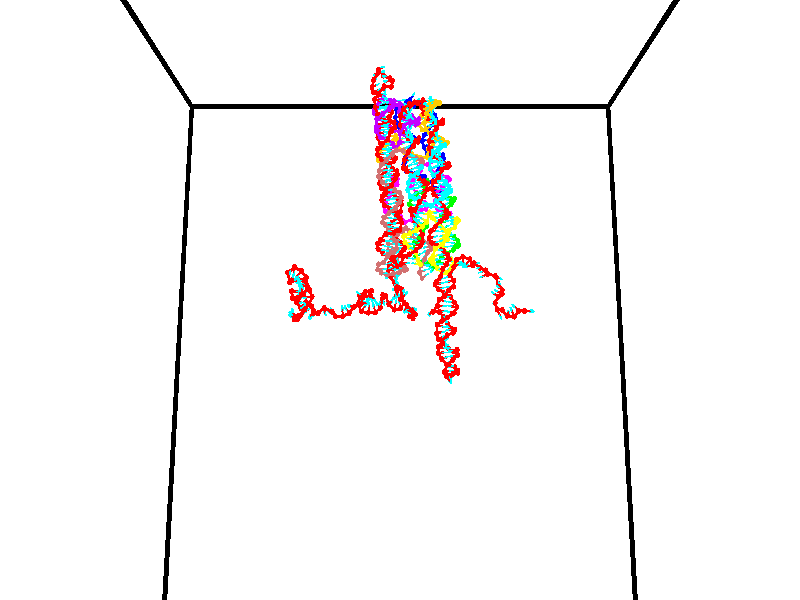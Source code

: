 // switches for output
#declare DRAW_BASES = 1; // possible values are 0, 1; only relevant for DNA ribbons
#declare DRAW_BASES_TYPE = 3; // possible values are 1, 2, 3; only relevant for DNA ribbons
#declare DRAW_FOG = 0; // set to 1 to enable fog

#include "colors.inc"

#include "transforms.inc"
background { rgb <1, 1, 1>}

#default {
   normal{
       ripples 0.25
       frequency 0.20
       turbulence 0.2
       lambda 5
   }
	finish {
		phong 0.1
		phong_size 40.
	}
}

// original window dimensions: 1024x640


// camera settings

camera {
	sky <0, 0.179814, -0.983701>
	up <0, 0.179814, -0.983701>
	right 1.6 * <1, 0, 0>
	location <35, 94.9851, 44.8844>
	look_at <35, 29.7336, 32.9568>
	direction <0, -65.2515, -11.9276>
	angle 67.0682
}


# declare cpy_camera_pos = <35, 94.9851, 44.8844>;
# if (DRAW_FOG = 1)
fog {
	fog_type 2
	up vnormalize(cpy_camera_pos)
	color rgbt<1,1,1,0.3>
	distance 1e-5
	fog_alt 3e-3
	fog_offset 56
}
# end


// LIGHTS

# declare lum = 6;
global_settings {
	ambient_light rgb lum * <0.05, 0.05, 0.05>
	max_trace_level 15
}# declare cpy_direct_light_amount = 0.25;
light_source
{	1000 * <-1, -1.16352, -0.803886>,
	rgb lum * cpy_direct_light_amount
	parallel
}

light_source
{	1000 * <1, 1.16352, 0.803886>,
	rgb lum * cpy_direct_light_amount
	parallel
}

// strand 0

// nucleotide -1

// particle -1
sphere {
	<24.326176, 34.820320, 35.533512> 0.250000
	pigment { color rgbt <1,0,0,0> }
	no_shadow
}
cylinder {
	<24.245998, 34.973484, 35.172802>,  <24.197891, 35.065384, 34.956375>, 0.100000
	pigment { color rgbt <1,0,0,0> }
	no_shadow
}
cylinder {
	<24.245998, 34.973484, 35.172802>,  <24.326176, 34.820320, 35.533512>, 0.100000
	pigment { color rgbt <1,0,0,0> }
	no_shadow
}

// particle -1
sphere {
	<24.245998, 34.973484, 35.172802> 0.100000
	pigment { color rgbt <1,0,0,0> }
	no_shadow
}
sphere {
	0, 1
	scale<0.080000,0.200000,0.300000>
	matrix <-0.377999, 0.818959, 0.431768,
		0.903847, 0.427416, -0.019416,
		-0.200445, 0.382913, -0.901776,
		24.185865, 35.088356, 34.902267>
	pigment { color rgbt <0,1,1,0> }
	no_shadow
}
cylinder {
	<24.793228, 35.312748, 35.327732>,  <24.326176, 34.820320, 35.533512>, 0.130000
	pigment { color rgbt <1,0,0,0> }
	no_shadow
}

// nucleotide -1

// particle -1
sphere {
	<24.793228, 35.312748, 35.327732> 0.250000
	pigment { color rgbt <1,0,0,0> }
	no_shadow
}
cylinder {
	<24.413755, 35.356049, 35.208881>,  <24.186071, 35.382030, 35.137569>, 0.100000
	pigment { color rgbt <1,0,0,0> }
	no_shadow
}
cylinder {
	<24.413755, 35.356049, 35.208881>,  <24.793228, 35.312748, 35.327732>, 0.100000
	pigment { color rgbt <1,0,0,0> }
	no_shadow
}

// particle -1
sphere {
	<24.413755, 35.356049, 35.208881> 0.100000
	pigment { color rgbt <1,0,0,0> }
	no_shadow
}
sphere {
	0, 1
	scale<0.080000,0.200000,0.300000>
	matrix <-0.075545, 0.834800, 0.545346,
		0.307080, 0.539806, -0.783780,
		-0.948681, 0.108254, -0.297130,
		24.129150, 35.388523, 35.119743>
	pigment { color rgbt <0,1,1,0> }
	no_shadow
}
cylinder {
	<24.803419, 35.829670, 35.696575>,  <24.793228, 35.312748, 35.327732>, 0.130000
	pigment { color rgbt <1,0,0,0> }
	no_shadow
}

// nucleotide -1

// particle -1
sphere {
	<24.803419, 35.829670, 35.696575> 0.250000
	pigment { color rgbt <1,0,0,0> }
	no_shadow
}
cylinder {
	<24.446249, 35.806042, 35.518051>,  <24.231947, 35.791866, 35.410938>, 0.100000
	pigment { color rgbt <1,0,0,0> }
	no_shadow
}
cylinder {
	<24.446249, 35.806042, 35.518051>,  <24.803419, 35.829670, 35.696575>, 0.100000
	pigment { color rgbt <1,0,0,0> }
	no_shadow
}

// particle -1
sphere {
	<24.446249, 35.806042, 35.518051> 0.100000
	pigment { color rgbt <1,0,0,0> }
	no_shadow
}
sphere {
	0, 1
	scale<0.080000,0.200000,0.300000>
	matrix <-0.255675, 0.882512, 0.394718,
		0.370558, 0.466565, -0.803121,
		-0.892926, -0.059072, -0.446311,
		24.178371, 35.788319, 35.384159>
	pigment { color rgbt <0,1,1,0> }
	no_shadow
}
cylinder {
	<25.216757, 36.474529, 35.480618>,  <24.803419, 35.829670, 35.696575>, 0.130000
	pigment { color rgbt <1,0,0,0> }
	no_shadow
}

// nucleotide -1

// particle -1
sphere {
	<25.216757, 36.474529, 35.480618> 0.250000
	pigment { color rgbt <1,0,0,0> }
	no_shadow
}
cylinder {
	<25.396360, 36.172157, 35.290058>,  <25.504124, 35.990734, 35.175724>, 0.100000
	pigment { color rgbt <1,0,0,0> }
	no_shadow
}
cylinder {
	<25.396360, 36.172157, 35.290058>,  <25.216757, 36.474529, 35.480618>, 0.100000
	pigment { color rgbt <1,0,0,0> }
	no_shadow
}

// particle -1
sphere {
	<25.396360, 36.172157, 35.290058> 0.100000
	pigment { color rgbt <1,0,0,0> }
	no_shadow
}
sphere {
	0, 1
	scale<0.080000,0.200000,0.300000>
	matrix <-0.129374, 0.472544, -0.871759,
		0.884111, 0.453062, 0.114379,
		0.449010, -0.755935, -0.476396,
		25.531063, 35.945377, 35.147141>
	pigment { color rgbt <0,1,1,0> }
	no_shadow
}
cylinder {
	<25.675362, 36.807629, 35.034382>,  <25.216757, 36.474529, 35.480618>, 0.130000
	pigment { color rgbt <1,0,0,0> }
	no_shadow
}

// nucleotide -1

// particle -1
sphere {
	<25.675362, 36.807629, 35.034382> 0.250000
	pigment { color rgbt <1,0,0,0> }
	no_shadow
}
cylinder {
	<25.630405, 36.439301, 34.885002>,  <25.603432, 36.218304, 34.795376>, 0.100000
	pigment { color rgbt <1,0,0,0> }
	no_shadow
}
cylinder {
	<25.630405, 36.439301, 34.885002>,  <25.675362, 36.807629, 35.034382>, 0.100000
	pigment { color rgbt <1,0,0,0> }
	no_shadow
}

// particle -1
sphere {
	<25.630405, 36.439301, 34.885002> 0.100000
	pigment { color rgbt <1,0,0,0> }
	no_shadow
}
sphere {
	0, 1
	scale<0.080000,0.200000,0.300000>
	matrix <-0.084464, 0.383319, -0.919746,
		0.990068, -0.071830, -0.120859,
		-0.112393, -0.920819, -0.373445,
		25.596687, 36.163055, 34.772968>
	pigment { color rgbt <0,1,1,0> }
	no_shadow
}
cylinder {
	<26.106062, 36.746685, 34.576042>,  <25.675362, 36.807629, 35.034382>, 0.130000
	pigment { color rgbt <1,0,0,0> }
	no_shadow
}

// nucleotide -1

// particle -1
sphere {
	<26.106062, 36.746685, 34.576042> 0.250000
	pigment { color rgbt <1,0,0,0> }
	no_shadow
}
cylinder {
	<25.818113, 36.488705, 34.473419>,  <25.645344, 36.333916, 34.411846>, 0.100000
	pigment { color rgbt <1,0,0,0> }
	no_shadow
}
cylinder {
	<25.818113, 36.488705, 34.473419>,  <26.106062, 36.746685, 34.576042>, 0.100000
	pigment { color rgbt <1,0,0,0> }
	no_shadow
}

// particle -1
sphere {
	<25.818113, 36.488705, 34.473419> 0.100000
	pigment { color rgbt <1,0,0,0> }
	no_shadow
}
sphere {
	0, 1
	scale<0.080000,0.200000,0.300000>
	matrix <-0.060702, 0.426706, -0.902351,
		0.691449, -0.634003, -0.346323,
		-0.719871, -0.644952, -0.256560,
		25.602152, 36.295219, 34.396450>
	pigment { color rgbt <0,1,1,0> }
	no_shadow
}
cylinder {
	<26.309546, 36.388309, 33.900009>,  <26.106062, 36.746685, 34.576042>, 0.130000
	pigment { color rgbt <1,0,0,0> }
	no_shadow
}

// nucleotide -1

// particle -1
sphere {
	<26.309546, 36.388309, 33.900009> 0.250000
	pigment { color rgbt <1,0,0,0> }
	no_shadow
}
cylinder {
	<25.911146, 36.386013, 33.935684>,  <25.672106, 36.384636, 33.957088>, 0.100000
	pigment { color rgbt <1,0,0,0> }
	no_shadow
}
cylinder {
	<25.911146, 36.386013, 33.935684>,  <26.309546, 36.388309, 33.900009>, 0.100000
	pigment { color rgbt <1,0,0,0> }
	no_shadow
}

// particle -1
sphere {
	<25.911146, 36.386013, 33.935684> 0.100000
	pigment { color rgbt <1,0,0,0> }
	no_shadow
}
sphere {
	0, 1
	scale<0.080000,0.200000,0.300000>
	matrix <-0.080975, 0.480245, -0.873389,
		-0.037821, -0.877116, -0.478788,
		-0.995998, -0.005738, 0.089187,
		25.612347, 36.384293, 33.962440>
	pigment { color rgbt <0,1,1,0> }
	no_shadow
}
cylinder {
	<25.990835, 36.148930, 33.285023>,  <26.309546, 36.388309, 33.900009>, 0.130000
	pigment { color rgbt <1,0,0,0> }
	no_shadow
}

// nucleotide -1

// particle -1
sphere {
	<25.990835, 36.148930, 33.285023> 0.250000
	pigment { color rgbt <1,0,0,0> }
	no_shadow
}
cylinder {
	<25.721813, 36.372097, 33.479504>,  <25.560400, 36.505997, 33.596191>, 0.100000
	pigment { color rgbt <1,0,0,0> }
	no_shadow
}
cylinder {
	<25.721813, 36.372097, 33.479504>,  <25.990835, 36.148930, 33.285023>, 0.100000
	pigment { color rgbt <1,0,0,0> }
	no_shadow
}

// particle -1
sphere {
	<25.721813, 36.372097, 33.479504> 0.100000
	pigment { color rgbt <1,0,0,0> }
	no_shadow
}
sphere {
	0, 1
	scale<0.080000,0.200000,0.300000>
	matrix <-0.053643, 0.618510, -0.783944,
		-0.738101, -0.553326, -0.386053,
		-0.672554, 0.557920, 0.486205,
		25.520046, 36.539474, 33.625366>
	pigment { color rgbt <0,1,1,0> }
	no_shadow
}
cylinder {
	<25.586687, 36.441853, 32.673897>,  <25.990835, 36.148930, 33.285023>, 0.130000
	pigment { color rgbt <1,0,0,0> }
	no_shadow
}

// nucleotide -1

// particle -1
sphere {
	<25.586687, 36.441853, 32.673897> 0.250000
	pigment { color rgbt <1,0,0,0> }
	no_shadow
}
cylinder {
	<25.481279, 36.651546, 32.997807>,  <25.418036, 36.777363, 33.192154>, 0.100000
	pigment { color rgbt <1,0,0,0> }
	no_shadow
}
cylinder {
	<25.481279, 36.651546, 32.997807>,  <25.586687, 36.441853, 32.673897>, 0.100000
	pigment { color rgbt <1,0,0,0> }
	no_shadow
}

// particle -1
sphere {
	<25.481279, 36.651546, 32.997807> 0.100000
	pigment { color rgbt <1,0,0,0> }
	no_shadow
}
sphere {
	0, 1
	scale<0.080000,0.200000,0.300000>
	matrix <-0.260177, 0.769712, -0.582967,
		-0.928906, -0.364307, -0.066438,
		-0.263517, 0.524236, 0.809775,
		25.402224, 36.808819, 33.240738>
	pigment { color rgbt <0,1,1,0> }
	no_shadow
}
cylinder {
	<24.944527, 36.780525, 32.544842>,  <25.586687, 36.441853, 32.673897>, 0.130000
	pigment { color rgbt <1,0,0,0> }
	no_shadow
}

// nucleotide -1

// particle -1
sphere {
	<24.944527, 36.780525, 32.544842> 0.250000
	pigment { color rgbt <1,0,0,0> }
	no_shadow
}
cylinder {
	<25.101952, 37.003876, 32.836960>,  <25.196407, 37.137886, 33.012230>, 0.100000
	pigment { color rgbt <1,0,0,0> }
	no_shadow
}
cylinder {
	<25.101952, 37.003876, 32.836960>,  <24.944527, 36.780525, 32.544842>, 0.100000
	pigment { color rgbt <1,0,0,0> }
	no_shadow
}

// particle -1
sphere {
	<25.101952, 37.003876, 32.836960> 0.100000
	pigment { color rgbt <1,0,0,0> }
	no_shadow
}
sphere {
	0, 1
	scale<0.080000,0.200000,0.300000>
	matrix <-0.276894, 0.829512, -0.485015,
		-0.876606, -0.011330, 0.481076,
		0.393564, 0.558374, 0.730292,
		25.220020, 37.171387, 33.056046>
	pigment { color rgbt <0,1,1,0> }
	no_shadow
}
cylinder {
	<24.449398, 37.247002, 32.692715>,  <24.944527, 36.780525, 32.544842>, 0.130000
	pigment { color rgbt <1,0,0,0> }
	no_shadow
}

// nucleotide -1

// particle -1
sphere {
	<24.449398, 37.247002, 32.692715> 0.250000
	pigment { color rgbt <1,0,0,0> }
	no_shadow
}
cylinder {
	<24.801388, 37.389072, 32.818882>,  <25.012583, 37.474316, 32.894585>, 0.100000
	pigment { color rgbt <1,0,0,0> }
	no_shadow
}
cylinder {
	<24.801388, 37.389072, 32.818882>,  <24.449398, 37.247002, 32.692715>, 0.100000
	pigment { color rgbt <1,0,0,0> }
	no_shadow
}

// particle -1
sphere {
	<24.801388, 37.389072, 32.818882> 0.100000
	pigment { color rgbt <1,0,0,0> }
	no_shadow
}
sphere {
	0, 1
	scale<0.080000,0.200000,0.300000>
	matrix <-0.110777, 0.799152, -0.590834,
		-0.461921, 0.484978, 0.742580,
		0.879976, 0.355180, 0.315421,
		25.065380, 37.495625, 32.913509>
	pigment { color rgbt <0,1,1,0> }
	no_shadow
}
cylinder {
	<24.378988, 37.978897, 33.014877>,  <24.449398, 37.247002, 32.692715>, 0.130000
	pigment { color rgbt <1,0,0,0> }
	no_shadow
}

// nucleotide -1

// particle -1
sphere {
	<24.378988, 37.978897, 33.014877> 0.250000
	pigment { color rgbt <1,0,0,0> }
	no_shadow
}
cylinder {
	<24.723776, 37.886593, 32.834320>,  <24.930649, 37.831211, 32.725986>, 0.100000
	pigment { color rgbt <1,0,0,0> }
	no_shadow
}
cylinder {
	<24.723776, 37.886593, 32.834320>,  <24.378988, 37.978897, 33.014877>, 0.100000
	pigment { color rgbt <1,0,0,0> }
	no_shadow
}

// particle -1
sphere {
	<24.723776, 37.886593, 32.834320> 0.100000
	pigment { color rgbt <1,0,0,0> }
	no_shadow
}
sphere {
	0, 1
	scale<0.080000,0.200000,0.300000>
	matrix <-0.235010, 0.607062, -0.759109,
		0.449198, 0.760411, 0.469037,
		0.861970, -0.230762, -0.451395,
		24.982367, 37.817364, 32.698902>
	pigment { color rgbt <0,1,1,0> }
	no_shadow
}
cylinder {
	<24.227749, 38.390995, 32.313824>,  <24.378988, 37.978897, 33.014877>, 0.130000
	pigment { color rgbt <1,0,0,0> }
	no_shadow
}

// nucleotide -1

// particle -1
sphere {
	<24.227749, 38.390995, 32.313824> 0.250000
	pigment { color rgbt <1,0,0,0> }
	no_shadow
}
cylinder {
	<24.412066, 38.735531, 32.399391>,  <24.522655, 38.942253, 32.450729>, 0.100000
	pigment { color rgbt <1,0,0,0> }
	no_shadow
}
cylinder {
	<24.412066, 38.735531, 32.399391>,  <24.227749, 38.390995, 32.313824>, 0.100000
	pigment { color rgbt <1,0,0,0> }
	no_shadow
}

// particle -1
sphere {
	<24.412066, 38.735531, 32.399391> 0.100000
	pigment { color rgbt <1,0,0,0> }
	no_shadow
}
sphere {
	0, 1
	scale<0.080000,0.200000,0.300000>
	matrix <0.837631, -0.501738, 0.215949,
		0.293335, 0.079674, -0.952684,
		0.460792, 0.861342, 0.213915,
		24.550303, 38.993935, 32.463566>
	pigment { color rgbt <0,1,1,0> }
	no_shadow
}
cylinder {
	<24.876629, 38.463715, 31.899202>,  <24.227749, 38.390995, 32.313824>, 0.130000
	pigment { color rgbt <1,0,0,0> }
	no_shadow
}

// nucleotide -1

// particle -1
sphere {
	<24.876629, 38.463715, 31.899202> 0.250000
	pigment { color rgbt <1,0,0,0> }
	no_shadow
}
cylinder {
	<24.861708, 38.602978, 32.273880>,  <24.852755, 38.686535, 32.498688>, 0.100000
	pigment { color rgbt <1,0,0,0> }
	no_shadow
}
cylinder {
	<24.861708, 38.602978, 32.273880>,  <24.876629, 38.463715, 31.899202>, 0.100000
	pigment { color rgbt <1,0,0,0> }
	no_shadow
}

// particle -1
sphere {
	<24.861708, 38.602978, 32.273880> 0.100000
	pigment { color rgbt <1,0,0,0> }
	no_shadow
}
sphere {
	0, 1
	scale<0.080000,0.200000,0.300000>
	matrix <0.757113, -0.601933, 0.253881,
		0.652218, 0.718654, -0.241140,
		-0.037303, 0.348156, 0.936694,
		24.850517, 38.707424, 32.554890>
	pigment { color rgbt <0,1,1,0> }
	no_shadow
}
cylinder {
	<25.503187, 38.211014, 32.166142>,  <24.876629, 38.463715, 31.899202>, 0.130000
	pigment { color rgbt <1,0,0,0> }
	no_shadow
}

// nucleotide -1

// particle -1
sphere {
	<25.503187, 38.211014, 32.166142> 0.250000
	pigment { color rgbt <1,0,0,0> }
	no_shadow
}
cylinder {
	<25.271160, 38.340874, 32.464973>,  <25.131945, 38.418789, 32.644272>, 0.100000
	pigment { color rgbt <1,0,0,0> }
	no_shadow
}
cylinder {
	<25.271160, 38.340874, 32.464973>,  <25.503187, 38.211014, 32.166142>, 0.100000
	pigment { color rgbt <1,0,0,0> }
	no_shadow
}

// particle -1
sphere {
	<25.271160, 38.340874, 32.464973> 0.100000
	pigment { color rgbt <1,0,0,0> }
	no_shadow
}
sphere {
	0, 1
	scale<0.080000,0.200000,0.300000>
	matrix <0.390637, -0.693932, 0.604865,
		0.714789, 0.642699, 0.275708,
		-0.580068, 0.324649, 0.747077,
		25.097139, 38.438267, 32.689098>
	pigment { color rgbt <0,1,1,0> }
	no_shadow
}
cylinder {
	<25.984138, 38.203152, 32.652164>,  <25.503187, 38.211014, 32.166142>, 0.130000
	pigment { color rgbt <1,0,0,0> }
	no_shadow
}

// nucleotide -1

// particle -1
sphere {
	<25.984138, 38.203152, 32.652164> 0.250000
	pigment { color rgbt <1,0,0,0> }
	no_shadow
}
cylinder {
	<25.609934, 38.137146, 32.777122>,  <25.385410, 38.097542, 32.852097>, 0.100000
	pigment { color rgbt <1,0,0,0> }
	no_shadow
}
cylinder {
	<25.609934, 38.137146, 32.777122>,  <25.984138, 38.203152, 32.652164>, 0.100000
	pigment { color rgbt <1,0,0,0> }
	no_shadow
}

// particle -1
sphere {
	<25.609934, 38.137146, 32.777122> 0.100000
	pigment { color rgbt <1,0,0,0> }
	no_shadow
}
sphere {
	0, 1
	scale<0.080000,0.200000,0.300000>
	matrix <0.321701, -0.763379, 0.560144,
		0.146041, 0.624518, 0.767235,
		-0.935511, -0.165016, 0.312393,
		25.329281, 38.087643, 32.870842>
	pigment { color rgbt <0,1,1,0> }
	no_shadow
}
cylinder {
	<26.125994, 38.059246, 33.452526>,  <25.984138, 38.203152, 32.652164>, 0.130000
	pigment { color rgbt <1,0,0,0> }
	no_shadow
}

// nucleotide -1

// particle -1
sphere {
	<26.125994, 38.059246, 33.452526> 0.250000
	pigment { color rgbt <1,0,0,0> }
	no_shadow
}
cylinder {
	<25.786356, 37.906807, 33.306213>,  <25.582573, 37.815342, 33.218426>, 0.100000
	pigment { color rgbt <1,0,0,0> }
	no_shadow
}
cylinder {
	<25.786356, 37.906807, 33.306213>,  <26.125994, 38.059246, 33.452526>, 0.100000
	pigment { color rgbt <1,0,0,0> }
	no_shadow
}

// particle -1
sphere {
	<25.786356, 37.906807, 33.306213> 0.100000
	pigment { color rgbt <1,0,0,0> }
	no_shadow
}
sphere {
	0, 1
	scale<0.080000,0.200000,0.300000>
	matrix <0.115849, -0.809948, 0.574946,
		-0.515379, 0.445809, 0.731874,
		-0.849096, -0.381102, -0.365784,
		25.531628, 37.792477, 33.196480>
	pigment { color rgbt <0,1,1,0> }
	no_shadow
}
cylinder {
	<25.742483, 37.911579, 33.944080>,  <26.125994, 38.059246, 33.452526>, 0.130000
	pigment { color rgbt <1,0,0,0> }
	no_shadow
}

// nucleotide -1

// particle -1
sphere {
	<25.742483, 37.911579, 33.944080> 0.250000
	pigment { color rgbt <1,0,0,0> }
	no_shadow
}
cylinder {
	<25.561218, 37.686996, 33.667122>,  <25.452459, 37.552246, 33.500946>, 0.100000
	pigment { color rgbt <1,0,0,0> }
	no_shadow
}
cylinder {
	<25.561218, 37.686996, 33.667122>,  <25.742483, 37.911579, 33.944080>, 0.100000
	pigment { color rgbt <1,0,0,0> }
	no_shadow
}

// particle -1
sphere {
	<25.561218, 37.686996, 33.667122> 0.100000
	pigment { color rgbt <1,0,0,0> }
	no_shadow
}
sphere {
	0, 1
	scale<0.080000,0.200000,0.300000>
	matrix <-0.059764, -0.755840, 0.652023,
		-0.889423, 0.336851, 0.308961,
		-0.453160, -0.561460, -0.692393,
		25.425270, 37.518559, 33.459404>
	pigment { color rgbt <0,1,1,0> }
	no_shadow
}
cylinder {
	<25.201176, 37.581894, 34.230854>,  <25.742483, 37.911579, 33.944080>, 0.130000
	pigment { color rgbt <1,0,0,0> }
	no_shadow
}

// nucleotide -1

// particle -1
sphere {
	<25.201176, 37.581894, 34.230854> 0.250000
	pigment { color rgbt <1,0,0,0> }
	no_shadow
}
cylinder {
	<25.251509, 37.346668, 33.911270>,  <25.281710, 37.205532, 33.719521>, 0.100000
	pigment { color rgbt <1,0,0,0> }
	no_shadow
}
cylinder {
	<25.251509, 37.346668, 33.911270>,  <25.201176, 37.581894, 34.230854>, 0.100000
	pigment { color rgbt <1,0,0,0> }
	no_shadow
}

// particle -1
sphere {
	<25.251509, 37.346668, 33.911270> 0.100000
	pigment { color rgbt <1,0,0,0> }
	no_shadow
}
sphere {
	0, 1
	scale<0.080000,0.200000,0.300000>
	matrix <-0.151518, -0.807308, 0.570347,
		-0.980412, 0.049288, -0.190689,
		0.125834, -0.588068, -0.798963,
		25.289259, 37.170246, 33.671581>
	pigment { color rgbt <0,1,1,0> }
	no_shadow
}
cylinder {
	<24.559011, 37.204338, 34.149418>,  <25.201176, 37.581894, 34.230854>, 0.130000
	pigment { color rgbt <1,0,0,0> }
	no_shadow
}

// nucleotide -1

// particle -1
sphere {
	<24.559011, 37.204338, 34.149418> 0.250000
	pigment { color rgbt <1,0,0,0> }
	no_shadow
}
cylinder {
	<24.860151, 36.989300, 33.997517>,  <25.040834, 36.860279, 33.906376>, 0.100000
	pigment { color rgbt <1,0,0,0> }
	no_shadow
}
cylinder {
	<24.860151, 36.989300, 33.997517>,  <24.559011, 37.204338, 34.149418>, 0.100000
	pigment { color rgbt <1,0,0,0> }
	no_shadow
}

// particle -1
sphere {
	<24.860151, 36.989300, 33.997517> 0.100000
	pigment { color rgbt <1,0,0,0> }
	no_shadow
}
sphere {
	0, 1
	scale<0.080000,0.200000,0.300000>
	matrix <-0.225985, -0.753012, 0.617983,
		-0.618182, -0.379429, -0.688392,
		0.752849, -0.537593, -0.379753,
		25.086006, 36.828022, 33.883591>
	pigment { color rgbt <0,1,1,0> }
	no_shadow
}
cylinder {
	<24.364199, 36.879890, 33.542820>,  <24.559011, 37.204338, 34.149418>, 0.130000
	pigment { color rgbt <1,0,0,0> }
	no_shadow
}

// nucleotide -1

// particle -1
sphere {
	<24.364199, 36.879890, 33.542820> 0.250000
	pigment { color rgbt <1,0,0,0> }
	no_shadow
}
cylinder {
	<24.742086, 36.751347, 33.516804>,  <24.968819, 36.674221, 33.501194>, 0.100000
	pigment { color rgbt <1,0,0,0> }
	no_shadow
}
cylinder {
	<24.742086, 36.751347, 33.516804>,  <24.364199, 36.879890, 33.542820>, 0.100000
	pigment { color rgbt <1,0,0,0> }
	no_shadow
}

// particle -1
sphere {
	<24.742086, 36.751347, 33.516804> 0.100000
	pigment { color rgbt <1,0,0,0> }
	no_shadow
}
sphere {
	0, 1
	scale<0.080000,0.200000,0.300000>
	matrix <-0.069278, -0.389535, 0.918403,
		-0.320476, -0.863127, -0.390265,
		0.944720, -0.321363, -0.065041,
		25.025503, 36.654938, 33.497292>
	pigment { color rgbt <0,1,1,0> }
	no_shadow
}
cylinder {
	<24.361923, 36.250313, 33.997276>,  <24.364199, 36.879890, 33.542820>, 0.130000
	pigment { color rgbt <1,0,0,0> }
	no_shadow
}

// nucleotide -1

// particle -1
sphere {
	<24.361923, 36.250313, 33.997276> 0.250000
	pigment { color rgbt <1,0,0,0> }
	no_shadow
}
cylinder {
	<24.760284, 36.285973, 33.991203>,  <24.999302, 36.307369, 33.987560>, 0.100000
	pigment { color rgbt <1,0,0,0> }
	no_shadow
}
cylinder {
	<24.760284, 36.285973, 33.991203>,  <24.361923, 36.250313, 33.997276>, 0.100000
	pigment { color rgbt <1,0,0,0> }
	no_shadow
}

// particle -1
sphere {
	<24.760284, 36.285973, 33.991203> 0.100000
	pigment { color rgbt <1,0,0,0> }
	no_shadow
}
sphere {
	0, 1
	scale<0.080000,0.200000,0.300000>
	matrix <0.070809, -0.664282, 0.744121,
		0.056250, -0.742147, -0.667872,
		0.995903, 0.089148, -0.015185,
		25.059055, 36.312717, 33.986649>
	pigment { color rgbt <0,1,1,0> }
	no_shadow
}
cylinder {
	<24.629478, 35.470966, 34.213726>,  <24.361923, 36.250313, 33.997276>, 0.130000
	pigment { color rgbt <1,0,0,0> }
	no_shadow
}

// nucleotide -1

// particle -1
sphere {
	<24.629478, 35.470966, 34.213726> 0.250000
	pigment { color rgbt <1,0,0,0> }
	no_shadow
}
cylinder {
	<24.924953, 35.735111, 34.267788>,  <25.102238, 35.893597, 34.300224>, 0.100000
	pigment { color rgbt <1,0,0,0> }
	no_shadow
}
cylinder {
	<24.924953, 35.735111, 34.267788>,  <24.629478, 35.470966, 34.213726>, 0.100000
	pigment { color rgbt <1,0,0,0> }
	no_shadow
}

// particle -1
sphere {
	<24.924953, 35.735111, 34.267788> 0.100000
	pigment { color rgbt <1,0,0,0> }
	no_shadow
}
sphere {
	0, 1
	scale<0.080000,0.200000,0.300000>
	matrix <0.197472, -0.403724, 0.893315,
		0.644473, -0.633192, -0.428629,
		0.738687, 0.660360, 0.135151,
		25.146559, 35.933220, 34.308334>
	pigment { color rgbt <0,1,1,0> }
	no_shadow
}
cylinder {
	<25.024794, 35.163738, 34.650799>,  <24.629478, 35.470966, 34.213726>, 0.130000
	pigment { color rgbt <1,0,0,0> }
	no_shadow
}

// nucleotide -1

// particle -1
sphere {
	<25.024794, 35.163738, 34.650799> 0.250000
	pigment { color rgbt <1,0,0,0> }
	no_shadow
}
cylinder {
	<25.147488, 35.543293, 34.680531>,  <25.221104, 35.771027, 34.698372>, 0.100000
	pigment { color rgbt <1,0,0,0> }
	no_shadow
}
cylinder {
	<25.147488, 35.543293, 34.680531>,  <25.024794, 35.163738, 34.650799>, 0.100000
	pigment { color rgbt <1,0,0,0> }
	no_shadow
}

// particle -1
sphere {
	<25.147488, 35.543293, 34.680531> 0.100000
	pigment { color rgbt <1,0,0,0> }
	no_shadow
}
sphere {
	0, 1
	scale<0.080000,0.200000,0.300000>
	matrix <0.333779, -0.180376, 0.925233,
		0.891350, -0.258991, -0.372046,
		0.306736, 0.948888, 0.074332,
		25.239508, 35.827961, 34.702831>
	pigment { color rgbt <0,1,1,0> }
	no_shadow
}
cylinder {
	<25.494490, 35.027630, 34.118820>,  <25.024794, 35.163738, 34.650799>, 0.130000
	pigment { color rgbt <1,0,0,0> }
	no_shadow
}

// nucleotide -1

// particle -1
sphere {
	<25.494490, 35.027630, 34.118820> 0.250000
	pigment { color rgbt <1,0,0,0> }
	no_shadow
}
cylinder {
	<25.521311, 35.371666, 34.321106>,  <25.537403, 35.578087, 34.442478>, 0.100000
	pigment { color rgbt <1,0,0,0> }
	no_shadow
}
cylinder {
	<25.521311, 35.371666, 34.321106>,  <25.494490, 35.027630, 34.118820>, 0.100000
	pigment { color rgbt <1,0,0,0> }
	no_shadow
}

// particle -1
sphere {
	<25.521311, 35.371666, 34.321106> 0.100000
	pigment { color rgbt <1,0,0,0> }
	no_shadow
}
sphere {
	0, 1
	scale<0.080000,0.200000,0.300000>
	matrix <0.233455, -0.506310, 0.830150,
		0.970053, 0.062397, -0.234742,
		0.067053, 0.860091, 0.505715,
		25.541428, 35.629692, 34.472820>
	pigment { color rgbt <0,1,1,0> }
	no_shadow
}
cylinder {
	<26.120495, 34.983974, 34.501572>,  <25.494490, 35.027630, 34.118820>, 0.130000
	pigment { color rgbt <1,0,0,0> }
	no_shadow
}

// nucleotide -1

// particle -1
sphere {
	<26.120495, 34.983974, 34.501572> 0.250000
	pigment { color rgbt <1,0,0,0> }
	no_shadow
}
cylinder {
	<25.922350, 35.276619, 34.688919>,  <25.803463, 35.452206, 34.801327>, 0.100000
	pigment { color rgbt <1,0,0,0> }
	no_shadow
}
cylinder {
	<25.922350, 35.276619, 34.688919>,  <26.120495, 34.983974, 34.501572>, 0.100000
	pigment { color rgbt <1,0,0,0> }
	no_shadow
}

// particle -1
sphere {
	<25.922350, 35.276619, 34.688919> 0.100000
	pigment { color rgbt <1,0,0,0> }
	no_shadow
}
sphere {
	0, 1
	scale<0.080000,0.200000,0.300000>
	matrix <0.248688, -0.397162, 0.883412,
		0.832329, 0.554084, 0.014796,
		-0.495361, 0.731610, 0.468364,
		25.773741, 35.496101, 34.829430>
	pigment { color rgbt <0,1,1,0> }
	no_shadow
}
cylinder {
	<26.385761, 35.588585, 34.933304>,  <26.120495, 34.983974, 34.501572>, 0.130000
	pigment { color rgbt <1,0,0,0> }
	no_shadow
}

// nucleotide -1

// particle -1
sphere {
	<26.385761, 35.588585, 34.933304> 0.250000
	pigment { color rgbt <1,0,0,0> }
	no_shadow
}
cylinder {
	<26.169104, 35.376785, 35.194454>,  <26.039108, 35.249706, 35.351143>, 0.100000
	pigment { color rgbt <1,0,0,0> }
	no_shadow
}
cylinder {
	<26.169104, 35.376785, 35.194454>,  <26.385761, 35.588585, 34.933304>, 0.100000
	pigment { color rgbt <1,0,0,0> }
	no_shadow
}

// particle -1
sphere {
	<26.169104, 35.376785, 35.194454> 0.100000
	pigment { color rgbt <1,0,0,0> }
	no_shadow
}
sphere {
	0, 1
	scale<0.080000,0.200000,0.300000>
	matrix <0.109267, -0.814433, -0.569877,
		0.833475, -0.237333, 0.498991,
		-0.541646, -0.529501, 0.652877,
		26.006611, 35.217934, 35.390316>
	pigment { color rgbt <0,1,1,0> }
	no_shadow
}
cylinder {
	<26.776506, 35.124290, 35.081001>,  <26.385761, 35.588585, 34.933304>, 0.130000
	pigment { color rgbt <1,0,0,0> }
	no_shadow
}

// nucleotide -1

// particle -1
sphere {
	<26.776506, 35.124290, 35.081001> 0.250000
	pigment { color rgbt <1,0,0,0> }
	no_shadow
}
cylinder {
	<26.411287, 34.978268, 35.153744>,  <26.192156, 34.890652, 35.197388>, 0.100000
	pigment { color rgbt <1,0,0,0> }
	no_shadow
}
cylinder {
	<26.411287, 34.978268, 35.153744>,  <26.776506, 35.124290, 35.081001>, 0.100000
	pigment { color rgbt <1,0,0,0> }
	no_shadow
}

// particle -1
sphere {
	<26.411287, 34.978268, 35.153744> 0.100000
	pigment { color rgbt <1,0,0,0> }
	no_shadow
}
sphere {
	0, 1
	scale<0.080000,0.200000,0.300000>
	matrix <0.155658, -0.724051, -0.671953,
		0.376978, -0.585219, 0.717919,
		-0.913049, -0.365061, 0.181857,
		26.137373, 34.868748, 35.208302>
	pigment { color rgbt <0,1,1,0> }
	no_shadow
}
cylinder {
	<27.355511, 34.943401, 34.585670>,  <26.776506, 35.124290, 35.081001>, 0.130000
	pigment { color rgbt <1,0,0,0> }
	no_shadow
}

// nucleotide -1

// particle -1
sphere {
	<27.355511, 34.943401, 34.585670> 0.250000
	pigment { color rgbt <1,0,0,0> }
	no_shadow
}
cylinder {
	<27.361940, 34.607353, 34.802536>,  <27.365797, 34.405724, 34.932655>, 0.100000
	pigment { color rgbt <1,0,0,0> }
	no_shadow
}
cylinder {
	<27.361940, 34.607353, 34.802536>,  <27.355511, 34.943401, 34.585670>, 0.100000
	pigment { color rgbt <1,0,0,0> }
	no_shadow
}

// particle -1
sphere {
	<27.361940, 34.607353, 34.802536> 0.100000
	pigment { color rgbt <1,0,0,0> }
	no_shadow
}
sphere {
	0, 1
	scale<0.080000,0.200000,0.300000>
	matrix <0.538960, -0.449440, -0.712409,
		0.842178, 0.303656, 0.445566,
		0.016072, -0.840118, 0.542166,
		27.366762, 34.355316, 34.965187>
	pigment { color rgbt <0,1,1,0> }
	no_shadow
}
cylinder {
	<28.134792, 34.749954, 34.890244>,  <27.355511, 34.943401, 34.585670>, 0.130000
	pigment { color rgbt <1,0,0,0> }
	no_shadow
}

// nucleotide -1

// particle -1
sphere {
	<28.134792, 34.749954, 34.890244> 0.250000
	pigment { color rgbt <1,0,0,0> }
	no_shadow
}
cylinder {
	<27.911673, 34.423267, 34.831139>,  <27.777800, 34.227257, 34.795677>, 0.100000
	pigment { color rgbt <1,0,0,0> }
	no_shadow
}
cylinder {
	<27.911673, 34.423267, 34.831139>,  <28.134792, 34.749954, 34.890244>, 0.100000
	pigment { color rgbt <1,0,0,0> }
	no_shadow
}

// particle -1
sphere {
	<27.911673, 34.423267, 34.831139> 0.100000
	pigment { color rgbt <1,0,0,0> }
	no_shadow
}
sphere {
	0, 1
	scale<0.080000,0.200000,0.300000>
	matrix <0.760144, -0.431230, -0.486026,
		0.333226, -0.383427, 0.861362,
		-0.557801, -0.816716, -0.147763,
		27.744331, 34.178253, 34.786808>
	pigment { color rgbt <0,1,1,0> }
	no_shadow
}
cylinder {
	<28.386435, 34.078720, 35.142929>,  <28.134792, 34.749954, 34.890244>, 0.130000
	pigment { color rgbt <1,0,0,0> }
	no_shadow
}

// nucleotide -1

// particle -1
sphere {
	<28.386435, 34.078720, 35.142929> 0.250000
	pigment { color rgbt <1,0,0,0> }
	no_shadow
}
cylinder {
	<28.154696, 33.972385, 34.834724>,  <28.015652, 33.908585, 34.649803>, 0.100000
	pigment { color rgbt <1,0,0,0> }
	no_shadow
}
cylinder {
	<28.154696, 33.972385, 34.834724>,  <28.386435, 34.078720, 35.142929>, 0.100000
	pigment { color rgbt <1,0,0,0> }
	no_shadow
}

// particle -1
sphere {
	<28.154696, 33.972385, 34.834724> 0.100000
	pigment { color rgbt <1,0,0,0> }
	no_shadow
}
sphere {
	0, 1
	scale<0.080000,0.200000,0.300000>
	matrix <0.765150, -0.503157, -0.401719,
		-0.280895, -0.822291, 0.494910,
		-0.579347, -0.265840, -0.770510,
		27.980892, 33.892635, 34.603573>
	pigment { color rgbt <0,1,1,0> }
	no_shadow
}
cylinder {
	<29.125891, 33.682865, 35.100368>,  <28.386435, 34.078720, 35.142929>, 0.130000
	pigment { color rgbt <1,0,0,0> }
	no_shadow
}

// nucleotide -1

// particle -1
sphere {
	<29.125891, 33.682865, 35.100368> 0.250000
	pigment { color rgbt <1,0,0,0> }
	no_shadow
}
cylinder {
	<29.078569, 33.688396, 34.703217>,  <29.050177, 33.691715, 34.464924>, 0.100000
	pigment { color rgbt <1,0,0,0> }
	no_shadow
}
cylinder {
	<29.078569, 33.688396, 34.703217>,  <29.125891, 33.682865, 35.100368>, 0.100000
	pigment { color rgbt <1,0,0,0> }
	no_shadow
}

// particle -1
sphere {
	<29.078569, 33.688396, 34.703217> 0.100000
	pigment { color rgbt <1,0,0,0> }
	no_shadow
}
sphere {
	0, 1
	scale<0.080000,0.200000,0.300000>
	matrix <0.715466, 0.694548, -0.075574,
		0.688559, -0.719313, -0.092062,
		-0.118303, 0.013830, -0.992881,
		29.043079, 33.692547, 34.405354>
	pigment { color rgbt <0,1,1,0> }
	no_shadow
}
cylinder {
	<29.772943, 33.447647, 34.775887>,  <29.125891, 33.682865, 35.100368>, 0.130000
	pigment { color rgbt <1,0,0,0> }
	no_shadow
}

// nucleotide -1

// particle -1
sphere {
	<29.772943, 33.447647, 34.775887> 0.250000
	pigment { color rgbt <1,0,0,0> }
	no_shadow
}
cylinder {
	<29.572929, 33.724552, 34.567760>,  <29.452921, 33.890697, 34.442886>, 0.100000
	pigment { color rgbt <1,0,0,0> }
	no_shadow
}
cylinder {
	<29.572929, 33.724552, 34.567760>,  <29.772943, 33.447647, 34.775887>, 0.100000
	pigment { color rgbt <1,0,0,0> }
	no_shadow
}

// particle -1
sphere {
	<29.572929, 33.724552, 34.567760> 0.100000
	pigment { color rgbt <1,0,0,0> }
	no_shadow
}
sphere {
	0, 1
	scale<0.080000,0.200000,0.300000>
	matrix <0.852055, 0.500683, -0.152701,
		0.154804, -0.519695, -0.840210,
		-0.500037, 0.692267, -0.520316,
		29.422918, 33.932232, 34.411667>
	pigment { color rgbt <0,1,1,0> }
	no_shadow
}
cylinder {
	<30.308386, 33.700500, 34.262924>,  <29.772943, 33.447647, 34.775887>, 0.130000
	pigment { color rgbt <1,0,0,0> }
	no_shadow
}

// nucleotide -1

// particle -1
sphere {
	<30.308386, 33.700500, 34.262924> 0.250000
	pigment { color rgbt <1,0,0,0> }
	no_shadow
}
cylinder {
	<30.019529, 33.976452, 34.283264>,  <29.846216, 34.142021, 34.295467>, 0.100000
	pigment { color rgbt <1,0,0,0> }
	no_shadow
}
cylinder {
	<30.019529, 33.976452, 34.283264>,  <30.308386, 33.700500, 34.262924>, 0.100000
	pigment { color rgbt <1,0,0,0> }
	no_shadow
}

// particle -1
sphere {
	<30.019529, 33.976452, 34.283264> 0.100000
	pigment { color rgbt <1,0,0,0> }
	no_shadow
}
sphere {
	0, 1
	scale<0.080000,0.200000,0.300000>
	matrix <0.683380, 0.722876, -0.102192,
		-0.107254, -0.039050, -0.993465,
		-0.722142, 0.689874, 0.050845,
		29.802887, 34.183414, 34.298519>
	pigment { color rgbt <0,1,1,0> }
	no_shadow
}
cylinder {
	<30.995499, 34.177376, 34.113113>,  <30.308386, 33.700500, 34.262924>, 0.130000
	pigment { color rgbt <1,0,0,0> }
	no_shadow
}

// nucleotide -1

// particle -1
sphere {
	<30.995499, 34.177376, 34.113113> 0.250000
	pigment { color rgbt <1,0,0,0> }
	no_shadow
}
cylinder {
	<31.324966, 33.969452, 34.022449>,  <31.522646, 33.844700, 33.968052>, 0.100000
	pigment { color rgbt <1,0,0,0> }
	no_shadow
}
cylinder {
	<31.324966, 33.969452, 34.022449>,  <30.995499, 34.177376, 34.113113>, 0.100000
	pigment { color rgbt <1,0,0,0> }
	no_shadow
}

// particle -1
sphere {
	<31.324966, 33.969452, 34.022449> 0.100000
	pigment { color rgbt <1,0,0,0> }
	no_shadow
}
sphere {
	0, 1
	scale<0.080000,0.200000,0.300000>
	matrix <0.560004, 0.682685, 0.469399,
		-0.089262, -0.513558, 0.853399,
		0.823667, -0.519807, -0.226656,
		31.572067, 33.813511, 33.954453>
	pigment { color rgbt <0,1,1,0> }
	no_shadow
}
cylinder {
	<31.168858, 33.762905, 33.482014>,  <30.995499, 34.177376, 34.113113>, 0.130000
	pigment { color rgbt <1,0,0,0> }
	no_shadow
}

// nucleotide -1

// particle -1
sphere {
	<31.168858, 33.762905, 33.482014> 0.250000
	pigment { color rgbt <1,0,0,0> }
	no_shadow
}
cylinder {
	<30.910320, 34.005699, 33.297054>,  <30.755198, 34.151375, 33.186081>, 0.100000
	pigment { color rgbt <1,0,0,0> }
	no_shadow
}
cylinder {
	<30.910320, 34.005699, 33.297054>,  <31.168858, 33.762905, 33.482014>, 0.100000
	pigment { color rgbt <1,0,0,0> }
	no_shadow
}

// particle -1
sphere {
	<30.910320, 34.005699, 33.297054> 0.100000
	pigment { color rgbt <1,0,0,0> }
	no_shadow
}
sphere {
	0, 1
	scale<0.080000,0.200000,0.300000>
	matrix <0.420876, -0.221876, -0.879565,
		-0.636477, -0.763112, -0.112057,
		-0.646344, 0.606985, -0.462394,
		30.716417, 34.187794, 33.158337>
	pigment { color rgbt <0,1,1,0> }
	no_shadow
}
cylinder {
	<31.963737, 33.865734, 33.300220>,  <31.168858, 33.762905, 33.482014>, 0.130000
	pigment { color rgbt <1,0,0,0> }
	no_shadow
}

// nucleotide -1

// particle -1
sphere {
	<31.963737, 33.865734, 33.300220> 0.250000
	pigment { color rgbt <1,0,0,0> }
	no_shadow
}
cylinder {
	<32.154980, 33.544125, 33.441624>,  <32.269726, 33.351158, 33.526466>, 0.100000
	pigment { color rgbt <1,0,0,0> }
	no_shadow
}
cylinder {
	<32.154980, 33.544125, 33.441624>,  <31.963737, 33.865734, 33.300220>, 0.100000
	pigment { color rgbt <1,0,0,0> }
	no_shadow
}

// particle -1
sphere {
	<32.154980, 33.544125, 33.441624> 0.100000
	pigment { color rgbt <1,0,0,0> }
	no_shadow
}
sphere {
	0, 1
	scale<0.080000,0.200000,0.300000>
	matrix <-0.861299, -0.508010, 0.009456,
		0.171981, -0.308994, -0.935385,
		0.478107, -0.804020, 0.353505,
		32.298412, 33.302917, 33.547676>
	pigment { color rgbt <0,1,1,0> }
	no_shadow
}
cylinder {
	<31.841724, 33.307579, 32.865410>,  <31.963737, 33.865734, 33.300220>, 0.130000
	pigment { color rgbt <1,0,0,0> }
	no_shadow
}

// nucleotide -1

// particle -1
sphere {
	<31.841724, 33.307579, 32.865410> 0.250000
	pigment { color rgbt <1,0,0,0> }
	no_shadow
}
cylinder {
	<31.965879, 33.123810, 33.198299>,  <32.040371, 33.013550, 33.398033>, 0.100000
	pigment { color rgbt <1,0,0,0> }
	no_shadow
}
cylinder {
	<31.965879, 33.123810, 33.198299>,  <31.841724, 33.307579, 32.865410>, 0.100000
	pigment { color rgbt <1,0,0,0> }
	no_shadow
}

// particle -1
sphere {
	<31.965879, 33.123810, 33.198299> 0.100000
	pigment { color rgbt <1,0,0,0> }
	no_shadow
}
sphere {
	0, 1
	scale<0.080000,0.200000,0.300000>
	matrix <-0.759612, -0.646217, -0.073432,
		0.571531, -0.609373, -0.549561,
		0.310389, -0.459422, 0.832220,
		32.058994, 32.985985, 33.447964>
	pigment { color rgbt <0,1,1,0> }
	no_shadow
}
cylinder {
	<32.007053, 32.645939, 32.674236>,  <31.841724, 33.307579, 32.865410>, 0.130000
	pigment { color rgbt <1,0,0,0> }
	no_shadow
}

// nucleotide -1

// particle -1
sphere {
	<32.007053, 32.645939, 32.674236> 0.250000
	pigment { color rgbt <1,0,0,0> }
	no_shadow
}
cylinder {
	<31.883343, 32.681992, 33.052914>,  <31.809116, 32.703625, 33.280121>, 0.100000
	pigment { color rgbt <1,0,0,0> }
	no_shadow
}
cylinder {
	<31.883343, 32.681992, 33.052914>,  <32.007053, 32.645939, 32.674236>, 0.100000
	pigment { color rgbt <1,0,0,0> }
	no_shadow
}

// particle -1
sphere {
	<31.883343, 32.681992, 33.052914> 0.100000
	pigment { color rgbt <1,0,0,0> }
	no_shadow
}
sphere {
	0, 1
	scale<0.080000,0.200000,0.300000>
	matrix <-0.642450, -0.753778, -0.138119,
		0.701146, -0.650919, 0.291032,
		-0.309278, 0.090132, 0.946691,
		31.790560, 32.709030, 33.336922>
	pigment { color rgbt <0,1,1,0> }
	no_shadow
}
cylinder {
	<31.339104, 32.203506, 32.689899>,  <32.007053, 32.645939, 32.674236>, 0.130000
	pigment { color rgbt <1,0,0,0> }
	no_shadow
}

// nucleotide -1

// particle -1
sphere {
	<31.339104, 32.203506, 32.689899> 0.250000
	pigment { color rgbt <1,0,0,0> }
	no_shadow
}
cylinder {
	<31.456223, 32.239758, 33.070648>,  <31.526493, 32.261509, 33.299099>, 0.100000
	pigment { color rgbt <1,0,0,0> }
	no_shadow
}
cylinder {
	<31.456223, 32.239758, 33.070648>,  <31.339104, 32.203506, 32.689899>, 0.100000
	pigment { color rgbt <1,0,0,0> }
	no_shadow
}

// particle -1
sphere {
	<31.456223, 32.239758, 33.070648> 0.100000
	pigment { color rgbt <1,0,0,0> }
	no_shadow
}
sphere {
	0, 1
	scale<0.080000,0.200000,0.300000>
	matrix <-0.632778, -0.727959, 0.263948,
		0.716842, -0.679605, -0.155799,
		0.292796, 0.090623, 0.951871,
		31.544062, 32.266945, 33.356209>
	pigment { color rgbt <0,1,1,0> }
	no_shadow
}
cylinder {
	<30.749968, 32.575436, 33.062237>,  <31.339104, 32.203506, 32.689899>, 0.130000
	pigment { color rgbt <1,0,0,0> }
	no_shadow
}

// nucleotide -1

// particle -1
sphere {
	<30.749968, 32.575436, 33.062237> 0.250000
	pigment { color rgbt <1,0,0,0> }
	no_shadow
}
cylinder {
	<30.811966, 32.255486, 33.294159>,  <30.849165, 32.063515, 33.433311>, 0.100000
	pigment { color rgbt <1,0,0,0> }
	no_shadow
}
cylinder {
	<30.811966, 32.255486, 33.294159>,  <30.749968, 32.575436, 33.062237>, 0.100000
	pigment { color rgbt <1,0,0,0> }
	no_shadow
}

// particle -1
sphere {
	<30.811966, 32.255486, 33.294159> 0.100000
	pigment { color rgbt <1,0,0,0> }
	no_shadow
}
sphere {
	0, 1
	scale<0.080000,0.200000,0.300000>
	matrix <0.757186, 0.473151, 0.450329,
		-0.634544, 0.369222, 0.678991,
		0.154994, -0.799877, 0.579805,
		30.858463, 32.015522, 33.468102>
	pigment { color rgbt <0,1,1,0> }
	no_shadow
}
cylinder {
	<30.622305, 32.739113, 33.819710>,  <30.749968, 32.575436, 33.062237>, 0.130000
	pigment { color rgbt <1,0,0,0> }
	no_shadow
}

// nucleotide -1

// particle -1
sphere {
	<30.622305, 32.739113, 33.819710> 0.250000
	pigment { color rgbt <1,0,0,0> }
	no_shadow
}
cylinder {
	<30.896032, 32.465378, 33.718994>,  <31.060268, 32.301136, 33.658566>, 0.100000
	pigment { color rgbt <1,0,0,0> }
	no_shadow
}
cylinder {
	<30.896032, 32.465378, 33.718994>,  <30.622305, 32.739113, 33.819710>, 0.100000
	pigment { color rgbt <1,0,0,0> }
	no_shadow
}

// particle -1
sphere {
	<30.896032, 32.465378, 33.718994> 0.100000
	pigment { color rgbt <1,0,0,0> }
	no_shadow
}
sphere {
	0, 1
	scale<0.080000,0.200000,0.300000>
	matrix <0.728599, 0.627866, 0.273729,
		-0.029231, -0.370772, 0.928264,
		0.684316, -0.684334, -0.251791,
		31.101328, 32.260078, 33.643456>
	pigment { color rgbt <0,1,1,0> }
	no_shadow
}
cylinder {
	<30.940496, 32.598297, 34.494545>,  <30.622305, 32.739113, 33.819710>, 0.130000
	pigment { color rgbt <1,0,0,0> }
	no_shadow
}

// nucleotide -1

// particle -1
sphere {
	<30.940496, 32.598297, 34.494545> 0.250000
	pigment { color rgbt <1,0,0,0> }
	no_shadow
}
cylinder {
	<31.169186, 32.522320, 34.175282>,  <31.306400, 32.476734, 33.983723>, 0.100000
	pigment { color rgbt <1,0,0,0> }
	no_shadow
}
cylinder {
	<31.169186, 32.522320, 34.175282>,  <30.940496, 32.598297, 34.494545>, 0.100000
	pigment { color rgbt <1,0,0,0> }
	no_shadow
}

// particle -1
sphere {
	<31.169186, 32.522320, 34.175282> 0.100000
	pigment { color rgbt <1,0,0,0> }
	no_shadow
}
sphere {
	0, 1
	scale<0.080000,0.200000,0.300000>
	matrix <0.718699, 0.585181, 0.375546,
		0.395732, -0.788342, 0.471078,
		0.571724, -0.189948, -0.798155,
		31.340702, 32.465336, 33.935837>
	pigment { color rgbt <0,1,1,0> }
	no_shadow
}
cylinder {
	<31.685902, 32.659073, 34.620518>,  <30.940496, 32.598297, 34.494545>, 0.130000
	pigment { color rgbt <1,0,0,0> }
	no_shadow
}

// nucleotide -1

// particle -1
sphere {
	<31.685902, 32.659073, 34.620518> 0.250000
	pigment { color rgbt <1,0,0,0> }
	no_shadow
}
cylinder {
	<31.719126, 32.661911, 34.221909>,  <31.739059, 32.663612, 33.982742>, 0.100000
	pigment { color rgbt <1,0,0,0> }
	no_shadow
}
cylinder {
	<31.719126, 32.661911, 34.221909>,  <31.685902, 32.659073, 34.620518>, 0.100000
	pigment { color rgbt <1,0,0,0> }
	no_shadow
}

// particle -1
sphere {
	<31.719126, 32.661911, 34.221909> 0.100000
	pigment { color rgbt <1,0,0,0> }
	no_shadow
}
sphere {
	0, 1
	scale<0.080000,0.200000,0.300000>
	matrix <0.848550, 0.523850, 0.074456,
		0.522555, -0.851781, 0.037492,
		0.083060, 0.007093, -0.996520,
		31.744043, 32.664040, 33.922955>
	pigment { color rgbt <0,1,1,0> }
	no_shadow
}
cylinder {
	<32.403416, 32.449703, 34.575645>,  <31.685902, 32.659073, 34.620518>, 0.130000
	pigment { color rgbt <1,0,0,0> }
	no_shadow
}

// nucleotide -1

// particle -1
sphere {
	<32.403416, 32.449703, 34.575645> 0.250000
	pigment { color rgbt <1,0,0,0> }
	no_shadow
}
cylinder {
	<32.301216, 32.631462, 34.234295>,  <32.239899, 32.740517, 34.029484>, 0.100000
	pigment { color rgbt <1,0,0,0> }
	no_shadow
}
cylinder {
	<32.301216, 32.631462, 34.234295>,  <32.403416, 32.449703, 34.575645>, 0.100000
	pigment { color rgbt <1,0,0,0> }
	no_shadow
}

// particle -1
sphere {
	<32.301216, 32.631462, 34.234295> 0.100000
	pigment { color rgbt <1,0,0,0> }
	no_shadow
}
sphere {
	0, 1
	scale<0.080000,0.200000,0.300000>
	matrix <0.830412, 0.555166, 0.046986,
		0.495115, -0.696648, -0.519175,
		-0.255495, 0.454393, -0.853375,
		32.224567, 32.767780, 33.978283>
	pigment { color rgbt <0,1,1,0> }
	no_shadow
}
cylinder {
	<32.941017, 32.351479, 34.124905>,  <32.403416, 32.449703, 34.575645>, 0.130000
	pigment { color rgbt <1,0,0,0> }
	no_shadow
}

// nucleotide -1

// particle -1
sphere {
	<32.941017, 32.351479, 34.124905> 0.250000
	pigment { color rgbt <1,0,0,0> }
	no_shadow
}
cylinder {
	<32.737965, 32.659222, 33.969776>,  <32.616135, 32.843868, 33.876701>, 0.100000
	pigment { color rgbt <1,0,0,0> }
	no_shadow
}
cylinder {
	<32.737965, 32.659222, 33.969776>,  <32.941017, 32.351479, 34.124905>, 0.100000
	pigment { color rgbt <1,0,0,0> }
	no_shadow
}

// particle -1
sphere {
	<32.737965, 32.659222, 33.969776> 0.100000
	pigment { color rgbt <1,0,0,0> }
	no_shadow
}
sphere {
	0, 1
	scale<0.080000,0.200000,0.300000>
	matrix <0.822391, 0.566884, 0.048132,
		0.256879, -0.294505, -0.920478,
		-0.507629, 0.769357, -0.387819,
		32.585674, 32.890030, 33.853432>
	pigment { color rgbt <0,1,1,0> }
	no_shadow
}
cylinder {
	<33.129631, 32.667397, 33.410877>,  <32.941017, 32.351479, 34.124905>, 0.130000
	pigment { color rgbt <1,0,0,0> }
	no_shadow
}

// nucleotide -1

// particle -1
sphere {
	<33.129631, 32.667397, 33.410877> 0.250000
	pigment { color rgbt <1,0,0,0> }
	no_shadow
}
cylinder {
	<32.992203, 32.935005, 33.674503>,  <32.909744, 33.095570, 33.832680>, 0.100000
	pigment { color rgbt <1,0,0,0> }
	no_shadow
}
cylinder {
	<32.992203, 32.935005, 33.674503>,  <33.129631, 32.667397, 33.410877>, 0.100000
	pigment { color rgbt <1,0,0,0> }
	no_shadow
}

// particle -1
sphere {
	<32.992203, 32.935005, 33.674503> 0.100000
	pigment { color rgbt <1,0,0,0> }
	no_shadow
}
sphere {
	0, 1
	scale<0.080000,0.200000,0.300000>
	matrix <0.898478, 0.438397, 0.023363,
		-0.273303, 0.600184, -0.751721,
		-0.343574, 0.669020, 0.659067,
		32.889130, 33.135712, 33.872223>
	pigment { color rgbt <0,1,1,0> }
	no_shadow
}
cylinder {
	<33.200230, 33.289726, 33.145729>,  <33.129631, 32.667397, 33.410877>, 0.130000
	pigment { color rgbt <1,0,0,0> }
	no_shadow
}

// nucleotide -1

// particle -1
sphere {
	<33.200230, 33.289726, 33.145729> 0.250000
	pigment { color rgbt <1,0,0,0> }
	no_shadow
}
cylinder {
	<33.268162, 33.244320, 33.537292>,  <33.308922, 33.217075, 33.772232>, 0.100000
	pigment { color rgbt <1,0,0,0> }
	no_shadow
}
cylinder {
	<33.268162, 33.244320, 33.537292>,  <33.200230, 33.289726, 33.145729>, 0.100000
	pigment { color rgbt <1,0,0,0> }
	no_shadow
}

// particle -1
sphere {
	<33.268162, 33.244320, 33.537292> 0.100000
	pigment { color rgbt <1,0,0,0> }
	no_shadow
}
sphere {
	0, 1
	scale<0.080000,0.200000,0.300000>
	matrix <0.926220, 0.357633, -0.119223,
		-0.336559, 0.926938, 0.165876,
		0.169835, -0.113512, 0.978913,
		33.319111, 33.210266, 33.830967>
	pigment { color rgbt <0,1,1,0> }
	no_shadow
}
cylinder {
	<33.548298, 33.856873, 33.365814>,  <33.200230, 33.289726, 33.145729>, 0.130000
	pigment { color rgbt <1,0,0,0> }
	no_shadow
}

// nucleotide -1

// particle -1
sphere {
	<33.548298, 33.856873, 33.365814> 0.250000
	pigment { color rgbt <1,0,0,0> }
	no_shadow
}
cylinder {
	<33.615402, 33.554989, 33.619514>,  <33.655666, 33.373859, 33.771736>, 0.100000
	pigment { color rgbt <1,0,0,0> }
	no_shadow
}
cylinder {
	<33.615402, 33.554989, 33.619514>,  <33.548298, 33.856873, 33.365814>, 0.100000
	pigment { color rgbt <1,0,0,0> }
	no_shadow
}

// particle -1
sphere {
	<33.615402, 33.554989, 33.619514> 0.100000
	pigment { color rgbt <1,0,0,0> }
	no_shadow
}
sphere {
	0, 1
	scale<0.080000,0.200000,0.300000>
	matrix <0.971040, 0.237521, 0.025781,
		-0.170106, 0.611559, 0.772696,
		0.167765, -0.754705, 0.634252,
		33.665733, 33.328579, 33.809792>
	pigment { color rgbt <0,1,1,0> }
	no_shadow
}
cylinder {
	<33.846737, 34.038242, 34.114067>,  <33.548298, 33.856873, 33.365814>, 0.130000
	pigment { color rgbt <1,0,0,0> }
	no_shadow
}

// nucleotide -1

// particle -1
sphere {
	<33.846737, 34.038242, 34.114067> 0.250000
	pigment { color rgbt <1,0,0,0> }
	no_shadow
}
cylinder {
	<34.010391, 33.738129, 33.906342>,  <34.108585, 33.558060, 33.781708>, 0.100000
	pigment { color rgbt <1,0,0,0> }
	no_shadow
}
cylinder {
	<34.010391, 33.738129, 33.906342>,  <33.846737, 34.038242, 34.114067>, 0.100000
	pigment { color rgbt <1,0,0,0> }
	no_shadow
}

// particle -1
sphere {
	<34.010391, 33.738129, 33.906342> 0.100000
	pigment { color rgbt <1,0,0,0> }
	no_shadow
}
sphere {
	0, 1
	scale<0.080000,0.200000,0.300000>
	matrix <0.900978, 0.422226, 0.099819,
		0.144374, -0.508728, 0.848736,
		0.409139, -0.750281, -0.519311,
		34.133133, 33.513046, 33.750549>
	pigment { color rgbt <0,1,1,0> }
	no_shadow
}
cylinder {
	<34.428310, 33.766167, 34.543720>,  <33.846737, 34.038242, 34.114067>, 0.130000
	pigment { color rgbt <1,0,0,0> }
	no_shadow
}

// nucleotide -1

// particle -1
sphere {
	<34.428310, 33.766167, 34.543720> 0.250000
	pigment { color rgbt <1,0,0,0> }
	no_shadow
}
cylinder {
	<34.504745, 33.675816, 34.161629>,  <34.550606, 33.621605, 33.932373>, 0.100000
	pigment { color rgbt <1,0,0,0> }
	no_shadow
}
cylinder {
	<34.504745, 33.675816, 34.161629>,  <34.428310, 33.766167, 34.543720>, 0.100000
	pigment { color rgbt <1,0,0,0> }
	no_shadow
}

// particle -1
sphere {
	<34.504745, 33.675816, 34.161629> 0.100000
	pigment { color rgbt <1,0,0,0> }
	no_shadow
}
sphere {
	0, 1
	scale<0.080000,0.200000,0.300000>
	matrix <0.934056, 0.340965, 0.106222,
		0.301707, -0.912537, 0.276134,
		0.191083, -0.225876, -0.955231,
		34.562069, 33.608051, 33.875061>
	pigment { color rgbt <0,1,1,0> }
	no_shadow
}
cylinder {
	<35.068771, 33.364086, 34.375202>,  <34.428310, 33.766167, 34.543720>, 0.130000
	pigment { color rgbt <1,0,0,0> }
	no_shadow
}

// nucleotide -1

// particle -1
sphere {
	<35.068771, 33.364086, 34.375202> 0.250000
	pigment { color rgbt <1,0,0,0> }
	no_shadow
}
cylinder {
	<34.987125, 33.609863, 34.070362>,  <34.938137, 33.757328, 33.887459>, 0.100000
	pigment { color rgbt <1,0,0,0> }
	no_shadow
}
cylinder {
	<34.987125, 33.609863, 34.070362>,  <35.068771, 33.364086, 34.375202>, 0.100000
	pigment { color rgbt <1,0,0,0> }
	no_shadow
}

// particle -1
sphere {
	<34.987125, 33.609863, 34.070362> 0.100000
	pigment { color rgbt <1,0,0,0> }
	no_shadow
}
sphere {
	0, 1
	scale<0.080000,0.200000,0.300000>
	matrix <0.950150, 0.311777, -0.003110,
		0.235695, -0.724746, -0.647450,
		-0.204114, 0.614442, -0.762102,
		34.925892, 33.794197, 33.841732>
	pigment { color rgbt <0,1,1,0> }
	no_shadow
}
cylinder {
	<35.434902, 33.114220, 33.814861>,  <35.068771, 33.364086, 34.375202>, 0.130000
	pigment { color rgbt <1,0,0,0> }
	no_shadow
}

// nucleotide -1

// particle -1
sphere {
	<35.434902, 33.114220, 33.814861> 0.250000
	pigment { color rgbt <1,0,0,0> }
	no_shadow
}
cylinder {
	<35.385117, 33.509415, 33.778233>,  <35.355244, 33.746532, 33.756256>, 0.100000
	pigment { color rgbt <1,0,0,0> }
	no_shadow
}
cylinder {
	<35.385117, 33.509415, 33.778233>,  <35.434902, 33.114220, 33.814861>, 0.100000
	pigment { color rgbt <1,0,0,0> }
	no_shadow
}

// particle -1
sphere {
	<35.385117, 33.509415, 33.778233> 0.100000
	pigment { color rgbt <1,0,0,0> }
	no_shadow
}
sphere {
	0, 1
	scale<0.080000,0.200000,0.300000>
	matrix <0.982302, 0.109675, -0.151838,
		-0.139972, -0.108847, -0.984155,
		-0.124464, 0.987990, -0.091570,
		35.347778, 33.805813, 33.750763>
	pigment { color rgbt <0,1,1,0> }
	no_shadow
}
cylinder {
	<35.840862, 32.569023, 34.295212>,  <35.434902, 33.114220, 33.814861>, 0.130000
	pigment { color rgbt <1,0,0,0> }
	no_shadow
}

// nucleotide -1

// particle -1
sphere {
	<35.840862, 32.569023, 34.295212> 0.250000
	pigment { color rgbt <1,0,0,0> }
	no_shadow
}
cylinder {
	<36.228748, 32.659477, 34.332142>,  <36.461479, 32.713749, 34.354298>, 0.100000
	pigment { color rgbt <1,0,0,0> }
	no_shadow
}
cylinder {
	<36.228748, 32.659477, 34.332142>,  <35.840862, 32.569023, 34.295212>, 0.100000
	pigment { color rgbt <1,0,0,0> }
	no_shadow
}

// particle -1
sphere {
	<36.228748, 32.659477, 34.332142> 0.100000
	pigment { color rgbt <1,0,0,0> }
	no_shadow
}
sphere {
	0, 1
	scale<0.080000,0.200000,0.300000>
	matrix <-0.242732, 0.934295, 0.261102,
		-0.027212, -0.275603, 0.960886,
		0.969712, 0.226133, 0.092321,
		36.519661, 32.727318, 34.359837>
	pigment { color rgbt <0,1,1,0> }
	no_shadow
}
cylinder {
	<35.981209, 32.733955, 34.969765>,  <35.840862, 32.569023, 34.295212>, 0.130000
	pigment { color rgbt <1,0,0,0> }
	no_shadow
}

// nucleotide -1

// particle -1
sphere {
	<35.981209, 32.733955, 34.969765> 0.250000
	pigment { color rgbt <1,0,0,0> }
	no_shadow
}
cylinder {
	<36.174442, 32.923073, 34.674984>,  <36.290382, 33.036541, 34.498116>, 0.100000
	pigment { color rgbt <1,0,0,0> }
	no_shadow
}
cylinder {
	<36.174442, 32.923073, 34.674984>,  <35.981209, 32.733955, 34.969765>, 0.100000
	pigment { color rgbt <1,0,0,0> }
	no_shadow
}

// particle -1
sphere {
	<36.174442, 32.923073, 34.674984> 0.100000
	pigment { color rgbt <1,0,0,0> }
	no_shadow
}
sphere {
	0, 1
	scale<0.080000,0.200000,0.300000>
	matrix <-0.523059, 0.830817, 0.190139,
		0.702170, 0.293617, 0.648650,
		0.483082, 0.472792, -0.736954,
		36.319366, 33.064911, 34.453899>
	pigment { color rgbt <0,1,1,0> }
	no_shadow
}
cylinder {
	<36.361671, 33.347744, 35.235394>,  <35.981209, 32.733955, 34.969765>, 0.130000
	pigment { color rgbt <1,0,0,0> }
	no_shadow
}

// nucleotide -1

// particle -1
sphere {
	<36.361671, 33.347744, 35.235394> 0.250000
	pigment { color rgbt <1,0,0,0> }
	no_shadow
}
cylinder {
	<36.275005, 33.407810, 34.849541>,  <36.223007, 33.443851, 34.618031>, 0.100000
	pigment { color rgbt <1,0,0,0> }
	no_shadow
}
cylinder {
	<36.275005, 33.407810, 34.849541>,  <36.361671, 33.347744, 35.235394>, 0.100000
	pigment { color rgbt <1,0,0,0> }
	no_shadow
}

// particle -1
sphere {
	<36.275005, 33.407810, 34.849541> 0.100000
	pigment { color rgbt <1,0,0,0> }
	no_shadow
}
sphere {
	0, 1
	scale<0.080000,0.200000,0.300000>
	matrix <-0.606243, 0.753791, 0.253513,
		0.765197, 0.639726, -0.072283,
		-0.216665, 0.150166, -0.964628,
		36.210007, 33.452862, 34.560154>
	pigment { color rgbt <0,1,1,0> }
	no_shadow
}
cylinder {
	<36.570129, 34.073341, 34.979416>,  <36.361671, 33.347744, 35.235394>, 0.130000
	pigment { color rgbt <1,0,0,0> }
	no_shadow
}

// nucleotide -1

// particle -1
sphere {
	<36.570129, 34.073341, 34.979416> 0.250000
	pigment { color rgbt <1,0,0,0> }
	no_shadow
}
cylinder {
	<36.251389, 33.895603, 34.815674>,  <36.060143, 33.788960, 34.717426>, 0.100000
	pigment { color rgbt <1,0,0,0> }
	no_shadow
}
cylinder {
	<36.251389, 33.895603, 34.815674>,  <36.570129, 34.073341, 34.979416>, 0.100000
	pigment { color rgbt <1,0,0,0> }
	no_shadow
}

// particle -1
sphere {
	<36.251389, 33.895603, 34.815674> 0.100000
	pigment { color rgbt <1,0,0,0> }
	no_shadow
}
sphere {
	0, 1
	scale<0.080000,0.200000,0.300000>
	matrix <-0.549767, 0.814278, 0.186297,
		0.250550, 0.373504, -0.893152,
		-0.796857, -0.444349, -0.409357,
		36.012333, 33.762299, 34.692867>
	pigment { color rgbt <0,1,1,0> }
	no_shadow
}
cylinder {
	<36.229317, 34.667294, 34.753746>,  <36.570129, 34.073341, 34.979416>, 0.130000
	pigment { color rgbt <1,0,0,0> }
	no_shadow
}

// nucleotide -1

// particle -1
sphere {
	<36.229317, 34.667294, 34.753746> 0.250000
	pigment { color rgbt <1,0,0,0> }
	no_shadow
}
cylinder {
	<35.985355, 34.351906, 34.721901>,  <35.838978, 34.162674, 34.702793>, 0.100000
	pigment { color rgbt <1,0,0,0> }
	no_shadow
}
cylinder {
	<35.985355, 34.351906, 34.721901>,  <36.229317, 34.667294, 34.753746>, 0.100000
	pigment { color rgbt <1,0,0,0> }
	no_shadow
}

// particle -1
sphere {
	<35.985355, 34.351906, 34.721901> 0.100000
	pigment { color rgbt <1,0,0,0> }
	no_shadow
}
sphere {
	0, 1
	scale<0.080000,0.200000,0.300000>
	matrix <-0.792133, 0.609513, 0.031925,
		0.023353, 0.082534, -0.996315,
		-0.609901, -0.788469, -0.079612,
		35.802383, 34.115364, 34.698017>
	pigment { color rgbt <0,1,1,0> }
	no_shadow
}
cylinder {
	<35.679352, 34.872471, 34.324173>,  <36.229317, 34.667294, 34.753746>, 0.130000
	pigment { color rgbt <1,0,0,0> }
	no_shadow
}

// nucleotide -1

// particle -1
sphere {
	<35.679352, 34.872471, 34.324173> 0.250000
	pigment { color rgbt <1,0,0,0> }
	no_shadow
}
cylinder {
	<35.565140, 34.588188, 34.581348>,  <35.496613, 34.417618, 34.735653>, 0.100000
	pigment { color rgbt <1,0,0,0> }
	no_shadow
}
cylinder {
	<35.565140, 34.588188, 34.581348>,  <35.679352, 34.872471, 34.324173>, 0.100000
	pigment { color rgbt <1,0,0,0> }
	no_shadow
}

// particle -1
sphere {
	<35.565140, 34.588188, 34.581348> 0.100000
	pigment { color rgbt <1,0,0,0> }
	no_shadow
}
sphere {
	0, 1
	scale<0.080000,0.200000,0.300000>
	matrix <-0.860416, 0.485564, 0.154638,
		-0.422089, -0.509039, -0.750147,
		-0.285527, -0.710709, 0.642936,
		35.479481, 34.374977, 34.774231>
	pigment { color rgbt <0,1,1,0> }
	no_shadow
}
cylinder {
	<35.031864, 35.064568, 33.872887>,  <35.679352, 34.872471, 34.324173>, 0.130000
	pigment { color rgbt <1,0,0,0> }
	no_shadow
}

// nucleotide -1

// particle -1
sphere {
	<35.031864, 35.064568, 33.872887> 0.250000
	pigment { color rgbt <1,0,0,0> }
	no_shadow
}
cylinder {
	<35.214191, 35.139042, 33.524734>,  <35.323589, 35.183727, 33.315842>, 0.100000
	pigment { color rgbt <1,0,0,0> }
	no_shadow
}
cylinder {
	<35.214191, 35.139042, 33.524734>,  <35.031864, 35.064568, 33.872887>, 0.100000
	pigment { color rgbt <1,0,0,0> }
	no_shadow
}

// particle -1
sphere {
	<35.214191, 35.139042, 33.524734> 0.100000
	pigment { color rgbt <1,0,0,0> }
	no_shadow
}
sphere {
	0, 1
	scale<0.080000,0.200000,0.300000>
	matrix <0.660924, -0.725773, 0.190874,
		-0.596160, -0.662259, -0.453878,
		0.455821, 0.186188, -0.870380,
		35.350937, 35.194897, 33.263618>
	pigment { color rgbt <0,1,1,0> }
	no_shadow
}
cylinder {
	<35.179214, 34.427261, 33.635212>,  <35.031864, 35.064568, 33.872887>, 0.130000
	pigment { color rgbt <1,0,0,0> }
	no_shadow
}

// nucleotide -1

// particle -1
sphere {
	<35.179214, 34.427261, 33.635212> 0.250000
	pigment { color rgbt <1,0,0,0> }
	no_shadow
}
cylinder {
	<35.443676, 34.675598, 33.466721>,  <35.602352, 34.824600, 33.365623>, 0.100000
	pigment { color rgbt <1,0,0,0> }
	no_shadow
}
cylinder {
	<35.443676, 34.675598, 33.466721>,  <35.179214, 34.427261, 33.635212>, 0.100000
	pigment { color rgbt <1,0,0,0> }
	no_shadow
}

// particle -1
sphere {
	<35.443676, 34.675598, 33.466721> 0.100000
	pigment { color rgbt <1,0,0,0> }
	no_shadow
}
sphere {
	0, 1
	scale<0.080000,0.200000,0.300000>
	matrix <0.749843, -0.565404, 0.343590,
		-0.024849, -0.543021, -0.839351,
		0.661149, 0.620843, -0.421231,
		35.642021, 34.861851, 33.340351>
	pigment { color rgbt <0,1,1,0> }
	no_shadow
}
cylinder {
	<35.148579, 34.538845, 32.920006>,  <35.179214, 34.427261, 33.635212>, 0.130000
	pigment { color rgbt <1,0,0,0> }
	no_shadow
}

// nucleotide -1

// particle -1
sphere {
	<35.148579, 34.538845, 32.920006> 0.250000
	pigment { color rgbt <1,0,0,0> }
	no_shadow
}
cylinder {
	<35.243198, 34.201523, 33.113041>,  <35.299969, 33.999130, 33.228863>, 0.100000
	pigment { color rgbt <1,0,0,0> }
	no_shadow
}
cylinder {
	<35.243198, 34.201523, 33.113041>,  <35.148579, 34.538845, 32.920006>, 0.100000
	pigment { color rgbt <1,0,0,0> }
	no_shadow
}

// particle -1
sphere {
	<35.243198, 34.201523, 33.113041> 0.100000
	pigment { color rgbt <1,0,0,0> }
	no_shadow
}
sphere {
	0, 1
	scale<0.080000,0.200000,0.300000>
	matrix <-0.967439, -0.250454, 0.036542,
		0.090049, -0.475516, -0.875086,
		0.236545, -0.843302, 0.482585,
		35.314163, 33.948532, 33.257816>
	pigment { color rgbt <0,1,1,0> }
	no_shadow
}
cylinder {
	<34.630489, 33.993050, 32.653160>,  <35.148579, 34.538845, 32.920006>, 0.130000
	pigment { color rgbt <1,0,0,0> }
	no_shadow
}

// nucleotide -1

// particle -1
sphere {
	<34.630489, 33.993050, 32.653160> 0.250000
	pigment { color rgbt <1,0,0,0> }
	no_shadow
}
cylinder {
	<34.778431, 33.845093, 32.994072>,  <34.867195, 33.756317, 33.198620>, 0.100000
	pigment { color rgbt <1,0,0,0> }
	no_shadow
}
cylinder {
	<34.778431, 33.845093, 32.994072>,  <34.630489, 33.993050, 32.653160>, 0.100000
	pigment { color rgbt <1,0,0,0> }
	no_shadow
}

// particle -1
sphere {
	<34.778431, 33.845093, 32.994072> 0.100000
	pigment { color rgbt <1,0,0,0> }
	no_shadow
}
sphere {
	0, 1
	scale<0.080000,0.200000,0.300000>
	matrix <-0.899093, -0.373708, 0.227978,
		0.234176, -0.850599, -0.470790,
		0.369856, -0.369897, 0.852281,
		34.889389, 33.734123, 33.249756>
	pigment { color rgbt <0,1,1,0> }
	no_shadow
}
cylinder {
	<34.608990, 33.211716, 32.659988>,  <34.630489, 33.993050, 32.653160>, 0.130000
	pigment { color rgbt <1,0,0,0> }
	no_shadow
}

// nucleotide -1

// particle -1
sphere {
	<34.608990, 33.211716, 32.659988> 0.250000
	pigment { color rgbt <1,0,0,0> }
	no_shadow
}
cylinder {
	<34.606060, 33.342525, 33.037983>,  <34.604301, 33.421009, 33.264782>, 0.100000
	pigment { color rgbt <1,0,0,0> }
	no_shadow
}
cylinder {
	<34.606060, 33.342525, 33.037983>,  <34.608990, 33.211716, 32.659988>, 0.100000
	pigment { color rgbt <1,0,0,0> }
	no_shadow
}

// particle -1
sphere {
	<34.606060, 33.342525, 33.037983> 0.100000
	pigment { color rgbt <1,0,0,0> }
	no_shadow
}
sphere {
	0, 1
	scale<0.080000,0.200000,0.300000>
	matrix <-0.709506, -0.667632, 0.225541,
		0.704662, -0.668823, 0.236914,
		-0.007325, 0.327022, 0.944989,
		34.603863, 33.440632, 33.321480>
	pigment { color rgbt <0,1,1,0> }
	no_shadow
}
cylinder {
	<34.622578, 32.533485, 33.063271>,  <34.608990, 33.211716, 32.659988>, 0.130000
	pigment { color rgbt <1,0,0,0> }
	no_shadow
}

// nucleotide -1

// particle -1
sphere {
	<34.622578, 32.533485, 33.063271> 0.250000
	pigment { color rgbt <1,0,0,0> }
	no_shadow
}
cylinder {
	<34.473175, 32.856403, 33.246033>,  <34.383533, 33.050156, 33.355690>, 0.100000
	pigment { color rgbt <1,0,0,0> }
	no_shadow
}
cylinder {
	<34.473175, 32.856403, 33.246033>,  <34.622578, 32.533485, 33.063271>, 0.100000
	pigment { color rgbt <1,0,0,0> }
	no_shadow
}

// particle -1
sphere {
	<34.473175, 32.856403, 33.246033> 0.100000
	pigment { color rgbt <1,0,0,0> }
	no_shadow
}
sphere {
	0, 1
	scale<0.080000,0.200000,0.300000>
	matrix <-0.806199, -0.526144, 0.270584,
		0.458840, -0.267292, 0.847361,
		-0.373509, 0.807297, 0.456906,
		34.361122, 33.098591, 33.383106>
	pigment { color rgbt <0,1,1,0> }
	no_shadow
}
cylinder {
	<34.912331, 32.259697, 32.369946>,  <34.622578, 32.533485, 33.063271>, 0.130000
	pigment { color rgbt <1,0,0,0> }
	no_shadow
}

// nucleotide -1

// particle -1
sphere {
	<34.912331, 32.259697, 32.369946> 0.250000
	pigment { color rgbt <1,0,0,0> }
	no_shadow
}
cylinder {
	<34.594444, 32.016918, 32.372631>,  <34.403713, 31.871250, 32.374245>, 0.100000
	pigment { color rgbt <1,0,0,0> }
	no_shadow
}
cylinder {
	<34.594444, 32.016918, 32.372631>,  <34.912331, 32.259697, 32.369946>, 0.100000
	pigment { color rgbt <1,0,0,0> }
	no_shadow
}

// particle -1
sphere {
	<34.594444, 32.016918, 32.372631> 0.100000
	pigment { color rgbt <1,0,0,0> }
	no_shadow
}
sphere {
	0, 1
	scale<0.080000,0.200000,0.300000>
	matrix <0.363827, -0.485182, -0.795128,
		0.485860, -0.629455, 0.606405,
		-0.794714, -0.606947, 0.006717,
		34.356030, 31.834833, 32.374645>
	pigment { color rgbt <0,1,1,0> }
	no_shadow
}
cylinder {
	<35.207989, 31.616480, 32.348194>,  <34.912331, 32.259697, 32.369946>, 0.130000
	pigment { color rgbt <1,0,0,0> }
	no_shadow
}

// nucleotide -1

// particle -1
sphere {
	<35.207989, 31.616480, 32.348194> 0.250000
	pigment { color rgbt <1,0,0,0> }
	no_shadow
}
cylinder {
	<34.846348, 31.677851, 32.188667>,  <34.629364, 31.714674, 32.092953>, 0.100000
	pigment { color rgbt <1,0,0,0> }
	no_shadow
}
cylinder {
	<34.846348, 31.677851, 32.188667>,  <35.207989, 31.616480, 32.348194>, 0.100000
	pigment { color rgbt <1,0,0,0> }
	no_shadow
}

// particle -1
sphere {
	<34.846348, 31.677851, 32.188667> 0.100000
	pigment { color rgbt <1,0,0,0> }
	no_shadow
}
sphere {
	0, 1
	scale<0.080000,0.200000,0.300000>
	matrix <0.323220, -0.364933, -0.873128,
		-0.279502, -0.918305, 0.280348,
		-0.904106, 0.153427, -0.398814,
		34.575115, 31.723879, 32.069023>
	pigment { color rgbt <0,1,1,0> }
	no_shadow
}
cylinder {
	<34.912090, 31.021915, 32.082314>,  <35.207989, 31.616480, 32.348194>, 0.130000
	pigment { color rgbt <1,0,0,0> }
	no_shadow
}

// nucleotide -1

// particle -1
sphere {
	<34.912090, 31.021915, 32.082314> 0.250000
	pigment { color rgbt <1,0,0,0> }
	no_shadow
}
cylinder {
	<34.772144, 31.331877, 31.871746>,  <34.688175, 31.517855, 31.745405>, 0.100000
	pigment { color rgbt <1,0,0,0> }
	no_shadow
}
cylinder {
	<34.772144, 31.331877, 31.871746>,  <34.912090, 31.021915, 32.082314>, 0.100000
	pigment { color rgbt <1,0,0,0> }
	no_shadow
}

// particle -1
sphere {
	<34.772144, 31.331877, 31.871746> 0.100000
	pigment { color rgbt <1,0,0,0> }
	no_shadow
}
sphere {
	0, 1
	scale<0.080000,0.200000,0.300000>
	matrix <0.312750, -0.433074, -0.845361,
		-0.883051, -0.460402, -0.090832,
		-0.349869, 0.774904, -0.526417,
		34.667183, 31.564348, 31.713821>
	pigment { color rgbt <0,1,1,0> }
	no_shadow
}
cylinder {
	<34.415359, 30.826387, 31.615866>,  <34.912090, 31.021915, 32.082314>, 0.130000
	pigment { color rgbt <1,0,0,0> }
	no_shadow
}

// nucleotide -1

// particle -1
sphere {
	<34.415359, 30.826387, 31.615866> 0.250000
	pigment { color rgbt <1,0,0,0> }
	no_shadow
}
cylinder {
	<34.511803, 31.171740, 31.438580>,  <34.569668, 31.378952, 31.332209>, 0.100000
	pigment { color rgbt <1,0,0,0> }
	no_shadow
}
cylinder {
	<34.511803, 31.171740, 31.438580>,  <34.415359, 30.826387, 31.615866>, 0.100000
	pigment { color rgbt <1,0,0,0> }
	no_shadow
}

// particle -1
sphere {
	<34.511803, 31.171740, 31.438580> 0.100000
	pigment { color rgbt <1,0,0,0> }
	no_shadow
}
sphere {
	0, 1
	scale<0.080000,0.200000,0.300000>
	matrix <0.035918, -0.464314, -0.884942,
		-0.969834, 0.197446, -0.142960,
		0.241106, 0.863382, -0.443215,
		34.584133, 31.430754, 31.305614>
	pigment { color rgbt <0,1,1,0> }
	no_shadow
}
cylinder {
	<33.987274, 30.892025, 31.059139>,  <34.415359, 30.826387, 31.615866>, 0.130000
	pigment { color rgbt <1,0,0,0> }
	no_shadow
}

// nucleotide -1

// particle -1
sphere {
	<33.987274, 30.892025, 31.059139> 0.250000
	pigment { color rgbt <1,0,0,0> }
	no_shadow
}
cylinder {
	<34.285221, 31.144665, 30.973118>,  <34.463989, 31.296249, 30.921505>, 0.100000
	pigment { color rgbt <1,0,0,0> }
	no_shadow
}
cylinder {
	<34.285221, 31.144665, 30.973118>,  <33.987274, 30.892025, 31.059139>, 0.100000
	pigment { color rgbt <1,0,0,0> }
	no_shadow
}

// particle -1
sphere {
	<34.285221, 31.144665, 30.973118> 0.100000
	pigment { color rgbt <1,0,0,0> }
	no_shadow
}
sphere {
	0, 1
	scale<0.080000,0.200000,0.300000>
	matrix <-0.104425, -0.207988, -0.972541,
		-0.658986, 0.746875, -0.088970,
		0.744871, 0.631600, -0.215054,
		34.508682, 31.334145, 30.908602>
	pigment { color rgbt <0,1,1,0> }
	no_shadow
}
cylinder {
	<33.721767, 31.248142, 30.479317>,  <33.987274, 30.892025, 31.059139>, 0.130000
	pigment { color rgbt <1,0,0,0> }
	no_shadow
}

// nucleotide -1

// particle -1
sphere {
	<33.721767, 31.248142, 30.479317> 0.250000
	pigment { color rgbt <1,0,0,0> }
	no_shadow
}
cylinder {
	<34.118855, 31.295048, 30.468338>,  <34.357109, 31.323191, 30.461750>, 0.100000
	pigment { color rgbt <1,0,0,0> }
	no_shadow
}
cylinder {
	<34.118855, 31.295048, 30.468338>,  <33.721767, 31.248142, 30.479317>, 0.100000
	pigment { color rgbt <1,0,0,0> }
	no_shadow
}

// particle -1
sphere {
	<34.118855, 31.295048, 30.468338> 0.100000
	pigment { color rgbt <1,0,0,0> }
	no_shadow
}
sphere {
	0, 1
	scale<0.080000,0.200000,0.300000>
	matrix <-0.016535, -0.093021, -0.995527,
		-0.119294, 0.988734, -0.090405,
		0.992721, 0.117266, -0.027446,
		34.416672, 31.330227, 30.460104>
	pigment { color rgbt <0,1,1,0> }
	no_shadow
}
cylinder {
	<33.824993, 31.795189, 30.050825>,  <33.721767, 31.248142, 30.479317>, 0.130000
	pigment { color rgbt <1,0,0,0> }
	no_shadow
}

// nucleotide -1

// particle -1
sphere {
	<33.824993, 31.795189, 30.050825> 0.250000
	pigment { color rgbt <1,0,0,0> }
	no_shadow
}
cylinder {
	<34.156357, 31.571602, 30.065205>,  <34.355175, 31.437450, 30.073832>, 0.100000
	pigment { color rgbt <1,0,0,0> }
	no_shadow
}
cylinder {
	<34.156357, 31.571602, 30.065205>,  <33.824993, 31.795189, 30.050825>, 0.100000
	pigment { color rgbt <1,0,0,0> }
	no_shadow
}

// particle -1
sphere {
	<34.156357, 31.571602, 30.065205> 0.100000
	pigment { color rgbt <1,0,0,0> }
	no_shadow
}
sphere {
	0, 1
	scale<0.080000,0.200000,0.300000>
	matrix <0.008958, -0.050948, -0.998661,
		0.560050, 0.827624, -0.037199,
		0.828411, -0.558967, 0.035947,
		34.404881, 31.403912, 30.075989>
	pigment { color rgbt <0,1,1,0> }
	no_shadow
}
cylinder {
	<34.269127, 32.115437, 29.525095>,  <33.824993, 31.795189, 30.050825>, 0.130000
	pigment { color rgbt <1,0,0,0> }
	no_shadow
}

// nucleotide -1

// particle -1
sphere {
	<34.269127, 32.115437, 29.525095> 0.250000
	pigment { color rgbt <1,0,0,0> }
	no_shadow
}
cylinder {
	<34.437588, 31.761885, 29.606466>,  <34.538666, 31.549753, 29.655289>, 0.100000
	pigment { color rgbt <1,0,0,0> }
	no_shadow
}
cylinder {
	<34.437588, 31.761885, 29.606466>,  <34.269127, 32.115437, 29.525095>, 0.100000
	pigment { color rgbt <1,0,0,0> }
	no_shadow
}

// particle -1
sphere {
	<34.437588, 31.761885, 29.606466> 0.100000
	pigment { color rgbt <1,0,0,0> }
	no_shadow
}
sphere {
	0, 1
	scale<0.080000,0.200000,0.300000>
	matrix <0.221210, -0.117417, -0.968132,
		0.879598, 0.452736, 0.146072,
		0.421157, -0.883880, 0.203430,
		34.563934, 31.496721, 29.667496>
	pigment { color rgbt <0,1,1,0> }
	no_shadow
}
cylinder {
	<34.974575, 32.235168, 29.355745>,  <34.269127, 32.115437, 29.525095>, 0.130000
	pigment { color rgbt <1,0,0,0> }
	no_shadow
}

// nucleotide -1

// particle -1
sphere {
	<34.974575, 32.235168, 29.355745> 0.250000
	pigment { color rgbt <1,0,0,0> }
	no_shadow
}
cylinder {
	<34.875866, 31.850590, 29.307222>,  <34.816643, 31.619841, 29.278109>, 0.100000
	pigment { color rgbt <1,0,0,0> }
	no_shadow
}
cylinder {
	<34.875866, 31.850590, 29.307222>,  <34.974575, 32.235168, 29.355745>, 0.100000
	pigment { color rgbt <1,0,0,0> }
	no_shadow
}

// particle -1
sphere {
	<34.875866, 31.850590, 29.307222> 0.100000
	pigment { color rgbt <1,0,0,0> }
	no_shadow
}
sphere {
	0, 1
	scale<0.080000,0.200000,0.300000>
	matrix <0.226376, 0.064524, -0.971900,
		0.942262, -0.267298, 0.201727,
		-0.246771, -0.961451, -0.121308,
		34.801834, 31.562155, 29.270830>
	pigment { color rgbt <0,1,1,0> }
	no_shadow
}
cylinder {
	<35.413864, 31.980343, 28.797550>,  <34.974575, 32.235168, 29.355745>, 0.130000
	pigment { color rgbt <1,0,0,0> }
	no_shadow
}

// nucleotide -1

// particle -1
sphere {
	<35.413864, 31.980343, 28.797550> 0.250000
	pigment { color rgbt <1,0,0,0> }
	no_shadow
}
cylinder {
	<35.115295, 31.714783, 28.815866>,  <34.936153, 31.555447, 28.826857>, 0.100000
	pigment { color rgbt <1,0,0,0> }
	no_shadow
}
cylinder {
	<35.115295, 31.714783, 28.815866>,  <35.413864, 31.980343, 28.797550>, 0.100000
	pigment { color rgbt <1,0,0,0> }
	no_shadow
}

// particle -1
sphere {
	<35.115295, 31.714783, 28.815866> 0.100000
	pigment { color rgbt <1,0,0,0> }
	no_shadow
}
sphere {
	0, 1
	scale<0.080000,0.200000,0.300000>
	matrix <0.097092, -0.176715, -0.979461,
		0.658356, -0.726643, 0.196362,
		-0.746419, -0.663899, 0.045790,
		34.891369, 31.515614, 28.829603>
	pigment { color rgbt <0,1,1,0> }
	no_shadow
}
cylinder {
	<35.672840, 31.494907, 28.430862>,  <35.413864, 31.980343, 28.797550>, 0.130000
	pigment { color rgbt <1,0,0,0> }
	no_shadow
}

// nucleotide -1

// particle -1
sphere {
	<35.672840, 31.494907, 28.430862> 0.250000
	pigment { color rgbt <1,0,0,0> }
	no_shadow
}
cylinder {
	<35.284603, 31.405073, 28.465544>,  <35.051662, 31.351173, 28.486353>, 0.100000
	pigment { color rgbt <1,0,0,0> }
	no_shadow
}
cylinder {
	<35.284603, 31.405073, 28.465544>,  <35.672840, 31.494907, 28.430862>, 0.100000
	pigment { color rgbt <1,0,0,0> }
	no_shadow
}

// particle -1
sphere {
	<35.284603, 31.405073, 28.465544> 0.100000
	pigment { color rgbt <1,0,0,0> }
	no_shadow
}
sphere {
	0, 1
	scale<0.080000,0.200000,0.300000>
	matrix <-0.047949, -0.172591, -0.983826,
		0.235914, -0.959049, 0.156747,
		-0.970590, -0.224583, 0.086702,
		34.993427, 31.337698, 28.491554>
	pigment { color rgbt <0,1,1,0> }
	no_shadow
}
cylinder {
	<35.533657, 30.820602, 28.132103>,  <35.672840, 31.494907, 28.430862>, 0.130000
	pigment { color rgbt <1,0,0,0> }
	no_shadow
}

// nucleotide -1

// particle -1
sphere {
	<35.533657, 30.820602, 28.132103> 0.250000
	pigment { color rgbt <1,0,0,0> }
	no_shadow
}
cylinder {
	<35.190189, 31.025051, 28.116898>,  <34.984108, 31.147720, 28.107775>, 0.100000
	pigment { color rgbt <1,0,0,0> }
	no_shadow
}
cylinder {
	<35.190189, 31.025051, 28.116898>,  <35.533657, 30.820602, 28.132103>, 0.100000
	pigment { color rgbt <1,0,0,0> }
	no_shadow
}

// particle -1
sphere {
	<35.190189, 31.025051, 28.116898> 0.100000
	pigment { color rgbt <1,0,0,0> }
	no_shadow
}
sphere {
	0, 1
	scale<0.080000,0.200000,0.300000>
	matrix <-0.019323, -0.106400, -0.994135,
		-0.512168, -0.852897, 0.101239,
		-0.858668, 0.511121, -0.038014,
		34.932590, 31.178387, 28.105494>
	pigment { color rgbt <0,1,1,0> }
	no_shadow
}
cylinder {
	<35.074593, 30.450029, 27.759386>,  <35.533657, 30.820602, 28.132103>, 0.130000
	pigment { color rgbt <1,0,0,0> }
	no_shadow
}

// nucleotide -1

// particle -1
sphere {
	<35.074593, 30.450029, 27.759386> 0.250000
	pigment { color rgbt <1,0,0,0> }
	no_shadow
}
cylinder {
	<34.904354, 30.810787, 27.729849>,  <34.802212, 31.027243, 27.712126>, 0.100000
	pigment { color rgbt <1,0,0,0> }
	no_shadow
}
cylinder {
	<34.904354, 30.810787, 27.729849>,  <35.074593, 30.450029, 27.759386>, 0.100000
	pigment { color rgbt <1,0,0,0> }
	no_shadow
}

// particle -1
sphere {
	<34.904354, 30.810787, 27.729849> 0.100000
	pigment { color rgbt <1,0,0,0> }
	no_shadow
}
sphere {
	0, 1
	scale<0.080000,0.200000,0.300000>
	matrix <-0.215799, -0.180405, -0.959627,
		-0.878804, -0.392481, 0.271408,
		-0.425599, 0.901894, -0.073844,
		34.776676, 31.081356, 27.707695>
	pigment { color rgbt <0,1,1,0> }
	no_shadow
}
cylinder {
	<34.559059, 30.371063, 27.154797>,  <35.074593, 30.450029, 27.759386>, 0.130000
	pigment { color rgbt <1,0,0,0> }
	no_shadow
}

// nucleotide -1

// particle -1
sphere {
	<34.559059, 30.371063, 27.154797> 0.250000
	pigment { color rgbt <1,0,0,0> }
	no_shadow
}
cylinder {
	<34.614029, 30.760727, 27.226494>,  <34.647011, 30.994526, 27.269512>, 0.100000
	pigment { color rgbt <1,0,0,0> }
	no_shadow
}
cylinder {
	<34.614029, 30.760727, 27.226494>,  <34.559059, 30.371063, 27.154797>, 0.100000
	pigment { color rgbt <1,0,0,0> }
	no_shadow
}

// particle -1
sphere {
	<34.614029, 30.760727, 27.226494> 0.100000
	pigment { color rgbt <1,0,0,0> }
	no_shadow
}
sphere {
	0, 1
	scale<0.080000,0.200000,0.300000>
	matrix <-0.280446, 0.211823, -0.936206,
		-0.949981, 0.078392, 0.302309,
		0.137427, 0.974159, 0.179243,
		34.655258, 31.052975, 27.280268>
	pigment { color rgbt <0,1,1,0> }
	no_shadow
}
cylinder {
	<34.083290, 30.590630, 26.804081>,  <34.559059, 30.371063, 27.154797>, 0.130000
	pigment { color rgbt <1,0,0,0> }
	no_shadow
}

// nucleotide -1

// particle -1
sphere {
	<34.083290, 30.590630, 26.804081> 0.250000
	pigment { color rgbt <1,0,0,0> }
	no_shadow
}
cylinder {
	<34.332462, 30.897230, 26.866602>,  <34.481968, 31.081190, 26.904114>, 0.100000
	pigment { color rgbt <1,0,0,0> }
	no_shadow
}
cylinder {
	<34.332462, 30.897230, 26.866602>,  <34.083290, 30.590630, 26.804081>, 0.100000
	pigment { color rgbt <1,0,0,0> }
	no_shadow
}

// particle -1
sphere {
	<34.332462, 30.897230, 26.866602> 0.100000
	pigment { color rgbt <1,0,0,0> }
	no_shadow
}
sphere {
	0, 1
	scale<0.080000,0.200000,0.300000>
	matrix <-0.073402, 0.256196, -0.963834,
		-0.778824, 0.588930, 0.215856,
		0.622932, 0.766502, 0.156302,
		34.519341, 31.127180, 26.913492>
	pigment { color rgbt <0,1,1,0> }
	no_shadow
}
cylinder {
	<33.748432, 31.180164, 26.483620>,  <34.083290, 30.590630, 26.804081>, 0.130000
	pigment { color rgbt <1,0,0,0> }
	no_shadow
}

// nucleotide -1

// particle -1
sphere {
	<33.748432, 31.180164, 26.483620> 0.250000
	pigment { color rgbt <1,0,0,0> }
	no_shadow
}
cylinder {
	<34.131573, 31.286907, 26.526140>,  <34.361458, 31.350952, 26.551653>, 0.100000
	pigment { color rgbt <1,0,0,0> }
	no_shadow
}
cylinder {
	<34.131573, 31.286907, 26.526140>,  <33.748432, 31.180164, 26.483620>, 0.100000
	pigment { color rgbt <1,0,0,0> }
	no_shadow
}

// particle -1
sphere {
	<34.131573, 31.286907, 26.526140> 0.100000
	pigment { color rgbt <1,0,0,0> }
	no_shadow
}
sphere {
	0, 1
	scale<0.080000,0.200000,0.300000>
	matrix <-0.041945, 0.496042, -0.867285,
		-0.284171, 0.826275, 0.486330,
		0.957856, 0.266856, 0.106303,
		34.418930, 31.366964, 26.558031>
	pigment { color rgbt <0,1,1,0> }
	no_shadow
}
cylinder {
	<33.710899, 31.976656, 26.461578>,  <33.748432, 31.180164, 26.483620>, 0.130000
	pigment { color rgbt <1,0,0,0> }
	no_shadow
}

// nucleotide -1

// particle -1
sphere {
	<33.710899, 31.976656, 26.461578> 0.250000
	pigment { color rgbt <1,0,0,0> }
	no_shadow
}
cylinder {
	<34.082230, 31.845798, 26.390942>,  <34.305027, 31.767284, 26.348558>, 0.100000
	pigment { color rgbt <1,0,0,0> }
	no_shadow
}
cylinder {
	<34.082230, 31.845798, 26.390942>,  <33.710899, 31.976656, 26.461578>, 0.100000
	pigment { color rgbt <1,0,0,0> }
	no_shadow
}

// particle -1
sphere {
	<34.082230, 31.845798, 26.390942> 0.100000
	pigment { color rgbt <1,0,0,0> }
	no_shadow
}
sphere {
	0, 1
	scale<0.080000,0.200000,0.300000>
	matrix <-0.055093, 0.348710, -0.935610,
		0.367658, 0.878282, 0.305694,
		0.928328, -0.327143, -0.176593,
		34.360729, 31.747656, 26.337963>
	pigment { color rgbt <0,1,1,0> }
	no_shadow
}
cylinder {
	<34.124035, 32.576942, 26.431011>,  <33.710899, 31.976656, 26.461578>, 0.130000
	pigment { color rgbt <1,0,0,0> }
	no_shadow
}

// nucleotide -1

// particle -1
sphere {
	<34.124035, 32.576942, 26.431011> 0.250000
	pigment { color rgbt <1,0,0,0> }
	no_shadow
}
cylinder {
	<34.345394, 32.309326, 26.232561>,  <34.478210, 32.148758, 26.113491>, 0.100000
	pigment { color rgbt <1,0,0,0> }
	no_shadow
}
cylinder {
	<34.345394, 32.309326, 26.232561>,  <34.124035, 32.576942, 26.431011>, 0.100000
	pigment { color rgbt <1,0,0,0> }
	no_shadow
}

// particle -1
sphere {
	<34.345394, 32.309326, 26.232561> 0.100000
	pigment { color rgbt <1,0,0,0> }
	no_shadow
}
sphere {
	0, 1
	scale<0.080000,0.200000,0.300000>
	matrix <-0.086741, 0.546115, -0.833207,
		0.828389, 0.504128, 0.244185,
		0.553396, -0.669039, -0.496124,
		34.511414, 32.108616, 26.083723>
	pigment { color rgbt <0,1,1,0> }
	no_shadow
}
cylinder {
	<34.704216, 32.934906, 26.094919>,  <34.124035, 32.576942, 26.431011>, 0.130000
	pigment { color rgbt <1,0,0,0> }
	no_shadow
}

// nucleotide -1

// particle -1
sphere {
	<34.704216, 32.934906, 26.094919> 0.250000
	pigment { color rgbt <1,0,0,0> }
	no_shadow
}
cylinder {
	<34.611988, 32.597054, 25.901655>,  <34.556652, 32.394344, 25.785698>, 0.100000
	pigment { color rgbt <1,0,0,0> }
	no_shadow
}
cylinder {
	<34.611988, 32.597054, 25.901655>,  <34.704216, 32.934906, 26.094919>, 0.100000
	pigment { color rgbt <1,0,0,0> }
	no_shadow
}

// particle -1
sphere {
	<34.611988, 32.597054, 25.901655> 0.100000
	pigment { color rgbt <1,0,0,0> }
	no_shadow
}
sphere {
	0, 1
	scale<0.080000,0.200000,0.300000>
	matrix <-0.168184, 0.523656, -0.835163,
		0.958412, -0.111301, -0.262791,
		-0.230567, -0.844628, -0.483159,
		34.542816, 32.343666, 25.756708>
	pigment { color rgbt <0,1,1,0> }
	no_shadow
}
cylinder {
	<35.049191, 33.032459, 25.545696>,  <34.704216, 32.934906, 26.094919>, 0.130000
	pigment { color rgbt <1,0,0,0> }
	no_shadow
}

// nucleotide -1

// particle -1
sphere {
	<35.049191, 33.032459, 25.545696> 0.250000
	pigment { color rgbt <1,0,0,0> }
	no_shadow
}
cylinder {
	<34.801243, 32.731888, 25.455254>,  <34.652473, 32.551544, 25.400988>, 0.100000
	pigment { color rgbt <1,0,0,0> }
	no_shadow
}
cylinder {
	<34.801243, 32.731888, 25.455254>,  <35.049191, 33.032459, 25.545696>, 0.100000
	pigment { color rgbt <1,0,0,0> }
	no_shadow
}

// particle -1
sphere {
	<34.801243, 32.731888, 25.455254> 0.100000
	pigment { color rgbt <1,0,0,0> }
	no_shadow
}
sphere {
	0, 1
	scale<0.080000,0.200000,0.300000>
	matrix <-0.169919, 0.409835, -0.896194,
		0.766090, -0.517101, -0.381725,
		-0.619867, -0.751427, -0.226105,
		34.615284, 32.506458, 25.387423>
	pigment { color rgbt <0,1,1,0> }
	no_shadow
}
cylinder {
	<35.177521, 32.932941, 24.871778>,  <35.049191, 33.032459, 25.545696>, 0.130000
	pigment { color rgbt <1,0,0,0> }
	no_shadow
}

// nucleotide -1

// particle -1
sphere {
	<35.177521, 32.932941, 24.871778> 0.250000
	pigment { color rgbt <1,0,0,0> }
	no_shadow
}
cylinder {
	<34.830746, 32.741936, 24.928905>,  <34.622681, 32.627335, 24.963181>, 0.100000
	pigment { color rgbt <1,0,0,0> }
	no_shadow
}
cylinder {
	<34.830746, 32.741936, 24.928905>,  <35.177521, 32.932941, 24.871778>, 0.100000
	pigment { color rgbt <1,0,0,0> }
	no_shadow
}

// particle -1
sphere {
	<34.830746, 32.741936, 24.928905> 0.100000
	pigment { color rgbt <1,0,0,0> }
	no_shadow
}
sphere {
	0, 1
	scale<0.080000,0.200000,0.300000>
	matrix <-0.273392, 0.216013, -0.937334,
		0.416736, -0.851659, -0.317818,
		-0.866942, -0.477509, 0.142816,
		34.570663, 32.598682, 24.971750>
	pigment { color rgbt <0,1,1,0> }
	no_shadow
}
cylinder {
	<35.135265, 32.417736, 24.330435>,  <35.177521, 32.932941, 24.871778>, 0.130000
	pigment { color rgbt <1,0,0,0> }
	no_shadow
}

// nucleotide -1

// particle -1
sphere {
	<35.135265, 32.417736, 24.330435> 0.250000
	pigment { color rgbt <1,0,0,0> }
	no_shadow
}
cylinder {
	<34.769794, 32.514957, 24.460739>,  <34.550514, 32.573292, 24.538921>, 0.100000
	pigment { color rgbt <1,0,0,0> }
	no_shadow
}
cylinder {
	<34.769794, 32.514957, 24.460739>,  <35.135265, 32.417736, 24.330435>, 0.100000
	pigment { color rgbt <1,0,0,0> }
	no_shadow
}

// particle -1
sphere {
	<34.769794, 32.514957, 24.460739> 0.100000
	pigment { color rgbt <1,0,0,0> }
	no_shadow
}
sphere {
	0, 1
	scale<0.080000,0.200000,0.300000>
	matrix <-0.249750, 0.296583, -0.921772,
		-0.320659, -0.923559, -0.210277,
		-0.913675, 0.243058, 0.325761,
		34.495693, 32.587875, 24.558468>
	pigment { color rgbt <0,1,1,0> }
	no_shadow
}
cylinder {
	<34.654221, 32.008541, 23.981644>,  <35.135265, 32.417736, 24.330435>, 0.130000
	pigment { color rgbt <1,0,0,0> }
	no_shadow
}

// nucleotide -1

// particle -1
sphere {
	<34.654221, 32.008541, 23.981644> 0.250000
	pigment { color rgbt <1,0,0,0> }
	no_shadow
}
cylinder {
	<34.443707, 32.331669, 24.087812>,  <34.317398, 32.525547, 24.151514>, 0.100000
	pigment { color rgbt <1,0,0,0> }
	no_shadow
}
cylinder {
	<34.443707, 32.331669, 24.087812>,  <34.654221, 32.008541, 23.981644>, 0.100000
	pigment { color rgbt <1,0,0,0> }
	no_shadow
}

// particle -1
sphere {
	<34.443707, 32.331669, 24.087812> 0.100000
	pigment { color rgbt <1,0,0,0> }
	no_shadow
}
sphere {
	0, 1
	scale<0.080000,0.200000,0.300000>
	matrix <-0.174731, 0.202743, -0.963517,
		-0.832160, -0.553464, 0.034450,
		-0.526287, 0.807820, 0.265422,
		34.285820, 32.574017, 24.167439>
	pigment { color rgbt <0,1,1,0> }
	no_shadow
}
cylinder {
	<34.065472, 31.895592, 23.470032>,  <34.654221, 32.008541, 23.981644>, 0.130000
	pigment { color rgbt <1,0,0,0> }
	no_shadow
}

// nucleotide -1

// particle -1
sphere {
	<34.065472, 31.895592, 23.470032> 0.250000
	pigment { color rgbt <1,0,0,0> }
	no_shadow
}
cylinder {
	<34.021816, 32.257645, 23.634386>,  <33.995625, 32.474876, 23.732998>, 0.100000
	pigment { color rgbt <1,0,0,0> }
	no_shadow
}
cylinder {
	<34.021816, 32.257645, 23.634386>,  <34.065472, 31.895592, 23.470032>, 0.100000
	pigment { color rgbt <1,0,0,0> }
	no_shadow
}

// particle -1
sphere {
	<34.021816, 32.257645, 23.634386> 0.100000
	pigment { color rgbt <1,0,0,0> }
	no_shadow
}
sphere {
	0, 1
	scale<0.080000,0.200000,0.300000>
	matrix <-0.363841, 0.348293, -0.863893,
		-0.925045, -0.243779, 0.291312,
		-0.109137, 0.905132, 0.410884,
		33.989075, 32.529182, 23.757650>
	pigment { color rgbt <0,1,1,0> }
	no_shadow
}
cylinder {
	<33.442947, 32.017975, 23.398415>,  <34.065472, 31.895592, 23.470032>, 0.130000
	pigment { color rgbt <1,0,0,0> }
	no_shadow
}

// nucleotide -1

// particle -1
sphere {
	<33.442947, 32.017975, 23.398415> 0.250000
	pigment { color rgbt <1,0,0,0> }
	no_shadow
}
cylinder {
	<33.618725, 32.376171, 23.426649>,  <33.724194, 32.591087, 23.443590>, 0.100000
	pigment { color rgbt <1,0,0,0> }
	no_shadow
}
cylinder {
	<33.618725, 32.376171, 23.426649>,  <33.442947, 32.017975, 23.398415>, 0.100000
	pigment { color rgbt <1,0,0,0> }
	no_shadow
}

// particle -1
sphere {
	<33.618725, 32.376171, 23.426649> 0.100000
	pigment { color rgbt <1,0,0,0> }
	no_shadow
}
sphere {
	0, 1
	scale<0.080000,0.200000,0.300000>
	matrix <-0.312382, 0.226025, -0.922675,
		-0.842203, 0.383415, 0.379062,
		0.439445, 0.895492, 0.070587,
		33.750557, 32.644817, 23.447824>
	pigment { color rgbt <0,1,1,0> }
	no_shadow
}
cylinder {
	<32.992249, 32.522274, 23.235079>,  <33.442947, 32.017975, 23.398415>, 0.130000
	pigment { color rgbt <1,0,0,0> }
	no_shadow
}

// nucleotide -1

// particle -1
sphere {
	<32.992249, 32.522274, 23.235079> 0.250000
	pigment { color rgbt <1,0,0,0> }
	no_shadow
}
cylinder {
	<33.319061, 32.746742, 23.182098>,  <33.515148, 32.881424, 23.150311>, 0.100000
	pigment { color rgbt <1,0,0,0> }
	no_shadow
}
cylinder {
	<33.319061, 32.746742, 23.182098>,  <32.992249, 32.522274, 23.235079>, 0.100000
	pigment { color rgbt <1,0,0,0> }
	no_shadow
}

// particle -1
sphere {
	<33.319061, 32.746742, 23.182098> 0.100000
	pigment { color rgbt <1,0,0,0> }
	no_shadow
}
sphere {
	0, 1
	scale<0.080000,0.200000,0.300000>
	matrix <-0.343738, 0.289626, -0.893286,
		-0.462928, 0.775371, 0.429530,
		0.817032, 0.561174, -0.132449,
		33.564171, 32.915092, 23.142365>
	pigment { color rgbt <0,1,1,0> }
	no_shadow
}
cylinder {
	<32.789043, 33.154175, 22.998363>,  <32.992249, 32.522274, 23.235079>, 0.130000
	pigment { color rgbt <1,0,0,0> }
	no_shadow
}

// nucleotide -1

// particle -1
sphere {
	<32.789043, 33.154175, 22.998363> 0.250000
	pigment { color rgbt <1,0,0,0> }
	no_shadow
}
cylinder {
	<33.170769, 33.092094, 22.896233>,  <33.399803, 33.054848, 22.834953>, 0.100000
	pigment { color rgbt <1,0,0,0> }
	no_shadow
}
cylinder {
	<33.170769, 33.092094, 22.896233>,  <32.789043, 33.154175, 22.998363>, 0.100000
	pigment { color rgbt <1,0,0,0> }
	no_shadow
}

// particle -1
sphere {
	<33.170769, 33.092094, 22.896233> 0.100000
	pigment { color rgbt <1,0,0,0> }
	no_shadow
}
sphere {
	0, 1
	scale<0.080000,0.200000,0.300000>
	matrix <-0.224302, 0.192440, -0.955330,
		0.197399, 0.968959, 0.148838,
		0.954318, -0.155196, -0.255327,
		33.457066, 33.045536, 22.819635>
	pigment { color rgbt <0,1,1,0> }
	no_shadow
}
cylinder {
	<32.840534, 33.647659, 22.544956>,  <32.789043, 33.154175, 22.998363>, 0.130000
	pigment { color rgbt <1,0,0,0> }
	no_shadow
}

// nucleotide -1

// particle -1
sphere {
	<32.840534, 33.647659, 22.544956> 0.250000
	pigment { color rgbt <1,0,0,0> }
	no_shadow
}
cylinder {
	<33.164051, 33.422546, 22.476688>,  <33.358162, 33.287479, 22.435728>, 0.100000
	pigment { color rgbt <1,0,0,0> }
	no_shadow
}
cylinder {
	<33.164051, 33.422546, 22.476688>,  <32.840534, 33.647659, 22.544956>, 0.100000
	pigment { color rgbt <1,0,0,0> }
	no_shadow
}

// particle -1
sphere {
	<33.164051, 33.422546, 22.476688> 0.100000
	pigment { color rgbt <1,0,0,0> }
	no_shadow
}
sphere {
	0, 1
	scale<0.080000,0.200000,0.300000>
	matrix <-0.015546, 0.269646, -0.962834,
		0.587884, 0.781390, 0.209339,
		0.808796, -0.562780, -0.170668,
		33.406689, 33.253712, 22.425488>
	pigment { color rgbt <0,1,1,0> }
	no_shadow
}
cylinder {
	<33.381443, 34.059971, 22.186176>,  <32.840534, 33.647659, 22.544956>, 0.130000
	pigment { color rgbt <1,0,0,0> }
	no_shadow
}

// nucleotide -1

// particle -1
sphere {
	<33.381443, 34.059971, 22.186176> 0.250000
	pigment { color rgbt <1,0,0,0> }
	no_shadow
}
cylinder {
	<33.434933, 33.673016, 22.100132>,  <33.467026, 33.440842, 22.048506>, 0.100000
	pigment { color rgbt <1,0,0,0> }
	no_shadow
}
cylinder {
	<33.434933, 33.673016, 22.100132>,  <33.381443, 34.059971, 22.186176>, 0.100000
	pigment { color rgbt <1,0,0,0> }
	no_shadow
}

// particle -1
sphere {
	<33.434933, 33.673016, 22.100132> 0.100000
	pigment { color rgbt <1,0,0,0> }
	no_shadow
}
sphere {
	0, 1
	scale<0.080000,0.200000,0.300000>
	matrix <-0.222246, 0.182258, -0.957804,
		0.965776, 0.175891, -0.190626,
		0.133726, -0.967390, -0.215111,
		33.475052, 33.382797, 22.035599>
	pigment { color rgbt <0,1,1,0> }
	no_shadow
}
cylinder {
	<33.914062, 34.195290, 21.564589>,  <33.381443, 34.059971, 22.186176>, 0.130000
	pigment { color rgbt <1,0,0,0> }
	no_shadow
}

// nucleotide -1

// particle -1
sphere {
	<33.914062, 34.195290, 21.564589> 0.250000
	pigment { color rgbt <1,0,0,0> }
	no_shadow
}
cylinder {
	<33.816418, 33.807453, 21.557653>,  <33.757832, 33.574749, 21.553493>, 0.100000
	pigment { color rgbt <1,0,0,0> }
	no_shadow
}
cylinder {
	<33.816418, 33.807453, 21.557653>,  <33.914062, 34.195290, 21.564589>, 0.100000
	pigment { color rgbt <1,0,0,0> }
	no_shadow
}

// particle -1
sphere {
	<33.816418, 33.807453, 21.557653> 0.100000
	pigment { color rgbt <1,0,0,0> }
	no_shadow
}
sphere {
	0, 1
	scale<0.080000,0.200000,0.300000>
	matrix <0.110887, -0.010148, -0.993781,
		0.963387, -0.244513, 0.109993,
		-0.244109, -0.969593, -0.017337,
		33.743187, 33.516575, 21.552452>
	pigment { color rgbt <0,1,1,0> }
	no_shadow
}
cylinder {
	<34.351921, 33.910080, 21.167576>,  <33.914062, 34.195290, 21.564589>, 0.130000
	pigment { color rgbt <1,0,0,0> }
	no_shadow
}

// nucleotide -1

// particle -1
sphere {
	<34.351921, 33.910080, 21.167576> 0.250000
	pigment { color rgbt <1,0,0,0> }
	no_shadow
}
cylinder {
	<34.056580, 33.640354, 21.162951>,  <33.879375, 33.478519, 21.160175>, 0.100000
	pigment { color rgbt <1,0,0,0> }
	no_shadow
}
cylinder {
	<34.056580, 33.640354, 21.162951>,  <34.351921, 33.910080, 21.167576>, 0.100000
	pigment { color rgbt <1,0,0,0> }
	no_shadow
}

// particle -1
sphere {
	<34.056580, 33.640354, 21.162951> 0.100000
	pigment { color rgbt <1,0,0,0> }
	no_shadow
}
sphere {
	0, 1
	scale<0.080000,0.200000,0.300000>
	matrix <0.025576, -0.010862, -0.999614,
		0.673930, -0.738363, 0.025266,
		-0.738352, -0.674316, -0.011564,
		33.835075, 33.438061, 21.159481>
	pigment { color rgbt <0,1,1,0> }
	no_shadow
}
cylinder {
	<34.558109, 33.371521, 20.698362>,  <34.351921, 33.910080, 21.167576>, 0.130000
	pigment { color rgbt <1,0,0,0> }
	no_shadow
}

// nucleotide -1

// particle -1
sphere {
	<34.558109, 33.371521, 20.698362> 0.250000
	pigment { color rgbt <1,0,0,0> }
	no_shadow
}
cylinder {
	<34.159180, 33.345669, 20.712017>,  <33.919823, 33.330158, 20.720209>, 0.100000
	pigment { color rgbt <1,0,0,0> }
	no_shadow
}
cylinder {
	<34.159180, 33.345669, 20.712017>,  <34.558109, 33.371521, 20.698362>, 0.100000
	pigment { color rgbt <1,0,0,0> }
	no_shadow
}

// particle -1
sphere {
	<34.159180, 33.345669, 20.712017> 0.100000
	pigment { color rgbt <1,0,0,0> }
	no_shadow
}
sphere {
	0, 1
	scale<0.080000,0.200000,0.300000>
	matrix <-0.023884, -0.153227, -0.987902,
		0.069076, -0.986075, 0.151273,
		-0.997325, -0.064628, 0.034136,
		33.859982, 33.326283, 20.722258>
	pigment { color rgbt <0,1,1,0> }
	no_shadow
}
cylinder {
	<34.326557, 32.787205, 20.304134>,  <34.558109, 33.371521, 20.698362>, 0.130000
	pigment { color rgbt <1,0,0,0> }
	no_shadow
}

// nucleotide -1

// particle -1
sphere {
	<34.326557, 32.787205, 20.304134> 0.250000
	pigment { color rgbt <1,0,0,0> }
	no_shadow
}
cylinder {
	<34.008247, 33.027374, 20.335699>,  <33.817261, 33.171478, 20.354637>, 0.100000
	pigment { color rgbt <1,0,0,0> }
	no_shadow
}
cylinder {
	<34.008247, 33.027374, 20.335699>,  <34.326557, 32.787205, 20.304134>, 0.100000
	pigment { color rgbt <1,0,0,0> }
	no_shadow
}

// particle -1
sphere {
	<34.008247, 33.027374, 20.335699> 0.100000
	pigment { color rgbt <1,0,0,0> }
	no_shadow
}
sphere {
	0, 1
	scale<0.080000,0.200000,0.300000>
	matrix <-0.105063, -0.008552, -0.994429,
		-0.596406, -0.799634, 0.069888,
		-0.795777, 0.600426, 0.078911,
		33.769516, 33.207500, 20.359373>
	pigment { color rgbt <0,1,1,0> }
	no_shadow
}
cylinder {
	<34.009296, 32.578693, 19.748922>,  <34.326557, 32.787205, 20.304134>, 0.130000
	pigment { color rgbt <1,0,0,0> }
	no_shadow
}

// nucleotide -1

// particle -1
sphere {
	<34.009296, 32.578693, 19.748922> 0.250000
	pigment { color rgbt <1,0,0,0> }
	no_shadow
}
cylinder {
	<33.827499, 32.927723, 19.820534>,  <33.718422, 33.137142, 19.863501>, 0.100000
	pigment { color rgbt <1,0,0,0> }
	no_shadow
}
cylinder {
	<33.827499, 32.927723, 19.820534>,  <34.009296, 32.578693, 19.748922>, 0.100000
	pigment { color rgbt <1,0,0,0> }
	no_shadow
}

// particle -1
sphere {
	<33.827499, 32.927723, 19.820534> 0.100000
	pigment { color rgbt <1,0,0,0> }
	no_shadow
}
sphere {
	0, 1
	scale<0.080000,0.200000,0.300000>
	matrix <-0.104283, 0.147483, -0.983552,
		-0.884626, -0.465685, 0.023965,
		-0.454491, 0.872574, 0.179030,
		33.691151, 33.189495, 19.874243>
	pigment { color rgbt <0,1,1,0> }
	no_shadow
}
cylinder {
	<33.366589, 32.570175, 19.396681>,  <34.009296, 32.578693, 19.748922>, 0.130000
	pigment { color rgbt <1,0,0,0> }
	no_shadow
}

// nucleotide -1

// particle -1
sphere {
	<33.366589, 32.570175, 19.396681> 0.250000
	pigment { color rgbt <1,0,0,0> }
	no_shadow
}
cylinder {
	<33.470913, 32.949112, 19.470997>,  <33.533508, 33.176476, 19.515587>, 0.100000
	pigment { color rgbt <1,0,0,0> }
	no_shadow
}
cylinder {
	<33.470913, 32.949112, 19.470997>,  <33.366589, 32.570175, 19.396681>, 0.100000
	pigment { color rgbt <1,0,0,0> }
	no_shadow
}

// particle -1
sphere {
	<33.470913, 32.949112, 19.470997> 0.100000
	pigment { color rgbt <1,0,0,0> }
	no_shadow
}
sphere {
	0, 1
	scale<0.080000,0.200000,0.300000>
	matrix <-0.173319, 0.235274, -0.956351,
		-0.949705, 0.217223, 0.225554,
		0.260809, 0.947344, 0.185792,
		33.549156, 33.233315, 19.526735>
	pigment { color rgbt <0,1,1,0> }
	no_shadow
}
cylinder {
	<32.851540, 32.984531, 19.122805>,  <33.366589, 32.570175, 19.396681>, 0.130000
	pigment { color rgbt <1,0,0,0> }
	no_shadow
}

// nucleotide -1

// particle -1
sphere {
	<32.851540, 32.984531, 19.122805> 0.250000
	pigment { color rgbt <1,0,0,0> }
	no_shadow
}
cylinder {
	<33.150352, 33.249016, 19.150379>,  <33.329639, 33.407707, 19.166924>, 0.100000
	pigment { color rgbt <1,0,0,0> }
	no_shadow
}
cylinder {
	<33.150352, 33.249016, 19.150379>,  <32.851540, 32.984531, 19.122805>, 0.100000
	pigment { color rgbt <1,0,0,0> }
	no_shadow
}

// particle -1
sphere {
	<33.150352, 33.249016, 19.150379> 0.100000
	pigment { color rgbt <1,0,0,0> }
	no_shadow
}
sphere {
	0, 1
	scale<0.080000,0.200000,0.300000>
	matrix <-0.247740, 0.373114, -0.894098,
		-0.616906, 0.650839, 0.442534,
		0.747029, 0.661207, 0.068937,
		33.374462, 33.447376, 19.171061>
	pigment { color rgbt <0,1,1,0> }
	no_shadow
}
cylinder {
	<32.594620, 33.521858, 18.805727>,  <32.851540, 32.984531, 19.122805>, 0.130000
	pigment { color rgbt <1,0,0,0> }
	no_shadow
}

// nucleotide -1

// particle -1
sphere {
	<32.594620, 33.521858, 18.805727> 0.250000
	pigment { color rgbt <1,0,0,0> }
	no_shadow
}
cylinder {
	<32.970829, 33.654964, 18.833113>,  <33.196552, 33.734829, 18.849545>, 0.100000
	pigment { color rgbt <1,0,0,0> }
	no_shadow
}
cylinder {
	<32.970829, 33.654964, 18.833113>,  <32.594620, 33.521858, 18.805727>, 0.100000
	pigment { color rgbt <1,0,0,0> }
	no_shadow
}

// particle -1
sphere {
	<32.970829, 33.654964, 18.833113> 0.100000
	pigment { color rgbt <1,0,0,0> }
	no_shadow
}
sphere {
	0, 1
	scale<0.080000,0.200000,0.300000>
	matrix <-0.117283, 0.507151, -0.853840,
		-0.318854, 0.795023, 0.516014,
		0.940519, 0.332770, 0.068465,
		33.252983, 33.754795, 18.853653>
	pigment { color rgbt <0,1,1,0> }
	no_shadow
}
cylinder {
	<32.682232, 34.309879, 18.779951>,  <32.594620, 33.521858, 18.805727>, 0.130000
	pigment { color rgbt <1,0,0,0> }
	no_shadow
}

// nucleotide -1

// particle -1
sphere {
	<32.682232, 34.309879, 18.779951> 0.250000
	pigment { color rgbt <1,0,0,0> }
	no_shadow
}
cylinder {
	<33.021969, 34.158329, 18.632946>,  <33.225811, 34.067398, 18.544743>, 0.100000
	pigment { color rgbt <1,0,0,0> }
	no_shadow
}
cylinder {
	<33.021969, 34.158329, 18.632946>,  <32.682232, 34.309879, 18.779951>, 0.100000
	pigment { color rgbt <1,0,0,0> }
	no_shadow
}

// particle -1
sphere {
	<33.021969, 34.158329, 18.632946> 0.100000
	pigment { color rgbt <1,0,0,0> }
	no_shadow
}
sphere {
	0, 1
	scale<0.080000,0.200000,0.300000>
	matrix <-0.102607, 0.564468, -0.819053,
		0.517772, 0.733366, 0.440552,
		0.849343, -0.378879, -0.367515,
		33.276772, 34.044666, 18.522692>
	pigment { color rgbt <0,1,1,0> }
	no_shadow
}
cylinder {
	<32.845039, 34.841156, 18.258547>,  <32.682232, 34.309879, 18.779951>, 0.130000
	pigment { color rgbt <1,0,0,0> }
	no_shadow
}

// nucleotide -1

// particle -1
sphere {
	<32.845039, 34.841156, 18.258547> 0.250000
	pigment { color rgbt <1,0,0,0> }
	no_shadow
}
cylinder {
	<33.086277, 34.531990, 18.179665>,  <33.231018, 34.346493, 18.132336>, 0.100000
	pigment { color rgbt <1,0,0,0> }
	no_shadow
}
cylinder {
	<33.086277, 34.531990, 18.179665>,  <32.845039, 34.841156, 18.258547>, 0.100000
	pigment { color rgbt <1,0,0,0> }
	no_shadow
}

// particle -1
sphere {
	<33.086277, 34.531990, 18.179665> 0.100000
	pigment { color rgbt <1,0,0,0> }
	no_shadow
}
sphere {
	0, 1
	scale<0.080000,0.200000,0.300000>
	matrix <0.040959, 0.276904, -0.960024,
		0.796621, 0.570904, 0.198655,
		0.603090, -0.772912, -0.197204,
		33.267204, 34.300117, 18.120504>
	pigment { color rgbt <0,1,1,0> }
	no_shadow
}
cylinder {
	<33.470776, 35.117825, 18.036785>,  <32.845039, 34.841156, 18.258547>, 0.130000
	pigment { color rgbt <1,0,0,0> }
	no_shadow
}

// nucleotide -1

// particle -1
sphere {
	<33.470776, 35.117825, 18.036785> 0.250000
	pigment { color rgbt <1,0,0,0> }
	no_shadow
}
cylinder {
	<33.416939, 34.745495, 17.900875>,  <33.384636, 34.522095, 17.819328>, 0.100000
	pigment { color rgbt <1,0,0,0> }
	no_shadow
}
cylinder {
	<33.416939, 34.745495, 17.900875>,  <33.470776, 35.117825, 18.036785>, 0.100000
	pigment { color rgbt <1,0,0,0> }
	no_shadow
}

// particle -1
sphere {
	<33.416939, 34.745495, 17.900875> 0.100000
	pigment { color rgbt <1,0,0,0> }
	no_shadow
}
sphere {
	0, 1
	scale<0.080000,0.200000,0.300000>
	matrix <0.267526, 0.296028, -0.916950,
		0.954105, -0.214309, 0.209179,
		-0.134588, -0.930827, -0.339775,
		33.376564, 34.466248, 17.798943>
	pigment { color rgbt <0,1,1,0> }
	no_shadow
}
cylinder {
	<33.905773, 35.068981, 17.482241>,  <33.470776, 35.117825, 18.036785>, 0.130000
	pigment { color rgbt <1,0,0,0> }
	no_shadow
}

// nucleotide -1

// particle -1
sphere {
	<33.905773, 35.068981, 17.482241> 0.250000
	pigment { color rgbt <1,0,0,0> }
	no_shadow
}
cylinder {
	<33.634613, 34.786865, 17.399286>,  <33.471916, 34.617596, 17.349514>, 0.100000
	pigment { color rgbt <1,0,0,0> }
	no_shadow
}
cylinder {
	<33.634613, 34.786865, 17.399286>,  <33.905773, 35.068981, 17.482241>, 0.100000
	pigment { color rgbt <1,0,0,0> }
	no_shadow
}

// particle -1
sphere {
	<33.634613, 34.786865, 17.399286> 0.100000
	pigment { color rgbt <1,0,0,0> }
	no_shadow
}
sphere {
	0, 1
	scale<0.080000,0.200000,0.300000>
	matrix <0.020744, 0.263636, -0.964399,
		0.734860, -0.658070, -0.164089,
		-0.677902, -0.705294, -0.207386,
		33.431244, 34.575275, 17.337070>
	pigment { color rgbt <0,1,1,0> }
	no_shadow
}
cylinder {
	<34.154263, 34.796429, 16.913666>,  <33.905773, 35.068981, 17.482241>, 0.130000
	pigment { color rgbt <1,0,0,0> }
	no_shadow
}

// nucleotide -1

// particle -1
sphere {
	<34.154263, 34.796429, 16.913666> 0.250000
	pigment { color rgbt <1,0,0,0> }
	no_shadow
}
cylinder {
	<33.764496, 34.710030, 16.888845>,  <33.530636, 34.658188, 16.873953>, 0.100000
	pigment { color rgbt <1,0,0,0> }
	no_shadow
}
cylinder {
	<33.764496, 34.710030, 16.888845>,  <34.154263, 34.796429, 16.913666>, 0.100000
	pigment { color rgbt <1,0,0,0> }
	no_shadow
}

// particle -1
sphere {
	<33.764496, 34.710030, 16.888845> 0.100000
	pigment { color rgbt <1,0,0,0> }
	no_shadow
}
sphere {
	0, 1
	scale<0.080000,0.200000,0.300000>
	matrix <-0.045582, 0.460321, -0.886582,
		0.220067, -0.861074, -0.458391,
		-0.974419, -0.216002, -0.062052,
		33.472172, 34.645229, 16.870230>
	pigment { color rgbt <0,1,1,0> }
	no_shadow
}
cylinder {
	<34.065174, 34.419250, 16.327263>,  <34.154263, 34.796429, 16.913666>, 0.130000
	pigment { color rgbt <1,0,0,0> }
	no_shadow
}

// nucleotide -1

// particle -1
sphere {
	<34.065174, 34.419250, 16.327263> 0.250000
	pigment { color rgbt <1,0,0,0> }
	no_shadow
}
cylinder {
	<33.702835, 34.562279, 16.418112>,  <33.485432, 34.648098, 16.472622>, 0.100000
	pigment { color rgbt <1,0,0,0> }
	no_shadow
}
cylinder {
	<33.702835, 34.562279, 16.418112>,  <34.065174, 34.419250, 16.327263>, 0.100000
	pigment { color rgbt <1,0,0,0> }
	no_shadow
}

// particle -1
sphere {
	<33.702835, 34.562279, 16.418112> 0.100000
	pigment { color rgbt <1,0,0,0> }
	no_shadow
}
sphere {
	0, 1
	scale<0.080000,0.200000,0.300000>
	matrix <-0.056661, 0.429072, -0.901491,
		-0.419801, -0.829481, -0.368413,
		-0.905846, 0.357573, 0.227124,
		33.431080, 34.669552, 16.486250>
	pigment { color rgbt <0,1,1,0> }
	no_shadow
}
cylinder {
	<33.783409, 34.407467, 15.709726>,  <34.065174, 34.419250, 16.327263>, 0.130000
	pigment { color rgbt <1,0,0,0> }
	no_shadow
}

// nucleotide -1

// particle -1
sphere {
	<33.783409, 34.407467, 15.709726> 0.250000
	pigment { color rgbt <1,0,0,0> }
	no_shadow
}
cylinder {
	<33.526604, 34.637108, 15.912989>,  <33.372520, 34.774891, 16.034946>, 0.100000
	pigment { color rgbt <1,0,0,0> }
	no_shadow
}
cylinder {
	<33.526604, 34.637108, 15.912989>,  <33.783409, 34.407467, 15.709726>, 0.100000
	pigment { color rgbt <1,0,0,0> }
	no_shadow
}

// particle -1
sphere {
	<33.526604, 34.637108, 15.912989> 0.100000
	pigment { color rgbt <1,0,0,0> }
	no_shadow
}
sphere {
	0, 1
	scale<0.080000,0.200000,0.300000>
	matrix <-0.216234, 0.500296, -0.838419,
		-0.735566, -0.648160, -0.197058,
		-0.642017, 0.574101, 0.508155,
		33.334000, 34.809338, 16.065435>
	pigment { color rgbt <0,1,1,0> }
	no_shadow
}
cylinder {
	<33.255436, 34.416695, 15.285522>,  <33.783409, 34.407467, 15.709726>, 0.130000
	pigment { color rgbt <1,0,0,0> }
	no_shadow
}

// nucleotide -1

// particle -1
sphere {
	<33.255436, 34.416695, 15.285522> 0.250000
	pigment { color rgbt <1,0,0,0> }
	no_shadow
}
cylinder {
	<33.193890, 34.731331, 15.524718>,  <33.156963, 34.920113, 15.668237>, 0.100000
	pigment { color rgbt <1,0,0,0> }
	no_shadow
}
cylinder {
	<33.193890, 34.731331, 15.524718>,  <33.255436, 34.416695, 15.285522>, 0.100000
	pigment { color rgbt <1,0,0,0> }
	no_shadow
}

// particle -1
sphere {
	<33.193890, 34.731331, 15.524718> 0.100000
	pigment { color rgbt <1,0,0,0> }
	no_shadow
}
sphere {
	0, 1
	scale<0.080000,0.200000,0.300000>
	matrix <-0.405245, 0.501723, -0.764232,
		-0.901167, -0.359922, 0.241566,
		-0.153865, 0.786594, 0.597993,
		33.147732, 34.967308, 15.704116>
	pigment { color rgbt <0,1,1,0> }
	no_shadow
}
cylinder {
	<32.625015, 34.658211, 15.252405>,  <33.255436, 34.416695, 15.285522>, 0.130000
	pigment { color rgbt <1,0,0,0> }
	no_shadow
}

// nucleotide -1

// particle -1
sphere {
	<32.625015, 34.658211, 15.252405> 0.250000
	pigment { color rgbt <1,0,0,0> }
	no_shadow
}
cylinder {
	<32.835312, 34.982098, 15.356671>,  <32.961491, 35.176430, 15.419231>, 0.100000
	pigment { color rgbt <1,0,0,0> }
	no_shadow
}
cylinder {
	<32.835312, 34.982098, 15.356671>,  <32.625015, 34.658211, 15.252405>, 0.100000
	pigment { color rgbt <1,0,0,0> }
	no_shadow
}

// particle -1
sphere {
	<32.835312, 34.982098, 15.356671> 0.100000
	pigment { color rgbt <1,0,0,0> }
	no_shadow
}
sphere {
	0, 1
	scale<0.080000,0.200000,0.300000>
	matrix <-0.490030, 0.538775, -0.685268,
		-0.695315, 0.232542, 0.680045,
		0.525745, 0.809720, 0.260665,
		32.993034, 35.225014, 15.434871>
	pigment { color rgbt <0,1,1,0> }
	no_shadow
}
cylinder {
	<32.171654, 35.257942, 15.287907>,  <32.625015, 34.658211, 15.252405>, 0.130000
	pigment { color rgbt <1,0,0,0> }
	no_shadow
}

// nucleotide -1

// particle -1
sphere {
	<32.171654, 35.257942, 15.287907> 0.250000
	pigment { color rgbt <1,0,0,0> }
	no_shadow
}
cylinder {
	<32.532986, 35.414047, 15.216693>,  <32.749783, 35.507710, 15.173965>, 0.100000
	pigment { color rgbt <1,0,0,0> }
	no_shadow
}
cylinder {
	<32.532986, 35.414047, 15.216693>,  <32.171654, 35.257942, 15.287907>, 0.100000
	pigment { color rgbt <1,0,0,0> }
	no_shadow
}

// particle -1
sphere {
	<32.532986, 35.414047, 15.216693> 0.100000
	pigment { color rgbt <1,0,0,0> }
	no_shadow
}
sphere {
	0, 1
	scale<0.080000,0.200000,0.300000>
	matrix <-0.375336, 0.518187, -0.768508,
		-0.207667, 0.761036, 0.614572,
		0.903326, 0.390265, -0.178034,
		32.803982, 35.531128, 15.163282>
	pigment { color rgbt <0,1,1,0> }
	no_shadow
}
cylinder {
	<32.049671, 35.959572, 15.180250>,  <32.171654, 35.257942, 15.287907>, 0.130000
	pigment { color rgbt <1,0,0,0> }
	no_shadow
}

// nucleotide -1

// particle -1
sphere {
	<32.049671, 35.959572, 15.180250> 0.250000
	pigment { color rgbt <1,0,0,0> }
	no_shadow
}
cylinder {
	<32.371452, 35.839596, 14.975159>,  <32.564522, 35.767609, 14.852103>, 0.100000
	pigment { color rgbt <1,0,0,0> }
	no_shadow
}
cylinder {
	<32.371452, 35.839596, 14.975159>,  <32.049671, 35.959572, 15.180250>, 0.100000
	pigment { color rgbt <1,0,0,0> }
	no_shadow
}

// particle -1
sphere {
	<32.371452, 35.839596, 14.975159> 0.100000
	pigment { color rgbt <1,0,0,0> }
	no_shadow
}
sphere {
	0, 1
	scale<0.080000,0.200000,0.300000>
	matrix <-0.352284, 0.454084, -0.818354,
		0.478283, 0.838953, 0.259623,
		0.804451, -0.299944, -0.512730,
		32.612789, 35.749611, 14.821340>
	pigment { color rgbt <0,1,1,0> }
	no_shadow
}
cylinder {
	<32.248924, 36.582436, 14.808589>,  <32.049671, 35.959572, 15.180250>, 0.130000
	pigment { color rgbt <1,0,0,0> }
	no_shadow
}

// nucleotide -1

// particle -1
sphere {
	<32.248924, 36.582436, 14.808589> 0.250000
	pigment { color rgbt <1,0,0,0> }
	no_shadow
}
cylinder {
	<32.358936, 36.248077, 14.618581>,  <32.424942, 36.047462, 14.504576>, 0.100000
	pigment { color rgbt <1,0,0,0> }
	no_shadow
}
cylinder {
	<32.358936, 36.248077, 14.618581>,  <32.248924, 36.582436, 14.808589>, 0.100000
	pigment { color rgbt <1,0,0,0> }
	no_shadow
}

// particle -1
sphere {
	<32.358936, 36.248077, 14.618581> 0.100000
	pigment { color rgbt <1,0,0,0> }
	no_shadow
}
sphere {
	0, 1
	scale<0.080000,0.200000,0.300000>
	matrix <-0.455391, 0.321876, -0.830069,
		0.846746, 0.444611, -0.292133,
		0.275027, -0.835893, -0.475019,
		32.441444, 35.997311, 14.476075>
	pigment { color rgbt <0,1,1,0> }
	no_shadow
}
cylinder {
	<32.752808, 36.720680, 14.183353>,  <32.248924, 36.582436, 14.808589>, 0.130000
	pigment { color rgbt <1,0,0,0> }
	no_shadow
}

// nucleotide -1

// particle -1
sphere {
	<32.752808, 36.720680, 14.183353> 0.250000
	pigment { color rgbt <1,0,0,0> }
	no_shadow
}
cylinder {
	<32.513641, 36.407139, 14.116343>,  <32.370140, 36.219013, 14.076138>, 0.100000
	pigment { color rgbt <1,0,0,0> }
	no_shadow
}
cylinder {
	<32.513641, 36.407139, 14.116343>,  <32.752808, 36.720680, 14.183353>, 0.100000
	pigment { color rgbt <1,0,0,0> }
	no_shadow
}

// particle -1
sphere {
	<32.513641, 36.407139, 14.116343> 0.100000
	pigment { color rgbt <1,0,0,0> }
	no_shadow
}
sphere {
	0, 1
	scale<0.080000,0.200000,0.300000>
	matrix <-0.230286, 0.368172, -0.900787,
		0.767766, -0.500016, -0.400647,
		-0.597916, -0.783858, -0.167524,
		32.334267, 36.171982, 14.066087>
	pigment { color rgbt <0,1,1,0> }
	no_shadow
}
cylinder {
	<32.763138, 37.530273, 14.340507>,  <32.752808, 36.720680, 14.183353>, 0.130000
	pigment { color rgbt <1,0,0,0> }
	no_shadow
}

// nucleotide -1

// particle -1
sphere {
	<32.763138, 37.530273, 14.340507> 0.250000
	pigment { color rgbt <1,0,0,0> }
	no_shadow
}
cylinder {
	<33.042759, 37.815819, 14.357114>,  <33.210533, 37.987144, 14.367079>, 0.100000
	pigment { color rgbt <1,0,0,0> }
	no_shadow
}
cylinder {
	<33.042759, 37.815819, 14.357114>,  <32.763138, 37.530273, 14.340507>, 0.100000
	pigment { color rgbt <1,0,0,0> }
	no_shadow
}

// particle -1
sphere {
	<33.042759, 37.815819, 14.357114> 0.100000
	pigment { color rgbt <1,0,0,0> }
	no_shadow
}
sphere {
	0, 1
	scale<0.080000,0.200000,0.300000>
	matrix <0.141005, -0.194537, 0.970708,
		0.701029, -0.672722, -0.236650,
		0.699053, 0.713863, 0.041519,
		33.252476, 38.029976, 14.369570>
	pigment { color rgbt <0,1,1,0> }
	no_shadow
}
cylinder {
	<33.287872, 37.383457, 14.804916>,  <32.763138, 37.530273, 14.340507>, 0.130000
	pigment { color rgbt <1,0,0,0> }
	no_shadow
}

// nucleotide -1

// particle -1
sphere {
	<33.287872, 37.383457, 14.804916> 0.250000
	pigment { color rgbt <1,0,0,0> }
	no_shadow
}
cylinder {
	<33.284882, 37.783432, 14.801720>,  <33.283089, 38.023418, 14.799802>, 0.100000
	pigment { color rgbt <1,0,0,0> }
	no_shadow
}
cylinder {
	<33.284882, 37.783432, 14.801720>,  <33.287872, 37.383457, 14.804916>, 0.100000
	pigment { color rgbt <1,0,0,0> }
	no_shadow
}

// particle -1
sphere {
	<33.284882, 37.783432, 14.801720> 0.100000
	pigment { color rgbt <1,0,0,0> }
	no_shadow
}
sphere {
	0, 1
	scale<0.080000,0.200000,0.300000>
	matrix <0.186025, 0.009243, 0.982502,
		0.982517, 0.005859, -0.186083,
		-0.007476, 0.999940, -0.007992,
		33.282639, 38.083412, 14.799322>
	pigment { color rgbt <0,1,1,0> }
	no_shadow
}
cylinder {
	<33.957741, 37.617516, 15.180982>,  <33.287872, 37.383457, 14.804916>, 0.130000
	pigment { color rgbt <1,0,0,0> }
	no_shadow
}

// nucleotide -1

// particle -1
sphere {
	<33.957741, 37.617516, 15.180982> 0.250000
	pigment { color rgbt <1,0,0,0> }
	no_shadow
}
cylinder {
	<33.637077, 37.856220, 15.194963>,  <33.444679, 37.999443, 15.203353>, 0.100000
	pigment { color rgbt <1,0,0,0> }
	no_shadow
}
cylinder {
	<33.637077, 37.856220, 15.194963>,  <33.957741, 37.617516, 15.180982>, 0.100000
	pigment { color rgbt <1,0,0,0> }
	no_shadow
}

// particle -1
sphere {
	<33.637077, 37.856220, 15.194963> 0.100000
	pigment { color rgbt <1,0,0,0> }
	no_shadow
}
sphere {
	0, 1
	scale<0.080000,0.200000,0.300000>
	matrix <0.099150, 0.075073, 0.992236,
		0.589506, 0.798898, -0.119352,
		-0.801656, 0.596763, 0.034955,
		33.396580, 38.035248, 15.205450>
	pigment { color rgbt <0,1,1,0> }
	no_shadow
}
cylinder {
	<34.226757, 38.176517, 15.693735>,  <33.957741, 37.617516, 15.180982>, 0.130000
	pigment { color rgbt <1,0,0,0> }
	no_shadow
}

// nucleotide -1

// particle -1
sphere {
	<34.226757, 38.176517, 15.693735> 0.250000
	pigment { color rgbt <1,0,0,0> }
	no_shadow
}
cylinder {
	<33.831184, 38.117210, 15.691220>,  <33.593842, 38.081627, 15.689712>, 0.100000
	pigment { color rgbt <1,0,0,0> }
	no_shadow
}
cylinder {
	<33.831184, 38.117210, 15.691220>,  <34.226757, 38.176517, 15.693735>, 0.100000
	pigment { color rgbt <1,0,0,0> }
	no_shadow
}

// particle -1
sphere {
	<33.831184, 38.117210, 15.691220> 0.100000
	pigment { color rgbt <1,0,0,0> }
	no_shadow
}
sphere {
	0, 1
	scale<0.080000,0.200000,0.300000>
	matrix <0.004024, -0.069140, 0.997599,
		-0.148344, 0.986528, 0.068971,
		-0.988928, -0.148266, -0.006287,
		33.534508, 38.072731, 15.689334>
	pigment { color rgbt <0,1,1,0> }
	no_shadow
}
cylinder {
	<34.120853, 38.332241, 16.312841>,  <34.226757, 38.176517, 15.693735>, 0.130000
	pigment { color rgbt <1,0,0,0> }
	no_shadow
}

// nucleotide -1

// particle -1
sphere {
	<34.120853, 38.332241, 16.312841> 0.250000
	pigment { color rgbt <1,0,0,0> }
	no_shadow
}
cylinder {
	<33.771450, 38.162762, 16.216955>,  <33.561810, 38.061073, 16.159424>, 0.100000
	pigment { color rgbt <1,0,0,0> }
	no_shadow
}
cylinder {
	<33.771450, 38.162762, 16.216955>,  <34.120853, 38.332241, 16.312841>, 0.100000
	pigment { color rgbt <1,0,0,0> }
	no_shadow
}

// particle -1
sphere {
	<33.771450, 38.162762, 16.216955> 0.100000
	pigment { color rgbt <1,0,0,0> }
	no_shadow
}
sphere {
	0, 1
	scale<0.080000,0.200000,0.300000>
	matrix <-0.208904, -0.118524, 0.970727,
		-0.439711, 0.898014, 0.015019,
		-0.873507, -0.423701, -0.239715,
		33.509399, 38.035652, 16.145041>
	pigment { color rgbt <0,1,1,0> }
	no_shadow
}
cylinder {
	<33.403652, 38.709015, 16.444717>,  <34.120853, 38.332241, 16.312841>, 0.130000
	pigment { color rgbt <1,0,0,0> }
	no_shadow
}

// nucleotide -1

// particle -1
sphere {
	<33.403652, 38.709015, 16.444717> 0.250000
	pigment { color rgbt <1,0,0,0> }
	no_shadow
}
cylinder {
	<33.414154, 38.310539, 16.477991>,  <33.420456, 38.071453, 16.497955>, 0.100000
	pigment { color rgbt <1,0,0,0> }
	no_shadow
}
cylinder {
	<33.414154, 38.310539, 16.477991>,  <33.403652, 38.709015, 16.444717>, 0.100000
	pigment { color rgbt <1,0,0,0> }
	no_shadow
}

// particle -1
sphere {
	<33.414154, 38.310539, 16.477991> 0.100000
	pigment { color rgbt <1,0,0,0> }
	no_shadow
}
sphere {
	0, 1
	scale<0.080000,0.200000,0.300000>
	matrix <-0.369498, 0.067652, 0.926766,
		-0.928861, -0.055066, -0.366313,
		0.026252, -0.996188, 0.083186,
		33.422031, 38.011684, 16.502947>
	pigment { color rgbt <0,1,1,0> }
	no_shadow
}
cylinder {
	<32.849403, 38.411972, 16.972174>,  <33.403652, 38.709015, 16.444717>, 0.130000
	pigment { color rgbt <1,0,0,0> }
	no_shadow
}

// nucleotide -1

// particle -1
sphere {
	<32.849403, 38.411972, 16.972174> 0.250000
	pigment { color rgbt <1,0,0,0> }
	no_shadow
}
cylinder {
	<33.034447, 38.059238, 16.935589>,  <33.145473, 37.847599, 16.913639>, 0.100000
	pigment { color rgbt <1,0,0,0> }
	no_shadow
}
cylinder {
	<33.034447, 38.059238, 16.935589>,  <32.849403, 38.411972, 16.972174>, 0.100000
	pigment { color rgbt <1,0,0,0> }
	no_shadow
}

// particle -1
sphere {
	<33.034447, 38.059238, 16.935589> 0.100000
	pigment { color rgbt <1,0,0,0> }
	no_shadow
}
sphere {
	0, 1
	scale<0.080000,0.200000,0.300000>
	matrix <-0.157197, -0.183114, 0.970442,
		-0.872517, -0.434553, -0.223331,
		0.462604, -0.881834, -0.091460,
		33.173229, 37.794689, 16.908152>
	pigment { color rgbt <0,1,1,0> }
	no_shadow
}
cylinder {
	<32.418758, 37.797886, 17.202044>,  <32.849403, 38.411972, 16.972174>, 0.130000
	pigment { color rgbt <1,0,0,0> }
	no_shadow
}

// nucleotide -1

// particle -1
sphere {
	<32.418758, 37.797886, 17.202044> 0.250000
	pigment { color rgbt <1,0,0,0> }
	no_shadow
}
cylinder {
	<32.806171, 37.703449, 17.233543>,  <33.038620, 37.646786, 17.252443>, 0.100000
	pigment { color rgbt <1,0,0,0> }
	no_shadow
}
cylinder {
	<32.806171, 37.703449, 17.233543>,  <32.418758, 37.797886, 17.202044>, 0.100000
	pigment { color rgbt <1,0,0,0> }
	no_shadow
}

// particle -1
sphere {
	<32.806171, 37.703449, 17.233543> 0.100000
	pigment { color rgbt <1,0,0,0> }
	no_shadow
}
sphere {
	0, 1
	scale<0.080000,0.200000,0.300000>
	matrix <-0.118533, -0.159342, 0.980082,
		-0.218847, -0.958576, -0.182314,
		0.968533, -0.236098, 0.078751,
		33.096733, 37.632622, 17.257170>
	pigment { color rgbt <0,1,1,0> }
	no_shadow
}
cylinder {
	<32.453255, 37.204327, 17.613321>,  <32.418758, 37.797886, 17.202044>, 0.130000
	pigment { color rgbt <1,0,0,0> }
	no_shadow
}

// nucleotide -1

// particle -1
sphere {
	<32.453255, 37.204327, 17.613321> 0.250000
	pigment { color rgbt <1,0,0,0> }
	no_shadow
}
cylinder {
	<32.833355, 37.322277, 17.653444>,  <33.061417, 37.393047, 17.677519>, 0.100000
	pigment { color rgbt <1,0,0,0> }
	no_shadow
}
cylinder {
	<32.833355, 37.322277, 17.653444>,  <32.453255, 37.204327, 17.613321>, 0.100000
	pigment { color rgbt <1,0,0,0> }
	no_shadow
}

// particle -1
sphere {
	<32.833355, 37.322277, 17.653444> 0.100000
	pigment { color rgbt <1,0,0,0> }
	no_shadow
}
sphere {
	0, 1
	scale<0.080000,0.200000,0.300000>
	matrix <0.008890, -0.347596, 0.937602,
		0.311345, -0.890070, -0.332927,
		0.950255, 0.294878, 0.100310,
		33.118431, 37.410740, 17.683537>
	pigment { color rgbt <0,1,1,0> }
	no_shadow
}
cylinder {
	<32.694965, 36.671383, 18.021431>,  <32.453255, 37.204327, 17.613321>, 0.130000
	pigment { color rgbt <1,0,0,0> }
	no_shadow
}

// nucleotide -1

// particle -1
sphere {
	<32.694965, 36.671383, 18.021431> 0.250000
	pigment { color rgbt <1,0,0,0> }
	no_shadow
}
cylinder {
	<32.976727, 36.953621, 18.052307>,  <33.145782, 37.122963, 18.070833>, 0.100000
	pigment { color rgbt <1,0,0,0> }
	no_shadow
}
cylinder {
	<32.976727, 36.953621, 18.052307>,  <32.694965, 36.671383, 18.021431>, 0.100000
	pigment { color rgbt <1,0,0,0> }
	no_shadow
}

// particle -1
sphere {
	<32.976727, 36.953621, 18.052307> 0.100000
	pigment { color rgbt <1,0,0,0> }
	no_shadow
}
sphere {
	0, 1
	scale<0.080000,0.200000,0.300000>
	matrix <0.112215, -0.218081, 0.969458,
		0.700877, -0.674224, -0.232794,
		0.704400, 0.705594, 0.077189,
		33.188046, 37.165298, 18.075464>
	pigment { color rgbt <0,1,1,0> }
	no_shadow
}
cylinder {
	<33.259682, 36.348980, 18.303564>,  <32.694965, 36.671383, 18.021431>, 0.130000
	pigment { color rgbt <1,0,0,0> }
	no_shadow
}

// nucleotide -1

// particle -1
sphere {
	<33.259682, 36.348980, 18.303564> 0.250000
	pigment { color rgbt <1,0,0,0> }
	no_shadow
}
cylinder {
	<33.279850, 36.743137, 18.368629>,  <33.291950, 36.979633, 18.407669>, 0.100000
	pigment { color rgbt <1,0,0,0> }
	no_shadow
}
cylinder {
	<33.279850, 36.743137, 18.368629>,  <33.259682, 36.348980, 18.303564>, 0.100000
	pigment { color rgbt <1,0,0,0> }
	no_shadow
}

// particle -1
sphere {
	<33.279850, 36.743137, 18.368629> 0.100000
	pigment { color rgbt <1,0,0,0> }
	no_shadow
}
sphere {
	0, 1
	scale<0.080000,0.200000,0.300000>
	matrix <0.042808, -0.164852, 0.985389,
		0.997810, -0.042717, -0.050494,
		0.050417, 0.985393, 0.162662,
		33.294975, 37.038754, 18.417429>
	pigment { color rgbt <0,1,1,0> }
	no_shadow
}
cylinder {
	<33.946445, 36.469994, 18.587240>,  <33.259682, 36.348980, 18.303564>, 0.130000
	pigment { color rgbt <1,0,0,0> }
	no_shadow
}

// nucleotide -1

// particle -1
sphere {
	<33.946445, 36.469994, 18.587240> 0.250000
	pigment { color rgbt <1,0,0,0> }
	no_shadow
}
cylinder {
	<33.718864, 36.782372, 18.690327>,  <33.582317, 36.969799, 18.752178>, 0.100000
	pigment { color rgbt <1,0,0,0> }
	no_shadow
}
cylinder {
	<33.718864, 36.782372, 18.690327>,  <33.946445, 36.469994, 18.587240>, 0.100000
	pigment { color rgbt <1,0,0,0> }
	no_shadow
}

// particle -1
sphere {
	<33.718864, 36.782372, 18.690327> 0.100000
	pigment { color rgbt <1,0,0,0> }
	no_shadow
}
sphere {
	0, 1
	scale<0.080000,0.200000,0.300000>
	matrix <0.138869, -0.217643, 0.966099,
		0.810563, 0.585449, 0.015378,
		-0.568949, 0.780949, 0.257714,
		33.548180, 37.016655, 18.767641>
	pigment { color rgbt <0,1,1,0> }
	no_shadow
}
cylinder {
	<34.399498, 36.885593, 18.855213>,  <33.946445, 36.469994, 18.587240>, 0.130000
	pigment { color rgbt <1,0,0,0> }
	no_shadow
}

// nucleotide -1

// particle -1
sphere {
	<34.399498, 36.885593, 18.855213> 0.250000
	pigment { color rgbt <1,0,0,0> }
	no_shadow
}
cylinder {
	<34.031307, 36.966225, 18.989136>,  <33.810394, 37.014603, 19.069489>, 0.100000
	pigment { color rgbt <1,0,0,0> }
	no_shadow
}
cylinder {
	<34.031307, 36.966225, 18.989136>,  <34.399498, 36.885593, 18.855213>, 0.100000
	pigment { color rgbt <1,0,0,0> }
	no_shadow
}

// particle -1
sphere {
	<34.031307, 36.966225, 18.989136> 0.100000
	pigment { color rgbt <1,0,0,0> }
	no_shadow
}
sphere {
	0, 1
	scale<0.080000,0.200000,0.300000>
	matrix <0.304597, -0.166686, 0.937782,
		0.244842, 0.965185, 0.092031,
		-0.920474, 0.201576, 0.334805,
		33.755165, 37.026699, 19.089577>
	pigment { color rgbt <0,1,1,0> }
	no_shadow
}
cylinder {
	<34.478592, 37.309307, 19.476074>,  <34.399498, 36.885593, 18.855213>, 0.130000
	pigment { color rgbt <1,0,0,0> }
	no_shadow
}

// nucleotide -1

// particle -1
sphere {
	<34.478592, 37.309307, 19.476074> 0.250000
	pigment { color rgbt <1,0,0,0> }
	no_shadow
}
cylinder {
	<34.095406, 37.204250, 19.522249>,  <33.865494, 37.141216, 19.549955>, 0.100000
	pigment { color rgbt <1,0,0,0> }
	no_shadow
}
cylinder {
	<34.095406, 37.204250, 19.522249>,  <34.478592, 37.309307, 19.476074>, 0.100000
	pigment { color rgbt <1,0,0,0> }
	no_shadow
}

// particle -1
sphere {
	<34.095406, 37.204250, 19.522249> 0.100000
	pigment { color rgbt <1,0,0,0> }
	no_shadow
}
sphere {
	0, 1
	scale<0.080000,0.200000,0.300000>
	matrix <0.171069, -0.199918, 0.964763,
		-0.230309, 0.943955, 0.236444,
		-0.957963, -0.262642, 0.115439,
		33.808018, 37.125458, 19.556881>
	pigment { color rgbt <0,1,1,0> }
	no_shadow
}
cylinder {
	<34.115910, 37.803448, 20.060627>,  <34.478592, 37.309307, 19.476074>, 0.130000
	pigment { color rgbt <1,0,0,0> }
	no_shadow
}

// nucleotide -1

// particle -1
sphere {
	<34.115910, 37.803448, 20.060627> 0.250000
	pigment { color rgbt <1,0,0,0> }
	no_shadow
}
cylinder {
	<33.938885, 37.451988, 19.988935>,  <33.832668, 37.241112, 19.945921>, 0.100000
	pigment { color rgbt <1,0,0,0> }
	no_shadow
}
cylinder {
	<33.938885, 37.451988, 19.988935>,  <34.115910, 37.803448, 20.060627>, 0.100000
	pigment { color rgbt <1,0,0,0> }
	no_shadow
}

// particle -1
sphere {
	<33.938885, 37.451988, 19.988935> 0.100000
	pigment { color rgbt <1,0,0,0> }
	no_shadow
}
sphere {
	0, 1
	scale<0.080000,0.200000,0.300000>
	matrix <0.024710, -0.211739, 0.977014,
		-0.896398, 0.427960, 0.115419,
		-0.442561, -0.878645, -0.179227,
		33.806118, 37.188396, 19.935167>
	pigment { color rgbt <0,1,1,0> }
	no_shadow
}
cylinder {
	<33.791126, 37.701054, 20.722977>,  <34.115910, 37.803448, 20.060627>, 0.130000
	pigment { color rgbt <1,0,0,0> }
	no_shadow
}

// nucleotide -1

// particle -1
sphere {
	<33.791126, 37.701054, 20.722977> 0.250000
	pigment { color rgbt <1,0,0,0> }
	no_shadow
}
cylinder {
	<33.731384, 37.347324, 20.546041>,  <33.695538, 37.135086, 20.439880>, 0.100000
	pigment { color rgbt <1,0,0,0> }
	no_shadow
}
cylinder {
	<33.731384, 37.347324, 20.546041>,  <33.791126, 37.701054, 20.722977>, 0.100000
	pigment { color rgbt <1,0,0,0> }
	no_shadow
}

// particle -1
sphere {
	<33.731384, 37.347324, 20.546041> 0.100000
	pigment { color rgbt <1,0,0,0> }
	no_shadow
}
sphere {
	0, 1
	scale<0.080000,0.200000,0.300000>
	matrix <-0.139346, -0.424067, 0.894846,
		-0.978916, 0.195287, -0.059890,
		-0.149355, -0.884324, -0.442338,
		33.686577, 37.082027, 20.413340>
	pigment { color rgbt <0,1,1,0> }
	no_shadow
}
cylinder {
	<33.170902, 37.453487, 21.099270>,  <33.791126, 37.701054, 20.722977>, 0.130000
	pigment { color rgbt <1,0,0,0> }
	no_shadow
}

// nucleotide -1

// particle -1
sphere {
	<33.170902, 37.453487, 21.099270> 0.250000
	pigment { color rgbt <1,0,0,0> }
	no_shadow
}
cylinder {
	<33.359108, 37.144882, 20.927977>,  <33.472031, 36.959717, 20.825201>, 0.100000
	pigment { color rgbt <1,0,0,0> }
	no_shadow
}
cylinder {
	<33.359108, 37.144882, 20.927977>,  <33.170902, 37.453487, 21.099270>, 0.100000
	pigment { color rgbt <1,0,0,0> }
	no_shadow
}

// particle -1
sphere {
	<33.359108, 37.144882, 20.927977> 0.100000
	pigment { color rgbt <1,0,0,0> }
	no_shadow
}
sphere {
	0, 1
	scale<0.080000,0.200000,0.300000>
	matrix <-0.083866, -0.522212, 0.848682,
		-0.878399, -0.363400, -0.310410,
		0.470511, -0.771515, -0.428233,
		33.500263, 36.913429, 20.799507>
	pigment { color rgbt <0,1,1,0> }
	no_shadow
}
cylinder {
	<32.731564, 36.962242, 21.292755>,  <33.170902, 37.453487, 21.099270>, 0.130000
	pigment { color rgbt <1,0,0,0> }
	no_shadow
}

// nucleotide -1

// particle -1
sphere {
	<32.731564, 36.962242, 21.292755> 0.250000
	pigment { color rgbt <1,0,0,0> }
	no_shadow
}
cylinder {
	<33.097187, 36.818485, 21.217571>,  <33.316563, 36.732231, 21.172461>, 0.100000
	pigment { color rgbt <1,0,0,0> }
	no_shadow
}
cylinder {
	<33.097187, 36.818485, 21.217571>,  <32.731564, 36.962242, 21.292755>, 0.100000
	pigment { color rgbt <1,0,0,0> }
	no_shadow
}

// particle -1
sphere {
	<33.097187, 36.818485, 21.217571> 0.100000
	pigment { color rgbt <1,0,0,0> }
	no_shadow
}
sphere {
	0, 1
	scale<0.080000,0.200000,0.300000>
	matrix <0.008530, -0.446304, 0.894841,
		-0.405481, -0.819545, -0.404884,
		0.914064, -0.359387, -0.187958,
		33.371407, 36.710667, 21.161182>
	pigment { color rgbt <0,1,1,0> }
	no_shadow
}
cylinder {
	<32.681950, 36.365269, 21.539347>,  <32.731564, 36.962242, 21.292755>, 0.130000
	pigment { color rgbt <1,0,0,0> }
	no_shadow
}

// nucleotide -1

// particle -1
sphere {
	<32.681950, 36.365269, 21.539347> 0.250000
	pigment { color rgbt <1,0,0,0> }
	no_shadow
}
cylinder {
	<33.064323, 36.481174, 21.520508>,  <33.293747, 36.550720, 21.509205>, 0.100000
	pigment { color rgbt <1,0,0,0> }
	no_shadow
}
cylinder {
	<33.064323, 36.481174, 21.520508>,  <32.681950, 36.365269, 21.539347>, 0.100000
	pigment { color rgbt <1,0,0,0> }
	no_shadow
}

// particle -1
sphere {
	<33.064323, 36.481174, 21.520508> 0.100000
	pigment { color rgbt <1,0,0,0> }
	no_shadow
}
sphere {
	0, 1
	scale<0.080000,0.200000,0.300000>
	matrix <0.162836, -0.389877, 0.906356,
		0.244271, -0.874088, -0.419883,
		0.955937, 0.289769, -0.047098,
		33.351105, 36.568104, 21.506378>
	pigment { color rgbt <0,1,1,0> }
	no_shadow
}
cylinder {
	<33.104210, 35.757793, 21.731213>,  <32.681950, 36.365269, 21.539347>, 0.130000
	pigment { color rgbt <1,0,0,0> }
	no_shadow
}

// nucleotide -1

// particle -1
sphere {
	<33.104210, 35.757793, 21.731213> 0.250000
	pigment { color rgbt <1,0,0,0> }
	no_shadow
}
cylinder {
	<33.325428, 36.087784, 21.777769>,  <33.458160, 36.285778, 21.805704>, 0.100000
	pigment { color rgbt <1,0,0,0> }
	no_shadow
}
cylinder {
	<33.325428, 36.087784, 21.777769>,  <33.104210, 35.757793, 21.731213>, 0.100000
	pigment { color rgbt <1,0,0,0> }
	no_shadow
}

// particle -1
sphere {
	<33.325428, 36.087784, 21.777769> 0.100000
	pigment { color rgbt <1,0,0,0> }
	no_shadow
}
sphere {
	0, 1
	scale<0.080000,0.200000,0.300000>
	matrix <0.301173, -0.328214, 0.895305,
		0.776811, -0.460090, -0.429979,
		0.553046, 0.824980, 0.116393,
		33.491341, 36.335278, 21.812687>
	pigment { color rgbt <0,1,1,0> }
	no_shadow
}
cylinder {
	<33.729034, 35.489479, 21.995113>,  <33.104210, 35.757793, 21.731213>, 0.130000
	pigment { color rgbt <1,0,0,0> }
	no_shadow
}

// nucleotide -1

// particle -1
sphere {
	<33.729034, 35.489479, 21.995113> 0.250000
	pigment { color rgbt <1,0,0,0> }
	no_shadow
}
cylinder {
	<33.726044, 35.883354, 22.064777>,  <33.724251, 36.119678, 22.106575>, 0.100000
	pigment { color rgbt <1,0,0,0> }
	no_shadow
}
cylinder {
	<33.726044, 35.883354, 22.064777>,  <33.729034, 35.489479, 21.995113>, 0.100000
	pigment { color rgbt <1,0,0,0> }
	no_shadow
}

// particle -1
sphere {
	<33.726044, 35.883354, 22.064777> 0.100000
	pigment { color rgbt <1,0,0,0> }
	no_shadow
}
sphere {
	0, 1
	scale<0.080000,0.200000,0.300000>
	matrix <0.458791, -0.151372, 0.875555,
		0.888513, 0.086450, -0.450635,
		-0.007478, 0.984689, 0.174158,
		33.723801, 36.178761, 22.117025>
	pigment { color rgbt <0,1,1,0> }
	no_shadow
}
cylinder {
	<34.234753, 35.524487, 22.492319>,  <33.729034, 35.489479, 21.995113>, 0.130000
	pigment { color rgbt <1,0,0,0> }
	no_shadow
}

// nucleotide -1

// particle -1
sphere {
	<34.234753, 35.524487, 22.492319> 0.250000
	pigment { color rgbt <1,0,0,0> }
	no_shadow
}
cylinder {
	<34.030170, 35.867611, 22.512632>,  <33.907421, 36.073486, 22.524820>, 0.100000
	pigment { color rgbt <1,0,0,0> }
	no_shadow
}
cylinder {
	<34.030170, 35.867611, 22.512632>,  <34.234753, 35.524487, 22.492319>, 0.100000
	pigment { color rgbt <1,0,0,0> }
	no_shadow
}

// particle -1
sphere {
	<34.030170, 35.867611, 22.512632> 0.100000
	pigment { color rgbt <1,0,0,0> }
	no_shadow
}
sphere {
	0, 1
	scale<0.080000,0.200000,0.300000>
	matrix <0.171909, 0.044240, 0.984119,
		0.841937, 0.512066, -0.170091,
		-0.511458, 0.857806, 0.050782,
		33.876732, 36.124954, 22.527866>
	pigment { color rgbt <0,1,1,0> }
	no_shadow
}
cylinder {
	<34.682369, 35.951283, 22.863768>,  <34.234753, 35.524487, 22.492319>, 0.130000
	pigment { color rgbt <1,0,0,0> }
	no_shadow
}

// nucleotide -1

// particle -1
sphere {
	<34.682369, 35.951283, 22.863768> 0.250000
	pigment { color rgbt <1,0,0,0> }
	no_shadow
}
cylinder {
	<34.327034, 36.130493, 22.904024>,  <34.113834, 36.238018, 22.928177>, 0.100000
	pigment { color rgbt <1,0,0,0> }
	no_shadow
}
cylinder {
	<34.327034, 36.130493, 22.904024>,  <34.682369, 35.951283, 22.863768>, 0.100000
	pigment { color rgbt <1,0,0,0> }
	no_shadow
}

// particle -1
sphere {
	<34.327034, 36.130493, 22.904024> 0.100000
	pigment { color rgbt <1,0,0,0> }
	no_shadow
}
sphere {
	0, 1
	scale<0.080000,0.200000,0.300000>
	matrix <0.114879, 0.004641, 0.993369,
		0.444587, 0.894009, -0.055591,
		-0.888338, 0.448025, 0.100640,
		34.060532, 36.264900, 22.934216>
	pigment { color rgbt <0,1,1,0> }
	no_shadow
}
cylinder {
	<34.757366, 36.435863, 23.355009>,  <34.682369, 35.951283, 22.863768>, 0.130000
	pigment { color rgbt <1,0,0,0> }
	no_shadow
}

// nucleotide -1

// particle -1
sphere {
	<34.757366, 36.435863, 23.355009> 0.250000
	pigment { color rgbt <1,0,0,0> }
	no_shadow
}
cylinder {
	<34.362980, 36.369797, 23.345282>,  <34.126347, 36.330158, 23.339445>, 0.100000
	pigment { color rgbt <1,0,0,0> }
	no_shadow
}
cylinder {
	<34.362980, 36.369797, 23.345282>,  <34.757366, 36.435863, 23.355009>, 0.100000
	pigment { color rgbt <1,0,0,0> }
	no_shadow
}

// particle -1
sphere {
	<34.362980, 36.369797, 23.345282> 0.100000
	pigment { color rgbt <1,0,0,0> }
	no_shadow
}
sphere {
	0, 1
	scale<0.080000,0.200000,0.300000>
	matrix <-0.008716, -0.094535, 0.995483,
		-0.166719, 0.981725, 0.091768,
		-0.985966, -0.165166, -0.024318,
		34.067188, 36.320248, 23.337986>
	pigment { color rgbt <0,1,1,0> }
	no_shadow
}
cylinder {
	<34.538467, 36.835571, 23.876509>,  <34.757366, 36.435863, 23.355009>, 0.130000
	pigment { color rgbt <1,0,0,0> }
	no_shadow
}

// nucleotide -1

// particle -1
sphere {
	<34.538467, 36.835571, 23.876509> 0.250000
	pigment { color rgbt <1,0,0,0> }
	no_shadow
}
cylinder {
	<34.253700, 36.561577, 23.814581>,  <34.082840, 36.397179, 23.777424>, 0.100000
	pigment { color rgbt <1,0,0,0> }
	no_shadow
}
cylinder {
	<34.253700, 36.561577, 23.814581>,  <34.538467, 36.835571, 23.876509>, 0.100000
	pigment { color rgbt <1,0,0,0> }
	no_shadow
}

// particle -1
sphere {
	<34.253700, 36.561577, 23.814581> 0.100000
	pigment { color rgbt <1,0,0,0> }
	no_shadow
}
sphere {
	0, 1
	scale<0.080000,0.200000,0.300000>
	matrix <-0.070661, -0.149466, 0.986239,
		-0.698702, 0.713058, 0.058005,
		-0.711915, -0.684988, -0.154818,
		34.040127, 36.356079, 23.768135>
	pigment { color rgbt <0,1,1,0> }
	no_shadow
}
cylinder {
	<34.118053, 36.836800, 24.471487>,  <34.538467, 36.835571, 23.876509>, 0.130000
	pigment { color rgbt <1,0,0,0> }
	no_shadow
}

// nucleotide -1

// particle -1
sphere {
	<34.118053, 36.836800, 24.471487> 0.250000
	pigment { color rgbt <1,0,0,0> }
	no_shadow
}
cylinder {
	<34.014011, 36.477123, 24.330750>,  <33.951588, 36.261314, 24.246307>, 0.100000
	pigment { color rgbt <1,0,0,0> }
	no_shadow
}
cylinder {
	<34.014011, 36.477123, 24.330750>,  <34.118053, 36.836800, 24.471487>, 0.100000
	pigment { color rgbt <1,0,0,0> }
	no_shadow
}

// particle -1
sphere {
	<34.014011, 36.477123, 24.330750> 0.100000
	pigment { color rgbt <1,0,0,0> }
	no_shadow
}
sphere {
	0, 1
	scale<0.080000,0.200000,0.300000>
	matrix <-0.064131, -0.347493, 0.935487,
		-0.963449, 0.265886, 0.032717,
		-0.260102, -0.899196, -0.351844,
		33.935982, 36.207363, 24.225197>
	pigment { color rgbt <0,1,1,0> }
	no_shadow
}
cylinder {
	<33.465000, 36.603081, 24.789469>,  <34.118053, 36.836800, 24.471487>, 0.130000
	pigment { color rgbt <1,0,0,0> }
	no_shadow
}

// nucleotide -1

// particle -1
sphere {
	<33.465000, 36.603081, 24.789469> 0.250000
	pigment { color rgbt <1,0,0,0> }
	no_shadow
}
cylinder {
	<33.685444, 36.286560, 24.683552>,  <33.817711, 36.096649, 24.620001>, 0.100000
	pigment { color rgbt <1,0,0,0> }
	no_shadow
}
cylinder {
	<33.685444, 36.286560, 24.683552>,  <33.465000, 36.603081, 24.789469>, 0.100000
	pigment { color rgbt <1,0,0,0> }
	no_shadow
}

// particle -1
sphere {
	<33.685444, 36.286560, 24.683552> 0.100000
	pigment { color rgbt <1,0,0,0> }
	no_shadow
}
sphere {
	0, 1
	scale<0.080000,0.200000,0.300000>
	matrix <0.128592, -0.233003, 0.963937,
		-0.824463, -0.565288, -0.026655,
		0.551112, -0.791302, -0.264794,
		33.850777, 36.049168, 24.604115>
	pigment { color rgbt <0,1,1,0> }
	no_shadow
}
cylinder {
	<33.205982, 36.078335, 25.171024>,  <33.465000, 36.603081, 24.789469>, 0.130000
	pigment { color rgbt <1,0,0,0> }
	no_shadow
}

// nucleotide -1

// particle -1
sphere {
	<33.205982, 36.078335, 25.171024> 0.250000
	pigment { color rgbt <1,0,0,0> }
	no_shadow
}
cylinder {
	<33.548203, 35.907578, 25.053865>,  <33.753536, 35.805122, 24.983570>, 0.100000
	pigment { color rgbt <1,0,0,0> }
	no_shadow
}
cylinder {
	<33.548203, 35.907578, 25.053865>,  <33.205982, 36.078335, 25.171024>, 0.100000
	pigment { color rgbt <1,0,0,0> }
	no_shadow
}

// particle -1
sphere {
	<33.548203, 35.907578, 25.053865> 0.100000
	pigment { color rgbt <1,0,0,0> }
	no_shadow
}
sphere {
	0, 1
	scale<0.080000,0.200000,0.300000>
	matrix <0.086705, -0.439610, 0.893994,
		-0.510402, -0.790255, -0.339096,
		0.855553, -0.426895, -0.292897,
		33.804871, 35.779510, 24.965996>
	pigment { color rgbt <0,1,1,0> }
	no_shadow
}
cylinder {
	<33.124737, 35.366734, 25.284735>,  <33.205982, 36.078335, 25.171024>, 0.130000
	pigment { color rgbt <1,0,0,0> }
	no_shadow
}

// nucleotide -1

// particle -1
sphere {
	<33.124737, 35.366734, 25.284735> 0.250000
	pigment { color rgbt <1,0,0,0> }
	no_shadow
}
cylinder {
	<33.506462, 35.485695, 25.296305>,  <33.735497, 35.557072, 25.303246>, 0.100000
	pigment { color rgbt <1,0,0,0> }
	no_shadow
}
cylinder {
	<33.506462, 35.485695, 25.296305>,  <33.124737, 35.366734, 25.284735>, 0.100000
	pigment { color rgbt <1,0,0,0> }
	no_shadow
}

// particle -1
sphere {
	<33.506462, 35.485695, 25.296305> 0.100000
	pigment { color rgbt <1,0,0,0> }
	no_shadow
}
sphere {
	0, 1
	scale<0.080000,0.200000,0.300000>
	matrix <0.125739, -0.487504, 0.864020,
		0.271061, -0.820909, -0.502627,
		0.954314, 0.297401, 0.028923,
		33.792755, 35.574917, 25.304981>
	pigment { color rgbt <0,1,1,0> }
	no_shadow
}
cylinder {
	<33.358650, 34.802666, 25.540327>,  <33.124737, 35.366734, 25.284735>, 0.130000
	pigment { color rgbt <1,0,0,0> }
	no_shadow
}

// nucleotide -1

// particle -1
sphere {
	<33.358650, 34.802666, 25.540327> 0.250000
	pigment { color rgbt <1,0,0,0> }
	no_shadow
}
cylinder {
	<33.674770, 35.044491, 25.580183>,  <33.864441, 35.189587, 25.604097>, 0.100000
	pigment { color rgbt <1,0,0,0> }
	no_shadow
}
cylinder {
	<33.674770, 35.044491, 25.580183>,  <33.358650, 34.802666, 25.540327>, 0.100000
	pigment { color rgbt <1,0,0,0> }
	no_shadow
}

// particle -1
sphere {
	<33.674770, 35.044491, 25.580183> 0.100000
	pigment { color rgbt <1,0,0,0> }
	no_shadow
}
sphere {
	0, 1
	scale<0.080000,0.200000,0.300000>
	matrix <0.180852, -0.385536, 0.904796,
		0.585421, -0.697040, -0.414026,
		0.790301, 0.604563, 0.099640,
		33.911861, 35.225861, 25.610075>
	pigment { color rgbt <0,1,1,0> }
	no_shadow
}
cylinder {
	<33.960052, 34.330666, 25.741575>,  <33.358650, 34.802666, 25.540327>, 0.130000
	pigment { color rgbt <1,0,0,0> }
	no_shadow
}

// nucleotide -1

// particle -1
sphere {
	<33.960052, 34.330666, 25.741575> 0.250000
	pigment { color rgbt <1,0,0,0> }
	no_shadow
}
cylinder {
	<34.076416, 34.700233, 25.840971>,  <34.146233, 34.921974, 25.900608>, 0.100000
	pigment { color rgbt <1,0,0,0> }
	no_shadow
}
cylinder {
	<34.076416, 34.700233, 25.840971>,  <33.960052, 34.330666, 25.741575>, 0.100000
	pigment { color rgbt <1,0,0,0> }
	no_shadow
}

// particle -1
sphere {
	<34.076416, 34.700233, 25.840971> 0.100000
	pigment { color rgbt <1,0,0,0> }
	no_shadow
}
sphere {
	0, 1
	scale<0.080000,0.200000,0.300000>
	matrix <0.228013, -0.319189, 0.919852,
		0.929183, -0.210935, -0.303520,
		0.290909, 0.923918, 0.248489,
		34.163689, 34.977409, 25.915518>
	pigment { color rgbt <0,1,1,0> }
	no_shadow
}
cylinder {
	<34.556240, 34.245476, 26.178225>,  <33.960052, 34.330666, 25.741575>, 0.130000
	pigment { color rgbt <1,0,0,0> }
	no_shadow
}

// nucleotide -1

// particle -1
sphere {
	<34.556240, 34.245476, 26.178225> 0.250000
	pigment { color rgbt <1,0,0,0> }
	no_shadow
}
cylinder {
	<34.413891, 34.608795, 26.266186>,  <34.328484, 34.826786, 26.318962>, 0.100000
	pigment { color rgbt <1,0,0,0> }
	no_shadow
}
cylinder {
	<34.413891, 34.608795, 26.266186>,  <34.556240, 34.245476, 26.178225>, 0.100000
	pigment { color rgbt <1,0,0,0> }
	no_shadow
}

// particle -1
sphere {
	<34.413891, 34.608795, 26.266186> 0.100000
	pigment { color rgbt <1,0,0,0> }
	no_shadow
}
sphere {
	0, 1
	scale<0.080000,0.200000,0.300000>
	matrix <0.104189, -0.195278, 0.975198,
		0.928709, 0.369955, -0.025140,
		-0.355870, 0.908295, 0.219902,
		34.307129, 34.881283, 26.332157>
	pigment { color rgbt <0,1,1,0> }
	no_shadow
}
cylinder {
	<35.031345, 34.580368, 26.690063>,  <34.556240, 34.245476, 26.178225>, 0.130000
	pigment { color rgbt <1,0,0,0> }
	no_shadow
}

// nucleotide -1

// particle -1
sphere {
	<35.031345, 34.580368, 26.690063> 0.250000
	pigment { color rgbt <1,0,0,0> }
	no_shadow
}
cylinder {
	<34.700581, 34.799099, 26.742531>,  <34.502121, 34.930336, 26.774012>, 0.100000
	pigment { color rgbt <1,0,0,0> }
	no_shadow
}
cylinder {
	<34.700581, 34.799099, 26.742531>,  <35.031345, 34.580368, 26.690063>, 0.100000
	pigment { color rgbt <1,0,0,0> }
	no_shadow
}

// particle -1
sphere {
	<34.700581, 34.799099, 26.742531> 0.100000
	pigment { color rgbt <1,0,0,0> }
	no_shadow
}
sphere {
	0, 1
	scale<0.080000,0.200000,0.300000>
	matrix <0.063357, -0.141172, 0.987956,
		0.558756, 0.825259, 0.082091,
		-0.826908, 0.546826, 0.131167,
		34.452507, 34.963146, 26.781881>
	pigment { color rgbt <0,1,1,0> }
	no_shadow
}
cylinder {
	<35.170227, 35.172459, 27.215780>,  <35.031345, 34.580368, 26.690063>, 0.130000
	pigment { color rgbt <1,0,0,0> }
	no_shadow
}

// nucleotide -1

// particle -1
sphere {
	<35.170227, 35.172459, 27.215780> 0.250000
	pigment { color rgbt <1,0,0,0> }
	no_shadow
}
cylinder {
	<34.778488, 35.091640, 27.212910>,  <34.543446, 35.043148, 27.211187>, 0.100000
	pigment { color rgbt <1,0,0,0> }
	no_shadow
}
cylinder {
	<34.778488, 35.091640, 27.212910>,  <35.170227, 35.172459, 27.215780>, 0.100000
	pigment { color rgbt <1,0,0,0> }
	no_shadow
}

// particle -1
sphere {
	<34.778488, 35.091640, 27.212910> 0.100000
	pigment { color rgbt <1,0,0,0> }
	no_shadow
}
sphere {
	0, 1
	scale<0.080000,0.200000,0.300000>
	matrix <0.021753, -0.140592, 0.989829,
		-0.200998, 0.969233, 0.142084,
		-0.979350, -0.202044, -0.007175,
		34.484684, 35.031029, 27.210758>
	pigment { color rgbt <0,1,1,0> }
	no_shadow
}
cylinder {
	<34.959812, 35.330132, 27.927990>,  <35.170227, 35.172459, 27.215780>, 0.130000
	pigment { color rgbt <1,0,0,0> }
	no_shadow
}

// nucleotide -1

// particle -1
sphere {
	<34.959812, 35.330132, 27.927990> 0.250000
	pigment { color rgbt <1,0,0,0> }
	no_shadow
}
cylinder {
	<34.643326, 35.135300, 27.780079>,  <34.453434, 35.018402, 27.691332>, 0.100000
	pigment { color rgbt <1,0,0,0> }
	no_shadow
}
cylinder {
	<34.643326, 35.135300, 27.780079>,  <34.959812, 35.330132, 27.927990>, 0.100000
	pigment { color rgbt <1,0,0,0> }
	no_shadow
}

// particle -1
sphere {
	<34.643326, 35.135300, 27.780079> 0.100000
	pigment { color rgbt <1,0,0,0> }
	no_shadow
}
sphere {
	0, 1
	scale<0.080000,0.200000,0.300000>
	matrix <-0.360198, -0.117475, 0.925450,
		-0.494208, 0.865421, -0.082498,
		-0.791212, -0.487080, -0.369780,
		34.405964, 34.989174, 27.669146>
	pigment { color rgbt <0,1,1,0> }
	no_shadow
}
cylinder {
	<34.382687, 35.640591, 28.244228>,  <34.959812, 35.330132, 27.927990>, 0.130000
	pigment { color rgbt <1,0,0,0> }
	no_shadow
}

// nucleotide -1

// particle -1
sphere {
	<34.382687, 35.640591, 28.244228> 0.250000
	pigment { color rgbt <1,0,0,0> }
	no_shadow
}
cylinder {
	<34.260445, 35.286762, 28.103296>,  <34.187099, 35.074463, 28.018738>, 0.100000
	pigment { color rgbt <1,0,0,0> }
	no_shadow
}
cylinder {
	<34.260445, 35.286762, 28.103296>,  <34.382687, 35.640591, 28.244228>, 0.100000
	pigment { color rgbt <1,0,0,0> }
	no_shadow
}

// particle -1
sphere {
	<34.260445, 35.286762, 28.103296> 0.100000
	pigment { color rgbt <1,0,0,0> }
	no_shadow
}
sphere {
	0, 1
	scale<0.080000,0.200000,0.300000>
	matrix <-0.450825, -0.191498, 0.871829,
		-0.838666, 0.425276, -0.340264,
		-0.305608, -0.884573, -0.352328,
		34.168762, 35.021389, 27.997599>
	pigment { color rgbt <0,1,1,0> }
	no_shadow
}
cylinder {
	<33.552910, 35.613098, 28.328779>,  <34.382687, 35.640591, 28.244228>, 0.130000
	pigment { color rgbt <1,0,0,0> }
	no_shadow
}

// nucleotide -1

// particle -1
sphere {
	<33.552910, 35.613098, 28.328779> 0.250000
	pigment { color rgbt <1,0,0,0> }
	no_shadow
}
cylinder {
	<33.701271, 35.241631, 28.329964>,  <33.790287, 35.018749, 28.330673>, 0.100000
	pigment { color rgbt <1,0,0,0> }
	no_shadow
}
cylinder {
	<33.701271, 35.241631, 28.329964>,  <33.552910, 35.613098, 28.328779>, 0.100000
	pigment { color rgbt <1,0,0,0> }
	no_shadow
}

// particle -1
sphere {
	<33.701271, 35.241631, 28.329964> 0.100000
	pigment { color rgbt <1,0,0,0> }
	no_shadow
}
sphere {
	0, 1
	scale<0.080000,0.200000,0.300000>
	matrix <-0.531883, -0.209816, 0.820413,
		-0.761269, -0.305869, -0.571763,
		0.370904, -0.928666, 0.002960,
		33.812542, 34.963032, 28.330853>
	pigment { color rgbt <0,1,1,0> }
	no_shadow
}
cylinder {
	<32.975327, 35.137367, 28.746513>,  <33.552910, 35.613098, 28.328779>, 0.130000
	pigment { color rgbt <1,0,0,0> }
	no_shadow
}

// nucleotide -1

// particle -1
sphere {
	<32.975327, 35.137367, 28.746513> 0.250000
	pigment { color rgbt <1,0,0,0> }
	no_shadow
}
cylinder {
	<33.295166, 34.898930, 28.717375>,  <33.487072, 34.755867, 28.699892>, 0.100000
	pigment { color rgbt <1,0,0,0> }
	no_shadow
}
cylinder {
	<33.295166, 34.898930, 28.717375>,  <32.975327, 35.137367, 28.746513>, 0.100000
	pigment { color rgbt <1,0,0,0> }
	no_shadow
}

// particle -1
sphere {
	<33.295166, 34.898930, 28.717375> 0.100000
	pigment { color rgbt <1,0,0,0> }
	no_shadow
}
sphere {
	0, 1
	scale<0.080000,0.200000,0.300000>
	matrix <-0.263092, -0.456763, 0.849794,
		-0.539833, -0.660331, -0.522057,
		0.799602, -0.596096, -0.072848,
		33.535046, 34.720100, 28.695520>
	pigment { color rgbt <0,1,1,0> }
	no_shadow
}
cylinder {
	<32.695259, 34.456833, 28.874638>,  <32.975327, 35.137367, 28.746513>, 0.130000
	pigment { color rgbt <1,0,0,0> }
	no_shadow
}

// nucleotide -1

// particle -1
sphere {
	<32.695259, 34.456833, 28.874638> 0.250000
	pigment { color rgbt <1,0,0,0> }
	no_shadow
}
cylinder {
	<33.079971, 34.404099, 28.970642>,  <33.310799, 34.372459, 29.028244>, 0.100000
	pigment { color rgbt <1,0,0,0> }
	no_shadow
}
cylinder {
	<33.079971, 34.404099, 28.970642>,  <32.695259, 34.456833, 28.874638>, 0.100000
	pigment { color rgbt <1,0,0,0> }
	no_shadow
}

// particle -1
sphere {
	<33.079971, 34.404099, 28.970642> 0.100000
	pigment { color rgbt <1,0,0,0> }
	no_shadow
}
sphere {
	0, 1
	scale<0.080000,0.200000,0.300000>
	matrix <-0.266540, -0.249775, 0.930897,
		-0.062772, -0.959288, -0.275366,
		0.961778, -0.131831, 0.240010,
		33.368504, 34.364548, 29.042645>
	pigment { color rgbt <0,1,1,0> }
	no_shadow
}
cylinder {
	<32.687160, 33.801056, 29.168322>,  <32.695259, 34.456833, 28.874638>, 0.130000
	pigment { color rgbt <1,0,0,0> }
	no_shadow
}

// nucleotide -1

// particle -1
sphere {
	<32.687160, 33.801056, 29.168322> 0.250000
	pigment { color rgbt <1,0,0,0> }
	no_shadow
}
cylinder {
	<33.021229, 33.989162, 29.282396>,  <33.221672, 34.102028, 29.350842>, 0.100000
	pigment { color rgbt <1,0,0,0> }
	no_shadow
}
cylinder {
	<33.021229, 33.989162, 29.282396>,  <32.687160, 33.801056, 29.168322>, 0.100000
	pigment { color rgbt <1,0,0,0> }
	no_shadow
}

// particle -1
sphere {
	<33.021229, 33.989162, 29.282396> 0.100000
	pigment { color rgbt <1,0,0,0> }
	no_shadow
}
sphere {
	0, 1
	scale<0.080000,0.200000,0.300000>
	matrix <-0.026731, -0.483216, 0.875093,
		0.549335, -0.738479, -0.390999,
		0.835175, 0.470267, 0.285187,
		33.271782, 34.130241, 29.367952>
	pigment { color rgbt <0,1,1,0> }
	no_shadow
}
cylinder {
	<33.193619, 33.293076, 29.443314>,  <32.687160, 33.801056, 29.168322>, 0.130000
	pigment { color rgbt <1,0,0,0> }
	no_shadow
}

// nucleotide -1

// particle -1
sphere {
	<33.193619, 33.293076, 29.443314> 0.250000
	pigment { color rgbt <1,0,0,0> }
	no_shadow
}
cylinder {
	<33.339478, 33.643291, 29.570101>,  <33.426991, 33.853420, 29.646173>, 0.100000
	pigment { color rgbt <1,0,0,0> }
	no_shadow
}
cylinder {
	<33.339478, 33.643291, 29.570101>,  <33.193619, 33.293076, 29.443314>, 0.100000
	pigment { color rgbt <1,0,0,0> }
	no_shadow
}

// particle -1
sphere {
	<33.339478, 33.643291, 29.570101> 0.100000
	pigment { color rgbt <1,0,0,0> }
	no_shadow
}
sphere {
	0, 1
	scale<0.080000,0.200000,0.300000>
	matrix <0.296105, -0.431768, 0.851997,
		0.882812, -0.216819, -0.416693,
		0.364644, 0.875537, 0.316969,
		33.448872, 33.905952, 29.665192>
	pigment { color rgbt <0,1,1,0> }
	no_shadow
}
cylinder {
	<33.923214, 33.144684, 29.741182>,  <33.193619, 33.293076, 29.443314>, 0.130000
	pigment { color rgbt <1,0,0,0> }
	no_shadow
}

// nucleotide -1

// particle -1
sphere {
	<33.923214, 33.144684, 29.741182> 0.250000
	pigment { color rgbt <1,0,0,0> }
	no_shadow
}
cylinder {
	<33.801815, 33.485699, 29.911394>,  <33.728973, 33.690308, 30.013521>, 0.100000
	pigment { color rgbt <1,0,0,0> }
	no_shadow
}
cylinder {
	<33.801815, 33.485699, 29.911394>,  <33.923214, 33.144684, 29.741182>, 0.100000
	pigment { color rgbt <1,0,0,0> }
	no_shadow
}

// particle -1
sphere {
	<33.801815, 33.485699, 29.911394> 0.100000
	pigment { color rgbt <1,0,0,0> }
	no_shadow
}
sphere {
	0, 1
	scale<0.080000,0.200000,0.300000>
	matrix <0.351114, -0.315102, 0.881720,
		0.885781, 0.417010, -0.203703,
		-0.303499, 0.852533, 0.425529,
		33.710766, 33.741459, 30.039053>
	pigment { color rgbt <0,1,1,0> }
	no_shadow
}
cylinder {
	<34.434383, 33.342129, 30.181189>,  <33.923214, 33.144684, 29.741182>, 0.130000
	pigment { color rgbt <1,0,0,0> }
	no_shadow
}

// nucleotide -1

// particle -1
sphere {
	<34.434383, 33.342129, 30.181189> 0.250000
	pigment { color rgbt <1,0,0,0> }
	no_shadow
}
cylinder {
	<34.141136, 33.574360, 30.322868>,  <33.965187, 33.713699, 30.407877>, 0.100000
	pigment { color rgbt <1,0,0,0> }
	no_shadow
}
cylinder {
	<34.141136, 33.574360, 30.322868>,  <34.434383, 33.342129, 30.181189>, 0.100000
	pigment { color rgbt <1,0,0,0> }
	no_shadow
}

// particle -1
sphere {
	<34.141136, 33.574360, 30.322868> 0.100000
	pigment { color rgbt <1,0,0,0> }
	no_shadow
}
sphere {
	0, 1
	scale<0.080000,0.200000,0.300000>
	matrix <0.311177, -0.176738, 0.933773,
		0.604732, 0.794788, -0.051094,
		-0.733122, 0.580582, 0.354199,
		33.921200, 33.748535, 30.429129>
	pigment { color rgbt <0,1,1,0> }
	no_shadow
}
cylinder {
	<34.697720, 33.807941, 30.733826>,  <34.434383, 33.342129, 30.181189>, 0.130000
	pigment { color rgbt <1,0,0,0> }
	no_shadow
}

// nucleotide -1

// particle -1
sphere {
	<34.697720, 33.807941, 30.733826> 0.250000
	pigment { color rgbt <1,0,0,0> }
	no_shadow
}
cylinder {
	<34.306103, 33.781876, 30.811008>,  <34.071133, 33.766235, 30.857319>, 0.100000
	pigment { color rgbt <1,0,0,0> }
	no_shadow
}
cylinder {
	<34.306103, 33.781876, 30.811008>,  <34.697720, 33.807941, 30.733826>, 0.100000
	pigment { color rgbt <1,0,0,0> }
	no_shadow
}

// particle -1
sphere {
	<34.306103, 33.781876, 30.811008> 0.100000
	pigment { color rgbt <1,0,0,0> }
	no_shadow
}
sphere {
	0, 1
	scale<0.080000,0.200000,0.300000>
	matrix <0.200564, -0.143813, 0.969067,
		-0.035398, 0.987457, 0.153869,
		-0.979041, -0.065164, 0.192958,
		34.012390, 33.762325, 30.868896>
	pigment { color rgbt <0,1,1,0> }
	no_shadow
}
cylinder {
	<35.105232, 34.404133, 30.667974>,  <34.697720, 33.807941, 30.733826>, 0.130000
	pigment { color rgbt <1,0,0,0> }
	no_shadow
}

// nucleotide -1

// particle -1
sphere {
	<35.105232, 34.404133, 30.667974> 0.250000
	pigment { color rgbt <1,0,0,0> }
	no_shadow
}
cylinder {
	<35.486786, 34.303265, 30.602850>,  <35.715717, 34.242744, 30.563776>, 0.100000
	pigment { color rgbt <1,0,0,0> }
	no_shadow
}
cylinder {
	<35.486786, 34.303265, 30.602850>,  <35.105232, 34.404133, 30.667974>, 0.100000
	pigment { color rgbt <1,0,0,0> }
	no_shadow
}

// particle -1
sphere {
	<35.486786, 34.303265, 30.602850> 0.100000
	pigment { color rgbt <1,0,0,0> }
	no_shadow
}
sphere {
	0, 1
	scale<0.080000,0.200000,0.300000>
	matrix <-0.079637, 0.310352, -0.947280,
		0.289408, 0.916564, 0.275959,
		0.953887, -0.252174, -0.162811,
		35.772953, 34.227612, 30.554007>
	pigment { color rgbt <0,1,1,0> }
	no_shadow
}
cylinder {
	<35.344234, 34.926300, 30.154493>,  <35.105232, 34.404133, 30.667974>, 0.130000
	pigment { color rgbt <1,0,0,0> }
	no_shadow
}

// nucleotide -1

// particle -1
sphere {
	<35.344234, 34.926300, 30.154493> 0.250000
	pigment { color rgbt <1,0,0,0> }
	no_shadow
}
cylinder {
	<35.679016, 34.707638, 30.164946>,  <35.879883, 34.576443, 30.171217>, 0.100000
	pigment { color rgbt <1,0,0,0> }
	no_shadow
}
cylinder {
	<35.679016, 34.707638, 30.164946>,  <35.344234, 34.926300, 30.154493>, 0.100000
	pigment { color rgbt <1,0,0,0> }
	no_shadow
}

// particle -1
sphere {
	<35.679016, 34.707638, 30.164946> 0.100000
	pigment { color rgbt <1,0,0,0> }
	no_shadow
}
sphere {
	0, 1
	scale<0.080000,0.200000,0.300000>
	matrix <0.232504, 0.311942, -0.921213,
		0.495433, 0.777086, 0.388179,
		0.836952, -0.546653, 0.026129,
		35.930103, 34.543640, 30.172785>
	pigment { color rgbt <0,1,1,0> }
	no_shadow
}
cylinder {
	<35.951439, 35.408798, 30.072044>,  <35.344234, 34.926300, 30.154493>, 0.130000
	pigment { color rgbt <1,0,0,0> }
	no_shadow
}

// nucleotide -1

// particle -1
sphere {
	<35.951439, 35.408798, 30.072044> 0.250000
	pigment { color rgbt <1,0,0,0> }
	no_shadow
}
cylinder {
	<36.056950, 35.040043, 29.958521>,  <36.120255, 34.818790, 29.890408>, 0.100000
	pigment { color rgbt <1,0,0,0> }
	no_shadow
}
cylinder {
	<36.056950, 35.040043, 29.958521>,  <35.951439, 35.408798, 30.072044>, 0.100000
	pigment { color rgbt <1,0,0,0> }
	no_shadow
}

// particle -1
sphere {
	<36.056950, 35.040043, 29.958521> 0.100000
	pigment { color rgbt <1,0,0,0> }
	no_shadow
}
sphere {
	0, 1
	scale<0.080000,0.200000,0.300000>
	matrix <0.296077, 0.357407, -0.885776,
		0.918020, 0.149616, 0.367225,
		0.263775, -0.921887, -0.283808,
		36.136082, 34.763477, 29.873379>
	pigment { color rgbt <0,1,1,0> }
	no_shadow
}
cylinder {
	<36.615841, 35.508675, 29.739775>,  <35.951439, 35.408798, 30.072044>, 0.130000
	pigment { color rgbt <1,0,0,0> }
	no_shadow
}

// nucleotide -1

// particle -1
sphere {
	<36.615841, 35.508675, 29.739775> 0.250000
	pigment { color rgbt <1,0,0,0> }
	no_shadow
}
cylinder {
	<36.490799, 35.159550, 29.589855>,  <36.415775, 34.950073, 29.499903>, 0.100000
	pigment { color rgbt <1,0,0,0> }
	no_shadow
}
cylinder {
	<36.490799, 35.159550, 29.589855>,  <36.615841, 35.508675, 29.739775>, 0.100000
	pigment { color rgbt <1,0,0,0> }
	no_shadow
}

// particle -1
sphere {
	<36.490799, 35.159550, 29.589855> 0.100000
	pigment { color rgbt <1,0,0,0> }
	no_shadow
}
sphere {
	0, 1
	scale<0.080000,0.200000,0.300000>
	matrix <0.189683, 0.329268, -0.924988,
		0.930752, -0.360249, 0.062627,
		-0.312605, -0.872813, -0.374800,
		36.397018, 34.897705, 29.477415>
	pigment { color rgbt <0,1,1,0> }
	no_shadow
}
cylinder {
	<37.071766, 35.325817, 29.294231>,  <36.615841, 35.508675, 29.739775>, 0.130000
	pigment { color rgbt <1,0,0,0> }
	no_shadow
}

// nucleotide -1

// particle -1
sphere {
	<37.071766, 35.325817, 29.294231> 0.250000
	pigment { color rgbt <1,0,0,0> }
	no_shadow
}
cylinder {
	<36.768368, 35.097794, 29.167917>,  <36.586327, 34.960979, 29.092129>, 0.100000
	pigment { color rgbt <1,0,0,0> }
	no_shadow
}
cylinder {
	<36.768368, 35.097794, 29.167917>,  <37.071766, 35.325817, 29.294231>, 0.100000
	pigment { color rgbt <1,0,0,0> }
	no_shadow
}

// particle -1
sphere {
	<36.768368, 35.097794, 29.167917> 0.100000
	pigment { color rgbt <1,0,0,0> }
	no_shadow
}
sphere {
	0, 1
	scale<0.080000,0.200000,0.300000>
	matrix <0.159085, 0.307940, -0.938011,
		0.631960, -0.761715, -0.142884,
		-0.758498, -0.570055, -0.315783,
		36.540817, 34.926777, 29.073183>
	pigment { color rgbt <0,1,1,0> }
	no_shadow
}
cylinder {
	<37.296513, 34.853180, 28.841293>,  <37.071766, 35.325817, 29.294231>, 0.130000
	pigment { color rgbt <1,0,0,0> }
	no_shadow
}

// nucleotide -1

// particle -1
sphere {
	<37.296513, 34.853180, 28.841293> 0.250000
	pigment { color rgbt <1,0,0,0> }
	no_shadow
}
cylinder {
	<36.909733, 34.886364, 28.744850>,  <36.677666, 34.906273, 28.686985>, 0.100000
	pigment { color rgbt <1,0,0,0> }
	no_shadow
}
cylinder {
	<36.909733, 34.886364, 28.744850>,  <37.296513, 34.853180, 28.841293>, 0.100000
	pigment { color rgbt <1,0,0,0> }
	no_shadow
}

// particle -1
sphere {
	<36.909733, 34.886364, 28.744850> 0.100000
	pigment { color rgbt <1,0,0,0> }
	no_shadow
}
sphere {
	0, 1
	scale<0.080000,0.200000,0.300000>
	matrix <0.254780, 0.351640, -0.900798,
		0.010056, -0.932452, -0.361153,
		-0.966947, 0.082956, -0.241106,
		36.619648, 34.911251, 28.672518>
	pigment { color rgbt <0,1,1,0> }
	no_shadow
}
cylinder {
	<37.306347, 34.685936, 28.145933>,  <37.296513, 34.853180, 28.841293>, 0.130000
	pigment { color rgbt <1,0,0,0> }
	no_shadow
}

// nucleotide -1

// particle -1
sphere {
	<37.306347, 34.685936, 28.145933> 0.250000
	pigment { color rgbt <1,0,0,0> }
	no_shadow
}
cylinder {
	<36.941860, 34.843559, 28.193935>,  <36.723167, 34.938133, 28.222736>, 0.100000
	pigment { color rgbt <1,0,0,0> }
	no_shadow
}
cylinder {
	<36.941860, 34.843559, 28.193935>,  <37.306347, 34.685936, 28.145933>, 0.100000
	pigment { color rgbt <1,0,0,0> }
	no_shadow
}

// particle -1
sphere {
	<36.941860, 34.843559, 28.193935> 0.100000
	pigment { color rgbt <1,0,0,0> }
	no_shadow
}
sphere {
	0, 1
	scale<0.080000,0.200000,0.300000>
	matrix <0.073078, 0.441349, -0.894355,
		-0.405390, -0.806183, -0.430962,
		-0.911218, 0.394056, 0.120005,
		36.668495, 34.961777, 28.229937>
	pigment { color rgbt <0,1,1,0> }
	no_shadow
}
cylinder {
	<36.956955, 34.581024, 27.526365>,  <37.306347, 34.685936, 28.145933>, 0.130000
	pigment { color rgbt <1,0,0,0> }
	no_shadow
}

// nucleotide -1

// particle -1
sphere {
	<36.956955, 34.581024, 27.526365> 0.250000
	pigment { color rgbt <1,0,0,0> }
	no_shadow
}
cylinder {
	<36.775143, 34.889908, 27.703945>,  <36.666054, 35.075237, 27.810493>, 0.100000
	pigment { color rgbt <1,0,0,0> }
	no_shadow
}
cylinder {
	<36.775143, 34.889908, 27.703945>,  <36.956955, 34.581024, 27.526365>, 0.100000
	pigment { color rgbt <1,0,0,0> }
	no_shadow
}

// particle -1
sphere {
	<36.775143, 34.889908, 27.703945> 0.100000
	pigment { color rgbt <1,0,0,0> }
	no_shadow
}
sphere {
	0, 1
	scale<0.080000,0.200000,0.300000>
	matrix <0.002278, 0.499418, -0.866358,
		-0.890727, -0.392778, -0.228761,
		-0.454534, 0.772210, 0.443950,
		36.638783, 35.121571, 27.837130>
	pigment { color rgbt <0,1,1,0> }
	no_shadow
}
cylinder {
	<36.523663, 34.681770, 27.029291>,  <36.956955, 34.581024, 27.526365>, 0.130000
	pigment { color rgbt <1,0,0,0> }
	no_shadow
}

// nucleotide -1

// particle -1
sphere {
	<36.523663, 34.681770, 27.029291> 0.250000
	pigment { color rgbt <1,0,0,0> }
	no_shadow
}
cylinder {
	<36.540039, 35.019463, 27.243057>,  <36.549866, 35.222076, 27.371317>, 0.100000
	pigment { color rgbt <1,0,0,0> }
	no_shadow
}
cylinder {
	<36.540039, 35.019463, 27.243057>,  <36.523663, 34.681770, 27.029291>, 0.100000
	pigment { color rgbt <1,0,0,0> }
	no_shadow
}

// particle -1
sphere {
	<36.540039, 35.019463, 27.243057> 0.100000
	pigment { color rgbt <1,0,0,0> }
	no_shadow
}
sphere {
	0, 1
	scale<0.080000,0.200000,0.300000>
	matrix <0.093271, 0.529297, -0.843294,
		-0.994799, 0.084373, -0.057070,
		0.040944, 0.844231, 0.534414,
		36.552322, 35.272732, 27.403381>
	pigment { color rgbt <0,1,1,0> }
	no_shadow
}
cylinder {
	<36.237068, 35.194328, 26.502577>,  <36.523663, 34.681770, 27.029291>, 0.130000
	pigment { color rgbt <1,0,0,0> }
	no_shadow
}

// nucleotide -1

// particle -1
sphere {
	<36.237068, 35.194328, 26.502577> 0.250000
	pigment { color rgbt <1,0,0,0> }
	no_shadow
}
cylinder {
	<36.402634, 35.415531, 26.791813>,  <36.501972, 35.548252, 26.965355>, 0.100000
	pigment { color rgbt <1,0,0,0> }
	no_shadow
}
cylinder {
	<36.402634, 35.415531, 26.791813>,  <36.237068, 35.194328, 26.502577>, 0.100000
	pigment { color rgbt <1,0,0,0> }
	no_shadow
}

// particle -1
sphere {
	<36.402634, 35.415531, 26.791813> 0.100000
	pigment { color rgbt <1,0,0,0> }
	no_shadow
}
sphere {
	0, 1
	scale<0.080000,0.200000,0.300000>
	matrix <0.141700, 0.745508, -0.651259,
		-0.899220, 0.372028, 0.230216,
		0.413915, 0.553003, 0.723092,
		36.526810, 35.581432, 27.008741>
	pigment { color rgbt <0,1,1,0> }
	no_shadow
}
cylinder {
	<36.044342, 35.827873, 26.329535>,  <36.237068, 35.194328, 26.502577>, 0.130000
	pigment { color rgbt <1,0,0,0> }
	no_shadow
}

// nucleotide -1

// particle -1
sphere {
	<36.044342, 35.827873, 26.329535> 0.250000
	pigment { color rgbt <1,0,0,0> }
	no_shadow
}
cylinder {
	<36.358608, 35.886749, 26.569891>,  <36.547169, 35.922073, 26.714104>, 0.100000
	pigment { color rgbt <1,0,0,0> }
	no_shadow
}
cylinder {
	<36.358608, 35.886749, 26.569891>,  <36.044342, 35.827873, 26.329535>, 0.100000
	pigment { color rgbt <1,0,0,0> }
	no_shadow
}

// particle -1
sphere {
	<36.358608, 35.886749, 26.569891> 0.100000
	pigment { color rgbt <1,0,0,0> }
	no_shadow
}
sphere {
	0, 1
	scale<0.080000,0.200000,0.300000>
	matrix <0.383455, 0.646350, -0.659692,
		-0.485483, 0.748710, 0.451374,
		0.785664, 0.147188, 0.600889,
		36.594307, 35.930904, 26.750158>
	pigment { color rgbt <0,1,1,0> }
	no_shadow
}
cylinder {
	<36.092056, 36.462490, 26.428242>,  <36.044342, 35.827873, 26.329535>, 0.130000
	pigment { color rgbt <1,0,0,0> }
	no_shadow
}

// nucleotide -1

// particle -1
sphere {
	<36.092056, 36.462490, 26.428242> 0.250000
	pigment { color rgbt <1,0,0,0> }
	no_shadow
}
cylinder {
	<36.463367, 36.328690, 26.493240>,  <36.686153, 36.248409, 26.532240>, 0.100000
	pigment { color rgbt <1,0,0,0> }
	no_shadow
}
cylinder {
	<36.463367, 36.328690, 26.493240>,  <36.092056, 36.462490, 26.428242>, 0.100000
	pigment { color rgbt <1,0,0,0> }
	no_shadow
}

// particle -1
sphere {
	<36.463367, 36.328690, 26.493240> 0.100000
	pigment { color rgbt <1,0,0,0> }
	no_shadow
}
sphere {
	0, 1
	scale<0.080000,0.200000,0.300000>
	matrix <0.343170, 0.602145, -0.720872,
		0.143283, 0.724936, 0.673749,
		0.928280, -0.334499, 0.162499,
		36.741852, 36.228340, 26.541990>
	pigment { color rgbt <0,1,1,0> }
	no_shadow
}
cylinder {
	<36.460262, 37.112320, 26.688963>,  <36.092056, 36.462490, 26.428242>, 0.130000
	pigment { color rgbt <1,0,0,0> }
	no_shadow
}

// nucleotide -1

// particle -1
sphere {
	<36.460262, 37.112320, 26.688963> 0.250000
	pigment { color rgbt <1,0,0,0> }
	no_shadow
}
cylinder {
	<36.685833, 36.845715, 26.493929>,  <36.821175, 36.685753, 26.376907>, 0.100000
	pigment { color rgbt <1,0,0,0> }
	no_shadow
}
cylinder {
	<36.685833, 36.845715, 26.493929>,  <36.460262, 37.112320, 26.688963>, 0.100000
	pigment { color rgbt <1,0,0,0> }
	no_shadow
}

// particle -1
sphere {
	<36.685833, 36.845715, 26.493929> 0.100000
	pigment { color rgbt <1,0,0,0> }
	no_shadow
}
sphere {
	0, 1
	scale<0.080000,0.200000,0.300000>
	matrix <0.216646, 0.689149, -0.691476,
		0.796898, 0.284310, 0.533030,
		0.563930, -0.666515, -0.487587,
		36.855011, 36.645760, 26.347652>
	pigment { color rgbt <0,1,1,0> }
	no_shadow
}
cylinder {
	<36.928883, 37.480721, 26.147093>,  <36.460262, 37.112320, 26.688963>, 0.130000
	pigment { color rgbt <1,0,0,0> }
	no_shadow
}

// nucleotide -1

// particle -1
sphere {
	<36.928883, 37.480721, 26.147093> 0.250000
	pigment { color rgbt <1,0,0,0> }
	no_shadow
}
cylinder {
	<36.969990, 37.106003, 26.013317>,  <36.994652, 36.881172, 25.933052>, 0.100000
	pigment { color rgbt <1,0,0,0> }
	no_shadow
}
cylinder {
	<36.969990, 37.106003, 26.013317>,  <36.928883, 37.480721, 26.147093>, 0.100000
	pigment { color rgbt <1,0,0,0> }
	no_shadow
}

// particle -1
sphere {
	<36.969990, 37.106003, 26.013317> 0.100000
	pigment { color rgbt <1,0,0,0> }
	no_shadow
}
sphere {
	0, 1
	scale<0.080000,0.200000,0.300000>
	matrix <0.181004, 0.348219, -0.919773,
		0.978099, 0.033984, 0.205348,
		0.102764, -0.936797, -0.334441,
		37.000820, 36.824963, 25.912985>
	pigment { color rgbt <0,1,1,0> }
	no_shadow
}
cylinder {
	<37.399593, 37.569275, 25.652922>,  <36.928883, 37.480721, 26.147093>, 0.130000
	pigment { color rgbt <1,0,0,0> }
	no_shadow
}

// nucleotide -1

// particle -1
sphere {
	<37.399593, 37.569275, 25.652922> 0.250000
	pigment { color rgbt <1,0,0,0> }
	no_shadow
}
cylinder {
	<37.244820, 37.208439, 25.576492>,  <37.151955, 36.991936, 25.530634>, 0.100000
	pigment { color rgbt <1,0,0,0> }
	no_shadow
}
cylinder {
	<37.244820, 37.208439, 25.576492>,  <37.399593, 37.569275, 25.652922>, 0.100000
	pigment { color rgbt <1,0,0,0> }
	no_shadow
}

// particle -1
sphere {
	<37.244820, 37.208439, 25.576492> 0.100000
	pigment { color rgbt <1,0,0,0> }
	no_shadow
}
sphere {
	0, 1
	scale<0.080000,0.200000,0.300000>
	matrix <-0.017019, 0.214166, -0.976649,
		0.921950, -0.374647, -0.098221,
		-0.386934, -0.902094, -0.191074,
		37.128738, 36.937809, 25.519171>
	pigment { color rgbt <0,1,1,0> }
	no_shadow
}
cylinder {
	<37.699280, 37.334999, 24.963118>,  <37.399593, 37.569275, 25.652922>, 0.130000
	pigment { color rgbt <1,0,0,0> }
	no_shadow
}

// nucleotide -1

// particle -1
sphere {
	<37.699280, 37.334999, 24.963118> 0.250000
	pigment { color rgbt <1,0,0,0> }
	no_shadow
}
cylinder {
	<37.350109, 37.144127, 25.003700>,  <37.140606, 37.029602, 25.028049>, 0.100000
	pigment { color rgbt <1,0,0,0> }
	no_shadow
}
cylinder {
	<37.350109, 37.144127, 25.003700>,  <37.699280, 37.334999, 24.963118>, 0.100000
	pigment { color rgbt <1,0,0,0> }
	no_shadow
}

// particle -1
sphere {
	<37.350109, 37.144127, 25.003700> 0.100000
	pigment { color rgbt <1,0,0,0> }
	no_shadow
}
sphere {
	0, 1
	scale<0.080000,0.200000,0.300000>
	matrix <-0.121328, 0.010916, -0.992553,
		0.472519, -0.878737, -0.067424,
		-0.872929, -0.477181, 0.101458,
		37.088230, 37.000973, 25.034138>
	pigment { color rgbt <0,1,1,0> }
	no_shadow
}
cylinder {
	<37.746304, 36.955025, 24.354101>,  <37.699280, 37.334999, 24.963118>, 0.130000
	pigment { color rgbt <1,0,0,0> }
	no_shadow
}

// nucleotide -1

// particle -1
sphere {
	<37.746304, 36.955025, 24.354101> 0.250000
	pigment { color rgbt <1,0,0,0> }
	no_shadow
}
cylinder {
	<37.359097, 36.909187, 24.443373>,  <37.126774, 36.881683, 24.496935>, 0.100000
	pigment { color rgbt <1,0,0,0> }
	no_shadow
}
cylinder {
	<37.359097, 36.909187, 24.443373>,  <37.746304, 36.955025, 24.354101>, 0.100000
	pigment { color rgbt <1,0,0,0> }
	no_shadow
}

// particle -1
sphere {
	<37.359097, 36.909187, 24.443373> 0.100000
	pigment { color rgbt <1,0,0,0> }
	no_shadow
}
sphere {
	0, 1
	scale<0.080000,0.200000,0.300000>
	matrix <-0.203290, -0.163006, -0.965454,
		0.147014, -0.979948, 0.134497,
		-0.968019, -0.114594, 0.223178,
		37.068691, 36.874809, 24.510326>
	pigment { color rgbt <0,1,1,0> }
	no_shadow
}
cylinder {
	<37.452759, 36.454014, 23.963301>,  <37.746304, 36.955025, 24.354101>, 0.130000
	pigment { color rgbt <1,0,0,0> }
	no_shadow
}

// nucleotide -1

// particle -1
sphere {
	<37.452759, 36.454014, 23.963301> 0.250000
	pigment { color rgbt <1,0,0,0> }
	no_shadow
}
cylinder {
	<37.101192, 36.607315, 24.076874>,  <36.890251, 36.699295, 24.145018>, 0.100000
	pigment { color rgbt <1,0,0,0> }
	no_shadow
}
cylinder {
	<37.101192, 36.607315, 24.076874>,  <37.452759, 36.454014, 23.963301>, 0.100000
	pigment { color rgbt <1,0,0,0> }
	no_shadow
}

// particle -1
sphere {
	<37.101192, 36.607315, 24.076874> 0.100000
	pigment { color rgbt <1,0,0,0> }
	no_shadow
}
sphere {
	0, 1
	scale<0.080000,0.200000,0.300000>
	matrix <-0.240041, 0.158995, -0.957654,
		-0.412169, -0.909855, -0.047747,
		-0.878918, 0.383254, 0.283935,
		36.837517, 36.722290, 24.162054>
	pigment { color rgbt <0,1,1,0> }
	no_shadow
}
cylinder {
	<36.957340, 36.096020, 23.601862>,  <37.452759, 36.454014, 23.963301>, 0.130000
	pigment { color rgbt <1,0,0,0> }
	no_shadow
}

// nucleotide -1

// particle -1
sphere {
	<36.957340, 36.096020, 23.601862> 0.250000
	pigment { color rgbt <1,0,0,0> }
	no_shadow
}
cylinder {
	<36.813412, 36.456310, 23.699203>,  <36.727055, 36.672485, 23.757608>, 0.100000
	pigment { color rgbt <1,0,0,0> }
	no_shadow
}
cylinder {
	<36.813412, 36.456310, 23.699203>,  <36.957340, 36.096020, 23.601862>, 0.100000
	pigment { color rgbt <1,0,0,0> }
	no_shadow
}

// particle -1
sphere {
	<36.813412, 36.456310, 23.699203> 0.100000
	pigment { color rgbt <1,0,0,0> }
	no_shadow
}
sphere {
	0, 1
	scale<0.080000,0.200000,0.300000>
	matrix <-0.268256, 0.149940, -0.951607,
		-0.893628, -0.407686, 0.187675,
		-0.359817, 0.900728, 0.243355,
		36.705467, 36.726528, 23.772209>
	pigment { color rgbt <0,1,1,0> }
	no_shadow
}
cylinder {
	<36.329357, 36.064568, 23.242437>,  <36.957340, 36.096020, 23.601862>, 0.130000
	pigment { color rgbt <1,0,0,0> }
	no_shadow
}

// nucleotide -1

// particle -1
sphere {
	<36.329357, 36.064568, 23.242437> 0.250000
	pigment { color rgbt <1,0,0,0> }
	no_shadow
}
cylinder {
	<36.391388, 36.447372, 23.340475>,  <36.428608, 36.677055, 23.399298>, 0.100000
	pigment { color rgbt <1,0,0,0> }
	no_shadow
}
cylinder {
	<36.391388, 36.447372, 23.340475>,  <36.329357, 36.064568, 23.242437>, 0.100000
	pigment { color rgbt <1,0,0,0> }
	no_shadow
}

// particle -1
sphere {
	<36.391388, 36.447372, 23.340475> 0.100000
	pigment { color rgbt <1,0,0,0> }
	no_shadow
}
sphere {
	0, 1
	scale<0.080000,0.200000,0.300000>
	matrix <-0.316033, 0.283118, -0.905520,
		-0.935988, 0.062969, 0.346354,
		0.155079, 0.957016, 0.245095,
		36.437912, 36.734478, 23.414003>
	pigment { color rgbt <0,1,1,0> }
	no_shadow
}
cylinder {
	<35.703159, 36.379917, 23.027336>,  <36.329357, 36.064568, 23.242437>, 0.130000
	pigment { color rgbt <1,0,0,0> }
	no_shadow
}

// nucleotide -1

// particle -1
sphere {
	<35.703159, 36.379917, 23.027336> 0.250000
	pigment { color rgbt <1,0,0,0> }
	no_shadow
}
cylinder {
	<35.988548, 36.659134, 23.051647>,  <36.159782, 36.826664, 23.066235>, 0.100000
	pigment { color rgbt <1,0,0,0> }
	no_shadow
}
cylinder {
	<35.988548, 36.659134, 23.051647>,  <35.703159, 36.379917, 23.027336>, 0.100000
	pigment { color rgbt <1,0,0,0> }
	no_shadow
}

// particle -1
sphere {
	<35.988548, 36.659134, 23.051647> 0.100000
	pigment { color rgbt <1,0,0,0> }
	no_shadow
}
sphere {
	0, 1
	scale<0.080000,0.200000,0.300000>
	matrix <-0.367839, 0.446973, -0.815420,
		-0.596361, 0.559426, 0.575671,
		0.713476, 0.698039, 0.060779,
		36.202591, 36.868546, 23.069881>
	pigment { color rgbt <0,1,1,0> }
	no_shadow
}
cylinder {
	<35.334713, 37.012741, 22.987097>,  <35.703159, 36.379917, 23.027336>, 0.130000
	pigment { color rgbt <1,0,0,0> }
	no_shadow
}

// nucleotide -1

// particle -1
sphere {
	<35.334713, 37.012741, 22.987097> 0.250000
	pigment { color rgbt <1,0,0,0> }
	no_shadow
}
cylinder {
	<35.717884, 37.059471, 22.882231>,  <35.947784, 37.087509, 22.819311>, 0.100000
	pigment { color rgbt <1,0,0,0> }
	no_shadow
}
cylinder {
	<35.717884, 37.059471, 22.882231>,  <35.334713, 37.012741, 22.987097>, 0.100000
	pigment { color rgbt <1,0,0,0> }
	no_shadow
}

// particle -1
sphere {
	<35.717884, 37.059471, 22.882231> 0.100000
	pigment { color rgbt <1,0,0,0> }
	no_shadow
}
sphere {
	0, 1
	scale<0.080000,0.200000,0.300000>
	matrix <-0.286491, 0.444495, -0.848733,
		0.017379, 0.888131, 0.459262,
		0.957925, 0.116824, -0.262166,
		36.005260, 37.094517, 22.803581>
	pigment { color rgbt <0,1,1,0> }
	no_shadow
}
cylinder {
	<35.425320, 37.716457, 22.545378>,  <35.334713, 37.012741, 22.987097>, 0.130000
	pigment { color rgbt <1,0,0,0> }
	no_shadow
}

// nucleotide -1

// particle -1
sphere {
	<35.425320, 37.716457, 22.545378> 0.250000
	pigment { color rgbt <1,0,0,0> }
	no_shadow
}
cylinder {
	<35.741287, 37.489826, 22.451559>,  <35.930870, 37.353848, 22.395267>, 0.100000
	pigment { color rgbt <1,0,0,0> }
	no_shadow
}
cylinder {
	<35.741287, 37.489826, 22.451559>,  <35.425320, 37.716457, 22.545378>, 0.100000
	pigment { color rgbt <1,0,0,0> }
	no_shadow
}

// particle -1
sphere {
	<35.741287, 37.489826, 22.451559> 0.100000
	pigment { color rgbt <1,0,0,0> }
	no_shadow
}
sphere {
	0, 1
	scale<0.080000,0.200000,0.300000>
	matrix <-0.033984, 0.341451, -0.939285,
		0.612265, 0.749932, 0.250465,
		0.789921, -0.566580, -0.234545,
		35.978264, 37.319851, 22.381195>
	pigment { color rgbt <0,1,1,0> }
	no_shadow
}
cylinder {
	<35.815552, 38.132156, 22.025517>,  <35.425320, 37.716457, 22.545378>, 0.130000
	pigment { color rgbt <1,0,0,0> }
	no_shadow
}

// nucleotide -1

// particle -1
sphere {
	<35.815552, 38.132156, 22.025517> 0.250000
	pigment { color rgbt <1,0,0,0> }
	no_shadow
}
cylinder {
	<35.923691, 37.748878, 21.988049>,  <35.988575, 37.518913, 21.965569>, 0.100000
	pigment { color rgbt <1,0,0,0> }
	no_shadow
}
cylinder {
	<35.923691, 37.748878, 21.988049>,  <35.815552, 38.132156, 22.025517>, 0.100000
	pigment { color rgbt <1,0,0,0> }
	no_shadow
}

// particle -1
sphere {
	<35.923691, 37.748878, 21.988049> 0.100000
	pigment { color rgbt <1,0,0,0> }
	no_shadow
}
sphere {
	0, 1
	scale<0.080000,0.200000,0.300000>
	matrix <-0.013827, 0.093419, -0.995531,
		0.962662, 0.270439, 0.012007,
		0.270352, -0.958194, -0.093670,
		36.004795, 37.461422, 21.959948>
	pigment { color rgbt <0,1,1,0> }
	no_shadow
}
cylinder {
	<36.327431, 38.157627, 21.503353>,  <35.815552, 38.132156, 22.025517>, 0.130000
	pigment { color rgbt <1,0,0,0> }
	no_shadow
}

// nucleotide -1

// particle -1
sphere {
	<36.327431, 38.157627, 21.503353> 0.250000
	pigment { color rgbt <1,0,0,0> }
	no_shadow
}
cylinder {
	<36.224701, 37.771069, 21.507524>,  <36.163063, 37.539131, 21.510027>, 0.100000
	pigment { color rgbt <1,0,0,0> }
	no_shadow
}
cylinder {
	<36.224701, 37.771069, 21.507524>,  <36.327431, 38.157627, 21.503353>, 0.100000
	pigment { color rgbt <1,0,0,0> }
	no_shadow
}

// particle -1
sphere {
	<36.224701, 37.771069, 21.507524> 0.100000
	pigment { color rgbt <1,0,0,0> }
	no_shadow
}
sphere {
	0, 1
	scale<0.080000,0.200000,0.300000>
	matrix <-0.042737, 0.000575, -0.999086,
		0.965512, -0.257039, -0.041449,
		-0.256828, -0.966401, 0.010430,
		36.147652, 37.481148, 21.510653>
	pigment { color rgbt <0,1,1,0> }
	no_shadow
}
cylinder {
	<36.706558, 37.928963, 20.930620>,  <36.327431, 38.157627, 21.503353>, 0.130000
	pigment { color rgbt <1,0,0,0> }
	no_shadow
}

// nucleotide -1

// particle -1
sphere {
	<36.706558, 37.928963, 20.930620> 0.250000
	pigment { color rgbt <1,0,0,0> }
	no_shadow
}
cylinder {
	<36.426388, 37.646355, 20.971100>,  <36.258286, 37.476791, 20.995388>, 0.100000
	pigment { color rgbt <1,0,0,0> }
	no_shadow
}
cylinder {
	<36.426388, 37.646355, 20.971100>,  <36.706558, 37.928963, 20.930620>, 0.100000
	pigment { color rgbt <1,0,0,0> }
	no_shadow
}

// particle -1
sphere {
	<36.426388, 37.646355, 20.971100> 0.100000
	pigment { color rgbt <1,0,0,0> }
	no_shadow
}
sphere {
	0, 1
	scale<0.080000,0.200000,0.300000>
	matrix <-0.058412, -0.084568, -0.994704,
		0.711332, -0.702627, 0.017964,
		-0.700425, -0.706516, 0.101198,
		36.216259, 37.434399, 21.001459>
	pigment { color rgbt <0,1,1,0> }
	no_shadow
}
cylinder {
	<36.918274, 37.428116, 20.501463>,  <36.706558, 37.928963, 20.930620>, 0.130000
	pigment { color rgbt <1,0,0,0> }
	no_shadow
}

// nucleotide -1

// particle -1
sphere {
	<36.918274, 37.428116, 20.501463> 0.250000
	pigment { color rgbt <1,0,0,0> }
	no_shadow
}
cylinder {
	<36.535706, 37.340839, 20.579079>,  <36.306164, 37.288475, 20.625648>, 0.100000
	pigment { color rgbt <1,0,0,0> }
	no_shadow
}
cylinder {
	<36.535706, 37.340839, 20.579079>,  <36.918274, 37.428116, 20.501463>, 0.100000
	pigment { color rgbt <1,0,0,0> }
	no_shadow
}

// particle -1
sphere {
	<36.535706, 37.340839, 20.579079> 0.100000
	pigment { color rgbt <1,0,0,0> }
	no_shadow
}
sphere {
	0, 1
	scale<0.080000,0.200000,0.300000>
	matrix <-0.146198, -0.217408, -0.965070,
		0.252754, -0.951382, 0.176035,
		-0.956422, -0.218189, 0.194041,
		36.248779, 37.275383, 20.637291>
	pigment { color rgbt <0,1,1,0> }
	no_shadow
}
cylinder {
	<36.830742, 36.646862, 20.496275>,  <36.918274, 37.428116, 20.501463>, 0.130000
	pigment { color rgbt <1,0,0,0> }
	no_shadow
}

// nucleotide -1

// particle -1
sphere {
	<36.830742, 36.646862, 20.496275> 0.250000
	pigment { color rgbt <1,0,0,0> }
	no_shadow
}
cylinder {
	<36.474609, 36.798737, 20.395756>,  <36.260929, 36.889862, 20.335445>, 0.100000
	pigment { color rgbt <1,0,0,0> }
	no_shadow
}
cylinder {
	<36.474609, 36.798737, 20.395756>,  <36.830742, 36.646862, 20.496275>, 0.100000
	pigment { color rgbt <1,0,0,0> }
	no_shadow
}

// particle -1
sphere {
	<36.474609, 36.798737, 20.395756> 0.100000
	pigment { color rgbt <1,0,0,0> }
	no_shadow
}
sphere {
	0, 1
	scale<0.080000,0.200000,0.300000>
	matrix <0.046881, -0.472538, -0.880062,
		-0.452891, -0.795329, 0.402916,
		-0.890333, 0.379683, -0.251294,
		36.207512, 36.912643, 20.320368>
	pigment { color rgbt <0,1,1,0> }
	no_shadow
}
cylinder {
	<36.441807, 36.116016, 20.203381>,  <36.830742, 36.646862, 20.496275>, 0.130000
	pigment { color rgbt <1,0,0,0> }
	no_shadow
}

// nucleotide -1

// particle -1
sphere {
	<36.441807, 36.116016, 20.203381> 0.250000
	pigment { color rgbt <1,0,0,0> }
	no_shadow
}
cylinder {
	<36.265099, 36.449463, 20.070759>,  <36.159073, 36.649529, 19.991186>, 0.100000
	pigment { color rgbt <1,0,0,0> }
	no_shadow
}
cylinder {
	<36.265099, 36.449463, 20.070759>,  <36.441807, 36.116016, 20.203381>, 0.100000
	pigment { color rgbt <1,0,0,0> }
	no_shadow
}

// particle -1
sphere {
	<36.265099, 36.449463, 20.070759> 0.100000
	pigment { color rgbt <1,0,0,0> }
	no_shadow
}
sphere {
	0, 1
	scale<0.080000,0.200000,0.300000>
	matrix <-0.203848, -0.453179, -0.867799,
		-0.873664, -0.315777, 0.370130,
		-0.441766, 0.833614, -0.331555,
		36.132568, 36.699547, 19.971292>
	pigment { color rgbt <0,1,1,0> }
	no_shadow
}
cylinder {
	<35.856354, 35.874920, 19.920462>,  <36.441807, 36.116016, 20.203381>, 0.130000
	pigment { color rgbt <1,0,0,0> }
	no_shadow
}

// nucleotide -1

// particle -1
sphere {
	<35.856354, 35.874920, 19.920462> 0.250000
	pigment { color rgbt <1,0,0,0> }
	no_shadow
}
cylinder {
	<35.907043, 36.236473, 19.757034>,  <35.937458, 36.453407, 19.658978>, 0.100000
	pigment { color rgbt <1,0,0,0> }
	no_shadow
}
cylinder {
	<35.907043, 36.236473, 19.757034>,  <35.856354, 35.874920, 19.920462>, 0.100000
	pigment { color rgbt <1,0,0,0> }
	no_shadow
}

// particle -1
sphere {
	<35.907043, 36.236473, 19.757034> 0.100000
	pigment { color rgbt <1,0,0,0> }
	no_shadow
}
sphere {
	0, 1
	scale<0.080000,0.200000,0.300000>
	matrix <-0.087006, -0.400175, -0.912300,
		-0.988115, 0.151157, 0.027932,
		0.126723, 0.903887, -0.408570,
		35.945061, 36.507641, 19.634462>
	pigment { color rgbt <0,1,1,0> }
	no_shadow
}
cylinder {
	<35.321053, 35.906002, 19.368441>,  <35.856354, 35.874920, 19.920462>, 0.130000
	pigment { color rgbt <1,0,0,0> }
	no_shadow
}

// nucleotide -1

// particle -1
sphere {
	<35.321053, 35.906002, 19.368441> 0.250000
	pigment { color rgbt <1,0,0,0> }
	no_shadow
}
cylinder {
	<35.574593, 36.191628, 19.249550>,  <35.726719, 36.363003, 19.178215>, 0.100000
	pigment { color rgbt <1,0,0,0> }
	no_shadow
}
cylinder {
	<35.574593, 36.191628, 19.249550>,  <35.321053, 35.906002, 19.368441>, 0.100000
	pigment { color rgbt <1,0,0,0> }
	no_shadow
}

// particle -1
sphere {
	<35.574593, 36.191628, 19.249550> 0.100000
	pigment { color rgbt <1,0,0,0> }
	no_shadow
}
sphere {
	0, 1
	scale<0.080000,0.200000,0.300000>
	matrix <-0.125449, -0.284288, -0.950496,
		-0.763212, 0.639762, -0.090618,
		0.633853, 0.714063, -0.297229,
		35.764748, 36.405846, 19.160381>
	pigment { color rgbt <0,1,1,0> }
	no_shadow
}
cylinder {
	<35.011784, 36.243931, 18.821350>,  <35.321053, 35.906002, 19.368441>, 0.130000
	pigment { color rgbt <1,0,0,0> }
	no_shadow
}

// nucleotide -1

// particle -1
sphere {
	<35.011784, 36.243931, 18.821350> 0.250000
	pigment { color rgbt <1,0,0,0> }
	no_shadow
}
cylinder {
	<35.381233, 36.387074, 18.766426>,  <35.602901, 36.472961, 18.733471>, 0.100000
	pigment { color rgbt <1,0,0,0> }
	no_shadow
}
cylinder {
	<35.381233, 36.387074, 18.766426>,  <35.011784, 36.243931, 18.821350>, 0.100000
	pigment { color rgbt <1,0,0,0> }
	no_shadow
}

// particle -1
sphere {
	<35.381233, 36.387074, 18.766426> 0.100000
	pigment { color rgbt <1,0,0,0> }
	no_shadow
}
sphere {
	0, 1
	scale<0.080000,0.200000,0.300000>
	matrix <0.025255, -0.414273, -0.909802,
		-0.382467, 0.836847, -0.391670,
		0.923624, 0.357861, -0.137311,
		35.658321, 36.494431, 18.725233>
	pigment { color rgbt <0,1,1,0> }
	no_shadow
}
cylinder {
	<35.037918, 36.425610, 18.039265>,  <35.011784, 36.243931, 18.821350>, 0.130000
	pigment { color rgbt <1,0,0,0> }
	no_shadow
}

// nucleotide -1

// particle -1
sphere {
	<35.037918, 36.425610, 18.039265> 0.250000
	pigment { color rgbt <1,0,0,0> }
	no_shadow
}
cylinder {
	<35.420044, 36.402187, 18.155153>,  <35.649319, 36.388134, 18.224688>, 0.100000
	pigment { color rgbt <1,0,0,0> }
	no_shadow
}
cylinder {
	<35.420044, 36.402187, 18.155153>,  <35.037918, 36.425610, 18.039265>, 0.100000
	pigment { color rgbt <1,0,0,0> }
	no_shadow
}

// particle -1
sphere {
	<35.420044, 36.402187, 18.155153> 0.100000
	pigment { color rgbt <1,0,0,0> }
	no_shadow
}
sphere {
	0, 1
	scale<0.080000,0.200000,0.300000>
	matrix <0.212149, -0.546691, -0.810013,
		0.205816, 0.835285, -0.509842,
		0.955318, -0.058551, 0.289723,
		35.706638, 36.384621, 18.242071>
	pigment { color rgbt <0,1,1,0> }
	no_shadow
}
cylinder {
	<35.390285, 36.735714, 17.529861>,  <35.037918, 36.425610, 18.039265>, 0.130000
	pigment { color rgbt <1,0,0,0> }
	no_shadow
}

// nucleotide -1

// particle -1
sphere {
	<35.390285, 36.735714, 17.529861> 0.250000
	pigment { color rgbt <1,0,0,0> }
	no_shadow
}
cylinder {
	<35.649532, 36.479012, 17.693857>,  <35.805080, 36.324989, 17.792255>, 0.100000
	pigment { color rgbt <1,0,0,0> }
	no_shadow
}
cylinder {
	<35.649532, 36.479012, 17.693857>,  <35.390285, 36.735714, 17.529861>, 0.100000
	pigment { color rgbt <1,0,0,0> }
	no_shadow
}

// particle -1
sphere {
	<35.649532, 36.479012, 17.693857> 0.100000
	pigment { color rgbt <1,0,0,0> }
	no_shadow
}
sphere {
	0, 1
	scale<0.080000,0.200000,0.300000>
	matrix <0.152978, -0.417680, -0.895623,
		0.746019, 0.643187, -0.172530,
		0.648115, -0.641759, 0.409991,
		35.843967, 36.286484, 17.816854>
	pigment { color rgbt <0,1,1,0> }
	no_shadow
}
cylinder {
	<35.981972, 36.754749, 17.098978>,  <35.390285, 36.735714, 17.529861>, 0.130000
	pigment { color rgbt <1,0,0,0> }
	no_shadow
}

// nucleotide -1

// particle -1
sphere {
	<35.981972, 36.754749, 17.098978> 0.250000
	pigment { color rgbt <1,0,0,0> }
	no_shadow
}
cylinder {
	<35.994617, 36.401905, 17.286970>,  <36.002205, 36.190197, 17.399765>, 0.100000
	pigment { color rgbt <1,0,0,0> }
	no_shadow
}
cylinder {
	<35.994617, 36.401905, 17.286970>,  <35.981972, 36.754749, 17.098978>, 0.100000
	pigment { color rgbt <1,0,0,0> }
	no_shadow
}

// particle -1
sphere {
	<35.994617, 36.401905, 17.286970> 0.100000
	pigment { color rgbt <1,0,0,0> }
	no_shadow
}
sphere {
	0, 1
	scale<0.080000,0.200000,0.300000>
	matrix <-0.000577, -0.470232, -0.882543,
		0.999500, 0.027631, -0.015376,
		0.031616, -0.882111, 0.469981,
		36.004101, 36.137272, 17.427965>
	pigment { color rgbt <0,1,1,0> }
	no_shadow
}
cylinder {
	<36.518688, 36.452461, 16.808022>,  <35.981972, 36.754749, 17.098978>, 0.130000
	pigment { color rgbt <1,0,0,0> }
	no_shadow
}

// nucleotide -1

// particle -1
sphere {
	<36.518688, 36.452461, 16.808022> 0.250000
	pigment { color rgbt <1,0,0,0> }
	no_shadow
}
cylinder {
	<36.294090, 36.162243, 16.967171>,  <36.159332, 35.988113, 17.062660>, 0.100000
	pigment { color rgbt <1,0,0,0> }
	no_shadow
}
cylinder {
	<36.294090, 36.162243, 16.967171>,  <36.518688, 36.452461, 16.808022>, 0.100000
	pigment { color rgbt <1,0,0,0> }
	no_shadow
}

// particle -1
sphere {
	<36.294090, 36.162243, 16.967171> 0.100000
	pigment { color rgbt <1,0,0,0> }
	no_shadow
}
sphere {
	0, 1
	scale<0.080000,0.200000,0.300000>
	matrix <0.004458, -0.483472, -0.875348,
		0.827466, -0.489733, 0.274703,
		-0.561498, -0.725546, 0.397873,
		36.125641, 35.944580, 17.086533>
	pigment { color rgbt <0,1,1,0> }
	no_shadow
}
cylinder {
	<36.835384, 35.704693, 16.526201>,  <36.518688, 36.452461, 16.808022>, 0.130000
	pigment { color rgbt <1,0,0,0> }
	no_shadow
}

// nucleotide -1

// particle -1
sphere {
	<36.835384, 35.704693, 16.526201> 0.250000
	pigment { color rgbt <1,0,0,0> }
	no_shadow
}
cylinder {
	<36.448975, 35.701885, 16.629538>,  <36.217129, 35.700203, 16.691540>, 0.100000
	pigment { color rgbt <1,0,0,0> }
	no_shadow
}
cylinder {
	<36.448975, 35.701885, 16.629538>,  <36.835384, 35.704693, 16.526201>, 0.100000
	pigment { color rgbt <1,0,0,0> }
	no_shadow
}

// particle -1
sphere {
	<36.448975, 35.701885, 16.629538> 0.100000
	pigment { color rgbt <1,0,0,0> }
	no_shadow
}
sphere {
	0, 1
	scale<0.080000,0.200000,0.300000>
	matrix <-0.244693, -0.296790, -0.923061,
		0.083148, -0.954917, 0.284991,
		-0.966029, -0.007016, 0.258339,
		36.159164, 35.699780, 16.707039>
	pigment { color rgbt <0,1,1,0> }
	no_shadow
}
cylinder {
	<37.412498, 35.486782, 16.144878>,  <36.835384, 35.704693, 16.526201>, 0.130000
	pigment { color rgbt <1,0,0,0> }
	no_shadow
}

// nucleotide -1

// particle -1
sphere {
	<37.412498, 35.486782, 16.144878> 0.250000
	pigment { color rgbt <1,0,0,0> }
	no_shadow
}
cylinder {
	<37.649513, 35.178185, 16.052195>,  <37.791721, 34.993027, 15.996584>, 0.100000
	pigment { color rgbt <1,0,0,0> }
	no_shadow
}
cylinder {
	<37.649513, 35.178185, 16.052195>,  <37.412498, 35.486782, 16.144878>, 0.100000
	pigment { color rgbt <1,0,0,0> }
	no_shadow
}

// particle -1
sphere {
	<37.649513, 35.178185, 16.052195> 0.100000
	pigment { color rgbt <1,0,0,0> }
	no_shadow
}
sphere {
	0, 1
	scale<0.080000,0.200000,0.300000>
	matrix <0.164677, -0.165556, 0.972354,
		-0.788529, -0.614315, 0.028950,
		0.592539, -0.771497, -0.231710,
		37.827274, 34.946735, 15.982681>
	pigment { color rgbt <0,1,1,0> }
	no_shadow
}
cylinder {
	<37.220524, 34.896019, 16.506880>,  <37.412498, 35.486782, 16.144878>, 0.130000
	pigment { color rgbt <1,0,0,0> }
	no_shadow
}

// nucleotide -1

// particle -1
sphere {
	<37.220524, 34.896019, 16.506880> 0.250000
	pigment { color rgbt <1,0,0,0> }
	no_shadow
}
cylinder {
	<37.614384, 34.884975, 16.437948>,  <37.850700, 34.878349, 16.396589>, 0.100000
	pigment { color rgbt <1,0,0,0> }
	no_shadow
}
cylinder {
	<37.614384, 34.884975, 16.437948>,  <37.220524, 34.896019, 16.506880>, 0.100000
	pigment { color rgbt <1,0,0,0> }
	no_shadow
}

// particle -1
sphere {
	<37.614384, 34.884975, 16.437948> 0.100000
	pigment { color rgbt <1,0,0,0> }
	no_shadow
}
sphere {
	0, 1
	scale<0.080000,0.200000,0.300000>
	matrix <0.165607, -0.163844, 0.972486,
		-0.055082, -0.986100, -0.156758,
		0.984652, -0.027606, -0.172330,
		37.909779, 34.876694, 16.386250>
	pigment { color rgbt <0,1,1,0> }
	no_shadow
}
cylinder {
	<37.536430, 34.351086, 16.826458>,  <37.220524, 34.896019, 16.506880>, 0.130000
	pigment { color rgbt <1,0,0,0> }
	no_shadow
}

// nucleotide -1

// particle -1
sphere {
	<37.536430, 34.351086, 16.826458> 0.250000
	pigment { color rgbt <1,0,0,0> }
	no_shadow
}
cylinder {
	<37.838135, 34.607983, 16.771896>,  <38.019157, 34.762123, 16.739159>, 0.100000
	pigment { color rgbt <1,0,0,0> }
	no_shadow
}
cylinder {
	<37.838135, 34.607983, 16.771896>,  <37.536430, 34.351086, 16.826458>, 0.100000
	pigment { color rgbt <1,0,0,0> }
	no_shadow
}

// particle -1
sphere {
	<37.838135, 34.607983, 16.771896> 0.100000
	pigment { color rgbt <1,0,0,0> }
	no_shadow
}
sphere {
	0, 1
	scale<0.080000,0.200000,0.300000>
	matrix <0.138627, 0.047291, 0.989215,
		0.641769, -0.765039, -0.053363,
		0.754264, 0.642245, -0.136406,
		38.064415, 34.800655, 16.730974>
	pigment { color rgbt <0,1,1,0> }
	no_shadow
}
cylinder {
	<38.046017, 34.132694, 17.330959>,  <37.536430, 34.351086, 16.826458>, 0.130000
	pigment { color rgbt <1,0,0,0> }
	no_shadow
}

// nucleotide -1

// particle -1
sphere {
	<38.046017, 34.132694, 17.330959> 0.250000
	pigment { color rgbt <1,0,0,0> }
	no_shadow
}
cylinder {
	<38.155293, 34.499409, 17.214428>,  <38.220856, 34.719437, 17.144510>, 0.100000
	pigment { color rgbt <1,0,0,0> }
	no_shadow
}
cylinder {
	<38.155293, 34.499409, 17.214428>,  <38.046017, 34.132694, 17.330959>, 0.100000
	pigment { color rgbt <1,0,0,0> }
	no_shadow
}

// particle -1
sphere {
	<38.155293, 34.499409, 17.214428> 0.100000
	pigment { color rgbt <1,0,0,0> }
	no_shadow
}
sphere {
	0, 1
	scale<0.080000,0.200000,0.300000>
	matrix <0.307833, 0.203606, 0.929400,
		0.911377, -0.343579, -0.226595,
		0.273186, 0.916787, -0.291327,
		38.237247, 34.774445, 17.127029>
	pigment { color rgbt <0,1,1,0> }
	no_shadow
}
cylinder {
	<38.637779, 34.308712, 17.761805>,  <38.046017, 34.132694, 17.330959>, 0.130000
	pigment { color rgbt <1,0,0,0> }
	no_shadow
}

// nucleotide -1

// particle -1
sphere {
	<38.637779, 34.308712, 17.761805> 0.250000
	pigment { color rgbt <1,0,0,0> }
	no_shadow
}
cylinder {
	<38.558865, 34.670860, 17.611397>,  <38.511517, 34.888149, 17.521152>, 0.100000
	pigment { color rgbt <1,0,0,0> }
	no_shadow
}
cylinder {
	<38.558865, 34.670860, 17.611397>,  <38.637779, 34.308712, 17.761805>, 0.100000
	pigment { color rgbt <1,0,0,0> }
	no_shadow
}

// particle -1
sphere {
	<38.558865, 34.670860, 17.611397> 0.100000
	pigment { color rgbt <1,0,0,0> }
	no_shadow
}
sphere {
	0, 1
	scale<0.080000,0.200000,0.300000>
	matrix <0.223944, 0.415034, 0.881814,
		0.954426, 0.089760, -0.284631,
		-0.197283, 0.905367, -0.376018,
		38.499680, 34.942471, 17.498590>
	pigment { color rgbt <0,1,1,0> }
	no_shadow
}
cylinder {
	<39.210094, 34.624809, 17.886580>,  <38.637779, 34.308712, 17.761805>, 0.130000
	pigment { color rgbt <1,0,0,0> }
	no_shadow
}

// nucleotide -1

// particle -1
sphere {
	<39.210094, 34.624809, 17.886580> 0.250000
	pigment { color rgbt <1,0,0,0> }
	no_shadow
}
cylinder {
	<38.921638, 34.896946, 17.834295>,  <38.748566, 35.060230, 17.802925>, 0.100000
	pigment { color rgbt <1,0,0,0> }
	no_shadow
}
cylinder {
	<38.921638, 34.896946, 17.834295>,  <39.210094, 34.624809, 17.886580>, 0.100000
	pigment { color rgbt <1,0,0,0> }
	no_shadow
}

// particle -1
sphere {
	<38.921638, 34.896946, 17.834295> 0.100000
	pigment { color rgbt <1,0,0,0> }
	no_shadow
}
sphere {
	0, 1
	scale<0.080000,0.200000,0.300000>
	matrix <0.168872, 0.355607, 0.919253,
		0.671892, 0.640838, -0.371334,
		-0.721141, 0.680346, -0.130710,
		38.705296, 35.101051, 17.795082>
	pigment { color rgbt <0,1,1,0> }
	no_shadow
}
cylinder {
	<39.510132, 35.230282, 18.169262>,  <39.210094, 34.624809, 17.886580>, 0.130000
	pigment { color rgbt <1,0,0,0> }
	no_shadow
}

// nucleotide -1

// particle -1
sphere {
	<39.510132, 35.230282, 18.169262> 0.250000
	pigment { color rgbt <1,0,0,0> }
	no_shadow
}
cylinder {
	<39.115082, 35.291142, 18.154018>,  <38.878052, 35.327660, 18.144873>, 0.100000
	pigment { color rgbt <1,0,0,0> }
	no_shadow
}
cylinder {
	<39.115082, 35.291142, 18.154018>,  <39.510132, 35.230282, 18.169262>, 0.100000
	pigment { color rgbt <1,0,0,0> }
	no_shadow
}

// particle -1
sphere {
	<39.115082, 35.291142, 18.154018> 0.100000
	pigment { color rgbt <1,0,0,0> }
	no_shadow
}
sphere {
	0, 1
	scale<0.080000,0.200000,0.300000>
	matrix <0.035544, 0.453726, 0.890432,
		0.152772, 0.878056, -0.453518,
		-0.987622, 0.152153, -0.038107,
		38.818794, 35.336788, 18.142586>
	pigment { color rgbt <0,1,1,0> }
	no_shadow
}
cylinder {
	<39.429520, 35.967762, 18.241079>,  <39.510132, 35.230282, 18.169262>, 0.130000
	pigment { color rgbt <1,0,0,0> }
	no_shadow
}

// nucleotide -1

// particle -1
sphere {
	<39.429520, 35.967762, 18.241079> 0.250000
	pigment { color rgbt <1,0,0,0> }
	no_shadow
}
cylinder {
	<39.082397, 35.793293, 18.336304>,  <38.874123, 35.688614, 18.393438>, 0.100000
	pigment { color rgbt <1,0,0,0> }
	no_shadow
}
cylinder {
	<39.082397, 35.793293, 18.336304>,  <39.429520, 35.967762, 18.241079>, 0.100000
	pigment { color rgbt <1,0,0,0> }
	no_shadow
}

// particle -1
sphere {
	<39.082397, 35.793293, 18.336304> 0.100000
	pigment { color rgbt <1,0,0,0> }
	no_shadow
}
sphere {
	0, 1
	scale<0.080000,0.200000,0.300000>
	matrix <0.114670, 0.290372, 0.950018,
		-0.483494, 0.851728, -0.201971,
		-0.867804, -0.436168, 0.238061,
		38.822056, 35.662441, 18.407722>
	pigment { color rgbt <0,1,1,0> }
	no_shadow
}
cylinder {
	<39.094349, 36.462727, 18.682392>,  <39.429520, 35.967762, 18.241079>, 0.130000
	pigment { color rgbt <1,0,0,0> }
	no_shadow
}

// nucleotide -1

// particle -1
sphere {
	<39.094349, 36.462727, 18.682392> 0.250000
	pigment { color rgbt <1,0,0,0> }
	no_shadow
}
cylinder {
	<38.929253, 36.104298, 18.747742>,  <38.830196, 35.889240, 18.786951>, 0.100000
	pigment { color rgbt <1,0,0,0> }
	no_shadow
}
cylinder {
	<38.929253, 36.104298, 18.747742>,  <39.094349, 36.462727, 18.682392>, 0.100000
	pigment { color rgbt <1,0,0,0> }
	no_shadow
}

// particle -1
sphere {
	<38.929253, 36.104298, 18.747742> 0.100000
	pigment { color rgbt <1,0,0,0> }
	no_shadow
}
sphere {
	0, 1
	scale<0.080000,0.200000,0.300000>
	matrix <0.114671, 0.126820, 0.985275,
		-0.903602, 0.425397, 0.050410,
		-0.412740, -0.896077, 0.163376,
		38.805431, 35.835476, 18.796755>
	pigment { color rgbt <0,1,1,0> }
	no_shadow
}
cylinder {
	<38.750404, 36.666130, 19.267466>,  <39.094349, 36.462727, 18.682392>, 0.130000
	pigment { color rgbt <1,0,0,0> }
	no_shadow
}

// nucleotide -1

// particle -1
sphere {
	<38.750404, 36.666130, 19.267466> 0.250000
	pigment { color rgbt <1,0,0,0> }
	no_shadow
}
cylinder {
	<38.752495, 36.266212, 19.259653>,  <38.753750, 36.026260, 19.254965>, 0.100000
	pigment { color rgbt <1,0,0,0> }
	no_shadow
}
cylinder {
	<38.752495, 36.266212, 19.259653>,  <38.750404, 36.666130, 19.267466>, 0.100000
	pigment { color rgbt <1,0,0,0> }
	no_shadow
}

// particle -1
sphere {
	<38.752495, 36.266212, 19.259653> 0.100000
	pigment { color rgbt <1,0,0,0> }
	no_shadow
}
sphere {
	0, 1
	scale<0.080000,0.200000,0.300000>
	matrix <-0.153286, -0.020103, 0.987977,
		-0.988168, -0.002169, -0.153360,
		0.005226, -0.999796, -0.019533,
		38.754063, 35.966274, 19.253794>
	pigment { color rgbt <0,1,1,0> }
	no_shadow
}
cylinder {
	<38.222782, 36.383560, 19.683788>,  <38.750404, 36.666130, 19.267466>, 0.130000
	pigment { color rgbt <1,0,0,0> }
	no_shadow
}

// nucleotide -1

// particle -1
sphere {
	<38.222782, 36.383560, 19.683788> 0.250000
	pigment { color rgbt <1,0,0,0> }
	no_shadow
}
cylinder {
	<38.488640, 36.085537, 19.661358>,  <38.648155, 35.906723, 19.647900>, 0.100000
	pigment { color rgbt <1,0,0,0> }
	no_shadow
}
cylinder {
	<38.488640, 36.085537, 19.661358>,  <38.222782, 36.383560, 19.683788>, 0.100000
	pigment { color rgbt <1,0,0,0> }
	no_shadow
}

// particle -1
sphere {
	<38.488640, 36.085537, 19.661358> 0.100000
	pigment { color rgbt <1,0,0,0> }
	no_shadow
}
sphere {
	0, 1
	scale<0.080000,0.200000,0.300000>
	matrix <0.116340, 0.029063, 0.992784,
		-0.738051, -0.666367, 0.105996,
		0.664639, -0.745057, -0.056075,
		38.688030, 35.862019, 19.644535>
	pigment { color rgbt <0,1,1,0> }
	no_shadow
}
cylinder {
	<38.022552, 36.023861, 20.197683>,  <38.222782, 36.383560, 19.683788>, 0.130000
	pigment { color rgbt <1,0,0,0> }
	no_shadow
}

// nucleotide -1

// particle -1
sphere {
	<38.022552, 36.023861, 20.197683> 0.250000
	pigment { color rgbt <1,0,0,0> }
	no_shadow
}
cylinder {
	<38.384392, 35.861599, 20.145315>,  <38.601498, 35.764240, 20.113894>, 0.100000
	pigment { color rgbt <1,0,0,0> }
	no_shadow
}
cylinder {
	<38.384392, 35.861599, 20.145315>,  <38.022552, 36.023861, 20.197683>, 0.100000
	pigment { color rgbt <1,0,0,0> }
	no_shadow
}

// particle -1
sphere {
	<38.384392, 35.861599, 20.145315> 0.100000
	pigment { color rgbt <1,0,0,0> }
	no_shadow
}
sphere {
	0, 1
	scale<0.080000,0.200000,0.300000>
	matrix <0.095903, -0.105579, 0.989775,
		-0.415332, -0.907907, -0.056604,
		0.904601, -0.405657, -0.130921,
		38.655773, 35.739902, 20.106039>
	pigment { color rgbt <0,1,1,0> }
	no_shadow
}
cylinder {
	<38.018471, 35.446827, 20.595871>,  <38.022552, 36.023861, 20.197683>, 0.130000
	pigment { color rgbt <1,0,0,0> }
	no_shadow
}

// nucleotide -1

// particle -1
sphere {
	<38.018471, 35.446827, 20.595871> 0.250000
	pigment { color rgbt <1,0,0,0> }
	no_shadow
}
cylinder {
	<38.405819, 35.539520, 20.558857>,  <38.638226, 35.595135, 20.536648>, 0.100000
	pigment { color rgbt <1,0,0,0> }
	no_shadow
}
cylinder {
	<38.405819, 35.539520, 20.558857>,  <38.018471, 35.446827, 20.595871>, 0.100000
	pigment { color rgbt <1,0,0,0> }
	no_shadow
}

// particle -1
sphere {
	<38.405819, 35.539520, 20.558857> 0.100000
	pigment { color rgbt <1,0,0,0> }
	no_shadow
}
sphere {
	0, 1
	scale<0.080000,0.200000,0.300000>
	matrix <0.111239, -0.068955, 0.991399,
		0.223359, -0.970333, -0.092552,
		0.968368, 0.231733, -0.092537,
		38.696331, 35.609039, 20.531096>
	pigment { color rgbt <0,1,1,0> }
	no_shadow
}
cylinder {
	<38.399570, 35.007561, 21.199211>,  <38.018471, 35.446827, 20.595871>, 0.130000
	pigment { color rgbt <1,0,0,0> }
	no_shadow
}

// nucleotide -1

// particle -1
sphere {
	<38.399570, 35.007561, 21.199211> 0.250000
	pigment { color rgbt <1,0,0,0> }
	no_shadow
}
cylinder {
	<38.638439, 35.300510, 21.068363>,  <38.781761, 35.476280, 20.989855>, 0.100000
	pigment { color rgbt <1,0,0,0> }
	no_shadow
}
cylinder {
	<38.638439, 35.300510, 21.068363>,  <38.399570, 35.007561, 21.199211>, 0.100000
	pigment { color rgbt <1,0,0,0> }
	no_shadow
}

// particle -1
sphere {
	<38.638439, 35.300510, 21.068363> 0.100000
	pigment { color rgbt <1,0,0,0> }
	no_shadow
}
sphere {
	0, 1
	scale<0.080000,0.200000,0.300000>
	matrix <0.322839, 0.153874, 0.933862,
		0.734275, -0.663284, -0.144550,
		0.597173, 0.732377, -0.327120,
		38.817593, 35.520222, 20.970226>
	pigment { color rgbt <0,1,1,0> }
	no_shadow
}
cylinder {
	<39.117886, 34.798798, 21.321381>,  <38.399570, 35.007561, 21.199211>, 0.130000
	pigment { color rgbt <1,0,0,0> }
	no_shadow
}

// nucleotide -1

// particle -1
sphere {
	<39.117886, 34.798798, 21.321381> 0.250000
	pigment { color rgbt <1,0,0,0> }
	no_shadow
}
cylinder {
	<39.078583, 35.196060, 21.296114>,  <39.055000, 35.434418, 21.280954>, 0.100000
	pigment { color rgbt <1,0,0,0> }
	no_shadow
}
cylinder {
	<39.078583, 35.196060, 21.296114>,  <39.117886, 34.798798, 21.321381>, 0.100000
	pigment { color rgbt <1,0,0,0> }
	no_shadow
}

// particle -1
sphere {
	<39.078583, 35.196060, 21.296114> 0.100000
	pigment { color rgbt <1,0,0,0> }
	no_shadow
}
sphere {
	0, 1
	scale<0.080000,0.200000,0.300000>
	matrix <0.189916, 0.081020, 0.978452,
		0.976871, 0.084142, -0.196576,
		-0.098256, 0.993155, -0.063167,
		39.049107, 35.494007, 21.277164>
	pigment { color rgbt <0,1,1,0> }
	no_shadow
}
cylinder {
	<39.610001, 35.102707, 21.870268>,  <39.117886, 34.798798, 21.321381>, 0.130000
	pigment { color rgbt <1,0,0,0> }
	no_shadow
}

// nucleotide -1

// particle -1
sphere {
	<39.610001, 35.102707, 21.870268> 0.250000
	pigment { color rgbt <1,0,0,0> }
	no_shadow
}
cylinder {
	<39.369118, 35.408665, 21.778797>,  <39.224590, 35.592239, 21.723915>, 0.100000
	pigment { color rgbt <1,0,0,0> }
	no_shadow
}
cylinder {
	<39.369118, 35.408665, 21.778797>,  <39.610001, 35.102707, 21.870268>, 0.100000
	pigment { color rgbt <1,0,0,0> }
	no_shadow
}

// particle -1
sphere {
	<39.369118, 35.408665, 21.778797> 0.100000
	pigment { color rgbt <1,0,0,0> }
	no_shadow
}
sphere {
	0, 1
	scale<0.080000,0.200000,0.300000>
	matrix <0.181611, 0.410181, 0.893739,
		0.777411, 0.496683, -0.385925,
		-0.602204, 0.764891, -0.228676,
		39.188457, 35.638130, 21.710194>
	pigment { color rgbt <0,1,1,0> }
	no_shadow
}
cylinder {
	<40.022083, 35.737400, 22.125463>,  <39.610001, 35.102707, 21.870268>, 0.130000
	pigment { color rgbt <1,0,0,0> }
	no_shadow
}

// nucleotide -1

// particle -1
sphere {
	<40.022083, 35.737400, 22.125463> 0.250000
	pigment { color rgbt <1,0,0,0> }
	no_shadow
}
cylinder {
	<39.633614, 35.831348, 22.109224>,  <39.400532, 35.887718, 22.099482>, 0.100000
	pigment { color rgbt <1,0,0,0> }
	no_shadow
}
cylinder {
	<39.633614, 35.831348, 22.109224>,  <40.022083, 35.737400, 22.125463>, 0.100000
	pigment { color rgbt <1,0,0,0> }
	no_shadow
}

// particle -1
sphere {
	<39.633614, 35.831348, 22.109224> 0.100000
	pigment { color rgbt <1,0,0,0> }
	no_shadow
}
sphere {
	0, 1
	scale<0.080000,0.200000,0.300000>
	matrix <0.070148, 0.444415, 0.893070,
		0.227802, 0.864482, -0.448082,
		-0.971177, 0.234875, -0.040597,
		39.342262, 35.901810, 22.097046>
	pigment { color rgbt <0,1,1,0> }
	no_shadow
}
cylinder {
	<40.023045, 36.348896, 22.551277>,  <40.022083, 35.737400, 22.125463>, 0.130000
	pigment { color rgbt <1,0,0,0> }
	no_shadow
}

// nucleotide -1

// particle -1
sphere {
	<40.023045, 36.348896, 22.551277> 0.250000
	pigment { color rgbt <1,0,0,0> }
	no_shadow
}
cylinder {
	<39.630093, 36.276928, 22.531040>,  <39.394321, 36.233749, 22.518898>, 0.100000
	pigment { color rgbt <1,0,0,0> }
	no_shadow
}
cylinder {
	<39.630093, 36.276928, 22.531040>,  <40.023045, 36.348896, 22.551277>, 0.100000
	pigment { color rgbt <1,0,0,0> }
	no_shadow
}

// particle -1
sphere {
	<39.630093, 36.276928, 22.531040> 0.100000
	pigment { color rgbt <1,0,0,0> }
	no_shadow
}
sphere {
	0, 1
	scale<0.080000,0.200000,0.300000>
	matrix <-0.088320, 0.208337, 0.974061,
		-0.164709, 0.961367, -0.220556,
		-0.982380, -0.179916, -0.050593,
		39.335377, 36.222954, 22.515862>
	pigment { color rgbt <0,1,1,0> }
	no_shadow
}
cylinder {
	<39.776184, 36.911789, 22.891787>,  <40.023045, 36.348896, 22.551277>, 0.130000
	pigment { color rgbt <1,0,0,0> }
	no_shadow
}

// nucleotide -1

// particle -1
sphere {
	<39.776184, 36.911789, 22.891787> 0.250000
	pigment { color rgbt <1,0,0,0> }
	no_shadow
}
cylinder {
	<39.521629, 36.603378, 22.901005>,  <39.368896, 36.418331, 22.906536>, 0.100000
	pigment { color rgbt <1,0,0,0> }
	no_shadow
}
cylinder {
	<39.521629, 36.603378, 22.901005>,  <39.776184, 36.911789, 22.891787>, 0.100000
	pigment { color rgbt <1,0,0,0> }
	no_shadow
}

// particle -1
sphere {
	<39.521629, 36.603378, 22.901005> 0.100000
	pigment { color rgbt <1,0,0,0> }
	no_shadow
}
sphere {
	0, 1
	scale<0.080000,0.200000,0.300000>
	matrix <0.052316, -0.013332, 0.998542,
		-0.769598, 0.636660, 0.048822,
		-0.636382, -0.771029, 0.023047,
		39.330715, 36.372070, 22.907919>
	pigment { color rgbt <0,1,1,0> }
	no_shadow
}
cylinder {
	<39.209976, 37.220306, 23.230185>,  <39.776184, 36.911789, 22.891787>, 0.130000
	pigment { color rgbt <1,0,0,0> }
	no_shadow
}

// nucleotide -1

// particle -1
sphere {
	<39.209976, 37.220306, 23.230185> 0.250000
	pigment { color rgbt <1,0,0,0> }
	no_shadow
}
cylinder {
	<39.208809, 36.822136, 23.268387>,  <39.208107, 36.583233, 23.291309>, 0.100000
	pigment { color rgbt <1,0,0,0> }
	no_shadow
}
cylinder {
	<39.208809, 36.822136, 23.268387>,  <39.209976, 37.220306, 23.230185>, 0.100000
	pigment { color rgbt <1,0,0,0> }
	no_shadow
}

// particle -1
sphere {
	<39.208809, 36.822136, 23.268387> 0.100000
	pigment { color rgbt <1,0,0,0> }
	no_shadow
}
sphere {
	0, 1
	scale<0.080000,0.200000,0.300000>
	matrix <-0.168425, 0.094634, 0.981161,
		-0.985710, -0.013219, -0.167931,
		-0.002922, -0.995424, 0.095508,
		39.207932, 36.523510, 23.297039>
	pigment { color rgbt <0,1,1,0> }
	no_shadow
}
cylinder {
	<38.897980, 37.142349, 23.810417>,  <39.209976, 37.220306, 23.230185>, 0.130000
	pigment { color rgbt <1,0,0,0> }
	no_shadow
}

// nucleotide -1

// particle -1
sphere {
	<38.897980, 37.142349, 23.810417> 0.250000
	pigment { color rgbt <1,0,0,0> }
	no_shadow
}
cylinder {
	<39.001842, 36.757286, 23.779804>,  <39.064159, 36.526245, 23.761436>, 0.100000
	pigment { color rgbt <1,0,0,0> }
	no_shadow
}
cylinder {
	<39.001842, 36.757286, 23.779804>,  <38.897980, 37.142349, 23.810417>, 0.100000
	pigment { color rgbt <1,0,0,0> }
	no_shadow
}

// particle -1
sphere {
	<39.001842, 36.757286, 23.779804> 0.100000
	pigment { color rgbt <1,0,0,0> }
	no_shadow
}
sphere {
	0, 1
	scale<0.080000,0.200000,0.300000>
	matrix <-0.169642, -0.123489, 0.977738,
		-0.950683, -0.240896, -0.195373,
		0.259660, -0.962663, -0.076532,
		39.079742, 36.468487, 23.756845>
	pigment { color rgbt <0,1,1,0> }
	no_shadow
}
cylinder {
	<38.361877, 36.665047, 24.063025>,  <38.897980, 37.142349, 23.810417>, 0.130000
	pigment { color rgbt <1,0,0,0> }
	no_shadow
}

// nucleotide -1

// particle -1
sphere {
	<38.361877, 36.665047, 24.063025> 0.250000
	pigment { color rgbt <1,0,0,0> }
	no_shadow
}
cylinder {
	<38.707806, 36.465687, 24.087311>,  <38.915363, 36.346073, 24.101883>, 0.100000
	pigment { color rgbt <1,0,0,0> }
	no_shadow
}
cylinder {
	<38.707806, 36.465687, 24.087311>,  <38.361877, 36.665047, 24.063025>, 0.100000
	pigment { color rgbt <1,0,0,0> }
	no_shadow
}

// particle -1
sphere {
	<38.707806, 36.465687, 24.087311> 0.100000
	pigment { color rgbt <1,0,0,0> }
	no_shadow
}
sphere {
	0, 1
	scale<0.080000,0.200000,0.300000>
	matrix <-0.188342, -0.209932, 0.959404,
		-0.465419, -0.841147, -0.275422,
		0.864820, -0.498398, 0.060717,
		38.967251, 36.316166, 24.105526>
	pigment { color rgbt <0,1,1,0> }
	no_shadow
}
cylinder {
	<38.178223, 35.994331, 24.439548>,  <38.361877, 36.665047, 24.063025>, 0.130000
	pigment { color rgbt <1,0,0,0> }
	no_shadow
}

// nucleotide -1

// particle -1
sphere {
	<38.178223, 35.994331, 24.439548> 0.250000
	pigment { color rgbt <1,0,0,0> }
	no_shadow
}
cylinder {
	<38.576996, 36.020626, 24.456539>,  <38.816261, 36.036404, 24.466734>, 0.100000
	pigment { color rgbt <1,0,0,0> }
	no_shadow
}
cylinder {
	<38.576996, 36.020626, 24.456539>,  <38.178223, 35.994331, 24.439548>, 0.100000
	pigment { color rgbt <1,0,0,0> }
	no_shadow
}

// particle -1
sphere {
	<38.576996, 36.020626, 24.456539> 0.100000
	pigment { color rgbt <1,0,0,0> }
	no_shadow
}
sphere {
	0, 1
	scale<0.080000,0.200000,0.300000>
	matrix <-0.034343, -0.120284, 0.992145,
		0.070329, -0.990561, -0.117657,
		0.996933, 0.065736, 0.042478,
		38.876076, 36.040348, 24.469282>
	pigment { color rgbt <0,1,1,0> }
	no_shadow
}
cylinder {
	<38.496037, 35.287197, 24.700121>,  <38.178223, 35.994331, 24.439548>, 0.130000
	pigment { color rgbt <1,0,0,0> }
	no_shadow
}

// nucleotide -1

// particle -1
sphere {
	<38.496037, 35.287197, 24.700121> 0.250000
	pigment { color rgbt <1,0,0,0> }
	no_shadow
}
cylinder {
	<38.753090, 35.583649, 24.777836>,  <38.907322, 35.761520, 24.824465>, 0.100000
	pigment { color rgbt <1,0,0,0> }
	no_shadow
}
cylinder {
	<38.753090, 35.583649, 24.777836>,  <38.496037, 35.287197, 24.700121>, 0.100000
	pigment { color rgbt <1,0,0,0> }
	no_shadow
}

// particle -1
sphere {
	<38.753090, 35.583649, 24.777836> 0.100000
	pigment { color rgbt <1,0,0,0> }
	no_shadow
}
sphere {
	0, 1
	scale<0.080000,0.200000,0.300000>
	matrix <0.015741, -0.266297, 0.963762,
		0.766012, -0.616287, -0.182797,
		0.642633, 0.741131, 0.194286,
		38.945881, 35.805988, 24.836123>
	pigment { color rgbt <0,1,1,0> }
	no_shadow
}
cylinder {
	<39.010311, 35.000214, 25.088106>,  <38.496037, 35.287197, 24.700121>, 0.130000
	pigment { color rgbt <1,0,0,0> }
	no_shadow
}

// nucleotide -1

// particle -1
sphere {
	<39.010311, 35.000214, 25.088106> 0.250000
	pigment { color rgbt <1,0,0,0> }
	no_shadow
}
cylinder {
	<39.036690, 35.388599, 25.180090>,  <39.052517, 35.621632, 25.235281>, 0.100000
	pigment { color rgbt <1,0,0,0> }
	no_shadow
}
cylinder {
	<39.036690, 35.388599, 25.180090>,  <39.010311, 35.000214, 25.088106>, 0.100000
	pigment { color rgbt <1,0,0,0> }
	no_shadow
}

// particle -1
sphere {
	<39.036690, 35.388599, 25.180090> 0.100000
	pigment { color rgbt <1,0,0,0> }
	no_shadow
}
sphere {
	0, 1
	scale<0.080000,0.200000,0.300000>
	matrix <0.031323, -0.232362, 0.972125,
		0.997331, -0.056903, -0.045737,
		0.065944, 0.970963, 0.229960,
		39.056473, 35.679890, 25.249079>
	pigment { color rgbt <0,1,1,0> }
	no_shadow
}
cylinder {
	<39.470287, 34.967533, 25.669235>,  <39.010311, 35.000214, 25.088106>, 0.130000
	pigment { color rgbt <1,0,0,0> }
	no_shadow
}

// nucleotide -1

// particle -1
sphere {
	<39.470287, 34.967533, 25.669235> 0.250000
	pigment { color rgbt <1,0,0,0> }
	no_shadow
}
cylinder {
	<39.283436, 35.319328, 25.705633>,  <39.171326, 35.530407, 25.727472>, 0.100000
	pigment { color rgbt <1,0,0,0> }
	no_shadow
}
cylinder {
	<39.283436, 35.319328, 25.705633>,  <39.470287, 34.967533, 25.669235>, 0.100000
	pigment { color rgbt <1,0,0,0> }
	no_shadow
}

// particle -1
sphere {
	<39.283436, 35.319328, 25.705633> 0.100000
	pigment { color rgbt <1,0,0,0> }
	no_shadow
}
sphere {
	0, 1
	scale<0.080000,0.200000,0.300000>
	matrix <-0.072051, -0.140438, 0.987464,
		0.881246, 0.454721, 0.128972,
		-0.467133, 0.879492, 0.090997,
		39.143295, 35.583176, 25.732933>
	pigment { color rgbt <0,1,1,0> }
	no_shadow
}
cylinder {
	<39.815559, 35.229580, 26.178341>,  <39.470287, 34.967533, 25.669235>, 0.130000
	pigment { color rgbt <1,0,0,0> }
	no_shadow
}

// nucleotide -1

// particle -1
sphere {
	<39.815559, 35.229580, 26.178341> 0.250000
	pigment { color rgbt <1,0,0,0> }
	no_shadow
}
cylinder {
	<39.483208, 35.450764, 26.153412>,  <39.283798, 35.583473, 26.138454>, 0.100000
	pigment { color rgbt <1,0,0,0> }
	no_shadow
}
cylinder {
	<39.483208, 35.450764, 26.153412>,  <39.815559, 35.229580, 26.178341>, 0.100000
	pigment { color rgbt <1,0,0,0> }
	no_shadow
}

// particle -1
sphere {
	<39.483208, 35.450764, 26.153412> 0.100000
	pigment { color rgbt <1,0,0,0> }
	no_shadow
}
sphere {
	0, 1
	scale<0.080000,0.200000,0.300000>
	matrix <-0.014912, 0.089834, 0.995845,
		0.556258, 0.828353, -0.066396,
		-0.830876, 0.552957, -0.062323,
		39.233944, 35.616650, 26.134714>
	pigment { color rgbt <0,1,1,0> }
	no_shadow
}
cylinder {
	<39.964100, 35.793526, 26.607901>,  <39.815559, 35.229580, 26.178341>, 0.130000
	pigment { color rgbt <1,0,0,0> }
	no_shadow
}

// nucleotide -1

// particle -1
sphere {
	<39.964100, 35.793526, 26.607901> 0.250000
	pigment { color rgbt <1,0,0,0> }
	no_shadow
}
cylinder {
	<39.569336, 35.733017, 26.585535>,  <39.332478, 35.696712, 26.572115>, 0.100000
	pigment { color rgbt <1,0,0,0> }
	no_shadow
}
cylinder {
	<39.569336, 35.733017, 26.585535>,  <39.964100, 35.793526, 26.607901>, 0.100000
	pigment { color rgbt <1,0,0,0> }
	no_shadow
}

// particle -1
sphere {
	<39.569336, 35.733017, 26.585535> 0.100000
	pigment { color rgbt <1,0,0,0> }
	no_shadow
}
sphere {
	0, 1
	scale<0.080000,0.200000,0.300000>
	matrix <-0.056937, 0.002440, 0.998375,
		-0.150887, 0.988490, -0.011021,
		-0.986910, -0.151269, -0.055913,
		39.273262, 35.687637, 26.568762>
	pigment { color rgbt <0,1,1,0> }
	no_shadow
}
cylinder {
	<39.673458, 36.194382, 27.070450>,  <39.964100, 35.793526, 26.607901>, 0.130000
	pigment { color rgbt <1,0,0,0> }
	no_shadow
}

// nucleotide -1

// particle -1
sphere {
	<39.673458, 36.194382, 27.070450> 0.250000
	pigment { color rgbt <1,0,0,0> }
	no_shadow
}
cylinder {
	<39.418289, 35.896824, 26.990776>,  <39.265190, 35.718288, 26.942972>, 0.100000
	pigment { color rgbt <1,0,0,0> }
	no_shadow
}
cylinder {
	<39.418289, 35.896824, 26.990776>,  <39.673458, 36.194382, 27.070450>, 0.100000
	pigment { color rgbt <1,0,0,0> }
	no_shadow
}

// particle -1
sphere {
	<39.418289, 35.896824, 26.990776> 0.100000
	pigment { color rgbt <1,0,0,0> }
	no_shadow
}
sphere {
	0, 1
	scale<0.080000,0.200000,0.300000>
	matrix <-0.208752, -0.081925, 0.974531,
		-0.741269, 0.663253, -0.103029,
		-0.637920, -0.743898, -0.199184,
		39.226913, 35.673656, 26.931021>
	pigment { color rgbt <0,1,1,0> }
	no_shadow
}
cylinder {
	<39.066761, 36.346870, 27.450382>,  <39.673458, 36.194382, 27.070450>, 0.130000
	pigment { color rgbt <1,0,0,0> }
	no_shadow
}

// nucleotide -1

// particle -1
sphere {
	<39.066761, 36.346870, 27.450382> 0.250000
	pigment { color rgbt <1,0,0,0> }
	no_shadow
}
cylinder {
	<38.998737, 35.966911, 27.345480>,  <38.957924, 35.738937, 27.282539>, 0.100000
	pigment { color rgbt <1,0,0,0> }
	no_shadow
}
cylinder {
	<38.998737, 35.966911, 27.345480>,  <39.066761, 36.346870, 27.450382>, 0.100000
	pigment { color rgbt <1,0,0,0> }
	no_shadow
}

// particle -1
sphere {
	<38.998737, 35.966911, 27.345480> 0.100000
	pigment { color rgbt <1,0,0,0> }
	no_shadow
}
sphere {
	0, 1
	scale<0.080000,0.200000,0.300000>
	matrix <-0.230766, -0.220343, 0.947732,
		-0.958033, 0.221691, -0.181733,
		-0.170060, -0.949896, -0.262255,
		38.947720, 35.681942, 27.266804>
	pigment { color rgbt <0,1,1,0> }
	no_shadow
}
cylinder {
	<38.568802, 36.170403, 27.859667>,  <39.066761, 36.346870, 27.450382>, 0.130000
	pigment { color rgbt <1,0,0,0> }
	no_shadow
}

// nucleotide -1

// particle -1
sphere {
	<38.568802, 36.170403, 27.859667> 0.250000
	pigment { color rgbt <1,0,0,0> }
	no_shadow
}
cylinder {
	<38.738338, 35.820641, 27.765200>,  <38.840061, 35.610783, 27.708519>, 0.100000
	pigment { color rgbt <1,0,0,0> }
	no_shadow
}
cylinder {
	<38.738338, 35.820641, 27.765200>,  <38.568802, 36.170403, 27.859667>, 0.100000
	pigment { color rgbt <1,0,0,0> }
	no_shadow
}

// particle -1
sphere {
	<38.738338, 35.820641, 27.765200> 0.100000
	pigment { color rgbt <1,0,0,0> }
	no_shadow
}
sphere {
	0, 1
	scale<0.080000,0.200000,0.300000>
	matrix <-0.218549, -0.351773, 0.910215,
		-0.878976, -0.334169, -0.340195,
		0.423837, -0.874406, -0.236167,
		38.865490, 35.558319, 27.694349>
	pigment { color rgbt <0,1,1,0> }
	no_shadow
}
cylinder {
	<38.110184, 35.633698, 28.104795>,  <38.568802, 36.170403, 27.859667>, 0.130000
	pigment { color rgbt <1,0,0,0> }
	no_shadow
}

// nucleotide -1

// particle -1
sphere {
	<38.110184, 35.633698, 28.104795> 0.250000
	pigment { color rgbt <1,0,0,0> }
	no_shadow
}
cylinder {
	<38.470661, 35.467384, 28.055849>,  <38.686947, 35.367596, 28.026482>, 0.100000
	pigment { color rgbt <1,0,0,0> }
	no_shadow
}
cylinder {
	<38.470661, 35.467384, 28.055849>,  <38.110184, 35.633698, 28.104795>, 0.100000
	pigment { color rgbt <1,0,0,0> }
	no_shadow
}

// particle -1
sphere {
	<38.470661, 35.467384, 28.055849> 0.100000
	pigment { color rgbt <1,0,0,0> }
	no_shadow
}
sphere {
	0, 1
	scale<0.080000,0.200000,0.300000>
	matrix <-0.065034, -0.408862, 0.910276,
		-0.428515, -0.812374, -0.395503,
		0.901191, -0.415788, -0.122371,
		38.741020, 35.342651, 28.019138>
	pigment { color rgbt <0,1,1,0> }
	no_shadow
}
cylinder {
	<37.982758, 34.946846, 28.540255>,  <38.110184, 35.633698, 28.104795>, 0.130000
	pigment { color rgbt <1,0,0,0> }
	no_shadow
}

// nucleotide -1

// particle -1
sphere {
	<37.982758, 34.946846, 28.540255> 0.250000
	pigment { color rgbt <1,0,0,0> }
	no_shadow
}
cylinder {
	<38.373390, 34.992493, 28.467310>,  <38.607769, 35.019882, 28.423544>, 0.100000
	pigment { color rgbt <1,0,0,0> }
	no_shadow
}
cylinder {
	<38.373390, 34.992493, 28.467310>,  <37.982758, 34.946846, 28.540255>, 0.100000
	pigment { color rgbt <1,0,0,0> }
	no_shadow
}

// particle -1
sphere {
	<38.373390, 34.992493, 28.467310> 0.100000
	pigment { color rgbt <1,0,0,0> }
	no_shadow
}
sphere {
	0, 1
	scale<0.080000,0.200000,0.300000>
	matrix <0.214932, -0.481548, 0.849656,
		0.009147, -0.868958, -0.494801,
		0.976586, 0.114121, -0.182362,
		38.666367, 35.026730, 28.412601>
	pigment { color rgbt <0,1,1,0> }
	no_shadow
}
cylinder {
	<38.276844, 34.420288, 28.804502>,  <37.982758, 34.946846, 28.540255>, 0.130000
	pigment { color rgbt <1,0,0,0> }
	no_shadow
}

// nucleotide -1

// particle -1
sphere {
	<38.276844, 34.420288, 28.804502> 0.250000
	pigment { color rgbt <1,0,0,0> }
	no_shadow
}
cylinder {
	<38.597153, 34.659664, 28.814585>,  <38.789337, 34.803291, 28.820635>, 0.100000
	pigment { color rgbt <1,0,0,0> }
	no_shadow
}
cylinder {
	<38.597153, 34.659664, 28.814585>,  <38.276844, 34.420288, 28.804502>, 0.100000
	pigment { color rgbt <1,0,0,0> }
	no_shadow
}

// particle -1
sphere {
	<38.597153, 34.659664, 28.814585> 0.100000
	pigment { color rgbt <1,0,0,0> }
	no_shadow
}
sphere {
	0, 1
	scale<0.080000,0.200000,0.300000>
	matrix <0.247750, -0.369238, 0.895703,
		0.545333, -0.711006, -0.443938,
		0.800769, 0.598442, 0.025206,
		38.837383, 34.839195, 28.822145>
	pigment { color rgbt <0,1,1,0> }
	no_shadow
}
cylinder {
	<38.901630, 34.004879, 28.952684>,  <38.276844, 34.420288, 28.804502>, 0.130000
	pigment { color rgbt <1,0,0,0> }
	no_shadow
}

// nucleotide -1

// particle -1
sphere {
	<38.901630, 34.004879, 28.952684> 0.250000
	pigment { color rgbt <1,0,0,0> }
	no_shadow
}
cylinder {
	<38.968155, 34.385654, 29.055563>,  <39.008068, 34.614120, 29.117290>, 0.100000
	pigment { color rgbt <1,0,0,0> }
	no_shadow
}
cylinder {
	<38.968155, 34.385654, 29.055563>,  <38.901630, 34.004879, 28.952684>, 0.100000
	pigment { color rgbt <1,0,0,0> }
	no_shadow
}

// particle -1
sphere {
	<38.968155, 34.385654, 29.055563> 0.100000
	pigment { color rgbt <1,0,0,0> }
	no_shadow
}
sphere {
	0, 1
	scale<0.080000,0.200000,0.300000>
	matrix <0.209838, -0.289021, 0.934042,
		0.963488, -0.101370, -0.247820,
		0.166310, 0.951941, 0.257197,
		39.018047, 34.671238, 29.132723>
	pigment { color rgbt <0,1,1,0> }
	no_shadow
}
cylinder {
	<39.544537, 33.994370, 29.411051>,  <38.901630, 34.004879, 28.952684>, 0.130000
	pigment { color rgbt <1,0,0,0> }
	no_shadow
}

// nucleotide -1

// particle -1
sphere {
	<39.544537, 33.994370, 29.411051> 0.250000
	pigment { color rgbt <1,0,0,0> }
	no_shadow
}
cylinder {
	<39.356171, 34.342861, 29.466463>,  <39.243153, 34.551956, 29.499710>, 0.100000
	pigment { color rgbt <1,0,0,0> }
	no_shadow
}
cylinder {
	<39.356171, 34.342861, 29.466463>,  <39.544537, 33.994370, 29.411051>, 0.100000
	pigment { color rgbt <1,0,0,0> }
	no_shadow
}

// particle -1
sphere {
	<39.356171, 34.342861, 29.466463> 0.100000
	pigment { color rgbt <1,0,0,0> }
	no_shadow
}
sphere {
	0, 1
	scale<0.080000,0.200000,0.300000>
	matrix <0.253028, -0.017040, 0.967309,
		0.845112, 0.490573, -0.212422,
		-0.470915, 0.871234, 0.138530,
		39.214897, 34.604233, 29.508022>
	pigment { color rgbt <0,1,1,0> }
	no_shadow
}
cylinder {
	<39.944107, 34.346054, 29.878656>,  <39.544537, 33.994370, 29.411051>, 0.130000
	pigment { color rgbt <1,0,0,0> }
	no_shadow
}

// nucleotide -1

// particle -1
sphere {
	<39.944107, 34.346054, 29.878656> 0.250000
	pigment { color rgbt <1,0,0,0> }
	no_shadow
}
cylinder {
	<39.595406, 34.541161, 29.897108>,  <39.386185, 34.658222, 29.908180>, 0.100000
	pigment { color rgbt <1,0,0,0> }
	no_shadow
}
cylinder {
	<39.595406, 34.541161, 29.897108>,  <39.944107, 34.346054, 29.878656>, 0.100000
	pigment { color rgbt <1,0,0,0> }
	no_shadow
}

// particle -1
sphere {
	<39.595406, 34.541161, 29.897108> 0.100000
	pigment { color rgbt <1,0,0,0> }
	no_shadow
}
sphere {
	0, 1
	scale<0.080000,0.200000,0.300000>
	matrix <0.086292, 0.060175, 0.994451,
		0.482279, 0.870900, -0.094548,
		-0.871757, 0.487762, 0.046130,
		39.333878, 34.687489, 29.910948>
	pigment { color rgbt <0,1,1,0> }
	no_shadow
}
cylinder {
	<40.063644, 34.834198, 30.351274>,  <39.944107, 34.346054, 29.878656>, 0.130000
	pigment { color rgbt <1,0,0,0> }
	no_shadow
}

// nucleotide -1

// particle -1
sphere {
	<40.063644, 34.834198, 30.351274> 0.250000
	pigment { color rgbt <1,0,0,0> }
	no_shadow
}
cylinder {
	<39.667381, 34.784546, 30.328705>,  <39.429623, 34.754757, 30.315163>, 0.100000
	pigment { color rgbt <1,0,0,0> }
	no_shadow
}
cylinder {
	<39.667381, 34.784546, 30.328705>,  <40.063644, 34.834198, 30.351274>, 0.100000
	pigment { color rgbt <1,0,0,0> }
	no_shadow
}

// particle -1
sphere {
	<39.667381, 34.784546, 30.328705> 0.100000
	pigment { color rgbt <1,0,0,0> }
	no_shadow
}
sphere {
	0, 1
	scale<0.080000,0.200000,0.300000>
	matrix <-0.051154, -0.045244, 0.997665,
		-0.126390, 0.991234, 0.038472,
		-0.990661, -0.124127, -0.056424,
		39.370182, 34.747307, 30.311777>
	pigment { color rgbt <0,1,1,0> }
	no_shadow
}
cylinder {
	<39.746651, 35.364323, 30.877373>,  <40.063644, 34.834198, 30.351274>, 0.130000
	pigment { color rgbt <1,0,0,0> }
	no_shadow
}

// nucleotide -1

// particle -1
sphere {
	<39.746651, 35.364323, 30.877373> 0.250000
	pigment { color rgbt <1,0,0,0> }
	no_shadow
}
cylinder {
	<39.477093, 35.073658, 30.823967>,  <39.315357, 34.899258, 30.791924>, 0.100000
	pigment { color rgbt <1,0,0,0> }
	no_shadow
}
cylinder {
	<39.477093, 35.073658, 30.823967>,  <39.746651, 35.364323, 30.877373>, 0.100000
	pigment { color rgbt <1,0,0,0> }
	no_shadow
}

// particle -1
sphere {
	<39.477093, 35.073658, 30.823967> 0.100000
	pigment { color rgbt <1,0,0,0> }
	no_shadow
}
sphere {
	0, 1
	scale<0.080000,0.200000,0.300000>
	matrix <0.038552, -0.215049, 0.975842,
		-0.737818, 0.652471, 0.172935,
		-0.673898, -0.726661, -0.133513,
		39.274925, 34.855659, 30.783913>
	pigment { color rgbt <0,1,1,0> }
	no_shadow
}
cylinder {
	<39.312279, 35.454639, 31.349480>,  <39.746651, 35.364323, 30.877373>, 0.130000
	pigment { color rgbt <1,0,0,0> }
	no_shadow
}

// nucleotide -1

// particle -1
sphere {
	<39.312279, 35.454639, 31.349480> 0.250000
	pigment { color rgbt <1,0,0,0> }
	no_shadow
}
cylinder {
	<39.216431, 35.074795, 31.268665>,  <39.158924, 34.846886, 31.220177>, 0.100000
	pigment { color rgbt <1,0,0,0> }
	no_shadow
}
cylinder {
	<39.216431, 35.074795, 31.268665>,  <39.312279, 35.454639, 31.349480>, 0.100000
	pigment { color rgbt <1,0,0,0> }
	no_shadow
}

// particle -1
sphere {
	<39.216431, 35.074795, 31.268665> 0.100000
	pigment { color rgbt <1,0,0,0> }
	no_shadow
}
sphere {
	0, 1
	scale<0.080000,0.200000,0.300000>
	matrix <0.327410, -0.274945, 0.903996,
		-0.913995, 0.150465, 0.376794,
		-0.239618, -0.949613, -0.202034,
		39.144547, 34.789909, 31.208055>
	pigment { color rgbt <0,1,1,0> }
	no_shadow
}
cylinder {
	<39.109516, 35.268196, 31.958353>,  <39.312279, 35.454639, 31.349480>, 0.130000
	pigment { color rgbt <1,0,0,0> }
	no_shadow
}

// nucleotide -1

// particle -1
sphere {
	<39.109516, 35.268196, 31.958353> 0.250000
	pigment { color rgbt <1,0,0,0> }
	no_shadow
}
cylinder {
	<39.162922, 34.914402, 31.779533>,  <39.194965, 34.702126, 31.672241>, 0.100000
	pigment { color rgbt <1,0,0,0> }
	no_shadow
}
cylinder {
	<39.162922, 34.914402, 31.779533>,  <39.109516, 35.268196, 31.958353>, 0.100000
	pigment { color rgbt <1,0,0,0> }
	no_shadow
}

// particle -1
sphere {
	<39.162922, 34.914402, 31.779533> 0.100000
	pigment { color rgbt <1,0,0,0> }
	no_shadow
}
sphere {
	0, 1
	scale<0.080000,0.200000,0.300000>
	matrix <0.343457, -0.381839, 0.858042,
		-0.929630, -0.268100, 0.252804,
		0.133511, -0.884489, -0.447049,
		39.202976, 34.649055, 31.645418>
	pigment { color rgbt <0,1,1,0> }
	no_shadow
}
cylinder {
	<38.707016, 34.766281, 32.277420>,  <39.109516, 35.268196, 31.958353>, 0.130000
	pigment { color rgbt <1,0,0,0> }
	no_shadow
}

// nucleotide -1

// particle -1
sphere {
	<38.707016, 34.766281, 32.277420> 0.250000
	pigment { color rgbt <1,0,0,0> }
	no_shadow
}
cylinder {
	<39.013275, 34.573505, 32.106998>,  <39.197029, 34.457840, 32.004745>, 0.100000
	pigment { color rgbt <1,0,0,0> }
	no_shadow
}
cylinder {
	<39.013275, 34.573505, 32.106998>,  <38.707016, 34.766281, 32.277420>, 0.100000
	pigment { color rgbt <1,0,0,0> }
	no_shadow
}

// particle -1
sphere {
	<39.013275, 34.573505, 32.106998> 0.100000
	pigment { color rgbt <1,0,0,0> }
	no_shadow
}
sphere {
	0, 1
	scale<0.080000,0.200000,0.300000>
	matrix <0.269308, -0.361337, 0.892698,
		-0.584173, -0.798231, -0.146867,
		0.765647, -0.481937, -0.426053,
		39.242970, 34.428925, 31.979183>
	pigment { color rgbt <0,1,1,0> }
	no_shadow
}
cylinder {
	<38.597355, 34.131508, 32.398708>,  <38.707016, 34.766281, 32.277420>, 0.130000
	pigment { color rgbt <1,0,0,0> }
	no_shadow
}

// nucleotide -1

// particle -1
sphere {
	<38.597355, 34.131508, 32.398708> 0.250000
	pigment { color rgbt <1,0,0,0> }
	no_shadow
}
cylinder {
	<38.993572, 34.134033, 32.343887>,  <39.231304, 34.135548, 32.310993>, 0.100000
	pigment { color rgbt <1,0,0,0> }
	no_shadow
}
cylinder {
	<38.993572, 34.134033, 32.343887>,  <38.597355, 34.131508, 32.398708>, 0.100000
	pigment { color rgbt <1,0,0,0> }
	no_shadow
}

// particle -1
sphere {
	<38.993572, 34.134033, 32.343887> 0.100000
	pigment { color rgbt <1,0,0,0> }
	no_shadow
}
sphere {
	0, 1
	scale<0.080000,0.200000,0.300000>
	matrix <0.129717, -0.368441, 0.920557,
		-0.044681, -0.929630, -0.365777,
		0.990544, 0.006316, -0.137051,
		39.290737, 34.135929, 32.302773>
	pigment { color rgbt <0,1,1,0> }
	no_shadow
}
cylinder {
	<38.951672, 33.410995, 32.656269>,  <38.597355, 34.131508, 32.398708>, 0.130000
	pigment { color rgbt <1,0,0,0> }
	no_shadow
}

// nucleotide -1

// particle -1
sphere {
	<38.951672, 33.410995, 32.656269> 0.250000
	pigment { color rgbt <1,0,0,0> }
	no_shadow
}
cylinder {
	<39.219204, 33.707973, 32.671471>,  <39.379723, 33.886162, 32.680592>, 0.100000
	pigment { color rgbt <1,0,0,0> }
	no_shadow
}
cylinder {
	<39.219204, 33.707973, 32.671471>,  <38.951672, 33.410995, 32.656269>, 0.100000
	pigment { color rgbt <1,0,0,0> }
	no_shadow
}

// particle -1
sphere {
	<39.219204, 33.707973, 32.671471> 0.100000
	pigment { color rgbt <1,0,0,0> }
	no_shadow
}
sphere {
	0, 1
	scale<0.080000,0.200000,0.300000>
	matrix <0.216524, -0.243453, 0.945435,
		0.711185, -0.624106, -0.323586,
		0.668830, 0.742443, 0.038007,
		39.419853, 33.930706, 32.682873>
	pigment { color rgbt <0,1,1,0> }
	no_shadow
}
cylinder {
	<39.578747, 33.068470, 32.921154>,  <38.951672, 33.410995, 32.656269>, 0.130000
	pigment { color rgbt <1,0,0,0> }
	no_shadow
}

// nucleotide -1

// particle -1
sphere {
	<39.578747, 33.068470, 32.921154> 0.250000
	pigment { color rgbt <1,0,0,0> }
	no_shadow
}
cylinder {
	<39.656425, 33.457233, 32.974358>,  <39.703033, 33.690491, 33.006279>, 0.100000
	pigment { color rgbt <1,0,0,0> }
	no_shadow
}
cylinder {
	<39.656425, 33.457233, 32.974358>,  <39.578747, 33.068470, 32.921154>, 0.100000
	pigment { color rgbt <1,0,0,0> }
	no_shadow
}

// particle -1
sphere {
	<39.656425, 33.457233, 32.974358> 0.100000
	pigment { color rgbt <1,0,0,0> }
	no_shadow
}
sphere {
	0, 1
	scale<0.080000,0.200000,0.300000>
	matrix <0.361618, -0.196963, 0.911284,
		0.911878, -0.128868, -0.389707,
		0.194194, 0.971905, 0.133005,
		39.714684, 33.748806, 33.014259>
	pigment { color rgbt <0,1,1,0> }
	no_shadow
}
cylinder {
	<40.274918, 33.062473, 33.267117>,  <39.578747, 33.068470, 32.921154>, 0.130000
	pigment { color rgbt <1,0,0,0> }
	no_shadow
}

// nucleotide -1

// particle -1
sphere {
	<40.274918, 33.062473, 33.267117> 0.250000
	pigment { color rgbt <1,0,0,0> }
	no_shadow
}
cylinder {
	<40.125126, 33.426136, 33.340000>,  <40.035252, 33.644333, 33.383732>, 0.100000
	pigment { color rgbt <1,0,0,0> }
	no_shadow
}
cylinder {
	<40.125126, 33.426136, 33.340000>,  <40.274918, 33.062473, 33.267117>, 0.100000
	pigment { color rgbt <1,0,0,0> }
	no_shadow
}

// particle -1
sphere {
	<40.125126, 33.426136, 33.340000> 0.100000
	pigment { color rgbt <1,0,0,0> }
	no_shadow
}
sphere {
	0, 1
	scale<0.080000,0.200000,0.300000>
	matrix <0.107503, -0.152613, 0.982421,
		0.920982, 0.387485, -0.040587,
		-0.374479, 0.909156, 0.182210,
		40.012783, 33.698883, 33.394665>
	pigment { color rgbt <0,1,1,0> }
	no_shadow
}
cylinder {
	<40.662235, 33.245823, 33.815639>,  <40.274918, 33.062473, 33.267117>, 0.130000
	pigment { color rgbt <1,0,0,0> }
	no_shadow
}

// nucleotide -1

// particle -1
sphere {
	<40.662235, 33.245823, 33.815639> 0.250000
	pigment { color rgbt <1,0,0,0> }
	no_shadow
}
cylinder {
	<40.354496, 33.501213, 33.824173>,  <40.169853, 33.654446, 33.829292>, 0.100000
	pigment { color rgbt <1,0,0,0> }
	no_shadow
}
cylinder {
	<40.354496, 33.501213, 33.824173>,  <40.662235, 33.245823, 33.815639>, 0.100000
	pigment { color rgbt <1,0,0,0> }
	no_shadow
}

// particle -1
sphere {
	<40.354496, 33.501213, 33.824173> 0.100000
	pigment { color rgbt <1,0,0,0> }
	no_shadow
}
sphere {
	0, 1
	scale<0.080000,0.200000,0.300000>
	matrix <0.043436, 0.018960, 0.998876,
		0.637351, 0.769411, -0.042320,
		-0.769349, 0.638473, 0.021335,
		40.123692, 33.692757, 33.830574>
	pigment { color rgbt <0,1,1,0> }
	no_shadow
}
cylinder {
	<40.827343, 33.881119, 34.323494>,  <40.662235, 33.245823, 33.815639>, 0.130000
	pigment { color rgbt <1,0,0,0> }
	no_shadow
}

// nucleotide -1

// particle -1
sphere {
	<40.827343, 33.881119, 34.323494> 0.250000
	pigment { color rgbt <1,0,0,0> }
	no_shadow
}
cylinder {
	<40.431751, 33.845314, 34.276318>,  <40.194397, 33.823830, 34.248013>, 0.100000
	pigment { color rgbt <1,0,0,0> }
	no_shadow
}
cylinder {
	<40.431751, 33.845314, 34.276318>,  <40.827343, 33.881119, 34.323494>, 0.100000
	pigment { color rgbt <1,0,0,0> }
	no_shadow
}

// particle -1
sphere {
	<40.431751, 33.845314, 34.276318> 0.100000
	pigment { color rgbt <1,0,0,0> }
	no_shadow
}
sphere {
	0, 1
	scale<0.080000,0.200000,0.300000>
	matrix <-0.099451, -0.188520, 0.977021,
		-0.109691, 0.977981, 0.177540,
		-0.988978, -0.089514, -0.117940,
		40.135059, 33.818459, 34.240936>
	pigment { color rgbt <0,1,1,0> }
	no_shadow
}
cylinder {
	<40.514034, 34.288906, 34.914055>,  <40.827343, 33.881119, 34.323494>, 0.130000
	pigment { color rgbt <1,0,0,0> }
	no_shadow
}

// nucleotide -1

// particle -1
sphere {
	<40.514034, 34.288906, 34.914055> 0.250000
	pigment { color rgbt <1,0,0,0> }
	no_shadow
}
cylinder {
	<40.214691, 34.040653, 34.820435>,  <40.035084, 33.891701, 34.764263>, 0.100000
	pigment { color rgbt <1,0,0,0> }
	no_shadow
}
cylinder {
	<40.214691, 34.040653, 34.820435>,  <40.514034, 34.288906, 34.914055>, 0.100000
	pigment { color rgbt <1,0,0,0> }
	no_shadow
}

// particle -1
sphere {
	<40.214691, 34.040653, 34.820435> 0.100000
	pigment { color rgbt <1,0,0,0> }
	no_shadow
}
sphere {
	0, 1
	scale<0.080000,0.200000,0.300000>
	matrix <-0.171034, -0.160370, 0.972126,
		-0.640866, 0.767527, 0.013865,
		-0.748357, -0.620631, -0.234049,
		39.990185, 33.854465, 34.750221>
	pigment { color rgbt <0,1,1,0> }
	no_shadow
}
cylinder {
	<39.815796, 34.592564, 35.345169>,  <40.514034, 34.288906, 34.914055>, 0.130000
	pigment { color rgbt <1,0,0,0> }
	no_shadow
}

// nucleotide -1

// particle -1
sphere {
	<39.815796, 34.592564, 35.345169> 0.250000
	pigment { color rgbt <1,0,0,0> }
	no_shadow
}
cylinder {
	<39.798183, 34.205067, 35.247520>,  <39.787617, 33.972569, 35.188931>, 0.100000
	pigment { color rgbt <1,0,0,0> }
	no_shadow
}
cylinder {
	<39.798183, 34.205067, 35.247520>,  <39.815796, 34.592564, 35.345169>, 0.100000
	pigment { color rgbt <1,0,0,0> }
	no_shadow
}

// particle -1
sphere {
	<39.798183, 34.205067, 35.247520> 0.100000
	pigment { color rgbt <1,0,0,0> }
	no_shadow
}
sphere {
	0, 1
	scale<0.080000,0.200000,0.300000>
	matrix <-0.402221, -0.206492, 0.891952,
		-0.914483, 0.137466, -0.380557,
		-0.044031, -0.968744, -0.244126,
		39.784973, 33.914444, 35.174282>
	pigment { color rgbt <0,1,1,0> }
	no_shadow
}
cylinder {
	<39.213142, 34.385071, 35.641647>,  <39.815796, 34.592564, 35.345169>, 0.130000
	pigment { color rgbt <1,0,0,0> }
	no_shadow
}

// nucleotide -1

// particle -1
sphere {
	<39.213142, 34.385071, 35.641647> 0.250000
	pigment { color rgbt <1,0,0,0> }
	no_shadow
}
cylinder {
	<39.437275, 34.058083, 35.588306>,  <39.571754, 33.861889, 35.556301>, 0.100000
	pigment { color rgbt <1,0,0,0> }
	no_shadow
}
cylinder {
	<39.437275, 34.058083, 35.588306>,  <39.213142, 34.385071, 35.641647>, 0.100000
	pigment { color rgbt <1,0,0,0> }
	no_shadow
}

// particle -1
sphere {
	<39.437275, 34.058083, 35.588306> 0.100000
	pigment { color rgbt <1,0,0,0> }
	no_shadow
}
sphere {
	0, 1
	scale<0.080000,0.200000,0.300000>
	matrix <-0.231703, -0.309275, 0.922314,
		-0.795202, -0.485900, -0.362704,
		0.560327, -0.817466, -0.133352,
		39.605373, 33.812843, 35.548302>
	pigment { color rgbt <0,1,1,0> }
	no_shadow
}
cylinder {
	<38.803116, 33.835224, 35.843571>,  <39.213142, 34.385071, 35.641647>, 0.130000
	pigment { color rgbt <1,0,0,0> }
	no_shadow
}

// nucleotide -1

// particle -1
sphere {
	<38.803116, 33.835224, 35.843571> 0.250000
	pigment { color rgbt <1,0,0,0> }
	no_shadow
}
cylinder {
	<39.175961, 33.720898, 35.932545>,  <39.399666, 33.652302, 35.985928>, 0.100000
	pigment { color rgbt <1,0,0,0> }
	no_shadow
}
cylinder {
	<39.175961, 33.720898, 35.932545>,  <38.803116, 33.835224, 35.843571>, 0.100000
	pigment { color rgbt <1,0,0,0> }
	no_shadow
}

// particle -1
sphere {
	<39.175961, 33.720898, 35.932545> 0.100000
	pigment { color rgbt <1,0,0,0> }
	no_shadow
}
sphere {
	0, 1
	scale<0.080000,0.200000,0.300000>
	matrix <-0.315110, -0.337248, 0.887113,
		-0.178537, -0.896979, -0.404417,
		0.932110, -0.285819, 0.222436,
		39.455593, 33.635151, 35.999275>
	pigment { color rgbt <0,1,1,0> }
	no_shadow
}
cylinder {
	<38.758549, 33.613445, 36.550259>,  <38.803116, 33.835224, 35.843571>, 0.130000
	pigment { color rgbt <1,0,0,0> }
	no_shadow
}

// nucleotide -1

// particle -1
sphere {
	<38.758549, 33.613445, 36.550259> 0.250000
	pigment { color rgbt <1,0,0,0> }
	no_shadow
}
cylinder {
	<39.134922, 33.501133, 36.474556>,  <39.360744, 33.433746, 36.429134>, 0.100000
	pigment { color rgbt <1,0,0,0> }
	no_shadow
}
cylinder {
	<39.134922, 33.501133, 36.474556>,  <38.758549, 33.613445, 36.550259>, 0.100000
	pigment { color rgbt <1,0,0,0> }
	no_shadow
}

// particle -1
sphere {
	<39.134922, 33.501133, 36.474556> 0.100000
	pigment { color rgbt <1,0,0,0> }
	no_shadow
}
sphere {
	0, 1
	scale<0.080000,0.200000,0.300000>
	matrix <0.143923, -0.174284, 0.974121,
		-0.306496, -0.943816, -0.123578,
		0.940928, -0.280779, -0.189254,
		39.417202, 33.416901, 36.417778>
	pigment { color rgbt <0,1,1,0> }
	no_shadow
}
cylinder {
	<38.933559, 33.045837, 36.975918>,  <38.758549, 33.613445, 36.550259>, 0.130000
	pigment { color rgbt <1,0,0,0> }
	no_shadow
}

// nucleotide -1

// particle -1
sphere {
	<38.933559, 33.045837, 36.975918> 0.250000
	pigment { color rgbt <1,0,0,0> }
	no_shadow
}
cylinder {
	<39.270508, 33.231728, 36.866779>,  <39.472675, 33.343262, 36.801296>, 0.100000
	pigment { color rgbt <1,0,0,0> }
	no_shadow
}
cylinder {
	<39.270508, 33.231728, 36.866779>,  <38.933559, 33.045837, 36.975918>, 0.100000
	pigment { color rgbt <1,0,0,0> }
	no_shadow
}

// particle -1
sphere {
	<39.270508, 33.231728, 36.866779> 0.100000
	pigment { color rgbt <1,0,0,0> }
	no_shadow
}
sphere {
	0, 1
	scale<0.080000,0.200000,0.300000>
	matrix <0.283695, 0.048064, 0.957709,
		0.458185, -0.884150, -0.091353,
		0.842368, 0.464725, -0.272851,
		39.523220, 33.371143, 36.784924>
	pigment { color rgbt <0,1,1,0> }
	no_shadow
}
cylinder {
	<39.474762, 32.649864, 37.313137>,  <38.933559, 33.045837, 36.975918>, 0.130000
	pigment { color rgbt <1,0,0,0> }
	no_shadow
}

// nucleotide -1

// particle -1
sphere {
	<39.474762, 32.649864, 37.313137> 0.250000
	pigment { color rgbt <1,0,0,0> }
	no_shadow
}
cylinder {
	<39.570335, 33.028297, 37.225647>,  <39.627678, 33.255356, 37.173153>, 0.100000
	pigment { color rgbt <1,0,0,0> }
	no_shadow
}
cylinder {
	<39.570335, 33.028297, 37.225647>,  <39.474762, 32.649864, 37.313137>, 0.100000
	pigment { color rgbt <1,0,0,0> }
	no_shadow
}

// particle -1
sphere {
	<39.570335, 33.028297, 37.225647> 0.100000
	pigment { color rgbt <1,0,0,0> }
	no_shadow
}
sphere {
	0, 1
	scale<0.080000,0.200000,0.300000>
	matrix <0.290790, 0.145201, 0.945705,
		0.926473, -0.289566, -0.240417,
		0.238935, 0.946080, -0.218728,
		39.642017, 33.312122, 37.160030>
	pigment { color rgbt <0,1,1,0> }
	no_shadow
}
cylinder {
	<40.029705, 32.845722, 37.775341>,  <39.474762, 32.649864, 37.313137>, 0.130000
	pigment { color rgbt <1,0,0,0> }
	no_shadow
}

// nucleotide -1

// particle -1
sphere {
	<40.029705, 32.845722, 37.775341> 0.250000
	pigment { color rgbt <1,0,0,0> }
	no_shadow
}
cylinder {
	<39.907265, 33.210392, 37.665684>,  <39.833801, 33.429192, 37.599888>, 0.100000
	pigment { color rgbt <1,0,0,0> }
	no_shadow
}
cylinder {
	<39.907265, 33.210392, 37.665684>,  <40.029705, 32.845722, 37.775341>, 0.100000
	pigment { color rgbt <1,0,0,0> }
	no_shadow
}

// particle -1
sphere {
	<39.907265, 33.210392, 37.665684> 0.100000
	pigment { color rgbt <1,0,0,0> }
	no_shadow
}
sphere {
	0, 1
	scale<0.080000,0.200000,0.300000>
	matrix <0.261432, 0.357394, 0.896617,
		0.915398, 0.202789, -0.347740,
		-0.306104, 0.911672, -0.274143,
		39.815434, 33.483894, 37.583443>
	pigment { color rgbt <0,1,1,0> }
	no_shadow
}
cylinder {
	<40.513248, 33.247944, 38.077209>,  <40.029705, 32.845722, 37.775341>, 0.130000
	pigment { color rgbt <1,0,0,0> }
	no_shadow
}

// nucleotide -1

// particle -1
sphere {
	<40.513248, 33.247944, 38.077209> 0.250000
	pigment { color rgbt <1,0,0,0> }
	no_shadow
}
cylinder {
	<40.207664, 33.480843, 37.965954>,  <40.024315, 33.620583, 37.899200>, 0.100000
	pigment { color rgbt <1,0,0,0> }
	no_shadow
}
cylinder {
	<40.207664, 33.480843, 37.965954>,  <40.513248, 33.247944, 38.077209>, 0.100000
	pigment { color rgbt <1,0,0,0> }
	no_shadow
}

// particle -1
sphere {
	<40.207664, 33.480843, 37.965954> 0.100000
	pigment { color rgbt <1,0,0,0> }
	no_shadow
}
sphere {
	0, 1
	scale<0.080000,0.200000,0.300000>
	matrix <0.117794, 0.549639, 0.827056,
		0.634426, 0.599071, -0.488485,
		-0.763955, 0.582247, -0.278138,
		39.978477, 33.655518, 37.882511>
	pigment { color rgbt <0,1,1,0> }
	no_shadow
}
cylinder {
	<40.805069, 33.938477, 37.988476>,  <40.513248, 33.247944, 38.077209>, 0.130000
	pigment { color rgbt <1,0,0,0> }
	no_shadow
}

// nucleotide -1

// particle -1
sphere {
	<40.805069, 33.938477, 37.988476> 0.250000
	pigment { color rgbt <1,0,0,0> }
	no_shadow
}
cylinder {
	<40.417774, 33.910027, 38.084358>,  <40.185398, 33.892956, 38.141888>, 0.100000
	pigment { color rgbt <1,0,0,0> }
	no_shadow
}
cylinder {
	<40.417774, 33.910027, 38.084358>,  <40.805069, 33.938477, 37.988476>, 0.100000
	pigment { color rgbt <1,0,0,0> }
	no_shadow
}

// particle -1
sphere {
	<40.417774, 33.910027, 38.084358> 0.100000
	pigment { color rgbt <1,0,0,0> }
	no_shadow
}
sphere {
	0, 1
	scale<0.080000,0.200000,0.300000>
	matrix <0.199947, 0.355385, 0.913084,
		-0.150135, 0.932010, -0.329874,
		-0.968236, -0.071129, 0.239709,
		40.127304, 33.888687, 38.156269>
	pigment { color rgbt <0,1,1,0> }
	no_shadow
}
cylinder {
	<40.789829, 34.483479, 38.529221>,  <40.805069, 33.938477, 37.988476>, 0.130000
	pigment { color rgbt <1,0,0,0> }
	no_shadow
}

// nucleotide -1

// particle -1
sphere {
	<40.789829, 34.483479, 38.529221> 0.250000
	pigment { color rgbt <1,0,0,0> }
	no_shadow
}
cylinder {
	<40.466194, 34.250774, 38.562515>,  <40.272011, 34.111153, 38.582493>, 0.100000
	pigment { color rgbt <1,0,0,0> }
	no_shadow
}
cylinder {
	<40.466194, 34.250774, 38.562515>,  <40.789829, 34.483479, 38.529221>, 0.100000
	pigment { color rgbt <1,0,0,0> }
	no_shadow
}

// particle -1
sphere {
	<40.466194, 34.250774, 38.562515> 0.100000
	pigment { color rgbt <1,0,0,0> }
	no_shadow
}
sphere {
	0, 1
	scale<0.080000,0.200000,0.300000>
	matrix <-0.033395, 0.186921, 0.981807,
		-0.586734, 0.791591, -0.170664,
		-0.809090, -0.581759, 0.083237,
		40.223469, 34.076248, 38.587486>
	pigment { color rgbt <0,1,1,0> }
	no_shadow
}
cylinder {
	<40.288723, 34.854481, 38.928196>,  <40.789829, 34.483479, 38.529221>, 0.130000
	pigment { color rgbt <1,0,0,0> }
	no_shadow
}

// nucleotide -1

// particle -1
sphere {
	<40.288723, 34.854481, 38.928196> 0.250000
	pigment { color rgbt <1,0,0,0> }
	no_shadow
}
cylinder {
	<40.231380, 34.459503, 38.954731>,  <40.196976, 34.222515, 38.970650>, 0.100000
	pigment { color rgbt <1,0,0,0> }
	no_shadow
}
cylinder {
	<40.231380, 34.459503, 38.954731>,  <40.288723, 34.854481, 38.928196>, 0.100000
	pigment { color rgbt <1,0,0,0> }
	no_shadow
}

// particle -1
sphere {
	<40.231380, 34.459503, 38.954731> 0.100000
	pigment { color rgbt <1,0,0,0> }
	no_shadow
}
sphere {
	0, 1
	scale<0.080000,0.200000,0.300000>
	matrix <0.053621, 0.059177, 0.996806,
		-0.988217, 0.146455, 0.044464,
		-0.143356, -0.987446, 0.066333,
		40.188374, 34.163269, 38.974632>
	pigment { color rgbt <0,1,1,0> }
	no_shadow
}
cylinder {
	<39.693874, 34.618778, 39.367466>,  <40.288723, 34.854481, 38.928196>, 0.130000
	pigment { color rgbt <1,0,0,0> }
	no_shadow
}

// nucleotide -1

// particle -1
sphere {
	<39.693874, 34.618778, 39.367466> 0.250000
	pigment { color rgbt <1,0,0,0> }
	no_shadow
}
cylinder {
	<39.988609, 34.348408, 39.372997>,  <40.165451, 34.186184, 39.376316>, 0.100000
	pigment { color rgbt <1,0,0,0> }
	no_shadow
}
cylinder {
	<39.988609, 34.348408, 39.372997>,  <39.693874, 34.618778, 39.367466>, 0.100000
	pigment { color rgbt <1,0,0,0> }
	no_shadow
}

// particle -1
sphere {
	<39.988609, 34.348408, 39.372997> 0.100000
	pigment { color rgbt <1,0,0,0> }
	no_shadow
}
sphere {
	0, 1
	scale<0.080000,0.200000,0.300000>
	matrix <-0.084111, -0.071353, 0.993898,
		-0.670819, -0.733504, -0.109429,
		0.736836, -0.675930, 0.013831,
		40.209660, 34.145630, 39.377148>
	pigment { color rgbt <0,1,1,0> }
	no_shadow
}
cylinder {
	<39.443905, 34.156715, 39.895473>,  <39.693874, 34.618778, 39.367466>, 0.130000
	pigment { color rgbt <1,0,0,0> }
	no_shadow
}

// nucleotide -1

// particle -1
sphere {
	<39.443905, 34.156715, 39.895473> 0.250000
	pigment { color rgbt <1,0,0,0> }
	no_shadow
}
cylinder {
	<39.839756, 34.167255, 39.838997>,  <40.077267, 34.173580, 39.805111>, 0.100000
	pigment { color rgbt <1,0,0,0> }
	no_shadow
}
cylinder {
	<39.839756, 34.167255, 39.838997>,  <39.443905, 34.156715, 39.895473>, 0.100000
	pigment { color rgbt <1,0,0,0> }
	no_shadow
}

// particle -1
sphere {
	<39.839756, 34.167255, 39.838997> 0.100000
	pigment { color rgbt <1,0,0,0> }
	no_shadow
}
sphere {
	0, 1
	scale<0.080000,0.200000,0.300000>
	matrix <0.143627, -0.176211, 0.973818,
		0.000782, -0.984000, -0.178169,
		0.989631, 0.026351, -0.141191,
		40.136646, 34.175159, 39.796638>
	pigment { color rgbt <0,1,1,0> }
	no_shadow
}
cylinder {
	<39.589973, 34.872414, 40.272961>,  <39.443905, 34.156715, 39.895473>, 0.130000
	pigment { color rgbt <1,0,0,0> }
	no_shadow
}

// nucleotide -1

// particle -1
sphere {
	<39.589973, 34.872414, 40.272961> 0.250000
	pigment { color rgbt <1,0,0,0> }
	no_shadow
}
cylinder {
	<39.816502, 34.644413, 40.511082>,  <39.952419, 34.507614, 40.653954>, 0.100000
	pigment { color rgbt <1,0,0,0> }
	no_shadow
}
cylinder {
	<39.816502, 34.644413, 40.511082>,  <39.589973, 34.872414, 40.272961>, 0.100000
	pigment { color rgbt <1,0,0,0> }
	no_shadow
}

// particle -1
sphere {
	<39.816502, 34.644413, 40.511082> 0.100000
	pigment { color rgbt <1,0,0,0> }
	no_shadow
}
sphere {
	0, 1
	scale<0.080000,0.200000,0.300000>
	matrix <0.144757, -0.642271, -0.752684,
		0.811375, 0.512432, -0.281218,
		0.566318, -0.570001, 0.595301,
		39.986397, 34.473412, 40.689671>
	pigment { color rgbt <0,1,1,0> }
	no_shadow
}
cylinder {
	<40.277599, 34.838577, 40.106609>,  <39.589973, 34.872414, 40.272961>, 0.130000
	pigment { color rgbt <1,0,0,0> }
	no_shadow
}

// nucleotide -1

// particle -1
sphere {
	<40.277599, 34.838577, 40.106609> 0.250000
	pigment { color rgbt <1,0,0,0> }
	no_shadow
}
cylinder {
	<40.149883, 34.498119, 40.273273>,  <40.073254, 34.293846, 40.373272>, 0.100000
	pigment { color rgbt <1,0,0,0> }
	no_shadow
}
cylinder {
	<40.149883, 34.498119, 40.273273>,  <40.277599, 34.838577, 40.106609>, 0.100000
	pigment { color rgbt <1,0,0,0> }
	no_shadow
}

// particle -1
sphere {
	<40.149883, 34.498119, 40.273273> 0.100000
	pigment { color rgbt <1,0,0,0> }
	no_shadow
}
sphere {
	0, 1
	scale<0.080000,0.200000,0.300000>
	matrix <0.274911, -0.503961, -0.818808,
		0.906906, -0.146889, 0.394897,
		-0.319287, -0.851144, 0.416664,
		40.054096, 34.242775, 40.398273>
	pigment { color rgbt <0,1,1,0> }
	no_shadow
}
cylinder {
	<40.794601, 34.351215, 39.988380>,  <40.277599, 34.838577, 40.106609>, 0.130000
	pigment { color rgbt <1,0,0,0> }
	no_shadow
}

// nucleotide -1

// particle -1
sphere {
	<40.794601, 34.351215, 39.988380> 0.250000
	pigment { color rgbt <1,0,0,0> }
	no_shadow
}
cylinder {
	<40.449707, 34.161938, 40.060654>,  <40.242771, 34.048370, 40.104019>, 0.100000
	pigment { color rgbt <1,0,0,0> }
	no_shadow
}
cylinder {
	<40.449707, 34.161938, 40.060654>,  <40.794601, 34.351215, 39.988380>, 0.100000
	pigment { color rgbt <1,0,0,0> }
	no_shadow
}

// particle -1
sphere {
	<40.449707, 34.161938, 40.060654> 0.100000
	pigment { color rgbt <1,0,0,0> }
	no_shadow
}
sphere {
	0, 1
	scale<0.080000,0.200000,0.300000>
	matrix <0.096399, -0.503507, -0.858597,
		0.497257, -0.722891, 0.479754,
		-0.862231, -0.473191, 0.180686,
		40.191036, 34.019981, 40.114861>
	pigment { color rgbt <0,1,1,0> }
	no_shadow
}
cylinder {
	<40.874199, 33.724358, 39.755192>,  <40.794601, 34.351215, 39.988380>, 0.130000
	pigment { color rgbt <1,0,0,0> }
	no_shadow
}

// nucleotide -1

// particle -1
sphere {
	<40.874199, 33.724358, 39.755192> 0.250000
	pigment { color rgbt <1,0,0,0> }
	no_shadow
}
cylinder {
	<40.476917, 33.767788, 39.772003>,  <40.238548, 33.793846, 39.782089>, 0.100000
	pigment { color rgbt <1,0,0,0> }
	no_shadow
}
cylinder {
	<40.476917, 33.767788, 39.772003>,  <40.874199, 33.724358, 39.755192>, 0.100000
	pigment { color rgbt <1,0,0,0> }
	no_shadow
}

// particle -1
sphere {
	<40.476917, 33.767788, 39.772003> 0.100000
	pigment { color rgbt <1,0,0,0> }
	no_shadow
}
sphere {
	0, 1
	scale<0.080000,0.200000,0.300000>
	matrix <-0.073776, -0.307667, -0.948629,
		-0.090062, -0.945279, 0.313585,
		-0.993200, 0.108571, 0.042030,
		40.178959, 33.800358, 39.784611>
	pigment { color rgbt <0,1,1,0> }
	no_shadow
}
cylinder {
	<40.622406, 33.167847, 39.390919>,  <40.874199, 33.724358, 39.755192>, 0.130000
	pigment { color rgbt <1,0,0,0> }
	no_shadow
}

// nucleotide -1

// particle -1
sphere {
	<40.622406, 33.167847, 39.390919> 0.250000
	pigment { color rgbt <1,0,0,0> }
	no_shadow
}
cylinder {
	<40.315151, 33.423386, 39.408047>,  <40.130798, 33.576710, 39.418324>, 0.100000
	pigment { color rgbt <1,0,0,0> }
	no_shadow
}
cylinder {
	<40.315151, 33.423386, 39.408047>,  <40.622406, 33.167847, 39.390919>, 0.100000
	pigment { color rgbt <1,0,0,0> }
	no_shadow
}

// particle -1
sphere {
	<40.315151, 33.423386, 39.408047> 0.100000
	pigment { color rgbt <1,0,0,0> }
	no_shadow
}
sphere {
	0, 1
	scale<0.080000,0.200000,0.300000>
	matrix <-0.144333, -0.107606, -0.983661,
		-0.623806, -0.761767, 0.174864,
		-0.768137, 0.638852, 0.042823,
		40.084709, 33.615040, 39.420895>
	pigment { color rgbt <0,1,1,0> }
	no_shadow
}
cylinder {
	<39.833652, 32.929642, 39.158279>,  <40.622406, 33.167847, 39.390919>, 0.130000
	pigment { color rgbt <1,0,0,0> }
	no_shadow
}

// nucleotide -1

// particle -1
sphere {
	<39.833652, 32.929642, 39.158279> 0.250000
	pigment { color rgbt <1,0,0,0> }
	no_shadow
}
cylinder {
	<39.939220, 33.306385, 39.075089>,  <40.002560, 33.532429, 39.025173>, 0.100000
	pigment { color rgbt <1,0,0,0> }
	no_shadow
}
cylinder {
	<39.939220, 33.306385, 39.075089>,  <39.833652, 32.929642, 39.158279>, 0.100000
	pigment { color rgbt <1,0,0,0> }
	no_shadow
}

// particle -1
sphere {
	<39.939220, 33.306385, 39.075089> 0.100000
	pigment { color rgbt <1,0,0,0> }
	no_shadow
}
sphere {
	0, 1
	scale<0.080000,0.200000,0.300000>
	matrix <-0.294550, -0.126627, -0.947210,
		-0.918471, 0.311244, 0.244004,
		0.263916, 0.941856, -0.207981,
		40.018394, 33.588943, 39.012695>
	pigment { color rgbt <0,1,1,0> }
	no_shadow
}
cylinder {
	<39.260754, 33.271706, 38.717438>,  <39.833652, 32.929642, 39.158279>, 0.130000
	pigment { color rgbt <1,0,0,0> }
	no_shadow
}

// nucleotide -1

// particle -1
sphere {
	<39.260754, 33.271706, 38.717438> 0.250000
	pigment { color rgbt <1,0,0,0> }
	no_shadow
}
cylinder {
	<39.535938, 33.557663, 38.667416>,  <39.701050, 33.729237, 38.637402>, 0.100000
	pigment { color rgbt <1,0,0,0> }
	no_shadow
}
cylinder {
	<39.535938, 33.557663, 38.667416>,  <39.260754, 33.271706, 38.717438>, 0.100000
	pigment { color rgbt <1,0,0,0> }
	no_shadow
}

// particle -1
sphere {
	<39.535938, 33.557663, 38.667416> 0.100000
	pigment { color rgbt <1,0,0,0> }
	no_shadow
}
sphere {
	0, 1
	scale<0.080000,0.200000,0.300000>
	matrix <-0.267946, 0.090049, -0.959216,
		-0.674477, 0.693409, 0.253503,
		0.687957, 0.714895, -0.125060,
		39.742325, 33.772133, 38.629898>
	pigment { color rgbt <0,1,1,0> }
	no_shadow
}
cylinder {
	<38.874920, 33.741787, 38.250687>,  <39.260754, 33.271706, 38.717438>, 0.130000
	pigment { color rgbt <1,0,0,0> }
	no_shadow
}

// nucleotide -1

// particle -1
sphere {
	<38.874920, 33.741787, 38.250687> 0.250000
	pigment { color rgbt <1,0,0,0> }
	no_shadow
}
cylinder {
	<39.260223, 33.848869, 38.242107>,  <39.491405, 33.913120, 38.236961>, 0.100000
	pigment { color rgbt <1,0,0,0> }
	no_shadow
}
cylinder {
	<39.260223, 33.848869, 38.242107>,  <38.874920, 33.741787, 38.250687>, 0.100000
	pigment { color rgbt <1,0,0,0> }
	no_shadow
}

// particle -1
sphere {
	<39.260223, 33.848869, 38.242107> 0.100000
	pigment { color rgbt <1,0,0,0> }
	no_shadow
}
sphere {
	0, 1
	scale<0.080000,0.200000,0.300000>
	matrix <-0.042517, 0.073166, -0.996413,
		-0.265178, 0.960718, 0.081860,
		0.963262, 0.267707, -0.021445,
		39.549202, 33.929180, 38.235676>
	pigment { color rgbt <0,1,1,0> }
	no_shadow
}
cylinder {
	<38.883327, 34.302208, 37.808937>,  <38.874920, 33.741787, 38.250687>, 0.130000
	pigment { color rgbt <1,0,0,0> }
	no_shadow
}

// nucleotide -1

// particle -1
sphere {
	<38.883327, 34.302208, 37.808937> 0.250000
	pigment { color rgbt <1,0,0,0> }
	no_shadow
}
cylinder {
	<39.235729, 34.114513, 37.833088>,  <39.447170, 34.001896, 37.847580>, 0.100000
	pigment { color rgbt <1,0,0,0> }
	no_shadow
}
cylinder {
	<39.235729, 34.114513, 37.833088>,  <38.883327, 34.302208, 37.808937>, 0.100000
	pigment { color rgbt <1,0,0,0> }
	no_shadow
}

// particle -1
sphere {
	<39.235729, 34.114513, 37.833088> 0.100000
	pigment { color rgbt <1,0,0,0> }
	no_shadow
}
sphere {
	0, 1
	scale<0.080000,0.200000,0.300000>
	matrix <-0.043920, -0.208190, -0.977102,
		0.471058, 0.858183, -0.204025,
		0.881008, -0.469232, 0.060378,
		39.500031, 33.973743, 37.851200>
	pigment { color rgbt <0,1,1,0> }
	no_shadow
}
cylinder {
	<39.221085, 34.592373, 37.359322>,  <38.883327, 34.302208, 37.808937>, 0.130000
	pigment { color rgbt <1,0,0,0> }
	no_shadow
}

// nucleotide -1

// particle -1
sphere {
	<39.221085, 34.592373, 37.359322> 0.250000
	pigment { color rgbt <1,0,0,0> }
	no_shadow
}
cylinder {
	<39.431107, 34.256657, 37.415756>,  <39.557121, 34.055225, 37.449619>, 0.100000
	pigment { color rgbt <1,0,0,0> }
	no_shadow
}
cylinder {
	<39.431107, 34.256657, 37.415756>,  <39.221085, 34.592373, 37.359322>, 0.100000
	pigment { color rgbt <1,0,0,0> }
	no_shadow
}

// particle -1
sphere {
	<39.431107, 34.256657, 37.415756> 0.100000
	pigment { color rgbt <1,0,0,0> }
	no_shadow
}
sphere {
	0, 1
	scale<0.080000,0.200000,0.300000>
	matrix <0.119642, -0.091344, -0.988606,
		0.842615, 0.535955, 0.052453,
		0.525057, -0.839290, 0.141090,
		39.588623, 34.004871, 37.458084>
	pigment { color rgbt <0,1,1,0> }
	no_shadow
}
cylinder {
	<39.748146, 34.604286, 36.860752>,  <39.221085, 34.592373, 37.359322>, 0.130000
	pigment { color rgbt <1,0,0,0> }
	no_shadow
}

// nucleotide -1

// particle -1
sphere {
	<39.748146, 34.604286, 36.860752> 0.250000
	pigment { color rgbt <1,0,0,0> }
	no_shadow
}
cylinder {
	<39.745106, 34.216846, 36.960159>,  <39.743282, 33.984383, 37.019806>, 0.100000
	pigment { color rgbt <1,0,0,0> }
	no_shadow
}
cylinder {
	<39.745106, 34.216846, 36.960159>,  <39.748146, 34.604286, 36.860752>, 0.100000
	pigment { color rgbt <1,0,0,0> }
	no_shadow
}

// particle -1
sphere {
	<39.745106, 34.216846, 36.960159> 0.100000
	pigment { color rgbt <1,0,0,0> }
	no_shadow
}
sphere {
	0, 1
	scale<0.080000,0.200000,0.300000>
	matrix <0.172234, -0.246082, -0.953823,
		0.985027, 0.035552, 0.168696,
		-0.007603, -0.968597, 0.248521,
		39.742825, 33.926266, 37.034714>
	pigment { color rgbt <0,1,1,0> }
	no_shadow
}
cylinder {
	<40.390400, 34.238068, 36.591568>,  <39.748146, 34.604286, 36.860752>, 0.130000
	pigment { color rgbt <1,0,0,0> }
	no_shadow
}

// nucleotide -1

// particle -1
sphere {
	<40.390400, 34.238068, 36.591568> 0.250000
	pigment { color rgbt <1,0,0,0> }
	no_shadow
}
cylinder {
	<40.097210, 33.971493, 36.646137>,  <39.921295, 33.811546, 36.678879>, 0.100000
	pigment { color rgbt <1,0,0,0> }
	no_shadow
}
cylinder {
	<40.097210, 33.971493, 36.646137>,  <40.390400, 34.238068, 36.591568>, 0.100000
	pigment { color rgbt <1,0,0,0> }
	no_shadow
}

// particle -1
sphere {
	<40.097210, 33.971493, 36.646137> 0.100000
	pigment { color rgbt <1,0,0,0> }
	no_shadow
}
sphere {
	0, 1
	scale<0.080000,0.200000,0.300000>
	matrix <0.196254, -0.399184, -0.895620,
		0.651335, -0.629691, 0.423382,
		-0.732972, -0.666439, 0.136423,
		39.877319, 33.771561, 36.687065>
	pigment { color rgbt <0,1,1,0> }
	no_shadow
}
cylinder {
	<40.644642, 33.559582, 36.235424>,  <40.390400, 34.238068, 36.591568>, 0.130000
	pigment { color rgbt <1,0,0,0> }
	no_shadow
}

// nucleotide -1

// particle -1
sphere {
	<40.644642, 33.559582, 36.235424> 0.250000
	pigment { color rgbt <1,0,0,0> }
	no_shadow
}
cylinder {
	<40.245411, 33.566593, 36.259186>,  <40.005871, 33.570801, 36.273441>, 0.100000
	pigment { color rgbt <1,0,0,0> }
	no_shadow
}
cylinder {
	<40.245411, 33.566593, 36.259186>,  <40.644642, 33.559582, 36.235424>, 0.100000
	pigment { color rgbt <1,0,0,0> }
	no_shadow
}

// particle -1
sphere {
	<40.245411, 33.566593, 36.259186> 0.100000
	pigment { color rgbt <1,0,0,0> }
	no_shadow
}
sphere {
	0, 1
	scale<0.080000,0.200000,0.300000>
	matrix <-0.061864, -0.328555, -0.942456,
		0.002996, -0.944322, 0.329009,
		-0.998080, 0.017530, 0.059404,
		39.945988, 33.571854, 36.277008>
	pigment { color rgbt <0,1,1,0> }
	no_shadow
}
cylinder {
	<40.392628, 32.853695, 36.091858>,  <40.644642, 33.559582, 36.235424>, 0.130000
	pigment { color rgbt <1,0,0,0> }
	no_shadow
}

// nucleotide -1

// particle -1
sphere {
	<40.392628, 32.853695, 36.091858> 0.250000
	pigment { color rgbt <1,0,0,0> }
	no_shadow
}
cylinder {
	<40.104324, 33.119698, 36.013611>,  <39.931343, 33.279301, 35.966663>, 0.100000
	pigment { color rgbt <1,0,0,0> }
	no_shadow
}
cylinder {
	<40.104324, 33.119698, 36.013611>,  <40.392628, 32.853695, 36.091858>, 0.100000
	pigment { color rgbt <1,0,0,0> }
	no_shadow
}

// particle -1
sphere {
	<40.104324, 33.119698, 36.013611> 0.100000
	pigment { color rgbt <1,0,0,0> }
	no_shadow
}
sphere {
	0, 1
	scale<0.080000,0.200000,0.300000>
	matrix <0.036931, -0.244961, -0.968829,
		-0.692198, -0.705520, 0.151999,
		-0.720762, 0.665008, -0.195617,
		39.888096, 33.319199, 35.954926>
	pigment { color rgbt <0,1,1,0> }
	no_shadow
}
cylinder {
	<39.962456, 32.545498, 35.574757>,  <40.392628, 32.853695, 36.091858>, 0.130000
	pigment { color rgbt <1,0,0,0> }
	no_shadow
}

// nucleotide -1

// particle -1
sphere {
	<39.962456, 32.545498, 35.574757> 0.250000
	pigment { color rgbt <1,0,0,0> }
	no_shadow
}
cylinder {
	<39.870426, 32.932724, 35.534920>,  <39.815208, 33.165058, 35.511017>, 0.100000
	pigment { color rgbt <1,0,0,0> }
	no_shadow
}
cylinder {
	<39.870426, 32.932724, 35.534920>,  <39.962456, 32.545498, 35.574757>, 0.100000
	pigment { color rgbt <1,0,0,0> }
	no_shadow
}

// particle -1
sphere {
	<39.870426, 32.932724, 35.534920> 0.100000
	pigment { color rgbt <1,0,0,0> }
	no_shadow
}
sphere {
	0, 1
	scale<0.080000,0.200000,0.300000>
	matrix <-0.134716, -0.133039, -0.981912,
		-0.963803, -0.212497, 0.161023,
		-0.230076, 0.968063, -0.099597,
		39.801403, 33.223145, 35.505039>
	pigment { color rgbt <0,1,1,0> }
	no_shadow
}
cylinder {
	<39.563313, 32.582729, 34.977562>,  <39.962456, 32.545498, 35.574757>, 0.130000
	pigment { color rgbt <1,0,0,0> }
	no_shadow
}

// nucleotide -1

// particle -1
sphere {
	<39.563313, 32.582729, 34.977562> 0.250000
	pigment { color rgbt <1,0,0,0> }
	no_shadow
}
cylinder {
	<39.622589, 32.975616, 35.023666>,  <39.658154, 33.211349, 35.051331>, 0.100000
	pigment { color rgbt <1,0,0,0> }
	no_shadow
}
cylinder {
	<39.622589, 32.975616, 35.023666>,  <39.563313, 32.582729, 34.977562>, 0.100000
	pigment { color rgbt <1,0,0,0> }
	no_shadow
}

// particle -1
sphere {
	<39.622589, 32.975616, 35.023666> 0.100000
	pigment { color rgbt <1,0,0,0> }
	no_shadow
}
sphere {
	0, 1
	scale<0.080000,0.200000,0.300000>
	matrix <-0.094524, 0.130085, -0.986987,
		-0.984432, 0.135364, 0.112121,
		0.148188, 0.982219, 0.115265,
		39.667046, 33.270283, 35.058247>
	pigment { color rgbt <0,1,1,0> }
	no_shadow
}
cylinder {
	<39.063847, 33.038994, 34.600739>,  <39.563313, 32.582729, 34.977562>, 0.130000
	pigment { color rgbt <1,0,0,0> }
	no_shadow
}

// nucleotide -1

// particle -1
sphere {
	<39.063847, 33.038994, 34.600739> 0.250000
	pigment { color rgbt <1,0,0,0> }
	no_shadow
}
cylinder {
	<39.399651, 33.256329, 34.599476>,  <39.601131, 33.386730, 34.598717>, 0.100000
	pigment { color rgbt <1,0,0,0> }
	no_shadow
}
cylinder {
	<39.399651, 33.256329, 34.599476>,  <39.063847, 33.038994, 34.600739>, 0.100000
	pigment { color rgbt <1,0,0,0> }
	no_shadow
}

// particle -1
sphere {
	<39.399651, 33.256329, 34.599476> 0.100000
	pigment { color rgbt <1,0,0,0> }
	no_shadow
}
sphere {
	0, 1
	scale<0.080000,0.200000,0.300000>
	matrix <-0.131278, 0.197184, -0.971537,
		-0.527252, 0.816027, 0.236865,
		0.839507, 0.543340, -0.003161,
		39.651505, 33.419331, 34.598526>
	pigment { color rgbt <0,1,1,0> }
	no_shadow
}
cylinder {
	<38.386951, 33.365952, 34.654072>,  <39.063847, 33.038994, 34.600739>, 0.130000
	pigment { color rgbt <1,0,0,0> }
	no_shadow
}

// nucleotide -1

// particle -1
sphere {
	<38.386951, 33.365952, 34.654072> 0.250000
	pigment { color rgbt <1,0,0,0> }
	no_shadow
}
cylinder {
	<38.202152, 33.019653, 34.731052>,  <38.091274, 32.811874, 34.777241>, 0.100000
	pigment { color rgbt <1,0,0,0> }
	no_shadow
}
cylinder {
	<38.202152, 33.019653, 34.731052>,  <38.386951, 33.365952, 34.654072>, 0.100000
	pigment { color rgbt <1,0,0,0> }
	no_shadow
}

// particle -1
sphere {
	<38.202152, 33.019653, 34.731052> 0.100000
	pigment { color rgbt <1,0,0,0> }
	no_shadow
}
sphere {
	0, 1
	scale<0.080000,0.200000,0.300000>
	matrix <-0.667051, 0.482208, 0.567906,
		-0.584466, 0.133996, -0.800278,
		-0.461998, -0.865748, 0.192452,
		38.063553, 32.759930, 34.788788>
	pigment { color rgbt <0,1,1,0> }
	no_shadow
}
cylinder {
	<38.876369, 33.673527, 34.184990>,  <38.386951, 33.365952, 34.654072>, 0.130000
	pigment { color rgbt <1,0,0,0> }
	no_shadow
}

// nucleotide -1

// particle -1
sphere {
	<38.876369, 33.673527, 34.184990> 0.250000
	pigment { color rgbt <1,0,0,0> }
	no_shadow
}
cylinder {
	<39.273243, 33.722759, 34.193184>,  <39.511368, 33.752296, 34.198101>, 0.100000
	pigment { color rgbt <1,0,0,0> }
	no_shadow
}
cylinder {
	<39.273243, 33.722759, 34.193184>,  <38.876369, 33.673527, 34.184990>, 0.100000
	pigment { color rgbt <1,0,0,0> }
	no_shadow
}

// particle -1
sphere {
	<39.273243, 33.722759, 34.193184> 0.100000
	pigment { color rgbt <1,0,0,0> }
	no_shadow
}
sphere {
	0, 1
	scale<0.080000,0.200000,0.300000>
	matrix <-0.044041, 0.499053, -0.865452,
		-0.116739, 0.857787, 0.500574,
		0.992186, 0.123077, 0.020481,
		39.570900, 33.759682, 34.199329>
	pigment { color rgbt <0,1,1,0> }
	no_shadow
}
cylinder {
	<38.993538, 34.293468, 33.756550>,  <38.876369, 33.673527, 34.184990>, 0.130000
	pigment { color rgbt <1,0,0,0> }
	no_shadow
}

// nucleotide -1

// particle -1
sphere {
	<38.993538, 34.293468, 33.756550> 0.250000
	pigment { color rgbt <1,0,0,0> }
	no_shadow
}
cylinder {
	<39.365047, 34.157787, 33.816303>,  <39.587955, 34.076378, 33.852154>, 0.100000
	pigment { color rgbt <1,0,0,0> }
	no_shadow
}
cylinder {
	<39.365047, 34.157787, 33.816303>,  <38.993538, 34.293468, 33.756550>, 0.100000
	pigment { color rgbt <1,0,0,0> }
	no_shadow
}

// particle -1
sphere {
	<39.365047, 34.157787, 33.816303> 0.100000
	pigment { color rgbt <1,0,0,0> }
	no_shadow
}
sphere {
	0, 1
	scale<0.080000,0.200000,0.300000>
	matrix <0.240931, 0.246275, -0.938776,
		0.281650, 0.907903, 0.310460,
		0.928776, -0.339206, 0.149379,
		39.643681, 34.056026, 33.861118>
	pigment { color rgbt <0,1,1,0> }
	no_shadow
}
cylinder {
	<39.459198, 34.803211, 33.586250>,  <38.993538, 34.293468, 33.756550>, 0.130000
	pigment { color rgbt <1,0,0,0> }
	no_shadow
}

// nucleotide -1

// particle -1
sphere {
	<39.459198, 34.803211, 33.586250> 0.250000
	pigment { color rgbt <1,0,0,0> }
	no_shadow
}
cylinder {
	<39.663891, 34.463943, 33.531494>,  <39.786705, 34.260384, 33.498638>, 0.100000
	pigment { color rgbt <1,0,0,0> }
	no_shadow
}
cylinder {
	<39.663891, 34.463943, 33.531494>,  <39.459198, 34.803211, 33.586250>, 0.100000
	pigment { color rgbt <1,0,0,0> }
	no_shadow
}

// particle -1
sphere {
	<39.663891, 34.463943, 33.531494> 0.100000
	pigment { color rgbt <1,0,0,0> }
	no_shadow
}
sphere {
	0, 1
	scale<0.080000,0.200000,0.300000>
	matrix <0.219243, 0.282978, -0.933732,
		0.830703, 0.447804, 0.330763,
		0.511728, -0.848172, -0.136893,
		39.817410, 34.209492, 33.490425>
	pigment { color rgbt <0,1,1,0> }
	no_shadow
}
cylinder {
	<39.939983, 34.972393, 33.101044>,  <39.459198, 34.803211, 33.586250>, 0.130000
	pigment { color rgbt <1,0,0,0> }
	no_shadow
}

// nucleotide -1

// particle -1
sphere {
	<39.939983, 34.972393, 33.101044> 0.250000
	pigment { color rgbt <1,0,0,0> }
	no_shadow
}
cylinder {
	<39.883743, 34.577427, 33.072086>,  <39.849998, 34.340446, 33.054714>, 0.100000
	pigment { color rgbt <1,0,0,0> }
	no_shadow
}
cylinder {
	<39.883743, 34.577427, 33.072086>,  <39.939983, 34.972393, 33.101044>, 0.100000
	pigment { color rgbt <1,0,0,0> }
	no_shadow
}

// particle -1
sphere {
	<39.883743, 34.577427, 33.072086> 0.100000
	pigment { color rgbt <1,0,0,0> }
	no_shadow
}
sphere {
	0, 1
	scale<0.080000,0.200000,0.300000>
	matrix <0.224840, 0.039362, -0.973600,
		0.964199, -0.153163, 0.216477,
		-0.140599, -0.987417, -0.072390,
		39.841564, 34.281200, 33.050369>
	pigment { color rgbt <0,1,1,0> }
	no_shadow
}
cylinder {
	<40.476357, 34.680721, 32.707600>,  <39.939983, 34.972393, 33.101044>, 0.130000
	pigment { color rgbt <1,0,0,0> }
	no_shadow
}

// nucleotide -1

// particle -1
sphere {
	<40.476357, 34.680721, 32.707600> 0.250000
	pigment { color rgbt <1,0,0,0> }
	no_shadow
}
cylinder {
	<40.154736, 34.443844, 32.686382>,  <39.961765, 34.301720, 32.673653>, 0.100000
	pigment { color rgbt <1,0,0,0> }
	no_shadow
}
cylinder {
	<40.154736, 34.443844, 32.686382>,  <40.476357, 34.680721, 32.707600>, 0.100000
	pigment { color rgbt <1,0,0,0> }
	no_shadow
}

// particle -1
sphere {
	<40.154736, 34.443844, 32.686382> 0.100000
	pigment { color rgbt <1,0,0,0> }
	no_shadow
}
sphere {
	0, 1
	scale<0.080000,0.200000,0.300000>
	matrix <0.137837, -0.098879, -0.985507,
		0.578365, -0.799707, 0.161129,
		-0.804049, -0.592192, -0.053041,
		39.913521, 34.266186, 32.670471>
	pigment { color rgbt <0,1,1,0> }
	no_shadow
}
cylinder {
	<40.550732, 34.179363, 32.087448>,  <40.476357, 34.680721, 32.707600>, 0.130000
	pigment { color rgbt <1,0,0,0> }
	no_shadow
}

// nucleotide -1

// particle -1
sphere {
	<40.550732, 34.179363, 32.087448> 0.250000
	pigment { color rgbt <1,0,0,0> }
	no_shadow
}
cylinder {
	<40.154545, 34.177170, 32.142506>,  <39.916832, 34.175854, 32.175541>, 0.100000
	pigment { color rgbt <1,0,0,0> }
	no_shadow
}
cylinder {
	<40.154545, 34.177170, 32.142506>,  <40.550732, 34.179363, 32.087448>, 0.100000
	pigment { color rgbt <1,0,0,0> }
	no_shadow
}

// particle -1
sphere {
	<40.154545, 34.177170, 32.142506> 0.100000
	pigment { color rgbt <1,0,0,0> }
	no_shadow
}
sphere {
	0, 1
	scale<0.080000,0.200000,0.300000>
	matrix <-0.136410, 0.178071, -0.974517,
		-0.019171, -0.984002, -0.177121,
		-0.990467, -0.005479, 0.137642,
		39.857407, 34.175526, 32.183800>
	pigment { color rgbt <0,1,1,0> }
	no_shadow
}
cylinder {
	<40.190308, 33.690144, 31.502378>,  <40.550732, 34.179363, 32.087448>, 0.130000
	pigment { color rgbt <1,0,0,0> }
	no_shadow
}

// nucleotide -1

// particle -1
sphere {
	<40.190308, 33.690144, 31.502378> 0.250000
	pigment { color rgbt <1,0,0,0> }
	no_shadow
}
cylinder {
	<39.936466, 33.951481, 31.667507>,  <39.784161, 34.108284, 31.766584>, 0.100000
	pigment { color rgbt <1,0,0,0> }
	no_shadow
}
cylinder {
	<39.936466, 33.951481, 31.667507>,  <40.190308, 33.690144, 31.502378>, 0.100000
	pigment { color rgbt <1,0,0,0> }
	no_shadow
}

// particle -1
sphere {
	<39.936466, 33.951481, 31.667507> 0.100000
	pigment { color rgbt <1,0,0,0> }
	no_shadow
}
sphere {
	0, 1
	scale<0.080000,0.200000,0.300000>
	matrix <-0.330734, 0.253195, -0.909125,
		-0.698496, -0.713466, 0.055406,
		-0.634601, 0.653345, 0.412823,
		39.746086, 34.147484, 31.791353>
	pigment { color rgbt <0,1,1,0> }
	no_shadow
}
cylinder {
	<40.607559, 33.662971, 30.774094>,  <40.190308, 33.690144, 31.502378>, 0.130000
	pigment { color rgbt <1,0,0,0> }
	no_shadow
}

// nucleotide -1

// particle -1
sphere {
	<40.607559, 33.662971, 30.774094> 0.250000
	pigment { color rgbt <1,0,0,0> }
	no_shadow
}
cylinder {
	<40.907246, 33.902821, 30.661572>,  <41.087055, 34.046730, 30.594059>, 0.100000
	pigment { color rgbt <1,0,0,0> }
	no_shadow
}
cylinder {
	<40.907246, 33.902821, 30.661572>,  <40.607559, 33.662971, 30.774094>, 0.100000
	pigment { color rgbt <1,0,0,0> }
	no_shadow
}

// particle -1
sphere {
	<40.907246, 33.902821, 30.661572> 0.100000
	pigment { color rgbt <1,0,0,0> }
	no_shadow
}
sphere {
	0, 1
	scale<0.080000,0.200000,0.300000>
	matrix <0.515729, -0.794639, -0.320268,
		-0.415576, 0.094872, -0.904597,
		0.749213, 0.599623, -0.281305,
		41.132011, 34.082706, 30.577181>
	pigment { color rgbt <0,1,1,0> }
	no_shadow
}
cylinder {
	<40.896076, 33.503300, 30.087782>,  <40.607559, 33.662971, 30.774094>, 0.130000
	pigment { color rgbt <1,0,0,0> }
	no_shadow
}

// nucleotide -1

// particle -1
sphere {
	<40.896076, 33.503300, 30.087782> 0.250000
	pigment { color rgbt <1,0,0,0> }
	no_shadow
}
cylinder {
	<41.178303, 33.666687, 30.319414>,  <41.347637, 33.764721, 30.458393>, 0.100000
	pigment { color rgbt <1,0,0,0> }
	no_shadow
}
cylinder {
	<41.178303, 33.666687, 30.319414>,  <40.896076, 33.503300, 30.087782>, 0.100000
	pigment { color rgbt <1,0,0,0> }
	no_shadow
}

// particle -1
sphere {
	<41.178303, 33.666687, 30.319414> 0.100000
	pigment { color rgbt <1,0,0,0> }
	no_shadow
}
sphere {
	0, 1
	scale<0.080000,0.200000,0.300000>
	matrix <0.645614, -0.707429, -0.287623,
		0.292172, 0.576797, -0.762851,
		0.705563, 0.408472, 0.579079,
		41.389973, 33.789230, 30.493137>
	pigment { color rgbt <0,1,1,0> }
	no_shadow
}
cylinder {
	<41.557674, 33.505394, 29.826078>,  <40.896076, 33.503300, 30.087782>, 0.130000
	pigment { color rgbt <1,0,0,0> }
	no_shadow
}

// nucleotide -1

// particle -1
sphere {
	<41.557674, 33.505394, 29.826078> 0.250000
	pigment { color rgbt <1,0,0,0> }
	no_shadow
}
cylinder {
	<41.593655, 33.477932, 30.223509>,  <41.615242, 33.461456, 30.461967>, 0.100000
	pigment { color rgbt <1,0,0,0> }
	no_shadow
}
cylinder {
	<41.593655, 33.477932, 30.223509>,  <41.557674, 33.505394, 29.826078>, 0.100000
	pigment { color rgbt <1,0,0,0> }
	no_shadow
}

// particle -1
sphere {
	<41.593655, 33.477932, 30.223509> 0.100000
	pigment { color rgbt <1,0,0,0> }
	no_shadow
}
sphere {
	0, 1
	scale<0.080000,0.200000,0.300000>
	matrix <0.513407, -0.851657, -0.105326,
		0.853418, 0.519583, -0.041359,
		0.089949, -0.068653, 0.993577,
		41.620640, 33.457336, 30.521582>
	pigment { color rgbt <0,1,1,0> }
	no_shadow
}
cylinder {
	<42.316929, 33.365543, 29.977571>,  <41.557674, 33.505394, 29.826078>, 0.130000
	pigment { color rgbt <1,0,0,0> }
	no_shadow
}

// nucleotide -1

// particle -1
sphere {
	<42.316929, 33.365543, 29.977571> 0.250000
	pigment { color rgbt <1,0,0,0> }
	no_shadow
}
cylinder {
	<42.076977, 33.241501, 30.272591>,  <41.933006, 33.167076, 30.449602>, 0.100000
	pigment { color rgbt <1,0,0,0> }
	no_shadow
}
cylinder {
	<42.076977, 33.241501, 30.272591>,  <42.316929, 33.365543, 29.977571>, 0.100000
	pigment { color rgbt <1,0,0,0> }
	no_shadow
}

// particle -1
sphere {
	<42.076977, 33.241501, 30.272591> 0.100000
	pigment { color rgbt <1,0,0,0> }
	no_shadow
}
sphere {
	0, 1
	scale<0.080000,0.200000,0.300000>
	matrix <0.462136, -0.886804, 0.003013,
		0.653126, 0.342655, 0.675288,
		-0.599881, -0.310107, 0.737548,
		41.897011, 33.148468, 30.493855>
	pigment { color rgbt <0,1,1,0> }
	no_shadow
}
cylinder {
	<42.652493, 33.128876, 30.509251>,  <42.316929, 33.365543, 29.977571>, 0.130000
	pigment { color rgbt <1,0,0,0> }
	no_shadow
}

// nucleotide -1

// particle -1
sphere {
	<42.652493, 33.128876, 30.509251> 0.250000
	pigment { color rgbt <1,0,0,0> }
	no_shadow
}
cylinder {
	<42.292786, 32.955853, 30.483261>,  <42.076962, 32.852039, 30.467667>, 0.100000
	pigment { color rgbt <1,0,0,0> }
	no_shadow
}
cylinder {
	<42.292786, 32.955853, 30.483261>,  <42.652493, 33.128876, 30.509251>, 0.100000
	pigment { color rgbt <1,0,0,0> }
	no_shadow
}

// particle -1
sphere {
	<42.292786, 32.955853, 30.483261> 0.100000
	pigment { color rgbt <1,0,0,0> }
	no_shadow
}
sphere {
	0, 1
	scale<0.080000,0.200000,0.300000>
	matrix <0.437371, -0.887323, -0.146168,
		0.005572, -0.159861, 0.987124,
		-0.899264, -0.432554, -0.064974,
		42.023006, 32.826088, 30.463768>
	pigment { color rgbt <0,1,1,0> }
	no_shadow
}
cylinder {
	<42.870411, 32.523975, 30.155161>,  <42.652493, 33.128876, 30.509251>, 0.130000
	pigment { color rgbt <1,0,0,0> }
	no_shadow
}

// nucleotide -1

// particle -1
sphere {
	<42.870411, 32.523975, 30.155161> 0.250000
	pigment { color rgbt <1,0,0,0> }
	no_shadow
}
cylinder {
	<43.079639, 32.856056, 30.232267>,  <43.205177, 33.055305, 30.278530>, 0.100000
	pigment { color rgbt <1,0,0,0> }
	no_shadow
}
cylinder {
	<43.079639, 32.856056, 30.232267>,  <42.870411, 32.523975, 30.155161>, 0.100000
	pigment { color rgbt <1,0,0,0> }
	no_shadow
}

// particle -1
sphere {
	<43.079639, 32.856056, 30.232267> 0.100000
	pigment { color rgbt <1,0,0,0> }
	no_shadow
}
sphere {
	0, 1
	scale<0.080000,0.200000,0.300000>
	matrix <-0.003389, -0.224146, 0.974550,
		0.852283, -0.510411, -0.114431,
		0.523070, 0.830205, 0.192765,
		43.236561, 33.105118, 30.290096>
	pigment { color rgbt <0,1,1,0> }
	no_shadow
}
cylinder {
	<43.487354, 32.433994, 30.551399>,  <42.870411, 32.523975, 30.155161>, 0.130000
	pigment { color rgbt <1,0,0,0> }
	no_shadow
}

// nucleotide -1

// particle -1
sphere {
	<43.487354, 32.433994, 30.551399> 0.250000
	pigment { color rgbt <1,0,0,0> }
	no_shadow
}
cylinder {
	<43.332455, 32.792076, 30.639631>,  <43.239517, 33.006924, 30.692570>, 0.100000
	pigment { color rgbt <1,0,0,0> }
	no_shadow
}
cylinder {
	<43.332455, 32.792076, 30.639631>,  <43.487354, 32.433994, 30.551399>, 0.100000
	pigment { color rgbt <1,0,0,0> }
	no_shadow
}

// particle -1
sphere {
	<43.332455, 32.792076, 30.639631> 0.100000
	pigment { color rgbt <1,0,0,0> }
	no_shadow
}
sphere {
	0, 1
	scale<0.080000,0.200000,0.300000>
	matrix <0.220716, -0.142276, 0.964905,
		0.895168, 0.422339, -0.142490,
		-0.387244, 0.895202, 0.220578,
		43.216282, 33.060638, 30.705805>
	pigment { color rgbt <0,1,1,0> }
	no_shadow
}
cylinder {
	<44.032299, 32.797455, 30.850534>,  <43.487354, 32.433994, 30.551399>, 0.130000
	pigment { color rgbt <1,0,0,0> }
	no_shadow
}

// nucleotide -1

// particle -1
sphere {
	<44.032299, 32.797455, 30.850534> 0.250000
	pigment { color rgbt <1,0,0,0> }
	no_shadow
}
cylinder {
	<43.688942, 32.946655, 30.991405>,  <43.482925, 33.036175, 31.075928>, 0.100000
	pigment { color rgbt <1,0,0,0> }
	no_shadow
}
cylinder {
	<43.688942, 32.946655, 30.991405>,  <44.032299, 32.797455, 30.850534>, 0.100000
	pigment { color rgbt <1,0,0,0> }
	no_shadow
}

// particle -1
sphere {
	<43.688942, 32.946655, 30.991405> 0.100000
	pigment { color rgbt <1,0,0,0> }
	no_shadow
}
sphere {
	0, 1
	scale<0.080000,0.200000,0.300000>
	matrix <0.317229, -0.153545, 0.935836,
		0.403141, 0.915039, 0.013476,
		-0.858396, 0.372999, 0.352177,
		43.431423, 33.058556, 31.097059>
	pigment { color rgbt <0,1,1,0> }
	no_shadow
}
cylinder {
	<44.159275, 33.368084, 31.321974>,  <44.032299, 32.797455, 30.850534>, 0.130000
	pigment { color rgbt <1,0,0,0> }
	no_shadow
}

// nucleotide -1

// particle -1
sphere {
	<44.159275, 33.368084, 31.321974> 0.250000
	pigment { color rgbt <1,0,0,0> }
	no_shadow
}
cylinder {
	<43.830082, 33.160126, 31.413540>,  <43.632565, 33.035351, 31.468479>, 0.100000
	pigment { color rgbt <1,0,0,0> }
	no_shadow
}
cylinder {
	<43.830082, 33.160126, 31.413540>,  <44.159275, 33.368084, 31.321974>, 0.100000
	pigment { color rgbt <1,0,0,0> }
	no_shadow
}

// particle -1
sphere {
	<43.830082, 33.160126, 31.413540> 0.100000
	pigment { color rgbt <1,0,0,0> }
	no_shadow
}
sphere {
	0, 1
	scale<0.080000,0.200000,0.300000>
	matrix <0.428988, -0.304639, 0.850391,
		-0.372381, 0.798060, 0.473744,
		-0.822983, -0.519900, 0.228917,
		43.583187, 33.004154, 31.482214>
	pigment { color rgbt <0,1,1,0> }
	no_shadow
}
cylinder {
	<44.945324, 33.367668, 31.476812>,  <44.159275, 33.368084, 31.321974>, 0.130000
	pigment { color rgbt <1,0,0,0> }
	no_shadow
}

// nucleotide -1

// particle -1
sphere {
	<44.945324, 33.367668, 31.476812> 0.250000
	pigment { color rgbt <1,0,0,0> }
	no_shadow
}
cylinder {
	<45.239994, 33.565308, 31.661499>,  <45.416794, 33.683891, 31.772310>, 0.100000
	pigment { color rgbt <1,0,0,0> }
	no_shadow
}
cylinder {
	<45.239994, 33.565308, 31.661499>,  <44.945324, 33.367668, 31.476812>, 0.100000
	pigment { color rgbt <1,0,0,0> }
	no_shadow
}

// particle -1
sphere {
	<45.239994, 33.565308, 31.661499> 0.100000
	pigment { color rgbt <1,0,0,0> }
	no_shadow
}
sphere {
	0, 1
	scale<0.080000,0.200000,0.300000>
	matrix <-0.539847, 0.018474, 0.841560,
		0.407286, -0.869208, 0.280348,
		0.736670, 0.494101, 0.461716,
		45.460995, 33.713539, 31.800014>
	pigment { color rgbt <0,1,1,0> }
	no_shadow
}
cylinder {
	<45.293259, 32.991001, 32.075283>,  <44.945324, 33.367668, 31.476812>, 0.130000
	pigment { color rgbt <1,0,0,0> }
	no_shadow
}

// nucleotide -1

// particle -1
sphere {
	<45.293259, 32.991001, 32.075283> 0.250000
	pigment { color rgbt <1,0,0,0> }
	no_shadow
}
cylinder {
	<45.292194, 33.386131, 32.137497>,  <45.291557, 33.623211, 32.174824>, 0.100000
	pigment { color rgbt <1,0,0,0> }
	no_shadow
}
cylinder {
	<45.292194, 33.386131, 32.137497>,  <45.293259, 32.991001, 32.075283>, 0.100000
	pigment { color rgbt <1,0,0,0> }
	no_shadow
}

// particle -1
sphere {
	<45.292194, 33.386131, 32.137497> 0.100000
	pigment { color rgbt <1,0,0,0> }
	no_shadow
}
sphere {
	0, 1
	scale<0.080000,0.200000,0.300000>
	matrix <-0.616302, -0.124104, 0.777669,
		0.787505, -0.093786, 0.609130,
		-0.002661, 0.987827, 0.155533,
		45.291397, 33.682480, 32.184158>
	pigment { color rgbt <0,1,1,0> }
	no_shadow
}
cylinder {
	<45.659336, 33.177532, 32.715519>,  <45.293259, 32.991001, 32.075283>, 0.130000
	pigment { color rgbt <1,0,0,0> }
	no_shadow
}

// nucleotide -1

// particle -1
sphere {
	<45.659336, 33.177532, 32.715519> 0.250000
	pigment { color rgbt <1,0,0,0> }
	no_shadow
}
cylinder {
	<45.363380, 33.413700, 32.586544>,  <45.185806, 33.555401, 32.509159>, 0.100000
	pigment { color rgbt <1,0,0,0> }
	no_shadow
}
cylinder {
	<45.363380, 33.413700, 32.586544>,  <45.659336, 33.177532, 32.715519>, 0.100000
	pigment { color rgbt <1,0,0,0> }
	no_shadow
}

// particle -1
sphere {
	<45.363380, 33.413700, 32.586544> 0.100000
	pigment { color rgbt <1,0,0,0> }
	no_shadow
}
sphere {
	0, 1
	scale<0.080000,0.200000,0.300000>
	matrix <-0.508864, -0.177684, 0.842310,
		0.440025, 0.787294, 0.431911,
		-0.739889, 0.590421, -0.322440,
		45.141415, 33.590828, 32.489811>
	pigment { color rgbt <0,1,1,0> }
	no_shadow
}
cylinder {
	<45.564445, 33.783123, 33.161549>,  <45.659336, 33.177532, 32.715519>, 0.130000
	pigment { color rgbt <1,0,0,0> }
	no_shadow
}

// nucleotide -1

// particle -1
sphere {
	<45.564445, 33.783123, 33.161549> 0.250000
	pigment { color rgbt <1,0,0,0> }
	no_shadow
}
cylinder {
	<45.223217, 33.665867, 32.988884>,  <45.018478, 33.595512, 32.885284>, 0.100000
	pigment { color rgbt <1,0,0,0> }
	no_shadow
}
cylinder {
	<45.223217, 33.665867, 32.988884>,  <45.564445, 33.783123, 33.161549>, 0.100000
	pigment { color rgbt <1,0,0,0> }
	no_shadow
}

// particle -1
sphere {
	<45.223217, 33.665867, 32.988884> 0.100000
	pigment { color rgbt <1,0,0,0> }
	no_shadow
}
sphere {
	0, 1
	scale<0.080000,0.200000,0.300000>
	matrix <-0.483679, 0.133913, 0.864940,
		-0.195746, 0.946644, -0.256024,
		-0.853076, -0.293142, -0.431659,
		44.967293, 33.577923, 32.859386>
	pigment { color rgbt <0,1,1,0> }
	no_shadow
}
cylinder {
	<45.072483, 34.146530, 33.472485>,  <45.564445, 33.783123, 33.161549>, 0.130000
	pigment { color rgbt <1,0,0,0> }
	no_shadow
}

// nucleotide -1

// particle -1
sphere {
	<45.072483, 34.146530, 33.472485> 0.250000
	pigment { color rgbt <1,0,0,0> }
	no_shadow
}
cylinder {
	<44.837879, 33.897671, 33.265049>,  <44.697117, 33.748356, 33.140587>, 0.100000
	pigment { color rgbt <1,0,0,0> }
	no_shadow
}
cylinder {
	<44.837879, 33.897671, 33.265049>,  <45.072483, 34.146530, 33.472485>, 0.100000
	pigment { color rgbt <1,0,0,0> }
	no_shadow
}

// particle -1
sphere {
	<44.837879, 33.897671, 33.265049> 0.100000
	pigment { color rgbt <1,0,0,0> }
	no_shadow
}
sphere {
	0, 1
	scale<0.080000,0.200000,0.300000>
	matrix <-0.751442, 0.179073, 0.635034,
		-0.302220, 0.762145, -0.572537,
		-0.586514, -0.622148, -0.518588,
		44.661926, 33.711025, 33.109474>
	pigment { color rgbt <0,1,1,0> }
	no_shadow
}
cylinder {
	<44.692963, 34.533031, 34.077465>,  <45.072483, 34.146530, 33.472485>, 0.130000
	pigment { color rgbt <1,0,0,0> }
	no_shadow
}

// nucleotide -1

// particle -1
sphere {
	<44.692963, 34.533031, 34.077465> 0.250000
	pigment { color rgbt <1,0,0,0> }
	no_shadow
}
cylinder {
	<44.705330, 34.136028, 34.030182>,  <44.712749, 33.897827, 34.001812>, 0.100000
	pigment { color rgbt <1,0,0,0> }
	no_shadow
}
cylinder {
	<44.705330, 34.136028, 34.030182>,  <44.692963, 34.533031, 34.077465>, 0.100000
	pigment { color rgbt <1,0,0,0> }
	no_shadow
}

// particle -1
sphere {
	<44.705330, 34.136028, 34.030182> 0.100000
	pigment { color rgbt <1,0,0,0> }
	no_shadow
}
sphere {
	0, 1
	scale<0.080000,0.200000,0.300000>
	matrix <-0.045848, 0.116733, -0.992105,
		0.998470, 0.036098, -0.041894,
		0.030923, -0.992507, -0.118210,
		44.714607, 33.838276, 33.994720>
	pigment { color rgbt <0,1,1,0> }
	no_shadow
}
cylinder {
	<44.803722, 34.935215, 34.713955>,  <44.692963, 34.533031, 34.077465>, 0.130000
	pigment { color rgbt <1,0,0,0> }
	no_shadow
}

// nucleotide -1

// particle -1
sphere {
	<44.803722, 34.935215, 34.713955> 0.250000
	pigment { color rgbt <1,0,0,0> }
	no_shadow
}
cylinder {
	<45.007290, 34.794353, 35.028149>,  <45.129429, 34.709835, 35.216667>, 0.100000
	pigment { color rgbt <1,0,0,0> }
	no_shadow
}
cylinder {
	<45.007290, 34.794353, 35.028149>,  <44.803722, 34.935215, 34.713955>, 0.100000
	pigment { color rgbt <1,0,0,0> }
	no_shadow
}

// particle -1
sphere {
	<45.007290, 34.794353, 35.028149> 0.100000
	pigment { color rgbt <1,0,0,0> }
	no_shadow
}
sphere {
	0, 1
	scale<0.080000,0.200000,0.300000>
	matrix <0.776462, 0.581736, -0.242259,
		-0.371634, 0.733191, 0.569490,
		0.508915, -0.352156, 0.785488,
		45.159966, 34.688705, 35.263794>
	pigment { color rgbt <0,1,1,0> }
	no_shadow
}
cylinder {
	<45.218094, 35.452389, 34.852905>,  <44.803722, 34.935215, 34.713955>, 0.130000
	pigment { color rgbt <1,0,0,0> }
	no_shadow
}

// nucleotide -1

// particle -1
sphere {
	<45.218094, 35.452389, 34.852905> 0.250000
	pigment { color rgbt <1,0,0,0> }
	no_shadow
}
cylinder {
	<45.389759, 35.108803, 34.964615>,  <45.492760, 34.902649, 35.031639>, 0.100000
	pigment { color rgbt <1,0,0,0> }
	no_shadow
}
cylinder {
	<45.389759, 35.108803, 34.964615>,  <45.218094, 35.452389, 34.852905>, 0.100000
	pigment { color rgbt <1,0,0,0> }
	no_shadow
}

// particle -1
sphere {
	<45.389759, 35.108803, 34.964615> 0.100000
	pigment { color rgbt <1,0,0,0> }
	no_shadow
}
sphere {
	0, 1
	scale<0.080000,0.200000,0.300000>
	matrix <0.874069, 0.317033, -0.368094,
		0.227644, 0.402073, 0.886857,
		0.429164, -0.858969, 0.279269,
		45.518509, 34.851112, 35.048397>
	pigment { color rgbt <0,1,1,0> }
	no_shadow
}
cylinder {
	<45.651718, 35.685223, 35.371754>,  <45.218094, 35.452389, 34.852905>, 0.130000
	pigment { color rgbt <1,0,0,0> }
	no_shadow
}

// nucleotide -1

// particle -1
sphere {
	<45.651718, 35.685223, 35.371754> 0.250000
	pigment { color rgbt <1,0,0,0> }
	no_shadow
}
cylinder {
	<45.790253, 35.388016, 35.142677>,  <45.873375, 35.209690, 35.005234>, 0.100000
	pigment { color rgbt <1,0,0,0> }
	no_shadow
}
cylinder {
	<45.790253, 35.388016, 35.142677>,  <45.651718, 35.685223, 35.371754>, 0.100000
	pigment { color rgbt <1,0,0,0> }
	no_shadow
}

// particle -1
sphere {
	<45.790253, 35.388016, 35.142677> 0.100000
	pigment { color rgbt <1,0,0,0> }
	no_shadow
}
sphere {
	0, 1
	scale<0.080000,0.200000,0.300000>
	matrix <0.574323, 0.650634, -0.496819,
		0.741755, -0.156839, 0.652074,
		0.346341, -0.743019, -0.572688,
		45.894154, 35.165112, 34.970871>
	pigment { color rgbt <0,1,1,0> }
	no_shadow
}
cylinder {
	<46.359501, 35.686707, 35.439617>,  <45.651718, 35.685223, 35.371754>, 0.130000
	pigment { color rgbt <1,0,0,0> }
	no_shadow
}

// nucleotide -1

// particle -1
sphere {
	<46.359501, 35.686707, 35.439617> 0.250000
	pigment { color rgbt <1,0,0,0> }
	no_shadow
}
cylinder {
	<46.230011, 35.561687, 35.082401>,  <46.152317, 35.486675, 34.868073>, 0.100000
	pigment { color rgbt <1,0,0,0> }
	no_shadow
}
cylinder {
	<46.230011, 35.561687, 35.082401>,  <46.359501, 35.686707, 35.439617>, 0.100000
	pigment { color rgbt <1,0,0,0> }
	no_shadow
}

// particle -1
sphere {
	<46.230011, 35.561687, 35.082401> 0.100000
	pigment { color rgbt <1,0,0,0> }
	no_shadow
}
sphere {
	0, 1
	scale<0.080000,0.200000,0.300000>
	matrix <0.534073, 0.718751, -0.445154,
		0.781003, -0.621055, -0.065756,
		-0.323727, -0.312548, -0.893036,
		46.132893, 35.467922, 34.814491>
	pigment { color rgbt <0,1,1,0> }
	no_shadow
}
cylinder {
	<46.867645, 35.538097, 34.935921>,  <46.359501, 35.686707, 35.439617>, 0.130000
	pigment { color rgbt <1,0,0,0> }
	no_shadow
}

// nucleotide -1

// particle -1
sphere {
	<46.867645, 35.538097, 34.935921> 0.250000
	pigment { color rgbt <1,0,0,0> }
	no_shadow
}
cylinder {
	<46.551098, 35.668236, 34.728889>,  <46.361172, 35.746319, 34.604671>, 0.100000
	pigment { color rgbt <1,0,0,0> }
	no_shadow
}
cylinder {
	<46.551098, 35.668236, 34.728889>,  <46.867645, 35.538097, 34.935921>, 0.100000
	pigment { color rgbt <1,0,0,0> }
	no_shadow
}

// particle -1
sphere {
	<46.551098, 35.668236, 34.728889> 0.100000
	pigment { color rgbt <1,0,0,0> }
	no_shadow
}
sphere {
	0, 1
	scale<0.080000,0.200000,0.300000>
	matrix <0.587705, 0.638017, -0.497531,
		0.168355, -0.697914, -0.696113,
		-0.791365, 0.325348, -0.517581,
		46.313690, 35.765839, 34.573616>
	pigment { color rgbt <0,1,1,0> }
	no_shadow
}
cylinder {
	<47.529629, 35.092613, 34.864876>,  <46.867645, 35.538097, 34.935921>, 0.130000
	pigment { color rgbt <1,0,0,0> }
	no_shadow
}

// nucleotide -1

// particle -1
sphere {
	<47.529629, 35.092613, 34.864876> 0.250000
	pigment { color rgbt <1,0,0,0> }
	no_shadow
}
cylinder {
	<47.917019, 35.185753, 34.900280>,  <48.149452, 35.241638, 34.921520>, 0.100000
	pigment { color rgbt <1,0,0,0> }
	no_shadow
}
cylinder {
	<47.917019, 35.185753, 34.900280>,  <47.529629, 35.092613, 34.864876>, 0.100000
	pigment { color rgbt <1,0,0,0> }
	no_shadow
}

// particle -1
sphere {
	<47.917019, 35.185753, 34.900280> 0.100000
	pigment { color rgbt <1,0,0,0> }
	no_shadow
}
sphere {
	0, 1
	scale<0.080000,0.200000,0.300000>
	matrix <0.239702, -0.774429, -0.585494,
		-0.067789, 0.588253, -0.805831,
		0.968477, 0.232849, 0.088507,
		48.207561, 35.255608, 34.926834>
	pigment { color rgbt <0,1,1,0> }
	no_shadow
}
// strand 1

// nucleotide -1

// particle -1
sphere {
	<38.012993, 31.511297, 22.141466> 0.250000
	pigment { color rgbt <0,1,0,0> }
	no_shadow
}
cylinder {
	<37.633270, 31.455883, 22.254335>,  <37.405437, 31.422634, 22.322058>, 0.100000
	pigment { color rgbt <0,1,0,0> }
	no_shadow
}
cylinder {
	<37.633270, 31.455883, 22.254335>,  <38.012993, 31.511297, 22.141466>, 0.100000
	pigment { color rgbt <0,1,0,0> }
	no_shadow
}

// particle -1
sphere {
	<37.633270, 31.455883, 22.254335> 0.100000
	pigment { color rgbt <0,1,0,0> }
	no_shadow
}
sphere {
	0, 1
	scale<0.080000,0.200000,0.300000>
	matrix <0.305184, -0.191016, 0.932939,
		-0.075344, 0.971762, 0.223611,
		-0.949308, -0.138533, 0.282174,
		37.348476, 31.414324, 22.338987>
	pigment { color rgbt <0,1,1,0> }
	no_shadow
}
cylinder {
	<37.859268, 31.907131, 22.843349>,  <38.012993, 31.511297, 22.141466>, 0.130000
	pigment { color rgbt <0,1,0,0> }
	no_shadow
}

// nucleotide -1

// particle -1
sphere {
	<37.859268, 31.907131, 22.843349> 0.250000
	pigment { color rgbt <0,1,0,0> }
	no_shadow
}
cylinder {
	<37.540249, 31.668293, 22.808945>,  <37.348839, 31.524990, 22.788301>, 0.100000
	pigment { color rgbt <0,1,0,0> }
	no_shadow
}
cylinder {
	<37.540249, 31.668293, 22.808945>,  <37.859268, 31.907131, 22.843349>, 0.100000
	pigment { color rgbt <0,1,0,0> }
	no_shadow
}

// particle -1
sphere {
	<37.540249, 31.668293, 22.808945> 0.100000
	pigment { color rgbt <0,1,0,0> }
	no_shadow
}
sphere {
	0, 1
	scale<0.080000,0.200000,0.300000>
	matrix <-0.011776, -0.127145, 0.991814,
		-0.603143, 0.792030, 0.094373,
		-0.797546, -0.597094, -0.086014,
		37.300983, 31.489164, 22.783140>
	pigment { color rgbt <0,1,1,0> }
	no_shadow
}
cylinder {
	<37.463402, 32.032211, 23.419104>,  <37.859268, 31.907131, 22.843349>, 0.130000
	pigment { color rgbt <0,1,0,0> }
	no_shadow
}

// nucleotide -1

// particle -1
sphere {
	<37.463402, 32.032211, 23.419104> 0.250000
	pigment { color rgbt <0,1,0,0> }
	no_shadow
}
cylinder {
	<37.314117, 31.677383, 23.310419>,  <37.224548, 31.464487, 23.245209>, 0.100000
	pigment { color rgbt <0,1,0,0> }
	no_shadow
}
cylinder {
	<37.314117, 31.677383, 23.310419>,  <37.463402, 32.032211, 23.419104>, 0.100000
	pigment { color rgbt <0,1,0,0> }
	no_shadow
}

// particle -1
sphere {
	<37.314117, 31.677383, 23.310419> 0.100000
	pigment { color rgbt <0,1,0,0> }
	no_shadow
}
sphere {
	0, 1
	scale<0.080000,0.200000,0.300000>
	matrix <-0.121417, -0.243654, 0.962232,
		-0.919767, 0.392106, -0.016771,
		-0.373211, -0.887066, -0.271713,
		37.202152, 31.411264, 23.228905>
	pigment { color rgbt <0,1,1,0> }
	no_shadow
}
cylinder {
	<36.781425, 31.966690, 23.553259>,  <37.463402, 32.032211, 23.419104>, 0.130000
	pigment { color rgbt <0,1,0,0> }
	no_shadow
}

// nucleotide -1

// particle -1
sphere {
	<36.781425, 31.966690, 23.553259> 0.250000
	pigment { color rgbt <0,1,0,0> }
	no_shadow
}
cylinder {
	<36.886845, 31.581446, 23.531515>,  <36.950096, 31.350298, 23.518469>, 0.100000
	pigment { color rgbt <0,1,0,0> }
	no_shadow
}
cylinder {
	<36.886845, 31.581446, 23.531515>,  <36.781425, 31.966690, 23.553259>, 0.100000
	pigment { color rgbt <0,1,0,0> }
	no_shadow
}

// particle -1
sphere {
	<36.886845, 31.581446, 23.531515> 0.100000
	pigment { color rgbt <0,1,0,0> }
	no_shadow
}
sphere {
	0, 1
	scale<0.080000,0.200000,0.300000>
	matrix <-0.213840, -0.113278, 0.970279,
		-0.940646, -0.244093, -0.235807,
		0.263550, -0.963113, -0.054358,
		36.965908, 31.292511, 23.515207>
	pigment { color rgbt <0,1,1,0> }
	no_shadow
}
cylinder {
	<36.191994, 31.550829, 23.902731>,  <36.781425, 31.966690, 23.553259>, 0.130000
	pigment { color rgbt <0,1,0,0> }
	no_shadow
}

// nucleotide -1

// particle -1
sphere {
	<36.191994, 31.550829, 23.902731> 0.250000
	pigment { color rgbt <0,1,0,0> }
	no_shadow
}
cylinder {
	<36.536804, 31.348228, 23.910435>,  <36.743690, 31.226669, 23.915056>, 0.100000
	pigment { color rgbt <0,1,0,0> }
	no_shadow
}
cylinder {
	<36.536804, 31.348228, 23.910435>,  <36.191994, 31.550829, 23.902731>, 0.100000
	pigment { color rgbt <0,1,0,0> }
	no_shadow
}

// particle -1
sphere {
	<36.536804, 31.348228, 23.910435> 0.100000
	pigment { color rgbt <0,1,0,0> }
	no_shadow
}
sphere {
	0, 1
	scale<0.080000,0.200000,0.300000>
	matrix <-0.128923, -0.182353, 0.974744,
		-0.490197, -0.842736, -0.222492,
		0.862024, -0.506501, 0.019259,
		36.795410, 31.196278, 23.916212>
	pigment { color rgbt <0,1,1,0> }
	no_shadow
}
cylinder {
	<36.011124, 30.869862, 24.178347>,  <36.191994, 31.550829, 23.902731>, 0.130000
	pigment { color rgbt <0,1,0,0> }
	no_shadow
}

// nucleotide -1

// particle -1
sphere {
	<36.011124, 30.869862, 24.178347> 0.250000
	pigment { color rgbt <0,1,0,0> }
	no_shadow
}
cylinder {
	<36.406799, 30.892548, 24.232450>,  <36.644203, 30.906158, 24.264914>, 0.100000
	pigment { color rgbt <0,1,0,0> }
	no_shadow
}
cylinder {
	<36.406799, 30.892548, 24.232450>,  <36.011124, 30.869862, 24.178347>, 0.100000
	pigment { color rgbt <0,1,0,0> }
	no_shadow
}

// particle -1
sphere {
	<36.406799, 30.892548, 24.232450> 0.100000
	pigment { color rgbt <0,1,0,0> }
	no_shadow
}
sphere {
	0, 1
	scale<0.080000,0.200000,0.300000>
	matrix <-0.110750, -0.315770, 0.942350,
		0.096156, -0.947139, -0.306074,
		0.989186, 0.056715, 0.135259,
		36.703556, 30.909561, 24.273027>
	pigment { color rgbt <0,1,1,0> }
	no_shadow
}
cylinder {
	<36.282639, 30.242821, 24.617817>,  <36.011124, 30.869862, 24.178347>, 0.130000
	pigment { color rgbt <0,1,0,0> }
	no_shadow
}

// nucleotide -1

// particle -1
sphere {
	<36.282639, 30.242821, 24.617817> 0.250000
	pigment { color rgbt <0,1,0,0> }
	no_shadow
}
cylinder {
	<36.578594, 30.509850, 24.651083>,  <36.756168, 30.670067, 24.671043>, 0.100000
	pigment { color rgbt <0,1,0,0> }
	no_shadow
}
cylinder {
	<36.578594, 30.509850, 24.651083>,  <36.282639, 30.242821, 24.617817>, 0.100000
	pigment { color rgbt <0,1,0,0> }
	no_shadow
}

// particle -1
sphere {
	<36.578594, 30.509850, 24.651083> 0.100000
	pigment { color rgbt <0,1,0,0> }
	no_shadow
}
sphere {
	0, 1
	scale<0.080000,0.200000,0.300000>
	matrix <0.029500, -0.155701, 0.987363,
		0.672084, -0.728084, -0.134895,
		0.739887, 0.667571, 0.083166,
		36.800560, 30.710121, 24.676033>
	pigment { color rgbt <0,1,1,0> }
	no_shadow
}
cylinder {
	<36.679291, 29.988522, 25.207256>,  <36.282639, 30.242821, 24.617817>, 0.130000
	pigment { color rgbt <0,1,0,0> }
	no_shadow
}

// nucleotide -1

// particle -1
sphere {
	<36.679291, 29.988522, 25.207256> 0.250000
	pigment { color rgbt <0,1,0,0> }
	no_shadow
}
cylinder {
	<36.813469, 30.364912, 25.189171>,  <36.893974, 30.590746, 25.178320>, 0.100000
	pigment { color rgbt <0,1,0,0> }
	no_shadow
}
cylinder {
	<36.813469, 30.364912, 25.189171>,  <36.679291, 29.988522, 25.207256>, 0.100000
	pigment { color rgbt <0,1,0,0> }
	no_shadow
}

// particle -1
sphere {
	<36.813469, 30.364912, 25.189171> 0.100000
	pigment { color rgbt <0,1,0,0> }
	no_shadow
}
sphere {
	0, 1
	scale<0.080000,0.200000,0.300000>
	matrix <0.290595, -0.057700, 0.955105,
		0.896120, -0.333524, -0.292797,
		0.335445, 0.940974, -0.045215,
		36.914101, 30.647203, 25.175606>
	pigment { color rgbt <0,1,1,0> }
	no_shadow
}
cylinder {
	<37.137775, 30.001371, 25.792257>,  <36.679291, 29.988522, 25.207256>, 0.130000
	pigment { color rgbt <0,1,0,0> }
	no_shadow
}

// nucleotide -1

// particle -1
sphere {
	<37.137775, 30.001371, 25.792257> 0.250000
	pigment { color rgbt <0,1,0,0> }
	no_shadow
}
cylinder {
	<37.072403, 30.388849, 25.717505>,  <37.033180, 30.621336, 25.672653>, 0.100000
	pigment { color rgbt <0,1,0,0> }
	no_shadow
}
cylinder {
	<37.072403, 30.388849, 25.717505>,  <37.137775, 30.001371, 25.792257>, 0.100000
	pigment { color rgbt <0,1,0,0> }
	no_shadow
}

// particle -1
sphere {
	<37.072403, 30.388849, 25.717505> 0.100000
	pigment { color rgbt <0,1,0,0> }
	no_shadow
}
sphere {
	0, 1
	scale<0.080000,0.200000,0.300000>
	matrix <0.091772, 0.203535, 0.974757,
		0.982277, 0.142155, -0.122163,
		-0.163431, 0.968693, -0.186882,
		37.023373, 30.679457, 25.661440>
	pigment { color rgbt <0,1,1,0> }
	no_shadow
}
cylinder {
	<37.720257, 30.390875, 25.980747>,  <37.137775, 30.001371, 25.792257>, 0.130000
	pigment { color rgbt <0,1,0,0> }
	no_shadow
}

// nucleotide -1

// particle -1
sphere {
	<37.720257, 30.390875, 25.980747> 0.250000
	pigment { color rgbt <0,1,0,0> }
	no_shadow
}
cylinder {
	<37.402634, 30.633509, 25.996374>,  <37.212059, 30.779089, 26.005751>, 0.100000
	pigment { color rgbt <0,1,0,0> }
	no_shadow
}
cylinder {
	<37.402634, 30.633509, 25.996374>,  <37.720257, 30.390875, 25.980747>, 0.100000
	pigment { color rgbt <0,1,0,0> }
	no_shadow
}

// particle -1
sphere {
	<37.402634, 30.633509, 25.996374> 0.100000
	pigment { color rgbt <0,1,0,0> }
	no_shadow
}
sphere {
	0, 1
	scale<0.080000,0.200000,0.300000>
	matrix <0.244092, 0.259353, 0.934428,
		0.556676, 0.751527, -0.354004,
		-0.794060, 0.606583, 0.039066,
		37.164417, 30.815483, 26.008095>
	pigment { color rgbt <0,1,1,0> }
	no_shadow
}
cylinder {
	<37.992462, 30.949142, 26.234179>,  <37.720257, 30.390875, 25.980747>, 0.130000
	pigment { color rgbt <0,1,0,0> }
	no_shadow
}

// nucleotide -1

// particle -1
sphere {
	<37.992462, 30.949142, 26.234179> 0.250000
	pigment { color rgbt <0,1,0,0> }
	no_shadow
}
cylinder {
	<37.602402, 30.988148, 26.313755>,  <37.368366, 31.011551, 26.361502>, 0.100000
	pigment { color rgbt <0,1,0,0> }
	no_shadow
}
cylinder {
	<37.602402, 30.988148, 26.313755>,  <37.992462, 30.949142, 26.234179>, 0.100000
	pigment { color rgbt <0,1,0,0> }
	no_shadow
}

// particle -1
sphere {
	<37.602402, 30.988148, 26.313755> 0.100000
	pigment { color rgbt <0,1,0,0> }
	no_shadow
}
sphere {
	0, 1
	scale<0.080000,0.200000,0.300000>
	matrix <0.214437, 0.189605, 0.958158,
		0.055714, 0.977006, -0.205804,
		-0.975148, 0.097515, 0.198942,
		37.309856, 31.017403, 26.373438>
	pigment { color rgbt <0,1,1,0> }
	no_shadow
}
cylinder {
	<37.800194, 31.552546, 26.545790>,  <37.992462, 30.949142, 26.234179>, 0.130000
	pigment { color rgbt <0,1,0,0> }
	no_shadow
}

// nucleotide -1

// particle -1
sphere {
	<37.800194, 31.552546, 26.545790> 0.250000
	pigment { color rgbt <0,1,0,0> }
	no_shadow
}
cylinder {
	<37.496552, 31.320559, 26.664045>,  <37.314365, 31.181366, 26.734999>, 0.100000
	pigment { color rgbt <0,1,0,0> }
	no_shadow
}
cylinder {
	<37.496552, 31.320559, 26.664045>,  <37.800194, 31.552546, 26.545790>, 0.100000
	pigment { color rgbt <0,1,0,0> }
	no_shadow
}

// particle -1
sphere {
	<37.496552, 31.320559, 26.664045> 0.100000
	pigment { color rgbt <0,1,0,0> }
	no_shadow
}
sphere {
	0, 1
	scale<0.080000,0.200000,0.300000>
	matrix <0.215676, 0.204434, 0.954825,
		-0.614206, 0.788572, -0.030101,
		-0.759101, -0.579967, 0.295641,
		37.268822, 31.146568, 26.752737>
	pigment { color rgbt <0,1,1,0> }
	no_shadow
}
cylinder {
	<37.466724, 31.960817, 27.028028>,  <37.800194, 31.552546, 26.545790>, 0.130000
	pigment { color rgbt <0,1,0,0> }
	no_shadow
}

// nucleotide -1

// particle -1
sphere {
	<37.466724, 31.960817, 27.028028> 0.250000
	pigment { color rgbt <0,1,0,0> }
	no_shadow
}
cylinder {
	<37.360981, 31.585674, 27.117954>,  <37.297535, 31.360588, 27.171909>, 0.100000
	pigment { color rgbt <0,1,0,0> }
	no_shadow
}
cylinder {
	<37.360981, 31.585674, 27.117954>,  <37.466724, 31.960817, 27.028028>, 0.100000
	pigment { color rgbt <0,1,0,0> }
	no_shadow
}

// particle -1
sphere {
	<37.360981, 31.585674, 27.117954> 0.100000
	pigment { color rgbt <0,1,0,0> }
	no_shadow
}
sphere {
	0, 1
	scale<0.080000,0.200000,0.300000>
	matrix <0.137505, 0.194075, 0.971302,
		-0.954572, 0.287683, 0.077655,
		-0.264356, -0.937856, 0.224816,
		37.281673, 31.304317, 27.185400>
	pigment { color rgbt <0,1,1,0> }
	no_shadow
}
cylinder {
	<37.076035, 32.026817, 27.600527>,  <37.466724, 31.960817, 27.028028>, 0.130000
	pigment { color rgbt <0,1,0,0> }
	no_shadow
}

// nucleotide -1

// particle -1
sphere {
	<37.076035, 32.026817, 27.600527> 0.250000
	pigment { color rgbt <0,1,0,0> }
	no_shadow
}
cylinder {
	<37.153885, 31.634672, 27.613235>,  <37.200596, 31.399385, 27.620861>, 0.100000
	pigment { color rgbt <0,1,0,0> }
	no_shadow
}
cylinder {
	<37.153885, 31.634672, 27.613235>,  <37.076035, 32.026817, 27.600527>, 0.100000
	pigment { color rgbt <0,1,0,0> }
	no_shadow
}

// particle -1
sphere {
	<37.153885, 31.634672, 27.613235> 0.100000
	pigment { color rgbt <0,1,0,0> }
	no_shadow
}
sphere {
	0, 1
	scale<0.080000,0.200000,0.300000>
	matrix <0.151214, 0.061991, 0.986556,
		-0.969151, -0.187209, 0.160310,
		0.194630, -0.980362, 0.031769,
		37.212273, 31.340563, 27.622766>
	pigment { color rgbt <0,1,1,0> }
	no_shadow
}
cylinder {
	<36.552921, 31.663797, 28.083450>,  <37.076035, 32.026817, 27.600527>, 0.130000
	pigment { color rgbt <0,1,0,0> }
	no_shadow
}

// nucleotide -1

// particle -1
sphere {
	<36.552921, 31.663797, 28.083450> 0.250000
	pigment { color rgbt <0,1,0,0> }
	no_shadow
}
cylinder {
	<36.884205, 31.444378, 28.037552>,  <37.082973, 31.312727, 28.010014>, 0.100000
	pigment { color rgbt <0,1,0,0> }
	no_shadow
}
cylinder {
	<36.884205, 31.444378, 28.037552>,  <36.552921, 31.663797, 28.083450>, 0.100000
	pigment { color rgbt <0,1,0,0> }
	no_shadow
}

// particle -1
sphere {
	<36.884205, 31.444378, 28.037552> 0.100000
	pigment { color rgbt <0,1,0,0> }
	no_shadow
}
sphere {
	0, 1
	scale<0.080000,0.200000,0.300000>
	matrix <0.071123, -0.100212, 0.992421,
		-0.555890, -0.830091, -0.043982,
		0.828207, -0.548549, -0.114745,
		37.132668, 31.279814, 28.003128>
	pigment { color rgbt <0,1,1,0> }
	no_shadow
}
cylinder {
	<36.451702, 31.051424, 28.584606>,  <36.552921, 31.663797, 28.083450>, 0.130000
	pigment { color rgbt <0,1,0,0> }
	no_shadow
}

// nucleotide -1

// particle -1
sphere {
	<36.451702, 31.051424, 28.584606> 0.250000
	pigment { color rgbt <0,1,0,0> }
	no_shadow
}
cylinder {
	<36.846016, 31.055647, 28.517540>,  <37.082603, 31.058180, 28.477301>, 0.100000
	pigment { color rgbt <0,1,0,0> }
	no_shadow
}
cylinder {
	<36.846016, 31.055647, 28.517540>,  <36.451702, 31.051424, 28.584606>, 0.100000
	pigment { color rgbt <0,1,0,0> }
	no_shadow
}

// particle -1
sphere {
	<36.846016, 31.055647, 28.517540> 0.100000
	pigment { color rgbt <0,1,0,0> }
	no_shadow
}
sphere {
	0, 1
	scale<0.080000,0.200000,0.300000>
	matrix <0.164057, -0.275424, 0.947221,
		-0.036178, -0.961265, -0.273242,
		0.985787, 0.010558, -0.167666,
		37.141750, 31.058815, 28.467239>
	pigment { color rgbt <0,1,1,0> }
	no_shadow
}
cylinder {
	<36.723072, 30.503611, 29.002972>,  <36.451702, 31.051424, 28.584606>, 0.130000
	pigment { color rgbt <0,1,0,0> }
	no_shadow
}

// nucleotide -1

// particle -1
sphere {
	<36.723072, 30.503611, 29.002972> 0.250000
	pigment { color rgbt <0,1,0,0> }
	no_shadow
}
cylinder {
	<37.039600, 30.740326, 28.941526>,  <37.229519, 30.882355, 28.904659>, 0.100000
	pigment { color rgbt <0,1,0,0> }
	no_shadow
}
cylinder {
	<37.039600, 30.740326, 28.941526>,  <36.723072, 30.503611, 29.002972>, 0.100000
	pigment { color rgbt <0,1,0,0> }
	no_shadow
}

// particle -1
sphere {
	<37.039600, 30.740326, 28.941526> 0.100000
	pigment { color rgbt <0,1,0,0> }
	no_shadow
}
sphere {
	0, 1
	scale<0.080000,0.200000,0.300000>
	matrix <0.323764, -0.192467, 0.926355,
		0.518641, -0.782779, -0.343903,
		0.791321, 0.591789, -0.153615,
		37.276997, 30.917862, 28.895441>
	pigment { color rgbt <0,1,1,0> }
	no_shadow
}
cylinder {
	<37.140575, 30.364981, 29.566151>,  <36.723072, 30.503611, 29.002972>, 0.130000
	pigment { color rgbt <0,1,0,0> }
	no_shadow
}

// nucleotide -1

// particle -1
sphere {
	<37.140575, 30.364981, 29.566151> 0.250000
	pigment { color rgbt <0,1,0,0> }
	no_shadow
}
cylinder {
	<37.376865, 30.646709, 29.408686>,  <37.518639, 30.815746, 29.314207>, 0.100000
	pigment { color rgbt <0,1,0,0> }
	no_shadow
}
cylinder {
	<37.376865, 30.646709, 29.408686>,  <37.140575, 30.364981, 29.566151>, 0.100000
	pigment { color rgbt <0,1,0,0> }
	no_shadow
}

// particle -1
sphere {
	<37.376865, 30.646709, 29.408686> 0.100000
	pigment { color rgbt <0,1,0,0> }
	no_shadow
}
sphere {
	0, 1
	scale<0.080000,0.200000,0.300000>
	matrix <0.618510, -0.081959, 0.781491,
		0.518157, -0.705133, -0.484046,
		0.590726, 0.704323, -0.393664,
		37.554085, 30.858006, 29.290586>
	pigment { color rgbt <0,1,1,0> }
	no_shadow
}
cylinder {
	<37.873184, 30.211754, 29.511446>,  <37.140575, 30.364981, 29.566151>, 0.130000
	pigment { color rgbt <0,1,0,0> }
	no_shadow
}

// nucleotide -1

// particle -1
sphere {
	<37.873184, 30.211754, 29.511446> 0.250000
	pigment { color rgbt <0,1,0,0> }
	no_shadow
}
cylinder {
	<37.860161, 30.608431, 29.561228>,  <37.852345, 30.846437, 29.591097>, 0.100000
	pigment { color rgbt <0,1,0,0> }
	no_shadow
}
cylinder {
	<37.860161, 30.608431, 29.561228>,  <37.873184, 30.211754, 29.511446>, 0.100000
	pigment { color rgbt <0,1,0,0> }
	no_shadow
}

// particle -1
sphere {
	<37.860161, 30.608431, 29.561228> 0.100000
	pigment { color rgbt <0,1,0,0> }
	no_shadow
}
sphere {
	0, 1
	scale<0.080000,0.200000,0.300000>
	matrix <0.487606, -0.092933, 0.868104,
		0.872456, 0.088951, -0.480528,
		-0.032562, 0.991691, 0.124453,
		37.850391, 30.905939, 29.598564>
	pigment { color rgbt <0,1,1,0> }
	no_shadow
}
cylinder {
	<38.550285, 30.388166, 29.888632>,  <37.873184, 30.211754, 29.511446>, 0.130000
	pigment { color rgbt <0,1,0,0> }
	no_shadow
}

// nucleotide -1

// particle -1
sphere {
	<38.550285, 30.388166, 29.888632> 0.250000
	pigment { color rgbt <0,1,0,0> }
	no_shadow
}
cylinder {
	<38.277790, 30.676401, 29.940268>,  <38.114292, 30.849342, 29.971249>, 0.100000
	pigment { color rgbt <0,1,0,0> }
	no_shadow
}
cylinder {
	<38.277790, 30.676401, 29.940268>,  <38.550285, 30.388166, 29.888632>, 0.100000
	pigment { color rgbt <0,1,0,0> }
	no_shadow
}

// particle -1
sphere {
	<38.277790, 30.676401, 29.940268> 0.100000
	pigment { color rgbt <0,1,0,0> }
	no_shadow
}
sphere {
	0, 1
	scale<0.080000,0.200000,0.300000>
	matrix <0.451404, 0.274666, 0.848995,
		0.576320, 0.636641, -0.512390,
		-0.681241, 0.720588, 0.129087,
		38.073418, 30.892578, 29.978994>
	pigment { color rgbt <0,1,1,0> }
	no_shadow
}
cylinder {
	<38.928734, 31.065039, 29.943037>,  <38.550285, 30.388166, 29.888632>, 0.130000
	pigment { color rgbt <0,1,0,0> }
	no_shadow
}

// nucleotide -1

// particle -1
sphere {
	<38.928734, 31.065039, 29.943037> 0.250000
	pigment { color rgbt <0,1,0,0> }
	no_shadow
}
cylinder {
	<38.572868, 31.112604, 30.119381>,  <38.359348, 31.141144, 30.225187>, 0.100000
	pigment { color rgbt <0,1,0,0> }
	no_shadow
}
cylinder {
	<38.572868, 31.112604, 30.119381>,  <38.928734, 31.065039, 29.943037>, 0.100000
	pigment { color rgbt <0,1,0,0> }
	no_shadow
}

// particle -1
sphere {
	<38.572868, 31.112604, 30.119381> 0.100000
	pigment { color rgbt <0,1,0,0> }
	no_shadow
}
sphere {
	0, 1
	scale<0.080000,0.200000,0.300000>
	matrix <0.451833, 0.368668, 0.812361,
		-0.065929, 0.921923, -0.381721,
		-0.889663, 0.118915, 0.440862,
		38.305969, 31.148279, 30.251640>
	pigment { color rgbt <0,1,1,0> }
	no_shadow
}
cylinder {
	<38.963043, 31.688515, 30.202717>,  <38.928734, 31.065039, 29.943037>, 0.130000
	pigment { color rgbt <0,1,0,0> }
	no_shadow
}

// nucleotide -1

// particle -1
sphere {
	<38.963043, 31.688515, 30.202717> 0.250000
	pigment { color rgbt <0,1,0,0> }
	no_shadow
}
cylinder {
	<38.667210, 31.515787, 30.409229>,  <38.489708, 31.412151, 30.533136>, 0.100000
	pigment { color rgbt <0,1,0,0> }
	no_shadow
}
cylinder {
	<38.667210, 31.515787, 30.409229>,  <38.963043, 31.688515, 30.202717>, 0.100000
	pigment { color rgbt <0,1,0,0> }
	no_shadow
}

// particle -1
sphere {
	<38.667210, 31.515787, 30.409229> 0.100000
	pigment { color rgbt <0,1,0,0> }
	no_shadow
}
sphere {
	0, 1
	scale<0.080000,0.200000,0.300000>
	matrix <0.323692, 0.444332, 0.835340,
		-0.590114, 0.784922, -0.188846,
		-0.739587, -0.431817, 0.516280,
		38.445335, 31.386242, 30.564114>
	pigment { color rgbt <0,1,1,0> }
	no_shadow
}
cylinder {
	<39.103149, 32.395000, 30.055540>,  <38.963043, 31.688515, 30.202717>, 0.130000
	pigment { color rgbt <0,1,0,0> }
	no_shadow
}

// nucleotide -1

// particle -1
sphere {
	<39.103149, 32.395000, 30.055540> 0.250000
	pigment { color rgbt <0,1,0,0> }
	no_shadow
}
cylinder {
	<39.492985, 32.424072, 30.140295>,  <39.726887, 32.441517, 30.191149>, 0.100000
	pigment { color rgbt <0,1,0,0> }
	no_shadow
}
cylinder {
	<39.492985, 32.424072, 30.140295>,  <39.103149, 32.395000, 30.055540>, 0.100000
	pigment { color rgbt <0,1,0,0> }
	no_shadow
}

// particle -1
sphere {
	<39.492985, 32.424072, 30.140295> 0.100000
	pigment { color rgbt <0,1,0,0> }
	no_shadow
}
sphere {
	0, 1
	scale<0.080000,0.200000,0.300000>
	matrix <0.203288, 0.110335, -0.972882,
		-0.094089, 0.991233, 0.092756,
		0.974588, 0.072682, 0.211887,
		39.785362, 32.445877, 30.203861>
	pigment { color rgbt <0,1,1,0> }
	no_shadow
}
cylinder {
	<39.315178, 32.940266, 29.696999>,  <39.103149, 32.395000, 30.055540>, 0.130000
	pigment { color rgbt <0,1,0,0> }
	no_shadow
}

// nucleotide -1

// particle -1
sphere {
	<39.315178, 32.940266, 29.696999> 0.250000
	pigment { color rgbt <0,1,0,0> }
	no_shadow
}
cylinder {
	<39.653522, 32.734013, 29.751600>,  <39.856529, 32.610260, 29.784361>, 0.100000
	pigment { color rgbt <0,1,0,0> }
	no_shadow
}
cylinder {
	<39.653522, 32.734013, 29.751600>,  <39.315178, 32.940266, 29.696999>, 0.100000
	pigment { color rgbt <0,1,0,0> }
	no_shadow
}

// particle -1
sphere {
	<39.653522, 32.734013, 29.751600> 0.100000
	pigment { color rgbt <0,1,0,0> }
	no_shadow
}
sphere {
	0, 1
	scale<0.080000,0.200000,0.300000>
	matrix <0.299894, 0.248102, -0.921145,
		0.441109, 0.820100, 0.364497,
		0.845864, -0.515636, 0.136504,
		39.907280, 32.579323, 29.792551>
	pigment { color rgbt <0,1,1,0> }
	no_shadow
}
cylinder {
	<39.869019, 33.286888, 29.459633>,  <39.315178, 32.940266, 29.696999>, 0.130000
	pigment { color rgbt <0,1,0,0> }
	no_shadow
}

// nucleotide -1

// particle -1
sphere {
	<39.869019, 33.286888, 29.459633> 0.250000
	pigment { color rgbt <0,1,0,0> }
	no_shadow
}
cylinder {
	<40.021317, 32.917068, 29.453470>,  <40.112694, 32.695175, 29.449774>, 0.100000
	pigment { color rgbt <0,1,0,0> }
	no_shadow
}
cylinder {
	<40.021317, 32.917068, 29.453470>,  <39.869019, 33.286888, 29.459633>, 0.100000
	pigment { color rgbt <0,1,0,0> }
	no_shadow
}

// particle -1
sphere {
	<40.021317, 32.917068, 29.453470> 0.100000
	pigment { color rgbt <0,1,0,0> }
	no_shadow
}
sphere {
	0, 1
	scale<0.080000,0.200000,0.300000>
	matrix <0.360492, 0.163757, -0.918275,
		0.851516, 0.344075, 0.395644,
		0.380745, -0.924552, -0.015405,
		40.135540, 32.639702, 29.448849>
	pigment { color rgbt <0,1,1,0> }
	no_shadow
}
cylinder {
	<40.597889, 33.322666, 29.147972>,  <39.869019, 33.286888, 29.459633>, 0.130000
	pigment { color rgbt <0,1,0,0> }
	no_shadow
}

// nucleotide -1

// particle -1
sphere {
	<40.597889, 33.322666, 29.147972> 0.250000
	pigment { color rgbt <0,1,0,0> }
	no_shadow
}
cylinder {
	<40.483280, 32.941051, 29.112854>,  <40.414513, 32.712082, 29.091784>, 0.100000
	pigment { color rgbt <0,1,0,0> }
	no_shadow
}
cylinder {
	<40.483280, 32.941051, 29.112854>,  <40.597889, 33.322666, 29.147972>, 0.100000
	pigment { color rgbt <0,1,0,0> }
	no_shadow
}

// particle -1
sphere {
	<40.483280, 32.941051, 29.112854> 0.100000
	pigment { color rgbt <0,1,0,0> }
	no_shadow
}
sphere {
	0, 1
	scale<0.080000,0.200000,0.300000>
	matrix <0.310405, -0.005746, -0.950587,
		0.906395, -0.299620, 0.297785,
		-0.286526, -0.954042, -0.087795,
		40.397324, 32.654839, 29.086515>
	pigment { color rgbt <0,1,1,0> }
	no_shadow
}
cylinder {
	<41.107834, 32.978943, 28.718998>,  <40.597889, 33.322666, 29.147972>, 0.130000
	pigment { color rgbt <0,1,0,0> }
	no_shadow
}

// nucleotide -1

// particle -1
sphere {
	<41.107834, 32.978943, 28.718998> 0.250000
	pigment { color rgbt <0,1,0,0> }
	no_shadow
}
cylinder {
	<40.766171, 32.775314, 28.676538>,  <40.561172, 32.653137, 28.651062>, 0.100000
	pigment { color rgbt <0,1,0,0> }
	no_shadow
}
cylinder {
	<40.766171, 32.775314, 28.676538>,  <41.107834, 32.978943, 28.718998>, 0.100000
	pigment { color rgbt <0,1,0,0> }
	no_shadow
}

// particle -1
sphere {
	<40.766171, 32.775314, 28.676538> 0.100000
	pigment { color rgbt <0,1,0,0> }
	no_shadow
}
sphere {
	0, 1
	scale<0.080000,0.200000,0.300000>
	matrix <0.090471, 0.055537, -0.994349,
		0.512089, -0.858931, -0.001381,
		-0.854154, -0.509071, -0.106149,
		40.509926, 32.622593, 28.644693>
	pigment { color rgbt <0,1,1,0> }
	no_shadow
}
cylinder {
	<41.311470, 32.339241, 28.416731>,  <41.107834, 32.978943, 28.718998>, 0.130000
	pigment { color rgbt <0,1,0,0> }
	no_shadow
}

// nucleotide -1

// particle -1
sphere {
	<41.311470, 32.339241, 28.416731> 0.250000
	pigment { color rgbt <0,1,0,0> }
	no_shadow
}
cylinder {
	<40.920059, 32.381817, 28.346127>,  <40.685211, 32.407360, 28.303764>, 0.100000
	pigment { color rgbt <0,1,0,0> }
	no_shadow
}
cylinder {
	<40.920059, 32.381817, 28.346127>,  <41.311470, 32.339241, 28.416731>, 0.100000
	pigment { color rgbt <0,1,0,0> }
	no_shadow
}

// particle -1
sphere {
	<40.920059, 32.381817, 28.346127> 0.100000
	pigment { color rgbt <0,1,0,0> }
	no_shadow
}
sphere {
	0, 1
	scale<0.080000,0.200000,0.300000>
	matrix <0.171656, -0.053248, -0.983717,
		-0.114105, -0.992893, 0.033834,
		-0.978526, 0.106439, -0.176511,
		40.626503, 32.413746, 28.293173>
	pigment { color rgbt <0,1,1,0> }
	no_shadow
}
cylinder {
	<41.242371, 31.912182, 27.945423>,  <41.311470, 32.339241, 28.416731>, 0.130000
	pigment { color rgbt <0,1,0,0> }
	no_shadow
}

// nucleotide -1

// particle -1
sphere {
	<41.242371, 31.912182, 27.945423> 0.250000
	pigment { color rgbt <0,1,0,0> }
	no_shadow
}
cylinder {
	<40.912205, 32.137138, 27.925793>,  <40.714104, 32.272114, 27.914015>, 0.100000
	pigment { color rgbt <0,1,0,0> }
	no_shadow
}
cylinder {
	<40.912205, 32.137138, 27.925793>,  <41.242371, 31.912182, 27.945423>, 0.100000
	pigment { color rgbt <0,1,0,0> }
	no_shadow
}

// particle -1
sphere {
	<40.912205, 32.137138, 27.925793> 0.100000
	pigment { color rgbt <0,1,0,0> }
	no_shadow
}
sphere {
	0, 1
	scale<0.080000,0.200000,0.300000>
	matrix <-0.024513, -0.122553, -0.992159,
		-0.563995, -0.817739, 0.114942,
		-0.825414, 0.562391, -0.049074,
		40.664581, 32.305855, 27.911070>
	pigment { color rgbt <0,1,1,0> }
	no_shadow
}
cylinder {
	<40.863544, 31.566223, 27.459734>,  <41.242371, 31.912182, 27.945423>, 0.130000
	pigment { color rgbt <0,1,0,0> }
	no_shadow
}

// nucleotide -1

// particle -1
sphere {
	<40.863544, 31.566223, 27.459734> 0.250000
	pigment { color rgbt <0,1,0,0> }
	no_shadow
}
cylinder {
	<40.703300, 31.932585, 27.469801>,  <40.607155, 32.152401, 27.475842>, 0.100000
	pigment { color rgbt <0,1,0,0> }
	no_shadow
}
cylinder {
	<40.703300, 31.932585, 27.469801>,  <40.863544, 31.566223, 27.459734>, 0.100000
	pigment { color rgbt <0,1,0,0> }
	no_shadow
}

// particle -1
sphere {
	<40.703300, 31.932585, 27.469801> 0.100000
	pigment { color rgbt <0,1,0,0> }
	no_shadow
}
sphere {
	0, 1
	scale<0.080000,0.200000,0.300000>
	matrix <-0.241452, -0.079031, -0.967189,
		-0.883863, -0.393541, 0.252807,
		-0.400608, 0.915903, 0.025169,
		40.583118, 32.207355, 27.477352>
	pigment { color rgbt <0,1,1,0> }
	no_shadow
}
cylinder {
	<40.143021, 31.646988, 27.283142>,  <40.863544, 31.566223, 27.459734>, 0.130000
	pigment { color rgbt <0,1,0,0> }
	no_shadow
}

// nucleotide -1

// particle -1
sphere {
	<40.143021, 31.646988, 27.283142> 0.250000
	pigment { color rgbt <0,1,0,0> }
	no_shadow
}
cylinder {
	<40.263050, 32.014568, 27.180782>,  <40.335068, 32.235115, 27.119368>, 0.100000
	pigment { color rgbt <0,1,0,0> }
	no_shadow
}
cylinder {
	<40.263050, 32.014568, 27.180782>,  <40.143021, 31.646988, 27.283142>, 0.100000
	pigment { color rgbt <0,1,0,0> }
	no_shadow
}

// particle -1
sphere {
	<40.263050, 32.014568, 27.180782> 0.100000
	pigment { color rgbt <0,1,0,0> }
	no_shadow
}
sphere {
	0, 1
	scale<0.080000,0.200000,0.300000>
	matrix <-0.391258, -0.126089, -0.911602,
		-0.869984, 0.373670, 0.321711,
		0.300074, 0.918952, -0.255897,
		40.353073, 32.290253, 27.104013>
	pigment { color rgbt <0,1,1,0> }
	no_shadow
}
cylinder {
	<39.629646, 31.851488, 26.819376>,  <40.143021, 31.646988, 27.283142>, 0.130000
	pigment { color rgbt <0,1,0,0> }
	no_shadow
}

// nucleotide -1

// particle -1
sphere {
	<39.629646, 31.851488, 26.819376> 0.250000
	pigment { color rgbt <0,1,0,0> }
	no_shadow
}
cylinder {
	<39.897488, 32.142864, 26.761404>,  <40.058193, 32.317688, 26.726620>, 0.100000
	pigment { color rgbt <0,1,0,0> }
	no_shadow
}
cylinder {
	<39.897488, 32.142864, 26.761404>,  <39.629646, 31.851488, 26.819376>, 0.100000
	pigment { color rgbt <0,1,0,0> }
	no_shadow
}

// particle -1
sphere {
	<39.897488, 32.142864, 26.761404> 0.100000
	pigment { color rgbt <0,1,0,0> }
	no_shadow
}
sphere {
	0, 1
	scale<0.080000,0.200000,0.300000>
	matrix <-0.295682, 0.082444, -0.951722,
		-0.681324, 0.680131, 0.270591,
		0.669605, 0.728440, -0.144932,
		40.098370, 32.361397, 26.717924>
	pigment { color rgbt <0,1,1,0> }
	no_shadow
}
cylinder {
	<39.332088, 32.429111, 26.392437>,  <39.629646, 31.851488, 26.819376>, 0.130000
	pigment { color rgbt <0,1,0,0> }
	no_shadow
}

// nucleotide -1

// particle -1
sphere {
	<39.332088, 32.429111, 26.392437> 0.250000
	pigment { color rgbt <0,1,0,0> }
	no_shadow
}
cylinder {
	<39.726826, 32.459671, 26.335434>,  <39.963669, 32.478004, 26.301231>, 0.100000
	pigment { color rgbt <0,1,0,0> }
	no_shadow
}
cylinder {
	<39.726826, 32.459671, 26.335434>,  <39.332088, 32.429111, 26.392437>, 0.100000
	pigment { color rgbt <0,1,0,0> }
	no_shadow
}

// particle -1
sphere {
	<39.726826, 32.459671, 26.335434> 0.100000
	pigment { color rgbt <0,1,0,0> }
	no_shadow
}
sphere {
	0, 1
	scale<0.080000,0.200000,0.300000>
	matrix <-0.144965, 0.027584, -0.989052,
		-0.071630, 0.996696, 0.038296,
		0.986841, 0.076397, -0.142510,
		40.022877, 32.482590, 26.292681>
	pigment { color rgbt <0,1,1,0> }
	no_shadow
}
cylinder {
	<39.409157, 32.989090, 25.955404>,  <39.332088, 32.429111, 26.392437>, 0.130000
	pigment { color rgbt <0,1,0,0> }
	no_shadow
}

// nucleotide -1

// particle -1
sphere {
	<39.409157, 32.989090, 25.955404> 0.250000
	pigment { color rgbt <0,1,0,0> }
	no_shadow
}
cylinder {
	<39.756001, 32.791965, 25.926399>,  <39.964108, 32.673691, 25.908997>, 0.100000
	pigment { color rgbt <0,1,0,0> }
	no_shadow
}
cylinder {
	<39.756001, 32.791965, 25.926399>,  <39.409157, 32.989090, 25.955404>, 0.100000
	pigment { color rgbt <0,1,0,0> }
	no_shadow
}

// particle -1
sphere {
	<39.756001, 32.791965, 25.926399> 0.100000
	pigment { color rgbt <0,1,0,0> }
	no_shadow
}
sphere {
	0, 1
	scale<0.080000,0.200000,0.300000>
	matrix <-0.124779, -0.073964, -0.989424,
		0.482233, 0.866988, -0.125627,
		0.867111, -0.492809, -0.072514,
		40.016132, 32.644123, 25.904644>
	pigment { color rgbt <0,1,1,0> }
	no_shadow
}
cylinder {
	<39.939720, 33.446529, 25.496082>,  <39.409157, 32.989090, 25.955404>, 0.130000
	pigment { color rgbt <0,1,0,0> }
	no_shadow
}

// nucleotide -1

// particle -1
sphere {
	<39.939720, 33.446529, 25.496082> 0.250000
	pigment { color rgbt <0,1,0,0> }
	no_shadow
}
cylinder {
	<40.029610, 33.056759, 25.495394>,  <40.083542, 32.822899, 25.494982>, 0.100000
	pigment { color rgbt <0,1,0,0> }
	no_shadow
}
cylinder {
	<40.029610, 33.056759, 25.495394>,  <39.939720, 33.446529, 25.496082>, 0.100000
	pigment { color rgbt <0,1,0,0> }
	no_shadow
}

// particle -1
sphere {
	<40.029610, 33.056759, 25.495394> 0.100000
	pigment { color rgbt <0,1,0,0> }
	no_shadow
}
sphere {
	0, 1
	scale<0.080000,0.200000,0.300000>
	matrix <-0.096922, -0.020595, -0.995079,
		0.969591, 0.223781, -0.099071,
		0.224720, -0.974422, -0.001720,
		40.097027, 32.764431, 25.494877>
	pigment { color rgbt <0,1,1,0> }
	no_shadow
}
cylinder {
	<40.452946, 33.399120, 25.015953>,  <39.939720, 33.446529, 25.496082>, 0.130000
	pigment { color rgbt <0,1,0,0> }
	no_shadow
}

// nucleotide -1

// particle -1
sphere {
	<40.452946, 33.399120, 25.015953> 0.250000
	pigment { color rgbt <0,1,0,0> }
	no_shadow
}
cylinder {
	<40.296600, 33.033436, 25.058756>,  <40.202793, 32.814026, 25.084438>, 0.100000
	pigment { color rgbt <0,1,0,0> }
	no_shadow
}
cylinder {
	<40.296600, 33.033436, 25.058756>,  <40.452946, 33.399120, 25.015953>, 0.100000
	pigment { color rgbt <0,1,0,0> }
	no_shadow
}

// particle -1
sphere {
	<40.296600, 33.033436, 25.058756> 0.100000
	pigment { color rgbt <0,1,0,0> }
	no_shadow
}
sphere {
	0, 1
	scale<0.080000,0.200000,0.300000>
	matrix <-0.136198, -0.057533, -0.989010,
		0.910316, -0.401143, -0.102025,
		-0.390865, -0.914207, 0.107008,
		40.179340, 32.759174, 25.090858>
	pigment { color rgbt <0,1,1,0> }
	no_shadow
}
cylinder {
	<40.723030, 32.993584, 24.535250>,  <40.452946, 33.399120, 25.015953>, 0.130000
	pigment { color rgbt <0,1,0,0> }
	no_shadow
}

// nucleotide -1

// particle -1
sphere {
	<40.723030, 32.993584, 24.535250> 0.250000
	pigment { color rgbt <0,1,0,0> }
	no_shadow
}
cylinder {
	<40.384335, 32.798958, 24.621309>,  <40.181118, 32.682182, 24.672945>, 0.100000
	pigment { color rgbt <0,1,0,0> }
	no_shadow
}
cylinder {
	<40.384335, 32.798958, 24.621309>,  <40.723030, 32.993584, 24.535250>, 0.100000
	pigment { color rgbt <0,1,0,0> }
	no_shadow
}

// particle -1
sphere {
	<40.384335, 32.798958, 24.621309> 0.100000
	pigment { color rgbt <0,1,0,0> }
	no_shadow
}
sphere {
	0, 1
	scale<0.080000,0.200000,0.300000>
	matrix <-0.169292, -0.136959, -0.976003,
		0.504358, -0.862841, 0.033596,
		-0.846737, -0.486567, 0.215149,
		40.130314, 32.652988, 24.685854>
	pigment { color rgbt <0,1,1,0> }
	no_shadow
}
cylinder {
	<40.874722, 32.460941, 24.160378>,  <40.723030, 32.993584, 24.535250>, 0.130000
	pigment { color rgbt <0,1,0,0> }
	no_shadow
}

// nucleotide -1

// particle -1
sphere {
	<40.874722, 32.460941, 24.160378> 0.250000
	pigment { color rgbt <0,1,0,0> }
	no_shadow
}
cylinder {
	<40.477509, 32.475445, 24.205235>,  <40.239182, 32.484146, 24.232149>, 0.100000
	pigment { color rgbt <0,1,0,0> }
	no_shadow
}
cylinder {
	<40.477509, 32.475445, 24.205235>,  <40.874722, 32.460941, 24.160378>, 0.100000
	pigment { color rgbt <0,1,0,0> }
	no_shadow
}

// particle -1
sphere {
	<40.477509, 32.475445, 24.205235> 0.100000
	pigment { color rgbt <0,1,0,0> }
	no_shadow
}
sphere {
	0, 1
	scale<0.080000,0.200000,0.300000>
	matrix <-0.117186, -0.405233, -0.906672,
		0.012566, -0.913494, 0.406658,
		-0.993030, 0.036261, 0.112141,
		40.179600, 32.486324, 24.238876>
	pigment { color rgbt <0,1,1,0> }
	no_shadow
}
cylinder {
	<40.536999, 31.825953, 23.951941>,  <40.874722, 32.460941, 24.160378>, 0.130000
	pigment { color rgbt <0,1,0,0> }
	no_shadow
}

// nucleotide -1

// particle -1
sphere {
	<40.536999, 31.825953, 23.951941> 0.250000
	pigment { color rgbt <0,1,0,0> }
	no_shadow
}
cylinder {
	<40.226109, 32.076828, 23.931719>,  <40.039574, 32.227352, 23.919586>, 0.100000
	pigment { color rgbt <0,1,0,0> }
	no_shadow
}
cylinder {
	<40.226109, 32.076828, 23.931719>,  <40.536999, 31.825953, 23.951941>, 0.100000
	pigment { color rgbt <0,1,0,0> }
	no_shadow
}

// particle -1
sphere {
	<40.226109, 32.076828, 23.931719> 0.100000
	pigment { color rgbt <0,1,0,0> }
	no_shadow
}
sphere {
	0, 1
	scale<0.080000,0.200000,0.300000>
	matrix <-0.245397, -0.376122, -0.893484,
		-0.579398, -0.682032, 0.446241,
		-0.777225, 0.627188, -0.050556,
		39.992939, 32.264984, 23.916552>
	pigment { color rgbt <0,1,1,0> }
	no_shadow
}
cylinder {
	<40.017216, 31.448526, 23.692135>,  <40.536999, 31.825953, 23.951941>, 0.130000
	pigment { color rgbt <0,1,0,0> }
	no_shadow
}

// nucleotide -1

// particle -1
sphere {
	<40.017216, 31.448526, 23.692135> 0.250000
	pigment { color rgbt <0,1,0,0> }
	no_shadow
}
cylinder {
	<39.916756, 31.829168, 23.621284>,  <39.856480, 32.057552, 23.578773>, 0.100000
	pigment { color rgbt <0,1,0,0> }
	no_shadow
}
cylinder {
	<39.916756, 31.829168, 23.621284>,  <40.017216, 31.448526, 23.692135>, 0.100000
	pigment { color rgbt <0,1,0,0> }
	no_shadow
}

// particle -1
sphere {
	<39.916756, 31.829168, 23.621284> 0.100000
	pigment { color rgbt <0,1,0,0> }
	no_shadow
}
sphere {
	0, 1
	scale<0.080000,0.200000,0.300000>
	matrix <-0.194129, -0.228793, -0.953922,
		-0.948282, -0.205190, 0.242195,
		-0.251148, 0.951604, -0.177127,
		39.841412, 32.114651, 23.568146>
	pigment { color rgbt <0,1,1,0> }
	no_shadow
}
// strand 2

// nucleotide -1

// particle -1
sphere {
	<39.315487, 31.435949, 23.367252> 0.250000
	pigment { color rgbt <0,0,1,0> }
	no_shadow
}
cylinder {
	<39.482899, 31.786657, 23.272509>,  <39.583347, 31.997082, 23.215662>, 0.100000
	pigment { color rgbt <0,0,1,0> }
	no_shadow
}
cylinder {
	<39.482899, 31.786657, 23.272509>,  <39.315487, 31.435949, 23.367252>, 0.100000
	pigment { color rgbt <0,0,1,0> }
	no_shadow
}

// particle -1
sphere {
	<39.482899, 31.786657, 23.272509> 0.100000
	pigment { color rgbt <0,0,1,0> }
	no_shadow
}
sphere {
	0, 1
	scale<0.080000,0.200000,0.300000>
	matrix <-0.000922, -0.260392, -0.965503,
		-0.908201, 0.404313, -0.108174,
		0.418533, 0.876771, -0.236861,
		39.608459, 32.049690, 23.201450>
	pigment { color rgbt <0,1,1,0> }
	no_shadow
}
cylinder {
	<38.743839, 31.780972, 22.992361>,  <39.315487, 31.435949, 23.367252>, 0.130000
	pigment { color rgbt <0,0,1,0> }
	no_shadow
}

// nucleotide -1

// particle -1
sphere {
	<38.743839, 31.780972, 22.992361> 0.250000
	pigment { color rgbt <0,0,1,0> }
	no_shadow
}
cylinder {
	<39.084915, 31.966446, 22.896099>,  <39.289562, 32.077732, 22.838341>, 0.100000
	pigment { color rgbt <0,0,1,0> }
	no_shadow
}
cylinder {
	<39.084915, 31.966446, 22.896099>,  <38.743839, 31.780972, 22.992361>, 0.100000
	pigment { color rgbt <0,0,1,0> }
	no_shadow
}

// particle -1
sphere {
	<39.084915, 31.966446, 22.896099> 0.100000
	pigment { color rgbt <0,0,1,0> }
	no_shadow
}
sphere {
	0, 1
	scale<0.080000,0.200000,0.300000>
	matrix <-0.216646, -0.105325, -0.970552,
		-0.475380, 0.879716, 0.010647,
		0.852689, 0.463688, -0.240656,
		39.340721, 32.105553, 22.823902>
	pigment { color rgbt <0,1,1,0> }
	no_shadow
}
cylinder {
	<38.472912, 32.340641, 22.545820>,  <38.743839, 31.780972, 22.992361>, 0.130000
	pigment { color rgbt <0,0,1,0> }
	no_shadow
}

// nucleotide -1

// particle -1
sphere {
	<38.472912, 32.340641, 22.545820> 0.250000
	pigment { color rgbt <0,0,1,0> }
	no_shadow
}
cylinder {
	<38.866337, 32.286694, 22.497805>,  <39.102394, 32.254326, 22.468996>, 0.100000
	pigment { color rgbt <0,0,1,0> }
	no_shadow
}
cylinder {
	<38.866337, 32.286694, 22.497805>,  <38.472912, 32.340641, 22.545820>, 0.100000
	pigment { color rgbt <0,0,1,0> }
	no_shadow
}

// particle -1
sphere {
	<38.866337, 32.286694, 22.497805> 0.100000
	pigment { color rgbt <0,0,1,0> }
	no_shadow
}
sphere {
	0, 1
	scale<0.080000,0.200000,0.300000>
	matrix <-0.111855, 0.066734, -0.991481,
		0.141734, 0.988613, 0.050551,
		0.983565, -0.134872, -0.120039,
		39.161407, 32.246231, 22.461792>
	pigment { color rgbt <0,1,1,0> }
	no_shadow
}
cylinder {
	<38.673153, 32.754093, 22.101057>,  <38.472912, 32.340641, 22.545820>, 0.130000
	pigment { color rgbt <0,0,1,0> }
	no_shadow
}

// nucleotide -1

// particle -1
sphere {
	<38.673153, 32.754093, 22.101057> 0.250000
	pigment { color rgbt <0,0,1,0> }
	no_shadow
}
cylinder {
	<38.967388, 32.487625, 22.051870>,  <39.143929, 32.327744, 22.022358>, 0.100000
	pigment { color rgbt <0,0,1,0> }
	no_shadow
}
cylinder {
	<38.967388, 32.487625, 22.051870>,  <38.673153, 32.754093, 22.101057>, 0.100000
	pigment { color rgbt <0,0,1,0> }
	no_shadow
}

// particle -1
sphere {
	<38.967388, 32.487625, 22.051870> 0.100000
	pigment { color rgbt <0,0,1,0> }
	no_shadow
}
sphere {
	0, 1
	scale<0.080000,0.200000,0.300000>
	matrix <-0.124118, 0.045915, -0.991205,
		0.665959, 0.744384, -0.048909,
		0.735591, -0.666172, -0.122969,
		39.188065, 32.287773, 22.014980>
	pigment { color rgbt <0,1,1,0> }
	no_shadow
}
cylinder {
	<39.152683, 33.094231, 21.692556>,  <38.673153, 32.754093, 22.101057>, 0.130000
	pigment { color rgbt <0,0,1,0> }
	no_shadow
}

// nucleotide -1

// particle -1
sphere {
	<39.152683, 33.094231, 21.692556> 0.250000
	pigment { color rgbt <0,0,1,0> }
	no_shadow
}
cylinder {
	<39.205654, 32.699978, 21.650620>,  <39.237438, 32.463425, 21.625458>, 0.100000
	pigment { color rgbt <0,0,1,0> }
	no_shadow
}
cylinder {
	<39.205654, 32.699978, 21.650620>,  <39.152683, 33.094231, 21.692556>, 0.100000
	pigment { color rgbt <0,0,1,0> }
	no_shadow
}

// particle -1
sphere {
	<39.205654, 32.699978, 21.650620> 0.100000
	pigment { color rgbt <0,0,1,0> }
	no_shadow
}
sphere {
	0, 1
	scale<0.080000,0.200000,0.300000>
	matrix <-0.004655, 0.105154, -0.994445,
		0.991182, 0.132179, 0.009337,
		0.132426, -0.985632, -0.104842,
		39.245380, 32.404289, 21.619167>
	pigment { color rgbt <0,1,1,0> }
	no_shadow
}
cylinder {
	<39.534458, 33.114861, 21.116381>,  <39.152683, 33.094231, 21.692556>, 0.130000
	pigment { color rgbt <0,0,1,0> }
	no_shadow
}

// nucleotide -1

// particle -1
sphere {
	<39.534458, 33.114861, 21.116381> 0.250000
	pigment { color rgbt <0,0,1,0> }
	no_shadow
}
cylinder {
	<39.390598, 32.745670, 21.171175>,  <39.304283, 32.524155, 21.204052>, 0.100000
	pigment { color rgbt <0,0,1,0> }
	no_shadow
}
cylinder {
	<39.390598, 32.745670, 21.171175>,  <39.534458, 33.114861, 21.116381>, 0.100000
	pigment { color rgbt <0,0,1,0> }
	no_shadow
}

// particle -1
sphere {
	<39.390598, 32.745670, 21.171175> 0.100000
	pigment { color rgbt <0,0,1,0> }
	no_shadow
}
sphere {
	0, 1
	scale<0.080000,0.200000,0.300000>
	matrix <0.068469, -0.172520, -0.982624,
		0.930571, -0.344024, 0.125243,
		-0.359653, -0.922976, 0.136988,
		39.282703, 32.468777, 21.212271>
	pigment { color rgbt <0,1,1,0> }
	no_shadow
}
cylinder {
	<39.748459, 32.826103, 20.523392>,  <39.534458, 33.114861, 21.116381>, 0.130000
	pigment { color rgbt <0,0,1,0> }
	no_shadow
}

// nucleotide -1

// particle -1
sphere {
	<39.748459, 32.826103, 20.523392> 0.250000
	pigment { color rgbt <0,0,1,0> }
	no_shadow
}
cylinder {
	<39.483902, 32.556057, 20.654099>,  <39.325169, 32.394028, 20.732523>, 0.100000
	pigment { color rgbt <0,0,1,0> }
	no_shadow
}
cylinder {
	<39.483902, 32.556057, 20.654099>,  <39.748459, 32.826103, 20.523392>, 0.100000
	pigment { color rgbt <0,0,1,0> }
	no_shadow
}

// particle -1
sphere {
	<39.483902, 32.556057, 20.654099> 0.100000
	pigment { color rgbt <0,0,1,0> }
	no_shadow
}
sphere {
	0, 1
	scale<0.080000,0.200000,0.300000>
	matrix <-0.297426, -0.163875, -0.940576,
		0.688547, -0.719280, -0.092411,
		-0.661394, -0.675116, 0.326768,
		39.285484, 32.353523, 20.752129>
	pigment { color rgbt <0,1,1,0> }
	no_shadow
}
cylinder {
	<39.728550, 32.350895, 19.979462>,  <39.748459, 32.826103, 20.523392>, 0.130000
	pigment { color rgbt <0,0,1,0> }
	no_shadow
}

// nucleotide -1

// particle -1
sphere {
	<39.728550, 32.350895, 19.979462> 0.250000
	pigment { color rgbt <0,0,1,0> }
	no_shadow
}
cylinder {
	<39.408485, 32.233925, 20.188931>,  <39.216446, 32.163742, 20.314611>, 0.100000
	pigment { color rgbt <0,0,1,0> }
	no_shadow
}
cylinder {
	<39.408485, 32.233925, 20.188931>,  <39.728550, 32.350895, 19.979462>, 0.100000
	pigment { color rgbt <0,0,1,0> }
	no_shadow
}

// particle -1
sphere {
	<39.408485, 32.233925, 20.188931> 0.100000
	pigment { color rgbt <0,0,1,0> }
	no_shadow
}
sphere {
	0, 1
	scale<0.080000,0.200000,0.300000>
	matrix <-0.453487, -0.276464, -0.847300,
		0.392547, -0.915454, 0.088606,
		-0.800160, -0.292424, 0.523671,
		39.168438, 32.146198, 20.346031>
	pigment { color rgbt <0,1,1,0> }
	no_shadow
}
cylinder {
	<39.751305, 31.602715, 20.010305>,  <39.728550, 32.350895, 19.979462>, 0.130000
	pigment { color rgbt <0,0,1,0> }
	no_shadow
}

// nucleotide -1

// particle -1
sphere {
	<39.751305, 31.602715, 20.010305> 0.250000
	pigment { color rgbt <0,0,1,0> }
	no_shadow
}
cylinder {
	<39.385601, 31.763628, 20.029512>,  <39.166180, 31.860176, 20.041037>, 0.100000
	pigment { color rgbt <0,0,1,0> }
	no_shadow
}
cylinder {
	<39.385601, 31.763628, 20.029512>,  <39.751305, 31.602715, 20.010305>, 0.100000
	pigment { color rgbt <0,0,1,0> }
	no_shadow
}

// particle -1
sphere {
	<39.385601, 31.763628, 20.029512> 0.100000
	pigment { color rgbt <0,0,1,0> }
	no_shadow
}
sphere {
	0, 1
	scale<0.080000,0.200000,0.300000>
	matrix <-0.209328, -0.367573, -0.906130,
		-0.346856, -0.838492, 0.420264,
		-0.914261, 0.402270, 0.048024,
		39.111324, 31.884314, 20.043917>
	pigment { color rgbt <0,1,1,0> }
	no_shadow
}
cylinder {
	<39.241791, 31.125525, 19.903637>,  <39.751305, 31.602715, 20.010305>, 0.130000
	pigment { color rgbt <0,0,1,0> }
	no_shadow
}

// nucleotide -1

// particle -1
sphere {
	<39.241791, 31.125525, 19.903637> 0.250000
	pigment { color rgbt <0,0,1,0> }
	no_shadow
}
cylinder {
	<39.019550, 31.444761, 19.810379>,  <38.886208, 31.636303, 19.754425>, 0.100000
	pigment { color rgbt <0,0,1,0> }
	no_shadow
}
cylinder {
	<39.019550, 31.444761, 19.810379>,  <39.241791, 31.125525, 19.903637>, 0.100000
	pigment { color rgbt <0,0,1,0> }
	no_shadow
}

// particle -1
sphere {
	<39.019550, 31.444761, 19.810379> 0.100000
	pigment { color rgbt <0,0,1,0> }
	no_shadow
}
sphere {
	0, 1
	scale<0.080000,0.200000,0.300000>
	matrix <-0.205535, -0.403539, -0.891578,
		-0.805645, -0.447442, 0.388242,
		-0.555601, 0.798093, -0.233144,
		38.852871, 31.684189, 19.740437>
	pigment { color rgbt <0,1,1,0> }
	no_shadow
}
cylinder {
	<38.664356, 30.841839, 19.497440>,  <39.241791, 31.125525, 19.903637>, 0.130000
	pigment { color rgbt <0,0,1,0> }
	no_shadow
}

// nucleotide -1

// particle -1
sphere {
	<38.664356, 30.841839, 19.497440> 0.250000
	pigment { color rgbt <0,0,1,0> }
	no_shadow
}
cylinder {
	<38.647038, 31.235388, 19.428022>,  <38.636646, 31.471518, 19.386372>, 0.100000
	pigment { color rgbt <0,0,1,0> }
	no_shadow
}
cylinder {
	<38.647038, 31.235388, 19.428022>,  <38.664356, 30.841839, 19.497440>, 0.100000
	pigment { color rgbt <0,0,1,0> }
	no_shadow
}

// particle -1
sphere {
	<38.647038, 31.235388, 19.428022> 0.100000
	pigment { color rgbt <0,0,1,0> }
	no_shadow
}
sphere {
	0, 1
	scale<0.080000,0.200000,0.300000>
	matrix <-0.451477, -0.174229, -0.875107,
		-0.891232, 0.040462, 0.451740,
		-0.043297, 0.983873, -0.173546,
		38.634048, 31.530550, 19.375959>
	pigment { color rgbt <0,1,1,0> }
	no_shadow
}
cylinder {
	<38.019451, 31.044889, 19.273041>,  <38.664356, 30.841839, 19.497440>, 0.130000
	pigment { color rgbt <0,0,1,0> }
	no_shadow
}

// nucleotide -1

// particle -1
sphere {
	<38.019451, 31.044889, 19.273041> 0.250000
	pigment { color rgbt <0,0,1,0> }
	no_shadow
}
cylinder {
	<38.258232, 31.319250, 19.106575>,  <38.401501, 31.483866, 19.006695>, 0.100000
	pigment { color rgbt <0,0,1,0> }
	no_shadow
}
cylinder {
	<38.258232, 31.319250, 19.106575>,  <38.019451, 31.044889, 19.273041>, 0.100000
	pigment { color rgbt <0,0,1,0> }
	no_shadow
}

// particle -1
sphere {
	<38.258232, 31.319250, 19.106575> 0.100000
	pigment { color rgbt <0,0,1,0> }
	no_shadow
}
sphere {
	0, 1
	scale<0.080000,0.200000,0.300000>
	matrix <-0.526186, -0.056853, -0.848467,
		-0.605624, 0.725472, 0.326972,
		0.596949, 0.685900, -0.416165,
		38.437317, 31.525021, 18.981726>
	pigment { color rgbt <0,1,1,0> }
	no_shadow
}
cylinder {
	<37.680767, 31.222656, 18.763758>,  <38.019451, 31.044889, 19.273041>, 0.130000
	pigment { color rgbt <0,0,1,0> }
	no_shadow
}

// nucleotide -1

// particle -1
sphere {
	<37.680767, 31.222656, 18.763758> 0.250000
	pigment { color rgbt <0,0,1,0> }
	no_shadow
}
cylinder {
	<38.012386, 31.420706, 18.659807>,  <38.211357, 31.539536, 18.597437>, 0.100000
	pigment { color rgbt <0,0,1,0> }
	no_shadow
}
cylinder {
	<38.012386, 31.420706, 18.659807>,  <37.680767, 31.222656, 18.763758>, 0.100000
	pigment { color rgbt <0,0,1,0> }
	no_shadow
}

// particle -1
sphere {
	<38.012386, 31.420706, 18.659807> 0.100000
	pigment { color rgbt <0,0,1,0> }
	no_shadow
}
sphere {
	0, 1
	scale<0.080000,0.200000,0.300000>
	matrix <-0.288409, -0.019545, -0.957308,
		-0.479067, 0.868602, 0.126596,
		0.829045, 0.495126, -0.259876,
		38.261101, 31.569244, 18.581844>
	pigment { color rgbt <0,1,1,0> }
	no_shadow
}
cylinder {
	<37.435223, 31.873644, 18.443979>,  <37.680767, 31.222656, 18.763758>, 0.130000
	pigment { color rgbt <0,0,1,0> }
	no_shadow
}

// nucleotide -1

// particle -1
sphere {
	<37.435223, 31.873644, 18.443979> 0.250000
	pigment { color rgbt <0,0,1,0> }
	no_shadow
}
cylinder {
	<37.803967, 31.774366, 18.324936>,  <38.025211, 31.714800, 18.253510>, 0.100000
	pigment { color rgbt <0,0,1,0> }
	no_shadow
}
cylinder {
	<37.803967, 31.774366, 18.324936>,  <37.435223, 31.873644, 18.443979>, 0.100000
	pigment { color rgbt <0,0,1,0> }
	no_shadow
}

// particle -1
sphere {
	<37.803967, 31.774366, 18.324936> 0.100000
	pigment { color rgbt <0,0,1,0> }
	no_shadow
}
sphere {
	0, 1
	scale<0.080000,0.200000,0.300000>
	matrix <-0.256921, 0.183492, -0.948853,
		0.290110, 0.951173, 0.105388,
		0.921861, -0.248195, -0.297609,
		38.080524, 31.699907, 18.235653>
	pigment { color rgbt <0,1,1,0> }
	no_shadow
}
cylinder {
	<37.624157, 32.412106, 18.100149>,  <37.435223, 31.873644, 18.443979>, 0.130000
	pigment { color rgbt <0,0,1,0> }
	no_shadow
}

// nucleotide -1

// particle -1
sphere {
	<37.624157, 32.412106, 18.100149> 0.250000
	pigment { color rgbt <0,0,1,0> }
	no_shadow
}
cylinder {
	<37.881371, 32.145847, 17.948664>,  <38.035698, 31.986092, 17.857773>, 0.100000
	pigment { color rgbt <0,0,1,0> }
	no_shadow
}
cylinder {
	<37.881371, 32.145847, 17.948664>,  <37.624157, 32.412106, 18.100149>, 0.100000
	pigment { color rgbt <0,0,1,0> }
	no_shadow
}

// particle -1
sphere {
	<37.881371, 32.145847, 17.948664> 0.100000
	pigment { color rgbt <0,0,1,0> }
	no_shadow
}
sphere {
	0, 1
	scale<0.080000,0.200000,0.300000>
	matrix <-0.316807, 0.219006, -0.922859,
		0.697238, 0.713409, -0.070053,
		0.643034, -0.665646, -0.378713,
		38.074280, 31.946154, 17.835051>
	pigment { color rgbt <0,1,1,0> }
	no_shadow
}
cylinder {
	<38.120777, 32.819107, 17.650246>,  <37.624157, 32.412106, 18.100149>, 0.130000
	pigment { color rgbt <0,0,1,0> }
	no_shadow
}

// nucleotide -1

// particle -1
sphere {
	<38.120777, 32.819107, 17.650246> 0.250000
	pigment { color rgbt <0,0,1,0> }
	no_shadow
}
cylinder {
	<38.108158, 32.433922, 17.543131>,  <38.100586, 32.202812, 17.478863>, 0.100000
	pigment { color rgbt <0,0,1,0> }
	no_shadow
}
cylinder {
	<38.108158, 32.433922, 17.543131>,  <38.120777, 32.819107, 17.650246>, 0.100000
	pigment { color rgbt <0,0,1,0> }
	no_shadow
}

// particle -1
sphere {
	<38.108158, 32.433922, 17.543131> 0.100000
	pigment { color rgbt <0,0,1,0> }
	no_shadow
}
sphere {
	0, 1
	scale<0.080000,0.200000,0.300000>
	matrix <-0.078289, 0.269478, -0.959819,
		0.996431, -0.009314, -0.083890,
		-0.031547, -0.962961, -0.267788,
		38.098694, 32.145035, 17.462795>
	pigment { color rgbt <0,1,1,0> }
	no_shadow
}
cylinder {
	<38.710239, 32.781113, 17.168552>,  <38.120777, 32.819107, 17.650246>, 0.130000
	pigment { color rgbt <0,0,1,0> }
	no_shadow
}

// nucleotide -1

// particle -1
sphere {
	<38.710239, 32.781113, 17.168552> 0.250000
	pigment { color rgbt <0,0,1,0> }
	no_shadow
}
cylinder {
	<38.467545, 32.469803, 17.103859>,  <38.321930, 32.283016, 17.065042>, 0.100000
	pigment { color rgbt <0,0,1,0> }
	no_shadow
}
cylinder {
	<38.467545, 32.469803, 17.103859>,  <38.710239, 32.781113, 17.168552>, 0.100000
	pigment { color rgbt <0,0,1,0> }
	no_shadow
}

// particle -1
sphere {
	<38.467545, 32.469803, 17.103859> 0.100000
	pigment { color rgbt <0,0,1,0> }
	no_shadow
}
sphere {
	0, 1
	scale<0.080000,0.200000,0.300000>
	matrix <-0.112271, 0.285326, -0.951832,
		0.786937, -0.559350, -0.260495,
		-0.606734, -0.778277, -0.161735,
		38.285526, 32.236320, 17.055338>
	pigment { color rgbt <0,1,1,0> }
	no_shadow
}
cylinder {
	<38.922863, 32.530540, 16.513424>,  <38.710239, 32.781113, 17.168552>, 0.130000
	pigment { color rgbt <0,0,1,0> }
	no_shadow
}

// nucleotide -1

// particle -1
sphere {
	<38.922863, 32.530540, 16.513424> 0.250000
	pigment { color rgbt <0,0,1,0> }
	no_shadow
}
cylinder {
	<38.563938, 32.367382, 16.580896>,  <38.348583, 32.269485, 16.621380>, 0.100000
	pigment { color rgbt <0,0,1,0> }
	no_shadow
}
cylinder {
	<38.563938, 32.367382, 16.580896>,  <38.922863, 32.530540, 16.513424>, 0.100000
	pigment { color rgbt <0,0,1,0> }
	no_shadow
}

// particle -1
sphere {
	<38.563938, 32.367382, 16.580896> 0.100000
	pigment { color rgbt <0,0,1,0> }
	no_shadow
}
sphere {
	0, 1
	scale<0.080000,0.200000,0.300000>
	matrix <-0.365091, 0.471075, -0.802992,
		0.248077, -0.782118, -0.571620,
		-0.897310, -0.407897, 0.168682,
		38.294746, 32.245014, 16.631500>
	pigment { color rgbt <0,1,1,0> }
	no_shadow
}
cylinder {
	<38.882519, 32.043186, 15.973169>,  <38.922863, 32.530540, 16.513424>, 0.130000
	pigment { color rgbt <0,0,1,0> }
	no_shadow
}

// nucleotide -1

// particle -1
sphere {
	<38.882519, 32.043186, 15.973169> 0.250000
	pigment { color rgbt <0,0,1,0> }
	no_shadow
}
cylinder {
	<38.507565, 32.098331, 16.101110>,  <38.282593, 32.131420, 16.177876>, 0.100000
	pigment { color rgbt <0,0,1,0> }
	no_shadow
}
cylinder {
	<38.507565, 32.098331, 16.101110>,  <38.882519, 32.043186, 15.973169>, 0.100000
	pigment { color rgbt <0,0,1,0> }
	no_shadow
}

// particle -1
sphere {
	<38.507565, 32.098331, 16.101110> 0.100000
	pigment { color rgbt <0,0,1,0> }
	no_shadow
}
sphere {
	0, 1
	scale<0.080000,0.200000,0.300000>
	matrix <-0.284636, 0.226044, -0.931604,
		-0.200734, -0.964312, -0.172649,
		-0.937384, 0.137863, 0.319853,
		38.226349, 32.139690, 16.197065>
	pigment { color rgbt <0,1,1,0> }
	no_shadow
}
cylinder {
	<38.560749, 31.782677, 15.457382>,  <38.882519, 32.043186, 15.973169>, 0.130000
	pigment { color rgbt <0,0,1,0> }
	no_shadow
}

// nucleotide -1

// particle -1
sphere {
	<38.560749, 31.782677, 15.457382> 0.250000
	pigment { color rgbt <0,0,1,0> }
	no_shadow
}
cylinder {
	<38.268787, 32.002876, 15.619461>,  <38.093609, 32.134995, 15.716708>, 0.100000
	pigment { color rgbt <0,0,1,0> }
	no_shadow
}
cylinder {
	<38.268787, 32.002876, 15.619461>,  <38.560749, 31.782677, 15.457382>, 0.100000
	pigment { color rgbt <0,0,1,0> }
	no_shadow
}

// particle -1
sphere {
	<38.268787, 32.002876, 15.619461> 0.100000
	pigment { color rgbt <0,0,1,0> }
	no_shadow
}
sphere {
	0, 1
	scale<0.080000,0.200000,0.300000>
	matrix <-0.248124, 0.338970, -0.907487,
		-0.636921, -0.762922, -0.110825,
		-0.729908, 0.550499, 0.405197,
		38.049816, 32.168026, 15.741020>
	pigment { color rgbt <0,1,1,0> }
	no_shadow
}
cylinder {
	<37.924011, 31.711748, 15.033969>,  <38.560749, 31.782677, 15.457382>, 0.130000
	pigment { color rgbt <0,0,1,0> }
	no_shadow
}

// nucleotide -1

// particle -1
sphere {
	<37.924011, 31.711748, 15.033969> 0.250000
	pigment { color rgbt <0,0,1,0> }
	no_shadow
}
cylinder {
	<37.909245, 32.057911, 15.233853>,  <37.900383, 32.265610, 15.353784>, 0.100000
	pigment { color rgbt <0,0,1,0> }
	no_shadow
}
cylinder {
	<37.909245, 32.057911, 15.233853>,  <37.924011, 31.711748, 15.033969>, 0.100000
	pigment { color rgbt <0,0,1,0> }
	no_shadow
}

// particle -1
sphere {
	<37.909245, 32.057911, 15.233853> 0.100000
	pigment { color rgbt <0,0,1,0> }
	no_shadow
}
sphere {
	0, 1
	scale<0.080000,0.200000,0.300000>
	matrix <-0.333275, 0.460760, -0.822574,
		-0.942106, -0.196911, 0.271407,
		-0.036921, 0.865405, 0.499710,
		37.898167, 32.317532, 15.383766>
	pigment { color rgbt <0,1,1,0> }
	no_shadow
}
cylinder {
	<37.192562, 32.060623, 14.777631>,  <37.924011, 31.711748, 15.033969>, 0.130000
	pigment { color rgbt <0,0,1,0> }
	no_shadow
}

// nucleotide -1

// particle -1
sphere {
	<37.192562, 32.060623, 14.777631> 0.250000
	pigment { color rgbt <0,0,1,0> }
	no_shadow
}
cylinder {
	<37.452568, 32.324802, 14.927979>,  <37.608574, 32.483311, 15.018188>, 0.100000
	pigment { color rgbt <0,0,1,0> }
	no_shadow
}
cylinder {
	<37.452568, 32.324802, 14.927979>,  <37.192562, 32.060623, 14.777631>, 0.100000
	pigment { color rgbt <0,0,1,0> }
	no_shadow
}

// particle -1
sphere {
	<37.452568, 32.324802, 14.927979> 0.100000
	pigment { color rgbt <0,0,1,0> }
	no_shadow
}
sphere {
	0, 1
	scale<0.080000,0.200000,0.300000>
	matrix <-0.298929, 0.676972, -0.672570,
		-0.698654, 0.324824, 0.637473,
		0.650018, 0.660453, 0.375870,
		37.647575, 32.522938, 15.040739>
	pigment { color rgbt <0,1,1,0> }
	no_shadow
}
cylinder {
	<36.539539, 32.263748, 15.181939>,  <37.192562, 32.060623, 14.777631>, 0.130000
	pigment { color rgbt <0,0,1,0> }
	no_shadow
}

// nucleotide -1

// particle -1
sphere {
	<36.539539, 32.263748, 15.181939> 0.250000
	pigment { color rgbt <0,0,1,0> }
	no_shadow
}
cylinder {
	<36.782673, 32.498436, 14.967910>,  <36.928551, 32.639248, 14.839492>, 0.100000
	pigment { color rgbt <0,0,1,0> }
	no_shadow
}
cylinder {
	<36.782673, 32.498436, 14.967910>,  <36.539539, 32.263748, 15.181939>, 0.100000
	pigment { color rgbt <0,0,1,0> }
	no_shadow
}

// particle -1
sphere {
	<36.782673, 32.498436, 14.967910> 0.100000
	pigment { color rgbt <0,0,1,0> }
	no_shadow
}
sphere {
	0, 1
	scale<0.080000,0.200000,0.300000>
	matrix <-0.603506, -0.096594, -0.791486,
		-0.516064, 0.804009, 0.295375,
		0.607831, 0.586718, -0.535073,
		36.965023, 32.674450, 14.807388>
	pigment { color rgbt <0,1,1,0> }
	no_shadow
}
cylinder {
	<36.033607, 32.698696, 14.883082>,  <36.539539, 32.263748, 15.181939>, 0.130000
	pigment { color rgbt <0,0,1,0> }
	no_shadow
}

// nucleotide -1

// particle -1
sphere {
	<36.033607, 32.698696, 14.883082> 0.250000
	pigment { color rgbt <0,0,1,0> }
	no_shadow
}
cylinder {
	<36.281982, 32.754734, 14.574587>,  <36.431007, 32.788357, 14.389490>, 0.100000
	pigment { color rgbt <0,0,1,0> }
	no_shadow
}
cylinder {
	<36.281982, 32.754734, 14.574587>,  <36.033607, 32.698696, 14.883082>, 0.100000
	pigment { color rgbt <0,0,1,0> }
	no_shadow
}

// particle -1
sphere {
	<36.281982, 32.754734, 14.574587> 0.100000
	pigment { color rgbt <0,0,1,0> }
	no_shadow
}
sphere {
	0, 1
	scale<0.080000,0.200000,0.300000>
	matrix <-0.739466, -0.221717, -0.635634,
		-0.260044, 0.964995, -0.034079,
		0.620940, 0.140092, -0.771238,
		36.468266, 32.796761, 14.343216>
	pigment { color rgbt <0,1,1,0> }
	no_shadow
}
cylinder {
	<36.076851, 33.422112, 15.144461>,  <36.033607, 32.698696, 14.883082>, 0.130000
	pigment { color rgbt <0,0,1,0> }
	no_shadow
}

// nucleotide -1

// particle -1
sphere {
	<36.076851, 33.422112, 15.144461> 0.250000
	pigment { color rgbt <0,0,1,0> }
	no_shadow
}
cylinder {
	<35.705605, 33.287560, 15.080657>,  <35.482857, 33.206829, 15.042375>, 0.100000
	pigment { color rgbt <0,0,1,0> }
	no_shadow
}
cylinder {
	<35.705605, 33.287560, 15.080657>,  <36.076851, 33.422112, 15.144461>, 0.100000
	pigment { color rgbt <0,0,1,0> }
	no_shadow
}

// particle -1
sphere {
	<35.705605, 33.287560, 15.080657> 0.100000
	pigment { color rgbt <0,0,1,0> }
	no_shadow
}
sphere {
	0, 1
	scale<0.080000,0.200000,0.300000>
	matrix <-0.135853, -0.092889, 0.986365,
		-0.346611, 0.937134, 0.040514,
		-0.928119, -0.336381, -0.159509,
		35.427170, 33.186646, 15.032804>
	pigment { color rgbt <0,1,1,0> }
	no_shadow
}
cylinder {
	<35.691586, 33.786095, 15.540978>,  <36.076851, 33.422112, 15.144461>, 0.130000
	pigment { color rgbt <0,0,1,0> }
	no_shadow
}

// nucleotide -1

// particle -1
sphere {
	<35.691586, 33.786095, 15.540978> 0.250000
	pigment { color rgbt <0,0,1,0> }
	no_shadow
}
cylinder {
	<35.482475, 33.453087, 15.467628>,  <35.357010, 33.253284, 15.423618>, 0.100000
	pigment { color rgbt <0,0,1,0> }
	no_shadow
}
cylinder {
	<35.482475, 33.453087, 15.467628>,  <35.691586, 33.786095, 15.540978>, 0.100000
	pigment { color rgbt <0,0,1,0> }
	no_shadow
}

// particle -1
sphere {
	<35.482475, 33.453087, 15.467628> 0.100000
	pigment { color rgbt <0,0,1,0> }
	no_shadow
}
sphere {
	0, 1
	scale<0.080000,0.200000,0.300000>
	matrix <-0.181987, -0.101161, 0.978083,
		-0.832820, 0.544687, -0.098623,
		-0.522772, -0.832516, -0.183375,
		35.325645, 33.203331, 15.412616>
	pigment { color rgbt <0,1,1,0> }
	no_shadow
}
cylinder {
	<35.216602, 33.927547, 15.938602>,  <35.691586, 33.786095, 15.540978>, 0.130000
	pigment { color rgbt <0,0,1,0> }
	no_shadow
}

// nucleotide -1

// particle -1
sphere {
	<35.216602, 33.927547, 15.938602> 0.250000
	pigment { color rgbt <0,0,1,0> }
	no_shadow
}
cylinder {
	<35.221725, 33.536774, 15.853346>,  <35.224800, 33.302307, 15.802192>, 0.100000
	pigment { color rgbt <0,0,1,0> }
	no_shadow
}
cylinder {
	<35.221725, 33.536774, 15.853346>,  <35.216602, 33.927547, 15.938602>, 0.100000
	pigment { color rgbt <0,0,1,0> }
	no_shadow
}

// particle -1
sphere {
	<35.221725, 33.536774, 15.853346> 0.100000
	pigment { color rgbt <0,0,1,0> }
	no_shadow
}
sphere {
	0, 1
	scale<0.080000,0.200000,0.300000>
	matrix <-0.236333, -0.210079, 0.948691,
		-0.971588, 0.038218, -0.233574,
		0.012812, -0.976937, -0.213142,
		35.225571, 33.243694, 15.789403>
	pigment { color rgbt <0,1,1,0> }
	no_shadow
}
cylinder {
	<34.622116, 33.674465, 16.199791>,  <35.216602, 33.927547, 15.938602>, 0.130000
	pigment { color rgbt <0,0,1,0> }
	no_shadow
}

// nucleotide -1

// particle -1
sphere {
	<34.622116, 33.674465, 16.199791> 0.250000
	pigment { color rgbt <0,0,1,0> }
	no_shadow
}
cylinder {
	<34.856750, 33.351887, 16.169973>,  <34.997532, 33.158340, 16.152082>, 0.100000
	pigment { color rgbt <0,0,1,0> }
	no_shadow
}
cylinder {
	<34.856750, 33.351887, 16.169973>,  <34.622116, 33.674465, 16.199791>, 0.100000
	pigment { color rgbt <0,0,1,0> }
	no_shadow
}

// particle -1
sphere {
	<34.856750, 33.351887, 16.169973> 0.100000
	pigment { color rgbt <0,0,1,0> }
	no_shadow
}
sphere {
	0, 1
	scale<0.080000,0.200000,0.300000>
	matrix <-0.169359, -0.212152, 0.962450,
		-0.791982, -0.551934, -0.261025,
		0.586585, -0.806450, -0.074546,
		35.032726, 33.109951, 16.147610>
	pigment { color rgbt <0,1,1,0> }
	no_shadow
}
cylinder {
	<34.488499, 33.301357, 16.773270>,  <34.622116, 33.674465, 16.199791>, 0.130000
	pigment { color rgbt <0,0,1,0> }
	no_shadow
}

// nucleotide -1

// particle -1
sphere {
	<34.488499, 33.301357, 16.773270> 0.250000
	pigment { color rgbt <0,0,1,0> }
	no_shadow
}
cylinder {
	<34.840969, 33.147537, 16.663254>,  <35.052452, 33.055244, 16.597244>, 0.100000
	pigment { color rgbt <0,0,1,0> }
	no_shadow
}
cylinder {
	<34.840969, 33.147537, 16.663254>,  <34.488499, 33.301357, 16.773270>, 0.100000
	pigment { color rgbt <0,0,1,0> }
	no_shadow
}

// particle -1
sphere {
	<34.840969, 33.147537, 16.663254> 0.100000
	pigment { color rgbt <0,0,1,0> }
	no_shadow
}
sphere {
	0, 1
	scale<0.080000,0.200000,0.300000>
	matrix <0.222399, -0.176208, 0.958900,
		-0.417210, -0.906130, -0.069747,
		0.881178, -0.384551, -0.275038,
		35.105324, 33.032173, 16.580742>
	pigment { color rgbt <0,1,1,0> }
	no_shadow
}
cylinder {
	<34.545116, 32.609577, 16.920410>,  <34.488499, 33.301357, 16.773270>, 0.130000
	pigment { color rgbt <0,0,1,0> }
	no_shadow
}

// nucleotide -1

// particle -1
sphere {
	<34.545116, 32.609577, 16.920410> 0.250000
	pigment { color rgbt <0,0,1,0> }
	no_shadow
}
cylinder {
	<34.926270, 32.730324, 16.908470>,  <35.154961, 32.802773, 16.901306>, 0.100000
	pigment { color rgbt <0,0,1,0> }
	no_shadow
}
cylinder {
	<34.926270, 32.730324, 16.908470>,  <34.545116, 32.609577, 16.920410>, 0.100000
	pigment { color rgbt <0,0,1,0> }
	no_shadow
}

// particle -1
sphere {
	<34.926270, 32.730324, 16.908470> 0.100000
	pigment { color rgbt <0,0,1,0> }
	no_shadow
}
sphere {
	0, 1
	scale<0.080000,0.200000,0.300000>
	matrix <0.111513, -0.257080, 0.959935,
		0.282102, -0.918033, -0.278630,
		0.952882, 0.301870, -0.029850,
		35.212135, 32.820885, 16.899515>
	pigment { color rgbt <0,1,1,0> }
	no_shadow
}
cylinder {
	<34.957493, 32.081223, 17.224894>,  <34.545116, 32.609577, 16.920410>, 0.130000
	pigment { color rgbt <0,0,1,0> }
	no_shadow
}

// nucleotide -1

// particle -1
sphere {
	<34.957493, 32.081223, 17.224894> 0.250000
	pigment { color rgbt <0,0,1,0> }
	no_shadow
}
cylinder {
	<35.204674, 32.394463, 17.252884>,  <35.352982, 32.582405, 17.269678>, 0.100000
	pigment { color rgbt <0,0,1,0> }
	no_shadow
}
cylinder {
	<35.204674, 32.394463, 17.252884>,  <34.957493, 32.081223, 17.224894>, 0.100000
	pigment { color rgbt <0,0,1,0> }
	no_shadow
}

// particle -1
sphere {
	<35.204674, 32.394463, 17.252884> 0.100000
	pigment { color rgbt <0,0,1,0> }
	no_shadow
}
sphere {
	0, 1
	scale<0.080000,0.200000,0.300000>
	matrix <0.173102, -0.222333, 0.959481,
		0.766927, -0.580796, -0.272946,
		0.617948, 0.783099, 0.069976,
		35.390057, 32.629391, 17.273876>
	pigment { color rgbt <0,1,1,0> }
	no_shadow
}
cylinder {
	<35.568527, 31.909130, 17.605618>,  <34.957493, 32.081223, 17.224894>, 0.130000
	pigment { color rgbt <0,0,1,0> }
	no_shadow
}

// nucleotide -1

// particle -1
sphere {
	<35.568527, 31.909130, 17.605618> 0.250000
	pigment { color rgbt <0,0,1,0> }
	no_shadow
}
cylinder {
	<35.620075, 32.304996, 17.630770>,  <35.651005, 32.542515, 17.645861>, 0.100000
	pigment { color rgbt <0,0,1,0> }
	no_shadow
}
cylinder {
	<35.620075, 32.304996, 17.630770>,  <35.568527, 31.909130, 17.605618>, 0.100000
	pigment { color rgbt <0,0,1,0> }
	no_shadow
}

// particle -1
sphere {
	<35.620075, 32.304996, 17.630770> 0.100000
	pigment { color rgbt <0,0,1,0> }
	no_shadow
}
sphere {
	0, 1
	scale<0.080000,0.200000,0.300000>
	matrix <0.341924, -0.103867, 0.933970,
		0.930849, -0.098862, -0.351776,
		0.128872, 0.989666, 0.062881,
		35.658737, 32.601894, 17.649633>
	pigment { color rgbt <0,1,1,0> }
	no_shadow
}
cylinder {
	<36.253284, 32.034386, 17.947962>,  <35.568527, 31.909130, 17.605618>, 0.130000
	pigment { color rgbt <0,0,1,0> }
	no_shadow
}

// nucleotide -1

// particle -1
sphere {
	<36.253284, 32.034386, 17.947962> 0.250000
	pigment { color rgbt <0,0,1,0> }
	no_shadow
}
cylinder {
	<36.029720, 32.360203, 18.010103>,  <35.895584, 32.555695, 18.047388>, 0.100000
	pigment { color rgbt <0,0,1,0> }
	no_shadow
}
cylinder {
	<36.029720, 32.360203, 18.010103>,  <36.253284, 32.034386, 17.947962>, 0.100000
	pigment { color rgbt <0,0,1,0> }
	no_shadow
}

// particle -1
sphere {
	<36.029720, 32.360203, 18.010103> 0.100000
	pigment { color rgbt <0,0,1,0> }
	no_shadow
}
sphere {
	0, 1
	scale<0.080000,0.200000,0.300000>
	matrix <0.282812, 0.011126, 0.959111,
		0.779512, 0.579991, -0.236582,
		-0.558908, 0.814547, 0.155355,
		35.862049, 32.604568, 18.056709>
	pigment { color rgbt <0,1,1,0> }
	no_shadow
}
cylinder {
	<36.585140, 32.424526, 18.394295>,  <36.253284, 32.034386, 17.947962>, 0.130000
	pigment { color rgbt <0,0,1,0> }
	no_shadow
}

// nucleotide -1

// particle -1
sphere {
	<36.585140, 32.424526, 18.394295> 0.250000
	pigment { color rgbt <0,0,1,0> }
	no_shadow
}
cylinder {
	<36.220078, 32.576729, 18.453979>,  <36.001038, 32.668053, 18.489790>, 0.100000
	pigment { color rgbt <0,0,1,0> }
	no_shadow
}
cylinder {
	<36.220078, 32.576729, 18.453979>,  <36.585140, 32.424526, 18.394295>, 0.100000
	pigment { color rgbt <0,0,1,0> }
	no_shadow
}

// particle -1
sphere {
	<36.220078, 32.576729, 18.453979> 0.100000
	pigment { color rgbt <0,0,1,0> }
	no_shadow
}
sphere {
	0, 1
	scale<0.080000,0.200000,0.300000>
	matrix <0.169856, 0.021055, 0.985244,
		0.371752, 0.924538, -0.083848,
		-0.912661, 0.380508, 0.149211,
		35.946278, 32.690880, 18.498743>
	pigment { color rgbt <0,1,1,0> }
	no_shadow
}
cylinder {
	<36.641693, 33.020180, 18.887707>,  <36.585140, 32.424526, 18.394295>, 0.130000
	pigment { color rgbt <0,0,1,0> }
	no_shadow
}

// nucleotide -1

// particle -1
sphere {
	<36.641693, 33.020180, 18.887707> 0.250000
	pigment { color rgbt <0,0,1,0> }
	no_shadow
}
cylinder {
	<36.261757, 32.896763, 18.908161>,  <36.033794, 32.822712, 18.920433>, 0.100000
	pigment { color rgbt <0,0,1,0> }
	no_shadow
}
cylinder {
	<36.261757, 32.896763, 18.908161>,  <36.641693, 33.020180, 18.887707>, 0.100000
	pigment { color rgbt <0,0,1,0> }
	no_shadow
}

// particle -1
sphere {
	<36.261757, 32.896763, 18.908161> 0.100000
	pigment { color rgbt <0,0,1,0> }
	no_shadow
}
sphere {
	0, 1
	scale<0.080000,0.200000,0.300000>
	matrix <0.064572, -0.033495, 0.997351,
		-0.306010, 0.950621, 0.051738,
		-0.949836, -0.308540, 0.051134,
		35.976807, 32.804199, 18.923502>
	pigment { color rgbt <0,1,1,0> }
	no_shadow
}
cylinder {
	<36.409904, 33.290268, 19.468693>,  <36.641693, 33.020180, 18.887707>, 0.130000
	pigment { color rgbt <0,0,1,0> }
	no_shadow
}

// nucleotide -1

// particle -1
sphere {
	<36.409904, 33.290268, 19.468693> 0.250000
	pigment { color rgbt <0,0,1,0> }
	no_shadow
}
cylinder {
	<36.123775, 33.016018, 19.414688>,  <35.952099, 32.851467, 19.382286>, 0.100000
	pigment { color rgbt <0,0,1,0> }
	no_shadow
}
cylinder {
	<36.123775, 33.016018, 19.414688>,  <36.409904, 33.290268, 19.468693>, 0.100000
	pigment { color rgbt <0,0,1,0> }
	no_shadow
}

// particle -1
sphere {
	<36.123775, 33.016018, 19.414688> 0.100000
	pigment { color rgbt <0,0,1,0> }
	no_shadow
}
sphere {
	0, 1
	scale<0.080000,0.200000,0.300000>
	matrix <-0.150408, -0.037612, 0.987908,
		-0.682415, 0.726980, -0.076219,
		-0.715323, -0.685628, -0.135011,
		35.909180, 32.810329, 19.374186>
	pigment { color rgbt <0,1,1,0> }
	no_shadow
}
cylinder {
	<35.938782, 33.424629, 19.979523>,  <36.409904, 33.290268, 19.468693>, 0.130000
	pigment { color rgbt <0,0,1,0> }
	no_shadow
}

// nucleotide -1

// particle -1
sphere {
	<35.938782, 33.424629, 19.979523> 0.250000
	pigment { color rgbt <0,0,1,0> }
	no_shadow
}
cylinder {
	<35.883507, 33.041046, 19.880491>,  <35.850342, 32.810894, 19.821072>, 0.100000
	pigment { color rgbt <0,0,1,0> }
	no_shadow
}
cylinder {
	<35.883507, 33.041046, 19.880491>,  <35.938782, 33.424629, 19.979523>, 0.100000
	pigment { color rgbt <0,0,1,0> }
	no_shadow
}

// particle -1
sphere {
	<35.883507, 33.041046, 19.880491> 0.100000
	pigment { color rgbt <0,0,1,0> }
	no_shadow
}
sphere {
	0, 1
	scale<0.080000,0.200000,0.300000>
	matrix <0.156064, -0.267939, 0.950712,
		-0.978032, 0.092741, 0.186687,
		-0.138191, -0.958962, -0.247580,
		35.842049, 32.753357, 19.806217>
	pigment { color rgbt <0,1,1,0> }
	no_shadow
}
cylinder {
	<35.598331, 33.183582, 20.539959>,  <35.938782, 33.424629, 19.979523>, 0.130000
	pigment { color rgbt <0,0,1,0> }
	no_shadow
}

// nucleotide -1

// particle -1
sphere {
	<35.598331, 33.183582, 20.539959> 0.250000
	pigment { color rgbt <0,0,1,0> }
	no_shadow
}
cylinder {
	<35.727455, 32.860596, 20.342459>,  <35.804928, 32.666801, 20.223959>, 0.100000
	pigment { color rgbt <0,0,1,0> }
	no_shadow
}
cylinder {
	<35.727455, 32.860596, 20.342459>,  <35.598331, 33.183582, 20.539959>, 0.100000
	pigment { color rgbt <0,0,1,0> }
	no_shadow
}

// particle -1
sphere {
	<35.727455, 32.860596, 20.342459> 0.100000
	pigment { color rgbt <0,0,1,0> }
	no_shadow
}
sphere {
	0, 1
	scale<0.080000,0.200000,0.300000>
	matrix <0.221238, -0.442850, 0.868871,
		-0.920244, -0.389716, 0.035687,
		0.322809, -0.807469, -0.493750,
		35.824299, 32.618355, 20.194334>
	pigment { color rgbt <0,1,1,0> }
	no_shadow
}
cylinder {
	<35.407986, 32.715324, 21.033464>,  <35.598331, 33.183582, 20.539959>, 0.130000
	pigment { color rgbt <0,0,1,0> }
	no_shadow
}

// nucleotide -1

// particle -1
sphere {
	<35.407986, 32.715324, 21.033464> 0.250000
	pigment { color rgbt <0,0,1,0> }
	no_shadow
}
cylinder {
	<35.684566, 32.551098, 20.795700>,  <35.850517, 32.452560, 20.653042>, 0.100000
	pigment { color rgbt <0,0,1,0> }
	no_shadow
}
cylinder {
	<35.684566, 32.551098, 20.795700>,  <35.407986, 32.715324, 21.033464>, 0.100000
	pigment { color rgbt <0,0,1,0> }
	no_shadow
}

// particle -1
sphere {
	<35.684566, 32.551098, 20.795700> 0.100000
	pigment { color rgbt <0,0,1,0> }
	no_shadow
}
sphere {
	0, 1
	scale<0.080000,0.200000,0.300000>
	matrix <0.407159, -0.458191, 0.790116,
		-0.596751, -0.788348, -0.149651,
		0.691455, -0.410571, -0.594409,
		35.892002, 32.427925, 20.617378>
	pigment { color rgbt <0,1,1,0> }
	no_shadow
}
cylinder {
	<35.458073, 32.034691, 21.161867>,  <35.407986, 32.715324, 21.033464>, 0.130000
	pigment { color rgbt <0,0,1,0> }
	no_shadow
}

// nucleotide -1

// particle -1
sphere {
	<35.458073, 32.034691, 21.161867> 0.250000
	pigment { color rgbt <0,0,1,0> }
	no_shadow
}
cylinder {
	<35.816235, 32.089363, 20.992367>,  <36.031132, 32.122166, 20.890667>, 0.100000
	pigment { color rgbt <0,0,1,0> }
	no_shadow
}
cylinder {
	<35.816235, 32.089363, 20.992367>,  <35.458073, 32.034691, 21.161867>, 0.100000
	pigment { color rgbt <0,0,1,0> }
	no_shadow
}

// particle -1
sphere {
	<35.816235, 32.089363, 20.992367> 0.100000
	pigment { color rgbt <0,0,1,0> }
	no_shadow
}
sphere {
	0, 1
	scale<0.080000,0.200000,0.300000>
	matrix <0.434980, -0.471754, 0.766968,
		-0.095074, -0.871072, -0.481866,
		0.895407, 0.136683, -0.423751,
		36.084858, 32.130367, 20.865242>
	pigment { color rgbt <0,1,1,0> }
	no_shadow
}
cylinder {
	<35.708286, 31.476168, 21.256485>,  <35.458073, 32.034691, 21.161867>, 0.130000
	pigment { color rgbt <0,0,1,0> }
	no_shadow
}

// nucleotide -1

// particle -1
sphere {
	<35.708286, 31.476168, 21.256485> 0.250000
	pigment { color rgbt <0,0,1,0> }
	no_shadow
}
cylinder {
	<36.036804, 31.697712, 21.201757>,  <36.233913, 31.830639, 21.168921>, 0.100000
	pigment { color rgbt <0,0,1,0> }
	no_shadow
}
cylinder {
	<36.036804, 31.697712, 21.201757>,  <35.708286, 31.476168, 21.256485>, 0.100000
	pigment { color rgbt <0,0,1,0> }
	no_shadow
}

// particle -1
sphere {
	<36.036804, 31.697712, 21.201757> 0.100000
	pigment { color rgbt <0,0,1,0> }
	no_shadow
}
sphere {
	0, 1
	scale<0.080000,0.200000,0.300000>
	matrix <0.477708, -0.536522, 0.695657,
		0.311889, -0.636698, -0.705224,
		0.821292, 0.553859, -0.136820,
		36.283192, 31.863869, 21.160711>
	pigment { color rgbt <0,1,1,0> }
	no_shadow
}
cylinder {
	<36.309772, 30.982496, 21.254095>,  <35.708286, 31.476168, 21.256485>, 0.130000
	pigment { color rgbt <0,0,1,0> }
	no_shadow
}

// nucleotide -1

// particle -1
sphere {
	<36.309772, 30.982496, 21.254095> 0.250000
	pigment { color rgbt <0,0,1,0> }
	no_shadow
}
cylinder {
	<36.505615, 31.324438, 21.322809>,  <36.623119, 31.529604, 21.364037>, 0.100000
	pigment { color rgbt <0,0,1,0> }
	no_shadow
}
cylinder {
	<36.505615, 31.324438, 21.322809>,  <36.309772, 30.982496, 21.254095>, 0.100000
	pigment { color rgbt <0,0,1,0> }
	no_shadow
}

// particle -1
sphere {
	<36.505615, 31.324438, 21.322809> 0.100000
	pigment { color rgbt <0,0,1,0> }
	no_shadow
}
sphere {
	0, 1
	scale<0.080000,0.200000,0.300000>
	matrix <0.497556, -0.435696, 0.750071,
		0.716047, -0.281768, -0.638658,
		0.489607, 0.854854, 0.171783,
		36.652496, 31.580894, 21.374344>
	pigment { color rgbt <0,1,1,0> }
	no_shadow
}
cylinder {
	<37.080364, 30.833500, 21.231165>,  <36.309772, 30.982496, 21.254095>, 0.130000
	pigment { color rgbt <0,0,1,0> }
	no_shadow
}

// nucleotide -1

// particle -1
sphere {
	<37.080364, 30.833500, 21.231165> 0.250000
	pigment { color rgbt <0,0,1,0> }
	no_shadow
}
cylinder {
	<36.996964, 31.168896, 21.432547>,  <36.946922, 31.370132, 21.553375>, 0.100000
	pigment { color rgbt <0,0,1,0> }
	no_shadow
}
cylinder {
	<36.996964, 31.168896, 21.432547>,  <37.080364, 30.833500, 21.231165>, 0.100000
	pigment { color rgbt <0,0,1,0> }
	no_shadow
}

// particle -1
sphere {
	<36.996964, 31.168896, 21.432547> 0.100000
	pigment { color rgbt <0,0,1,0> }
	no_shadow
}
sphere {
	0, 1
	scale<0.080000,0.200000,0.300000>
	matrix <0.402610, -0.395541, 0.825502,
		0.891310, 0.374812, -0.255113,
		-0.208500, 0.838489, 0.503453,
		36.934414, 31.420443, 21.583582>
	pigment { color rgbt <0,1,1,0> }
	no_shadow
}
cylinder {
	<37.755165, 31.138758, 21.589752>,  <37.080364, 30.833500, 21.231165>, 0.130000
	pigment { color rgbt <0,0,1,0> }
	no_shadow
}

// nucleotide -1

// particle -1
sphere {
	<37.755165, 31.138758, 21.589752> 0.250000
	pigment { color rgbt <0,0,1,0> }
	no_shadow
}
cylinder {
	<37.433483, 31.262476, 21.792768>,  <37.240475, 31.336706, 21.914577>, 0.100000
	pigment { color rgbt <0,0,1,0> }
	no_shadow
}
cylinder {
	<37.433483, 31.262476, 21.792768>,  <37.755165, 31.138758, 21.589752>, 0.100000
	pigment { color rgbt <0,0,1,0> }
	no_shadow
}

// particle -1
sphere {
	<37.433483, 31.262476, 21.792768> 0.100000
	pigment { color rgbt <0,0,1,0> }
	no_shadow
}
sphere {
	0, 1
	scale<0.080000,0.200000,0.300000>
	matrix <0.445843, -0.250776, 0.859264,
		0.393044, 0.917305, 0.063778,
		-0.804202, 0.309294, 0.507540,
		37.192223, 31.355265, 21.945030>
	pigment { color rgbt <0,1,1,0> }
	no_shadow
}
// strand 3

// nucleotide -1

// particle -1
sphere {
	<41.134377, 31.880283, 25.901566> 0.250000
	pigment { color rgbt <1,1,0,0> }
	no_shadow
}
cylinder {
	<40.814507, 32.119347, 25.878510>,  <40.622585, 32.262787, 25.864676>, 0.100000
	pigment { color rgbt <1,1,0,0> }
	no_shadow
}
cylinder {
	<40.814507, 32.119347, 25.878510>,  <41.134377, 31.880283, 25.901566>, 0.100000
	pigment { color rgbt <1,1,0,0> }
	no_shadow
}

// particle -1
sphere {
	<40.814507, 32.119347, 25.878510> 0.100000
	pigment { color rgbt <1,1,0,0> }
	no_shadow
}
sphere {
	0, 1
	scale<0.080000,0.200000,0.300000>
	matrix <0.160298, 0.305015, 0.938760,
		0.578640, 0.741463, -0.339717,
		-0.799675, 0.597660, -0.057639,
		40.574604, 32.298645, 25.861217>
	pigment { color rgbt <0,1,1,0> }
	no_shadow
}
cylinder {
	<41.290260, 32.526901, 26.219814>,  <41.134377, 31.880283, 25.901566>, 0.130000
	pigment { color rgbt <1,1,0,0> }
	no_shadow
}

// nucleotide -1

// particle -1
sphere {
	<41.290260, 32.526901, 26.219814> 0.250000
	pigment { color rgbt <1,1,0,0> }
	no_shadow
}
cylinder {
	<40.892174, 32.553936, 26.248035>,  <40.653320, 32.570156, 26.264967>, 0.100000
	pigment { color rgbt <1,1,0,0> }
	no_shadow
}
cylinder {
	<40.892174, 32.553936, 26.248035>,  <41.290260, 32.526901, 26.219814>, 0.100000
	pigment { color rgbt <1,1,0,0> }
	no_shadow
}

// particle -1
sphere {
	<40.892174, 32.553936, 26.248035> 0.100000
	pigment { color rgbt <1,1,0,0> }
	no_shadow
}
sphere {
	0, 1
	scale<0.080000,0.200000,0.300000>
	matrix <0.087969, 0.305678, 0.948062,
		0.042514, 0.949733, -0.310161,
		-0.995216, 0.067591, 0.070552,
		40.593609, 32.574215, 26.269201>
	pigment { color rgbt <0,1,1,0> }
	no_shadow
}
cylinder {
	<41.135429, 33.161140, 26.482536>,  <41.290260, 32.526901, 26.219814>, 0.130000
	pigment { color rgbt <1,1,0,0> }
	no_shadow
}

// nucleotide -1

// particle -1
sphere {
	<41.135429, 33.161140, 26.482536> 0.250000
	pigment { color rgbt <1,1,0,0> }
	no_shadow
}
cylinder {
	<40.813011, 32.935394, 26.553850>,  <40.619560, 32.799946, 26.596640>, 0.100000
	pigment { color rgbt <1,1,0,0> }
	no_shadow
}
cylinder {
	<40.813011, 32.935394, 26.553850>,  <41.135429, 33.161140, 26.482536>, 0.100000
	pigment { color rgbt <1,1,0,0> }
	no_shadow
}

// particle -1
sphere {
	<40.813011, 32.935394, 26.553850> 0.100000
	pigment { color rgbt <1,1,0,0> }
	no_shadow
}
sphere {
	0, 1
	scale<0.080000,0.200000,0.300000>
	matrix <0.024725, 0.268861, 0.962862,
		-0.591342, 0.780515, -0.202759,
		-0.806042, -0.564367, 0.178287,
		40.571198, 32.766083, 26.607336>
	pigment { color rgbt <0,1,1,0> }
	no_shadow
}
cylinder {
	<40.795815, 33.478756, 27.120588>,  <41.135429, 33.161140, 26.482536>, 0.130000
	pigment { color rgbt <1,1,0,0> }
	no_shadow
}

// nucleotide -1

// particle -1
sphere {
	<40.795815, 33.478756, 27.120588> 0.250000
	pigment { color rgbt <1,1,0,0> }
	no_shadow
}
cylinder {
	<40.644157, 33.110313, 27.085228>,  <40.553165, 32.889248, 27.064011>, 0.100000
	pigment { color rgbt <1,1,0,0> }
	no_shadow
}
cylinder {
	<40.644157, 33.110313, 27.085228>,  <40.795815, 33.478756, 27.120588>, 0.100000
	pigment { color rgbt <1,1,0,0> }
	no_shadow
}

// particle -1
sphere {
	<40.644157, 33.110313, 27.085228> 0.100000
	pigment { color rgbt <1,1,0,0> }
	no_shadow
}
sphere {
	0, 1
	scale<0.080000,0.200000,0.300000>
	matrix <-0.191741, -0.015259, 0.981327,
		-0.905256, 0.389010, -0.170829,
		-0.379140, -0.921107, -0.088402,
		40.530415, 32.833981, 27.058708>
	pigment { color rgbt <0,1,1,0> }
	no_shadow
}
cylinder {
	<40.116325, 33.450821, 27.445086>,  <40.795815, 33.478756, 27.120588>, 0.130000
	pigment { color rgbt <1,1,0,0> }
	no_shadow
}

// nucleotide -1

// particle -1
sphere {
	<40.116325, 33.450821, 27.445086> 0.250000
	pigment { color rgbt <1,1,0,0> }
	no_shadow
}
cylinder {
	<40.267872, 33.080719, 27.452654>,  <40.358799, 32.858658, 27.457195>, 0.100000
	pigment { color rgbt <1,1,0,0> }
	no_shadow
}
cylinder {
	<40.267872, 33.080719, 27.452654>,  <40.116325, 33.450821, 27.445086>, 0.100000
	pigment { color rgbt <1,1,0,0> }
	no_shadow
}

// particle -1
sphere {
	<40.267872, 33.080719, 27.452654> 0.100000
	pigment { color rgbt <1,1,0,0> }
	no_shadow
}
sphere {
	0, 1
	scale<0.080000,0.200000,0.300000>
	matrix <-0.242661, -0.079594, 0.966841,
		-0.893070, -0.370897, -0.254680,
		0.378869, -0.925257, 0.018919,
		40.381531, 32.803143, 27.458330>
	pigment { color rgbt <0,1,1,0> }
	no_shadow
}
cylinder {
	<39.659184, 33.136879, 27.874594>,  <40.116325, 33.450821, 27.445086>, 0.130000
	pigment { color rgbt <1,1,0,0> }
	no_shadow
}

// nucleotide -1

// particle -1
sphere {
	<39.659184, 33.136879, 27.874594> 0.250000
	pigment { color rgbt <1,1,0,0> }
	no_shadow
}
cylinder {
	<39.958912, 32.872253, 27.862930>,  <40.138748, 32.713478, 27.855932>, 0.100000
	pigment { color rgbt <1,1,0,0> }
	no_shadow
}
cylinder {
	<39.958912, 32.872253, 27.862930>,  <39.659184, 33.136879, 27.874594>, 0.100000
	pigment { color rgbt <1,1,0,0> }
	no_shadow
}

// particle -1
sphere {
	<39.958912, 32.872253, 27.862930> 0.100000
	pigment { color rgbt <1,1,0,0> }
	no_shadow
}
sphere {
	0, 1
	scale<0.080000,0.200000,0.300000>
	matrix <-0.284188, -0.361034, 0.888196,
		-0.598129, -0.657254, -0.458539,
		0.749319, -0.661567, -0.029161,
		40.183708, 32.673782, 27.854181>
	pigment { color rgbt <0,1,1,0> }
	no_shadow
}
cylinder {
	<39.376125, 32.505489, 28.101944>,  <39.659184, 33.136879, 27.874594>, 0.130000
	pigment { color rgbt <1,1,0,0> }
	no_shadow
}

// nucleotide -1

// particle -1
sphere {
	<39.376125, 32.505489, 28.101944> 0.250000
	pigment { color rgbt <1,1,0,0> }
	no_shadow
}
cylinder {
	<39.771381, 32.474827, 28.155165>,  <40.008533, 32.456429, 28.187098>, 0.100000
	pigment { color rgbt <1,1,0,0> }
	no_shadow
}
cylinder {
	<39.771381, 32.474827, 28.155165>,  <39.376125, 32.505489, 28.101944>, 0.100000
	pigment { color rgbt <1,1,0,0> }
	no_shadow
}

// particle -1
sphere {
	<39.771381, 32.474827, 28.155165> 0.100000
	pigment { color rgbt <1,1,0,0> }
	no_shadow
}
sphere {
	0, 1
	scale<0.080000,0.200000,0.300000>
	matrix <-0.149725, -0.288604, 0.945669,
		-0.034092, -0.954375, -0.296659,
		0.988140, -0.076657, 0.133054,
		40.067822, 32.451828, 28.195082>
	pigment { color rgbt <0,1,1,0> }
	no_shadow
}
cylinder {
	<39.416187, 31.959942, 28.518677>,  <39.376125, 32.505489, 28.101944>, 0.130000
	pigment { color rgbt <1,1,0,0> }
	no_shadow
}

// nucleotide -1

// particle -1
sphere {
	<39.416187, 31.959942, 28.518677> 0.250000
	pigment { color rgbt <1,1,0,0> }
	no_shadow
}
cylinder {
	<39.773884, 32.135822, 28.552130>,  <39.988503, 32.241352, 28.572201>, 0.100000
	pigment { color rgbt <1,1,0,0> }
	no_shadow
}
cylinder {
	<39.773884, 32.135822, 28.552130>,  <39.416187, 31.959942, 28.518677>, 0.100000
	pigment { color rgbt <1,1,0,0> }
	no_shadow
}

// particle -1
sphere {
	<39.773884, 32.135822, 28.552130> 0.100000
	pigment { color rgbt <1,1,0,0> }
	no_shadow
}
sphere {
	0, 1
	scale<0.080000,0.200000,0.300000>
	matrix <-0.020651, -0.146119, 0.989051,
		0.447108, -0.886178, -0.121585,
		0.894241, 0.439702, 0.083631,
		40.042156, 32.267735, 28.577219>
	pigment { color rgbt <0,1,1,0> }
	no_shadow
}
cylinder {
	<39.905674, 31.433903, 28.923485>,  <39.416187, 31.959942, 28.518677>, 0.130000
	pigment { color rgbt <1,1,0,0> }
	no_shadow
}

// nucleotide -1

// particle -1
sphere {
	<39.905674, 31.433903, 28.923485> 0.250000
	pigment { color rgbt <1,1,0,0> }
	no_shadow
}
cylinder {
	<40.033840, 31.810011, 28.969496>,  <40.110741, 32.035675, 28.997103>, 0.100000
	pigment { color rgbt <1,1,0,0> }
	no_shadow
}
cylinder {
	<40.033840, 31.810011, 28.969496>,  <39.905674, 31.433903, 28.923485>, 0.100000
	pigment { color rgbt <1,1,0,0> }
	no_shadow
}

// particle -1
sphere {
	<40.033840, 31.810011, 28.969496> 0.100000
	pigment { color rgbt <1,1,0,0> }
	no_shadow
}
sphere {
	0, 1
	scale<0.080000,0.200000,0.300000>
	matrix <0.076454, -0.146702, 0.986222,
		0.944188, -0.307203, -0.118892,
		0.320412, 0.940269, 0.115027,
		40.129963, 32.092091, 29.004004>
	pigment { color rgbt <0,1,1,0> }
	no_shadow
}
cylinder {
	<40.485172, 31.384026, 29.468199>,  <39.905674, 31.433903, 28.923485>, 0.130000
	pigment { color rgbt <1,1,0,0> }
	no_shadow
}

// nucleotide -1

// particle -1
sphere {
	<40.485172, 31.384026, 29.468199> 0.250000
	pigment { color rgbt <1,1,0,0> }
	no_shadow
}
cylinder {
	<40.376305, 31.768784, 29.457760>,  <40.310982, 31.999638, 29.451496>, 0.100000
	pigment { color rgbt <1,1,0,0> }
	no_shadow
}
cylinder {
	<40.376305, 31.768784, 29.457760>,  <40.485172, 31.384026, 29.468199>, 0.100000
	pigment { color rgbt <1,1,0,0> }
	no_shadow
}

// particle -1
sphere {
	<40.376305, 31.768784, 29.457760> 0.100000
	pigment { color rgbt <1,1,0,0> }
	no_shadow
}
sphere {
	0, 1
	scale<0.080000,0.200000,0.300000>
	matrix <-0.005462, 0.025579, 0.999658,
		0.962233, 0.272223, -0.001708,
		-0.272173, 0.961894, -0.026099,
		40.294651, 32.057350, 29.449930>
	pigment { color rgbt <0,1,1,0> }
	no_shadow
}
cylinder {
	<40.895920, 31.674006, 29.960985>,  <40.485172, 31.384026, 29.468199>, 0.130000
	pigment { color rgbt <1,1,0,0> }
	no_shadow
}

// nucleotide -1

// particle -1
sphere {
	<40.895920, 31.674006, 29.960985> 0.250000
	pigment { color rgbt <1,1,0,0> }
	no_shadow
}
cylinder {
	<40.610760, 31.949720, 29.909363>,  <40.439663, 32.115150, 29.878389>, 0.100000
	pigment { color rgbt <1,1,0,0> }
	no_shadow
}
cylinder {
	<40.610760, 31.949720, 29.909363>,  <40.895920, 31.674006, 29.960985>, 0.100000
	pigment { color rgbt <1,1,0,0> }
	no_shadow
}

// particle -1
sphere {
	<40.610760, 31.949720, 29.909363> 0.100000
	pigment { color rgbt <1,1,0,0> }
	no_shadow
}
sphere {
	0, 1
	scale<0.080000,0.200000,0.300000>
	matrix <-0.042937, 0.140786, 0.989109,
		0.699948, 0.710678, -0.070771,
		-0.712902, 0.689286, -0.129058,
		40.396889, 32.156506, 29.870646>
	pigment { color rgbt <0,1,1,0> }
	no_shadow
}
cylinder {
	<40.946846, 32.363819, 30.209482>,  <40.895920, 31.674006, 29.960985>, 0.130000
	pigment { color rgbt <1,1,0,0> }
	no_shadow
}

// nucleotide -1

// particle -1
sphere {
	<40.946846, 32.363819, 30.209482> 0.250000
	pigment { color rgbt <1,1,0,0> }
	no_shadow
}
cylinder {
	<40.553043, 32.296627, 30.229572>,  <40.316761, 32.256313, 30.241627>, 0.100000
	pigment { color rgbt <1,1,0,0> }
	no_shadow
}
cylinder {
	<40.553043, 32.296627, 30.229572>,  <40.946846, 32.363819, 30.209482>, 0.100000
	pigment { color rgbt <1,1,0,0> }
	no_shadow
}

// particle -1
sphere {
	<40.553043, 32.296627, 30.229572> 0.100000
	pigment { color rgbt <1,1,0,0> }
	no_shadow
}
sphere {
	0, 1
	scale<0.080000,0.200000,0.300000>
	matrix <0.026750, 0.139187, 0.989905,
		-0.173271, 0.975915, -0.132538,
		-0.984511, -0.167976, 0.050223,
		40.257690, 32.246235, 30.244638>
	pigment { color rgbt <0,1,1,0> }
	no_shadow
}
cylinder {
	<40.515839, 32.979641, 30.539082>,  <40.946846, 32.363819, 30.209482>, 0.130000
	pigment { color rgbt <1,1,0,0> }
	no_shadow
}

// nucleotide -1

// particle -1
sphere {
	<40.515839, 32.979641, 30.539082> 0.250000
	pigment { color rgbt <1,1,0,0> }
	no_shadow
}
cylinder {
	<40.370342, 32.610477, 30.589565>,  <40.283047, 32.388977, 30.619856>, 0.100000
	pigment { color rgbt <1,1,0,0> }
	no_shadow
}
cylinder {
	<40.370342, 32.610477, 30.589565>,  <40.515839, 32.979641, 30.539082>, 0.100000
	pigment { color rgbt <1,1,0,0> }
	no_shadow
}

// particle -1
sphere {
	<40.370342, 32.610477, 30.589565> 0.100000
	pigment { color rgbt <1,1,0,0> }
	no_shadow
}
sphere {
	0, 1
	scale<0.080000,0.200000,0.300000>
	matrix <0.270627, 0.024945, 0.962361,
		-0.891323, 0.384203, 0.240692,
		-0.363738, -0.922912, 0.126209,
		40.261223, 32.333603, 30.627428>
	pigment { color rgbt <0,1,1,0> }
	no_shadow
}
cylinder {
	<39.961647, 32.878456, 31.076620>,  <40.515839, 32.979641, 30.539082>, 0.130000
	pigment { color rgbt <1,1,0,0> }
	no_shadow
}

// nucleotide -1

// particle -1
sphere {
	<39.961647, 32.878456, 31.076620> 0.250000
	pigment { color rgbt <1,1,0,0> }
	no_shadow
}
cylinder {
	<40.208065, 32.565117, 31.043507>,  <40.355915, 32.377113, 31.023640>, 0.100000
	pigment { color rgbt <1,1,0,0> }
	no_shadow
}
cylinder {
	<40.208065, 32.565117, 31.043507>,  <39.961647, 32.878456, 31.076620>, 0.100000
	pigment { color rgbt <1,1,0,0> }
	no_shadow
}

// particle -1
sphere {
	<40.208065, 32.565117, 31.043507> 0.100000
	pigment { color rgbt <1,1,0,0> }
	no_shadow
}
sphere {
	0, 1
	scale<0.080000,0.200000,0.300000>
	matrix <0.239895, 0.086476, 0.966940,
		-0.750294, -0.615536, 0.241195,
		0.616044, -0.783350, -0.082782,
		40.392879, 32.330112, 31.018673>
	pigment { color rgbt <0,1,1,0> }
	no_shadow
}
cylinder {
	<39.523788, 33.454990, 31.213913>,  <39.961647, 32.878456, 31.076620>, 0.130000
	pigment { color rgbt <1,1,0,0> }
	no_shadow
}

// nucleotide -1

// particle -1
sphere {
	<39.523788, 33.454990, 31.213913> 0.250000
	pigment { color rgbt <1,1,0,0> }
	no_shadow
}
cylinder {
	<39.420834, 33.823807, 31.329561>,  <39.359062, 34.045097, 31.398951>, 0.100000
	pigment { color rgbt <1,1,0,0> }
	no_shadow
}
cylinder {
	<39.420834, 33.823807, 31.329561>,  <39.523788, 33.454990, 31.213913>, 0.100000
	pigment { color rgbt <1,1,0,0> }
	no_shadow
}

// particle -1
sphere {
	<39.420834, 33.823807, 31.329561> 0.100000
	pigment { color rgbt <1,1,0,0> }
	no_shadow
}
sphere {
	0, 1
	scale<0.080000,0.200000,0.300000>
	matrix <-0.384708, 0.176693, -0.905968,
		-0.886427, -0.344411, 0.309239,
		-0.257385, 0.922042, 0.289123,
		39.343616, 34.100418, 31.416298>
	pigment { color rgbt <0,1,1,0> }
	no_shadow
}
cylinder {
	<38.898853, 33.575047, 30.880581>,  <39.523788, 33.454990, 31.213913>, 0.130000
	pigment { color rgbt <1,1,0,0> }
	no_shadow
}

// nucleotide -1

// particle -1
sphere {
	<38.898853, 33.575047, 30.880581> 0.250000
	pigment { color rgbt <1,1,0,0> }
	no_shadow
}
cylinder {
	<39.007351, 33.943916, 30.990868>,  <39.072449, 34.165237, 31.057039>, 0.100000
	pigment { color rgbt <1,1,0,0> }
	no_shadow
}
cylinder {
	<39.007351, 33.943916, 30.990868>,  <38.898853, 33.575047, 30.880581>, 0.100000
	pigment { color rgbt <1,1,0,0> }
	no_shadow
}

// particle -1
sphere {
	<39.007351, 33.943916, 30.990868> 0.100000
	pigment { color rgbt <1,1,0,0> }
	no_shadow
}
sphere {
	0, 1
	scale<0.080000,0.200000,0.300000>
	matrix <-0.405876, 0.369328, -0.835980,
		-0.872751, 0.114844, 0.474465,
		0.271240, 0.922176, 0.275719,
		39.088722, 34.220570, 31.073584>
	pigment { color rgbt <0,1,1,0> }
	no_shadow
}
cylinder {
	<38.413177, 33.912827, 30.485800>,  <38.898853, 33.575047, 30.880581>, 0.130000
	pigment { color rgbt <1,1,0,0> }
	no_shadow
}

// nucleotide -1

// particle -1
sphere {
	<38.413177, 33.912827, 30.485800> 0.250000
	pigment { color rgbt <1,1,0,0> }
	no_shadow
}
cylinder {
	<38.686718, 34.187004, 30.585810>,  <38.850842, 34.351509, 30.645815>, 0.100000
	pigment { color rgbt <1,1,0,0> }
	no_shadow
}
cylinder {
	<38.686718, 34.187004, 30.585810>,  <38.413177, 33.912827, 30.485800>, 0.100000
	pigment { color rgbt <1,1,0,0> }
	no_shadow
}

// particle -1
sphere {
	<38.686718, 34.187004, 30.585810> 0.100000
	pigment { color rgbt <1,1,0,0> }
	no_shadow
}
sphere {
	0, 1
	scale<0.080000,0.200000,0.300000>
	matrix <-0.184361, 0.493891, -0.849754,
		-0.705945, 0.535011, 0.464117,
		0.683851, 0.685445, 0.250025,
		38.891872, 34.392639, 30.660818>
	pigment { color rgbt <0,1,1,0> }
	no_shadow
}
cylinder {
	<38.096470, 34.604649, 30.347294>,  <38.413177, 33.912827, 30.485800>, 0.130000
	pigment { color rgbt <1,1,0,0> }
	no_shadow
}

// nucleotide -1

// particle -1
sphere {
	<38.096470, 34.604649, 30.347294> 0.250000
	pigment { color rgbt <1,1,0,0> }
	no_shadow
}
cylinder {
	<38.493595, 34.652405, 30.343973>,  <38.731869, 34.681061, 30.341980>, 0.100000
	pigment { color rgbt <1,1,0,0> }
	no_shadow
}
cylinder {
	<38.493595, 34.652405, 30.343973>,  <38.096470, 34.604649, 30.347294>, 0.100000
	pigment { color rgbt <1,1,0,0> }
	no_shadow
}

// particle -1
sphere {
	<38.493595, 34.652405, 30.343973> 0.100000
	pigment { color rgbt <1,1,0,0> }
	no_shadow
}
sphere {
	0, 1
	scale<0.080000,0.200000,0.300000>
	matrix <-0.063866, 0.469840, -0.880438,
		-0.101219, 0.874640, 0.474089,
		0.992812, 0.119395, -0.008303,
		38.791439, 34.688225, 30.341482>
	pigment { color rgbt <0,1,1,0> }
	no_shadow
}
cylinder {
	<38.332432, 35.357422, 30.254988>,  <38.096470, 34.604649, 30.347294>, 0.130000
	pigment { color rgbt <1,1,0,0> }
	no_shadow
}

// nucleotide -1

// particle -1
sphere {
	<38.332432, 35.357422, 30.254988> 0.250000
	pigment { color rgbt <1,1,0,0> }
	no_shadow
}
cylinder {
	<38.624229, 35.115696, 30.126839>,  <38.799309, 34.970661, 30.049950>, 0.100000
	pigment { color rgbt <1,1,0,0> }
	no_shadow
}
cylinder {
	<38.624229, 35.115696, 30.126839>,  <38.332432, 35.357422, 30.254988>, 0.100000
	pigment { color rgbt <1,1,0,0> }
	no_shadow
}

// particle -1
sphere {
	<38.624229, 35.115696, 30.126839> 0.100000
	pigment { color rgbt <1,1,0,0> }
	no_shadow
}
sphere {
	0, 1
	scale<0.080000,0.200000,0.300000>
	matrix <0.014975, 0.482388, -0.875830,
		0.683823, 0.634115, 0.360949,
		0.729494, -0.604318, -0.320372,
		38.843079, 34.934402, 30.030727>
	pigment { color rgbt <0,1,1,0> }
	no_shadow
}
cylinder {
	<38.550980, 35.740696, 29.658606>,  <38.332432, 35.357422, 30.254988>, 0.130000
	pigment { color rgbt <1,1,0,0> }
	no_shadow
}

// nucleotide -1

// particle -1
sphere {
	<38.550980, 35.740696, 29.658606> 0.250000
	pigment { color rgbt <1,1,0,0> }
	no_shadow
}
cylinder {
	<38.753380, 35.396862, 29.630127>,  <38.874821, 35.190559, 29.613039>, 0.100000
	pigment { color rgbt <1,1,0,0> }
	no_shadow
}
cylinder {
	<38.753380, 35.396862, 29.630127>,  <38.550980, 35.740696, 29.658606>, 0.100000
	pigment { color rgbt <1,1,0,0> }
	no_shadow
}

// particle -1
sphere {
	<38.753380, 35.396862, 29.630127> 0.100000
	pigment { color rgbt <1,1,0,0> }
	no_shadow
}
sphere {
	0, 1
	scale<0.080000,0.200000,0.300000>
	matrix <0.199069, 0.196700, -0.960042,
		0.839246, 0.471611, 0.270648,
		0.506003, -0.859589, -0.071197,
		38.905182, 35.138985, 29.608768>
	pigment { color rgbt <0,1,1,0> }
	no_shadow
}
cylinder {
	<39.289841, 35.919743, 29.341843>,  <38.550980, 35.740696, 29.658606>, 0.130000
	pigment { color rgbt <1,1,0,0> }
	no_shadow
}

// nucleotide -1

// particle -1
sphere {
	<39.289841, 35.919743, 29.341843> 0.250000
	pigment { color rgbt <1,1,0,0> }
	no_shadow
}
cylinder {
	<39.178967, 35.539322, 29.287182>,  <39.112442, 35.311069, 29.254385>, 0.100000
	pigment { color rgbt <1,1,0,0> }
	no_shadow
}
cylinder {
	<39.178967, 35.539322, 29.287182>,  <39.289841, 35.919743, 29.341843>, 0.100000
	pigment { color rgbt <1,1,0,0> }
	no_shadow
}

// particle -1
sphere {
	<39.178967, 35.539322, 29.287182> 0.100000
	pigment { color rgbt <1,1,0,0> }
	no_shadow
}
sphere {
	0, 1
	scale<0.080000,0.200000,0.300000>
	matrix <0.126142, 0.104971, -0.986443,
		0.952501, -0.290662, 0.090871,
		-0.277182, -0.951050, -0.136650,
		39.095810, 35.254005, 29.246187>
	pigment { color rgbt <0,1,1,0> }
	no_shadow
}
cylinder {
	<39.795391, 35.717251, 28.849480>,  <39.289841, 35.919743, 29.341843>, 0.130000
	pigment { color rgbt <1,1,0,0> }
	no_shadow
}

// nucleotide -1

// particle -1
sphere {
	<39.795391, 35.717251, 28.849480> 0.250000
	pigment { color rgbt <1,1,0,0> }
	no_shadow
}
cylinder {
	<39.496021, 35.452347, 28.835220>,  <39.316399, 35.293404, 28.826664>, 0.100000
	pigment { color rgbt <1,1,0,0> }
	no_shadow
}
cylinder {
	<39.496021, 35.452347, 28.835220>,  <39.795391, 35.717251, 28.849480>, 0.100000
	pigment { color rgbt <1,1,0,0> }
	no_shadow
}

// particle -1
sphere {
	<39.496021, 35.452347, 28.835220> 0.100000
	pigment { color rgbt <1,1,0,0> }
	no_shadow
}
sphere {
	0, 1
	scale<0.080000,0.200000,0.300000>
	matrix <-0.005454, 0.059894, -0.998190,
		0.663198, -0.746874, -0.048438,
		-0.748424, -0.662262, -0.035648,
		39.271496, 35.253670, 28.824526>
	pigment { color rgbt <0,1,1,0> }
	no_shadow
}
cylinder {
	<39.896713, 35.362442, 28.272329>,  <39.795391, 35.717251, 28.849480>, 0.130000
	pigment { color rgbt <1,1,0,0> }
	no_shadow
}

// nucleotide -1

// particle -1
sphere {
	<39.896713, 35.362442, 28.272329> 0.250000
	pigment { color rgbt <1,1,0,0> }
	no_shadow
}
cylinder {
	<39.523026, 35.234829, 28.336145>,  <39.298813, 35.158260, 28.374435>, 0.100000
	pigment { color rgbt <1,1,0,0> }
	no_shadow
}
cylinder {
	<39.523026, 35.234829, 28.336145>,  <39.896713, 35.362442, 28.272329>, 0.100000
	pigment { color rgbt <1,1,0,0> }
	no_shadow
}

// particle -1
sphere {
	<39.523026, 35.234829, 28.336145> 0.100000
	pigment { color rgbt <1,1,0,0> }
	no_shadow
}
sphere {
	0, 1
	scale<0.080000,0.200000,0.300000>
	matrix <-0.158166, -0.030388, -0.986945,
		0.319720, -0.947255, -0.022072,
		-0.934218, -0.319037, 0.159539,
		39.242760, 35.139118, 28.384007>
	pigment { color rgbt <0,1,1,0> }
	no_shadow
}
cylinder {
	<39.882019, 34.750927, 27.873075>,  <39.896713, 35.362442, 28.272329>, 0.130000
	pigment { color rgbt <1,1,0,0> }
	no_shadow
}

// nucleotide -1

// particle -1
sphere {
	<39.882019, 34.750927, 27.873075> 0.250000
	pigment { color rgbt <1,1,0,0> }
	no_shadow
}
cylinder {
	<39.521004, 34.916611, 27.920147>,  <39.304394, 35.016022, 27.948389>, 0.100000
	pigment { color rgbt <1,1,0,0> }
	no_shadow
}
cylinder {
	<39.521004, 34.916611, 27.920147>,  <39.882019, 34.750927, 27.873075>, 0.100000
	pigment { color rgbt <1,1,0,0> }
	no_shadow
}

// particle -1
sphere {
	<39.521004, 34.916611, 27.920147> 0.100000
	pigment { color rgbt <1,1,0,0> }
	no_shadow
}
sphere {
	0, 1
	scale<0.080000,0.200000,0.300000>
	matrix <-0.038615, 0.194332, -0.980175,
		-0.428870, -0.889192, -0.159398,
		-0.902540, 0.414213, 0.117679,
		39.250240, 35.040874, 27.955450>
	pigment { color rgbt <0,1,1,0> }
	no_shadow
}
cylinder {
	<39.390182, 34.369564, 27.465433>,  <39.882019, 34.750927, 27.873075>, 0.130000
	pigment { color rgbt <1,1,0,0> }
	no_shadow
}

// nucleotide -1

// particle -1
sphere {
	<39.390182, 34.369564, 27.465433> 0.250000
	pigment { color rgbt <1,1,0,0> }
	no_shadow
}
cylinder {
	<39.222443, 34.729362, 27.514513>,  <39.121799, 34.945240, 27.543961>, 0.100000
	pigment { color rgbt <1,1,0,0> }
	no_shadow
}
cylinder {
	<39.222443, 34.729362, 27.514513>,  <39.390182, 34.369564, 27.465433>, 0.100000
	pigment { color rgbt <1,1,0,0> }
	no_shadow
}

// particle -1
sphere {
	<39.222443, 34.729362, 27.514513> 0.100000
	pigment { color rgbt <1,1,0,0> }
	no_shadow
}
sphere {
	0, 1
	scale<0.080000,0.200000,0.300000>
	matrix <0.032623, 0.150004, -0.988147,
		-0.907236, -0.410380, -0.092249,
		-0.419354, 0.899492, 0.122701,
		39.096638, 34.999210, 27.551323>
	pigment { color rgbt <0,1,1,0> }
	no_shadow
}
cylinder {
	<38.844151, 34.395260, 27.000357>,  <39.390182, 34.369564, 27.465433>, 0.130000
	pigment { color rgbt <1,1,0,0> }
	no_shadow
}

// nucleotide -1

// particle -1
sphere {
	<38.844151, 34.395260, 27.000357> 0.250000
	pigment { color rgbt <1,1,0,0> }
	no_shadow
}
cylinder {
	<38.890865, 34.787197, 27.065184>,  <38.918896, 35.022358, 27.104080>, 0.100000
	pigment { color rgbt <1,1,0,0> }
	no_shadow
}
cylinder {
	<38.890865, 34.787197, 27.065184>,  <38.844151, 34.395260, 27.000357>, 0.100000
	pigment { color rgbt <1,1,0,0> }
	no_shadow
}

// particle -1
sphere {
	<38.890865, 34.787197, 27.065184> 0.100000
	pigment { color rgbt <1,1,0,0> }
	no_shadow
}
sphere {
	0, 1
	scale<0.080000,0.200000,0.300000>
	matrix <0.089751, 0.152106, -0.984281,
		-0.989093, 0.129499, -0.070177,
		0.116789, 0.979844, 0.162070,
		38.925903, 35.081150, 27.113804>
	pigment { color rgbt <0,1,1,0> }
	no_shadow
}
cylinder {
	<38.340977, 34.756496, 26.646507>,  <38.844151, 34.395260, 27.000357>, 0.130000
	pigment { color rgbt <1,1,0,0> }
	no_shadow
}

// nucleotide -1

// particle -1
sphere {
	<38.340977, 34.756496, 26.646507> 0.250000
	pigment { color rgbt <1,1,0,0> }
	no_shadow
}
cylinder {
	<38.627167, 35.024048, 26.727203>,  <38.798882, 35.184578, 26.775621>, 0.100000
	pigment { color rgbt <1,1,0,0> }
	no_shadow
}
cylinder {
	<38.627167, 35.024048, 26.727203>,  <38.340977, 34.756496, 26.646507>, 0.100000
	pigment { color rgbt <1,1,0,0> }
	no_shadow
}

// particle -1
sphere {
	<38.627167, 35.024048, 26.727203> 0.100000
	pigment { color rgbt <1,1,0,0> }
	no_shadow
}
sphere {
	0, 1
	scale<0.080000,0.200000,0.300000>
	matrix <-0.028128, 0.316109, -0.948306,
		-0.698075, 0.672811, 0.244981,
		0.715471, 0.668880, 0.201743,
		38.841808, 35.224712, 26.787725>
	pigment { color rgbt <0,1,1,0> }
	no_shadow
}
cylinder {
	<38.025234, 35.333431, 26.358044>,  <38.340977, 34.756496, 26.646507>, 0.130000
	pigment { color rgbt <1,1,0,0> }
	no_shadow
}

// nucleotide -1

// particle -1
sphere {
	<38.025234, 35.333431, 26.358044> 0.250000
	pigment { color rgbt <1,1,0,0> }
	no_shadow
}
cylinder {
	<38.401691, 35.460888, 26.403170>,  <38.627563, 35.537361, 26.430246>, 0.100000
	pigment { color rgbt <1,1,0,0> }
	no_shadow
}
cylinder {
	<38.401691, 35.460888, 26.403170>,  <38.025234, 35.333431, 26.358044>, 0.100000
	pigment { color rgbt <1,1,0,0> }
	no_shadow
}

// particle -1
sphere {
	<38.401691, 35.460888, 26.403170> 0.100000
	pigment { color rgbt <1,1,0,0> }
	no_shadow
}
sphere {
	0, 1
	scale<0.080000,0.200000,0.300000>
	matrix <-0.088630, 0.554697, -0.827318,
		-0.326195, 0.768622, 0.550288,
		0.941138, 0.318639, 0.112816,
		38.684032, 35.556480, 26.437014>
	pigment { color rgbt <0,1,1,0> }
	no_shadow
}
cylinder {
	<37.981594, 35.942596, 26.759226>,  <38.025234, 35.333431, 26.358044>, 0.130000
	pigment { color rgbt <1,1,0,0> }
	no_shadow
}

// nucleotide -1

// particle -1
sphere {
	<37.981594, 35.942596, 26.759226> 0.250000
	pigment { color rgbt <1,1,0,0> }
	no_shadow
}
cylinder {
	<37.591415, 36.013580, 26.707064>,  <37.357307, 36.056171, 26.675766>, 0.100000
	pigment { color rgbt <1,1,0,0> }
	no_shadow
}
cylinder {
	<37.591415, 36.013580, 26.707064>,  <37.981594, 35.942596, 26.759226>, 0.100000
	pigment { color rgbt <1,1,0,0> }
	no_shadow
}

// particle -1
sphere {
	<37.591415, 36.013580, 26.707064> 0.100000
	pigment { color rgbt <1,1,0,0> }
	no_shadow
}
sphere {
	0, 1
	scale<0.080000,0.200000,0.300000>
	matrix <-0.184686, -0.336656, 0.923338,
		0.119958, 0.924754, 0.361166,
		-0.975449, 0.177464, -0.130404,
		37.298782, 36.066818, 26.667942>
	pigment { color rgbt <0,1,1,0> }
	no_shadow
}
cylinder {
	<37.730511, 36.039104, 27.382671>,  <37.981594, 35.942596, 26.759226>, 0.130000
	pigment { color rgbt <1,1,0,0> }
	no_shadow
}

// nucleotide -1

// particle -1
sphere {
	<37.730511, 36.039104, 27.382671> 0.250000
	pigment { color rgbt <1,1,0,0> }
	no_shadow
}
cylinder {
	<37.377182, 36.005314, 27.198235>,  <37.165184, 35.985039, 27.087572>, 0.100000
	pigment { color rgbt <1,1,0,0> }
	no_shadow
}
cylinder {
	<37.377182, 36.005314, 27.198235>,  <37.730511, 36.039104, 27.382671>, 0.100000
	pigment { color rgbt <1,1,0,0> }
	no_shadow
}

// particle -1
sphere {
	<37.377182, 36.005314, 27.198235> 0.100000
	pigment { color rgbt <1,1,0,0> }
	no_shadow
}
sphere {
	0, 1
	scale<0.080000,0.200000,0.300000>
	matrix <-0.399125, -0.380343, 0.834289,
		-0.245850, 0.920980, 0.302249,
		-0.883322, -0.084475, -0.461093,
		37.112186, 35.979973, 27.059906>
	pigment { color rgbt <0,1,1,0> }
	no_shadow
}
cylinder {
	<37.252274, 36.277733, 27.892008>,  <37.730511, 36.039104, 27.382671>, 0.130000
	pigment { color rgbt <1,1,0,0> }
	no_shadow
}

// nucleotide -1

// particle -1
sphere {
	<37.252274, 36.277733, 27.892008> 0.250000
	pigment { color rgbt <1,1,0,0> }
	no_shadow
}
cylinder {
	<36.995258, 36.084816, 27.653835>,  <36.841049, 35.969067, 27.510931>, 0.100000
	pigment { color rgbt <1,1,0,0> }
	no_shadow
}
cylinder {
	<36.995258, 36.084816, 27.653835>,  <37.252274, 36.277733, 27.892008>, 0.100000
	pigment { color rgbt <1,1,0,0> }
	no_shadow
}

// particle -1
sphere {
	<36.995258, 36.084816, 27.653835> 0.100000
	pigment { color rgbt <1,1,0,0> }
	no_shadow
}
sphere {
	0, 1
	scale<0.080000,0.200000,0.300000>
	matrix <-0.450663, -0.390605, 0.802702,
		-0.619712, 0.784109, 0.033631,
		-0.642542, -0.482287, -0.595431,
		36.802494, 35.940128, 27.475206>
	pigment { color rgbt <0,1,1,0> }
	no_shadow
}
cylinder {
	<36.634224, 36.384159, 28.238199>,  <37.252274, 36.277733, 27.892008>, 0.130000
	pigment { color rgbt <1,1,0,0> }
	no_shadow
}

// nucleotide -1

// particle -1
sphere {
	<36.634224, 36.384159, 28.238199> 0.250000
	pigment { color rgbt <1,1,0,0> }
	no_shadow
}
cylinder {
	<36.588379, 36.079945, 27.982559>,  <36.560871, 35.897415, 27.829174>, 0.100000
	pigment { color rgbt <1,1,0,0> }
	no_shadow
}
cylinder {
	<36.588379, 36.079945, 27.982559>,  <36.634224, 36.384159, 28.238199>, 0.100000
	pigment { color rgbt <1,1,0,0> }
	no_shadow
}

// particle -1
sphere {
	<36.588379, 36.079945, 27.982559> 0.100000
	pigment { color rgbt <1,1,0,0> }
	no_shadow
}
sphere {
	0, 1
	scale<0.080000,0.200000,0.300000>
	matrix <-0.338373, -0.574984, 0.744914,
		-0.934006, 0.301630, -0.191445,
		-0.114611, -0.760535, -0.639102,
		36.553997, 35.851784, 27.790829>
	pigment { color rgbt <0,1,1,0> }
	no_shadow
}
cylinder {
	<36.024857, 36.104904, 28.403294>,  <36.634224, 36.384159, 28.238199>, 0.130000
	pigment { color rgbt <1,1,0,0> }
	no_shadow
}

// nucleotide -1

// particle -1
sphere {
	<36.024857, 36.104904, 28.403294> 0.250000
	pigment { color rgbt <1,1,0,0> }
	no_shadow
}
cylinder {
	<36.207165, 35.807255, 28.207928>,  <36.316551, 35.628666, 28.090708>, 0.100000
	pigment { color rgbt <1,1,0,0> }
	no_shadow
}
cylinder {
	<36.207165, 35.807255, 28.207928>,  <36.024857, 36.104904, 28.403294>, 0.100000
	pigment { color rgbt <1,1,0,0> }
	no_shadow
}

// particle -1
sphere {
	<36.207165, 35.807255, 28.207928> 0.100000
	pigment { color rgbt <1,1,0,0> }
	no_shadow
}
sphere {
	0, 1
	scale<0.080000,0.200000,0.300000>
	matrix <-0.318461, -0.648721, 0.691190,
		-0.831178, -0.159483, -0.532643,
		0.455770, -0.744128, -0.488413,
		36.343895, 35.584015, 28.061403>
	pigment { color rgbt <0,1,1,0> }
	no_shadow
}
cylinder {
	<35.482517, 35.559673, 28.459332>,  <36.024857, 36.104904, 28.403294>, 0.130000
	pigment { color rgbt <1,1,0,0> }
	no_shadow
}

// nucleotide -1

// particle -1
sphere {
	<35.482517, 35.559673, 28.459332> 0.250000
	pigment { color rgbt <1,1,0,0> }
	no_shadow
}
cylinder {
	<35.833324, 35.396595, 28.357649>,  <36.043808, 35.298748, 28.296638>, 0.100000
	pigment { color rgbt <1,1,0,0> }
	no_shadow
}
cylinder {
	<35.833324, 35.396595, 28.357649>,  <35.482517, 35.559673, 28.459332>, 0.100000
	pigment { color rgbt <1,1,0,0> }
	no_shadow
}

// particle -1
sphere {
	<35.833324, 35.396595, 28.357649> 0.100000
	pigment { color rgbt <1,1,0,0> }
	no_shadow
}
sphere {
	0, 1
	scale<0.080000,0.200000,0.300000>
	matrix <-0.186235, -0.776203, 0.602350,
		-0.442892, -0.480931, -0.756672,
		0.877019, -0.407695, -0.254208,
		36.096432, 35.274288, 28.281385>
	pigment { color rgbt <0,1,1,0> }
	no_shadow
}
cylinder {
	<35.354347, 34.866154, 28.366920>,  <35.482517, 35.559673, 28.459332>, 0.130000
	pigment { color rgbt <1,1,0,0> }
	no_shadow
}

// nucleotide -1

// particle -1
sphere {
	<35.354347, 34.866154, 28.366920> 0.250000
	pigment { color rgbt <1,1,0,0> }
	no_shadow
}
cylinder {
	<35.738876, 34.858768, 28.476839>,  <35.969593, 34.854340, 28.542789>, 0.100000
	pigment { color rgbt <1,1,0,0> }
	no_shadow
}
cylinder {
	<35.738876, 34.858768, 28.476839>,  <35.354347, 34.866154, 28.366920>, 0.100000
	pigment { color rgbt <1,1,0,0> }
	no_shadow
}

// particle -1
sphere {
	<35.738876, 34.858768, 28.476839> 0.100000
	pigment { color rgbt <1,1,0,0> }
	no_shadow
}
sphere {
	0, 1
	scale<0.080000,0.200000,0.300000>
	matrix <-0.231750, -0.593334, 0.770874,
		0.148815, -0.804744, -0.574665,
		0.961325, -0.018461, 0.274797,
		36.027275, 34.853230, 28.559278>
	pigment { color rgbt <0,1,1,0> }
	no_shadow
}
cylinder {
	<35.504559, 34.232937, 28.726217>,  <35.354347, 34.866154, 28.366920>, 0.130000
	pigment { color rgbt <1,1,0,0> }
	no_shadow
}

// nucleotide -1

// particle -1
sphere {
	<35.504559, 34.232937, 28.726217> 0.250000
	pigment { color rgbt <1,1,0,0> }
	no_shadow
}
cylinder {
	<35.823704, 34.445965, 28.839199>,  <36.015190, 34.573780, 28.906988>, 0.100000
	pigment { color rgbt <1,1,0,0> }
	no_shadow
}
cylinder {
	<35.823704, 34.445965, 28.839199>,  <35.504559, 34.232937, 28.726217>, 0.100000
	pigment { color rgbt <1,1,0,0> }
	no_shadow
}

// particle -1
sphere {
	<35.823704, 34.445965, 28.839199> 0.100000
	pigment { color rgbt <1,1,0,0> }
	no_shadow
}
sphere {
	0, 1
	scale<0.080000,0.200000,0.300000>
	matrix <-0.064488, -0.390453, 0.918361,
		0.599377, -0.750943, -0.277184,
		0.797865, 0.532570, 0.282456,
		36.063065, 34.605736, 28.923935>
	pigment { color rgbt <0,1,1,0> }
	no_shadow
}
cylinder {
	<35.993919, 33.740726, 29.031847>,  <35.504559, 34.232937, 28.726217>, 0.130000
	pigment { color rgbt <1,1,0,0> }
	no_shadow
}

// nucleotide -1

// particle -1
sphere {
	<35.993919, 33.740726, 29.031847> 0.250000
	pigment { color rgbt <1,1,0,0> }
	no_shadow
}
cylinder {
	<36.080437, 34.108616, 29.162893>,  <36.132347, 34.329350, 29.241520>, 0.100000
	pigment { color rgbt <1,1,0,0> }
	no_shadow
}
cylinder {
	<36.080437, 34.108616, 29.162893>,  <35.993919, 33.740726, 29.031847>, 0.100000
	pigment { color rgbt <1,1,0,0> }
	no_shadow
}

// particle -1
sphere {
	<36.080437, 34.108616, 29.162893> 0.100000
	pigment { color rgbt <1,1,0,0> }
	no_shadow
}
sphere {
	0, 1
	scale<0.080000,0.200000,0.300000>
	matrix <0.132993, -0.360185, 0.923352,
		0.967227, -0.156148, -0.200223,
		0.216297, 0.919720, 0.327614,
		36.145325, 34.384533, 29.261177>
	pigment { color rgbt <0,1,1,0> }
	no_shadow
}
cylinder {
	<36.623783, 33.640526, 29.449619>,  <35.993919, 33.740726, 29.031847>, 0.130000
	pigment { color rgbt <1,1,0,0> }
	no_shadow
}

// nucleotide -1

// particle -1
sphere {
	<36.623783, 33.640526, 29.449619> 0.250000
	pigment { color rgbt <1,1,0,0> }
	no_shadow
}
cylinder {
	<36.437653, 33.967239, 29.586048>,  <36.325974, 34.163269, 29.667906>, 0.100000
	pigment { color rgbt <1,1,0,0> }
	no_shadow
}
cylinder {
	<36.437653, 33.967239, 29.586048>,  <36.623783, 33.640526, 29.449619>, 0.100000
	pigment { color rgbt <1,1,0,0> }
	no_shadow
}

// particle -1
sphere {
	<36.437653, 33.967239, 29.586048> 0.100000
	pigment { color rgbt <1,1,0,0> }
	no_shadow
}
sphere {
	0, 1
	scale<0.080000,0.200000,0.300000>
	matrix <0.204020, -0.275983, 0.939260,
		0.861304, 0.506650, -0.038218,
		-0.465329, 0.816786, 0.341072,
		36.298054, 34.212276, 29.688370>
	pigment { color rgbt <0,1,1,0> }
	no_shadow
}
cylinder {
	<36.881145, 33.685211, 30.123316>,  <36.623783, 33.640526, 29.449619>, 0.130000
	pigment { color rgbt <1,1,0,0> }
	no_shadow
}

// nucleotide -1

// particle -1
sphere {
	<36.881145, 33.685211, 30.123316> 0.250000
	pigment { color rgbt <1,1,0,0> }
	no_shadow
}
cylinder {
	<36.590836, 33.960297, 30.130329>,  <36.416649, 34.125347, 30.134537>, 0.100000
	pigment { color rgbt <1,1,0,0> }
	no_shadow
}
cylinder {
	<36.590836, 33.960297, 30.130329>,  <36.881145, 33.685211, 30.123316>, 0.100000
	pigment { color rgbt <1,1,0,0> }
	no_shadow
}

// particle -1
sphere {
	<36.590836, 33.960297, 30.130329> 0.100000
	pigment { color rgbt <1,1,0,0> }
	no_shadow
}
sphere {
	0, 1
	scale<0.080000,0.200000,0.300000>
	matrix <-0.004732, -0.030479, 0.999524,
		0.687920, 0.725343, 0.025375,
		-0.725771, 0.687713, 0.017535,
		36.373104, 34.166611, 30.135590>
	pigment { color rgbt <0,1,1,0> }
	no_shadow
}
cylinder {
	<37.130287, 34.142391, 30.637728>,  <36.881145, 33.685211, 30.123316>, 0.130000
	pigment { color rgbt <1,1,0,0> }
	no_shadow
}

// nucleotide -1

// particle -1
sphere {
	<37.130287, 34.142391, 30.637728> 0.250000
	pigment { color rgbt <1,1,0,0> }
	no_shadow
}
cylinder {
	<36.734806, 34.116970, 30.583426>,  <36.497517, 34.101719, 30.550844>, 0.100000
	pigment { color rgbt <1,1,0,0> }
	no_shadow
}
cylinder {
	<36.734806, 34.116970, 30.583426>,  <37.130287, 34.142391, 30.637728>, 0.100000
	pigment { color rgbt <1,1,0,0> }
	no_shadow
}

// particle -1
sphere {
	<36.734806, 34.116970, 30.583426> 0.100000
	pigment { color rgbt <1,1,0,0> }
	no_shadow
}
sphere {
	0, 1
	scale<0.080000,0.200000,0.300000>
	matrix <-0.126193, -0.135866, 0.982657,
		-0.080896, 0.988687, 0.126311,
		-0.988702, -0.063553, -0.135757,
		36.438194, 34.097904, 30.542698>
	pigment { color rgbt <0,1,1,0> }
	no_shadow
}
// strand 4

// nucleotide -1

// particle -1
sphere {
	<37.165051, 37.723381, 23.156252> 0.250000
	pigment { color rgbt <0,1,1,0> }
	no_shadow
}
cylinder {
	<36.856491, 37.470558, 23.126738>,  <36.671356, 37.318863, 23.109030>, 0.100000
	pigment { color rgbt <0,1,1,0> }
	no_shadow
}
cylinder {
	<36.856491, 37.470558, 23.126738>,  <37.165051, 37.723381, 23.156252>, 0.100000
	pigment { color rgbt <0,1,1,0> }
	no_shadow
}

// particle -1
sphere {
	<36.856491, 37.470558, 23.126738> 0.100000
	pigment { color rgbt <0,1,1,0> }
	no_shadow
}
sphere {
	0, 1
	scale<0.080000,0.200000,0.300000>
	matrix <0.144960, -0.287438, 0.946766,
		-0.619621, 0.719638, 0.313353,
		-0.771399, -0.632060, -0.073784,
		36.625072, 37.280941, 23.104603>
	pigment { color rgbt <0,1,1,0> }
	no_shadow
}
cylinder {
	<36.758900, 37.997993, 23.775457>,  <37.165051, 37.723381, 23.156252>, 0.130000
	pigment { color rgbt <0,1,1,0> }
	no_shadow
}

// nucleotide -1

// particle -1
sphere {
	<36.758900, 37.997993, 23.775457> 0.250000
	pigment { color rgbt <0,1,1,0> }
	no_shadow
}
cylinder {
	<36.656139, 37.631744, 23.651760>,  <36.594482, 37.411995, 23.577541>, 0.100000
	pigment { color rgbt <0,1,1,0> }
	no_shadow
}
cylinder {
	<36.656139, 37.631744, 23.651760>,  <36.758900, 37.997993, 23.775457>, 0.100000
	pigment { color rgbt <0,1,1,0> }
	no_shadow
}

// particle -1
sphere {
	<36.656139, 37.631744, 23.651760> 0.100000
	pigment { color rgbt <0,1,1,0> }
	no_shadow
}
sphere {
	0, 1
	scale<0.080000,0.200000,0.300000>
	matrix <0.099694, -0.343383, 0.933890,
		-0.961281, 0.209092, 0.179499,
		-0.256905, -0.915625, -0.309242,
		36.579067, 37.357056, 23.558987>
	pigment { color rgbt <0,1,1,0> }
	no_shadow
}
cylinder {
	<36.071037, 37.791706, 23.993067>,  <36.758900, 37.997993, 23.775457>, 0.130000
	pigment { color rgbt <0,1,1,0> }
	no_shadow
}

// nucleotide -1

// particle -1
sphere {
	<36.071037, 37.791706, 23.993067> 0.250000
	pigment { color rgbt <0,1,1,0> }
	no_shadow
}
cylinder {
	<36.288998, 37.461380, 23.934958>,  <36.419773, 37.263184, 23.900093>, 0.100000
	pigment { color rgbt <0,1,1,0> }
	no_shadow
}
cylinder {
	<36.288998, 37.461380, 23.934958>,  <36.071037, 37.791706, 23.993067>, 0.100000
	pigment { color rgbt <0,1,1,0> }
	no_shadow
}

// particle -1
sphere {
	<36.288998, 37.461380, 23.934958> 0.100000
	pigment { color rgbt <0,1,1,0> }
	no_shadow
}
sphere {
	0, 1
	scale<0.080000,0.200000,0.300000>
	matrix <0.033411, -0.151730, 0.987857,
		-0.837834, -0.543139, -0.055087,
		0.544902, -0.825820, -0.145271,
		36.452469, 37.213634, 23.891376>
	pigment { color rgbt <0,1,1,0> }
	no_shadow
}
cylinder {
	<35.819267, 37.453854, 24.478605>,  <36.071037, 37.791706, 23.993067>, 0.130000
	pigment { color rgbt <0,1,1,0> }
	no_shadow
}

// nucleotide -1

// particle -1
sphere {
	<35.819267, 37.453854, 24.478605> 0.250000
	pigment { color rgbt <0,1,1,0> }
	no_shadow
}
cylinder {
	<36.136131, 37.228081, 24.385746>,  <36.326252, 37.092617, 24.330030>, 0.100000
	pigment { color rgbt <0,1,1,0> }
	no_shadow
}
cylinder {
	<36.136131, 37.228081, 24.385746>,  <35.819267, 37.453854, 24.478605>, 0.100000
	pigment { color rgbt <0,1,1,0> }
	no_shadow
}

// particle -1
sphere {
	<36.136131, 37.228081, 24.385746> 0.100000
	pigment { color rgbt <0,1,1,0> }
	no_shadow
}
sphere {
	0, 1
	scale<0.080000,0.200000,0.300000>
	matrix <0.074412, -0.288215, 0.954670,
		-0.605759, -0.773527, -0.186313,
		0.792161, -0.564436, -0.232148,
		36.373779, 37.058750, 24.316101>
	pigment { color rgbt <0,1,1,0> }
	no_shadow
}
cylinder {
	<35.785824, 36.842979, 24.864923>,  <35.819267, 37.453854, 24.478605>, 0.130000
	pigment { color rgbt <0,1,1,0> }
	no_shadow
}

// nucleotide -1

// particle -1
sphere {
	<35.785824, 36.842979, 24.864923> 0.250000
	pigment { color rgbt <0,1,1,0> }
	no_shadow
}
cylinder {
	<36.174416, 36.845898, 24.770113>,  <36.407570, 36.847649, 24.713226>, 0.100000
	pigment { color rgbt <0,1,1,0> }
	no_shadow
}
cylinder {
	<36.174416, 36.845898, 24.770113>,  <35.785824, 36.842979, 24.864923>, 0.100000
	pigment { color rgbt <0,1,1,0> }
	no_shadow
}

// particle -1
sphere {
	<36.174416, 36.845898, 24.770113> 0.100000
	pigment { color rgbt <0,1,1,0> }
	no_shadow
}
sphere {
	0, 1
	scale<0.080000,0.200000,0.300000>
	matrix <0.230789, -0.258795, 0.937956,
		-0.054500, -0.965905, -0.253096,
		0.971476, 0.007293, -0.237025,
		36.465858, 36.848083, 24.699005>
	pigment { color rgbt <0,1,1,0> }
	no_shadow
}
cylinder {
	<36.011967, 36.307316, 25.239727>,  <35.785824, 36.842979, 24.864923>, 0.130000
	pigment { color rgbt <0,1,1,0> }
	no_shadow
}

// nucleotide -1

// particle -1
sphere {
	<36.011967, 36.307316, 25.239727> 0.250000
	pigment { color rgbt <0,1,1,0> }
	no_shadow
}
cylinder {
	<36.345051, 36.513065, 25.157734>,  <36.544899, 36.636517, 25.108538>, 0.100000
	pigment { color rgbt <0,1,1,0> }
	no_shadow
}
cylinder {
	<36.345051, 36.513065, 25.157734>,  <36.011967, 36.307316, 25.239727>, 0.100000
	pigment { color rgbt <0,1,1,0> }
	no_shadow
}

// particle -1
sphere {
	<36.345051, 36.513065, 25.157734> 0.100000
	pigment { color rgbt <0,1,1,0> }
	no_shadow
}
sphere {
	0, 1
	scale<0.080000,0.200000,0.300000>
	matrix <0.308858, -0.124229, 0.942960,
		0.459570, -0.848521, -0.262314,
		0.832708, 0.514374, -0.204980,
		36.594864, 36.667377, 25.096239>
	pigment { color rgbt <0,1,1,0> }
	no_shadow
}
cylinder {
	<36.496128, 35.841702, 25.294062>,  <36.011967, 36.307316, 25.239727>, 0.130000
	pigment { color rgbt <0,1,1,0> }
	no_shadow
}

// nucleotide -1

// particle -1
sphere {
	<36.496128, 35.841702, 25.294062> 0.250000
	pigment { color rgbt <0,1,1,0> }
	no_shadow
}
cylinder {
	<36.664368, 36.199196, 25.356466>,  <36.765312, 36.413692, 25.393909>, 0.100000
	pigment { color rgbt <0,1,1,0> }
	no_shadow
}
cylinder {
	<36.664368, 36.199196, 25.356466>,  <36.496128, 35.841702, 25.294062>, 0.100000
	pigment { color rgbt <0,1,1,0> }
	no_shadow
}

// particle -1
sphere {
	<36.664368, 36.199196, 25.356466> 0.100000
	pigment { color rgbt <0,1,1,0> }
	no_shadow
}
sphere {
	0, 1
	scale<0.080000,0.200000,0.300000>
	matrix <0.422573, -0.345157, 0.838032,
		0.802825, -0.286550, -0.522840,
		0.420600, 0.893731, 0.156013,
		36.790546, 36.467316, 25.403271>
	pigment { color rgbt <0,1,1,0> }
	no_shadow
}
cylinder {
	<37.113701, 35.629410, 25.418467>,  <36.496128, 35.841702, 25.294062>, 0.130000
	pigment { color rgbt <0,1,1,0> }
	no_shadow
}

// nucleotide -1

// particle -1
sphere {
	<37.113701, 35.629410, 25.418467> 0.250000
	pigment { color rgbt <0,1,1,0> }
	no_shadow
}
cylinder {
	<37.054668, 35.989956, 25.581322>,  <37.019249, 36.206284, 25.679035>, 0.100000
	pigment { color rgbt <0,1,1,0> }
	no_shadow
}
cylinder {
	<37.054668, 35.989956, 25.581322>,  <37.113701, 35.629410, 25.418467>, 0.100000
	pigment { color rgbt <0,1,1,0> }
	no_shadow
}

// particle -1
sphere {
	<37.054668, 35.989956, 25.581322> 0.100000
	pigment { color rgbt <0,1,1,0> }
	no_shadow
}
sphere {
	0, 1
	scale<0.080000,0.200000,0.300000>
	matrix <0.284451, -0.355573, 0.890312,
		0.947263, 0.247207, -0.203917,
		-0.147584, 0.901364, 0.407139,
		37.010395, 36.260365, 25.703463>
	pigment { color rgbt <0,1,1,0> }
	no_shadow
}
cylinder {
	<37.703049, 35.833344, 25.818714>,  <37.113701, 35.629410, 25.418467>, 0.130000
	pigment { color rgbt <0,1,1,0> }
	no_shadow
}

// nucleotide -1

// particle -1
sphere {
	<37.703049, 35.833344, 25.818714> 0.250000
	pigment { color rgbt <0,1,1,0> }
	no_shadow
}
cylinder {
	<37.409775, 36.039501, 25.996170>,  <37.233810, 36.163197, 26.102644>, 0.100000
	pigment { color rgbt <0,1,1,0> }
	no_shadow
}
cylinder {
	<37.409775, 36.039501, 25.996170>,  <37.703049, 35.833344, 25.818714>, 0.100000
	pigment { color rgbt <0,1,1,0> }
	no_shadow
}

// particle -1
sphere {
	<37.409775, 36.039501, 25.996170> 0.100000
	pigment { color rgbt <0,1,1,0> }
	no_shadow
}
sphere {
	0, 1
	scale<0.080000,0.200000,0.300000>
	matrix <0.270960, -0.376950, 0.885714,
		0.623719, 0.769598, 0.136723,
		-0.733182, 0.515391, 0.443641,
		37.189819, 36.194118, 26.129263>
	pigment { color rgbt <0,1,1,0> }
	no_shadow
}
cylinder {
	<38.142033, 36.281021, 26.071510>,  <37.703049, 35.833344, 25.818714>, 0.130000
	pigment { color rgbt <0,1,1,0> }
	no_shadow
}

// nucleotide -1

// particle -1
sphere {
	<38.142033, 36.281021, 26.071510> 0.250000
	pigment { color rgbt <0,1,1,0> }
	no_shadow
}
cylinder {
	<38.477261, 36.063110, 26.083162>,  <38.678398, 35.932362, 26.090153>, 0.100000
	pigment { color rgbt <0,1,1,0> }
	no_shadow
}
cylinder {
	<38.477261, 36.063110, 26.083162>,  <38.142033, 36.281021, 26.071510>, 0.100000
	pigment { color rgbt <0,1,1,0> }
	no_shadow
}

// particle -1
sphere {
	<38.477261, 36.063110, 26.083162> 0.100000
	pigment { color rgbt <0,1,1,0> }
	no_shadow
}
sphere {
	0, 1
	scale<0.080000,0.200000,0.300000>
	matrix <0.266584, 0.362349, -0.893105,
		0.475989, 0.756253, 0.448905,
		0.838074, -0.544779, 0.029130,
		38.728683, 35.899677, 26.091902>
	pigment { color rgbt <0,1,1,0> }
	no_shadow
}
cylinder {
	<38.645931, 36.741577, 25.811224>,  <38.142033, 36.281021, 26.071510>, 0.130000
	pigment { color rgbt <0,1,1,0> }
	no_shadow
}

// nucleotide -1

// particle -1
sphere {
	<38.645931, 36.741577, 25.811224> 0.250000
	pigment { color rgbt <0,1,1,0> }
	no_shadow
}
cylinder {
	<38.818233, 36.381344, 25.787937>,  <38.921616, 36.165203, 25.773964>, 0.100000
	pigment { color rgbt <0,1,1,0> }
	no_shadow
}
cylinder {
	<38.818233, 36.381344, 25.787937>,  <38.645931, 36.741577, 25.811224>, 0.100000
	pigment { color rgbt <0,1,1,0> }
	no_shadow
}

// particle -1
sphere {
	<38.818233, 36.381344, 25.787937> 0.100000
	pigment { color rgbt <0,1,1,0> }
	no_shadow
}
sphere {
	0, 1
	scale<0.080000,0.200000,0.300000>
	matrix <0.288931, 0.198738, -0.936495,
		0.854966, 0.386581, 0.345815,
		0.430757, -0.900588, -0.058219,
		38.947460, 36.111168, 25.770472>
	pigment { color rgbt <0,1,1,0> }
	no_shadow
}
cylinder {
	<39.261959, 36.879768, 25.621996>,  <38.645931, 36.741577, 25.811224>, 0.130000
	pigment { color rgbt <0,1,1,0> }
	no_shadow
}

// nucleotide -1

// particle -1
sphere {
	<39.261959, 36.879768, 25.621996> 0.250000
	pigment { color rgbt <0,1,1,0> }
	no_shadow
}
cylinder {
	<39.212582, 36.501942, 25.500299>,  <39.182953, 36.275246, 25.427282>, 0.100000
	pigment { color rgbt <0,1,1,0> }
	no_shadow
}
cylinder {
	<39.212582, 36.501942, 25.500299>,  <39.261959, 36.879768, 25.621996>, 0.100000
	pigment { color rgbt <0,1,1,0> }
	no_shadow
}

// particle -1
sphere {
	<39.212582, 36.501942, 25.500299> 0.100000
	pigment { color rgbt <0,1,1,0> }
	no_shadow
}
sphere {
	0, 1
	scale<0.080000,0.200000,0.300000>
	matrix <0.380620, 0.238069, -0.893561,
		0.916455, -0.226107, 0.330131,
		-0.123447, -0.944563, -0.304240,
		39.175549, 36.218575, 25.409027>
	pigment { color rgbt <0,1,1,0> }
	no_shadow
}
cylinder {
	<39.775230, 36.742466, 25.115225>,  <39.261959, 36.879768, 25.621996>, 0.130000
	pigment { color rgbt <0,1,1,0> }
	no_shadow
}

// nucleotide -1

// particle -1
sphere {
	<39.775230, 36.742466, 25.115225> 0.250000
	pigment { color rgbt <0,1,1,0> }
	no_shadow
}
cylinder {
	<39.525345, 36.440781, 25.034334>,  <39.375412, 36.259769, 24.985800>, 0.100000
	pigment { color rgbt <0,1,1,0> }
	no_shadow
}
cylinder {
	<39.525345, 36.440781, 25.034334>,  <39.775230, 36.742466, 25.115225>, 0.100000
	pigment { color rgbt <0,1,1,0> }
	no_shadow
}

// particle -1
sphere {
	<39.525345, 36.440781, 25.034334> 0.100000
	pigment { color rgbt <0,1,1,0> }
	no_shadow
}
sphere {
	0, 1
	scale<0.080000,0.200000,0.300000>
	matrix <0.233003, 0.067128, -0.970156,
		0.745278, -0.653192, 0.133798,
		-0.624716, -0.754211, -0.202225,
		39.337929, 36.214516, 24.973667>
	pigment { color rgbt <0,1,1,0> }
	no_shadow
}
cylinder {
	<40.189243, 36.162811, 24.702850>,  <39.775230, 36.742466, 25.115225>, 0.130000
	pigment { color rgbt <0,1,1,0> }
	no_shadow
}

// nucleotide -1

// particle -1
sphere {
	<40.189243, 36.162811, 24.702850> 0.250000
	pigment { color rgbt <0,1,1,0> }
	no_shadow
}
cylinder {
	<39.797237, 36.170044, 24.623610>,  <39.562035, 36.174385, 24.576065>, 0.100000
	pigment { color rgbt <0,1,1,0> }
	no_shadow
}
cylinder {
	<39.797237, 36.170044, 24.623610>,  <40.189243, 36.162811, 24.702850>, 0.100000
	pigment { color rgbt <0,1,1,0> }
	no_shadow
}

// particle -1
sphere {
	<39.797237, 36.170044, 24.623610> 0.100000
	pigment { color rgbt <0,1,1,0> }
	no_shadow
}
sphere {
	0, 1
	scale<0.080000,0.200000,0.300000>
	matrix <0.192443, -0.165987, -0.967168,
		-0.050368, -0.985962, 0.159191,
		-0.980015, 0.018079, -0.198102,
		39.503235, 36.175468, 24.564178>
	pigment { color rgbt <0,1,1,0> }
	no_shadow
}
cylinder {
	<40.052250, 35.618610, 24.139019>,  <40.189243, 36.162811, 24.702850>, 0.130000
	pigment { color rgbt <0,1,1,0> }
	no_shadow
}

// nucleotide -1

// particle -1
sphere {
	<40.052250, 35.618610, 24.139019> 0.250000
	pigment { color rgbt <0,1,1,0> }
	no_shadow
}
cylinder {
	<39.715038, 35.832985, 24.120813>,  <39.512711, 35.961609, 24.109890>, 0.100000
	pigment { color rgbt <0,1,1,0> }
	no_shadow
}
cylinder {
	<39.715038, 35.832985, 24.120813>,  <40.052250, 35.618610, 24.139019>, 0.100000
	pigment { color rgbt <0,1,1,0> }
	no_shadow
}

// particle -1
sphere {
	<39.715038, 35.832985, 24.120813> 0.100000
	pigment { color rgbt <0,1,1,0> }
	no_shadow
}
sphere {
	0, 1
	scale<0.080000,0.200000,0.300000>
	matrix <0.124569, 0.112228, -0.985844,
		-0.523245, -0.836764, -0.161373,
		-0.843028, 0.535940, -0.045512,
		39.462132, 35.993767, 24.107161>
	pigment { color rgbt <0,1,1,0> }
	no_shadow
}
cylinder {
	<39.692448, 35.356808, 23.590738>,  <40.052250, 35.618610, 24.139019>, 0.130000
	pigment { color rgbt <0,1,1,0> }
	no_shadow
}

// nucleotide -1

// particle -1
sphere {
	<39.692448, 35.356808, 23.590738> 0.250000
	pigment { color rgbt <0,1,1,0> }
	no_shadow
}
cylinder {
	<39.466965, 35.681477, 23.651958>,  <39.331673, 35.876278, 23.688690>, 0.100000
	pigment { color rgbt <0,1,1,0> }
	no_shadow
}
cylinder {
	<39.466965, 35.681477, 23.651958>,  <39.692448, 35.356808, 23.590738>, 0.100000
	pigment { color rgbt <0,1,1,0> }
	no_shadow
}

// particle -1
sphere {
	<39.466965, 35.681477, 23.651958> 0.100000
	pigment { color rgbt <0,1,1,0> }
	no_shadow
}
sphere {
	0, 1
	scale<0.080000,0.200000,0.300000>
	matrix <-0.195681, 0.048786, -0.979453,
		-0.802457, -0.582079, 0.131327,
		-0.563712, 0.811668, 0.153051,
		39.297852, 35.924976, 23.697874>
	pigment { color rgbt <0,1,1,0> }
	no_shadow
}
cylinder {
	<39.036972, 35.225952, 23.255629>,  <39.692448, 35.356808, 23.590738>, 0.130000
	pigment { color rgbt <0,1,1,0> }
	no_shadow
}

// nucleotide -1

// particle -1
sphere {
	<39.036972, 35.225952, 23.255629> 0.250000
	pigment { color rgbt <0,1,1,0> }
	no_shadow
}
cylinder {
	<39.087273, 35.621780, 23.283758>,  <39.117455, 35.859276, 23.300636>, 0.100000
	pigment { color rgbt <0,1,1,0> }
	no_shadow
}
cylinder {
	<39.087273, 35.621780, 23.283758>,  <39.036972, 35.225952, 23.255629>, 0.100000
	pigment { color rgbt <0,1,1,0> }
	no_shadow
}

// particle -1
sphere {
	<39.087273, 35.621780, 23.283758> 0.100000
	pigment { color rgbt <0,1,1,0> }
	no_shadow
}
sphere {
	0, 1
	scale<0.080000,0.200000,0.300000>
	matrix <-0.202926, 0.095045, -0.974570,
		-0.971085, 0.108286, 0.212761,
		0.125754, 0.989566, 0.070322,
		39.125000, 35.918652, 23.304855>
	pigment { color rgbt <0,1,1,0> }
	no_shadow
}
cylinder {
	<38.403980, 35.487759, 23.038240>,  <39.036972, 35.225952, 23.255629>, 0.130000
	pigment { color rgbt <0,1,1,0> }
	no_shadow
}

// nucleotide -1

// particle -1
sphere {
	<38.403980, 35.487759, 23.038240> 0.250000
	pigment { color rgbt <0,1,1,0> }
	no_shadow
}
cylinder {
	<38.685242, 35.768864, 22.994980>,  <38.854000, 35.937527, 22.969025>, 0.100000
	pigment { color rgbt <0,1,1,0> }
	no_shadow
}
cylinder {
	<38.685242, 35.768864, 22.994980>,  <38.403980, 35.487759, 23.038240>, 0.100000
	pigment { color rgbt <0,1,1,0> }
	no_shadow
}

// particle -1
sphere {
	<38.685242, 35.768864, 22.994980> 0.100000
	pigment { color rgbt <0,1,1,0> }
	no_shadow
}
sphere {
	0, 1
	scale<0.080000,0.200000,0.300000>
	matrix <-0.260718, 0.113320, -0.958741,
		-0.661515, 0.702338, 0.262905,
		0.703153, 0.702766, -0.108149,
		38.896187, 35.979694, 22.962536>
	pigment { color rgbt <0,1,1,0> }
	no_shadow
}
cylinder {
	<38.094395, 35.952957, 22.633450>,  <38.403980, 35.487759, 23.038240>, 0.130000
	pigment { color rgbt <0,1,1,0> }
	no_shadow
}

// nucleotide -1

// particle -1
sphere {
	<38.094395, 35.952957, 22.633450> 0.250000
	pigment { color rgbt <0,1,1,0> }
	no_shadow
}
cylinder {
	<38.479332, 36.034515, 22.561537>,  <38.710293, 36.083450, 22.518389>, 0.100000
	pigment { color rgbt <0,1,1,0> }
	no_shadow
}
cylinder {
	<38.479332, 36.034515, 22.561537>,  <38.094395, 35.952957, 22.633450>, 0.100000
	pigment { color rgbt <0,1,1,0> }
	no_shadow
}

// particle -1
sphere {
	<38.479332, 36.034515, 22.561537> 0.100000
	pigment { color rgbt <0,1,1,0> }
	no_shadow
}
sphere {
	0, 1
	scale<0.080000,0.200000,0.300000>
	matrix <-0.196389, 0.064197, -0.978422,
		-0.187951, 0.976886, 0.101822,
		0.962344, 0.203892, -0.179784,
		38.768036, 36.095684, 22.507601>
	pigment { color rgbt <0,1,1,0> }
	no_shadow
}
cylinder {
	<38.098793, 36.226082, 21.997768>,  <38.094395, 35.952957, 22.633450>, 0.130000
	pigment { color rgbt <0,1,1,0> }
	no_shadow
}

// nucleotide -1

// particle -1
sphere {
	<38.098793, 36.226082, 21.997768> 0.250000
	pigment { color rgbt <0,1,1,0> }
	no_shadow
}
cylinder {
	<38.490597, 36.152660, 22.030922>,  <38.725677, 36.108608, 22.050814>, 0.100000
	pigment { color rgbt <0,1,1,0> }
	no_shadow
}
cylinder {
	<38.490597, 36.152660, 22.030922>,  <38.098793, 36.226082, 21.997768>, 0.100000
	pigment { color rgbt <0,1,1,0> }
	no_shadow
}

// particle -1
sphere {
	<38.490597, 36.152660, 22.030922> 0.100000
	pigment { color rgbt <0,1,1,0> }
	no_shadow
}
sphere {
	0, 1
	scale<0.080000,0.200000,0.300000>
	matrix <0.067311, -0.089526, -0.993707,
		0.189815, 0.978925, -0.075336,
		0.979510, -0.183550, 0.082886,
		38.784451, 36.097595, 22.055788>
	pigment { color rgbt <0,1,1,0> }
	no_shadow
}
cylinder {
	<38.378883, 36.622086, 21.471151>,  <38.098793, 36.226082, 21.997768>, 0.130000
	pigment { color rgbt <0,1,1,0> }
	no_shadow
}

// nucleotide -1

// particle -1
sphere {
	<38.378883, 36.622086, 21.471151> 0.250000
	pigment { color rgbt <0,1,1,0> }
	no_shadow
}
cylinder {
	<38.640953, 36.332272, 21.556747>,  <38.798195, 36.158382, 21.608105>, 0.100000
	pigment { color rgbt <0,1,1,0> }
	no_shadow
}
cylinder {
	<38.640953, 36.332272, 21.556747>,  <38.378883, 36.622086, 21.471151>, 0.100000
	pigment { color rgbt <0,1,1,0> }
	no_shadow
}

// particle -1
sphere {
	<38.640953, 36.332272, 21.556747> 0.100000
	pigment { color rgbt <0,1,1,0> }
	no_shadow
}
sphere {
	0, 1
	scale<0.080000,0.200000,0.300000>
	matrix <0.167753, -0.136661, -0.976311,
		0.736619, 0.675550, 0.032007,
		0.655173, -0.724539, 0.213992,
		38.837505, 36.114910, 21.620945>
	pigment { color rgbt <0,1,1,0> }
	no_shadow
}
cylinder {
	<38.985344, 36.769135, 21.132839>,  <38.378883, 36.622086, 21.471151>, 0.130000
	pigment { color rgbt <0,1,1,0> }
	no_shadow
}

// nucleotide -1

// particle -1
sphere {
	<38.985344, 36.769135, 21.132839> 0.250000
	pigment { color rgbt <0,1,1,0> }
	no_shadow
}
cylinder {
	<38.998585, 36.374592, 21.197340>,  <39.006531, 36.137867, 21.236040>, 0.100000
	pigment { color rgbt <0,1,1,0> }
	no_shadow
}
cylinder {
	<38.998585, 36.374592, 21.197340>,  <38.985344, 36.769135, 21.132839>, 0.100000
	pigment { color rgbt <0,1,1,0> }
	no_shadow
}

// particle -1
sphere {
	<38.998585, 36.374592, 21.197340> 0.100000
	pigment { color rgbt <0,1,1,0> }
	no_shadow
}
sphere {
	0, 1
	scale<0.080000,0.200000,0.300000>
	matrix <0.125746, -0.155946, -0.979729,
		0.991510, 0.052711, 0.118868,
		0.033106, -0.986358, 0.161250,
		39.008518, 36.078686, 21.245714>
	pigment { color rgbt <0,1,1,0> }
	no_shadow
}
cylinder {
	<39.608303, 36.551876, 20.778868>,  <38.985344, 36.769135, 21.132839>, 0.130000
	pigment { color rgbt <0,1,1,0> }
	no_shadow
}

// nucleotide -1

// particle -1
sphere {
	<39.608303, 36.551876, 20.778868> 0.250000
	pigment { color rgbt <0,1,1,0> }
	no_shadow
}
cylinder {
	<39.367775, 36.233742, 20.809496>,  <39.223457, 36.042862, 20.827873>, 0.100000
	pigment { color rgbt <0,1,1,0> }
	no_shadow
}
cylinder {
	<39.367775, 36.233742, 20.809496>,  <39.608303, 36.551876, 20.778868>, 0.100000
	pigment { color rgbt <0,1,1,0> }
	no_shadow
}

// particle -1
sphere {
	<39.367775, 36.233742, 20.809496> 0.100000
	pigment { color rgbt <0,1,1,0> }
	no_shadow
}
sphere {
	0, 1
	scale<0.080000,0.200000,0.300000>
	matrix <0.255589, -0.282261, -0.924663,
		0.757028, -0.536445, 0.373007,
		-0.601317, -0.795333, 0.076570,
		39.187378, 35.995140, 20.832466>
	pigment { color rgbt <0,1,1,0> }
	no_shadow
}
// strand 5

// nucleotide -1

// particle -1
sphere {
	<33.322914, 32.152565, 21.422373> 0.250000
	pigment { color rgbt <1,0,1,0> }
	no_shadow
}
cylinder {
	<33.437481, 32.534485, 21.454191>,  <33.506222, 32.763638, 21.473282>, 0.100000
	pigment { color rgbt <1,0,1,0> }
	no_shadow
}
cylinder {
	<33.437481, 32.534485, 21.454191>,  <33.322914, 32.152565, 21.422373>, 0.100000
	pigment { color rgbt <1,0,1,0> }
	no_shadow
}

// particle -1
sphere {
	<33.437481, 32.534485, 21.454191> 0.100000
	pigment { color rgbt <1,0,1,0> }
	no_shadow
}
sphere {
	0, 1
	scale<0.080000,0.200000,0.300000>
	matrix <-0.006810, -0.080996, 0.996691,
		0.958081, -0.286011, -0.016696,
		0.286416, 0.954797, 0.079548,
		33.523407, 32.820923, 21.478056>
	pigment { color rgbt <0,1,1,0> }
	no_shadow
}
cylinder {
	<33.950050, 32.192070, 21.905207>,  <33.322914, 32.152565, 21.422373>, 0.130000
	pigment { color rgbt <1,0,1,0> }
	no_shadow
}

// nucleotide -1

// particle -1
sphere {
	<33.950050, 32.192070, 21.905207> 0.250000
	pigment { color rgbt <1,0,1,0> }
	no_shadow
}
cylinder {
	<33.799995, 32.562843, 21.908646>,  <33.709961, 32.785305, 21.910709>, 0.100000
	pigment { color rgbt <1,0,1,0> }
	no_shadow
}
cylinder {
	<33.799995, 32.562843, 21.908646>,  <33.950050, 32.192070, 21.905207>, 0.100000
	pigment { color rgbt <1,0,1,0> }
	no_shadow
}

// particle -1
sphere {
	<33.799995, 32.562843, 21.908646> 0.100000
	pigment { color rgbt <1,0,1,0> }
	no_shadow
}
sphere {
	0, 1
	scale<0.080000,0.200000,0.300000>
	matrix <0.212704, 0.077048, 0.974074,
		0.902236, 0.367240, -0.226065,
		-0.375137, 0.926930, 0.008598,
		33.687454, 32.840923, 21.911224>
	pigment { color rgbt <0,1,1,0> }
	no_shadow
}
cylinder {
	<34.499092, 32.684181, 22.183941>,  <33.950050, 32.192070, 21.905207>, 0.130000
	pigment { color rgbt <1,0,1,0> }
	no_shadow
}

// nucleotide -1

// particle -1
sphere {
	<34.499092, 32.684181, 22.183941> 0.250000
	pigment { color rgbt <1,0,1,0> }
	no_shadow
}
cylinder {
	<34.136547, 32.837318, 22.255417>,  <33.919018, 32.929199, 22.298302>, 0.100000
	pigment { color rgbt <1,0,1,0> }
	no_shadow
}
cylinder {
	<34.136547, 32.837318, 22.255417>,  <34.499092, 32.684181, 22.183941>, 0.100000
	pigment { color rgbt <1,0,1,0> }
	no_shadow
}

// particle -1
sphere {
	<34.136547, 32.837318, 22.255417> 0.100000
	pigment { color rgbt <1,0,1,0> }
	no_shadow
}
sphere {
	0, 1
	scale<0.080000,0.200000,0.300000>
	matrix <0.253553, 0.154588, 0.954889,
		0.337948, 0.910788, -0.237184,
		-0.906367, 0.382842, 0.178691,
		33.864635, 32.952171, 22.309025>
	pigment { color rgbt <0,1,1,0> }
	no_shadow
}
cylinder {
	<34.714375, 33.201267, 22.583319>,  <34.499092, 32.684181, 22.183941>, 0.130000
	pigment { color rgbt <1,0,1,0> }
	no_shadow
}

// nucleotide -1

// particle -1
sphere {
	<34.714375, 33.201267, 22.583319> 0.250000
	pigment { color rgbt <1,0,1,0> }
	no_shadow
}
cylinder {
	<34.323761, 33.138451, 22.642263>,  <34.089394, 33.100761, 22.677631>, 0.100000
	pigment { color rgbt <1,0,1,0> }
	no_shadow
}
cylinder {
	<34.323761, 33.138451, 22.642263>,  <34.714375, 33.201267, 22.583319>, 0.100000
	pigment { color rgbt <1,0,1,0> }
	no_shadow
}

// particle -1
sphere {
	<34.323761, 33.138451, 22.642263> 0.100000
	pigment { color rgbt <1,0,1,0> }
	no_shadow
}
sphere {
	0, 1
	scale<0.080000,0.200000,0.300000>
	matrix <0.129858, 0.116487, 0.984666,
		-0.171797, 0.980698, -0.093361,
		-0.976536, -0.157039, 0.147364,
		34.030800, 33.091339, 22.686472>
	pigment { color rgbt <0,1,1,0> }
	no_shadow
}
cylinder {
	<34.703873, 33.507446, 23.199785>,  <34.714375, 33.201267, 22.583319>, 0.130000
	pigment { color rgbt <1,0,1,0> }
	no_shadow
}

// nucleotide -1

// particle -1
sphere {
	<34.703873, 33.507446, 23.199785> 0.250000
	pigment { color rgbt <1,0,1,0> }
	no_shadow
}
cylinder {
	<34.342312, 33.339397, 23.167643>,  <34.125374, 33.238567, 23.148357>, 0.100000
	pigment { color rgbt <1,0,1,0> }
	no_shadow
}
cylinder {
	<34.342312, 33.339397, 23.167643>,  <34.703873, 33.507446, 23.199785>, 0.100000
	pigment { color rgbt <1,0,1,0> }
	no_shadow
}

// particle -1
sphere {
	<34.342312, 33.339397, 23.167643> 0.100000
	pigment { color rgbt <1,0,1,0> }
	no_shadow
}
sphere {
	0, 1
	scale<0.080000,0.200000,0.300000>
	matrix <-0.094254, 0.012385, 0.995471,
		-0.417227, 0.907382, -0.050793,
		-0.903902, -0.420125, -0.080357,
		34.071140, 33.213360, 23.143536>
	pigment { color rgbt <0,1,1,0> }
	no_shadow
}
cylinder {
	<34.230591, 33.886314, 23.701607>,  <34.703873, 33.507446, 23.199785>, 0.130000
	pigment { color rgbt <1,0,1,0> }
	no_shadow
}

// nucleotide -1

// particle -1
sphere {
	<34.230591, 33.886314, 23.701607> 0.250000
	pigment { color rgbt <1,0,1,0> }
	no_shadow
}
cylinder {
	<34.076790, 33.525112, 23.624947>,  <33.984509, 33.308392, 23.578951>, 0.100000
	pigment { color rgbt <1,0,1,0> }
	no_shadow
}
cylinder {
	<34.076790, 33.525112, 23.624947>,  <34.230591, 33.886314, 23.701607>, 0.100000
	pigment { color rgbt <1,0,1,0> }
	no_shadow
}

// particle -1
sphere {
	<34.076790, 33.525112, 23.624947> 0.100000
	pigment { color rgbt <1,0,1,0> }
	no_shadow
}
sphere {
	0, 1
	scale<0.080000,0.200000,0.300000>
	matrix <0.087722, -0.242413, 0.966199,
		-0.918945, 0.354699, 0.172423,
		-0.384507, -0.903009, -0.191649,
		33.961437, 33.254208, 23.567451>
	pigment { color rgbt <0,1,1,0> }
	no_shadow
}
cylinder {
	<33.903564, 33.700314, 24.299925>,  <34.230591, 33.886314, 23.701607>, 0.130000
	pigment { color rgbt <1,0,1,0> }
	no_shadow
}

// nucleotide -1

// particle -1
sphere {
	<33.903564, 33.700314, 24.299925> 0.250000
	pigment { color rgbt <1,0,1,0> }
	no_shadow
}
cylinder {
	<33.917336, 33.339500, 24.127811>,  <33.925598, 33.123013, 24.024544>, 0.100000
	pigment { color rgbt <1,0,1,0> }
	no_shadow
}
cylinder {
	<33.917336, 33.339500, 24.127811>,  <33.903564, 33.700314, 24.299925>, 0.100000
	pigment { color rgbt <1,0,1,0> }
	no_shadow
}

// particle -1
sphere {
	<33.917336, 33.339500, 24.127811> 0.100000
	pigment { color rgbt <1,0,1,0> }
	no_shadow
}
sphere {
	0, 1
	scale<0.080000,0.200000,0.300000>
	matrix <0.125122, -0.423262, 0.897326,
		-0.991544, -0.084733, 0.098291,
		0.034430, -0.902036, -0.430285,
		33.927666, 33.068890, 23.998726>
	pigment { color rgbt <0,1,1,0> }
	no_shadow
}
cylinder {
	<33.458714, 33.390800, 24.715973>,  <33.903564, 33.700314, 24.299925>, 0.130000
	pigment { color rgbt <1,0,1,0> }
	no_shadow
}

// nucleotide -1

// particle -1
sphere {
	<33.458714, 33.390800, 24.715973> 0.250000
	pigment { color rgbt <1,0,1,0> }
	no_shadow
}
cylinder {
	<33.724941, 33.150124, 24.539347>,  <33.884678, 33.005718, 24.433371>, 0.100000
	pigment { color rgbt <1,0,1,0> }
	no_shadow
}
cylinder {
	<33.724941, 33.150124, 24.539347>,  <33.458714, 33.390800, 24.715973>, 0.100000
	pigment { color rgbt <1,0,1,0> }
	no_shadow
}

// particle -1
sphere {
	<33.724941, 33.150124, 24.539347> 0.100000
	pigment { color rgbt <1,0,1,0> }
	no_shadow
}
sphere {
	0, 1
	scale<0.080000,0.200000,0.300000>
	matrix <0.127017, -0.491694, 0.861454,
		-0.735445, -0.629447, -0.250833,
		0.665573, -0.601692, -0.441565,
		33.924614, 32.969616, 24.406878>
	pigment { color rgbt <0,1,1,0> }
	no_shadow
}
cylinder {
	<33.266056, 32.753384, 24.895172>,  <33.458714, 33.390800, 24.715973>, 0.130000
	pigment { color rgbt <1,0,1,0> }
	no_shadow
}

// nucleotide -1

// particle -1
sphere {
	<33.266056, 32.753384, 24.895172> 0.250000
	pigment { color rgbt <1,0,1,0> }
	no_shadow
}
cylinder {
	<33.654255, 32.707527, 24.810326>,  <33.887173, 32.680016, 24.759417>, 0.100000
	pigment { color rgbt <1,0,1,0> }
	no_shadow
}
cylinder {
	<33.654255, 32.707527, 24.810326>,  <33.266056, 32.753384, 24.895172>, 0.100000
	pigment { color rgbt <1,0,1,0> }
	no_shadow
}

// particle -1
sphere {
	<33.654255, 32.707527, 24.810326> 0.100000
	pigment { color rgbt <1,0,1,0> }
	no_shadow
}
sphere {
	0, 1
	scale<0.080000,0.200000,0.300000>
	matrix <0.110203, -0.571576, 0.813115,
		-0.214456, -0.812502, -0.542079,
		0.970497, -0.114639, -0.212118,
		33.945404, 32.673134, 24.746691>
	pigment { color rgbt <0,1,1,0> }
	no_shadow
}
cylinder {
	<33.421246, 32.188042, 25.248188>,  <33.266056, 32.753384, 24.895172>, 0.130000
	pigment { color rgbt <1,0,1,0> }
	no_shadow
}

// nucleotide -1

// particle -1
sphere {
	<33.421246, 32.188042, 25.248188> 0.250000
	pigment { color rgbt <1,0,1,0> }
	no_shadow
}
cylinder {
	<33.792442, 32.285919, 25.135790>,  <34.015160, 32.344646, 25.068352>, 0.100000
	pigment { color rgbt <1,0,1,0> }
	no_shadow
}
cylinder {
	<33.792442, 32.285919, 25.135790>,  <33.421246, 32.188042, 25.248188>, 0.100000
	pigment { color rgbt <1,0,1,0> }
	no_shadow
}

// particle -1
sphere {
	<33.792442, 32.285919, 25.135790> 0.100000
	pigment { color rgbt <1,0,1,0> }
	no_shadow
}
sphere {
	0, 1
	scale<0.080000,0.200000,0.300000>
	matrix <0.368948, -0.498091, 0.784719,
		0.052051, -0.831885, -0.552502,
		0.927992, 0.244690, -0.280996,
		34.070839, 32.359325, 25.051491>
	pigment { color rgbt <0,1,1,0> }
	no_shadow
}
cylinder {
	<33.796986, 31.535721, 25.054649>,  <33.421246, 32.188042, 25.248188>, 0.130000
	pigment { color rgbt <1,0,1,0> }
	no_shadow
}

// nucleotide -1

// particle -1
sphere {
	<33.796986, 31.535721, 25.054649> 0.250000
	pigment { color rgbt <1,0,1,0> }
	no_shadow
}
cylinder {
	<34.032284, 31.844322, 25.151604>,  <34.173462, 32.029484, 25.209776>, 0.100000
	pigment { color rgbt <1,0,1,0> }
	no_shadow
}
cylinder {
	<34.032284, 31.844322, 25.151604>,  <33.796986, 31.535721, 25.054649>, 0.100000
	pigment { color rgbt <1,0,1,0> }
	no_shadow
}

// particle -1
sphere {
	<34.032284, 31.844322, 25.151604> 0.100000
	pigment { color rgbt <1,0,1,0> }
	no_shadow
}
sphere {
	0, 1
	scale<0.080000,0.200000,0.300000>
	matrix <0.495340, -0.580672, 0.646110,
		0.639221, -0.260009, -0.723735,
		0.588247, 0.771502, 0.242385,
		34.208759, 32.075771, 25.224319>
	pigment { color rgbt <0,1,1,0> }
	no_shadow
}
cylinder {
	<34.497967, 31.161669, 25.227621>,  <33.796986, 31.535721, 25.054649>, 0.130000
	pigment { color rgbt <1,0,1,0> }
	no_shadow
}

// nucleotide -1

// particle -1
sphere {
	<34.497967, 31.161669, 25.227621> 0.250000
	pigment { color rgbt <1,0,1,0> }
	no_shadow
}
cylinder {
	<34.468426, 31.523378, 25.395826>,  <34.450699, 31.740404, 25.496750>, 0.100000
	pigment { color rgbt <1,0,1,0> }
	no_shadow
}
cylinder {
	<34.468426, 31.523378, 25.395826>,  <34.497967, 31.161669, 25.227621>, 0.100000
	pigment { color rgbt <1,0,1,0> }
	no_shadow
}

// particle -1
sphere {
	<34.468426, 31.523378, 25.395826> 0.100000
	pigment { color rgbt <1,0,1,0> }
	no_shadow
}
sphere {
	0, 1
	scale<0.080000,0.200000,0.300000>
	matrix <0.426501, -0.352517, 0.832964,
		0.901467, 0.240867, -0.359640,
		-0.073854, 0.904276, 0.420512,
		34.446270, 31.794661, 25.521980>
	pigment { color rgbt <0,1,1,0> }
	no_shadow
}
cylinder {
	<35.114201, 31.146725, 25.493681>,  <34.497967, 31.161669, 25.227621>, 0.130000
	pigment { color rgbt <1,0,1,0> }
	no_shadow
}

// nucleotide -1

// particle -1
sphere {
	<35.114201, 31.146725, 25.493681> 0.250000
	pigment { color rgbt <1,0,1,0> }
	no_shadow
}
cylinder {
	<34.910110, 31.428946, 25.690403>,  <34.787659, 31.598278, 25.808435>, 0.100000
	pigment { color rgbt <1,0,1,0> }
	no_shadow
}
cylinder {
	<34.910110, 31.428946, 25.690403>,  <35.114201, 31.146725, 25.493681>, 0.100000
	pigment { color rgbt <1,0,1,0> }
	no_shadow
}

// particle -1
sphere {
	<34.910110, 31.428946, 25.690403> 0.100000
	pigment { color rgbt <1,0,1,0> }
	no_shadow
}
sphere {
	0, 1
	scale<0.080000,0.200000,0.300000>
	matrix <0.364356, -0.340658, 0.866716,
		0.779050, 0.621409, -0.083261,
		-0.510221, 0.705552, 0.491804,
		34.757046, 31.640612, 25.837944>
	pigment { color rgbt <0,1,1,0> }
	no_shadow
}
cylinder {
	<35.549244, 31.310637, 26.046314>,  <35.114201, 31.146725, 25.493681>, 0.130000
	pigment { color rgbt <1,0,1,0> }
	no_shadow
}

// nucleotide -1

// particle -1
sphere {
	<35.549244, 31.310637, 26.046314> 0.250000
	pigment { color rgbt <1,0,1,0> }
	no_shadow
}
cylinder {
	<35.192089, 31.463980, 26.140787>,  <34.977795, 31.555986, 26.197472>, 0.100000
	pigment { color rgbt <1,0,1,0> }
	no_shadow
}
cylinder {
	<35.192089, 31.463980, 26.140787>,  <35.549244, 31.310637, 26.046314>, 0.100000
	pigment { color rgbt <1,0,1,0> }
	no_shadow
}

// particle -1
sphere {
	<35.192089, 31.463980, 26.140787> 0.100000
	pigment { color rgbt <1,0,1,0> }
	no_shadow
}
sphere {
	0, 1
	scale<0.080000,0.200000,0.300000>
	matrix <0.186587, -0.162364, 0.968929,
		0.409794, 0.909216, 0.073444,
		-0.892891, 0.383358, 0.236184,
		34.924221, 31.578987, 26.211641>
	pigment { color rgbt <0,1,1,0> }
	no_shadow
}
cylinder {
	<36.267723, 31.640121, 25.903515>,  <35.549244, 31.310637, 26.046314>, 0.130000
	pigment { color rgbt <1,0,1,0> }
	no_shadow
}

// nucleotide -1

// particle -1
sphere {
	<36.267723, 31.640121, 25.903515> 0.250000
	pigment { color rgbt <1,0,1,0> }
	no_shadow
}
cylinder {
	<36.646603, 31.511887, 25.905815>,  <36.873932, 31.434946, 25.907194>, 0.100000
	pigment { color rgbt <1,0,1,0> }
	no_shadow
}
cylinder {
	<36.646603, 31.511887, 25.905815>,  <36.267723, 31.640121, 25.903515>, 0.100000
	pigment { color rgbt <1,0,1,0> }
	no_shadow
}

// particle -1
sphere {
	<36.646603, 31.511887, 25.905815> 0.100000
	pigment { color rgbt <1,0,1,0> }
	no_shadow
}
sphere {
	0, 1
	scale<0.080000,0.200000,0.300000>
	matrix <-0.062826, -0.203146, -0.977131,
		0.314422, 0.925179, -0.212561,
		0.947202, -0.320585, 0.005748,
		36.930763, 31.415710, 25.907539>
	pigment { color rgbt <0,1,1,0> }
	no_shadow
}
cylinder {
	<36.632481, 31.853411, 25.404955>,  <36.267723, 31.640121, 25.903515>, 0.130000
	pigment { color rgbt <1,0,1,0> }
	no_shadow
}

// nucleotide -1

// particle -1
sphere {
	<36.632481, 31.853411, 25.404955> 0.250000
	pigment { color rgbt <1,0,1,0> }
	no_shadow
}
cylinder {
	<36.847485, 31.520241, 25.457598>,  <36.976486, 31.320339, 25.489183>, 0.100000
	pigment { color rgbt <1,0,1,0> }
	no_shadow
}
cylinder {
	<36.847485, 31.520241, 25.457598>,  <36.632481, 31.853411, 25.404955>, 0.100000
	pigment { color rgbt <1,0,1,0> }
	no_shadow
}

// particle -1
sphere {
	<36.847485, 31.520241, 25.457598> 0.100000
	pigment { color rgbt <1,0,1,0> }
	no_shadow
}
sphere {
	0, 1
	scale<0.080000,0.200000,0.300000>
	matrix <0.159510, -0.052820, -0.985782,
		0.828033, 0.550862, 0.104468,
		0.537511, -0.832924, 0.131605,
		37.008739, 31.270363, 25.497080>
	pigment { color rgbt <0,1,1,0> }
	no_shadow
}
cylinder {
	<37.288528, 31.883842, 25.070908>,  <36.632481, 31.853411, 25.404955>, 0.130000
	pigment { color rgbt <1,0,1,0> }
	no_shadow
}

// nucleotide -1

// particle -1
sphere {
	<37.288528, 31.883842, 25.070908> 0.250000
	pigment { color rgbt <1,0,1,0> }
	no_shadow
}
cylinder {
	<37.183239, 31.498447, 25.090513>,  <37.120064, 31.267210, 25.102276>, 0.100000
	pigment { color rgbt <1,0,1,0> }
	no_shadow
}
cylinder {
	<37.183239, 31.498447, 25.090513>,  <37.288528, 31.883842, 25.070908>, 0.100000
	pigment { color rgbt <1,0,1,0> }
	no_shadow
}

// particle -1
sphere {
	<37.183239, 31.498447, 25.090513> 0.100000
	pigment { color rgbt <1,0,1,0> }
	no_shadow
}
sphere {
	0, 1
	scale<0.080000,0.200000,0.300000>
	matrix <0.276286, -0.123964, -0.953047,
		0.924326, -0.237323, 0.298828,
		-0.263224, -0.963489, 0.049015,
		37.104271, 31.209400, 25.105217>
	pigment { color rgbt <0,1,1,0> }
	no_shadow
}
cylinder {
	<37.828186, 31.440441, 24.819145>,  <37.288528, 31.883842, 25.070908>, 0.130000
	pigment { color rgbt <1,0,1,0> }
	no_shadow
}

// nucleotide -1

// particle -1
sphere {
	<37.828186, 31.440441, 24.819145> 0.250000
	pigment { color rgbt <1,0,1,0> }
	no_shadow
}
cylinder {
	<37.508324, 31.206184, 24.766119>,  <37.316406, 31.065630, 24.734303>, 0.100000
	pigment { color rgbt <1,0,1,0> }
	no_shadow
}
cylinder {
	<37.508324, 31.206184, 24.766119>,  <37.828186, 31.440441, 24.819145>, 0.100000
	pigment { color rgbt <1,0,1,0> }
	no_shadow
}

// particle -1
sphere {
	<37.508324, 31.206184, 24.766119> 0.100000
	pigment { color rgbt <1,0,1,0> }
	no_shadow
}
sphere {
	0, 1
	scale<0.080000,0.200000,0.300000>
	matrix <0.190034, -0.037407, -0.981065,
		0.569593, -0.809707, 0.141205,
		-0.799656, -0.585642, -0.132565,
		37.268425, 31.030493, 24.726349>
	pigment { color rgbt <0,1,1,0> }
	no_shadow
}
cylinder {
	<37.974930, 30.861906, 24.405146>,  <37.828186, 31.440441, 24.819145>, 0.130000
	pigment { color rgbt <1,0,1,0> }
	no_shadow
}

// nucleotide -1

// particle -1
sphere {
	<37.974930, 30.861906, 24.405146> 0.250000
	pigment { color rgbt <1,0,1,0> }
	no_shadow
}
cylinder {
	<37.579613, 30.908201, 24.365372>,  <37.342422, 30.935978, 24.341507>, 0.100000
	pigment { color rgbt <1,0,1,0> }
	no_shadow
}
cylinder {
	<37.579613, 30.908201, 24.365372>,  <37.974930, 30.861906, 24.405146>, 0.100000
	pigment { color rgbt <1,0,1,0> }
	no_shadow
}

// particle -1
sphere {
	<37.579613, 30.908201, 24.365372> 0.100000
	pigment { color rgbt <1,0,1,0> }
	no_shadow
}
sphere {
	0, 1
	scale<0.080000,0.200000,0.300000>
	matrix <0.095387, -0.040004, -0.994636,
		-0.119096, -0.992474, 0.028495,
		-0.988290, 0.115739, -0.099433,
		37.283127, 30.942923, 24.335543>
	pigment { color rgbt <0,1,1,0> }
	no_shadow
}
cylinder {
	<37.781937, 30.314756, 23.874546>,  <37.974930, 30.861906, 24.405146>, 0.130000
	pigment { color rgbt <1,0,1,0> }
	no_shadow
}

// nucleotide -1

// particle -1
sphere {
	<37.781937, 30.314756, 23.874546> 0.250000
	pigment { color rgbt <1,0,1,0> }
	no_shadow
}
cylinder {
	<37.506386, 30.604660, 23.879805>,  <37.341057, 30.778603, 23.882959>, 0.100000
	pigment { color rgbt <1,0,1,0> }
	no_shadow
}
cylinder {
	<37.506386, 30.604660, 23.879805>,  <37.781937, 30.314756, 23.874546>, 0.100000
	pigment { color rgbt <1,0,1,0> }
	no_shadow
}

// particle -1
sphere {
	<37.506386, 30.604660, 23.879805> 0.100000
	pigment { color rgbt <1,0,1,0> }
	no_shadow
}
sphere {
	0, 1
	scale<0.080000,0.200000,0.300000>
	matrix <-0.035257, -0.015387, -0.999260,
		-0.724021, -0.688830, 0.036153,
		-0.688877, 0.724759, 0.013145,
		37.299725, 30.822088, 23.883749>
	pigment { color rgbt <0,1,1,0> }
	no_shadow
}
cylinder {
	<37.378448, 30.053566, 23.422859>,  <37.781937, 30.314756, 23.874546>, 0.130000
	pigment { color rgbt <1,0,1,0> }
	no_shadow
}

// nucleotide -1

// particle -1
sphere {
	<37.378448, 30.053566, 23.422859> 0.250000
	pigment { color rgbt <1,0,1,0> }
	no_shadow
}
cylinder {
	<37.264122, 30.436474, 23.440481>,  <37.195526, 30.666220, 23.451056>, 0.100000
	pigment { color rgbt <1,0,1,0> }
	no_shadow
}
cylinder {
	<37.264122, 30.436474, 23.440481>,  <37.378448, 30.053566, 23.422859>, 0.100000
	pigment { color rgbt <1,0,1,0> }
	no_shadow
}

// particle -1
sphere {
	<37.264122, 30.436474, 23.440481> 0.100000
	pigment { color rgbt <1,0,1,0> }
	no_shadow
}
sphere {
	0, 1
	scale<0.080000,0.200000,0.300000>
	matrix <-0.030316, 0.036919, -0.998858,
		-0.957805, -0.286826, 0.018469,
		-0.285817, 0.957271, 0.044056,
		37.178375, 30.723656, 23.453697>
	pigment { color rgbt <0,1,1,0> }
	no_shadow
}
cylinder {
	<36.825253, 30.239162, 22.846802>,  <37.378448, 30.053566, 23.422859>, 0.130000
	pigment { color rgbt <1,0,1,0> }
	no_shadow
}

// nucleotide -1

// particle -1
sphere {
	<36.825253, 30.239162, 22.846802> 0.250000
	pigment { color rgbt <1,0,1,0> }
	no_shadow
}
cylinder {
	<36.915630, 30.600914, 22.991602>,  <36.969856, 30.817965, 23.078482>, 0.100000
	pigment { color rgbt <1,0,1,0> }
	no_shadow
}
cylinder {
	<36.915630, 30.600914, 22.991602>,  <36.825253, 30.239162, 22.846802>, 0.100000
	pigment { color rgbt <1,0,1,0> }
	no_shadow
}

// particle -1
sphere {
	<36.915630, 30.600914, 22.991602> 0.100000
	pigment { color rgbt <1,0,1,0> }
	no_shadow
}
sphere {
	0, 1
	scale<0.080000,0.200000,0.300000>
	matrix <-0.164737, 0.401734, -0.900817,
		-0.960110, 0.143900, 0.239755,
		0.225945, 0.904380, 0.362003,
		36.983414, 30.872229, 23.100203>
	pigment { color rgbt <0,1,1,0> }
	no_shadow
}
cylinder {
	<36.333702, 30.692072, 22.521322>,  <36.825253, 30.239162, 22.846802>, 0.130000
	pigment { color rgbt <1,0,1,0> }
	no_shadow
}

// nucleotide -1

// particle -1
sphere {
	<36.333702, 30.692072, 22.521322> 0.250000
	pigment { color rgbt <1,0,1,0> }
	no_shadow
}
cylinder {
	<36.637054, 30.923326, 22.641729>,  <36.819065, 31.062078, 22.713974>, 0.100000
	pigment { color rgbt <1,0,1,0> }
	no_shadow
}
cylinder {
	<36.637054, 30.923326, 22.641729>,  <36.333702, 30.692072, 22.521322>, 0.100000
	pigment { color rgbt <1,0,1,0> }
	no_shadow
}

// particle -1
sphere {
	<36.637054, 30.923326, 22.641729> 0.100000
	pigment { color rgbt <1,0,1,0> }
	no_shadow
}
sphere {
	0, 1
	scale<0.080000,0.200000,0.300000>
	matrix <-0.081477, 0.542281, -0.836237,
		-0.646695, 0.609663, 0.458363,
		0.758385, 0.578137, 0.301017,
		36.864571, 31.096767, 22.732035>
	pigment { color rgbt <0,1,1,0> }
	no_shadow
}
cylinder {
	<36.096500, 31.363834, 22.631197>,  <36.333702, 30.692072, 22.521322>, 0.130000
	pigment { color rgbt <1,0,1,0> }
	no_shadow
}

// nucleotide -1

// particle -1
sphere {
	<36.096500, 31.363834, 22.631197> 0.250000
	pigment { color rgbt <1,0,1,0> }
	no_shadow
}
cylinder {
	<36.487881, 31.391817, 22.553495>,  <36.722710, 31.408606, 22.506874>, 0.100000
	pigment { color rgbt <1,0,1,0> }
	no_shadow
}
cylinder {
	<36.487881, 31.391817, 22.553495>,  <36.096500, 31.363834, 22.631197>, 0.100000
	pigment { color rgbt <1,0,1,0> }
	no_shadow
}

// particle -1
sphere {
	<36.487881, 31.391817, 22.553495> 0.100000
	pigment { color rgbt <1,0,1,0> }
	no_shadow
}
sphere {
	0, 1
	scale<0.080000,0.200000,0.300000>
	matrix <-0.201959, 0.519781, -0.830085,
		0.042899, 0.851431, 0.522710,
		0.978454, 0.069956, -0.194252,
		36.781418, 31.412804, 22.495220>
	pigment { color rgbt <0,1,1,0> }
	no_shadow
}
cylinder {
	<36.153206, 32.008987, 22.436304>,  <36.096500, 31.363834, 22.631197>, 0.130000
	pigment { color rgbt <1,0,1,0> }
	no_shadow
}

// nucleotide -1

// particle -1
sphere {
	<36.153206, 32.008987, 22.436304> 0.250000
	pigment { color rgbt <1,0,1,0> }
	no_shadow
}
cylinder {
	<36.469479, 31.807638, 22.296909>,  <36.659241, 31.686829, 22.213272>, 0.100000
	pigment { color rgbt <1,0,1,0> }
	no_shadow
}
cylinder {
	<36.469479, 31.807638, 22.296909>,  <36.153206, 32.008987, 22.436304>, 0.100000
	pigment { color rgbt <1,0,1,0> }
	no_shadow
}

// particle -1
sphere {
	<36.469479, 31.807638, 22.296909> 0.100000
	pigment { color rgbt <1,0,1,0> }
	no_shadow
}
sphere {
	0, 1
	scale<0.080000,0.200000,0.300000>
	matrix <-0.137264, 0.408967, -0.902167,
		0.596645, 0.761159, 0.254267,
		0.790679, -0.503372, -0.348488,
		36.706684, 31.656626, 22.192364>
	pigment { color rgbt <0,1,1,0> }
	no_shadow
}
cylinder {
	<36.611794, 32.582119, 22.210226>,  <36.153206, 32.008987, 22.436304>, 0.130000
	pigment { color rgbt <1,0,1,0> }
	no_shadow
}

// nucleotide -1

// particle -1
sphere {
	<36.611794, 32.582119, 22.210226> 0.250000
	pigment { color rgbt <1,0,1,0> }
	no_shadow
}
cylinder {
	<36.709801, 32.231777, 22.043924>,  <36.768604, 32.021572, 21.944143>, 0.100000
	pigment { color rgbt <1,0,1,0> }
	no_shadow
}
cylinder {
	<36.709801, 32.231777, 22.043924>,  <36.611794, 32.582119, 22.210226>, 0.100000
	pigment { color rgbt <1,0,1,0> }
	no_shadow
}

// particle -1
sphere {
	<36.709801, 32.231777, 22.043924> 0.100000
	pigment { color rgbt <1,0,1,0> }
	no_shadow
}
sphere {
	0, 1
	scale<0.080000,0.200000,0.300000>
	matrix <-0.059267, 0.414494, -0.908120,
		0.967706, 0.247143, 0.049648,
		0.245014, -0.875851, -0.415756,
		36.783306, 31.969023, 21.919197>
	pigment { color rgbt <0,1,1,0> }
	no_shadow
}
cylinder {
	<37.199745, 32.725365, 21.649893>,  <36.611794, 32.582119, 22.210226>, 0.130000
	pigment { color rgbt <1,0,1,0> }
	no_shadow
}

// nucleotide -1

// particle -1
sphere {
	<37.199745, 32.725365, 21.649893> 0.250000
	pigment { color rgbt <1,0,1,0> }
	no_shadow
}
cylinder {
	<37.011196, 32.381306, 21.571970>,  <36.898067, 32.174870, 21.525215>, 0.100000
	pigment { color rgbt <1,0,1,0> }
	no_shadow
}
cylinder {
	<37.011196, 32.381306, 21.571970>,  <37.199745, 32.725365, 21.649893>, 0.100000
	pigment { color rgbt <1,0,1,0> }
	no_shadow
}

// particle -1
sphere {
	<37.011196, 32.381306, 21.571970> 0.100000
	pigment { color rgbt <1,0,1,0> }
	no_shadow
}
sphere {
	0, 1
	scale<0.080000,0.200000,0.300000>
	matrix <-0.260336, 0.346752, -0.901104,
		0.842633, -0.374042, -0.387378,
		-0.471375, -0.860149, -0.194808,
		36.869785, 32.123260, 21.513527>
	pigment { color rgbt <0,1,1,0> }
	no_shadow
}
cylinder {
	<37.368542, 32.560047, 20.961689>,  <37.199745, 32.725365, 21.649893>, 0.130000
	pigment { color rgbt <1,0,1,0> }
	no_shadow
}

// nucleotide -1

// particle -1
sphere {
	<37.368542, 32.560047, 20.961689> 0.250000
	pigment { color rgbt <1,0,1,0> }
	no_shadow
}
cylinder {
	<37.041557, 32.343307, 21.039825>,  <36.845367, 32.213264, 21.086706>, 0.100000
	pigment { color rgbt <1,0,1,0> }
	no_shadow
}
cylinder {
	<37.041557, 32.343307, 21.039825>,  <37.368542, 32.560047, 20.961689>, 0.100000
	pigment { color rgbt <1,0,1,0> }
	no_shadow
}

// particle -1
sphere {
	<37.041557, 32.343307, 21.039825> 0.100000
	pigment { color rgbt <1,0,1,0> }
	no_shadow
}
sphere {
	0, 1
	scale<0.080000,0.200000,0.300000>
	matrix <-0.314236, 0.135324, -0.939651,
		0.482712, -0.829512, -0.280890,
		-0.817463, -0.541846, 0.195340,
		36.796318, 32.180756, 21.098427>
	pigment { color rgbt <0,1,1,0> }
	no_shadow
}
cylinder {
	<37.998989, 32.076519, 20.798399>,  <37.368542, 32.560047, 20.961689>, 0.130000
	pigment { color rgbt <1,0,1,0> }
	no_shadow
}

// nucleotide -1

// particle -1
sphere {
	<37.998989, 32.076519, 20.798399> 0.250000
	pigment { color rgbt <1,0,1,0> }
	no_shadow
}
cylinder {
	<38.376892, 32.092602, 20.668280>,  <38.603634, 32.102253, 20.590208>, 0.100000
	pigment { color rgbt <1,0,1,0> }
	no_shadow
}
cylinder {
	<38.376892, 32.092602, 20.668280>,  <37.998989, 32.076519, 20.798399>, 0.100000
	pigment { color rgbt <1,0,1,0> }
	no_shadow
}

// particle -1
sphere {
	<38.376892, 32.092602, 20.668280> 0.100000
	pigment { color rgbt <1,0,1,0> }
	no_shadow
}
sphere {
	0, 1
	scale<0.080000,0.200000,0.300000>
	matrix <0.325538, 0.000571, 0.945529,
		0.038205, -0.999191, -0.012550,
		0.944757, 0.040210, -0.325297,
		38.660320, 32.104664, 20.570690>
	pigment { color rgbt <0,1,1,0> }
	no_shadow
}
cylinder {
	<38.401970, 31.522610, 21.131424>,  <37.998989, 32.076519, 20.798399>, 0.130000
	pigment { color rgbt <1,0,1,0> }
	no_shadow
}

// nucleotide -1

// particle -1
sphere {
	<38.401970, 31.522610, 21.131424> 0.250000
	pigment { color rgbt <1,0,1,0> }
	no_shadow
}
cylinder {
	<38.688671, 31.775795, 21.014376>,  <38.860691, 31.927706, 20.944147>, 0.100000
	pigment { color rgbt <1,0,1,0> }
	no_shadow
}
cylinder {
	<38.688671, 31.775795, 21.014376>,  <38.401970, 31.522610, 21.131424>, 0.100000
	pigment { color rgbt <1,0,1,0> }
	no_shadow
}

// particle -1
sphere {
	<38.688671, 31.775795, 21.014376> 0.100000
	pigment { color rgbt <1,0,1,0> }
	no_shadow
}
sphere {
	0, 1
	scale<0.080000,0.200000,0.300000>
	matrix <0.386945, -0.011914, 0.922026,
		0.580121, -0.774091, -0.253461,
		0.716752, 0.632962, -0.292619,
		38.903698, 31.965683, 20.926590>
	pigment { color rgbt <0,1,1,0> }
	no_shadow
}
cylinder {
	<38.947567, 31.175566, 21.294394>,  <38.401970, 31.522610, 21.131424>, 0.130000
	pigment { color rgbt <1,0,1,0> }
	no_shadow
}

// nucleotide -1

// particle -1
sphere {
	<38.947567, 31.175566, 21.294394> 0.250000
	pigment { color rgbt <1,0,1,0> }
	no_shadow
}
cylinder {
	<39.076233, 31.552448, 21.256912>,  <39.153431, 31.778578, 21.234425>, 0.100000
	pigment { color rgbt <1,0,1,0> }
	no_shadow
}
cylinder {
	<39.076233, 31.552448, 21.256912>,  <38.947567, 31.175566, 21.294394>, 0.100000
	pigment { color rgbt <1,0,1,0> }
	no_shadow
}

// particle -1
sphere {
	<39.076233, 31.552448, 21.256912> 0.100000
	pigment { color rgbt <1,0,1,0> }
	no_shadow
}
sphere {
	0, 1
	scale<0.080000,0.200000,0.300000>
	matrix <0.423397, -0.054613, 0.904297,
		0.846917, -0.330551, -0.416494,
		0.321662, 0.942207, -0.093702,
		39.172733, 31.835110, 21.228802>
	pigment { color rgbt <0,1,1,0> }
	no_shadow
}
cylinder {
	<39.619976, 31.177448, 21.546820>,  <38.947567, 31.175566, 21.294394>, 0.130000
	pigment { color rgbt <1,0,1,0> }
	no_shadow
}

// nucleotide -1

// particle -1
sphere {
	<39.619976, 31.177448, 21.546820> 0.250000
	pigment { color rgbt <1,0,1,0> }
	no_shadow
}
cylinder {
	<39.529690, 31.567030, 21.555408>,  <39.475517, 31.800779, 21.560562>, 0.100000
	pigment { color rgbt <1,0,1,0> }
	no_shadow
}
cylinder {
	<39.529690, 31.567030, 21.555408>,  <39.619976, 31.177448, 21.546820>, 0.100000
	pigment { color rgbt <1,0,1,0> }
	no_shadow
}

// particle -1
sphere {
	<39.529690, 31.567030, 21.555408> 0.100000
	pigment { color rgbt <1,0,1,0> }
	no_shadow
}
sphere {
	0, 1
	scale<0.080000,0.200000,0.300000>
	matrix <0.295894, 0.047541, 0.954037,
		0.928169, 0.221699, -0.298919,
		-0.225720, 0.973955, 0.021473,
		39.461975, 31.859217, 21.561850>
	pigment { color rgbt <0,1,1,0> }
	no_shadow
}
cylinder {
	<40.230083, 31.489447, 21.810806>,  <39.619976, 31.177448, 21.546820>, 0.130000
	pigment { color rgbt <1,0,1,0> }
	no_shadow
}

// nucleotide -1

// particle -1
sphere {
	<40.230083, 31.489447, 21.810806> 0.250000
	pigment { color rgbt <1,0,1,0> }
	no_shadow
}
cylinder {
	<39.919865, 31.732153, 21.880501>,  <39.733734, 31.877777, 21.922318>, 0.100000
	pigment { color rgbt <1,0,1,0> }
	no_shadow
}
cylinder {
	<39.919865, 31.732153, 21.880501>,  <40.230083, 31.489447, 21.810806>, 0.100000
	pigment { color rgbt <1,0,1,0> }
	no_shadow
}

// particle -1
sphere {
	<39.919865, 31.732153, 21.880501> 0.100000
	pigment { color rgbt <1,0,1,0> }
	no_shadow
}
sphere {
	0, 1
	scale<0.080000,0.200000,0.300000>
	matrix <0.311550, 0.127829, 0.941593,
		0.549054, 0.784535, -0.288175,
		-0.775549, 0.606766, 0.174237,
		39.687199, 31.914183, 21.932772>
	pigment { color rgbt <0,1,1,0> }
	no_shadow
}
cylinder {
	<40.433620, 32.071487, 22.221518>,  <40.230083, 31.489447, 21.810806>, 0.130000
	pigment { color rgbt <1,0,1,0> }
	no_shadow
}

// nucleotide -1

// particle -1
sphere {
	<40.433620, 32.071487, 22.221518> 0.250000
	pigment { color rgbt <1,0,1,0> }
	no_shadow
}
cylinder {
	<40.050838, 32.148251, 22.308617>,  <39.821171, 32.194309, 22.360876>, 0.100000
	pigment { color rgbt <1,0,1,0> }
	no_shadow
}
cylinder {
	<40.050838, 32.148251, 22.308617>,  <40.433620, 32.071487, 22.221518>, 0.100000
	pigment { color rgbt <1,0,1,0> }
	no_shadow
}

// particle -1
sphere {
	<40.050838, 32.148251, 22.308617> 0.100000
	pigment { color rgbt <1,0,1,0> }
	no_shadow
}
sphere {
	0, 1
	scale<0.080000,0.200000,0.300000>
	matrix <0.274393, 0.353622, 0.894237,
		0.094613, 0.915490, -0.391058,
		-0.956952, 0.191910, 0.217747,
		39.763752, 32.205822, 22.373941>
	pigment { color rgbt <0,1,1,0> }
	no_shadow
}
cylinder {
	<40.361694, 32.845921, 22.507830>,  <40.433620, 32.071487, 22.221518>, 0.130000
	pigment { color rgbt <1,0,1,0> }
	no_shadow
}

// nucleotide -1

// particle -1
sphere {
	<40.361694, 32.845921, 22.507830> 0.250000
	pigment { color rgbt <1,0,1,0> }
	no_shadow
}
cylinder {
	<40.056423, 32.607327, 22.607246>,  <39.873260, 32.464172, 22.666897>, 0.100000
	pigment { color rgbt <1,0,1,0> }
	no_shadow
}
cylinder {
	<40.056423, 32.607327, 22.607246>,  <40.361694, 32.845921, 22.507830>, 0.100000
	pigment { color rgbt <1,0,1,0> }
	no_shadow
}

// particle -1
sphere {
	<40.056423, 32.607327, 22.607246> 0.100000
	pigment { color rgbt <1,0,1,0> }
	no_shadow
}
sphere {
	0, 1
	scale<0.080000,0.200000,0.300000>
	matrix <0.032496, 0.348713, 0.936666,
		-0.645375, 0.722917, -0.246746,
		-0.763175, -0.596482, 0.248542,
		39.827469, 32.428383, 22.681808>
	pigment { color rgbt <0,1,1,0> }
	no_shadow
}
cylinder {
	<40.023315, 33.237587, 22.963604>,  <40.361694, 32.845921, 22.507830>, 0.130000
	pigment { color rgbt <1,0,1,0> }
	no_shadow
}

// nucleotide -1

// particle -1
sphere {
	<40.023315, 33.237587, 22.963604> 0.250000
	pigment { color rgbt <1,0,1,0> }
	no_shadow
}
cylinder {
	<39.882118, 32.868587, 23.026066>,  <39.797401, 32.647186, 23.063543>, 0.100000
	pigment { color rgbt <1,0,1,0> }
	no_shadow
}
cylinder {
	<39.882118, 32.868587, 23.026066>,  <40.023315, 33.237587, 22.963604>, 0.100000
	pigment { color rgbt <1,0,1,0> }
	no_shadow
}

// particle -1
sphere {
	<39.882118, 32.868587, 23.026066> 0.100000
	pigment { color rgbt <1,0,1,0> }
	no_shadow
}
sphere {
	0, 1
	scale<0.080000,0.200000,0.300000>
	matrix <-0.128467, 0.213107, 0.968546,
		-0.926765, 0.321827, -0.193736,
		-0.352991, -0.922503, 0.156156,
		39.776222, 32.591835, 23.072912>
	pigment { color rgbt <0,1,1,0> }
	no_shadow
}
cylinder {
	<39.502968, 33.381626, 23.431801>,  <40.023315, 33.237587, 22.963604>, 0.130000
	pigment { color rgbt <1,0,1,0> }
	no_shadow
}

// nucleotide -1

// particle -1
sphere {
	<39.502968, 33.381626, 23.431801> 0.250000
	pigment { color rgbt <1,0,1,0> }
	no_shadow
}
cylinder {
	<39.602261, 32.995884, 23.468466>,  <39.661839, 32.764439, 23.490465>, 0.100000
	pigment { color rgbt <1,0,1,0> }
	no_shadow
}
cylinder {
	<39.602261, 32.995884, 23.468466>,  <39.502968, 33.381626, 23.431801>, 0.100000
	pigment { color rgbt <1,0,1,0> }
	no_shadow
}

// particle -1
sphere {
	<39.602261, 32.995884, 23.468466> 0.100000
	pigment { color rgbt <1,0,1,0> }
	no_shadow
}
sphere {
	0, 1
	scale<0.080000,0.200000,0.300000>
	matrix <-0.233199, 0.032350, 0.971891,
		-0.940212, -0.262631, -0.216855,
		0.248234, -0.964354, 0.091661,
		39.676731, 32.706577, 23.495964>
	pigment { color rgbt <0,1,1,0> }
	no_shadow
}
cylinder {
	<38.926228, 32.947166, 23.837023>,  <39.502968, 33.381626, 23.431801>, 0.130000
	pigment { color rgbt <1,0,1,0> }
	no_shadow
}

// nucleotide -1

// particle -1
sphere {
	<38.926228, 32.947166, 23.837023> 0.250000
	pigment { color rgbt <1,0,1,0> }
	no_shadow
}
cylinder {
	<39.267326, 32.742249, 23.877777>,  <39.471985, 32.619297, 23.902229>, 0.100000
	pigment { color rgbt <1,0,1,0> }
	no_shadow
}
cylinder {
	<39.267326, 32.742249, 23.877777>,  <38.926228, 32.947166, 23.837023>, 0.100000
	pigment { color rgbt <1,0,1,0> }
	no_shadow
}

// particle -1
sphere {
	<39.267326, 32.742249, 23.877777> 0.100000
	pigment { color rgbt <1,0,1,0> }
	no_shadow
}
sphere {
	0, 1
	scale<0.080000,0.200000,0.300000>
	matrix <-0.187965, -0.118987, 0.974942,
		-0.487331, -0.850529, -0.197758,
		0.852747, -0.512291, 0.101883,
		39.523151, 32.588562, 23.908342>
	pigment { color rgbt <0,1,1,0> }
	no_shadow
}
cylinder {
	<38.803719, 32.417263, 24.406918>,  <38.926228, 32.947166, 23.837023>, 0.130000
	pigment { color rgbt <1,0,1,0> }
	no_shadow
}

// nucleotide -1

// particle -1
sphere {
	<38.803719, 32.417263, 24.406918> 0.250000
	pigment { color rgbt <1,0,1,0> }
	no_shadow
}
cylinder {
	<39.201756, 32.424973, 24.368076>,  <39.440578, 32.429600, 24.344772>, 0.100000
	pigment { color rgbt <1,0,1,0> }
	no_shadow
}
cylinder {
	<39.201756, 32.424973, 24.368076>,  <38.803719, 32.417263, 24.406918>, 0.100000
	pigment { color rgbt <1,0,1,0> }
	no_shadow
}

// particle -1
sphere {
	<39.201756, 32.424973, 24.368076> 0.100000
	pigment { color rgbt <1,0,1,0> }
	no_shadow
}
sphere {
	0, 1
	scale<0.080000,0.200000,0.300000>
	matrix <0.098336, -0.079353, 0.991985,
		0.011417, -0.996660, -0.080858,
		0.995088, 0.019276, -0.097101,
		39.500282, 32.430756, 24.338945>
	pigment { color rgbt <0,1,1,0> }
	no_shadow
}
cylinder {
	<39.084545, 31.950502, 25.001059>,  <38.803719, 32.417263, 24.406918>, 0.130000
	pigment { color rgbt <1,0,1,0> }
	no_shadow
}

// nucleotide -1

// particle -1
sphere {
	<39.084545, 31.950502, 25.001059> 0.250000
	pigment { color rgbt <1,0,1,0> }
	no_shadow
}
cylinder {
	<39.404476, 32.167263, 24.897818>,  <39.596436, 32.297318, 24.835873>, 0.100000
	pigment { color rgbt <1,0,1,0> }
	no_shadow
}
cylinder {
	<39.404476, 32.167263, 24.897818>,  <39.084545, 31.950502, 25.001059>, 0.100000
	pigment { color rgbt <1,0,1,0> }
	no_shadow
}

// particle -1
sphere {
	<39.404476, 32.167263, 24.897818> 0.100000
	pigment { color rgbt <1,0,1,0> }
	no_shadow
}
sphere {
	0, 1
	scale<0.080000,0.200000,0.300000>
	matrix <0.341740, -0.057625, 0.938026,
		0.493444, -0.838465, -0.231279,
		0.799829, 0.541901, -0.258102,
		39.644424, 32.329834, 24.820387>
	pigment { color rgbt <0,1,1,0> }
	no_shadow
}
cylinder {
	<39.733337, 31.505863, 25.156042>,  <39.084545, 31.950502, 25.001059>, 0.130000
	pigment { color rgbt <1,0,1,0> }
	no_shadow
}

// nucleotide -1

// particle -1
sphere {
	<39.733337, 31.505863, 25.156042> 0.250000
	pigment { color rgbt <1,0,1,0> }
	no_shadow
}
cylinder {
	<39.844013, 31.890247, 25.156355>,  <39.910419, 32.120876, 25.156544>, 0.100000
	pigment { color rgbt <1,0,1,0> }
	no_shadow
}
cylinder {
	<39.844013, 31.890247, 25.156355>,  <39.733337, 31.505863, 25.156042>, 0.100000
	pigment { color rgbt <1,0,1,0> }
	no_shadow
}

// particle -1
sphere {
	<39.844013, 31.890247, 25.156355> 0.100000
	pigment { color rgbt <1,0,1,0> }
	no_shadow
}
sphere {
	0, 1
	scale<0.080000,0.200000,0.300000>
	matrix <0.445358, -0.128955, 0.886017,
		0.851527, -0.244805, -0.463652,
		0.276692, 0.960958, 0.000783,
		39.927021, 32.178535, 25.156590>
	pigment { color rgbt <0,1,1,0> }
	no_shadow
}
cylinder {
	<40.496723, 31.557226, 25.297197>,  <39.733337, 31.505863, 25.156042>, 0.130000
	pigment { color rgbt <1,0,1,0> }
	no_shadow
}

// nucleotide -1

// particle -1
sphere {
	<40.496723, 31.557226, 25.297197> 0.250000
	pigment { color rgbt <1,0,1,0> }
	no_shadow
}
cylinder {
	<40.374798, 31.926064, 25.392557>,  <40.301643, 32.147366, 25.449774>, 0.100000
	pigment { color rgbt <1,0,1,0> }
	no_shadow
}
cylinder {
	<40.374798, 31.926064, 25.392557>,  <40.496723, 31.557226, 25.297197>, 0.100000
	pigment { color rgbt <1,0,1,0> }
	no_shadow
}

// particle -1
sphere {
	<40.374798, 31.926064, 25.392557> 0.100000
	pigment { color rgbt <1,0,1,0> }
	no_shadow
}
sphere {
	0, 1
	scale<0.080000,0.200000,0.300000>
	matrix <0.607465, -0.004563, 0.794333,
		0.733537, 0.386942, -0.558748,
		-0.304811, 0.922093, 0.238401,
		40.283356, 32.202690, 25.464077>
	pigment { color rgbt <0,1,1,0> }
	no_shadow
}
// strand 6

// nucleotide -1

// particle -1
sphere {
	<39.927067, 35.961296, 20.300131> 0.250000
	pigment { color rgbt <1,0.6,0,0> }
	no_shadow
}
cylinder {
	<39.552818, 35.841740, 20.375259>,  <39.328270, 35.770004, 20.420338>, 0.100000
	pigment { color rgbt <1,0.6,0,0> }
	no_shadow
}
cylinder {
	<39.552818, 35.841740, 20.375259>,  <39.927067, 35.961296, 20.300131>, 0.100000
	pigment { color rgbt <1,0.6,0,0> }
	no_shadow
}

// particle -1
sphere {
	<39.552818, 35.841740, 20.375259> 0.100000
	pigment { color rgbt <1,0.6,0,0> }
	no_shadow
}
sphere {
	0, 1
	scale<0.080000,0.200000,0.300000>
	matrix <-0.103159, -0.277339, -0.955218,
		0.337599, -0.913097, 0.228650,
		-0.935620, -0.298893, 0.187824,
		39.272133, 35.752071, 20.431606>
	pigment { color rgbt <0,1,1,0> }
	no_shadow
}
cylinder {
	<39.838665, 35.266815, 20.050125>,  <39.927067, 35.961296, 20.300131>, 0.130000
	pigment { color rgbt <1,0.6,0,0> }
	no_shadow
}

// nucleotide -1

// particle -1
sphere {
	<39.838665, 35.266815, 20.050125> 0.250000
	pigment { color rgbt <1,0.6,0,0> }
	no_shadow
}
cylinder {
	<39.475037, 35.433403, 20.054901>,  <39.256859, 35.533356, 20.057768>, 0.100000
	pigment { color rgbt <1,0.6,0,0> }
	no_shadow
}
cylinder {
	<39.475037, 35.433403, 20.054901>,  <39.838665, 35.266815, 20.050125>, 0.100000
	pigment { color rgbt <1,0.6,0,0> }
	no_shadow
}

// particle -1
sphere {
	<39.475037, 35.433403, 20.054901> 0.100000
	pigment { color rgbt <1,0.6,0,0> }
	no_shadow
}
sphere {
	0, 1
	scale<0.080000,0.200000,0.300000>
	matrix <-0.169384, -0.343247, -0.923845,
		-0.380654, -0.841864, 0.382580,
		-0.909072, 0.416469, 0.011940,
		39.202316, 35.558342, 20.058483>
	pigment { color rgbt <0,1,1,0> }
	no_shadow
}
cylinder {
	<39.534676, 34.898815, 19.611790>,  <39.838665, 35.266815, 20.050125>, 0.130000
	pigment { color rgbt <1,0.6,0,0> }
	no_shadow
}

// nucleotide -1

// particle -1
sphere {
	<39.534676, 34.898815, 19.611790> 0.250000
	pigment { color rgbt <1,0.6,0,0> }
	no_shadow
}
cylinder {
	<39.263645, 35.191547, 19.640953>,  <39.101028, 35.367188, 19.658451>, 0.100000
	pigment { color rgbt <1,0.6,0,0> }
	no_shadow
}
cylinder {
	<39.263645, 35.191547, 19.640953>,  <39.534676, 34.898815, 19.611790>, 0.100000
	pigment { color rgbt <1,0.6,0,0> }
	no_shadow
}

// particle -1
sphere {
	<39.263645, 35.191547, 19.640953> 0.100000
	pigment { color rgbt <1,0.6,0,0> }
	no_shadow
}
sphere {
	0, 1
	scale<0.080000,0.200000,0.300000>
	matrix <-0.324486, -0.208512, -0.922622,
		-0.660001, -0.648804, 0.378751,
		-0.677575, 0.731831, 0.072909,
		39.060371, 35.411095, 19.662827>
	pigment { color rgbt <0,1,1,0> }
	no_shadow
}
cylinder {
	<38.946239, 34.678280, 19.263153>,  <39.534676, 34.898815, 19.611790>, 0.130000
	pigment { color rgbt <1,0.6,0,0> }
	no_shadow
}

// nucleotide -1

// particle -1
sphere {
	<38.946239, 34.678280, 19.263153> 0.250000
	pigment { color rgbt <1,0.6,0,0> }
	no_shadow
}
cylinder {
	<38.863781, 35.069618, 19.255701>,  <38.814304, 35.304420, 19.251230>, 0.100000
	pigment { color rgbt <1,0.6,0,0> }
	no_shadow
}
cylinder {
	<38.863781, 35.069618, 19.255701>,  <38.946239, 34.678280, 19.263153>, 0.100000
	pigment { color rgbt <1,0.6,0,0> }
	no_shadow
}

// particle -1
sphere {
	<38.863781, 35.069618, 19.255701> 0.100000
	pigment { color rgbt <1,0.6,0,0> }
	no_shadow
}
sphere {
	0, 1
	scale<0.080000,0.200000,0.300000>
	matrix <-0.503357, -0.122352, -0.855372,
		-0.839127, -0.166958, 0.517678,
		-0.206151, 0.978343, -0.018629,
		38.801937, 35.363121, 19.250113>
	pigment { color rgbt <0,1,1,0> }
	no_shadow
}
cylinder {
	<38.263714, 34.709442, 19.028223>,  <38.946239, 34.678280, 19.263153>, 0.130000
	pigment { color rgbt <1,0.6,0,0> }
	no_shadow
}

// nucleotide -1

// particle -1
sphere {
	<38.263714, 34.709442, 19.028223> 0.250000
	pigment { color rgbt <1,0.6,0,0> }
	no_shadow
}
cylinder {
	<38.392006, 35.082298, 18.961002>,  <38.468983, 35.306011, 18.920670>, 0.100000
	pigment { color rgbt <1,0.6,0,0> }
	no_shadow
}
cylinder {
	<38.392006, 35.082298, 18.961002>,  <38.263714, 34.709442, 19.028223>, 0.100000
	pigment { color rgbt <1,0.6,0,0> }
	no_shadow
}

// particle -1
sphere {
	<38.392006, 35.082298, 18.961002> 0.100000
	pigment { color rgbt <1,0.6,0,0> }
	no_shadow
}
sphere {
	0, 1
	scale<0.080000,0.200000,0.300000>
	matrix <-0.465237, 0.000493, -0.885186,
		-0.825036, 0.362093, 0.433825,
		0.320733, 0.932142, -0.168053,
		38.488228, 35.361942, 18.910587>
	pigment { color rgbt <0,1,1,0> }
	no_shadow
}
cylinder {
	<37.728306, 34.992558, 18.600006>,  <38.263714, 34.709442, 19.028223>, 0.130000
	pigment { color rgbt <1,0.6,0,0> }
	no_shadow
}

// nucleotide -1

// particle -1
sphere {
	<37.728306, 34.992558, 18.600006> 0.250000
	pigment { color rgbt <1,0.6,0,0> }
	no_shadow
}
cylinder {
	<38.043190, 35.234165, 18.550259>,  <38.232121, 35.379128, 18.520411>, 0.100000
	pigment { color rgbt <1,0.6,0,0> }
	no_shadow
}
cylinder {
	<38.043190, 35.234165, 18.550259>,  <37.728306, 34.992558, 18.600006>, 0.100000
	pigment { color rgbt <1,0.6,0,0> }
	no_shadow
}

// particle -1
sphere {
	<38.043190, 35.234165, 18.550259> 0.100000
	pigment { color rgbt <1,0.6,0,0> }
	no_shadow
}
sphere {
	0, 1
	scale<0.080000,0.200000,0.300000>
	matrix <-0.223025, 0.090824, -0.970572,
		-0.574947, 0.791779, 0.206208,
		0.787208, 0.604017, -0.124368,
		38.279354, 35.415371, 18.512949>
	pigment { color rgbt <0,1,1,0> }
	no_shadow
}
cylinder {
	<37.551929, 35.599033, 18.312119>,  <37.728306, 34.992558, 18.600006>, 0.130000
	pigment { color rgbt <1,0.6,0,0> }
	no_shadow
}

// nucleotide -1

// particle -1
sphere {
	<37.551929, 35.599033, 18.312119> 0.250000
	pigment { color rgbt <1,0.6,0,0> }
	no_shadow
}
cylinder {
	<37.932392, 35.525280, 18.213085>,  <38.160671, 35.481026, 18.153666>, 0.100000
	pigment { color rgbt <1,0.6,0,0> }
	no_shadow
}
cylinder {
	<37.932392, 35.525280, 18.213085>,  <37.551929, 35.599033, 18.312119>, 0.100000
	pigment { color rgbt <1,0.6,0,0> }
	no_shadow
}

// particle -1
sphere {
	<37.932392, 35.525280, 18.213085> 0.100000
	pigment { color rgbt <1,0.6,0,0> }
	no_shadow
}
sphere {
	0, 1
	scale<0.080000,0.200000,0.300000>
	matrix <-0.249497, 0.013117, -0.968287,
		0.181786, 0.982766, -0.033527,
		0.951160, -0.184386, -0.247581,
		38.217739, 35.469963, 18.138811>
	pigment { color rgbt <0,1,1,0> }
	no_shadow
}
cylinder {
	<37.770336, 35.986626, 17.635626>,  <37.551929, 35.599033, 18.312119>, 0.130000
	pigment { color rgbt <1,0.6,0,0> }
	no_shadow
}

// nucleotide -1

// particle -1
sphere {
	<37.770336, 35.986626, 17.635626> 0.250000
	pigment { color rgbt <1,0.6,0,0> }
	no_shadow
}
cylinder {
	<38.052826, 35.708641, 17.689692>,  <38.222321, 35.541851, 17.722132>, 0.100000
	pigment { color rgbt <1,0.6,0,0> }
	no_shadow
}
cylinder {
	<38.052826, 35.708641, 17.689692>,  <37.770336, 35.986626, 17.635626>, 0.100000
	pigment { color rgbt <1,0.6,0,0> }
	no_shadow
}

// particle -1
sphere {
	<38.052826, 35.708641, 17.689692> 0.100000
	pigment { color rgbt <1,0.6,0,0> }
	no_shadow
}
sphere {
	0, 1
	scale<0.080000,0.200000,0.300000>
	matrix <-0.051646, -0.240977, -0.969156,
		0.706101, 0.677462, -0.206076,
		0.706225, -0.694965, 0.135165,
		38.264694, 35.500153, 17.730242>
	pigment { color rgbt <0,1,1,0> }
	no_shadow
}
cylinder {
	<38.269363, 36.142632, 17.123508>,  <37.770336, 35.986626, 17.635626>, 0.130000
	pigment { color rgbt <1,0.6,0,0> }
	no_shadow
}

// nucleotide -1

// particle -1
sphere {
	<38.269363, 36.142632, 17.123508> 0.250000
	pigment { color rgbt <1,0.6,0,0> }
	no_shadow
}
cylinder {
	<38.301254, 35.759357, 17.233435>,  <38.320389, 35.529392, 17.299391>, 0.100000
	pigment { color rgbt <1,0.6,0,0> }
	no_shadow
}
cylinder {
	<38.301254, 35.759357, 17.233435>,  <38.269363, 36.142632, 17.123508>, 0.100000
	pigment { color rgbt <1,0.6,0,0> }
	no_shadow
}

// particle -1
sphere {
	<38.301254, 35.759357, 17.233435> 0.100000
	pigment { color rgbt <1,0.6,0,0> }
	no_shadow
}
sphere {
	0, 1
	scale<0.080000,0.200000,0.300000>
	matrix <-0.046131, -0.278942, -0.959199,
		0.995749, 0.063799, -0.066442,
		0.079729, -0.958186, 0.274813,
		38.325172, 35.471901, 17.315878>
	pigment { color rgbt <0,1,1,0> }
	no_shadow
}
cylinder {
	<38.665985, 35.922173, 16.656822>,  <38.269363, 36.142632, 17.123508>, 0.130000
	pigment { color rgbt <1,0.6,0,0> }
	no_shadow
}

// nucleotide -1

// particle -1
sphere {
	<38.665985, 35.922173, 16.656822> 0.250000
	pigment { color rgbt <1,0.6,0,0> }
	no_shadow
}
cylinder {
	<38.527157, 35.582779, 16.816628>,  <38.443859, 35.379143, 16.912510>, 0.100000
	pigment { color rgbt <1,0.6,0,0> }
	no_shadow
}
cylinder {
	<38.527157, 35.582779, 16.816628>,  <38.665985, 35.922173, 16.656822>, 0.100000
	pigment { color rgbt <1,0.6,0,0> }
	no_shadow
}

// particle -1
sphere {
	<38.527157, 35.582779, 16.816628> 0.100000
	pigment { color rgbt <1,0.6,0,0> }
	no_shadow
}
sphere {
	0, 1
	scale<0.080000,0.200000,0.300000>
	matrix <0.074591, -0.449617, -0.890101,
		0.934866, -0.279132, 0.219340,
		-0.347075, -0.848486, 0.399512,
		38.423035, 35.328232, 16.936481>
	pigment { color rgbt <0,1,1,0> }
	no_shadow
}
cylinder {
	<39.163239, 35.476654, 16.441290>,  <38.665985, 35.922173, 16.656822>, 0.130000
	pigment { color rgbt <1,0.6,0,0> }
	no_shadow
}

// nucleotide -1

// particle -1
sphere {
	<39.163239, 35.476654, 16.441290> 0.250000
	pigment { color rgbt <1,0.6,0,0> }
	no_shadow
}
cylinder {
	<38.838184, 35.263775, 16.536272>,  <38.643150, 35.136047, 16.593262>, 0.100000
	pigment { color rgbt <1,0.6,0,0> }
	no_shadow
}
cylinder {
	<38.838184, 35.263775, 16.536272>,  <39.163239, 35.476654, 16.441290>, 0.100000
	pigment { color rgbt <1,0.6,0,0> }
	no_shadow
}

// particle -1
sphere {
	<38.838184, 35.263775, 16.536272> 0.100000
	pigment { color rgbt <1,0.6,0,0> }
	no_shadow
}
sphere {
	0, 1
	scale<0.080000,0.200000,0.300000>
	matrix <-0.009827, -0.394892, -0.918675,
		0.582687, -0.748883, 0.315674,
		-0.812637, -0.532198, 0.237458,
		38.594395, 35.104115, 16.607510>
	pigment { color rgbt <0,1,1,0> }
	no_shadow
}
cylinder {
	<39.217327, 34.838066, 16.097891>,  <39.163239, 35.476654, 16.441290>, 0.130000
	pigment { color rgbt <1,0.6,0,0> }
	no_shadow
}

// nucleotide -1

// particle -1
sphere {
	<39.217327, 34.838066, 16.097891> 0.250000
	pigment { color rgbt <1,0.6,0,0> }
	no_shadow
}
cylinder {
	<38.828777, 34.900806, 16.169256>,  <38.595646, 34.938450, 16.212076>, 0.100000
	pigment { color rgbt <1,0.6,0,0> }
	no_shadow
}
cylinder {
	<38.828777, 34.900806, 16.169256>,  <39.217327, 34.838066, 16.097891>, 0.100000
	pigment { color rgbt <1,0.6,0,0> }
	no_shadow
}

// particle -1
sphere {
	<38.828777, 34.900806, 16.169256> 0.100000
	pigment { color rgbt <1,0.6,0,0> }
	no_shadow
}
sphere {
	0, 1
	scale<0.080000,0.200000,0.300000>
	matrix <-0.216293, -0.273386, -0.937271,
		-0.098234, -0.949030, 0.299486,
		-0.971374, 0.156848, 0.178413,
		38.537365, 34.947861, 16.222780>
	pigment { color rgbt <0,1,1,0> }
	no_shadow
}
cylinder {
	<38.817051, 34.352306, 15.760774>,  <39.217327, 34.838066, 16.097891>, 0.130000
	pigment { color rgbt <1,0.6,0,0> }
	no_shadow
}

// nucleotide -1

// particle -1
sphere {
	<38.817051, 34.352306, 15.760774> 0.250000
	pigment { color rgbt <1,0.6,0,0> }
	no_shadow
}
cylinder {
	<38.568794, 34.659660, 15.823245>,  <38.419838, 34.844070, 15.860727>, 0.100000
	pigment { color rgbt <1,0.6,0,0> }
	no_shadow
}
cylinder {
	<38.568794, 34.659660, 15.823245>,  <38.817051, 34.352306, 15.760774>, 0.100000
	pigment { color rgbt <1,0.6,0,0> }
	no_shadow
}

// particle -1
sphere {
	<38.568794, 34.659660, 15.823245> 0.100000
	pigment { color rgbt <1,0.6,0,0> }
	no_shadow
}
sphere {
	0, 1
	scale<0.080000,0.200000,0.300000>
	matrix <-0.271841, -0.024034, -0.962042,
		-0.735461, -0.639541, 0.223794,
		-0.620644, 0.768381, 0.156177,
		38.382603, 34.890175, 15.870098>
	pigment { color rgbt <0,1,1,0> }
	no_shadow
}
cylinder {
	<38.266689, 34.078503, 15.667337>,  <38.817051, 34.352306, 15.760774>, 0.130000
	pigment { color rgbt <1,0.6,0,0> }
	no_shadow
}

// nucleotide -1

// particle -1
sphere {
	<38.266689, 34.078503, 15.667337> 0.250000
	pigment { color rgbt <1,0.6,0,0> }
	no_shadow
}
cylinder {
	<38.246876, 34.474010, 15.610950>,  <38.234989, 34.711315, 15.577117>, 0.100000
	pigment { color rgbt <1,0.6,0,0> }
	no_shadow
}
cylinder {
	<38.246876, 34.474010, 15.610950>,  <38.266689, 34.078503, 15.667337>, 0.100000
	pigment { color rgbt <1,0.6,0,0> }
	no_shadow
}

// particle -1
sphere {
	<38.246876, 34.474010, 15.610950> 0.100000
	pigment { color rgbt <1,0.6,0,0> }
	no_shadow
}
sphere {
	0, 1
	scale<0.080000,0.200000,0.300000>
	matrix <-0.226857, -0.148593, -0.962526,
		-0.972668, -0.015698, 0.231670,
		-0.049534, 0.988774, -0.140971,
		38.232014, 34.770641, 15.568658>
	pigment { color rgbt <0,1,1,0> }
	no_shadow
}
cylinder {
	<38.355534, 33.463764, 15.600999>,  <38.266689, 34.078503, 15.667337>, 0.130000
	pigment { color rgbt <1,0.6,0,0> }
	no_shadow
}

// nucleotide -1

// particle -1
sphere {
	<38.355534, 33.463764, 15.600999> 0.250000
	pigment { color rgbt <1,0.6,0,0> }
	no_shadow
}
cylinder {
	<38.121288, 33.185211, 15.435059>,  <37.980740, 33.018078, 15.335494>, 0.100000
	pigment { color rgbt <1,0.6,0,0> }
	no_shadow
}
cylinder {
	<38.121288, 33.185211, 15.435059>,  <38.355534, 33.463764, 15.600999>, 0.100000
	pigment { color rgbt <1,0.6,0,0> }
	no_shadow
}

// particle -1
sphere {
	<38.121288, 33.185211, 15.435059> 0.100000
	pigment { color rgbt <1,0.6,0,0> }
	no_shadow
}
sphere {
	0, 1
	scale<0.080000,0.200000,0.300000>
	matrix <-0.090653, -0.452313, 0.887240,
		-0.805503, 0.557190, 0.201752,
		-0.585616, -0.696385, -0.414851,
		37.945602, 32.976295, 15.310603>
	pigment { color rgbt <0,1,1,0> }
	no_shadow
}
cylinder {
	<37.766392, 33.417152, 16.044416>,  <38.355534, 33.463764, 15.600999>, 0.130000
	pigment { color rgbt <1,0.6,0,0> }
	no_shadow
}

// nucleotide -1

// particle -1
sphere {
	<37.766392, 33.417152, 16.044416> 0.250000
	pigment { color rgbt <1,0.6,0,0> }
	no_shadow
}
cylinder {
	<37.821571, 33.071091, 15.851551>,  <37.854679, 32.863453, 15.735832>, 0.100000
	pigment { color rgbt <1,0.6,0,0> }
	no_shadow
}
cylinder {
	<37.821571, 33.071091, 15.851551>,  <37.766392, 33.417152, 16.044416>, 0.100000
	pigment { color rgbt <1,0.6,0,0> }
	no_shadow
}

// particle -1
sphere {
	<37.821571, 33.071091, 15.851551> 0.100000
	pigment { color rgbt <1,0.6,0,0> }
	no_shadow
}
sphere {
	0, 1
	scale<0.080000,0.200000,0.300000>
	matrix <-0.032511, -0.490510, 0.870829,
		-0.989905, -0.104455, -0.095793,
		0.137950, -0.865153, -0.482162,
		37.862957, 32.811546, 15.706903>
	pigment { color rgbt <0,1,1,0> }
	no_shadow
}
cylinder {
	<37.362366, 33.057266, 16.417751>,  <37.766392, 33.417152, 16.044416>, 0.130000
	pigment { color rgbt <1,0.6,0,0> }
	no_shadow
}

// nucleotide -1

// particle -1
sphere {
	<37.362366, 33.057266, 16.417751> 0.250000
	pigment { color rgbt <1,0.6,0,0> }
	no_shadow
}
cylinder {
	<37.548973, 32.769001, 16.212612>,  <37.660938, 32.596043, 16.089529>, 0.100000
	pigment { color rgbt <1,0.6,0,0> }
	no_shadow
}
cylinder {
	<37.548973, 32.769001, 16.212612>,  <37.362366, 33.057266, 16.417751>, 0.100000
	pigment { color rgbt <1,0.6,0,0> }
	no_shadow
}

// particle -1
sphere {
	<37.548973, 32.769001, 16.212612> 0.100000
	pigment { color rgbt <1,0.6,0,0> }
	no_shadow
}
sphere {
	0, 1
	scale<0.080000,0.200000,0.300000>
	matrix <-0.017335, -0.587144, 0.809297,
		-0.884344, -0.368658, -0.286404,
		0.466514, -0.720662, -0.512847,
		37.688927, 32.552803, 16.058758>
	pigment { color rgbt <0,1,1,0> }
	no_shadow
}
cylinder {
	<37.016220, 32.456196, 16.572565>,  <37.362366, 33.057266, 16.417751>, 0.130000
	pigment { color rgbt <1,0.6,0,0> }
	no_shadow
}

// nucleotide -1

// particle -1
sphere {
	<37.016220, 32.456196, 16.572565> 0.250000
	pigment { color rgbt <1,0.6,0,0> }
	no_shadow
}
cylinder {
	<37.378464, 32.340862, 16.448153>,  <37.595810, 32.271660, 16.373505>, 0.100000
	pigment { color rgbt <1,0.6,0,0> }
	no_shadow
}
cylinder {
	<37.378464, 32.340862, 16.448153>,  <37.016220, 32.456196, 16.572565>, 0.100000
	pigment { color rgbt <1,0.6,0,0> }
	no_shadow
}

// particle -1
sphere {
	<37.378464, 32.340862, 16.448153> 0.100000
	pigment { color rgbt <1,0.6,0,0> }
	no_shadow
}
sphere {
	0, 1
	scale<0.080000,0.200000,0.300000>
	matrix <0.105352, -0.557441, 0.823505,
		-0.410828, -0.778538, -0.474445,
		0.905605, -0.288335, -0.311033,
		37.650146, 32.254360, 16.354843>
	pigment { color rgbt <0,1,1,0> }
	no_shadow
}
cylinder {
	<37.093307, 31.730968, 16.725794>,  <37.016220, 32.456196, 16.572565>, 0.130000
	pigment { color rgbt <1,0.6,0,0> }
	no_shadow
}

// nucleotide -1

// particle -1
sphere {
	<37.093307, 31.730968, 16.725794> 0.250000
	pigment { color rgbt <1,0.6,0,0> }
	no_shadow
}
cylinder {
	<37.468838, 31.864775, 16.693041>,  <37.694157, 31.945059, 16.673389>, 0.100000
	pigment { color rgbt <1,0.6,0,0> }
	no_shadow
}
cylinder {
	<37.468838, 31.864775, 16.693041>,  <37.093307, 31.730968, 16.725794>, 0.100000
	pigment { color rgbt <1,0.6,0,0> }
	no_shadow
}

// particle -1
sphere {
	<37.468838, 31.864775, 16.693041> 0.100000
	pigment { color rgbt <1,0.6,0,0> }
	no_shadow
}
sphere {
	0, 1
	scale<0.080000,0.200000,0.300000>
	matrix <0.223076, -0.409528, 0.884604,
		0.262381, -0.848755, -0.459098,
		0.938825, 0.334517, -0.081884,
		37.750484, 31.965130, 16.668476>
	pigment { color rgbt <0,1,1,0> }
	no_shadow
}
cylinder {
	<37.482525, 31.185438, 17.028049>,  <37.093307, 31.730968, 16.725794>, 0.130000
	pigment { color rgbt <1,0.6,0,0> }
	no_shadow
}

// nucleotide -1

// particle -1
sphere {
	<37.482525, 31.185438, 17.028049> 0.250000
	pigment { color rgbt <1,0.6,0,0> }
	no_shadow
}
cylinder {
	<37.728539, 31.500242, 17.008652>,  <37.876144, 31.689125, 16.997013>, 0.100000
	pigment { color rgbt <1,0.6,0,0> }
	no_shadow
}
cylinder {
	<37.728539, 31.500242, 17.008652>,  <37.482525, 31.185438, 17.028049>, 0.100000
	pigment { color rgbt <1,0.6,0,0> }
	no_shadow
}

// particle -1
sphere {
	<37.728539, 31.500242, 17.008652> 0.100000
	pigment { color rgbt <1,0.6,0,0> }
	no_shadow
}
sphere {
	0, 1
	scale<0.080000,0.200000,0.300000>
	matrix <0.394272, -0.253689, 0.883285,
		0.682852, -0.562367, -0.466323,
		0.615031, 0.787010, -0.048494,
		37.913048, 31.736345, 16.994104>
	pigment { color rgbt <0,1,1,0> }
	no_shadow
}
cylinder {
	<38.176868, 30.924433, 17.133732>,  <37.482525, 31.185438, 17.028049>, 0.130000
	pigment { color rgbt <1,0.6,0,0> }
	no_shadow
}

// nucleotide -1

// particle -1
sphere {
	<38.176868, 30.924433, 17.133732> 0.250000
	pigment { color rgbt <1,0.6,0,0> }
	no_shadow
}
cylinder {
	<38.107586, 31.304558, 17.237196>,  <38.066017, 31.532633, 17.299274>, 0.100000
	pigment { color rgbt <1,0.6,0,0> }
	no_shadow
}
cylinder {
	<38.107586, 31.304558, 17.237196>,  <38.176868, 30.924433, 17.133732>, 0.100000
	pigment { color rgbt <1,0.6,0,0> }
	no_shadow
}

// particle -1
sphere {
	<38.107586, 31.304558, 17.237196> 0.100000
	pigment { color rgbt <1,0.6,0,0> }
	no_shadow
}
sphere {
	0, 1
	scale<0.080000,0.200000,0.300000>
	matrix <0.327129, -0.192207, 0.925226,
		0.928970, 0.244872, -0.277583,
		-0.173209, 0.950313, 0.258659,
		38.055622, 31.589651, 17.314795>
	pigment { color rgbt <0,1,1,0> }
	no_shadow
}
cylinder {
	<38.887520, 31.089104, 17.309916>,  <38.176868, 30.924433, 17.133732>, 0.130000
	pigment { color rgbt <1,0.6,0,0> }
	no_shadow
}

// nucleotide -1

// particle -1
sphere {
	<38.887520, 31.089104, 17.309916> 0.250000
	pigment { color rgbt <1,0.6,0,0> }
	no_shadow
}
cylinder {
	<38.648201, 31.353415, 17.491205>,  <38.504608, 31.512001, 17.599979>, 0.100000
	pigment { color rgbt <1,0.6,0,0> }
	no_shadow
}
cylinder {
	<38.648201, 31.353415, 17.491205>,  <38.887520, 31.089104, 17.309916>, 0.100000
	pigment { color rgbt <1,0.6,0,0> }
	no_shadow
}

// particle -1
sphere {
	<38.648201, 31.353415, 17.491205> 0.100000
	pigment { color rgbt <1,0.6,0,0> }
	no_shadow
}
sphere {
	0, 1
	scale<0.080000,0.200000,0.300000>
	matrix <0.516250, -0.114695, 0.848723,
		0.612800, 0.741766, -0.272505,
		-0.598299, 0.660779, 0.453222,
		38.468712, 31.551647, 17.627172>
	pigment { color rgbt <0,1,1,0> }
	no_shadow
}
cylinder {
	<39.280609, 31.319511, 17.873455>,  <38.887520, 31.089104, 17.309916>, 0.130000
	pigment { color rgbt <1,0.6,0,0> }
	no_shadow
}

// nucleotide -1

// particle -1
sphere {
	<39.280609, 31.319511, 17.873455> 0.250000
	pigment { color rgbt <1,0.6,0,0> }
	no_shadow
}
cylinder {
	<38.911709, 31.442757, 17.966854>,  <38.690369, 31.516705, 18.022894>, 0.100000
	pigment { color rgbt <1,0.6,0,0> }
	no_shadow
}
cylinder {
	<38.911709, 31.442757, 17.966854>,  <39.280609, 31.319511, 17.873455>, 0.100000
	pigment { color rgbt <1,0.6,0,0> }
	no_shadow
}

// particle -1
sphere {
	<38.911709, 31.442757, 17.966854> 0.100000
	pigment { color rgbt <1,0.6,0,0> }
	no_shadow
}
sphere {
	0, 1
	scale<0.080000,0.200000,0.300000>
	matrix <0.262752, 0.056525, 0.963206,
		0.283579, 0.949669, -0.133088,
		-0.922250, 0.308114, 0.233498,
		38.635033, 31.535191, 18.036903>
	pigment { color rgbt <0,1,1,0> }
	no_shadow
}
cylinder {
	<39.393543, 32.031242, 18.221495>,  <39.280609, 31.319511, 17.873455>, 0.130000
	pigment { color rgbt <1,0.6,0,0> }
	no_shadow
}

// nucleotide -1

// particle -1
sphere {
	<39.393543, 32.031242, 18.221495> 0.250000
	pigment { color rgbt <1,0.6,0,0> }
	no_shadow
}
cylinder {
	<39.030987, 31.906843, 18.335855>,  <38.813454, 31.832203, 18.404472>, 0.100000
	pigment { color rgbt <1,0.6,0,0> }
	no_shadow
}
cylinder {
	<39.030987, 31.906843, 18.335855>,  <39.393543, 32.031242, 18.221495>, 0.100000
	pigment { color rgbt <1,0.6,0,0> }
	no_shadow
}

// particle -1
sphere {
	<39.030987, 31.906843, 18.335855> 0.100000
	pigment { color rgbt <1,0.6,0,0> }
	no_shadow
}
sphere {
	0, 1
	scale<0.080000,0.200000,0.300000>
	matrix <0.231415, 0.200673, 0.951933,
		-0.353423, 0.928983, -0.109918,
		-0.906388, -0.310998, 0.285903,
		38.759071, 31.813543, 18.421627>
	pigment { color rgbt <0,1,1,0> }
	no_shadow
}
cylinder {
	<38.946621, 32.585213, 18.516502>,  <39.393543, 32.031242, 18.221495>, 0.130000
	pigment { color rgbt <1,0.6,0,0> }
	no_shadow
}

// nucleotide -1

// particle -1
sphere {
	<38.946621, 32.585213, 18.516502> 0.250000
	pigment { color rgbt <1,0.6,0,0> }
	no_shadow
}
cylinder {
	<38.818054, 32.233139, 18.656200>,  <38.740913, 32.021896, 18.740019>, 0.100000
	pigment { color rgbt <1,0.6,0,0> }
	no_shadow
}
cylinder {
	<38.818054, 32.233139, 18.656200>,  <38.946621, 32.585213, 18.516502>, 0.100000
	pigment { color rgbt <1,0.6,0,0> }
	no_shadow
}

// particle -1
sphere {
	<38.818054, 32.233139, 18.656200> 0.100000
	pigment { color rgbt <1,0.6,0,0> }
	no_shadow
}
sphere {
	0, 1
	scale<0.080000,0.200000,0.300000>
	matrix <0.034229, 0.357776, 0.933180,
		-0.946317, 0.311898, -0.084869,
		-0.321422, -0.880179, 0.349245,
		38.721626, 31.969086, 18.760975>
	pigment { color rgbt <0,1,1,0> }
	no_shadow
}
cylinder {
	<38.618614, 32.803444, 19.111588>,  <38.946621, 32.585213, 18.516502>, 0.130000
	pigment { color rgbt <1,0.6,0,0> }
	no_shadow
}

// nucleotide -1

// particle -1
sphere {
	<38.618614, 32.803444, 19.111588> 0.250000
	pigment { color rgbt <1,0.6,0,0> }
	no_shadow
}
cylinder {
	<38.604527, 32.412861, 19.196709>,  <38.596073, 32.178509, 19.247782>, 0.100000
	pigment { color rgbt <1,0.6,0,0> }
	no_shadow
}
cylinder {
	<38.604527, 32.412861, 19.196709>,  <38.618614, 32.803444, 19.111588>, 0.100000
	pigment { color rgbt <1,0.6,0,0> }
	no_shadow
}

// particle -1
sphere {
	<38.604527, 32.412861, 19.196709> 0.100000
	pigment { color rgbt <1,0.6,0,0> }
	no_shadow
}
sphere {
	0, 1
	scale<0.080000,0.200000,0.300000>
	matrix <0.129435, 0.206683, 0.969809,
		-0.990962, 0.061698, 0.119110,
		-0.035218, -0.976461, 0.212801,
		38.593960, 32.119923, 19.260550>
	pigment { color rgbt <0,1,1,0> }
	no_shadow
}
cylinder {
	<38.086304, 32.751820, 19.635210>,  <38.618614, 32.803444, 19.111588>, 0.130000
	pigment { color rgbt <1,0.6,0,0> }
	no_shadow
}

// nucleotide -1

// particle -1
sphere {
	<38.086304, 32.751820, 19.635210> 0.250000
	pigment { color rgbt <1,0.6,0,0> }
	no_shadow
}
cylinder {
	<38.335800, 32.439552, 19.650686>,  <38.485500, 32.252193, 19.659971>, 0.100000
	pigment { color rgbt <1,0.6,0,0> }
	no_shadow
}
cylinder {
	<38.335800, 32.439552, 19.650686>,  <38.086304, 32.751820, 19.635210>, 0.100000
	pigment { color rgbt <1,0.6,0,0> }
	no_shadow
}

// particle -1
sphere {
	<38.335800, 32.439552, 19.650686> 0.100000
	pigment { color rgbt <1,0.6,0,0> }
	no_shadow
}
sphere {
	0, 1
	scale<0.080000,0.200000,0.300000>
	matrix <0.020081, 0.065489, 0.997651,
		-0.781370, -0.621503, 0.056525,
		0.623745, -0.780670, 0.038691,
		38.522923, 32.205353, 19.662294>
	pigment { color rgbt <0,1,1,0> }
	no_shadow
}
cylinder {
	<37.954895, 32.507595, 20.230137>,  <38.086304, 32.751820, 19.635210>, 0.130000
	pigment { color rgbt <1,0.6,0,0> }
	no_shadow
}

// nucleotide -1

// particle -1
sphere {
	<37.954895, 32.507595, 20.230137> 0.250000
	pigment { color rgbt <1,0.6,0,0> }
	no_shadow
}
cylinder {
	<38.292233, 32.306511, 20.154192>,  <38.494637, 32.185860, 20.108625>, 0.100000
	pigment { color rgbt <1,0.6,0,0> }
	no_shadow
}
cylinder {
	<38.292233, 32.306511, 20.154192>,  <37.954895, 32.507595, 20.230137>, 0.100000
	pigment { color rgbt <1,0.6,0,0> }
	no_shadow
}

// particle -1
sphere {
	<38.292233, 32.306511, 20.154192> 0.100000
	pigment { color rgbt <1,0.6,0,0> }
	no_shadow
}
sphere {
	0, 1
	scale<0.080000,0.200000,0.300000>
	matrix <0.230590, 0.019409, 0.972857,
		-0.485379, -0.864238, 0.132288,
		0.843348, -0.502709, -0.189864,
		38.545238, 32.155697, 20.097233>
	pigment { color rgbt <0,1,1,0> }
	no_shadow
}
cylinder {
	<37.202534, 32.352928, 20.233368>,  <37.954895, 32.507595, 20.230137>, 0.130000
	pigment { color rgbt <1,0.6,0,0> }
	no_shadow
}

// nucleotide -1

// particle -1
sphere {
	<37.202534, 32.352928, 20.233368> 0.250000
	pigment { color rgbt <1,0.6,0,0> }
	no_shadow
}
cylinder {
	<36.858677, 32.280529, 20.424473>,  <36.652363, 32.237091, 20.539135>, 0.100000
	pigment { color rgbt <1,0.6,0,0> }
	no_shadow
}
cylinder {
	<36.858677, 32.280529, 20.424473>,  <37.202534, 32.352928, 20.233368>, 0.100000
	pigment { color rgbt <1,0.6,0,0> }
	no_shadow
}

// particle -1
sphere {
	<36.858677, 32.280529, 20.424473> 0.100000
	pigment { color rgbt <1,0.6,0,0> }
	no_shadow
}
sphere {
	0, 1
	scale<0.080000,0.200000,0.300000>
	matrix <-0.510137, 0.253135, -0.821999,
		0.027843, -0.950348, -0.309940,
		-0.859642, -0.180999, 0.477760,
		36.600784, 32.226231, 20.567801>
	pigment { color rgbt <0,1,1,0> }
	no_shadow
}
cylinder {
	<36.825066, 31.851877, 19.921148>,  <37.202534, 32.352928, 20.233368>, 0.130000
	pigment { color rgbt <1,0.6,0,0> }
	no_shadow
}

// nucleotide -1

// particle -1
sphere {
	<36.825066, 31.851877, 19.921148> 0.250000
	pigment { color rgbt <1,0.6,0,0> }
	no_shadow
}
cylinder {
	<36.550671, 32.055904, 20.128706>,  <36.386032, 32.178322, 20.253241>, 0.100000
	pigment { color rgbt <1,0.6,0,0> }
	no_shadow
}
cylinder {
	<36.550671, 32.055904, 20.128706>,  <36.825066, 31.851877, 19.921148>, 0.100000
	pigment { color rgbt <1,0.6,0,0> }
	no_shadow
}

// particle -1
sphere {
	<36.550671, 32.055904, 20.128706> 0.100000
	pigment { color rgbt <1,0.6,0,0> }
	no_shadow
}
sphere {
	0, 1
	scale<0.080000,0.200000,0.300000>
	matrix <-0.542971, 0.115872, -0.831718,
		-0.484358, -0.852294, 0.197465,
		-0.685988, 0.510068, 0.518895,
		36.344875, 32.208923, 20.284374>
	pigment { color rgbt <0,1,1,0> }
	no_shadow
}
cylinder {
	<36.325176, 31.613035, 19.556147>,  <36.825066, 31.851877, 19.921148>, 0.130000
	pigment { color rgbt <1,0.6,0,0> }
	no_shadow
}

// nucleotide -1

// particle -1
sphere {
	<36.325176, 31.613035, 19.556147> 0.250000
	pigment { color rgbt <1,0.6,0,0> }
	no_shadow
}
cylinder {
	<36.163483, 31.914171, 19.763926>,  <36.066467, 32.094852, 19.888594>, 0.100000
	pigment { color rgbt <1,0.6,0,0> }
	no_shadow
}
cylinder {
	<36.163483, 31.914171, 19.763926>,  <36.325176, 31.613035, 19.556147>, 0.100000
	pigment { color rgbt <1,0.6,0,0> }
	no_shadow
}

// particle -1
sphere {
	<36.163483, 31.914171, 19.763926> 0.100000
	pigment { color rgbt <1,0.6,0,0> }
	no_shadow
}
sphere {
	0, 1
	scale<0.080000,0.200000,0.300000>
	matrix <-0.436855, 0.340041, -0.832784,
		-0.803586, -0.563565, 0.191425,
		-0.404236, 0.752838, 0.519448,
		36.042213, 32.140022, 19.919760>
	pigment { color rgbt <0,1,1,0> }
	no_shadow
}
cylinder {
	<35.572342, 31.538162, 19.468037>,  <36.325176, 31.613035, 19.556147>, 0.130000
	pigment { color rgbt <1,0.6,0,0> }
	no_shadow
}

// nucleotide -1

// particle -1
sphere {
	<35.572342, 31.538162, 19.468037> 0.250000
	pigment { color rgbt <1,0.6,0,0> }
	no_shadow
}
cylinder {
	<35.657768, 31.915375, 19.570080>,  <35.709023, 32.141705, 19.631306>, 0.100000
	pigment { color rgbt <1,0.6,0,0> }
	no_shadow
}
cylinder {
	<35.657768, 31.915375, 19.570080>,  <35.572342, 31.538162, 19.468037>, 0.100000
	pigment { color rgbt <1,0.6,0,0> }
	no_shadow
}

// particle -1
sphere {
	<35.657768, 31.915375, 19.570080> 0.100000
	pigment { color rgbt <1,0.6,0,0> }
	no_shadow
}
sphere {
	0, 1
	scale<0.080000,0.200000,0.300000>
	matrix <-0.477405, 0.328570, -0.814939,
		-0.852335, 0.052250, 0.520379,
		0.213561, 0.943033, 0.255108,
		35.721836, 32.198284, 19.646612>
	pigment { color rgbt <0,1,1,0> }
	no_shadow
}
cylinder {
	<34.997959, 31.912575, 19.292572>,  <35.572342, 31.538162, 19.468037>, 0.130000
	pigment { color rgbt <1,0.6,0,0> }
	no_shadow
}

// nucleotide -1

// particle -1
sphere {
	<34.997959, 31.912575, 19.292572> 0.250000
	pigment { color rgbt <1,0.6,0,0> }
	no_shadow
}
cylinder {
	<35.297062, 32.177029, 19.317104>,  <35.476524, 32.335701, 19.331823>, 0.100000
	pigment { color rgbt <1,0.6,0,0> }
	no_shadow
}
cylinder {
	<35.297062, 32.177029, 19.317104>,  <34.997959, 31.912575, 19.292572>, 0.100000
	pigment { color rgbt <1,0.6,0,0> }
	no_shadow
}

// particle -1
sphere {
	<35.297062, 32.177029, 19.317104> 0.100000
	pigment { color rgbt <1,0.6,0,0> }
	no_shadow
}
sphere {
	0, 1
	scale<0.080000,0.200000,0.300000>
	matrix <-0.286213, 0.404298, -0.868692,
		-0.599115, 0.632018, 0.491542,
		0.747758, 0.661132, 0.061329,
		35.521389, 32.375370, 19.335503>
	pigment { color rgbt <0,1,1,0> }
	no_shadow
}
cylinder {
	<34.702774, 32.514931, 19.061483>,  <34.997959, 31.912575, 19.292572>, 0.130000
	pigment { color rgbt <1,0.6,0,0> }
	no_shadow
}

// nucleotide -1

// particle -1
sphere {
	<34.702774, 32.514931, 19.061483> 0.250000
	pigment { color rgbt <1,0.6,0,0> }
	no_shadow
}
cylinder {
	<35.093605, 32.580418, 19.007065>,  <35.328106, 32.619709, 18.974413>, 0.100000
	pigment { color rgbt <1,0.6,0,0> }
	no_shadow
}
cylinder {
	<35.093605, 32.580418, 19.007065>,  <34.702774, 32.514931, 19.061483>, 0.100000
	pigment { color rgbt <1,0.6,0,0> }
	no_shadow
}

// particle -1
sphere {
	<35.093605, 32.580418, 19.007065> 0.100000
	pigment { color rgbt <1,0.6,0,0> }
	no_shadow
}
sphere {
	0, 1
	scale<0.080000,0.200000,0.300000>
	matrix <-0.196473, 0.447655, -0.872355,
		-0.081916, 0.879091, 0.469561,
		0.977081, 0.163716, -0.136048,
		35.386730, 32.629532, 18.966251>
	pigment { color rgbt <0,1,1,0> }
	no_shadow
}
cylinder {
	<34.715893, 33.170670, 18.788181>,  <34.702774, 32.514931, 19.061483>, 0.130000
	pigment { color rgbt <1,0.6,0,0> }
	no_shadow
}

// nucleotide -1

// particle -1
sphere {
	<34.715893, 33.170670, 18.788181> 0.250000
	pigment { color rgbt <1,0.6,0,0> }
	no_shadow
}
cylinder {
	<35.074951, 33.019176, 18.698036>,  <35.290386, 32.928280, 18.643950>, 0.100000
	pigment { color rgbt <1,0.6,0,0> }
	no_shadow
}
cylinder {
	<35.074951, 33.019176, 18.698036>,  <34.715893, 33.170670, 18.788181>, 0.100000
	pigment { color rgbt <1,0.6,0,0> }
	no_shadow
}

// particle -1
sphere {
	<35.074951, 33.019176, 18.698036> 0.100000
	pigment { color rgbt <1,0.6,0,0> }
	no_shadow
}
sphere {
	0, 1
	scale<0.080000,0.200000,0.300000>
	matrix <-0.090013, 0.343026, -0.935003,
		0.431419, 0.859591, 0.273827,
		0.897650, -0.378730, -0.225362,
		35.344246, 32.905556, 18.630428>
	pigment { color rgbt <0,1,1,0> }
	no_shadow
}
cylinder {
	<34.558311, 33.931839, 18.787169>,  <34.715893, 33.170670, 18.788181>, 0.130000
	pigment { color rgbt <1,0.6,0,0> }
	no_shadow
}

// nucleotide -1

// particle -1
sphere {
	<34.558311, 33.931839, 18.787169> 0.250000
	pigment { color rgbt <1,0.6,0,0> }
	no_shadow
}
cylinder {
	<34.160568, 33.899170, 18.814268>,  <33.921925, 33.879570, 18.830528>, 0.100000
	pigment { color rgbt <1,0.6,0,0> }
	no_shadow
}
cylinder {
	<34.160568, 33.899170, 18.814268>,  <34.558311, 33.931839, 18.787169>, 0.100000
	pigment { color rgbt <1,0.6,0,0> }
	no_shadow
}

// particle -1
sphere {
	<34.160568, 33.899170, 18.814268> 0.100000
	pigment { color rgbt <1,0.6,0,0> }
	no_shadow
}
sphere {
	0, 1
	scale<0.080000,0.200000,0.300000>
	matrix <0.087005, -0.261978, 0.961144,
		-0.060748, 0.961612, 0.267604,
		-0.994354, -0.081671, 0.067751,
		33.862263, 33.874668, 18.834593>
	pigment { color rgbt <0,1,1,0> }
	no_shadow
}
cylinder {
	<34.356232, 34.315716, 19.384541>,  <34.558311, 33.931839, 18.787169>, 0.130000
	pigment { color rgbt <1,0.6,0,0> }
	no_shadow
}

// nucleotide -1

// particle -1
sphere {
	<34.356232, 34.315716, 19.384541> 0.250000
	pigment { color rgbt <1,0.6,0,0> }
	no_shadow
}
cylinder {
	<34.064697, 34.053173, 19.306570>,  <33.889774, 33.895649, 19.259789>, 0.100000
	pigment { color rgbt <1,0.6,0,0> }
	no_shadow
}
cylinder {
	<34.064697, 34.053173, 19.306570>,  <34.356232, 34.315716, 19.384541>, 0.100000
	pigment { color rgbt <1,0.6,0,0> }
	no_shadow
}

// particle -1
sphere {
	<34.064697, 34.053173, 19.306570> 0.100000
	pigment { color rgbt <1,0.6,0,0> }
	no_shadow
}
sphere {
	0, 1
	scale<0.080000,0.200000,0.300000>
	matrix <-0.116449, -0.161718, 0.979942,
		-0.674710, 0.736919, 0.041435,
		-0.728839, -0.656352, -0.194926,
		33.846046, 33.856266, 19.248093>
	pigment { color rgbt <0,1,1,0> }
	no_shadow
}
cylinder {
	<33.777462, 34.463356, 19.675817>,  <34.356232, 34.315716, 19.384541>, 0.130000
	pigment { color rgbt <1,0.6,0,0> }
	no_shadow
}

// nucleotide -1

// particle -1
sphere {
	<33.777462, 34.463356, 19.675817> 0.250000
	pigment { color rgbt <1,0.6,0,0> }
	no_shadow
}
cylinder {
	<33.724602, 34.068314, 19.641951>,  <33.692886, 33.831287, 19.621630>, 0.100000
	pigment { color rgbt <1,0.6,0,0> }
	no_shadow
}
cylinder {
	<33.724602, 34.068314, 19.641951>,  <33.777462, 34.463356, 19.675817>, 0.100000
	pigment { color rgbt <1,0.6,0,0> }
	no_shadow
}

// particle -1
sphere {
	<33.724602, 34.068314, 19.641951> 0.100000
	pigment { color rgbt <1,0.6,0,0> }
	no_shadow
}
sphere {
	0, 1
	scale<0.080000,0.200000,0.300000>
	matrix <-0.289995, -0.043159, 0.956055,
		-0.947860, 0.150898, -0.280698,
		-0.132152, -0.987607, -0.084669,
		33.684956, 33.772030, 19.616550>
	pigment { color rgbt <0,1,1,0> }
	no_shadow
}
cylinder {
	<33.276287, 34.402981, 20.194244>,  <33.777462, 34.463356, 19.675817>, 0.130000
	pigment { color rgbt <1,0.6,0,0> }
	no_shadow
}

// nucleotide -1

// particle -1
sphere {
	<33.276287, 34.402981, 20.194244> 0.250000
	pigment { color rgbt <1,0.6,0,0> }
	no_shadow
}
cylinder {
	<33.384304, 34.028934, 20.102474>,  <33.449112, 33.804508, 20.047411>, 0.100000
	pigment { color rgbt <1,0.6,0,0> }
	no_shadow
}
cylinder {
	<33.384304, 34.028934, 20.102474>,  <33.276287, 34.402981, 20.194244>, 0.100000
	pigment { color rgbt <1,0.6,0,0> }
	no_shadow
}

// particle -1
sphere {
	<33.384304, 34.028934, 20.102474> 0.100000
	pigment { color rgbt <1,0.6,0,0> }
	no_shadow
}
sphere {
	0, 1
	scale<0.080000,0.200000,0.300000>
	matrix <-0.083446, -0.260112, 0.961966,
		-0.959227, -0.240623, -0.148272,
		0.270038, -0.935116, -0.229428,
		33.465317, 33.748398, 20.033646>
	pigment { color rgbt <0,1,1,0> }
	no_shadow
}
cylinder {
	<32.679787, 33.841423, 20.319832>,  <33.276287, 34.402981, 20.194244>, 0.130000
	pigment { color rgbt <1,0.6,0,0> }
	no_shadow
}

// nucleotide -1

// particle -1
sphere {
	<32.679787, 33.841423, 20.319832> 0.250000
	pigment { color rgbt <1,0.6,0,0> }
	no_shadow
}
cylinder {
	<33.026932, 33.643242, 20.334461>,  <33.235218, 33.524334, 20.343239>, 0.100000
	pigment { color rgbt <1,0.6,0,0> }
	no_shadow
}
cylinder {
	<33.026932, 33.643242, 20.334461>,  <32.679787, 33.841423, 20.319832>, 0.100000
	pigment { color rgbt <1,0.6,0,0> }
	no_shadow
}

// particle -1
sphere {
	<33.026932, 33.643242, 20.334461> 0.100000
	pigment { color rgbt <1,0.6,0,0> }
	no_shadow
}
sphere {
	0, 1
	scale<0.080000,0.200000,0.300000>
	matrix <-0.200998, -0.282842, 0.937870,
		-0.454329, -0.821294, -0.345054,
		0.867863, -0.495456, 0.036575,
		33.287292, 33.494606, 20.345434>
	pigment { color rgbt <0,1,1,0> }
	no_shadow
}
cylinder {
	<32.622631, 33.345089, 20.828470>,  <32.679787, 33.841423, 20.319832>, 0.130000
	pigment { color rgbt <1,0.6,0,0> }
	no_shadow
}

// nucleotide -1

// particle -1
sphere {
	<32.622631, 33.345089, 20.828470> 0.250000
	pigment { color rgbt <1,0.6,0,0> }
	no_shadow
}
cylinder {
	<33.020786, 33.312531, 20.808176>,  <33.259682, 33.292995, 20.796000>, 0.100000
	pigment { color rgbt <1,0.6,0,0> }
	no_shadow
}
cylinder {
	<33.020786, 33.312531, 20.808176>,  <32.622631, 33.345089, 20.828470>, 0.100000
	pigment { color rgbt <1,0.6,0,0> }
	no_shadow
}

// particle -1
sphere {
	<33.020786, 33.312531, 20.808176> 0.100000
	pigment { color rgbt <1,0.6,0,0> }
	no_shadow
}
sphere {
	0, 1
	scale<0.080000,0.200000,0.300000>
	matrix <0.030431, -0.233624, 0.971851,
		-0.090955, -0.968914, -0.230070,
		0.995390, -0.081393, -0.050734,
		33.319405, 33.288113, 20.792955>
	pigment { color rgbt <0,1,1,0> }
	no_shadow
}
cylinder {
	<32.933727, 32.546146, 20.914097>,  <32.622631, 33.345089, 20.828470>, 0.130000
	pigment { color rgbt <1,0.6,0,0> }
	no_shadow
}

// nucleotide -1

// particle -1
sphere {
	<32.933727, 32.546146, 20.914097> 0.250000
	pigment { color rgbt <1,0.6,0,0> }
	no_shadow
}
cylinder {
	<33.188187, 32.839115, 21.011154>,  <33.340862, 33.014896, 21.069389>, 0.100000
	pigment { color rgbt <1,0.6,0,0> }
	no_shadow
}
cylinder {
	<33.188187, 32.839115, 21.011154>,  <32.933727, 32.546146, 20.914097>, 0.100000
	pigment { color rgbt <1,0.6,0,0> }
	no_shadow
}

// particle -1
sphere {
	<33.188187, 32.839115, 21.011154> 0.100000
	pigment { color rgbt <1,0.6,0,0> }
	no_shadow
}
sphere {
	0, 1
	scale<0.080000,0.200000,0.300000>
	matrix <-0.044902, -0.278807, 0.959297,
		0.770258, -0.621151, -0.144476,
		0.636150, 0.732419, 0.242644,
		33.379032, 33.058842, 21.083948>
	pigment { color rgbt <0,1,1,0> }
	no_shadow
}
// strand 7

// nucleotide -1

// particle -1
sphere {
	<34.953873, 35.922234, 16.720098> 0.250000
	pigment { color rgbt <0.56,0,1,0> }
	no_shadow
}
cylinder {
	<35.236874, 35.650810, 16.641108>,  <35.406673, 35.487957, 16.593712>, 0.100000
	pigment { color rgbt <0.56,0,1,0> }
	no_shadow
}
cylinder {
	<35.236874, 35.650810, 16.641108>,  <34.953873, 35.922234, 16.720098>, 0.100000
	pigment { color rgbt <0.56,0,1,0> }
	no_shadow
}

// particle -1
sphere {
	<35.236874, 35.650810, 16.641108> 0.100000
	pigment { color rgbt <0.56,0,1,0> }
	no_shadow
}
sphere {
	0, 1
	scale<0.080000,0.200000,0.300000>
	matrix <0.448161, 0.214728, 0.867781,
		-0.546438, -0.702458, 0.456024,
		0.707501, -0.678561, -0.197479,
		35.449123, 35.447243, 16.581863>
	pigment { color rgbt <0,1,1,0> }
	no_shadow
}
cylinder {
	<34.923603, 35.313412, 17.148928>,  <34.953873, 35.922234, 16.720098>, 0.130000
	pigment { color rgbt <0.56,0,1,0> }
	no_shadow
}

// nucleotide -1

// particle -1
sphere {
	<34.923603, 35.313412, 17.148928> 0.250000
	pigment { color rgbt <0.56,0,1,0> }
	no_shadow
}
cylinder {
	<35.288635, 35.417469, 17.022738>,  <35.507652, 35.479904, 16.947023>, 0.100000
	pigment { color rgbt <0.56,0,1,0> }
	no_shadow
}
cylinder {
	<35.288635, 35.417469, 17.022738>,  <34.923603, 35.313412, 17.148928>, 0.100000
	pigment { color rgbt <0.56,0,1,0> }
	no_shadow
}

// particle -1
sphere {
	<35.288635, 35.417469, 17.022738> 0.100000
	pigment { color rgbt <0.56,0,1,0> }
	no_shadow
}
sphere {
	0, 1
	scale<0.080000,0.200000,0.300000>
	matrix <0.281041, 0.161365, 0.946032,
		0.297013, -0.951990, 0.074146,
		0.912578, 0.260146, -0.315476,
		35.562408, 35.495514, 16.928095>
	pigment { color rgbt <0,1,1,0> }
	no_shadow
}
cylinder {
	<35.445866, 34.954235, 17.592451>,  <34.923603, 35.313412, 17.148928>, 0.130000
	pigment { color rgbt <0.56,0,1,0> }
	no_shadow
}

// nucleotide -1

// particle -1
sphere {
	<35.445866, 34.954235, 17.592451> 0.250000
	pigment { color rgbt <0.56,0,1,0> }
	no_shadow
}
cylinder {
	<35.662857, 35.251812, 17.436365>,  <35.793053, 35.430359, 17.342714>, 0.100000
	pigment { color rgbt <0.56,0,1,0> }
	no_shadow
}
cylinder {
	<35.662857, 35.251812, 17.436365>,  <35.445866, 34.954235, 17.592451>, 0.100000
	pigment { color rgbt <0.56,0,1,0> }
	no_shadow
}

// particle -1
sphere {
	<35.662857, 35.251812, 17.436365> 0.100000
	pigment { color rgbt <0.56,0,1,0> }
	no_shadow
}
sphere {
	0, 1
	scale<0.080000,0.200000,0.300000>
	matrix <0.443449, 0.140920, 0.885152,
		0.713489, -0.653220, -0.253453,
		0.542482, 0.743940, -0.390214,
		35.825603, 35.474995, 17.319302>
	pigment { color rgbt <0,1,1,0> }
	no_shadow
}
cylinder {
	<36.079567, 35.008411, 18.078161>,  <35.445866, 34.954235, 17.592451>, 0.130000
	pigment { color rgbt <0.56,0,1,0> }
	no_shadow
}

// nucleotide -1

// particle -1
sphere {
	<36.079567, 35.008411, 18.078161> 0.250000
	pigment { color rgbt <0.56,0,1,0> }
	no_shadow
}
cylinder {
	<36.072975, 35.361267, 17.889883>,  <36.069019, 35.572983, 17.776917>, 0.100000
	pigment { color rgbt <0.56,0,1,0> }
	no_shadow
}
cylinder {
	<36.072975, 35.361267, 17.889883>,  <36.079567, 35.008411, 18.078161>, 0.100000
	pigment { color rgbt <0.56,0,1,0> }
	no_shadow
}

// particle -1
sphere {
	<36.072975, 35.361267, 17.889883> 0.100000
	pigment { color rgbt <0.56,0,1,0> }
	no_shadow
}
sphere {
	0, 1
	scale<0.080000,0.200000,0.300000>
	matrix <0.332147, 0.448856, 0.829582,
		0.943084, -0.142668, -0.300398,
		-0.016481, 0.882142, -0.470696,
		36.068031, 35.625908, 17.748674>
	pigment { color rgbt <0,1,1,0> }
	no_shadow
}
cylinder {
	<36.612812, 35.376408, 18.380407>,  <36.079567, 35.008411, 18.078161>, 0.130000
	pigment { color rgbt <0.56,0,1,0> }
	no_shadow
}

// nucleotide -1

// particle -1
sphere {
	<36.612812, 35.376408, 18.380407> 0.250000
	pigment { color rgbt <0.56,0,1,0> }
	no_shadow
}
cylinder {
	<36.373306, 35.655258, 18.222677>,  <36.229603, 35.822567, 18.128038>, 0.100000
	pigment { color rgbt <0.56,0,1,0> }
	no_shadow
}
cylinder {
	<36.373306, 35.655258, 18.222677>,  <36.612812, 35.376408, 18.380407>, 0.100000
	pigment { color rgbt <0.56,0,1,0> }
	no_shadow
}

// particle -1
sphere {
	<36.373306, 35.655258, 18.222677> 0.100000
	pigment { color rgbt <0.56,0,1,0> }
	no_shadow
}
sphere {
	0, 1
	scale<0.080000,0.200000,0.300000>
	matrix <0.121690, 0.565808, 0.815508,
		0.791625, 0.440314, -0.423621,
		-0.598767, 0.697126, -0.394326,
		36.193676, 35.864395, 18.104380>
	pigment { color rgbt <0,1,1,0> }
	no_shadow
}
cylinder {
	<36.896702, 36.135704, 18.563158>,  <36.612812, 35.376408, 18.380407>, 0.130000
	pigment { color rgbt <0.56,0,1,0> }
	no_shadow
}

// nucleotide -1

// particle -1
sphere {
	<36.896702, 36.135704, 18.563158> 0.250000
	pigment { color rgbt <0.56,0,1,0> }
	no_shadow
}
cylinder {
	<36.536781, 36.254570, 18.435377>,  <36.320827, 36.325890, 18.358709>, 0.100000
	pigment { color rgbt <0.56,0,1,0> }
	no_shadow
}
cylinder {
	<36.536781, 36.254570, 18.435377>,  <36.896702, 36.135704, 18.563158>, 0.100000
	pigment { color rgbt <0.56,0,1,0> }
	no_shadow
}

// particle -1
sphere {
	<36.536781, 36.254570, 18.435377> 0.100000
	pigment { color rgbt <0.56,0,1,0> }
	no_shadow
}
sphere {
	0, 1
	scale<0.080000,0.200000,0.300000>
	matrix <-0.102814, 0.567142, 0.817177,
		0.424015, 0.768141, -0.479762,
		-0.899800, 0.297169, -0.319453,
		36.266842, 36.343719, 18.339540>
	pigment { color rgbt <0,1,1,0> }
	no_shadow
}
cylinder {
	<36.906761, 36.881012, 18.556551>,  <36.896702, 36.135704, 18.563158>, 0.130000
	pigment { color rgbt <0.56,0,1,0> }
	no_shadow
}

// nucleotide -1

// particle -1
sphere {
	<36.906761, 36.881012, 18.556551> 0.250000
	pigment { color rgbt <0.56,0,1,0> }
	no_shadow
}
cylinder {
	<36.538090, 36.744347, 18.630064>,  <36.316887, 36.662346, 18.674171>, 0.100000
	pigment { color rgbt <0.56,0,1,0> }
	no_shadow
}
cylinder {
	<36.538090, 36.744347, 18.630064>,  <36.906761, 36.881012, 18.556551>, 0.100000
	pigment { color rgbt <0.56,0,1,0> }
	no_shadow
}

// particle -1
sphere {
	<36.538090, 36.744347, 18.630064> 0.100000
	pigment { color rgbt <0.56,0,1,0> }
	no_shadow
}
sphere {
	0, 1
	scale<0.080000,0.200000,0.300000>
	matrix <-0.084371, 0.638902, 0.764648,
		-0.378672, 0.689252, -0.617688,
		-0.921677, -0.341666, 0.183781,
		36.261585, 36.641846, 18.685198>
	pigment { color rgbt <0,1,1,0> }
	no_shadow
}
cylinder {
	<36.599613, 37.386387, 18.952723>,  <36.906761, 36.881012, 18.556551>, 0.130000
	pigment { color rgbt <0.56,0,1,0> }
	no_shadow
}

// nucleotide -1

// particle -1
sphere {
	<36.599613, 37.386387, 18.952723> 0.250000
	pigment { color rgbt <0.56,0,1,0> }
	no_shadow
}
cylinder {
	<36.343170, 37.086014, 19.016068>,  <36.189304, 36.905788, 19.054073>, 0.100000
	pigment { color rgbt <0.56,0,1,0> }
	no_shadow
}
cylinder {
	<36.343170, 37.086014, 19.016068>,  <36.599613, 37.386387, 18.952723>, 0.100000
	pigment { color rgbt <0.56,0,1,0> }
	no_shadow
}

// particle -1
sphere {
	<36.343170, 37.086014, 19.016068> 0.100000
	pigment { color rgbt <0.56,0,1,0> }
	no_shadow
}
sphere {
	0, 1
	scale<0.080000,0.200000,0.300000>
	matrix <-0.217198, 0.375445, 0.901036,
		-0.736075, 0.543265, -0.403802,
		-0.641107, -0.750935, 0.158360,
		36.150837, 36.860733, 19.063576>
	pigment { color rgbt <0,1,1,0> }
	no_shadow
}
cylinder {
	<36.043621, 37.755177, 19.155823>,  <36.599613, 37.386387, 18.952723>, 0.130000
	pigment { color rgbt <0.56,0,1,0> }
	no_shadow
}

// nucleotide -1

// particle -1
sphere {
	<36.043621, 37.755177, 19.155823> 0.250000
	pigment { color rgbt <0.56,0,1,0> }
	no_shadow
}
cylinder {
	<36.023602, 37.379177, 19.290815>,  <36.011589, 37.153576, 19.371811>, 0.100000
	pigment { color rgbt <0.56,0,1,0> }
	no_shadow
}
cylinder {
	<36.023602, 37.379177, 19.290815>,  <36.043621, 37.755177, 19.155823>, 0.100000
	pigment { color rgbt <0.56,0,1,0> }
	no_shadow
}

// particle -1
sphere {
	<36.023602, 37.379177, 19.290815> 0.100000
	pigment { color rgbt <0.56,0,1,0> }
	no_shadow
}
sphere {
	0, 1
	scale<0.080000,0.200000,0.300000>
	matrix <-0.433840, 0.324824, 0.840400,
		-0.899599, -0.104353, -0.424067,
		-0.050049, -0.940000, 0.337483,
		36.008587, 37.097176, 19.392061>
	pigment { color rgbt <0,1,1,0> }
	no_shadow
}
cylinder {
	<35.404285, 37.734299, 19.572342>,  <36.043621, 37.755177, 19.155823>, 0.130000
	pigment { color rgbt <0.56,0,1,0> }
	no_shadow
}

// nucleotide -1

// particle -1
sphere {
	<35.404285, 37.734299, 19.572342> 0.250000
	pigment { color rgbt <0.56,0,1,0> }
	no_shadow
}
cylinder {
	<35.594345, 37.407715, 19.703566>,  <35.708382, 37.211765, 19.782301>, 0.100000
	pigment { color rgbt <0.56,0,1,0> }
	no_shadow
}
cylinder {
	<35.594345, 37.407715, 19.703566>,  <35.404285, 37.734299, 19.572342>, 0.100000
	pigment { color rgbt <0.56,0,1,0> }
	no_shadow
}

// particle -1
sphere {
	<35.594345, 37.407715, 19.703566> 0.100000
	pigment { color rgbt <0.56,0,1,0> }
	no_shadow
}
sphere {
	0, 1
	scale<0.080000,0.200000,0.300000>
	matrix <-0.138736, 0.298657, 0.944223,
		-0.868898, -0.494162, 0.028635,
		0.475151, -0.816461, 0.328060,
		35.736889, 37.162777, 19.801983>
	pigment { color rgbt <0,1,1,0> }
	no_shadow
}
cylinder {
	<34.998959, 37.353603, 20.101894>,  <35.404285, 37.734299, 19.572342>, 0.130000
	pigment { color rgbt <0.56,0,1,0> }
	no_shadow
}

// nucleotide -1

// particle -1
sphere {
	<34.998959, 37.353603, 20.101894> 0.250000
	pigment { color rgbt <0.56,0,1,0> }
	no_shadow
}
cylinder {
	<35.375950, 37.240414, 20.173071>,  <35.602146, 37.172501, 20.215776>, 0.100000
	pigment { color rgbt <0.56,0,1,0> }
	no_shadow
}
cylinder {
	<35.375950, 37.240414, 20.173071>,  <34.998959, 37.353603, 20.101894>, 0.100000
	pigment { color rgbt <0.56,0,1,0> }
	no_shadow
}

// particle -1
sphere {
	<35.375950, 37.240414, 20.173071> 0.100000
	pigment { color rgbt <0.56,0,1,0> }
	no_shadow
}
sphere {
	0, 1
	scale<0.080000,0.200000,0.300000>
	matrix <-0.176070, 0.032245, 0.983850,
		-0.284137, -0.958587, -0.019433,
		0.942479, -0.282970, 0.177941,
		35.658695, 37.155521, 20.226454>
	pigment { color rgbt <0,1,1,0> }
	no_shadow
}
cylinder {
	<34.974422, 36.904964, 20.675724>,  <34.998959, 37.353603, 20.101894>, 0.130000
	pigment { color rgbt <0.56,0,1,0> }
	no_shadow
}

// nucleotide -1

// particle -1
sphere {
	<34.974422, 36.904964, 20.675724> 0.250000
	pigment { color rgbt <0.56,0,1,0> }
	no_shadow
}
cylinder {
	<35.357735, 37.018684, 20.687504>,  <35.587723, 37.086918, 20.694572>, 0.100000
	pigment { color rgbt <0.56,0,1,0> }
	no_shadow
}
cylinder {
	<35.357735, 37.018684, 20.687504>,  <34.974422, 36.904964, 20.675724>, 0.100000
	pigment { color rgbt <0.56,0,1,0> }
	no_shadow
}

// particle -1
sphere {
	<35.357735, 37.018684, 20.687504> 0.100000
	pigment { color rgbt <0.56,0,1,0> }
	no_shadow
}
sphere {
	0, 1
	scale<0.080000,0.200000,0.300000>
	matrix <0.006457, -0.124543, 0.992193,
		0.285748, -0.950612, -0.121183,
		0.958283, 0.284300, 0.029450,
		35.645218, 37.103973, 20.696339>
	pigment { color rgbt <0,1,1,0> }
	no_shadow
}
cylinder {
	<34.566154, 36.250546, 20.898092>,  <34.974422, 36.904964, 20.675724>, 0.130000
	pigment { color rgbt <0.56,0,1,0> }
	no_shadow
}

// nucleotide -1

// particle -1
sphere {
	<34.566154, 36.250546, 20.898092> 0.250000
	pigment { color rgbt <0.56,0,1,0> }
	no_shadow
}
cylinder {
	<34.200428, 36.390110, 20.980343>,  <33.980991, 36.473846, 21.029694>, 0.100000
	pigment { color rgbt <0.56,0,1,0> }
	no_shadow
}
cylinder {
	<34.200428, 36.390110, 20.980343>,  <34.566154, 36.250546, 20.898092>, 0.100000
	pigment { color rgbt <0.56,0,1,0> }
	no_shadow
}

// particle -1
sphere {
	<34.200428, 36.390110, 20.980343> 0.100000
	pigment { color rgbt <0.56,0,1,0> }
	no_shadow
}
sphere {
	0, 1
	scale<0.080000,0.200000,0.300000>
	matrix <-0.192241, 0.072972, -0.978631,
		-0.356458, -0.934311, 0.000355,
		-0.914320, 0.348910, 0.205624,
		33.926132, 36.494781, 21.042030>
	pigment { color rgbt <0,1,1,0> }
	no_shadow
}
cylinder {
	<34.204018, 35.936405, 20.375256>,  <34.566154, 36.250546, 20.898092>, 0.130000
	pigment { color rgbt <0.56,0,1,0> }
	no_shadow
}

// nucleotide -1

// particle -1
sphere {
	<34.204018, 35.936405, 20.375256> 0.250000
	pigment { color rgbt <0.56,0,1,0> }
	no_shadow
}
cylinder {
	<34.006737, 36.252068, 20.521671>,  <33.888371, 36.441467, 20.609520>, 0.100000
	pigment { color rgbt <0.56,0,1,0> }
	no_shadow
}
cylinder {
	<34.006737, 36.252068, 20.521671>,  <34.204018, 35.936405, 20.375256>, 0.100000
	pigment { color rgbt <0.56,0,1,0> }
	no_shadow
}

// particle -1
sphere {
	<34.006737, 36.252068, 20.521671> 0.100000
	pigment { color rgbt <0.56,0,1,0> }
	no_shadow
}
sphere {
	0, 1
	scale<0.080000,0.200000,0.300000>
	matrix <-0.287677, 0.249144, -0.924753,
		-0.820973, -0.561389, 0.104145,
		-0.493199, 0.789157, 0.366039,
		33.858776, 36.488815, 20.631483>
	pigment { color rgbt <0,1,1,0> }
	no_shadow
}
cylinder {
	<33.694004, 35.899494, 19.952633>,  <34.204018, 35.936405, 20.375256>, 0.130000
	pigment { color rgbt <0.56,0,1,0> }
	no_shadow
}

// nucleotide -1

// particle -1
sphere {
	<33.694004, 35.899494, 19.952633> 0.250000
	pigment { color rgbt <0.56,0,1,0> }
	no_shadow
}
cylinder {
	<33.665852, 36.275551, 20.086008>,  <33.648960, 36.501186, 20.166033>, 0.100000
	pigment { color rgbt <0.56,0,1,0> }
	no_shadow
}
cylinder {
	<33.665852, 36.275551, 20.086008>,  <33.694004, 35.899494, 19.952633>, 0.100000
	pigment { color rgbt <0.56,0,1,0> }
	no_shadow
}

// particle -1
sphere {
	<33.665852, 36.275551, 20.086008> 0.100000
	pigment { color rgbt <0.56,0,1,0> }
	no_shadow
}
sphere {
	0, 1
	scale<0.080000,0.200000,0.300000>
	matrix <-0.203168, 0.313749, -0.927515,
		-0.976611, -0.133028, 0.168923,
		-0.070386, 0.940141, 0.333437,
		33.644737, 36.557594, 20.186039>
	pigment { color rgbt <0,1,1,0> }
	no_shadow
}
cylinder {
	<32.951542, 36.186398, 19.906231>,  <33.694004, 35.899494, 19.952633>, 0.130000
	pigment { color rgbt <0.56,0,1,0> }
	no_shadow
}

// nucleotide -1

// particle -1
sphere {
	<32.951542, 36.186398, 19.906231> 0.250000
	pigment { color rgbt <0.56,0,1,0> }
	no_shadow
}
cylinder {
	<33.217350, 36.485176, 19.915092>,  <33.376835, 36.664444, 19.920410>, 0.100000
	pigment { color rgbt <0.56,0,1,0> }
	no_shadow
}
cylinder {
	<33.217350, 36.485176, 19.915092>,  <32.951542, 36.186398, 19.906231>, 0.100000
	pigment { color rgbt <0.56,0,1,0> }
	no_shadow
}

// particle -1
sphere {
	<33.217350, 36.485176, 19.915092> 0.100000
	pigment { color rgbt <0.56,0,1,0> }
	no_shadow
}
sphere {
	0, 1
	scale<0.080000,0.200000,0.300000>
	matrix <-0.352558, 0.339518, -0.872027,
		-0.658877, 0.571667, 0.488957,
		0.664518, 0.746943, 0.022155,
		33.416706, 36.709259, 19.921740>
	pigment { color rgbt <0,1,1,0> }
	no_shadow
}
cylinder {
	<32.547195, 36.777691, 19.560286>,  <32.951542, 36.186398, 19.906231>, 0.130000
	pigment { color rgbt <0.56,0,1,0> }
	no_shadow
}

// nucleotide -1

// particle -1
sphere {
	<32.547195, 36.777691, 19.560286> 0.250000
	pigment { color rgbt <0.56,0,1,0> }
	no_shadow
}
cylinder {
	<32.926315, 36.903336, 19.582216>,  <33.153790, 36.978722, 19.595375>, 0.100000
	pigment { color rgbt <0.56,0,1,0> }
	no_shadow
}
cylinder {
	<32.926315, 36.903336, 19.582216>,  <32.547195, 36.777691, 19.560286>, 0.100000
	pigment { color rgbt <0.56,0,1,0> }
	no_shadow
}

// particle -1
sphere {
	<32.926315, 36.903336, 19.582216> 0.100000
	pigment { color rgbt <0.56,0,1,0> }
	no_shadow
}
sphere {
	0, 1
	scale<0.080000,0.200000,0.300000>
	matrix <-0.093409, 0.437928, -0.894144,
		-0.304872, 0.842350, 0.444409,
		0.947802, 0.314111, 0.054829,
		33.210655, 36.997570, 19.598665>
	pigment { color rgbt <0,1,1,0> }
	no_shadow
}
cylinder {
	<32.615002, 37.482296, 19.545010>,  <32.547195, 36.777691, 19.560286>, 0.130000
	pigment { color rgbt <0.56,0,1,0> }
	no_shadow
}

// nucleotide -1

// particle -1
sphere {
	<32.615002, 37.482296, 19.545010> 0.250000
	pigment { color rgbt <0.56,0,1,0> }
	no_shadow
}
cylinder {
	<32.965576, 37.352467, 19.402737>,  <33.175922, 37.274567, 19.317373>, 0.100000
	pigment { color rgbt <0.56,0,1,0> }
	no_shadow
}
cylinder {
	<32.965576, 37.352467, 19.402737>,  <32.615002, 37.482296, 19.545010>, 0.100000
	pigment { color rgbt <0.56,0,1,0> }
	no_shadow
}

// particle -1
sphere {
	<32.965576, 37.352467, 19.402737> 0.100000
	pigment { color rgbt <0.56,0,1,0> }
	no_shadow
}
sphere {
	0, 1
	scale<0.080000,0.200000,0.300000>
	matrix <-0.187455, 0.450403, -0.872925,
		0.443532, 0.831737, 0.333906,
		0.876436, -0.324578, -0.355681,
		33.228508, 37.255093, 19.296032>
	pigment { color rgbt <0,1,1,0> }
	no_shadow
}
cylinder {
	<32.678547, 37.963802, 19.027504>,  <32.615002, 37.482296, 19.545010>, 0.130000
	pigment { color rgbt <0.56,0,1,0> }
	no_shadow
}

// nucleotide -1

// particle -1
sphere {
	<32.678547, 37.963802, 19.027504> 0.250000
	pigment { color rgbt <0.56,0,1,0> }
	no_shadow
}
cylinder {
	<32.947899, 37.674480, 18.966335>,  <33.109509, 37.500885, 18.929634>, 0.100000
	pigment { color rgbt <0.56,0,1,0> }
	no_shadow
}
cylinder {
	<32.947899, 37.674480, 18.966335>,  <32.678547, 37.963802, 19.027504>, 0.100000
	pigment { color rgbt <0.56,0,1,0> }
	no_shadow
}

// particle -1
sphere {
	<32.947899, 37.674480, 18.966335> 0.100000
	pigment { color rgbt <0.56,0,1,0> }
	no_shadow
}
sphere {
	0, 1
	scale<0.080000,0.200000,0.300000>
	matrix <0.045769, 0.247235, -0.967874,
		0.737878, 0.644749, 0.199588,
		0.673380, -0.723308, -0.152920,
		33.149914, 37.457489, 18.920460>
	pigment { color rgbt <0,1,1,0> }
	no_shadow
}
cylinder {
	<33.269768, 38.245426, 18.726675>,  <32.678547, 37.963802, 19.027504>, 0.130000
	pigment { color rgbt <0.56,0,1,0> }
	no_shadow
}

// nucleotide -1

// particle -1
sphere {
	<33.269768, 38.245426, 18.726675> 0.250000
	pigment { color rgbt <0.56,0,1,0> }
	no_shadow
}
cylinder {
	<33.288811, 37.860352, 18.620115>,  <33.300236, 37.629307, 18.556179>, 0.100000
	pigment { color rgbt <0.56,0,1,0> }
	no_shadow
}
cylinder {
	<33.288811, 37.860352, 18.620115>,  <33.269768, 38.245426, 18.726675>, 0.100000
	pigment { color rgbt <0.56,0,1,0> }
	no_shadow
}

// particle -1
sphere {
	<33.288811, 37.860352, 18.620115> 0.100000
	pigment { color rgbt <0.56,0,1,0> }
	no_shadow
}
sphere {
	0, 1
	scale<0.080000,0.200000,0.300000>
	matrix <0.194216, 0.270532, -0.942917,
		0.979803, -0.006852, 0.199847,
		0.047604, -0.962687, -0.266399,
		33.303093, 37.571545, 18.540195>
	pigment { color rgbt <0,1,1,0> }
	no_shadow
}
cylinder {
	<33.913013, 38.194801, 18.262123>,  <33.269768, 38.245426, 18.726675>, 0.130000
	pigment { color rgbt <0.56,0,1,0> }
	no_shadow
}

// nucleotide -1

// particle -1
sphere {
	<33.913013, 38.194801, 18.262123> 0.250000
	pigment { color rgbt <0.56,0,1,0> }
	no_shadow
}
cylinder {
	<33.688496, 37.870453, 18.195866>,  <33.553787, 37.675842, 18.156111>, 0.100000
	pigment { color rgbt <0.56,0,1,0> }
	no_shadow
}
cylinder {
	<33.688496, 37.870453, 18.195866>,  <33.913013, 38.194801, 18.262123>, 0.100000
	pigment { color rgbt <0.56,0,1,0> }
	no_shadow
}

// particle -1
sphere {
	<33.688496, 37.870453, 18.195866> 0.100000
	pigment { color rgbt <0.56,0,1,0> }
	no_shadow
}
sphere {
	0, 1
	scale<0.080000,0.200000,0.300000>
	matrix <0.265903, 0.012848, -0.963914,
		0.783739, -0.585082, 0.208402,
		-0.561291, -0.810872, -0.165645,
		33.520107, 37.627190, 18.146172>
	pigment { color rgbt <0,1,1,0> }
	no_shadow
}
cylinder {
	<34.319107, 37.810677, 17.790791>,  <33.913013, 38.194801, 18.262123>, 0.130000
	pigment { color rgbt <0.56,0,1,0> }
	no_shadow
}

// nucleotide -1

// particle -1
sphere {
	<34.319107, 37.810677, 17.790791> 0.250000
	pigment { color rgbt <0.56,0,1,0> }
	no_shadow
}
cylinder {
	<33.945164, 37.671963, 17.760391>,  <33.720798, 37.588734, 17.742151>, 0.100000
	pigment { color rgbt <0.56,0,1,0> }
	no_shadow
}
cylinder {
	<33.945164, 37.671963, 17.760391>,  <34.319107, 37.810677, 17.790791>, 0.100000
	pigment { color rgbt <0.56,0,1,0> }
	no_shadow
}

// particle -1
sphere {
	<33.945164, 37.671963, 17.760391> 0.100000
	pigment { color rgbt <0.56,0,1,0> }
	no_shadow
}
sphere {
	0, 1
	scale<0.080000,0.200000,0.300000>
	matrix <0.076689, 0.011749, -0.996986,
		0.346632, -0.937871, 0.015611,
		-0.934861, -0.346784, -0.075997,
		33.664707, 37.567928, 17.737593>
	pigment { color rgbt <0,1,1,0> }
	no_shadow
}
cylinder {
	<34.348614, 37.315331, 17.226892>,  <34.319107, 37.810677, 17.790791>, 0.130000
	pigment { color rgbt <0.56,0,1,0> }
	no_shadow
}

// nucleotide -1

// particle -1
sphere {
	<34.348614, 37.315331, 17.226892> 0.250000
	pigment { color rgbt <0.56,0,1,0> }
	no_shadow
}
cylinder {
	<33.952518, 37.367527, 17.246468>,  <33.714859, 37.398846, 17.258213>, 0.100000
	pigment { color rgbt <0.56,0,1,0> }
	no_shadow
}
cylinder {
	<33.952518, 37.367527, 17.246468>,  <34.348614, 37.315331, 17.226892>, 0.100000
	pigment { color rgbt <0.56,0,1,0> }
	no_shadow
}

// particle -1
sphere {
	<33.952518, 37.367527, 17.246468> 0.100000
	pigment { color rgbt <0.56,0,1,0> }
	no_shadow
}
sphere {
	0, 1
	scale<0.080000,0.200000,0.300000>
	matrix <-0.048753, 0.004625, -0.998800,
		-0.130564, -0.991438, 0.001782,
		-0.990241, 0.130494, 0.048939,
		33.655445, 37.406673, 17.261150>
	pigment { color rgbt <0,1,1,0> }
	no_shadow
}
cylinder {
	<34.030327, 36.828384, 16.882917>,  <34.348614, 37.315331, 17.226892>, 0.130000
	pigment { color rgbt <0.56,0,1,0> }
	no_shadow
}

// nucleotide -1

// particle -1
sphere {
	<34.030327, 36.828384, 16.882917> 0.250000
	pigment { color rgbt <0.56,0,1,0> }
	no_shadow
}
cylinder {
	<33.765003, 37.127514, 16.894011>,  <33.605808, 37.306992, 16.900667>, 0.100000
	pigment { color rgbt <0.56,0,1,0> }
	no_shadow
}
cylinder {
	<33.765003, 37.127514, 16.894011>,  <34.030327, 36.828384, 16.882917>, 0.100000
	pigment { color rgbt <0.56,0,1,0> }
	no_shadow
}

// particle -1
sphere {
	<33.765003, 37.127514, 16.894011> 0.100000
	pigment { color rgbt <0.56,0,1,0> }
	no_shadow
}
sphere {
	0, 1
	scale<0.080000,0.200000,0.300000>
	matrix <-0.031384, 0.009228, -0.999465,
		-0.747684, -0.663828, 0.017349,
		-0.663313, 0.747828, 0.027733,
		33.566010, 37.351864, 16.902330>
	pigment { color rgbt <0,1,1,0> }
	no_shadow
}
cylinder {
	<33.323456, 36.718452, 16.512297>,  <34.030327, 36.828384, 16.882917>, 0.130000
	pigment { color rgbt <0.56,0,1,0> }
	no_shadow
}

// nucleotide -1

// particle -1
sphere {
	<33.323456, 36.718452, 16.512297> 0.250000
	pigment { color rgbt <0.56,0,1,0> }
	no_shadow
}
cylinder {
	<33.380924, 37.114285, 16.516264>,  <33.415405, 37.351784, 16.518644>, 0.100000
	pigment { color rgbt <0.56,0,1,0> }
	no_shadow
}
cylinder {
	<33.380924, 37.114285, 16.516264>,  <33.323456, 36.718452, 16.512297>, 0.100000
	pigment { color rgbt <0.56,0,1,0> }
	no_shadow
}

// particle -1
sphere {
	<33.380924, 37.114285, 16.516264> 0.100000
	pigment { color rgbt <0.56,0,1,0> }
	no_shadow
}
sphere {
	0, 1
	scale<0.080000,0.200000,0.300000>
	matrix <0.097327, -0.004157, -0.995244,
		-0.984829, 0.143950, -0.096909,
		0.143668, 0.989576, 0.009916,
		33.424026, 37.411156, 16.519239>
	pigment { color rgbt <0,1,1,0> }
	no_shadow
}
cylinder {
	<32.882370, 36.030323, 16.466772>,  <33.323456, 36.718452, 16.512297>, 0.130000
	pigment { color rgbt <0.56,0,1,0> }
	no_shadow
}

// nucleotide -1

// particle -1
sphere {
	<32.882370, 36.030323, 16.466772> 0.250000
	pigment { color rgbt <0.56,0,1,0> }
	no_shadow
}
cylinder {
	<32.964989, 35.712170, 16.238842>,  <33.014561, 35.521278, 16.102085>, 0.100000
	pigment { color rgbt <0.56,0,1,0> }
	no_shadow
}
cylinder {
	<32.964989, 35.712170, 16.238842>,  <32.882370, 36.030323, 16.466772>, 0.100000
	pigment { color rgbt <0.56,0,1,0> }
	no_shadow
}

// particle -1
sphere {
	<32.964989, 35.712170, 16.238842> 0.100000
	pigment { color rgbt <0.56,0,1,0> }
	no_shadow
}
sphere {
	0, 1
	scale<0.080000,0.200000,0.300000>
	matrix <-0.098181, -0.596290, 0.796742,
		-0.973499, -0.108616, -0.201252,
		0.206543, -0.795387, -0.569824,
		33.026951, 35.473553, 16.067894>
	pigment { color rgbt <0,1,1,0> }
	no_shadow
}
cylinder {
	<32.461330, 35.528263, 16.751753>,  <32.882370, 36.030323, 16.466772>, 0.130000
	pigment { color rgbt <0.56,0,1,0> }
	no_shadow
}

// nucleotide -1

// particle -1
sphere {
	<32.461330, 35.528263, 16.751753> 0.250000
	pigment { color rgbt <0.56,0,1,0> }
	no_shadow
}
cylinder {
	<32.706947, 35.299557, 16.534117>,  <32.854317, 35.162334, 16.403536>, 0.100000
	pigment { color rgbt <0.56,0,1,0> }
	no_shadow
}
cylinder {
	<32.706947, 35.299557, 16.534117>,  <32.461330, 35.528263, 16.751753>, 0.100000
	pigment { color rgbt <0.56,0,1,0> }
	no_shadow
}

// particle -1
sphere {
	<32.706947, 35.299557, 16.534117> 0.100000
	pigment { color rgbt <0.56,0,1,0> }
	no_shadow
}
sphere {
	0, 1
	scale<0.080000,0.200000,0.300000>
	matrix <0.186466, -0.564750, 0.803920,
		-0.766929, -0.595097, -0.240166,
		0.614044, -0.571767, -0.544088,
		32.891159, 35.128025, 16.370890>
	pigment { color rgbt <0,1,1,0> }
	no_shadow
}
cylinder {
	<32.221268, 34.898941, 16.809261>,  <32.461330, 35.528263, 16.751753>, 0.130000
	pigment { color rgbt <0.56,0,1,0> }
	no_shadow
}

// nucleotide -1

// particle -1
sphere {
	<32.221268, 34.898941, 16.809261> 0.250000
	pigment { color rgbt <0.56,0,1,0> }
	no_shadow
}
cylinder {
	<32.594284, 34.819027, 16.688963>,  <32.818096, 34.771080, 16.616783>, 0.100000
	pigment { color rgbt <0.56,0,1,0> }
	no_shadow
}
cylinder {
	<32.594284, 34.819027, 16.688963>,  <32.221268, 34.898941, 16.809261>, 0.100000
	pigment { color rgbt <0.56,0,1,0> }
	no_shadow
}

// particle -1
sphere {
	<32.594284, 34.819027, 16.688963> 0.100000
	pigment { color rgbt <0.56,0,1,0> }
	no_shadow
}
sphere {
	0, 1
	scale<0.080000,0.200000,0.300000>
	matrix <0.121028, -0.611799, 0.781700,
		-0.340167, -0.765368, -0.546350,
		0.932544, -0.199785, -0.300745,
		32.874046, 34.759090, 16.598740>
	pigment { color rgbt <0,1,1,0> }
	no_shadow
}
cylinder {
	<32.232750, 34.196510, 16.774235>,  <32.221268, 34.898941, 16.809261>, 0.130000
	pigment { color rgbt <0.56,0,1,0> }
	no_shadow
}

// nucleotide -1

// particle -1
sphere {
	<32.232750, 34.196510, 16.774235> 0.250000
	pigment { color rgbt <0.56,0,1,0> }
	no_shadow
}
cylinder {
	<32.602516, 34.345520, 16.806942>,  <32.824375, 34.434925, 16.826567>, 0.100000
	pigment { color rgbt <0.56,0,1,0> }
	no_shadow
}
cylinder {
	<32.602516, 34.345520, 16.806942>,  <32.232750, 34.196510, 16.774235>, 0.100000
	pigment { color rgbt <0.56,0,1,0> }
	no_shadow
}

// particle -1
sphere {
	<32.602516, 34.345520, 16.806942> 0.100000
	pigment { color rgbt <0.56,0,1,0> }
	no_shadow
}
sphere {
	0, 1
	scale<0.080000,0.200000,0.300000>
	matrix <0.144320, -0.540117, 0.829123,
		0.353037, -0.754650, -0.553054,
		0.924411, 0.372527, 0.081770,
		32.879841, 34.457279, 16.831472>
	pigment { color rgbt <0,1,1,0> }
	no_shadow
}
cylinder {
	<32.722916, 33.567280, 16.935528>,  <32.232750, 34.196510, 16.774235>, 0.130000
	pigment { color rgbt <0.56,0,1,0> }
	no_shadow
}

// nucleotide -1

// particle -1
sphere {
	<32.722916, 33.567280, 16.935528> 0.250000
	pigment { color rgbt <0.56,0,1,0> }
	no_shadow
}
cylinder {
	<32.936455, 33.881504, 17.060688>,  <33.064579, 34.070038, 17.135784>, 0.100000
	pigment { color rgbt <0.56,0,1,0> }
	no_shadow
}
cylinder {
	<32.936455, 33.881504, 17.060688>,  <32.722916, 33.567280, 16.935528>, 0.100000
	pigment { color rgbt <0.56,0,1,0> }
	no_shadow
}

// particle -1
sphere {
	<32.936455, 33.881504, 17.060688> 0.100000
	pigment { color rgbt <0.56,0,1,0> }
	no_shadow
}
sphere {
	0, 1
	scale<0.080000,0.200000,0.300000>
	matrix <0.235284, -0.493428, 0.837359,
		0.812187, -0.373402, -0.448244,
		0.533848, 0.785557, 0.312900,
		33.096611, 34.117172, 17.154558>
	pigment { color rgbt <0,1,1,0> }
	no_shadow
}
cylinder {
	<33.290333, 33.280106, 17.278011>,  <32.722916, 33.567280, 16.935528>, 0.130000
	pigment { color rgbt <0.56,0,1,0> }
	no_shadow
}

// nucleotide -1

// particle -1
sphere {
	<33.290333, 33.280106, 17.278011> 0.250000
	pigment { color rgbt <0.56,0,1,0> }
	no_shadow
}
cylinder {
	<33.295837, 33.648384, 17.434023>,  <33.299141, 33.869350, 17.527630>, 0.100000
	pigment { color rgbt <0.56,0,1,0> }
	no_shadow
}
cylinder {
	<33.295837, 33.648384, 17.434023>,  <33.290333, 33.280106, 17.278011>, 0.100000
	pigment { color rgbt <0.56,0,1,0> }
	no_shadow
}

// particle -1
sphere {
	<33.295837, 33.648384, 17.434023> 0.100000
	pigment { color rgbt <0.56,0,1,0> }
	no_shadow
}
sphere {
	0, 1
	scale<0.080000,0.200000,0.300000>
	matrix <0.311009, -0.374660, 0.873443,
		0.950307, 0.109283, -0.291502,
		0.013762, 0.920699, 0.390030,
		33.299965, 33.924595, 17.551031>
	pigment { color rgbt <0,1,1,0> }
	no_shadow
}
cylinder {
	<33.931980, 33.263657, 17.661036>,  <33.290333, 33.280106, 17.278011>, 0.130000
	pigment { color rgbt <0.56,0,1,0> }
	no_shadow
}

// nucleotide -1

// particle -1
sphere {
	<33.931980, 33.263657, 17.661036> 0.250000
	pigment { color rgbt <0.56,0,1,0> }
	no_shadow
}
cylinder {
	<33.737850, 33.581005, 17.808012>,  <33.621372, 33.771416, 17.896198>, 0.100000
	pigment { color rgbt <0.56,0,1,0> }
	no_shadow
}
cylinder {
	<33.737850, 33.581005, 17.808012>,  <33.931980, 33.263657, 17.661036>, 0.100000
	pigment { color rgbt <0.56,0,1,0> }
	no_shadow
}

// particle -1
sphere {
	<33.737850, 33.581005, 17.808012> 0.100000
	pigment { color rgbt <0.56,0,1,0> }
	no_shadow
}
sphere {
	0, 1
	scale<0.080000,0.200000,0.300000>
	matrix <0.392275, -0.177995, 0.902462,
		0.781393, 0.582129, -0.224835,
		-0.485330, 0.793375, 0.367439,
		33.592251, 33.819019, 17.918243>
	pigment { color rgbt <0,1,1,0> }
	no_shadow
}
cylinder {
	<34.367485, 33.575211, 18.126041>,  <33.931980, 33.263657, 17.661036>, 0.130000
	pigment { color rgbt <0.56,0,1,0> }
	no_shadow
}

// nucleotide -1

// particle -1
sphere {
	<34.367485, 33.575211, 18.126041> 0.250000
	pigment { color rgbt <0.56,0,1,0> }
	no_shadow
}
cylinder {
	<34.038357, 33.758926, 18.259916>,  <33.840878, 33.869156, 18.340240>, 0.100000
	pigment { color rgbt <0.56,0,1,0> }
	no_shadow
}
cylinder {
	<34.038357, 33.758926, 18.259916>,  <34.367485, 33.575211, 18.126041>, 0.100000
	pigment { color rgbt <0.56,0,1,0> }
	no_shadow
}

// particle -1
sphere {
	<34.038357, 33.758926, 18.259916> 0.100000
	pigment { color rgbt <0.56,0,1,0> }
	no_shadow
}
sphere {
	0, 1
	scale<0.080000,0.200000,0.300000>
	matrix <0.258684, -0.221682, 0.940181,
		0.506008, 0.860181, 0.063595,
		-0.822824, 0.459288, 0.334687,
		33.791512, 33.896713, 18.360323>
	pigment { color rgbt <0,1,1,0> }
	no_shadow
}
cylinder {
	<35.020157, 33.579723, 18.256109>,  <34.367485, 33.575211, 18.126041>, 0.130000
	pigment { color rgbt <0.56,0,1,0> }
	no_shadow
}

// nucleotide -1

// particle -1
sphere {
	<35.020157, 33.579723, 18.256109> 0.250000
	pigment { color rgbt <0.56,0,1,0> }
	no_shadow
}
cylinder {
	<35.290298, 33.289524, 18.203112>,  <35.452385, 33.115406, 18.171312>, 0.100000
	pigment { color rgbt <0.56,0,1,0> }
	no_shadow
}
cylinder {
	<35.290298, 33.289524, 18.203112>,  <35.020157, 33.579723, 18.256109>, 0.100000
	pigment { color rgbt <0.56,0,1,0> }
	no_shadow
}

// particle -1
sphere {
	<35.290298, 33.289524, 18.203112> 0.100000
	pigment { color rgbt <0.56,0,1,0> }
	no_shadow
}
sphere {
	0, 1
	scale<0.080000,0.200000,0.300000>
	matrix <-0.008034, 0.172406, -0.984993,
		0.737450, 0.666283, 0.110607,
		0.675353, -0.725495, -0.132494,
		35.492905, 33.071877, 18.163364>
	pigment { color rgbt <0,1,1,0> }
	no_shadow
}
cylinder {
	<35.400265, 33.820217, 17.798170>,  <35.020157, 33.579723, 18.256109>, 0.130000
	pigment { color rgbt <0.56,0,1,0> }
	no_shadow
}

// nucleotide -1

// particle -1
sphere {
	<35.400265, 33.820217, 17.798170> 0.250000
	pigment { color rgbt <0.56,0,1,0> }
	no_shadow
}
cylinder {
	<35.471817, 33.429634, 17.749941>,  <35.514748, 33.195286, 17.721003>, 0.100000
	pigment { color rgbt <0.56,0,1,0> }
	no_shadow
}
cylinder {
	<35.471817, 33.429634, 17.749941>,  <35.400265, 33.820217, 17.798170>, 0.100000
	pigment { color rgbt <0.56,0,1,0> }
	no_shadow
}

// particle -1
sphere {
	<35.471817, 33.429634, 17.749941> 0.100000
	pigment { color rgbt <0.56,0,1,0> }
	no_shadow
}
sphere {
	0, 1
	scale<0.080000,0.200000,0.300000>
	matrix <-0.005225, 0.121605, -0.992565,
		0.983857, 0.178182, 0.016652,
		0.178882, -0.976454, -0.120573,
		35.525482, 33.136696, 17.713768>
	pigment { color rgbt <0,1,1,0> }
	no_shadow
}
cylinder {
	<36.073738, 33.722153, 17.380491>,  <35.400265, 33.820217, 17.798170>, 0.130000
	pigment { color rgbt <0.56,0,1,0> }
	no_shadow
}

// nucleotide -1

// particle -1
sphere {
	<36.073738, 33.722153, 17.380491> 0.250000
	pigment { color rgbt <0.56,0,1,0> }
	no_shadow
}
cylinder {
	<35.856781, 33.388855, 17.337568>,  <35.726608, 33.188877, 17.311815>, 0.100000
	pigment { color rgbt <0.56,0,1,0> }
	no_shadow
}
cylinder {
	<35.856781, 33.388855, 17.337568>,  <36.073738, 33.722153, 17.380491>, 0.100000
	pigment { color rgbt <0.56,0,1,0> }
	no_shadow
}

// particle -1
sphere {
	<35.856781, 33.388855, 17.337568> 0.100000
	pigment { color rgbt <0.56,0,1,0> }
	no_shadow
}
sphere {
	0, 1
	scale<0.080000,0.200000,0.300000>
	matrix <0.207171, -0.008871, -0.978265,
		0.814182, -0.552833, 0.177436,
		-0.542391, -0.833245, -0.107308,
		35.694065, 33.138882, 17.305376>
	pigment { color rgbt <0,1,1,0> }
	no_shadow
}
cylinder {
	<36.473598, 33.219921, 16.867725>,  <36.073738, 33.722153, 17.380491>, 0.130000
	pigment { color rgbt <0.56,0,1,0> }
	no_shadow
}

// nucleotide -1

// particle -1
sphere {
	<36.473598, 33.219921, 16.867725> 0.250000
	pigment { color rgbt <0.56,0,1,0> }
	no_shadow
}
cylinder {
	<36.095566, 33.089317, 16.873434>,  <35.868744, 33.010956, 16.876860>, 0.100000
	pigment { color rgbt <0.56,0,1,0> }
	no_shadow
}
cylinder {
	<36.095566, 33.089317, 16.873434>,  <36.473598, 33.219921, 16.867725>, 0.100000
	pigment { color rgbt <0.56,0,1,0> }
	no_shadow
}

// particle -1
sphere {
	<36.095566, 33.089317, 16.873434> 0.100000
	pigment { color rgbt <0.56,0,1,0> }
	no_shadow
}
sphere {
	0, 1
	scale<0.080000,0.200000,0.300000>
	matrix <0.009176, -0.070155, -0.997494,
		0.326694, -0.942586, 0.069299,
		-0.945086, -0.326512, 0.014270,
		35.812038, 32.991364, 16.877716>
	pigment { color rgbt <0,1,1,0> }
	no_shadow
}
cylinder {
	<36.334595, 32.669907, 16.340424>,  <36.473598, 33.219921, 16.867725>, 0.130000
	pigment { color rgbt <0.56,0,1,0> }
	no_shadow
}

// nucleotide -1

// particle -1
sphere {
	<36.334595, 32.669907, 16.340424> 0.250000
	pigment { color rgbt <0.56,0,1,0> }
	no_shadow
}
cylinder {
	<35.969158, 32.811420, 16.420622>,  <35.749897, 32.896328, 16.468740>, 0.100000
	pigment { color rgbt <0.56,0,1,0> }
	no_shadow
}
cylinder {
	<35.969158, 32.811420, 16.420622>,  <36.334595, 32.669907, 16.340424>, 0.100000
	pigment { color rgbt <0.56,0,1,0> }
	no_shadow
}

// particle -1
sphere {
	<35.969158, 32.811420, 16.420622> 0.100000
	pigment { color rgbt <0.56,0,1,0> }
	no_shadow
}
sphere {
	0, 1
	scale<0.080000,0.200000,0.300000>
	matrix <-0.247417, -0.092314, -0.964501,
		-0.322713, -0.930762, 0.171868,
		-0.913587, 0.353780, 0.200495,
		35.695084, 32.917553, 16.480770>
	pigment { color rgbt <0,1,1,0> }
	no_shadow
}
cylinder {
	<35.905418, 32.185009, 16.127632>,  <36.334595, 32.669907, 16.340424>, 0.130000
	pigment { color rgbt <0.56,0,1,0> }
	no_shadow
}

// nucleotide -1

// particle -1
sphere {
	<35.905418, 32.185009, 16.127632> 0.250000
	pigment { color rgbt <0.56,0,1,0> }
	no_shadow
}
cylinder {
	<35.647156, 32.490334, 16.118855>,  <35.492199, 32.673527, 16.113588>, 0.100000
	pigment { color rgbt <0.56,0,1,0> }
	no_shadow
}
cylinder {
	<35.647156, 32.490334, 16.118855>,  <35.905418, 32.185009, 16.127632>, 0.100000
	pigment { color rgbt <0.56,0,1,0> }
	no_shadow
}

// particle -1
sphere {
	<35.647156, 32.490334, 16.118855> 0.100000
	pigment { color rgbt <0.56,0,1,0> }
	no_shadow
}
sphere {
	0, 1
	scale<0.080000,0.200000,0.300000>
	matrix <-0.152002, -0.156630, -0.975891,
		-0.748345, -0.626757, 0.217154,
		-0.645659, 0.763311, -0.021945,
		35.453457, 32.719326, 16.112270>
	pigment { color rgbt <0,1,1,0> }
	no_shadow
}
cylinder {
	<35.233253, 31.928261, 15.616134>,  <35.905418, 32.185009, 16.127632>, 0.130000
	pigment { color rgbt <0.56,0,1,0> }
	no_shadow
}

// nucleotide -1

// particle -1
sphere {
	<35.233253, 31.928261, 15.616134> 0.250000
	pigment { color rgbt <0.56,0,1,0> }
	no_shadow
}
cylinder {
	<35.247715, 32.325947, 15.656588>,  <35.256393, 32.564560, 15.680860>, 0.100000
	pigment { color rgbt <0.56,0,1,0> }
	no_shadow
}
cylinder {
	<35.247715, 32.325947, 15.656588>,  <35.233253, 31.928261, 15.616134>, 0.100000
	pigment { color rgbt <0.56,0,1,0> }
	no_shadow
}

// particle -1
sphere {
	<35.247715, 32.325947, 15.656588> 0.100000
	pigment { color rgbt <0.56,0,1,0> }
	no_shadow
}
sphere {
	0, 1
	scale<0.080000,0.200000,0.300000>
	matrix <-0.289807, 0.107283, -0.951054,
		-0.956402, 0.005079, 0.292009,
		0.036158, 0.994216, 0.101134,
		35.258564, 32.624210, 15.686928>
	pigment { color rgbt <0,1,1,0> }
	no_shadow
}
cylinder {
	<34.644932, 32.106434, 15.247898>,  <35.233253, 31.928261, 15.616134>, 0.130000
	pigment { color rgbt <0.56,0,1,0> }
	no_shadow
}

// nucleotide -1

// particle -1
sphere {
	<34.644932, 32.106434, 15.247898> 0.250000
	pigment { color rgbt <0.56,0,1,0> }
	no_shadow
}
cylinder {
	<34.846035, 32.450268, 15.284430>,  <34.966698, 32.656570, 15.306349>, 0.100000
	pigment { color rgbt <0.56,0,1,0> }
	no_shadow
}
cylinder {
	<34.846035, 32.450268, 15.284430>,  <34.644932, 32.106434, 15.247898>, 0.100000
	pigment { color rgbt <0.56,0,1,0> }
	no_shadow
}

// particle -1
sphere {
	<34.846035, 32.450268, 15.284430> 0.100000
	pigment { color rgbt <0.56,0,1,0> }
	no_shadow
}
sphere {
	0, 1
	scale<0.080000,0.200000,0.300000>
	matrix <-0.108105, 0.167347, -0.979953,
		-0.857639, 0.482810, 0.177061,
		0.502761, 0.859587, 0.091329,
		34.996864, 32.708145, 15.311829>
	pigment { color rgbt <0,1,1,0> }
	no_shadow
}
cylinder {
	<34.367962, 32.505985, 14.795545>,  <34.644932, 32.106434, 15.247898>, 0.130000
	pigment { color rgbt <0.56,0,1,0> }
	no_shadow
}

// nucleotide -1

// particle -1
sphere {
	<34.367962, 32.505985, 14.795545> 0.250000
	pigment { color rgbt <0.56,0,1,0> }
	no_shadow
}
cylinder {
	<34.717300, 32.689117, 14.862056>,  <34.926903, 32.798996, 14.901962>, 0.100000
	pigment { color rgbt <0.56,0,1,0> }
	no_shadow
}
cylinder {
	<34.717300, 32.689117, 14.862056>,  <34.367962, 32.505985, 14.795545>, 0.100000
	pigment { color rgbt <0.56,0,1,0> }
	no_shadow
}

// particle -1
sphere {
	<34.717300, 32.689117, 14.862056> 0.100000
	pigment { color rgbt <0.56,0,1,0> }
	no_shadow
}
sphere {
	0, 1
	scale<0.080000,0.200000,0.300000>
	matrix <-0.030814, 0.392612, -0.919188,
		-0.486118, 0.797649, 0.356996,
		0.873350, 0.457835, 0.166277,
		34.979305, 32.826469, 14.911939>
	pigment { color rgbt <0,1,1,0> }
	no_shadow
}
// strand 8

// nucleotide -1

// particle -1
sphere {
	<37.393345, 30.811722, 31.157185> 0.250000
	pigment { color rgbt <0.647,0.165,0.165,0> }
	no_shadow
}
cylinder {
	<37.701908, 31.009998, 30.997578>,  <37.887047, 31.128963, 30.901814>, 0.100000
	pigment { color rgbt <0.647,0.165,0.165,0> }
	no_shadow
}
cylinder {
	<37.701908, 31.009998, 30.997578>,  <37.393345, 30.811722, 31.157185>, 0.100000
	pigment { color rgbt <0.647,0.165,0.165,0> }
	no_shadow
}

// particle -1
sphere {
	<37.701908, 31.009998, 30.997578> 0.100000
	pigment { color rgbt <0.647,0.165,0.165,0> }
	no_shadow
}
sphere {
	0, 1
	scale<0.080000,0.200000,0.300000>
	matrix <-0.399474, -0.110863, -0.910016,
		-0.495324, 0.861394, 0.112495,
		0.771411, 0.495692, -0.399018,
		37.933331, 31.158707, 30.877872>
	pigment { color rgbt <0,1,1,0> }
	no_shadow
}
cylinder {
	<37.099701, 31.325392, 30.725044>,  <37.393345, 30.811722, 31.157185>, 0.130000
	pigment { color rgbt <0.647,0.165,0.165,0> }
	no_shadow
}

// nucleotide -1

// particle -1
sphere {
	<37.099701, 31.325392, 30.725044> 0.250000
	pigment { color rgbt <0.647,0.165,0.165,0> }
	no_shadow
}
cylinder {
	<37.467083, 31.252764, 30.584488>,  <37.687511, 31.209187, 30.500154>, 0.100000
	pigment { color rgbt <0.647,0.165,0.165,0> }
	no_shadow
}
cylinder {
	<37.467083, 31.252764, 30.584488>,  <37.099701, 31.325392, 30.725044>, 0.100000
	pigment { color rgbt <0.647,0.165,0.165,0> }
	no_shadow
}

// particle -1
sphere {
	<37.467083, 31.252764, 30.584488> 0.100000
	pigment { color rgbt <0.647,0.165,0.165,0> }
	no_shadow
}
sphere {
	0, 1
	scale<0.080000,0.200000,0.300000>
	matrix <-0.343747, 0.073049, -0.936217,
		0.195660, 0.980661, 0.004677,
		0.918453, -0.181572, -0.351392,
		37.742619, 31.198292, 30.479071>
	pigment { color rgbt <0,1,1,0> }
	no_shadow
}
cylinder {
	<37.237450, 31.833544, 30.210749>,  <37.099701, 31.325392, 30.725044>, 0.130000
	pigment { color rgbt <0.647,0.165,0.165,0> }
	no_shadow
}

// nucleotide -1

// particle -1
sphere {
	<37.237450, 31.833544, 30.210749> 0.250000
	pigment { color rgbt <0.647,0.165,0.165,0> }
	no_shadow
}
cylinder {
	<37.517960, 31.563147, 30.120193>,  <37.686264, 31.400908, 30.065861>, 0.100000
	pigment { color rgbt <0.647,0.165,0.165,0> }
	no_shadow
}
cylinder {
	<37.517960, 31.563147, 30.120193>,  <37.237450, 31.833544, 30.210749>, 0.100000
	pigment { color rgbt <0.647,0.165,0.165,0> }
	no_shadow
}

// particle -1
sphere {
	<37.517960, 31.563147, 30.120193> 0.100000
	pigment { color rgbt <0.647,0.165,0.165,0> }
	no_shadow
}
sphere {
	0, 1
	scale<0.080000,0.200000,0.300000>
	matrix <-0.265712, 0.046831, -0.962914,
		0.661525, 0.735418, -0.146779,
		0.701271, -0.675993, -0.226389,
		37.728340, 31.360348, 30.052277>
	pigment { color rgbt <0,1,1,0> }
	no_shadow
}
cylinder {
	<37.646183, 32.136543, 29.675175>,  <37.237450, 31.833544, 30.210749>, 0.130000
	pigment { color rgbt <0.647,0.165,0.165,0> }
	no_shadow
}

// nucleotide -1

// particle -1
sphere {
	<37.646183, 32.136543, 29.675175> 0.250000
	pigment { color rgbt <0.647,0.165,0.165,0> }
	no_shadow
}
cylinder {
	<37.727520, 31.745869, 29.647650>,  <37.776321, 31.511463, 29.631134>, 0.100000
	pigment { color rgbt <0.647,0.165,0.165,0> }
	no_shadow
}
cylinder {
	<37.727520, 31.745869, 29.647650>,  <37.646183, 32.136543, 29.675175>, 0.100000
	pigment { color rgbt <0.647,0.165,0.165,0> }
	no_shadow
}

// particle -1
sphere {
	<37.727520, 31.745869, 29.647650> 0.100000
	pigment { color rgbt <0.647,0.165,0.165,0> }
	no_shadow
}
sphere {
	0, 1
	scale<0.080000,0.200000,0.300000>
	matrix <-0.111490, 0.046726, -0.992666,
		0.972739, 0.209526, -0.099390,
		0.203345, -0.976686, -0.068812,
		37.788525, 31.452864, 29.627007>
	pigment { color rgbt <0,1,1,0> }
	no_shadow
}
cylinder {
	<37.960064, 32.082638, 29.092037>,  <37.646183, 32.136543, 29.675175>, 0.130000
	pigment { color rgbt <0.647,0.165,0.165,0> }
	no_shadow
}

// nucleotide -1

// particle -1
sphere {
	<37.960064, 32.082638, 29.092037> 0.250000
	pigment { color rgbt <0.647,0.165,0.165,0> }
	no_shadow
}
cylinder {
	<37.836548, 31.705845, 29.144682>,  <37.762436, 31.479771, 29.176270>, 0.100000
	pigment { color rgbt <0.647,0.165,0.165,0> }
	no_shadow
}
cylinder {
	<37.836548, 31.705845, 29.144682>,  <37.960064, 32.082638, 29.092037>, 0.100000
	pigment { color rgbt <0.647,0.165,0.165,0> }
	no_shadow
}

// particle -1
sphere {
	<37.836548, 31.705845, 29.144682> 0.100000
	pigment { color rgbt <0.647,0.165,0.165,0> }
	no_shadow
}
sphere {
	0, 1
	scale<0.080000,0.200000,0.300000>
	matrix <-0.160068, -0.084935, -0.983445,
		0.937563, -0.324749, -0.124553,
		-0.308794, -0.941979, 0.131613,
		37.743908, 31.423252, 29.184166>
	pigment { color rgbt <0,1,1,0> }
	no_shadow
}
cylinder {
	<38.357086, 31.629908, 28.630142>,  <37.960064, 32.082638, 29.092037>, 0.130000
	pigment { color rgbt <0.647,0.165,0.165,0> }
	no_shadow
}

// nucleotide -1

// particle -1
sphere {
	<38.357086, 31.629908, 28.630142> 0.250000
	pigment { color rgbt <0.647,0.165,0.165,0> }
	no_shadow
}
cylinder {
	<38.014236, 31.438387, 28.706123>,  <37.808525, 31.323475, 28.751713>, 0.100000
	pigment { color rgbt <0.647,0.165,0.165,0> }
	no_shadow
}
cylinder {
	<38.014236, 31.438387, 28.706123>,  <38.357086, 31.629908, 28.630142>, 0.100000
	pigment { color rgbt <0.647,0.165,0.165,0> }
	no_shadow
}

// particle -1
sphere {
	<38.014236, 31.438387, 28.706123> 0.100000
	pigment { color rgbt <0.647,0.165,0.165,0> }
	no_shadow
}
sphere {
	0, 1
	scale<0.080000,0.200000,0.300000>
	matrix <-0.128810, -0.157817, -0.979031,
		0.498740, -0.863622, 0.073595,
		-0.857127, -0.478802, 0.189953,
		37.757099, 31.294746, 28.763109>
	pigment { color rgbt <0,1,1,0> }
	no_shadow
}
cylinder {
	<38.418068, 31.088366, 28.183439>,  <38.357086, 31.629908, 28.630142>, 0.130000
	pigment { color rgbt <0.647,0.165,0.165,0> }
	no_shadow
}

// nucleotide -1

// particle -1
sphere {
	<38.418068, 31.088366, 28.183439> 0.250000
	pigment { color rgbt <0.647,0.165,0.165,0> }
	no_shadow
}
cylinder {
	<38.027882, 31.100580, 28.270647>,  <37.793770, 31.107910, 28.322971>, 0.100000
	pigment { color rgbt <0.647,0.165,0.165,0> }
	no_shadow
}
cylinder {
	<38.027882, 31.100580, 28.270647>,  <38.418068, 31.088366, 28.183439>, 0.100000
	pigment { color rgbt <0.647,0.165,0.165,0> }
	no_shadow
}

// particle -1
sphere {
	<38.027882, 31.100580, 28.270647> 0.100000
	pigment { color rgbt <0.647,0.165,0.165,0> }
	no_shadow
}
sphere {
	0, 1
	scale<0.080000,0.200000,0.300000>
	matrix <-0.220141, -0.128860, -0.966919,
		-0.001433, -0.991193, 0.132421,
		-0.975467, 0.030537, 0.218018,
		37.735241, 31.109741, 28.336052>
	pigment { color rgbt <0,1,1,0> }
	no_shadow
}
cylinder {
	<38.194153, 30.521603, 27.787508>,  <38.418068, 31.088366, 28.183439>, 0.130000
	pigment { color rgbt <0.647,0.165,0.165,0> }
	no_shadow
}

// nucleotide -1

// particle -1
sphere {
	<38.194153, 30.521603, 27.787508> 0.250000
	pigment { color rgbt <0.647,0.165,0.165,0> }
	no_shadow
}
cylinder {
	<37.872353, 30.745699, 27.866409>,  <37.679272, 30.880157, 27.913750>, 0.100000
	pigment { color rgbt <0.647,0.165,0.165,0> }
	no_shadow
}
cylinder {
	<37.872353, 30.745699, 27.866409>,  <38.194153, 30.521603, 27.787508>, 0.100000
	pigment { color rgbt <0.647,0.165,0.165,0> }
	no_shadow
}

// particle -1
sphere {
	<37.872353, 30.745699, 27.866409> 0.100000
	pigment { color rgbt <0.647,0.165,0.165,0> }
	no_shadow
}
sphere {
	0, 1
	scale<0.080000,0.200000,0.300000>
	matrix <-0.332963, -0.150386, -0.930870,
		-0.491849, -0.814563, 0.307526,
		-0.804500, 0.560242, 0.197252,
		37.631004, 30.913771, 27.925585>
	pigment { color rgbt <0,1,1,0> }
	no_shadow
}
cylinder {
	<37.599342, 30.113916, 27.528692>,  <38.194153, 30.521603, 27.787508>, 0.130000
	pigment { color rgbt <0.647,0.165,0.165,0> }
	no_shadow
}

// nucleotide -1

// particle -1
sphere {
	<37.599342, 30.113916, 27.528692> 0.250000
	pigment { color rgbt <0.647,0.165,0.165,0> }
	no_shadow
}
cylinder {
	<37.467083, 30.488367, 27.576582>,  <37.387726, 30.713037, 27.605316>, 0.100000
	pigment { color rgbt <0.647,0.165,0.165,0> }
	no_shadow
}
cylinder {
	<37.467083, 30.488367, 27.576582>,  <37.599342, 30.113916, 27.528692>, 0.100000
	pigment { color rgbt <0.647,0.165,0.165,0> }
	no_shadow
}

// particle -1
sphere {
	<37.467083, 30.488367, 27.576582> 0.100000
	pigment { color rgbt <0.647,0.165,0.165,0> }
	no_shadow
}
sphere {
	0, 1
	scale<0.080000,0.200000,0.300000>
	matrix <-0.483678, -0.059155, -0.873244,
		-0.810387, -0.346645, 0.472345,
		-0.330648, 0.936129, 0.119726,
		37.367889, 30.769205, 27.612499>
	pigment { color rgbt <0,1,1,0> }
	no_shadow
}
cylinder {
	<36.819904, 30.059299, 27.369171>,  <37.599342, 30.113916, 27.528692>, 0.130000
	pigment { color rgbt <0.647,0.165,0.165,0> }
	no_shadow
}

// nucleotide -1

// particle -1
sphere {
	<36.819904, 30.059299, 27.369171> 0.250000
	pigment { color rgbt <0.647,0.165,0.165,0> }
	no_shadow
}
cylinder {
	<36.945618, 30.436434, 27.324833>,  <37.021046, 30.662714, 27.298229>, 0.100000
	pigment { color rgbt <0.647,0.165,0.165,0> }
	no_shadow
}
cylinder {
	<36.945618, 30.436434, 27.324833>,  <36.819904, 30.059299, 27.369171>, 0.100000
	pigment { color rgbt <0.647,0.165,0.165,0> }
	no_shadow
}

// particle -1
sphere {
	<36.945618, 30.436434, 27.324833> 0.100000
	pigment { color rgbt <0.647,0.165,0.165,0> }
	no_shadow
}
sphere {
	0, 1
	scale<0.080000,0.200000,0.300000>
	matrix <-0.354935, 0.008407, -0.934853,
		-0.880481, 0.333152, 0.337288,
		0.314284, 0.942836, -0.110845,
		37.039902, 30.719284, 27.291580>
	pigment { color rgbt <0,1,1,0> }
	no_shadow
}
cylinder {
	<36.300491, 30.394167, 27.041031>,  <36.819904, 30.059299, 27.369171>, 0.130000
	pigment { color rgbt <0.647,0.165,0.165,0> }
	no_shadow
}

// nucleotide -1

// particle -1
sphere {
	<36.300491, 30.394167, 27.041031> 0.250000
	pigment { color rgbt <0.647,0.165,0.165,0> }
	no_shadow
}
cylinder {
	<36.590214, 30.657974, 26.960613>,  <36.764046, 30.816259, 26.912363>, 0.100000
	pigment { color rgbt <0.647,0.165,0.165,0> }
	no_shadow
}
cylinder {
	<36.590214, 30.657974, 26.960613>,  <36.300491, 30.394167, 27.041031>, 0.100000
	pigment { color rgbt <0.647,0.165,0.165,0> }
	no_shadow
}

// particle -1
sphere {
	<36.590214, 30.657974, 26.960613> 0.100000
	pigment { color rgbt <0.647,0.165,0.165,0> }
	no_shadow
}
sphere {
	0, 1
	scale<0.080000,0.200000,0.300000>
	matrix <-0.410558, 0.178292, -0.894234,
		-0.553920, 0.730237, 0.399909,
		0.724303, 0.659519, -0.201045,
		36.807507, 30.855829, 26.900299>
	pigment { color rgbt <0,1,1,0> }
	no_shadow
}
cylinder {
	<36.012321, 31.054167, 26.782919>,  <36.300491, 30.394167, 27.041031>, 0.130000
	pigment { color rgbt <0.647,0.165,0.165,0> }
	no_shadow
}

// nucleotide -1

// particle -1
sphere {
	<36.012321, 31.054167, 26.782919> 0.250000
	pigment { color rgbt <0.647,0.165,0.165,0> }
	no_shadow
}
cylinder {
	<36.382065, 31.025948, 26.632940>,  <36.603912, 31.009016, 26.542953>, 0.100000
	pigment { color rgbt <0.647,0.165,0.165,0> }
	no_shadow
}
cylinder {
	<36.382065, 31.025948, 26.632940>,  <36.012321, 31.054167, 26.782919>, 0.100000
	pigment { color rgbt <0.647,0.165,0.165,0> }
	no_shadow
}

// particle -1
sphere {
	<36.382065, 31.025948, 26.632940> 0.100000
	pigment { color rgbt <0.647,0.165,0.165,0> }
	no_shadow
}
sphere {
	0, 1
	scale<0.080000,0.200000,0.300000>
	matrix <-0.360365, 0.161285, -0.918762,
		0.125291, 0.984383, 0.123662,
		0.924359, -0.070549, -0.374945,
		36.659374, 31.004784, 26.520456>
	pigment { color rgbt <0,1,1,0> }
	no_shadow
}
cylinder {
	<35.643295, 31.693453, 26.683853>,  <36.012321, 31.054167, 26.782919>, 0.130000
	pigment { color rgbt <0.647,0.165,0.165,0> }
	no_shadow
}

// nucleotide -1

// particle -1
sphere {
	<35.643295, 31.693453, 26.683853> 0.250000
	pigment { color rgbt <0.647,0.165,0.165,0> }
	no_shadow
}
cylinder {
	<35.254547, 31.607124, 26.646145>,  <35.021297, 31.555328, 26.623520>, 0.100000
	pigment { color rgbt <0.647,0.165,0.165,0> }
	no_shadow
}
cylinder {
	<35.254547, 31.607124, 26.646145>,  <35.643295, 31.693453, 26.683853>, 0.100000
	pigment { color rgbt <0.647,0.165,0.165,0> }
	no_shadow
}

// particle -1
sphere {
	<35.254547, 31.607124, 26.646145> 0.100000
	pigment { color rgbt <0.647,0.165,0.165,0> }
	no_shadow
}
sphere {
	0, 1
	scale<0.080000,0.200000,0.300000>
	matrix <-0.046934, -0.214771, 0.975536,
		-0.230787, 0.952520, 0.198601,
		-0.971872, -0.215819, -0.094272,
		34.962986, 31.542379, 26.617863>
	pigment { color rgbt <0,1,1,0> }
	no_shadow
}
cylinder {
	<35.321373, 32.182079, 27.122211>,  <35.643295, 31.693453, 26.683853>, 0.130000
	pigment { color rgbt <0.647,0.165,0.165,0> }
	no_shadow
}

// nucleotide -1

// particle -1
sphere {
	<35.321373, 32.182079, 27.122211> 0.250000
	pigment { color rgbt <0.647,0.165,0.165,0> }
	no_shadow
}
cylinder {
	<35.091278, 31.864208, 27.044661>,  <34.953220, 31.673487, 26.998131>, 0.100000
	pigment { color rgbt <0.647,0.165,0.165,0> }
	no_shadow
}
cylinder {
	<35.091278, 31.864208, 27.044661>,  <35.321373, 32.182079, 27.122211>, 0.100000
	pigment { color rgbt <0.647,0.165,0.165,0> }
	no_shadow
}

// particle -1
sphere {
	<35.091278, 31.864208, 27.044661> 0.100000
	pigment { color rgbt <0.647,0.165,0.165,0> }
	no_shadow
}
sphere {
	0, 1
	scale<0.080000,0.200000,0.300000>
	matrix <-0.192925, -0.098524, 0.976255,
		-0.794908, 0.598985, -0.096639,
		-0.575240, -0.794676, -0.193877,
		34.918705, 31.625805, 26.986498>
	pigment { color rgbt <0,1,1,0> }
	no_shadow
}
cylinder {
	<34.750015, 32.307209, 27.468498>,  <35.321373, 32.182079, 27.122211>, 0.130000
	pigment { color rgbt <0.647,0.165,0.165,0> }
	no_shadow
}

// nucleotide -1

// particle -1
sphere {
	<34.750015, 32.307209, 27.468498> 0.250000
	pigment { color rgbt <0.647,0.165,0.165,0> }
	no_shadow
}
cylinder {
	<34.712597, 31.914875, 27.400133>,  <34.690147, 31.679474, 27.359114>, 0.100000
	pigment { color rgbt <0.647,0.165,0.165,0> }
	no_shadow
}
cylinder {
	<34.712597, 31.914875, 27.400133>,  <34.750015, 32.307209, 27.468498>, 0.100000
	pigment { color rgbt <0.647,0.165,0.165,0> }
	no_shadow
}

// particle -1
sphere {
	<34.712597, 31.914875, 27.400133> 0.100000
	pigment { color rgbt <0.647,0.165,0.165,0> }
	no_shadow
}
sphere {
	0, 1
	scale<0.080000,0.200000,0.300000>
	matrix <-0.219039, -0.147182, 0.964552,
		-0.971222, 0.127666, -0.201073,
		-0.093546, -0.980836, -0.170911,
		34.684532, 31.620625, 27.348860>
	pigment { color rgbt <0,1,1,0> }
	no_shadow
}
cylinder {
	<34.141579, 32.210171, 27.724852>,  <34.750015, 32.307209, 27.468498>, 0.130000
	pigment { color rgbt <0.647,0.165,0.165,0> }
	no_shadow
}

// nucleotide -1

// particle -1
sphere {
	<34.141579, 32.210171, 27.724852> 0.250000
	pigment { color rgbt <0.647,0.165,0.165,0> }
	no_shadow
}
cylinder {
	<34.351826, 31.869909, 27.729156>,  <34.477974, 31.665752, 27.731739>, 0.100000
	pigment { color rgbt <0.647,0.165,0.165,0> }
	no_shadow
}
cylinder {
	<34.351826, 31.869909, 27.729156>,  <34.141579, 32.210171, 27.724852>, 0.100000
	pigment { color rgbt <0.647,0.165,0.165,0> }
	no_shadow
}

// particle -1
sphere {
	<34.351826, 31.869909, 27.729156> 0.100000
	pigment { color rgbt <0.647,0.165,0.165,0> }
	no_shadow
}
sphere {
	0, 1
	scale<0.080000,0.200000,0.300000>
	matrix <-0.270246, -0.154961, 0.950239,
		-0.806658, -0.502367, -0.311336,
		0.525613, -0.850655, 0.010762,
		34.509510, 31.614712, 27.732386>
	pigment { color rgbt <0,1,1,0> }
	no_shadow
}
cylinder {
	<33.724552, 31.659456, 28.131765>,  <34.141579, 32.210171, 27.724852>, 0.130000
	pigment { color rgbt <0.647,0.165,0.165,0> }
	no_shadow
}

// nucleotide -1

// particle -1
sphere {
	<33.724552, 31.659456, 28.131765> 0.250000
	pigment { color rgbt <0.647,0.165,0.165,0> }
	no_shadow
}
cylinder {
	<34.097378, 31.514915, 28.121313>,  <34.321072, 31.428192, 28.115042>, 0.100000
	pigment { color rgbt <0.647,0.165,0.165,0> }
	no_shadow
}
cylinder {
	<34.097378, 31.514915, 28.121313>,  <33.724552, 31.659456, 28.131765>, 0.100000
	pigment { color rgbt <0.647,0.165,0.165,0> }
	no_shadow
}

// particle -1
sphere {
	<34.097378, 31.514915, 28.121313> 0.100000
	pigment { color rgbt <0.647,0.165,0.165,0> }
	no_shadow
}
sphere {
	0, 1
	scale<0.080000,0.200000,0.300000>
	matrix <-0.026202, -0.139167, 0.989922,
		-0.361347, -0.921986, -0.139180,
		0.932064, -0.361352, -0.026130,
		34.376995, 31.406509, 28.113474>
	pigment { color rgbt <0,1,1,0> }
	no_shadow
}
cylinder {
	<33.715958, 31.069378, 28.701391>,  <33.724552, 31.659456, 28.131765>, 0.130000
	pigment { color rgbt <0.647,0.165,0.165,0> }
	no_shadow
}

// nucleotide -1

// particle -1
sphere {
	<33.715958, 31.069378, 28.701391> 0.250000
	pigment { color rgbt <0.647,0.165,0.165,0> }
	no_shadow
}
cylinder {
	<34.101440, 31.132183, 28.615036>,  <34.332729, 31.169867, 28.563223>, 0.100000
	pigment { color rgbt <0.647,0.165,0.165,0> }
	no_shadow
}
cylinder {
	<34.101440, 31.132183, 28.615036>,  <33.715958, 31.069378, 28.701391>, 0.100000
	pigment { color rgbt <0.647,0.165,0.165,0> }
	no_shadow
}

// particle -1
sphere {
	<34.101440, 31.132183, 28.615036> 0.100000
	pigment { color rgbt <0.647,0.165,0.165,0> }
	no_shadow
}
sphere {
	0, 1
	scale<0.080000,0.200000,0.300000>
	matrix <0.241518, -0.168357, 0.955680,
		0.113709, -0.973140, -0.200169,
		0.963711, 0.157014, -0.215887,
		34.390553, 31.179287, 28.550270>
	pigment { color rgbt <0,1,1,0> }
	no_shadow
}
cylinder {
	<33.985504, 30.526442, 28.914352>,  <33.715958, 31.069378, 28.701391>, 0.130000
	pigment { color rgbt <0.647,0.165,0.165,0> }
	no_shadow
}

// nucleotide -1

// particle -1
sphere {
	<33.985504, 30.526442, 28.914352> 0.250000
	pigment { color rgbt <0.647,0.165,0.165,0> }
	no_shadow
}
cylinder {
	<34.259449, 30.817797, 28.906176>,  <34.423817, 30.992609, 28.901270>, 0.100000
	pigment { color rgbt <0.647,0.165,0.165,0> }
	no_shadow
}
cylinder {
	<34.259449, 30.817797, 28.906176>,  <33.985504, 30.526442, 28.914352>, 0.100000
	pigment { color rgbt <0.647,0.165,0.165,0> }
	no_shadow
}

// particle -1
sphere {
	<34.259449, 30.817797, 28.906176> 0.100000
	pigment { color rgbt <0.647,0.165,0.165,0> }
	no_shadow
}
sphere {
	0, 1
	scale<0.080000,0.200000,0.300000>
	matrix <0.214302, -0.174526, 0.961049,
		0.696450, -0.662564, -0.275620,
		0.684859, 0.728388, -0.020440,
		34.464909, 31.036314, 28.900043>
	pigment { color rgbt <0,1,1,0> }
	no_shadow
}
cylinder {
	<34.623249, 30.204111, 29.291788>,  <33.985504, 30.526442, 28.914352>, 0.130000
	pigment { color rgbt <0.647,0.165,0.165,0> }
	no_shadow
}

// nucleotide -1

// particle -1
sphere {
	<34.623249, 30.204111, 29.291788> 0.250000
	pigment { color rgbt <0.647,0.165,0.165,0> }
	no_shadow
}
cylinder {
	<34.620129, 30.603848, 29.277582>,  <34.618256, 30.843689, 29.269058>, 0.100000
	pigment { color rgbt <0.647,0.165,0.165,0> }
	no_shadow
}
cylinder {
	<34.620129, 30.603848, 29.277582>,  <34.623249, 30.204111, 29.291788>, 0.100000
	pigment { color rgbt <0.647,0.165,0.165,0> }
	no_shadow
}

// particle -1
sphere {
	<34.620129, 30.603848, 29.277582> 0.100000
	pigment { color rgbt <0.647,0.165,0.165,0> }
	no_shadow
}
sphere {
	0, 1
	scale<0.080000,0.200000,0.300000>
	matrix <0.136593, 0.036249, 0.989964,
		0.990597, 0.002876, -0.136785,
		-0.007805, 0.999339, -0.035515,
		34.617786, 30.903648, 29.266928>
	pigment { color rgbt <0,1,1,0> }
	no_shadow
}
cylinder {
	<35.131096, 30.339472, 29.808285>,  <34.623249, 30.204111, 29.291788>, 0.130000
	pigment { color rgbt <0.647,0.165,0.165,0> }
	no_shadow
}

// nucleotide -1

// particle -1
sphere {
	<35.131096, 30.339472, 29.808285> 0.250000
	pigment { color rgbt <0.647,0.165,0.165,0> }
	no_shadow
}
cylinder {
	<34.946583, 30.691916, 29.766602>,  <34.835873, 30.903381, 29.741592>, 0.100000
	pigment { color rgbt <0.647,0.165,0.165,0> }
	no_shadow
}
cylinder {
	<34.946583, 30.691916, 29.766602>,  <35.131096, 30.339472, 29.808285>, 0.100000
	pigment { color rgbt <0.647,0.165,0.165,0> }
	no_shadow
}

// particle -1
sphere {
	<34.946583, 30.691916, 29.766602> 0.100000
	pigment { color rgbt <0.647,0.165,0.165,0> }
	no_shadow
}
sphere {
	0, 1
	scale<0.080000,0.200000,0.300000>
	matrix <0.265177, 0.248994, 0.931495,
		0.846697, 0.402053, -0.348507,
		-0.461287, 0.881110, -0.104208,
		34.808197, 30.956249, 29.735340>
	pigment { color rgbt <0,1,1,0> }
	no_shadow
}
cylinder {
	<35.575008, 30.771353, 30.115755>,  <35.131096, 30.339472, 29.808285>, 0.130000
	pigment { color rgbt <0.647,0.165,0.165,0> }
	no_shadow
}

// nucleotide -1

// particle -1
sphere {
	<35.575008, 30.771353, 30.115755> 0.250000
	pigment { color rgbt <0.647,0.165,0.165,0> }
	no_shadow
}
cylinder {
	<35.219803, 30.955187, 30.109932>,  <35.006680, 31.065487, 30.106438>, 0.100000
	pigment { color rgbt <0.647,0.165,0.165,0> }
	no_shadow
}
cylinder {
	<35.219803, 30.955187, 30.109932>,  <35.575008, 30.771353, 30.115755>, 0.100000
	pigment { color rgbt <0.647,0.165,0.165,0> }
	no_shadow
}

// particle -1
sphere {
	<35.219803, 30.955187, 30.109932> 0.100000
	pigment { color rgbt <0.647,0.165,0.165,0> }
	no_shadow
}
sphere {
	0, 1
	scale<0.080000,0.200000,0.300000>
	matrix <0.100456, 0.224805, 0.969212,
		0.448708, 0.859212, -0.245798,
		-0.888015, 0.459584, -0.014559,
		34.953400, 31.093061, 30.105564>
	pigment { color rgbt <0,1,1,0> }
	no_shadow
}
cylinder {
	<35.700634, 31.413614, 30.495752>,  <35.575008, 30.771353, 30.115755>, 0.130000
	pigment { color rgbt <0.647,0.165,0.165,0> }
	no_shadow
}

// nucleotide -1

// particle -1
sphere {
	<35.700634, 31.413614, 30.495752> 0.250000
	pigment { color rgbt <0.647,0.165,0.165,0> }
	no_shadow
}
cylinder {
	<35.301666, 31.414530, 30.467068>,  <35.062286, 31.415079, 30.449858>, 0.100000
	pigment { color rgbt <0.647,0.165,0.165,0> }
	no_shadow
}
cylinder {
	<35.301666, 31.414530, 30.467068>,  <35.700634, 31.413614, 30.495752>, 0.100000
	pigment { color rgbt <0.647,0.165,0.165,0> }
	no_shadow
}

// particle -1
sphere {
	<35.301666, 31.414530, 30.467068> 0.100000
	pigment { color rgbt <0.647,0.165,0.165,0> }
	no_shadow
}
sphere {
	0, 1
	scale<0.080000,0.200000,0.300000>
	matrix <-0.066517, 0.345076, 0.936215,
		0.026888, 0.938572, -0.344035,
		-0.997423, 0.002289, -0.071709,
		35.002438, 31.415216, 30.445555>
	pigment { color rgbt <0,1,1,0> }
	no_shadow
}
cylinder {
	<35.461830, 32.108906, 30.695381>,  <35.700634, 31.413614, 30.495752>, 0.130000
	pigment { color rgbt <0.647,0.165,0.165,0> }
	no_shadow
}

// nucleotide -1

// particle -1
sphere {
	<35.461830, 32.108906, 30.695381> 0.250000
	pigment { color rgbt <0.647,0.165,0.165,0> }
	no_shadow
}
cylinder {
	<35.138710, 31.879555, 30.750082>,  <34.944839, 31.741943, 30.782902>, 0.100000
	pigment { color rgbt <0.647,0.165,0.165,0> }
	no_shadow
}
cylinder {
	<35.138710, 31.879555, 30.750082>,  <35.461830, 32.108906, 30.695381>, 0.100000
	pigment { color rgbt <0.647,0.165,0.165,0> }
	no_shadow
}

// particle -1
sphere {
	<35.138710, 31.879555, 30.750082> 0.100000
	pigment { color rgbt <0.647,0.165,0.165,0> }
	no_shadow
}
sphere {
	0, 1
	scale<0.080000,0.200000,0.300000>
	matrix <-0.188981, 0.471661, 0.861291,
		-0.558346, 0.669905, -0.489364,
		-0.807797, -0.573379, 0.136751,
		34.896370, 31.707541, 30.791107>
	pigment { color rgbt <0,1,1,0> }
	no_shadow
}
cylinder {
	<35.007225, 32.642265, 30.967560>,  <35.461830, 32.108906, 30.695381>, 0.130000
	pigment { color rgbt <0.647,0.165,0.165,0> }
	no_shadow
}

// nucleotide -1

// particle -1
sphere {
	<35.007225, 32.642265, 30.967560> 0.250000
	pigment { color rgbt <0.647,0.165,0.165,0> }
	no_shadow
}
cylinder {
	<34.860935, 32.277256, 31.040819>,  <34.773163, 32.058250, 31.084774>, 0.100000
	pigment { color rgbt <0.647,0.165,0.165,0> }
	no_shadow
}
cylinder {
	<34.860935, 32.277256, 31.040819>,  <35.007225, 32.642265, 30.967560>, 0.100000
	pigment { color rgbt <0.647,0.165,0.165,0> }
	no_shadow
}

// particle -1
sphere {
	<34.860935, 32.277256, 31.040819> 0.100000
	pigment { color rgbt <0.647,0.165,0.165,0> }
	no_shadow
}
sphere {
	0, 1
	scale<0.080000,0.200000,0.300000>
	matrix <-0.391595, 0.329382, 0.859163,
		-0.844333, 0.242499, -0.477804,
		-0.365726, -0.912525, 0.183147,
		34.751217, 32.003498, 31.095764>
	pigment { color rgbt <0,1,1,0> }
	no_shadow
}
cylinder {
	<34.321697, 32.722755, 31.142136>,  <35.007225, 32.642265, 30.967560>, 0.130000
	pigment { color rgbt <0.647,0.165,0.165,0> }
	no_shadow
}

// nucleotide -1

// particle -1
sphere {
	<34.321697, 32.722755, 31.142136> 0.250000
	pigment { color rgbt <0.647,0.165,0.165,0> }
	no_shadow
}
cylinder {
	<34.438282, 32.375744, 31.303356>,  <34.508232, 32.167538, 31.400089>, 0.100000
	pigment { color rgbt <0.647,0.165,0.165,0> }
	no_shadow
}
cylinder {
	<34.438282, 32.375744, 31.303356>,  <34.321697, 32.722755, 31.142136>, 0.100000
	pigment { color rgbt <0.647,0.165,0.165,0> }
	no_shadow
}

// particle -1
sphere {
	<34.438282, 32.375744, 31.303356> 0.100000
	pigment { color rgbt <0.647,0.165,0.165,0> }
	no_shadow
}
sphere {
	0, 1
	scale<0.080000,0.200000,0.300000>
	matrix <-0.382544, 0.280480, 0.880336,
		-0.876761, -0.410770, -0.250116,
		0.291463, -0.867525, 0.403051,
		34.525723, 32.115486, 31.424273>
	pigment { color rgbt <0,1,1,0> }
	no_shadow
}
cylinder {
	<33.629433, 32.826351, 31.301741>,  <34.321697, 32.722755, 31.142136>, 0.130000
	pigment { color rgbt <0.647,0.165,0.165,0> }
	no_shadow
}

// nucleotide -1

// particle -1
sphere {
	<33.629433, 32.826351, 31.301741> 0.250000
	pigment { color rgbt <0.647,0.165,0.165,0> }
	no_shadow
}
cylinder {
	<33.609680, 33.168110, 31.508650>,  <33.597828, 33.373165, 31.632795>, 0.100000
	pigment { color rgbt <0.647,0.165,0.165,0> }
	no_shadow
}
cylinder {
	<33.609680, 33.168110, 31.508650>,  <33.629433, 32.826351, 31.301741>, 0.100000
	pigment { color rgbt <0.647,0.165,0.165,0> }
	no_shadow
}

// particle -1
sphere {
	<33.609680, 33.168110, 31.508650> 0.100000
	pigment { color rgbt <0.647,0.165,0.165,0> }
	no_shadow
}
sphere {
	0, 1
	scale<0.080000,0.200000,0.300000>
	matrix <0.048249, 0.519340, -0.853204,
		-0.997614, -0.017175, -0.066869,
		-0.049382, 0.854395, 0.517272,
		33.594864, 33.424427, 31.663832>
	pigment { color rgbt <0,1,1,0> }
	no_shadow
}
cylinder {
	<33.025986, 33.143723, 31.152861>,  <33.629433, 32.826351, 31.301741>, 0.130000
	pigment { color rgbt <0.647,0.165,0.165,0> }
	no_shadow
}

// nucleotide -1

// particle -1
sphere {
	<33.025986, 33.143723, 31.152861> 0.250000
	pigment { color rgbt <0.647,0.165,0.165,0> }
	no_shadow
}
cylinder {
	<33.298325, 33.419502, 31.251732>,  <33.461727, 33.584972, 31.311054>, 0.100000
	pigment { color rgbt <0.647,0.165,0.165,0> }
	no_shadow
}
cylinder {
	<33.298325, 33.419502, 31.251732>,  <33.025986, 33.143723, 31.152861>, 0.100000
	pigment { color rgbt <0.647,0.165,0.165,0> }
	no_shadow
}

// particle -1
sphere {
	<33.298325, 33.419502, 31.251732> 0.100000
	pigment { color rgbt <0.647,0.165,0.165,0> }
	no_shadow
}
sphere {
	0, 1
	scale<0.080000,0.200000,0.300000>
	matrix <-0.061603, 0.390193, -0.918670,
		-0.729827, 0.610250, 0.308135,
		0.680851, 0.689452, 0.247180,
		33.502579, 33.626339, 31.325886>
	pigment { color rgbt <0,1,1,0> }
	no_shadow
}
cylinder {
	<32.688236, 33.780033, 31.023161>,  <33.025986, 33.143723, 31.152861>, 0.130000
	pigment { color rgbt <0.647,0.165,0.165,0> }
	no_shadow
}

// nucleotide -1

// particle -1
sphere {
	<32.688236, 33.780033, 31.023161> 0.250000
	pigment { color rgbt <0.647,0.165,0.165,0> }
	no_shadow
}
cylinder {
	<33.086021, 33.753021, 30.990971>,  <33.324692, 33.736813, 30.971657>, 0.100000
	pigment { color rgbt <0.647,0.165,0.165,0> }
	no_shadow
}
cylinder {
	<33.086021, 33.753021, 30.990971>,  <32.688236, 33.780033, 31.023161>, 0.100000
	pigment { color rgbt <0.647,0.165,0.165,0> }
	no_shadow
}

// particle -1
sphere {
	<33.086021, 33.753021, 30.990971> 0.100000
	pigment { color rgbt <0.647,0.165,0.165,0> }
	no_shadow
}
sphere {
	0, 1
	scale<0.080000,0.200000,0.300000>
	matrix <-0.048077, 0.388566, -0.920166,
		0.093407, 0.918943, 0.383169,
		0.994467, -0.067528, -0.080475,
		33.384361, 33.732761, 30.966827>
	pigment { color rgbt <0,1,1,0> }
	no_shadow
}
cylinder {
	<32.785255, 34.340992, 30.676537>,  <32.688236, 33.780033, 31.023161>, 0.130000
	pigment { color rgbt <0.647,0.165,0.165,0> }
	no_shadow
}

// nucleotide -1

// particle -1
sphere {
	<32.785255, 34.340992, 30.676537> 0.250000
	pigment { color rgbt <0.647,0.165,0.165,0> }
	no_shadow
}
cylinder {
	<33.133415, 34.149300, 30.631376>,  <33.342312, 34.034283, 30.604280>, 0.100000
	pigment { color rgbt <0.647,0.165,0.165,0> }
	no_shadow
}
cylinder {
	<33.133415, 34.149300, 30.631376>,  <32.785255, 34.340992, 30.676537>, 0.100000
	pigment { color rgbt <0.647,0.165,0.165,0> }
	no_shadow
}

// particle -1
sphere {
	<33.133415, 34.149300, 30.631376> 0.100000
	pigment { color rgbt <0.647,0.165,0.165,0> }
	no_shadow
}
sphere {
	0, 1
	scale<0.080000,0.200000,0.300000>
	matrix <0.151575, 0.478988, -0.864636,
		0.468440, 0.735463, 0.489549,
		0.870396, -0.479233, -0.112899,
		33.394535, 34.005531, 30.597507>
	pigment { color rgbt <0,1,1,0> }
	no_shadow
}
cylinder {
	<33.294769, 34.853699, 30.644850>,  <32.785255, 34.340992, 30.676537>, 0.130000
	pigment { color rgbt <0.647,0.165,0.165,0> }
	no_shadow
}

// nucleotide -1

// particle -1
sphere {
	<33.294769, 34.853699, 30.644850> 0.250000
	pigment { color rgbt <0.647,0.165,0.165,0> }
	no_shadow
}
cylinder {
	<33.400234, 34.519764, 30.451551>,  <33.463512, 34.319401, 30.335573>, 0.100000
	pigment { color rgbt <0.647,0.165,0.165,0> }
	no_shadow
}
cylinder {
	<33.400234, 34.519764, 30.451551>,  <33.294769, 34.853699, 30.644850>, 0.100000
	pigment { color rgbt <0.647,0.165,0.165,0> }
	no_shadow
}

// particle -1
sphere {
	<33.400234, 34.519764, 30.451551> 0.100000
	pigment { color rgbt <0.647,0.165,0.165,0> }
	no_shadow
}
sphere {
	0, 1
	scale<0.080000,0.200000,0.300000>
	matrix <0.035751, 0.509084, -0.859974,
		0.963952, 0.209468, 0.164073,
		0.263664, -0.834839, -0.483244,
		33.479332, 34.269314, 30.306578>
	pigment { color rgbt <0,1,1,0> }
	no_shadow
}
cylinder {
	<33.731297, 35.155949, 30.153250>,  <33.294769, 34.853699, 30.644850>, 0.130000
	pigment { color rgbt <0.647,0.165,0.165,0> }
	no_shadow
}

// nucleotide -1

// particle -1
sphere {
	<33.731297, 35.155949, 30.153250> 0.250000
	pigment { color rgbt <0.647,0.165,0.165,0> }
	no_shadow
}
cylinder {
	<33.692268, 34.777485, 30.029787>,  <33.668850, 34.550407, 29.955709>, 0.100000
	pigment { color rgbt <0.647,0.165,0.165,0> }
	no_shadow
}
cylinder {
	<33.692268, 34.777485, 30.029787>,  <33.731297, 35.155949, 30.153250>, 0.100000
	pigment { color rgbt <0.647,0.165,0.165,0> }
	no_shadow
}

// particle -1
sphere {
	<33.692268, 34.777485, 30.029787> 0.100000
	pigment { color rgbt <0.647,0.165,0.165,0> }
	no_shadow
}
sphere {
	0, 1
	scale<0.080000,0.200000,0.300000>
	matrix <0.160927, 0.291057, -0.943074,
		0.982132, -0.141688, 0.123863,
		-0.097571, -0.946156, -0.308658,
		33.662998, 34.493637, 29.937189>
	pigment { color rgbt <0,1,1,0> }
	no_shadow
}
cylinder {
	<34.311707, 34.835854, 29.749094>,  <33.731297, 35.155949, 30.153250>, 0.130000
	pigment { color rgbt <0.647,0.165,0.165,0> }
	no_shadow
}

// nucleotide -1

// particle -1
sphere {
	<34.311707, 34.835854, 29.749094> 0.250000
	pigment { color rgbt <0.647,0.165,0.165,0> }
	no_shadow
}
cylinder {
	<34.005905, 34.605560, 29.633114>,  <33.822426, 34.467384, 29.563526>, 0.100000
	pigment { color rgbt <0.647,0.165,0.165,0> }
	no_shadow
}
cylinder {
	<34.005905, 34.605560, 29.633114>,  <34.311707, 34.835854, 29.749094>, 0.100000
	pigment { color rgbt <0.647,0.165,0.165,0> }
	no_shadow
}

// particle -1
sphere {
	<34.005905, 34.605560, 29.633114> 0.100000
	pigment { color rgbt <0.647,0.165,0.165,0> }
	no_shadow
}
sphere {
	0, 1
	scale<0.080000,0.200000,0.300000>
	matrix <0.274314, 0.116482, -0.954560,
		0.583347, -0.809297, 0.068882,
		-0.764499, -0.575735, -0.289951,
		33.776554, 34.432838, 29.546129>
	pigment { color rgbt <0,1,1,0> }
	no_shadow
}
cylinder {
	<34.627338, 34.392830, 29.305855>,  <34.311707, 34.835854, 29.749094>, 0.130000
	pigment { color rgbt <0.647,0.165,0.165,0> }
	no_shadow
}

// nucleotide -1

// particle -1
sphere {
	<34.627338, 34.392830, 29.305855> 0.250000
	pigment { color rgbt <0.647,0.165,0.165,0> }
	no_shadow
}
cylinder {
	<34.237965, 34.379677, 29.215221>,  <34.004341, 34.371784, 29.160841>, 0.100000
	pigment { color rgbt <0.647,0.165,0.165,0> }
	no_shadow
}
cylinder {
	<34.237965, 34.379677, 29.215221>,  <34.627338, 34.392830, 29.305855>, 0.100000
	pigment { color rgbt <0.647,0.165,0.165,0> }
	no_shadow
}

// particle -1
sphere {
	<34.237965, 34.379677, 29.215221> 0.100000
	pigment { color rgbt <0.647,0.165,0.165,0> }
	no_shadow
}
sphere {
	0, 1
	scale<0.080000,0.200000,0.300000>
	matrix <0.219596, 0.146000, -0.964605,
		0.064799, -0.988738, -0.134901,
		-0.973437, -0.032882, -0.226583,
		33.945934, 34.369812, 29.147247>
	pigment { color rgbt <0,1,1,0> }
	no_shadow
}
cylinder {
	<34.630817, 34.010040, 28.598030>,  <34.627338, 34.392830, 29.305855>, 0.130000
	pigment { color rgbt <0.647,0.165,0.165,0> }
	no_shadow
}

// nucleotide -1

// particle -1
sphere {
	<34.630817, 34.010040, 28.598030> 0.250000
	pigment { color rgbt <0.647,0.165,0.165,0> }
	no_shadow
}
cylinder {
	<34.285122, 34.209686, 28.623259>,  <34.077705, 34.329475, 28.638395>, 0.100000
	pigment { color rgbt <0.647,0.165,0.165,0> }
	no_shadow
}
cylinder {
	<34.285122, 34.209686, 28.623259>,  <34.630817, 34.010040, 28.598030>, 0.100000
	pigment { color rgbt <0.647,0.165,0.165,0> }
	no_shadow
}

// particle -1
sphere {
	<34.285122, 34.209686, 28.623259> 0.100000
	pigment { color rgbt <0.647,0.165,0.165,0> }
	no_shadow
}
sphere {
	0, 1
	scale<0.080000,0.200000,0.300000>
	matrix <0.043678, 0.199336, -0.978957,
		-0.501186, -0.843296, -0.194074,
		-0.864236, 0.499117, 0.063071,
		34.025852, 34.359421, 28.642179>
	pigment { color rgbt <0,1,1,0> }
	no_shadow
}
cylinder {
	<34.225273, 33.745823, 28.105722>,  <34.630817, 34.010040, 28.598030>, 0.130000
	pigment { color rgbt <0.647,0.165,0.165,0> }
	no_shadow
}

// nucleotide -1

// particle -1
sphere {
	<34.225273, 33.745823, 28.105722> 0.250000
	pigment { color rgbt <0.647,0.165,0.165,0> }
	no_shadow
}
cylinder {
	<34.104084, 34.118229, 28.187124>,  <34.031372, 34.341675, 28.235966>, 0.100000
	pigment { color rgbt <0.647,0.165,0.165,0> }
	no_shadow
}
cylinder {
	<34.104084, 34.118229, 28.187124>,  <34.225273, 33.745823, 28.105722>, 0.100000
	pigment { color rgbt <0.647,0.165,0.165,0> }
	no_shadow
}

// particle -1
sphere {
	<34.104084, 34.118229, 28.187124> 0.100000
	pigment { color rgbt <0.647,0.165,0.165,0> }
	no_shadow
}
sphere {
	0, 1
	scale<0.080000,0.200000,0.300000>
	matrix <0.183877, 0.266638, -0.946093,
		-0.935092, -0.249220, -0.251977,
		-0.302972, 0.931017, 0.203506,
		34.013191, 34.397533, 28.248177>
	pigment { color rgbt <0,1,1,0> }
	no_shadow
}
cylinder {
	<33.803509, 33.804626, 27.578154>,  <34.225273, 33.745823, 28.105722>, 0.130000
	pigment { color rgbt <0.647,0.165,0.165,0> }
	no_shadow
}

// nucleotide -1

// particle -1
sphere {
	<33.803509, 33.804626, 27.578154> 0.250000
	pigment { color rgbt <0.647,0.165,0.165,0> }
	no_shadow
}
cylinder {
	<33.890629, 34.175896, 27.698856>,  <33.942902, 34.398659, 27.771278>, 0.100000
	pigment { color rgbt <0.647,0.165,0.165,0> }
	no_shadow
}
cylinder {
	<33.890629, 34.175896, 27.698856>,  <33.803509, 33.804626, 27.578154>, 0.100000
	pigment { color rgbt <0.647,0.165,0.165,0> }
	no_shadow
}

// particle -1
sphere {
	<33.890629, 34.175896, 27.698856> 0.100000
	pigment { color rgbt <0.647,0.165,0.165,0> }
	no_shadow
}
sphere {
	0, 1
	scale<0.080000,0.200000,0.300000>
	matrix <0.188462, 0.263365, -0.946108,
		-0.957624, 0.262933, -0.117564,
		0.217801, 0.928173, 0.301758,
		33.955971, 34.454346, 27.789383>
	pigment { color rgbt <0,1,1,0> }
	no_shadow
}
cylinder {
	<33.453049, 34.233356, 27.143246>,  <33.803509, 33.804626, 27.578154>, 0.130000
	pigment { color rgbt <0.647,0.165,0.165,0> }
	no_shadow
}

// nucleotide -1

// particle -1
sphere {
	<33.453049, 34.233356, 27.143246> 0.250000
	pigment { color rgbt <0.647,0.165,0.165,0> }
	no_shadow
}
cylinder {
	<33.723072, 34.480526, 27.304480>,  <33.885086, 34.628826, 27.401220>, 0.100000
	pigment { color rgbt <0.647,0.165,0.165,0> }
	no_shadow
}
cylinder {
	<33.723072, 34.480526, 27.304480>,  <33.453049, 34.233356, 27.143246>, 0.100000
	pigment { color rgbt <0.647,0.165,0.165,0> }
	no_shadow
}

// particle -1
sphere {
	<33.723072, 34.480526, 27.304480> 0.100000
	pigment { color rgbt <0.647,0.165,0.165,0> }
	no_shadow
}
sphere {
	0, 1
	scale<0.080000,0.200000,0.300000>
	matrix <-0.021917, 0.562911, -0.826227,
		-0.737443, 0.548914, 0.393538,
		0.675054, 0.617920, 0.403084,
		33.925587, 34.665901, 27.425406>
	pigment { color rgbt <0,1,1,0> }
	no_shadow
}
cylinder {
	<33.191288, 34.820217, 27.101738>,  <33.453049, 34.233356, 27.143246>, 0.130000
	pigment { color rgbt <0.647,0.165,0.165,0> }
	no_shadow
}

// nucleotide -1

// particle -1
sphere {
	<33.191288, 34.820217, 27.101738> 0.250000
	pigment { color rgbt <0.647,0.165,0.165,0> }
	no_shadow
}
cylinder {
	<33.582821, 34.890915, 27.143005>,  <33.817741, 34.933334, 27.167767>, 0.100000
	pigment { color rgbt <0.647,0.165,0.165,0> }
	no_shadow
}
cylinder {
	<33.582821, 34.890915, 27.143005>,  <33.191288, 34.820217, 27.101738>, 0.100000
	pigment { color rgbt <0.647,0.165,0.165,0> }
	no_shadow
}

// particle -1
sphere {
	<33.582821, 34.890915, 27.143005> 0.100000
	pigment { color rgbt <0.647,0.165,0.165,0> }
	no_shadow
}
sphere {
	0, 1
	scale<0.080000,0.200000,0.300000>
	matrix <0.042603, 0.317093, -0.947437,
		-0.200172, 0.931779, 0.302852,
		0.978834, 0.176748, 0.103170,
		33.876472, 34.943939, 27.173956>
	pigment { color rgbt <0,1,1,0> }
	no_shadow
}
cylinder {
	<33.344677, 35.556782, 26.874826>,  <33.191288, 34.820217, 27.101738>, 0.130000
	pigment { color rgbt <0.647,0.165,0.165,0> }
	no_shadow
}

// nucleotide -1

// particle -1
sphere {
	<33.344677, 35.556782, 26.874826> 0.250000
	pigment { color rgbt <0.647,0.165,0.165,0> }
	no_shadow
}
cylinder {
	<33.698109, 35.371483, 26.847422>,  <33.910168, 35.260303, 26.830978>, 0.100000
	pigment { color rgbt <0.647,0.165,0.165,0> }
	no_shadow
}
cylinder {
	<33.698109, 35.371483, 26.847422>,  <33.344677, 35.556782, 26.874826>, 0.100000
	pigment { color rgbt <0.647,0.165,0.165,0> }
	no_shadow
}

// particle -1
sphere {
	<33.698109, 35.371483, 26.847422> 0.100000
	pigment { color rgbt <0.647,0.165,0.165,0> }
	no_shadow
}
sphere {
	0, 1
	scale<0.080000,0.200000,0.300000>
	matrix <0.047705, 0.234587, -0.970924,
		0.465853, 0.854616, 0.229375,
		0.883575, -0.463250, -0.068514,
		33.963181, 35.232510, 26.826868>
	pigment { color rgbt <0,1,1,0> }
	no_shadow
}
cylinder {
	<33.876198, 36.044270, 26.645161>,  <33.344677, 35.556782, 26.874826>, 0.130000
	pigment { color rgbt <0.647,0.165,0.165,0> }
	no_shadow
}

// nucleotide -1

// particle -1
sphere {
	<33.876198, 36.044270, 26.645161> 0.250000
	pigment { color rgbt <0.647,0.165,0.165,0> }
	no_shadow
}
cylinder {
	<33.991302, 35.674694, 26.544340>,  <34.060368, 35.452950, 26.483849>, 0.100000
	pigment { color rgbt <0.647,0.165,0.165,0> }
	no_shadow
}
cylinder {
	<33.991302, 35.674694, 26.544340>,  <33.876198, 36.044270, 26.645161>, 0.100000
	pigment { color rgbt <0.647,0.165,0.165,0> }
	no_shadow
}

// particle -1
sphere {
	<33.991302, 35.674694, 26.544340> 0.100000
	pigment { color rgbt <0.647,0.165,0.165,0> }
	no_shadow
}
sphere {
	0, 1
	scale<0.080000,0.200000,0.300000>
	matrix <0.135831, 0.299898, -0.944252,
		0.948020, 0.237486, 0.211800,
		0.287765, -0.923938, -0.252051,
		34.077633, 35.397514, 26.468725>
	pigment { color rgbt <0,1,1,0> }
	no_shadow
}
cylinder {
	<34.523136, 36.140091, 26.245422>,  <33.876198, 36.044270, 26.645161>, 0.130000
	pigment { color rgbt <0.647,0.165,0.165,0> }
	no_shadow
}

// nucleotide -1

// particle -1
sphere {
	<34.523136, 36.140091, 26.245422> 0.250000
	pigment { color rgbt <0.647,0.165,0.165,0> }
	no_shadow
}
cylinder {
	<34.401947, 35.776436, 26.131104>,  <34.329235, 35.558243, 26.062513>, 0.100000
	pigment { color rgbt <0.647,0.165,0.165,0> }
	no_shadow
}
cylinder {
	<34.401947, 35.776436, 26.131104>,  <34.523136, 36.140091, 26.245422>, 0.100000
	pigment { color rgbt <0.647,0.165,0.165,0> }
	no_shadow
}

// particle -1
sphere {
	<34.401947, 35.776436, 26.131104> 0.100000
	pigment { color rgbt <0.647,0.165,0.165,0> }
	no_shadow
}
sphere {
	0, 1
	scale<0.080000,0.200000,0.300000>
	matrix <0.083139, 0.273532, -0.958263,
		0.949366, -0.314086, -0.007287,
		-0.302971, -0.909137, -0.285795,
		34.311054, 35.503696, 26.045364>
	pigment { color rgbt <0,1,1,0> }
	no_shadow
}
cylinder {
	<34.969490, 35.989979, 25.668598>,  <34.523136, 36.140091, 26.245422>, 0.130000
	pigment { color rgbt <0.647,0.165,0.165,0> }
	no_shadow
}

// nucleotide -1

// particle -1
sphere {
	<34.969490, 35.989979, 25.668598> 0.250000
	pigment { color rgbt <0.647,0.165,0.165,0> }
	no_shadow
}
cylinder {
	<34.646294, 35.755440, 25.645460>,  <34.452374, 35.614716, 25.631577>, 0.100000
	pigment { color rgbt <0.647,0.165,0.165,0> }
	no_shadow
}
cylinder {
	<34.646294, 35.755440, 25.645460>,  <34.969490, 35.989979, 25.668598>, 0.100000
	pigment { color rgbt <0.647,0.165,0.165,0> }
	no_shadow
}

// particle -1
sphere {
	<34.646294, 35.755440, 25.645460> 0.100000
	pigment { color rgbt <0.647,0.165,0.165,0> }
	no_shadow
}
sphere {
	0, 1
	scale<0.080000,0.200000,0.300000>
	matrix <-0.100088, 0.233342, -0.967230,
		0.580630, -0.775725, -0.247224,
		-0.807993, -0.586347, -0.057845,
		34.403896, 35.579536, 25.628107>
	pigment { color rgbt <0,1,1,0> }
	no_shadow
}
cylinder {
	<35.129986, 35.700092, 25.136480>,  <34.969490, 35.989979, 25.668598>, 0.130000
	pigment { color rgbt <0.647,0.165,0.165,0> }
	no_shadow
}

// nucleotide -1

// particle -1
sphere {
	<35.129986, 35.700092, 25.136480> 0.250000
	pigment { color rgbt <0.647,0.165,0.165,0> }
	no_shadow
}
cylinder {
	<34.736649, 35.643135, 25.181656>,  <34.500645, 35.608959, 25.208761>, 0.100000
	pigment { color rgbt <0.647,0.165,0.165,0> }
	no_shadow
}
cylinder {
	<34.736649, 35.643135, 25.181656>,  <35.129986, 35.700092, 25.136480>, 0.100000
	pigment { color rgbt <0.647,0.165,0.165,0> }
	no_shadow
}

// particle -1
sphere {
	<34.736649, 35.643135, 25.181656> 0.100000
	pigment { color rgbt <0.647,0.165,0.165,0> }
	no_shadow
}
sphere {
	0, 1
	scale<0.080000,0.200000,0.300000>
	matrix <-0.092994, -0.139687, -0.985819,
		0.156150, -0.979904, 0.124119,
		-0.983346, -0.142393, 0.112938,
		34.441647, 35.600418, 25.215538>
	pigment { color rgbt <0,1,1,0> }
	no_shadow
}
cylinder {
	<34.956020, 35.296162, 24.572945>,  <35.129986, 35.700092, 25.136480>, 0.130000
	pigment { color rgbt <0.647,0.165,0.165,0> }
	no_shadow
}

// nucleotide -1

// particle -1
sphere {
	<34.956020, 35.296162, 24.572945> 0.250000
	pigment { color rgbt <0.647,0.165,0.165,0> }
	no_shadow
}
cylinder {
	<34.603626, 35.441776, 24.693836>,  <34.392189, 35.529144, 24.766371>, 0.100000
	pigment { color rgbt <0.647,0.165,0.165,0> }
	no_shadow
}
cylinder {
	<34.603626, 35.441776, 24.693836>,  <34.956020, 35.296162, 24.572945>, 0.100000
	pigment { color rgbt <0.647,0.165,0.165,0> }
	no_shadow
}

// particle -1
sphere {
	<34.603626, 35.441776, 24.693836> 0.100000
	pigment { color rgbt <0.647,0.165,0.165,0> }
	no_shadow
}
sphere {
	0, 1
	scale<0.080000,0.200000,0.300000>
	matrix <-0.314645, 0.026288, -0.948845,
		-0.353361, -0.931013, 0.091383,
		-0.880985, 0.364038, 0.302228,
		34.339329, 35.550987, 24.784504>
	pigment { color rgbt <0,1,1,0> }
	no_shadow
}
cylinder {
	<34.409817, 34.949871, 24.187172>,  <34.956020, 35.296162, 24.572945>, 0.130000
	pigment { color rgbt <0.647,0.165,0.165,0> }
	no_shadow
}

// nucleotide -1

// particle -1
sphere {
	<34.409817, 34.949871, 24.187172> 0.250000
	pigment { color rgbt <0.647,0.165,0.165,0> }
	no_shadow
}
cylinder {
	<34.238956, 35.285709, 24.321405>,  <34.136440, 35.487213, 24.401945>, 0.100000
	pigment { color rgbt <0.647,0.165,0.165,0> }
	no_shadow
}
cylinder {
	<34.238956, 35.285709, 24.321405>,  <34.409817, 34.949871, 24.187172>, 0.100000
	pigment { color rgbt <0.647,0.165,0.165,0> }
	no_shadow
}

// particle -1
sphere {
	<34.238956, 35.285709, 24.321405> 0.100000
	pigment { color rgbt <0.647,0.165,0.165,0> }
	no_shadow
}
sphere {
	0, 1
	scale<0.080000,0.200000,0.300000>
	matrix <-0.383218, 0.168053, -0.908241,
		-0.818952, -0.516561, 0.249964,
		-0.427154, 0.839597, 0.335583,
		34.110809, 35.537590, 24.422081>
	pigment { color rgbt <0,1,1,0> }
	no_shadow
}
cylinder {
	<33.678898, 35.015999, 23.832523>,  <34.409817, 34.949871, 24.187172>, 0.130000
	pigment { color rgbt <0.647,0.165,0.165,0> }
	no_shadow
}

// nucleotide -1

// particle -1
sphere {
	<33.678898, 35.015999, 23.832523> 0.250000
	pigment { color rgbt <0.647,0.165,0.165,0> }
	no_shadow
}
cylinder {
	<33.777054, 35.386200, 23.947918>,  <33.835945, 35.608322, 24.017155>, 0.100000
	pigment { color rgbt <0.647,0.165,0.165,0> }
	no_shadow
}
cylinder {
	<33.777054, 35.386200, 23.947918>,  <33.678898, 35.015999, 23.832523>, 0.100000
	pigment { color rgbt <0.647,0.165,0.165,0> }
	no_shadow
}

// particle -1
sphere {
	<33.777054, 35.386200, 23.947918> 0.100000
	pigment { color rgbt <0.647,0.165,0.165,0> }
	no_shadow
}
sphere {
	0, 1
	scale<0.080000,0.200000,0.300000>
	matrix <-0.303989, 0.356038, -0.883645,
		-0.920530, 0.129139, 0.368711,
		0.245388, 0.925505, 0.288486,
		33.850670, 35.663853, 24.034464>
	pigment { color rgbt <0,1,1,0> }
	no_shadow
}
cylinder {
	<33.184296, 35.407143, 23.674541>,  <33.678898, 35.015999, 23.832523>, 0.130000
	pigment { color rgbt <0.647,0.165,0.165,0> }
	no_shadow
}

// nucleotide -1

// particle -1
sphere {
	<33.184296, 35.407143, 23.674541> 0.250000
	pigment { color rgbt <0.647,0.165,0.165,0> }
	no_shadow
}
cylinder {
	<33.454815, 35.701794, 23.675211>,  <33.617126, 35.878586, 23.675611>, 0.100000
	pigment { color rgbt <0.647,0.165,0.165,0> }
	no_shadow
}
cylinder {
	<33.454815, 35.701794, 23.675211>,  <33.184296, 35.407143, 23.674541>, 0.100000
	pigment { color rgbt <0.647,0.165,0.165,0> }
	no_shadow
}

// particle -1
sphere {
	<33.454815, 35.701794, 23.675211> 0.100000
	pigment { color rgbt <0.647,0.165,0.165,0> }
	no_shadow
}
sphere {
	0, 1
	scale<0.080000,0.200000,0.300000>
	matrix <-0.465808, 0.429414, -0.773710,
		-0.570655, 0.522477, 0.633539,
		0.676296, 0.736629, 0.001673,
		33.657703, 35.922783, 23.675713>
	pigment { color rgbt <0,1,1,0> }
	no_shadow
}
cylinder {
	<32.809654, 35.940838, 23.383976>,  <33.184296, 35.407143, 23.674541>, 0.130000
	pigment { color rgbt <0.647,0.165,0.165,0> }
	no_shadow
}

// nucleotide -1

// particle -1
sphere {
	<32.809654, 35.940838, 23.383976> 0.250000
	pigment { color rgbt <0.647,0.165,0.165,0> }
	no_shadow
}
cylinder {
	<33.186958, 36.071716, 23.361355>,  <33.413342, 36.150242, 23.347782>, 0.100000
	pigment { color rgbt <0.647,0.165,0.165,0> }
	no_shadow
}
cylinder {
	<33.186958, 36.071716, 23.361355>,  <32.809654, 35.940838, 23.383976>, 0.100000
	pigment { color rgbt <0.647,0.165,0.165,0> }
	no_shadow
}

// particle -1
sphere {
	<33.186958, 36.071716, 23.361355> 0.100000
	pigment { color rgbt <0.647,0.165,0.165,0> }
	no_shadow
}
sphere {
	0, 1
	scale<0.080000,0.200000,0.300000>
	matrix <-0.195943, 0.410998, -0.890330,
		-0.268068, 0.850896, 0.451791,
		0.943263, 0.327195, -0.056552,
		33.469936, 36.169876, 23.344389>
	pigment { color rgbt <0,1,1,0> }
	no_shadow
}
cylinder {
	<32.881233, 36.684959, 23.122610>,  <32.809654, 35.940838, 23.383976>, 0.130000
	pigment { color rgbt <0.647,0.165,0.165,0> }
	no_shadow
}

// nucleotide -1

// particle -1
sphere {
	<32.881233, 36.684959, 23.122610> 0.250000
	pigment { color rgbt <0.647,0.165,0.165,0> }
	no_shadow
}
cylinder {
	<33.244965, 36.540710, 23.039598>,  <33.463203, 36.454163, 22.989792>, 0.100000
	pigment { color rgbt <0.647,0.165,0.165,0> }
	no_shadow
}
cylinder {
	<33.244965, 36.540710, 23.039598>,  <32.881233, 36.684959, 23.122610>, 0.100000
	pigment { color rgbt <0.647,0.165,0.165,0> }
	no_shadow
}

// particle -1
sphere {
	<33.244965, 36.540710, 23.039598> 0.100000
	pigment { color rgbt <0.647,0.165,0.165,0> }
	no_shadow
}
sphere {
	0, 1
	scale<0.080000,0.200000,0.300000>
	matrix <-0.066663, 0.366066, -0.928198,
		0.410695, 0.857876, 0.308836,
		0.909333, -0.360618, -0.207529,
		33.517765, 36.432526, 22.977339>
	pigment { color rgbt <0,1,1,0> }
	no_shadow
}
cylinder {
	<33.111767, 37.161266, 22.757416>,  <32.881233, 36.684959, 23.122610>, 0.130000
	pigment { color rgbt <0.647,0.165,0.165,0> }
	no_shadow
}

// nucleotide -1

// particle -1
sphere {
	<33.111767, 37.161266, 22.757416> 0.250000
	pigment { color rgbt <0.647,0.165,0.165,0> }
	no_shadow
}
cylinder {
	<33.362862, 36.861118, 22.674576>,  <33.513519, 36.681030, 22.624872>, 0.100000
	pigment { color rgbt <0.647,0.165,0.165,0> }
	no_shadow
}
cylinder {
	<33.362862, 36.861118, 22.674576>,  <33.111767, 37.161266, 22.757416>, 0.100000
	pigment { color rgbt <0.647,0.165,0.165,0> }
	no_shadow
}

// particle -1
sphere {
	<33.362862, 36.861118, 22.674576> 0.100000
	pigment { color rgbt <0.647,0.165,0.165,0> }
	no_shadow
}
sphere {
	0, 1
	scale<0.080000,0.200000,0.300000>
	matrix <0.002503, 0.267995, -0.963417,
		0.778419, 0.604257, 0.170109,
		0.627740, -0.750368, -0.207100,
		33.551182, 36.636009, 22.612446>
	pigment { color rgbt <0,1,1,0> }
	no_shadow
}
cylinder {
	<33.648674, 37.443035, 22.421326>,  <33.111767, 37.161266, 22.757416>, 0.130000
	pigment { color rgbt <0.647,0.165,0.165,0> }
	no_shadow
}

// nucleotide -1

// particle -1
sphere {
	<33.648674, 37.443035, 22.421326> 0.250000
	pigment { color rgbt <0.647,0.165,0.165,0> }
	no_shadow
}
cylinder {
	<33.670586, 37.056412, 22.321119>,  <33.683731, 36.824436, 22.260996>, 0.100000
	pigment { color rgbt <0.647,0.165,0.165,0> }
	no_shadow
}
cylinder {
	<33.670586, 37.056412, 22.321119>,  <33.648674, 37.443035, 22.421326>, 0.100000
	pigment { color rgbt <0.647,0.165,0.165,0> }
	no_shadow
}

// particle -1
sphere {
	<33.670586, 37.056412, 22.321119> 0.100000
	pigment { color rgbt <0.647,0.165,0.165,0> }
	no_shadow
}
sphere {
	0, 1
	scale<0.080000,0.200000,0.300000>
	matrix <0.087077, 0.254561, -0.963129,
		0.994694, 0.030944, 0.098110,
		0.054778, -0.966562, -0.250516,
		33.687019, 36.766445, 22.245964>
	pigment { color rgbt <0,1,1,0> }
	no_shadow
}
cylinder {
	<34.248447, 37.398956, 21.957378>,  <33.648674, 37.443035, 22.421326>, 0.130000
	pigment { color rgbt <0.647,0.165,0.165,0> }
	no_shadow
}

// nucleotide -1

// particle -1
sphere {
	<34.248447, 37.398956, 21.957378> 0.250000
	pigment { color rgbt <0.647,0.165,0.165,0> }
	no_shadow
}
cylinder {
	<34.056759, 37.051491, 21.907148>,  <33.941746, 36.843010, 21.877010>, 0.100000
	pigment { color rgbt <0.647,0.165,0.165,0> }
	no_shadow
}
cylinder {
	<34.056759, 37.051491, 21.907148>,  <34.248447, 37.398956, 21.957378>, 0.100000
	pigment { color rgbt <0.647,0.165,0.165,0> }
	no_shadow
}

// particle -1
sphere {
	<34.056759, 37.051491, 21.907148> 0.100000
	pigment { color rgbt <0.647,0.165,0.165,0> }
	no_shadow
}
sphere {
	0, 1
	scale<0.080000,0.200000,0.300000>
	matrix <-0.048179, 0.168892, -0.984456,
		0.876370, -0.465724, -0.122789,
		-0.479224, -0.868664, -0.125574,
		33.912991, 36.790894, 21.869476>
	pigment { color rgbt <0,1,1,0> }
	no_shadow
}
cylinder {
	<34.631653, 36.998138, 21.416378>,  <34.248447, 37.398956, 21.957378>, 0.130000
	pigment { color rgbt <0.647,0.165,0.165,0> }
	no_shadow
}

// nucleotide -1

// particle -1
sphere {
	<34.631653, 36.998138, 21.416378> 0.250000
	pigment { color rgbt <0.647,0.165,0.165,0> }
	no_shadow
}
cylinder {
	<34.250591, 36.877735, 21.433538>,  <34.021954, 36.805492, 21.443834>, 0.100000
	pigment { color rgbt <0.647,0.165,0.165,0> }
	no_shadow
}
cylinder {
	<34.250591, 36.877735, 21.433538>,  <34.631653, 36.998138, 21.416378>, 0.100000
	pigment { color rgbt <0.647,0.165,0.165,0> }
	no_shadow
}

// particle -1
sphere {
	<34.250591, 36.877735, 21.433538> 0.100000
	pigment { color rgbt <0.647,0.165,0.165,0> }
	no_shadow
}
sphere {
	0, 1
	scale<0.080000,0.200000,0.300000>
	matrix <-0.021015, -0.075570, -0.996919,
		0.303320, -0.950623, 0.065666,
		-0.952657, -0.301006, 0.042899,
		33.964794, 36.787434, 21.446407>
	pigment { color rgbt <0,1,1,0> }
	no_shadow
}
cylinder {
	<35.276085, 36.556786, 21.265675>,  <34.631653, 36.998138, 21.416378>, 0.130000
	pigment { color rgbt <0.647,0.165,0.165,0> }
	no_shadow
}

// nucleotide -1

// particle -1
sphere {
	<35.276085, 36.556786, 21.265675> 0.250000
	pigment { color rgbt <0.647,0.165,0.165,0> }
	no_shadow
}
cylinder {
	<35.573265, 36.812176, 21.185308>,  <35.751575, 36.965408, 21.137089>, 0.100000
	pigment { color rgbt <0.647,0.165,0.165,0> }
	no_shadow
}
cylinder {
	<35.573265, 36.812176, 21.185308>,  <35.276085, 36.556786, 21.265675>, 0.100000
	pigment { color rgbt <0.647,0.165,0.165,0> }
	no_shadow
}

// particle -1
sphere {
	<35.573265, 36.812176, 21.185308> 0.100000
	pigment { color rgbt <0.647,0.165,0.165,0> }
	no_shadow
}
sphere {
	0, 1
	scale<0.080000,0.200000,0.300000>
	matrix <0.383125, -0.159520, 0.909818,
		0.548847, -0.752929, -0.363132,
		0.742955, 0.638476, -0.200914,
		35.796150, 37.003719, 21.125034>
	pigment { color rgbt <0,1,1,0> }
	no_shadow
}
cylinder {
	<35.970509, 36.212917, 21.514408>,  <35.276085, 36.556786, 21.265675>, 0.130000
	pigment { color rgbt <0.647,0.165,0.165,0> }
	no_shadow
}

// nucleotide -1

// particle -1
sphere {
	<35.970509, 36.212917, 21.514408> 0.250000
	pigment { color rgbt <0.647,0.165,0.165,0> }
	no_shadow
}
cylinder {
	<36.002739, 36.611603, 21.517765>,  <36.022076, 36.850815, 21.519779>, 0.100000
	pigment { color rgbt <0.647,0.165,0.165,0> }
	no_shadow
}
cylinder {
	<36.002739, 36.611603, 21.517765>,  <35.970509, 36.212917, 21.514408>, 0.100000
	pigment { color rgbt <0.647,0.165,0.165,0> }
	no_shadow
}

// particle -1
sphere {
	<36.002739, 36.611603, 21.517765> 0.100000
	pigment { color rgbt <0.647,0.165,0.165,0> }
	no_shadow
}
sphere {
	0, 1
	scale<0.080000,0.200000,0.300000>
	matrix <0.326174, -0.034322, 0.944687,
		0.941869, -0.073383, -0.327867,
		0.080577, 0.996713, 0.008391,
		36.026913, 36.910618, 21.520283>
	pigment { color rgbt <0,1,1,0> }
	no_shadow
}
cylinder {
	<36.623901, 36.326363, 21.854176>,  <35.970509, 36.212917, 21.514408>, 0.130000
	pigment { color rgbt <0.647,0.165,0.165,0> }
	no_shadow
}

// nucleotide -1

// particle -1
sphere {
	<36.623901, 36.326363, 21.854176> 0.250000
	pigment { color rgbt <0.647,0.165,0.165,0> }
	no_shadow
}
cylinder {
	<36.434658, 36.678135, 21.875244>,  <36.321114, 36.889198, 21.887886>, 0.100000
	pigment { color rgbt <0.647,0.165,0.165,0> }
	no_shadow
}
cylinder {
	<36.434658, 36.678135, 21.875244>,  <36.623901, 36.326363, 21.854176>, 0.100000
	pigment { color rgbt <0.647,0.165,0.165,0> }
	no_shadow
}

// particle -1
sphere {
	<36.434658, 36.678135, 21.875244> 0.100000
	pigment { color rgbt <0.647,0.165,0.165,0> }
	no_shadow
}
sphere {
	0, 1
	scale<0.080000,0.200000,0.300000>
	matrix <0.105200, -0.002966, 0.994447,
		0.874703, 0.476019, -0.091113,
		-0.473105, 0.879430, 0.052672,
		36.292728, 36.941963, 21.891047>
	pigment { color rgbt <0,1,1,0> }
	no_shadow
}
cylinder {
	<37.177162, 36.736355, 22.152487>,  <36.623901, 36.326363, 21.854176>, 0.130000
	pigment { color rgbt <0.647,0.165,0.165,0> }
	no_shadow
}

// nucleotide -1

// particle -1
sphere {
	<37.177162, 36.736355, 22.152487> 0.250000
	pigment { color rgbt <0.647,0.165,0.165,0> }
	no_shadow
}
cylinder {
	<36.822712, 36.913891, 22.205847>,  <36.610043, 37.020412, 22.237862>, 0.100000
	pigment { color rgbt <0.647,0.165,0.165,0> }
	no_shadow
}
cylinder {
	<36.822712, 36.913891, 22.205847>,  <37.177162, 36.736355, 22.152487>, 0.100000
	pigment { color rgbt <0.647,0.165,0.165,0> }
	no_shadow
}

// particle -1
sphere {
	<36.822712, 36.913891, 22.205847> 0.100000
	pigment { color rgbt <0.647,0.165,0.165,0> }
	no_shadow
}
sphere {
	0, 1
	scale<0.080000,0.200000,0.300000>
	matrix <0.246045, 0.206608, 0.946982,
		0.392743, 0.871965, -0.292283,
		-0.886123, 0.443836, 0.133399,
		36.556873, 37.047043, 22.245867>
	pigment { color rgbt <0,1,1,0> }
	no_shadow
}
cylinder {
	<37.303101, 37.234192, 22.552164>,  <37.177162, 36.736355, 22.152487>, 0.130000
	pigment { color rgbt <0.647,0.165,0.165,0> }
	no_shadow
}

// nucleotide -1

// particle -1
sphere {
	<37.303101, 37.234192, 22.552164> 0.250000
	pigment { color rgbt <0.647,0.165,0.165,0> }
	no_shadow
}
cylinder {
	<36.912502, 37.185417, 22.623255>,  <36.678143, 37.156151, 22.665909>, 0.100000
	pigment { color rgbt <0.647,0.165,0.165,0> }
	no_shadow
}
cylinder {
	<36.912502, 37.185417, 22.623255>,  <37.303101, 37.234192, 22.552164>, 0.100000
	pigment { color rgbt <0.647,0.165,0.165,0> }
	no_shadow
}

// particle -1
sphere {
	<36.912502, 37.185417, 22.623255> 0.100000
	pigment { color rgbt <0.647,0.165,0.165,0> }
	no_shadow
}
sphere {
	0, 1
	scale<0.080000,0.200000,0.300000>
	matrix <0.170088, 0.070515, 0.982903,
		-0.132387, 0.990030, -0.048117,
		-0.976496, -0.121939, 0.177728,
		36.619553, 37.148834, 22.676573>
	pigment { color rgbt <0,1,1,0> }
	no_shadow
}
// box output
cylinder {
	<0.000000, 0.000000, 0.000000>,  <70.000000, 0.000000, 0.000000>, 0.350000
	pigment { color rgbt <0,0,0,0> }
	no_shadow
}
cylinder {
	<0.000000, 0.000000, 0.000000>,  <0.000000, 70.000000, 0.000000>, 0.350000
	pigment { color rgbt <0,0,0,0> }
	no_shadow
}
cylinder {
	<0.000000, 0.000000, 0.000000>,  <0.000000, 0.000000, 70.000000>, 0.350000
	pigment { color rgbt <0,0,0,0> }
	no_shadow
}
cylinder {
	<70.000000, 70.000000, 70.000000>,  <0.000000, 70.000000, 70.000000>, 0.350000
	pigment { color rgbt <0,0,0,0> }
	no_shadow
}
cylinder {
	<70.000000, 70.000000, 70.000000>,  <70.000000, 0.000000, 70.000000>, 0.350000
	pigment { color rgbt <0,0,0,0> }
	no_shadow
}
cylinder {
	<70.000000, 70.000000, 70.000000>,  <70.000000, 70.000000, 0.000000>, 0.350000
	pigment { color rgbt <0,0,0,0> }
	no_shadow
}
cylinder {
	<0.000000, 0.000000, 70.000000>,  <0.000000, 70.000000, 70.000000>, 0.350000
	pigment { color rgbt <0,0,0,0> }
	no_shadow
}
cylinder {
	<0.000000, 0.000000, 70.000000>,  <70.000000, 0.000000, 70.000000>, 0.350000
	pigment { color rgbt <0,0,0,0> }
	no_shadow
}
cylinder {
	<70.000000, 70.000000, 0.000000>,  <0.000000, 70.000000, 0.000000>, 0.350000
	pigment { color rgbt <0,0,0,0> }
	no_shadow
}
cylinder {
	<70.000000, 70.000000, 0.000000>,  <70.000000, 0.000000, 0.000000>, 0.350000
	pigment { color rgbt <0,0,0,0> }
	no_shadow
}
cylinder {
	<70.000000, 0.000000, 70.000000>,  <70.000000, 0.000000, 0.000000>, 0.350000
	pigment { color rgbt <0,0,0,0> }
	no_shadow
}
cylinder {
	<0.000000, 70.000000, 0.000000>,  <0.000000, 70.000000, 70.000000>, 0.350000
	pigment { color rgbt <0,0,0,0> }
	no_shadow
}
// end of box output
